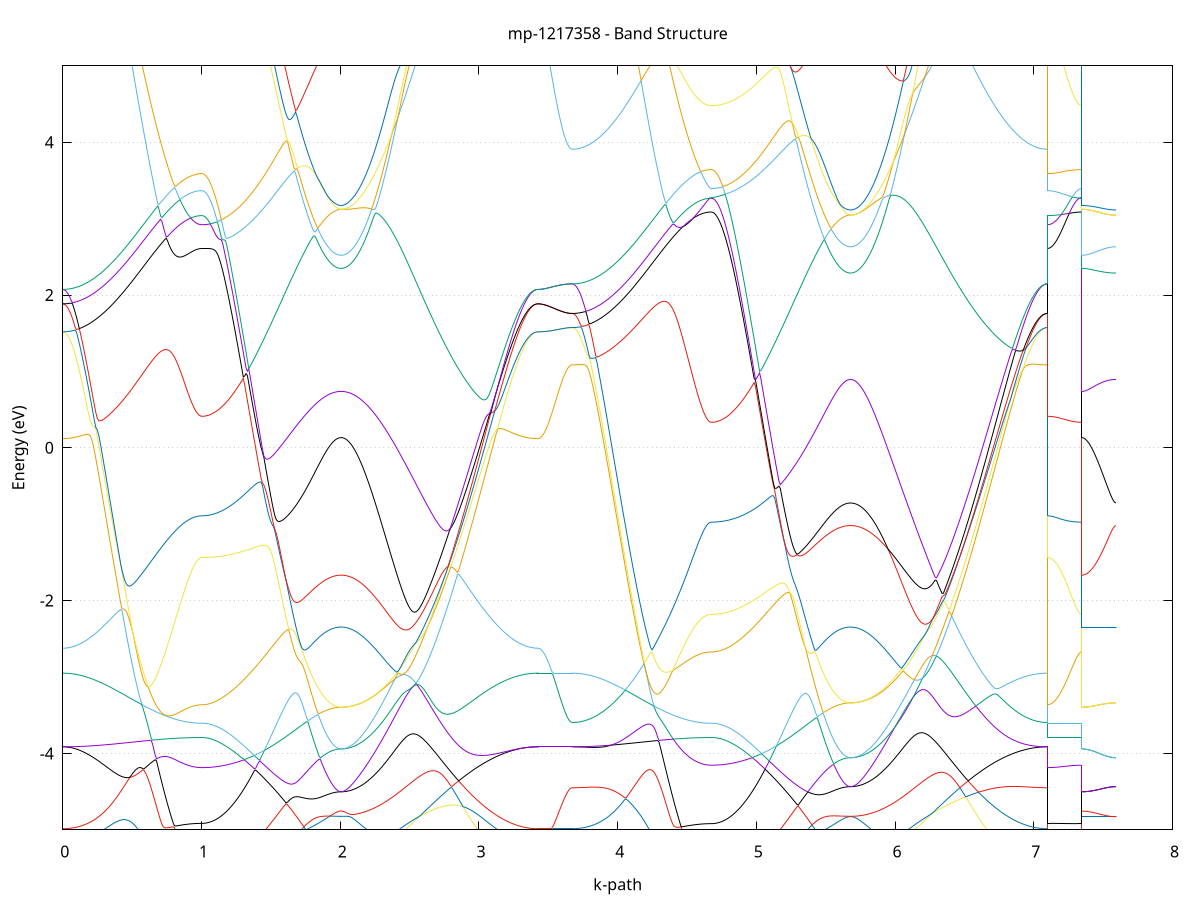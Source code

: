 set title 'mp-1217358 - Band Structure'
set xlabel 'k-path'
set ylabel 'Energy (eV)'
set grid y
set yrange [-5:5]
set terminal png size 800,600
set output 'mp-1217358_bands_gnuplot.png'
plot '-' using 1:2 with lines notitle, '-' using 1:2 with lines notitle, '-' using 1:2 with lines notitle, '-' using 1:2 with lines notitle, '-' using 1:2 with lines notitle, '-' using 1:2 with lines notitle, '-' using 1:2 with lines notitle, '-' using 1:2 with lines notitle, '-' using 1:2 with lines notitle, '-' using 1:2 with lines notitle, '-' using 1:2 with lines notitle, '-' using 1:2 with lines notitle, '-' using 1:2 with lines notitle, '-' using 1:2 with lines notitle, '-' using 1:2 with lines notitle, '-' using 1:2 with lines notitle, '-' using 1:2 with lines notitle, '-' using 1:2 with lines notitle, '-' using 1:2 with lines notitle, '-' using 1:2 with lines notitle, '-' using 1:2 with lines notitle, '-' using 1:2 with lines notitle, '-' using 1:2 with lines notitle, '-' using 1:2 with lines notitle, '-' using 1:2 with lines notitle, '-' using 1:2 with lines notitle, '-' using 1:2 with lines notitle, '-' using 1:2 with lines notitle, '-' using 1:2 with lines notitle, '-' using 1:2 with lines notitle, '-' using 1:2 with lines notitle, '-' using 1:2 with lines notitle, '-' using 1:2 with lines notitle, '-' using 1:2 with lines notitle, '-' using 1:2 with lines notitle, '-' using 1:2 with lines notitle, '-' using 1:2 with lines notitle, '-' using 1:2 with lines notitle, '-' using 1:2 with lines notitle, '-' using 1:2 with lines notitle, '-' using 1:2 with lines notitle, '-' using 1:2 with lines notitle, '-' using 1:2 with lines notitle, '-' using 1:2 with lines notitle, '-' using 1:2 with lines notitle, '-' using 1:2 with lines notitle, '-' using 1:2 with lines notitle, '-' using 1:2 with lines notitle
0.000000 -13.832853
0.009932 -13.832553
0.019865 -13.831553
0.029797 -13.830053
0.039729 -13.827853
0.049662 -13.825053
0.059594 -13.821653
0.069527 -13.817653
0.079459 -13.813053
0.089391 -13.807853
0.099324 -13.801953
0.109256 -13.795453
0.119188 -13.788353
0.129121 -13.780753
0.139053 -13.772453
0.148985 -13.763553
0.158918 -13.754053
0.168850 -13.743953
0.178782 -13.733253
0.188715 -13.721953
0.198647 -13.710053
0.208580 -13.697553
0.218512 -13.684553
0.228444 -13.670953
0.238377 -13.656753
0.248309 -13.641953
0.258241 -13.626553
0.268174 -13.610653
0.278106 -13.594253
0.288038 -13.577253
0.297971 -13.559653
0.307903 -13.541553
0.317835 -13.522853
0.327768 -13.503753
0.337700 -13.484053
0.347633 -13.463853
0.357565 -13.443153
0.367497 -13.421853
0.377430 -13.400153
0.387362 -13.378053
0.397294 -13.355353
0.407227 -13.332253
0.417159 -13.308653
0.427091 -13.284653
0.437024 -13.260253
0.446956 -13.235353
0.456888 -13.210053
0.466821 -13.184453
0.476753 -13.158353
0.486686 -13.131953
0.496618 -13.105253
0.506550 -13.078153
0.516483 -13.050753
0.526415 -13.023053
0.536347 -12.995053
0.546280 -12.966853
0.556212 -12.938353
0.566144 -12.909653
0.576077 -12.880853
0.586009 -12.851753
0.595941 -12.822553
0.605874 -12.793253
0.615806 -12.763753
0.625739 -12.734253
0.635671 -12.704753
0.645603 -12.675253
0.655536 -12.645753
0.665468 -12.616253
0.675400 -12.586953
0.685333 -12.557753
0.695265 -12.528653
0.705197 -12.499853
0.715130 -12.471253
0.725062 -12.442953
0.734994 -12.415053
0.744927 -12.387453
0.754859 -12.360253
0.764792 -12.333653
0.774724 -12.307453
0.784656 -12.281953
0.794589 -12.256953
0.804521 -12.232753
0.814453 -12.209153
0.824386 -12.186453
0.834318 -12.164553
0.844250 -12.143553
0.854183 -12.123453
0.864115 -12.104453
0.874048 -12.086453
0.883980 -12.069553
0.893912 -12.053753
0.903845 -12.039153
0.913777 -12.025853
0.923709 -12.013853
0.933642 -12.003153
0.943574 -11.993753
0.953506 -11.985753
0.963439 -11.979253
0.973371 -11.974053
0.983303 -11.970353
0.993236 -11.968153
1.003168 -11.967453
1.003168 -11.967453
1.013101 -11.967153
1.023033 -11.966253
1.032965 -11.964653
1.042898 -11.962553
1.052830 -11.959753
1.062762 -11.956353
1.072695 -11.952353
1.082627 -11.947753
1.092559 -11.942453
1.102492 -11.936653
1.112424 -11.930153
1.122356 -11.923153
1.132289 -11.915453
1.142221 -11.907153
1.152154 -11.898253
1.162086 -11.888853
1.172018 -11.878753
1.181951 -11.868053
1.191883 -11.856753
1.201815 -11.844953
1.211748 -11.832453
1.221680 -11.819453
1.231612 -11.805853
1.241545 -11.791653
1.251477 -11.776953
1.261409 -11.761553
1.271342 -11.745753
1.281274 -11.729253
1.291207 -11.712253
1.301139 -11.694753
1.311071 -11.676653
1.321004 -11.658053
1.330936 -11.638853
1.340868 -11.619153
1.350801 -11.598953
1.360733 -11.578253
1.370665 -11.557153
1.380598 -11.535453
1.390530 -11.513253
1.400462 -11.490553
1.410395 -11.467453
1.420327 -11.443953
1.430260 -11.419953
1.440192 -11.395453
1.450124 -11.370653
1.460057 -11.345353
1.469989 -11.319653
1.479921 -11.293653
1.489854 -11.267253
1.499786 -11.240453
1.509718 -11.213353
1.519651 -11.185953
1.529583 -11.158253
1.539515 -11.130153
1.549448 -11.101953
1.559380 -11.073453
1.569313 -11.044653
1.579245 -11.015753
1.589177 -10.986653
1.599110 -10.957353
1.609042 -10.928053
1.618974 -10.898553
1.628907 -10.868953
1.638839 -10.839353
1.648771 -10.809753
1.658704 -10.780153
1.668636 -10.750653
1.678569 -10.721253
1.688501 -10.691953
1.698433 -10.662853
1.708366 -10.633853
1.718298 -10.605153
1.728230 -10.576853
1.738163 -10.548753
1.748095 -10.521053
1.758027 -10.493853
1.767960 -10.467053
1.777892 -10.440853
1.787824 -10.415153
1.797757 -10.390053
1.807689 -10.365753
1.817622 -10.342153
1.827554 -10.319253
1.837486 -10.297253
1.847419 -10.276153
1.857351 -10.256053
1.867283 -10.236853
1.877216 -10.218753
1.887148 -10.201753
1.897080 -10.185953
1.907013 -10.171253
1.916945 -10.157853
1.926877 -10.145753
1.936810 -10.134953
1.946742 -10.125553
1.956675 -10.117553
1.966607 -10.110953
1.976539 -10.105753
1.986472 -10.102053
1.996404 -10.099853
2.006336 -10.099153
2.006336 -10.099153
2.016327 -10.099853
2.026318 -10.102153
2.036309 -10.105853
2.046300 -10.111153
2.056290 -10.117853
2.066281 -10.126053
2.076272 -10.135653
2.086263 -10.146753
2.096254 -10.159253
2.106244 -10.173153
2.116235 -10.188453
2.126226 -10.205053
2.136217 -10.222953
2.146208 -10.242253
2.156198 -10.262653
2.166189 -10.284453
2.176180 -10.307353
2.186171 -10.331453
2.196162 -10.356653
2.206152 -10.382953
2.216143 -10.410253
2.226134 -10.438653
2.236125 -10.467953
2.246116 -10.498253
2.256106 -10.529353
2.266097 -10.561453
2.276088 -10.594253
2.286079 -10.627853
2.296070 -10.662253
2.306060 -10.697353
2.316051 -10.733153
2.326042 -10.769453
2.336033 -10.806453
2.346024 -10.843953
2.356014 -10.882053
2.366005 -10.920553
2.375996 -10.959553
2.385987 -10.998953
2.395978 -11.038753
2.405968 -11.078853
2.415959 -11.119253
2.425950 -11.159953
2.435941 -11.200953
2.445932 -11.242153
2.455922 -11.283553
2.465913 -11.325153
2.475904 -11.366853
2.485895 -11.408653
2.495886 -11.450553
2.505876 -11.492553
2.515867 -11.534553
2.525858 -11.576653
2.535849 -11.618653
2.545840 -11.660653
2.555830 -11.702553
2.565821 -11.744453
2.575812 -11.786153
2.585803 -11.827853
2.595794 -11.869353
2.605785 -11.910753
2.615775 -11.951953
2.625766 -11.992953
2.635757 -12.033753
2.645748 -12.074353
2.655739 -12.114753
2.665729 -12.154853
2.675720 -12.194753
2.685711 -12.234353
2.695702 -12.273553
2.705693 -12.312553
2.715683 -12.351253
2.725674 -12.389553
2.735665 -12.427553
2.745656 -12.465253
2.755647 -12.502553
2.765637 -12.539453
2.775628 -12.575953
2.785619 -12.612053
2.795610 -12.647853
2.805601 -12.683153
2.815591 -12.718053
2.825582 -12.752553
2.835573 -12.786553
2.845564 -12.820153
2.855555 -12.853253
2.865545 -12.885953
2.875536 -12.918153
2.885527 -12.949853
2.895518 -12.981053
2.905509 -13.011853
2.915499 -13.042053
2.925490 -13.071853
2.935481 -13.101053
2.945472 -13.129753
2.955463 -13.157953
2.965453 -13.185653
2.975444 -13.212853
2.985435 -13.239453
2.995426 -13.265553
3.005417 -13.291053
3.015407 -13.316053
3.025398 -13.340453
3.035389 -13.364353
3.045380 -13.387753
3.055371 -13.410453
3.065361 -13.432653
3.075352 -13.454253
3.085343 -13.475353
3.095334 -13.495753
3.105325 -13.515653
3.115315 -13.534953
3.125306 -13.553753
3.135297 -13.571853
3.145288 -13.589353
3.155279 -13.606353
3.165269 -13.622653
3.175260 -13.638453
3.185251 -13.653553
3.195242 -13.668153
3.205233 -13.682053
3.215224 -13.695353
3.225214 -13.708153
3.235205 -13.720253
3.245196 -13.731753
3.255187 -13.742653
3.265178 -13.752853
3.275168 -13.762553
3.285159 -13.771553
3.295150 -13.780053
3.305141 -13.787853
3.315132 -13.794953
3.325122 -13.801553
3.335113 -13.807453
3.345104 -13.812853
3.355095 -13.817453
3.365086 -13.821553
3.375076 -13.825053
3.385067 -13.827853
3.395058 -13.830053
3.405049 -13.831553
3.415040 -13.832553
3.425030 -13.832853
3.425030 -13.832853
3.434937 -13.832653
3.444844 -13.832253
3.454751 -13.831553
3.464658 -13.830553
3.474565 -13.829353
3.484472 -13.827753
3.494378 -13.826053
3.504285 -13.823953
3.514192 -13.821753
3.524099 -13.819253
3.534006 -13.816653
3.543913 -13.813853
3.553820 -13.810853
3.563727 -13.807853
3.573633 -13.804653
3.583540 -13.801553
3.593447 -13.798453
3.603354 -13.795353
3.613261 -13.792553
3.623168 -13.789953
3.633075 -13.787653
3.642981 -13.785653
3.652888 -13.784253
3.662795 -13.783353
3.672702 -13.783053
3.672702 -13.783053
3.682634 -13.782753
3.692567 -13.781853
3.702499 -13.780353
3.712432 -13.778153
3.722364 -13.775353
3.732296 -13.772053
3.742229 -13.768053
3.752161 -13.763353
3.762093 -13.758153
3.772026 -13.752353
3.781958 -13.745853
3.791890 -13.738853
3.801823 -13.731153
3.811755 -13.722953
3.821687 -13.714053
3.831620 -13.704553
3.841552 -13.694553
3.851485 -13.683853
3.861417 -13.672653
3.871349 -13.660753
3.881282 -13.648353
3.891214 -13.635353
3.901146 -13.621853
3.911079 -13.607653
3.921011 -13.592953
3.930943 -13.577653
3.940876 -13.561853
3.950808 -13.545453
3.960740 -13.528453
3.970673 -13.510953
3.980605 -13.492953
3.990538 -13.474353
4.000470 -13.455253
4.010402 -13.435653
4.020335 -13.415553
4.030267 -13.394953
4.040199 -13.373853
4.050132 -13.352253
4.060064 -13.330153
4.069996 -13.307553
4.079929 -13.284553
4.089861 -13.261153
4.099793 -13.237253
4.109726 -13.212853
4.119658 -13.188153
4.129591 -13.163053
4.139523 -13.137453
4.149455 -13.111553
4.159388 -13.085353
4.169320 -13.058753
4.179252 -13.031753
4.189185 -13.004553
4.199117 -12.976953
4.209049 -12.949153
4.218982 -12.921053
4.228914 -12.892753
4.238847 -12.864253
4.248779 -12.835553
4.258711 -12.806653
4.268644 -12.777553
4.278576 -12.748453
4.288508 -12.719253
4.298441 -12.689953
4.308373 -12.660553
4.318305 -12.631253
4.328238 -12.601953
4.338170 -12.572653
4.348102 -12.543553
4.358035 -12.514453
4.367967 -12.485653
4.377900 -12.457053
4.387832 -12.428653
4.397764 -12.400553
4.407697 -12.372853
4.417629 -12.345453
4.427561 -12.318553
4.437494 -12.292053
4.447426 -12.266153
4.457358 -12.240753
4.467291 -12.216053
4.477223 -12.191953
4.487155 -12.168653
4.497088 -12.146153
4.507020 -12.124453
4.516953 -12.103553
4.526885 -12.083753
4.536817 -12.064853
4.546750 -12.046953
4.556682 -12.030253
4.566614 -12.014653
4.576547 -12.000153
4.586479 -11.986953
4.596411 -11.975053
4.606344 -11.964453
4.616276 -11.955153
4.626208 -11.947253
4.636141 -11.940753
4.646073 -11.935653
4.656006 -11.932053
4.665938 -11.929853
4.675870 -11.929153
4.675870 -11.929153
4.685803 -11.928853
4.695735 -11.927853
4.705667 -11.926353
4.715600 -11.924253
4.725532 -11.921453
4.735464 -11.918053
4.745397 -11.914053
4.755329 -11.909453
4.765261 -11.904253
4.775194 -11.898453
4.785126 -11.892053
4.795059 -11.884953
4.804991 -11.877353
4.814923 -11.869053
4.824856 -11.860253
4.834788 -11.850853
4.844720 -11.840753
4.854653 -11.830153
4.864585 -11.818953
4.874517 -11.807153
4.884450 -11.794753
4.894382 -11.781753
4.904315 -11.768253
4.914247 -11.754053
4.924179 -11.739353
4.934112 -11.724153
4.944044 -11.708353
4.953976 -11.691953
4.963909 -11.675053
4.973841 -11.657553
4.983773 -11.639553
4.993706 -11.621053
5.003638 -11.601953
5.013570 -11.582353
5.023503 -11.562353
5.033435 -11.541753
5.043368 -11.520653
5.053300 -11.499053
5.063232 -11.476953
5.073165 -11.454453
5.083097 -11.431453
5.093029 -11.407953
5.102962 -11.384153
5.112894 -11.359753
5.122826 -11.335053
5.132759 -11.309953
5.142691 -11.284453
5.152623 -11.258553
5.162556 -11.232253
5.172488 -11.205653
5.182421 -11.178653
5.192353 -11.151453
5.202285 -11.123853
5.212218 -11.096053
5.222150 -11.067953
5.232082 -11.039553
5.242015 -11.011053
5.251947 -10.982253
5.261879 -10.953353
5.271812 -10.924253
5.281744 -10.895053
5.291676 -10.865753
5.301609 -10.836453
5.311541 -10.807053
5.321474 -10.777653
5.331406 -10.748253
5.341338 -10.718953
5.351271 -10.689753
5.361203 -10.660653
5.371135 -10.631753
5.381068 -10.602953
5.391000 -10.574553
5.400932 -10.546353
5.410865 -10.518553
5.420797 -10.491053
5.430729 -10.464053
5.440662 -10.437453
5.450594 -10.411453
5.460527 -10.385953
5.470459 -10.361153
5.480391 -10.337053
5.490324 -10.313553
5.500256 -10.290953
5.510188 -10.269153
5.520121 -10.248253
5.530053 -10.228253
5.539985 -10.209253
5.549918 -10.191353
5.559850 -10.174553
5.569782 -10.158853
5.579715 -10.144353
5.589647 -10.131053
5.599580 -10.119053
5.609512 -10.108353
5.619444 -10.099053
5.629377 -10.091153
5.639309 -10.084553
5.649241 -10.079453
5.659174 -10.075853
5.669106 -10.073653
5.679038 -10.072853
5.679038 -10.072853
5.689029 -10.073653
5.699020 -10.075853
5.709011 -10.079553
5.719002 -10.084753
5.728992 -10.091353
5.738983 -10.099453
5.748974 -10.109053
5.758965 -10.120053
5.768956 -10.132353
5.778946 -10.146153
5.788937 -10.161253
5.798928 -10.177753
5.808919 -10.195553
5.818910 -10.214553
5.828900 -10.234853
5.838891 -10.256353
5.848882 -10.279053
5.858873 -10.302953
5.868864 -10.327853
5.878855 -10.353953
5.888845 -10.381053
5.898836 -10.409153
5.908827 -10.438153
5.918818 -10.468153
5.928809 -10.499053
5.938799 -10.530853
5.948790 -10.563453
5.958781 -10.596753
5.968772 -10.630853
5.978763 -10.665653
5.988753 -10.701053
5.998744 -10.737153
6.008735 -10.773853
6.018726 -10.811053
6.028717 -10.848753
6.038707 -10.886953
6.048698 -10.925653
6.058689 -10.964753
6.068680 -11.004253
6.078671 -11.044053
6.088661 -11.084153
6.098652 -11.124553
6.108643 -11.165253
6.118634 -11.206153
6.128625 -11.247253
6.138615 -11.288553
6.148606 -11.329953
6.158597 -11.371453
6.168588 -11.413053
6.178579 -11.454753
6.188569 -11.496453
6.198560 -11.538253
6.208551 -11.579953
6.218542 -11.621653
6.228533 -11.663353
6.238523 -11.704953
6.248514 -11.746453
6.258505 -11.787853
6.268496 -11.829153
6.278487 -11.870253
6.288477 -11.911153
6.298468 -11.951953
6.308459 -11.992553
6.318450 -12.032853
6.328441 -12.073053
6.338431 -12.112953
6.348422 -12.152553
6.358413 -12.191853
6.368404 -12.230953
6.378395 -12.269753
6.388385 -12.308153
6.398376 -12.346353
6.408367 -12.384153
6.418358 -12.421553
6.428349 -12.458653
6.438339 -12.495353
6.448330 -12.531753
6.458321 -12.567653
6.468312 -12.603253
6.478303 -12.638353
6.488293 -12.673053
6.498284 -12.707353
6.508275 -12.741253
6.518266 -12.774653
6.528257 -12.807653
6.538247 -12.840153
6.548238 -12.872153
6.558229 -12.903753
6.568220 -12.934853
6.578211 -12.965453
6.588202 -12.995553
6.598192 -13.025153
6.608183 -13.054253
6.618174 -13.082853
6.628165 -13.110953
6.638156 -13.138553
6.648146 -13.165553
6.658137 -13.192053
6.668128 -13.218053
6.678119 -13.243453
6.688110 -13.268353
6.698100 -13.292653
6.708091 -13.316453
6.718082 -13.339753
6.728073 -13.362353
6.738064 -13.384453
6.748054 -13.406053
6.758045 -13.426953
6.768036 -13.447353
6.778027 -13.467153
6.788018 -13.486353
6.798008 -13.505053
6.807999 -13.523053
6.817990 -13.540553
6.827981 -13.557453
6.837972 -13.573753
6.847962 -13.589453
6.857953 -13.604553
6.867944 -13.618953
6.877935 -13.632853
6.887926 -13.646153
6.897916 -13.658853
6.907907 -13.670953
6.917898 -13.682353
6.927889 -13.693253
6.937880 -13.703453
6.947870 -13.713053
6.957861 -13.722053
6.967852 -13.730453
6.977843 -13.738253
6.987834 -13.745353
6.997824 -13.751953
7.007815 -13.757853
7.017806 -13.763153
7.027797 -13.767853
7.037788 -13.771853
7.047778 -13.775253
7.057769 -13.778153
7.067760 -13.780253
7.077751 -13.781853
7.087742 -13.782753
7.097732 -13.783053
7.097732 -11.967453
7.107639 -11.967353
7.117546 -11.966953
7.127453 -11.966353
7.137360 -11.965453
7.147267 -11.964453
7.157174 -11.963153
7.167081 -11.961653
7.176987 -11.959953
7.186894 -11.958053
7.196801 -11.955953
7.206708 -11.953853
7.216615 -11.951553
7.226522 -11.949153
7.236429 -11.946753
7.246335 -11.944353
7.256242 -11.941953
7.266149 -11.939653
7.276056 -11.937453
7.285963 -11.935453
7.295870 -11.933653
7.305777 -11.932053
7.315684 -11.930853
7.325590 -11.929853
7.335497 -11.929353
7.345404 -11.929153
7.345404 -10.099153
7.355311 -10.099053
7.365218 -10.098753
7.375125 -10.098253
7.385032 -10.097653
7.394939 -10.096853
7.404845 -10.095853
7.414752 -10.094753
7.424659 -10.093553
7.434566 -10.092153
7.444473 -10.090653
7.454380 -10.089153
7.464287 -10.087553
7.474193 -10.085853
7.484100 -10.084253
7.494007 -10.082653
7.503914 -10.081053
7.513821 -10.079553
7.523728 -10.078053
7.533635 -10.076753
7.543542 -10.075653
7.553448 -10.074653
7.563355 -10.073853
7.573262 -10.073353
7.583169 -10.072953
7.593076 -10.072853
e
0.000000 -13.568353
0.009932 -13.568053
0.019865 -13.567153
0.029797 -13.565553
0.039729 -13.563353
0.049662 -13.560553
0.059594 -13.557153
0.069527 -13.553053
0.079459 -13.548353
0.089391 -13.543053
0.099324 -13.537153
0.109256 -13.530553
0.119188 -13.523353
0.129121 -13.515553
0.139053 -13.507153
0.148985 -13.498153
0.158918 -13.488553
0.168850 -13.478353
0.178782 -13.467453
0.188715 -13.456053
0.198647 -13.443953
0.208580 -13.431353
0.218512 -13.418153
0.228444 -13.404253
0.238377 -13.389853
0.248309 -13.374853
0.258241 -13.359253
0.268174 -13.343153
0.278106 -13.326453
0.288038 -13.309153
0.297971 -13.291253
0.307903 -13.272853
0.317835 -13.253853
0.327768 -13.234353
0.337700 -13.214353
0.347633 -13.193753
0.357565 -13.172653
0.367497 -13.151053
0.377430 -13.128853
0.387362 -13.106253
0.397294 -13.083153
0.407227 -13.059553
0.417159 -13.035453
0.427091 -13.010853
0.437024 -12.985953
0.446956 -12.960453
0.456888 -12.934553
0.466821 -12.908353
0.476753 -12.881653
0.486686 -12.854553
0.496618 -12.827053
0.506550 -12.799253
0.516483 -12.771053
0.526415 -12.742553
0.536347 -12.713753
0.546280 -12.684653
0.556212 -12.655353
0.566144 -12.625653
0.576077 -12.595853
0.586009 -12.565753
0.595941 -12.535553
0.605874 -12.505153
0.615806 -12.474653
0.625739 -12.444053
0.635671 -12.413353
0.645603 -12.382553
0.655536 -12.351853
0.665468 -12.321153
0.675400 -12.290453
0.685333 -12.259953
0.695265 -12.229453
0.705197 -12.199253
0.715130 -12.169253
0.725062 -12.139453
0.734994 -12.110053
0.744927 -12.080953
0.754859 -12.052253
0.764792 -12.024053
0.774724 -11.996353
0.784656 -11.969253
0.794589 -11.942753
0.804521 -11.916953
0.814453 -11.891853
0.824386 -11.867553
0.834318 -11.844153
0.844250 -11.821653
0.854183 -11.800153
0.864115 -11.779653
0.874048 -11.760253
0.883980 -11.742053
0.893912 -11.725053
0.903845 -11.709353
0.913777 -11.694953
0.923709 -11.681953
0.933642 -11.670253
0.943574 -11.660153
0.953506 -11.651453
0.963439 -11.644353
0.973371 -11.638753
0.983303 -11.634753
0.993236 -11.632353
1.003168 -11.631553
1.003168 -11.631553
1.013101 -11.631253
1.023033 -11.630253
1.032965 -11.628753
1.042898 -11.626453
1.052830 -11.623653
1.062762 -11.620153
1.072695 -11.615953
1.082627 -11.611253
1.092559 -11.605853
1.102492 -11.599753
1.112424 -11.593153
1.122356 -11.585853
1.132289 -11.577853
1.142221 -11.569353
1.152154 -11.560153
1.162086 -11.550353
1.172018 -11.539953
1.181951 -11.528953
1.191883 -11.517253
1.201815 -11.504953
1.211748 -11.492153
1.221680 -11.478653
1.231612 -11.464553
1.241545 -11.449853
1.251477 -11.434553
1.261409 -11.418653
1.271342 -11.402153
1.281274 -11.385053
1.291207 -11.367353
1.301139 -11.349153
1.311071 -11.330353
1.321004 -11.310953
1.330936 -11.290953
1.340868 -11.270453
1.350801 -11.249353
1.360733 -11.227753
1.370665 -11.205653
1.380598 -11.182953
1.390530 -11.159753
1.400462 -11.135953
1.410395 -11.111753
1.420327 -11.086953
1.430260 -11.061753
1.440192 -11.036053
1.450124 -11.009853
1.460057 -10.983153
1.469989 -10.956053
1.479921 -10.928553
1.489854 -10.900553
1.499786 -10.872253
1.509718 -10.843453
1.519651 -10.814353
1.529583 -10.784753
1.539515 -10.754953
1.549448 -10.724753
1.559380 -10.694253
1.569313 -10.663453
1.579245 -10.632353
1.589177 -10.601053
1.599110 -10.569453
1.609042 -10.537753
1.618974 -10.505853
1.628907 -10.473753
1.638839 -10.441553
1.648771 -10.409353
1.658704 -10.377053
1.668636 -10.344653
1.678569 -10.312353
1.688501 -10.280053
1.698433 -10.247953
1.708366 -10.215853
1.718298 -10.184053
1.728230 -10.152453
1.738163 -10.121053
1.748095 -10.090053
1.758027 -10.059453
1.767960 -10.029253
1.777892 -9.999553
1.787824 -9.970353
1.797757 -9.941853
1.807689 -9.913953
1.817622 -9.886853
1.827554 -9.860553
1.837486 -9.835153
1.847419 -9.810653
1.857351 -9.787253
1.867283 -9.764853
1.877216 -9.743753
1.887148 -9.723753
1.897080 -9.705053
1.907013 -9.687753
1.916945 -9.671953
1.926877 -9.657553
1.936810 -9.644753
1.946742 -9.633453
1.956675 -9.623853
1.966607 -9.615953
1.976539 -9.609853
1.986472 -9.605353
1.996404 -9.602753
2.006336 -9.601853
2.006336 -9.601853
2.016327 -9.602753
2.026318 -9.605453
2.036309 -9.609953
2.046300 -9.616253
2.056290 -9.624253
2.066281 -9.634053
2.076272 -9.645553
2.086263 -9.658753
2.096254 -9.673653
2.106244 -9.690153
2.116235 -9.708253
2.126226 -9.727853
2.136217 -9.749053
2.146208 -9.771653
2.156198 -9.795653
2.166189 -9.821053
2.176180 -9.847753
2.186171 -9.875753
2.196162 -9.904853
2.206152 -9.935253
2.216143 -9.966653
2.226134 -9.999253
2.236125 -10.032753
2.246116 -10.067253
2.256106 -10.102653
2.266097 -10.138853
2.276088 -10.175953
2.286079 -10.213753
2.296070 -10.252253
2.306060 -10.291453
2.316051 -10.331353
2.326042 -10.371753
2.336033 -10.412653
2.346024 -10.454053
2.356014 -10.495953
2.366005 -10.538253
2.375996 -10.580953
2.385987 -10.623953
2.395978 -10.667353
2.405968 -10.710953
2.415959 -10.754753
2.425950 -10.798853
2.435941 -10.843053
2.445932 -10.887353
2.455922 -10.931853
2.465913 -10.976453
2.475904 -11.021053
2.485895 -11.065753
2.495886 -11.110353
2.505876 -11.155053
2.515867 -11.199653
2.525858 -11.244153
2.535849 -11.288653
2.545840 -11.333053
2.555830 -11.377253
2.565821 -11.421353
2.575812 -11.465353
2.585803 -11.509053
2.595794 -11.552653
2.605785 -11.595953
2.615775 -11.639053
2.625766 -11.681953
2.635757 -11.724553
2.645748 -11.766853
2.655739 -11.808953
2.665729 -11.850653
2.675720 -11.892053
2.685711 -11.933153
2.695702 -11.973953
2.705693 -12.014353
2.715683 -12.054353
2.725674 -12.094053
2.735665 -12.133253
2.745656 -12.172153
2.755647 -12.210653
2.765637 -12.248753
2.775628 -12.286353
2.785619 -12.323553
2.795610 -12.360353
2.805601 -12.396653
2.815591 -12.432453
2.825582 -12.467853
2.835573 -12.502753
2.845564 -12.537253
2.855555 -12.571253
2.865545 -12.604653
2.875536 -12.637653
2.885527 -12.670153
2.895518 -12.702053
2.905509 -12.733553
2.915499 -12.764453
2.925490 -12.794853
2.935481 -12.824653
2.945472 -12.854053
2.955463 -12.882753
2.965453 -12.911053
2.975444 -12.938753
2.985435 -12.965853
2.995426 -12.992453
3.005417 -13.018453
3.015407 -13.043853
3.025398 -13.068753
3.035389 -13.093053
3.045380 -13.116753
3.055371 -13.139953
3.065361 -13.162453
3.075352 -13.184453
3.085343 -13.205853
3.095334 -13.226653
3.105325 -13.246853
3.115315 -13.266453
3.125306 -13.285453
3.135297 -13.303853
3.145288 -13.321653
3.155279 -13.338853
3.165269 -13.355453
3.175260 -13.371453
3.185251 -13.386753
3.195242 -13.401553
3.205233 -13.415653
3.215224 -13.429153
3.225214 -13.442053
3.235205 -13.454353
3.245196 -13.465953
3.255187 -13.477053
3.265178 -13.487453
3.275168 -13.497253
3.285159 -13.506353
3.295150 -13.514853
3.305141 -13.522753
3.315132 -13.530053
3.325122 -13.536753
3.335113 -13.542753
3.345104 -13.548053
3.355095 -13.552853
3.365086 -13.556953
3.375076 -13.560453
3.385067 -13.563353
3.395058 -13.565553
3.405049 -13.567153
3.415040 -13.568053
3.425030 -13.568353
3.425030 -13.568353
3.434937 -13.568653
3.444844 -13.569453
3.454751 -13.570853
3.464658 -13.572753
3.474565 -13.575153
3.484472 -13.578053
3.494378 -13.581353
3.504285 -13.585053
3.514192 -13.589053
3.524099 -13.593453
3.534006 -13.598053
3.543913 -13.602853
3.553820 -13.607753
3.563727 -13.612753
3.573633 -13.617753
3.583540 -13.622653
3.593447 -13.627353
3.603354 -13.631953
3.613261 -13.636153
3.623168 -13.639953
3.633075 -13.643253
3.642981 -13.645853
3.652888 -13.647853
3.662795 -13.649153
3.672702 -13.649553
3.672702 -13.649553
3.682634 -13.649253
3.692567 -13.648253
3.702499 -13.646653
3.712432 -13.644453
3.722364 -13.641653
3.732296 -13.638253
3.742229 -13.634153
3.752161 -13.629453
3.762093 -13.624153
3.772026 -13.618153
3.781958 -13.611553
3.791890 -13.604353
3.801823 -13.596553
3.811755 -13.588153
3.821687 -13.579053
3.831620 -13.569453
3.841552 -13.559153
3.851485 -13.548253
3.861417 -13.536853
3.871349 -13.524753
3.881282 -13.512053
3.891214 -13.498753
3.901146 -13.484853
3.911079 -13.470453
3.921011 -13.455353
3.930943 -13.439753
3.940876 -13.423553
3.950808 -13.406753
3.960740 -13.389353
3.970673 -13.371453
3.980605 -13.352953
3.990538 -13.333953
4.000470 -13.314353
4.010402 -13.294253
4.020335 -13.273653
4.030267 -13.252453
4.040199 -13.230753
4.050132 -13.208553
4.060064 -13.185853
4.069996 -13.162653
4.079929 -13.138953
4.089861 -13.114753
4.099793 -13.090153
4.109726 -13.065053
4.119658 -13.039553
4.129591 -13.013553
4.139523 -12.987153
4.149455 -12.960453
4.159388 -12.933253
4.169320 -12.905653
4.179252 -12.877753
4.189185 -12.849453
4.199117 -12.820853
4.209049 -12.791953
4.218982 -12.762753
4.228914 -12.733353
4.238847 -12.703553
4.248779 -12.673653
4.258711 -12.643453
4.268644 -12.613153
4.278576 -12.582653
4.288508 -12.551953
4.298441 -12.521253
4.308373 -12.490453
4.318305 -12.459553
4.328238 -12.428753
4.338170 -12.397853
4.348102 -12.367153
4.358035 -12.336453
4.367967 -12.305953
4.377900 -12.275553
4.387832 -12.245453
4.397764 -12.215553
4.407697 -12.186053
4.417629 -12.156853
4.427561 -12.128053
4.437494 -12.099753
4.447426 -12.071953
4.457358 -12.044653
4.467291 -12.018053
4.477223 -11.992153
4.487155 -11.966953
4.497088 -11.942653
4.507020 -11.919153
4.516953 -11.896553
4.526885 -11.874953
4.536817 -11.854353
4.546750 -11.834953
4.556682 -11.816653
4.566614 -11.799553
4.576547 -11.783753
4.586479 -11.769353
4.596411 -11.756253
4.606344 -11.744553
4.616276 -11.734353
4.626208 -11.725653
4.636141 -11.718553
4.646073 -11.712953
4.656006 -11.708953
4.665938 -11.706453
4.675870 -11.705653
4.675870 -11.705653
4.685803 -11.705353
4.695735 -11.704453
4.705667 -11.702853
4.715600 -11.700553
4.725532 -11.697753
4.735464 -11.694153
4.745397 -11.690053
4.755329 -11.685253
4.765261 -11.679853
4.775194 -11.673853
4.785126 -11.667153
4.795059 -11.659853
4.804991 -11.651853
4.814923 -11.643253
4.824856 -11.634053
4.834788 -11.624253
4.844720 -11.613853
4.854653 -11.602753
4.864585 -11.591053
4.874517 -11.578753
4.884450 -11.565853
4.894382 -11.552353
4.904315 -11.538153
4.914247 -11.523453
4.924179 -11.508153
4.934112 -11.492153
4.944044 -11.475653
4.953976 -11.458553
4.963909 -11.440853
4.973841 -11.422553
4.983773 -11.403653
4.993706 -11.384253
5.003638 -11.364253
5.013570 -11.343653
5.023503 -11.322553
5.033435 -11.300853
5.043368 -11.278653
5.053300 -11.255953
5.063232 -11.232653
5.073165 -11.208853
5.083097 -11.184553
5.093029 -11.159753
5.102962 -11.134453
5.112894 -11.108753
5.122826 -11.082453
5.132759 -11.055753
5.142691 -11.028553
5.152623 -11.000953
5.162556 -10.972953
5.172488 -10.944553
5.182421 -10.915753
5.192353 -10.886453
5.202285 -10.856953
5.212218 -10.826953
5.222150 -10.796753
5.232082 -10.766153
5.242015 -10.735353
5.251947 -10.704153
5.261879 -10.672853
5.271812 -10.641253
5.281744 -10.609453
5.291676 -10.577453
5.301609 -10.545353
5.311541 -10.513153
5.321474 -10.480853
5.331406 -10.448453
5.341338 -10.416053
5.351271 -10.383753
5.361203 -10.351453
5.371135 -10.319153
5.381068 -10.287153
5.391000 -10.255253
5.400932 -10.223553
5.410865 -10.192253
5.420797 -10.161153
5.430729 -10.130553
5.440662 -10.100353
5.450594 -10.070653
5.460527 -10.041453
5.470459 -10.012853
5.480391 -9.985053
5.490324 -9.957953
5.500256 -9.931653
5.510188 -9.906253
5.520121 -9.881753
5.530053 -9.858353
5.539985 -9.835953
5.549918 -9.814853
5.559850 -9.794853
5.569782 -9.776253
5.579715 -9.758953
5.589647 -9.743053
5.599580 -9.728753
5.609512 -9.715853
5.619444 -9.704653
5.629377 -9.695153
5.639309 -9.687253
5.649241 -9.681053
5.659174 -9.676653
5.669106 -9.673953
5.679038 -9.673053
5.679038 -9.673053
5.689029 -9.673953
5.699020 -9.676653
5.709011 -9.681153
5.719002 -9.687453
5.728992 -9.695453
5.738983 -9.705253
5.748974 -9.716753
5.758965 -9.729953
5.768956 -9.744753
5.778946 -9.761253
5.788937 -9.779353
5.798928 -9.798953
5.808919 -9.820153
5.818910 -9.842753
5.828900 -9.866753
5.838891 -9.892053
5.848882 -9.918753
5.858873 -9.946753
5.868864 -9.975953
5.878855 -10.006353
5.888845 -10.037753
5.898836 -10.070353
5.908827 -10.103853
5.918818 -10.138353
5.928809 -10.173753
5.938799 -10.210053
5.948790 -10.247153
5.958781 -10.285053
5.968772 -10.323653
5.978763 -10.362853
5.988753 -10.402753
5.998744 -10.443253
6.008735 -10.484253
6.018726 -10.525753
6.028717 -10.567753
6.038707 -10.610153
6.048698 -10.652853
6.058689 -10.695953
6.068680 -10.739453
6.078671 -10.783153
6.088661 -10.827053
6.098652 -10.871253
6.108643 -10.915553
6.118634 -10.960053
6.128625 -11.004553
6.138615 -11.049253
6.148606 -11.094053
6.158597 -11.138753
6.168588 -11.183553
6.178579 -11.228353
6.188569 -11.273053
6.198560 -11.317753
6.208551 -11.362353
6.218542 -11.406853
6.228533 -11.451253
6.238523 -11.495453
6.248514 -11.539553
6.258505 -11.583453
6.268496 -11.627153
6.278487 -11.670653
6.288477 -11.713853
6.298468 -11.756853
6.308459 -11.799553
6.318450 -11.842053
6.328441 -11.884253
6.338431 -11.926053
6.348422 -11.967653
6.358413 -12.008853
6.368404 -12.049753
6.378395 -12.090253
6.388385 -12.130453
6.398376 -12.170253
6.408367 -12.209653
6.418358 -12.248653
6.428349 -12.287253
6.438339 -12.325453
6.448330 -12.363153
6.458321 -12.400553
6.468312 -12.437453
6.478303 -12.473853
6.488293 -12.509853
6.498284 -12.545353
6.508275 -12.580353
6.518266 -12.614953
6.528257 -12.649053
6.538247 -12.682553
6.548238 -12.715653
6.558229 -12.748253
6.568220 -12.780353
6.578211 -12.811853
6.588202 -12.842853
6.598192 -12.873353
6.608183 -12.903353
6.618174 -12.932753
6.628165 -12.961653
6.638156 -12.989953
6.648146 -13.017753
6.658137 -13.044953
6.668128 -13.071653
6.678119 -13.097753
6.688110 -13.123253
6.698100 -13.148253
6.708091 -13.172653
6.718082 -13.196453
6.728073 -13.219653
6.738064 -13.242253
6.748054 -13.264353
6.758045 -13.285753
6.768036 -13.306653
6.778027 -13.326953
6.788018 -13.346553
6.798008 -13.365653
6.807999 -13.384153
6.817990 -13.401953
6.827981 -13.419253
6.837972 -13.435853
6.847962 -13.451853
6.857953 -13.467353
6.867944 -13.482153
6.877935 -13.496253
6.887926 -13.509853
6.897916 -13.522753
6.907907 -13.535153
6.917898 -13.546753
6.927889 -13.557853
6.937880 -13.568353
6.947870 -13.578153
6.957861 -13.587353
6.967852 -13.595853
6.977843 -13.603753
6.987834 -13.611053
6.997824 -13.617753
7.007815 -13.623753
7.017806 -13.629153
7.027797 -13.633953
7.037788 -13.638053
7.047778 -13.641553
7.057769 -13.644453
7.067760 -13.646653
7.077751 -13.648253
7.087742 -13.649253
7.097732 -13.649553
7.097732 -11.631553
7.107639 -11.631853
7.117546 -11.632653
7.127453 -11.634053
7.137360 -11.635953
7.147267 -11.638353
7.157174 -11.641153
7.167081 -11.644453
7.176987 -11.648053
7.186894 -11.652053
7.196801 -11.656253
7.206708 -11.660653
7.216615 -11.665153
7.226522 -11.669753
7.236429 -11.674353
7.246335 -11.678853
7.256242 -11.683253
7.266149 -11.687453
7.276056 -11.691353
7.285963 -11.694853
7.295870 -11.698053
7.305777 -11.700753
7.315684 -11.702853
7.325590 -11.704453
7.335497 -11.705353
7.345404 -11.705653
7.345404 -9.601853
7.355311 -9.602153
7.365218 -9.602953
7.375125 -9.604453
7.385032 -9.606353
7.394939 -9.608853
7.404845 -9.611753
7.414752 -9.615153
7.424659 -9.618853
7.434566 -9.622753
7.444473 -9.626953
7.454380 -9.631353
7.464287 -9.635753
7.474193 -9.640253
7.484100 -9.644653
7.494007 -9.648853
7.503914 -9.652953
7.513821 -9.656853
7.523728 -9.660353
7.533635 -9.663553
7.543542 -9.666353
7.553448 -9.668753
7.563355 -9.670653
7.573262 -9.671953
7.583169 -9.672753
7.593076 -9.673053
e
0.000000 -13.081053
0.009932 -13.080753
0.019865 -13.079753
0.029797 -13.078253
0.039729 -13.075953
0.049662 -13.073153
0.059594 -13.069653
0.069527 -13.065553
0.079459 -13.060853
0.089391 -13.055453
0.099324 -13.049453
0.109256 -13.042853
0.119188 -13.035553
0.129121 -13.027753
0.139053 -13.019253
0.148985 -13.010153
0.158918 -13.000353
0.168850 -12.990053
0.178782 -12.979053
0.188715 -12.967553
0.198647 -12.955353
0.208580 -12.942553
0.218512 -12.929253
0.228444 -12.915253
0.238377 -12.900653
0.248309 -12.885453
0.258241 -12.869753
0.268174 -12.853453
0.278106 -12.836553
0.288038 -12.819053
0.297971 -12.800953
0.307903 -12.782353
0.317835 -12.763253
0.327768 -12.743453
0.337700 -12.723253
0.347633 -12.702453
0.357565 -12.681153
0.367497 -12.659253
0.377430 -12.636853
0.387362 -12.614053
0.397294 -12.590653
0.407227 -12.566753
0.417159 -12.542453
0.427091 -12.517653
0.437024 -12.492353
0.446956 -12.466653
0.456888 -12.440453
0.466821 -12.413953
0.476753 -12.386953
0.486686 -12.359553
0.496618 -12.331753
0.506550 -12.303653
0.516483 -12.275153
0.526415 -12.246353
0.536347 -12.217253
0.546280 -12.187853
0.556212 -12.158153
0.566144 -12.128253
0.576077 -12.098053
0.586009 -12.067653
0.595941 -12.037053
0.605874 -12.006353
0.615806 -11.975453
0.625739 -11.944553
0.635671 -11.913553
0.645603 -11.882453
0.655536 -11.851353
0.665468 -11.820253
0.675400 -11.789353
0.685333 -11.758453
0.695265 -11.727653
0.705197 -11.697053
0.715130 -11.666753
0.725062 -11.636653
0.734994 -11.606853
0.744927 -11.577553
0.754859 -11.548553
0.764792 -11.520053
0.774724 -11.492053
0.784656 -11.464553
0.794589 -11.437853
0.804521 -11.411753
0.814453 -11.386353
0.824386 -11.361853
0.834318 -11.338153
0.844250 -11.315453
0.854183 -11.293653
0.864115 -11.272953
0.874048 -11.253453
0.883980 -11.234953
0.893912 -11.217853
0.903845 -11.201953
0.913777 -11.187353
0.923709 -11.174153
0.933642 -11.162453
0.943574 -11.152153
0.953506 -11.143453
0.963439 -11.136253
0.973371 -11.130653
0.983303 -11.126553
0.993236 -11.124153
1.003168 -11.123353
1.003168 -11.123353
1.013101 -11.122953
1.023033 -11.122053
1.032965 -11.120453
1.042898 -11.118153
1.052830 -11.115253
1.062762 -11.111753
1.072695 -11.107553
1.082627 -11.102653
1.092559 -11.097253
1.102492 -11.091053
1.112424 -11.084353
1.122356 -11.076953
1.132289 -11.068853
1.142221 -11.060253
1.152154 -11.050953
1.162086 -11.040953
1.172018 -11.030453
1.181951 -11.019253
1.191883 -11.007453
1.201815 -10.994953
1.211748 -10.981953
1.221680 -10.968253
1.231612 -10.953953
1.241545 -10.939053
1.251477 -10.923453
1.261409 -10.907353
1.271342 -10.890653
1.281274 -10.873353
1.291207 -10.855453
1.301139 -10.836853
1.311071 -10.817853
1.321004 -10.798153
1.330936 -10.777953
1.340868 -10.757053
1.350801 -10.735753
1.360733 -10.713753
1.370665 -10.691353
1.380598 -10.668353
1.390530 -10.644753
1.400462 -10.620653
1.410395 -10.596053
1.420327 -10.570953
1.430260 -10.545353
1.440192 -10.519253
1.450124 -10.492753
1.460057 -10.465653
1.469989 -10.438153
1.479921 -10.410253
1.489854 -10.381853
1.499786 -10.353053
1.509718 -10.323953
1.519651 -10.294353
1.529583 -10.264353
1.539515 -10.234053
1.549448 -10.203453
1.559380 -10.172453
1.569313 -10.141253
1.579245 -10.109753
1.589177 -10.077953
1.599110 -10.045953
1.609042 -10.013753
1.618974 -9.981353
1.628907 -9.948853
1.638839 -9.916153
1.648771 -9.883453
1.658704 -9.850653
1.668636 -9.817853
1.678569 -9.785053
1.688501 -9.752353
1.698433 -9.719753
1.708366 -9.687253
1.718298 -9.654953
1.728230 -9.622953
1.738163 -9.591153
1.748095 -9.559653
1.758027 -9.528653
1.767960 -9.498053
1.777892 -9.467953
1.787824 -9.438453
1.797757 -9.409453
1.807689 -9.381253
1.817622 -9.353853
1.827554 -9.327153
1.837486 -9.301453
1.847419 -9.276653
1.857351 -9.252953
1.867283 -9.230353
1.877216 -9.208953
1.887148 -9.188753
1.897080 -9.169853
1.907013 -9.152353
1.916945 -9.136353
1.926877 -9.121753
1.936810 -9.108753
1.946742 -9.097453
1.956675 -9.087753
1.966607 -9.079753
1.976539 -9.073553
1.986472 -9.069053
1.996404 -9.066353
2.006336 -9.065453
2.006336 -9.065453
2.016327 -9.066353
2.026318 -9.069053
2.036309 -9.073653
2.046300 -9.079953
2.056290 -9.088153
2.066281 -9.098053
2.076272 -9.109653
2.086263 -9.122953
2.096254 -9.138053
2.106244 -9.154753
2.116235 -9.173053
2.126226 -9.192853
2.136217 -9.214253
2.146208 -9.237153
2.156198 -9.261453
2.166189 -9.287153
2.176180 -9.314153
2.186171 -9.342453
2.196162 -9.371953
2.206152 -9.402753
2.216143 -9.434553
2.226134 -9.467453
2.236125 -9.501453
2.246116 -9.536353
2.256106 -9.572253
2.266097 -9.608953
2.276088 -9.646453
2.286079 -9.684853
2.296070 -9.723853
2.306060 -9.763553
2.316051 -9.803953
2.326042 -9.844853
2.336033 -9.886353
2.346024 -9.928353
2.356014 -9.970853
2.366005 -10.013753
2.375996 -10.056953
2.385987 -10.100553
2.395978 -10.144553
2.405968 -10.188653
2.415959 -10.233153
2.425950 -10.277753
2.435941 -10.322553
2.445932 -10.367553
2.455922 -10.412653
2.465913 -10.457853
2.475904 -10.503053
2.485895 -10.548253
2.495886 -10.593553
2.505876 -10.638853
2.515867 -10.684053
2.525858 -10.729153
2.535849 -10.774253
2.545840 -10.819153
2.555830 -10.864053
2.565821 -10.908653
2.575812 -10.953253
2.585803 -10.997553
2.595794 -11.041653
2.605785 -11.085553
2.615775 -11.129253
2.625766 -11.172653
2.635757 -11.215853
2.645748 -11.258653
2.655739 -11.301253
2.665729 -11.343553
2.675720 -11.385453
2.685711 -11.427053
2.695702 -11.468353
2.705693 -11.509253
2.715683 -11.549753
2.725674 -11.589953
2.735665 -11.629653
2.745656 -11.669053
2.755647 -11.707953
2.765637 -11.746453
2.775628 -11.784553
2.785619 -11.822253
2.795610 -11.859453
2.805601 -11.896153
2.815591 -11.932453
2.825582 -11.968253
2.835573 -12.003653
2.845564 -12.038453
2.855555 -12.072853
2.865545 -12.106653
2.875536 -12.140053
2.885527 -12.172853
2.895518 -12.205153
2.905509 -12.236953
2.915499 -12.268253
2.925490 -12.299053
2.935481 -12.329253
2.945472 -12.358853
2.955463 -12.387953
2.965453 -12.416553
2.975444 -12.444553
2.985435 -12.471953
2.995426 -12.498853
3.005417 -12.525153
3.015407 -12.550853
3.025398 -12.576053
3.035389 -12.600553
3.045380 -12.624553
3.055371 -12.647953
3.065361 -12.670753
3.075352 -12.693053
3.085343 -12.714653
3.095334 -12.735653
3.105325 -12.756053
3.115315 -12.775853
3.125306 -12.795153
3.135297 -12.813753
3.145288 -12.831653
3.155279 -12.849053
3.165269 -12.865853
3.175260 -12.881953
3.185251 -12.897553
3.195242 -12.912453
3.205233 -12.926753
3.215224 -12.940353
3.225214 -12.953353
3.235205 -12.965853
3.245196 -12.977553
3.255187 -12.988753
3.265178 -12.999253
3.275168 -13.009153
3.285159 -13.018353
3.295150 -13.027053
3.305141 -13.034953
3.315132 -13.042353
3.325122 -13.049053
3.335113 -13.055153
3.345104 -13.060553
3.355095 -13.065353
3.365086 -13.069553
3.375076 -13.073053
3.385067 -13.075953
3.395058 -13.078153
3.405049 -13.079753
3.415040 -13.080753
3.425030 -13.081053
3.425030 -13.081053
3.434937 -13.080853
3.444844 -13.080453
3.454751 -13.079653
3.464658 -13.078653
3.474565 -13.077353
3.484472 -13.075853
3.494378 -13.074153
3.504285 -13.072153
3.514192 -13.070153
3.524099 -13.068053
3.534006 -13.065753
3.543913 -13.063553
3.553820 -13.061353
3.563727 -13.059153
3.573633 -13.056953
3.583540 -13.054953
3.593447 -13.053053
3.603354 -13.051353
3.613261 -13.049753
3.623168 -13.048453
3.633075 -13.047253
3.642981 -13.046453
3.652888 -13.045753
3.662795 -13.045353
3.672702 -13.045253
3.672702 -13.045253
3.682634 -13.044953
3.692567 -13.043953
3.702499 -13.042353
3.712432 -13.040153
3.722364 -13.037353
3.732296 -13.033853
3.742229 -13.029753
3.752161 -13.024953
3.762093 -13.019653
3.772026 -13.013653
3.781958 -13.006953
3.791890 -12.999753
3.801823 -12.991853
3.811755 -12.983353
3.821687 -12.974253
3.831620 -12.964553
3.841552 -12.954153
3.851485 -12.943253
3.861417 -12.931653
3.871349 -12.919453
3.881282 -12.906653
3.891214 -12.893253
3.901146 -12.879353
3.911079 -12.864753
3.921011 -12.849553
3.930943 -12.833753
3.940876 -12.817453
3.950808 -12.800553
3.960740 -12.783053
3.970673 -12.764953
3.980605 -12.746353
3.990538 -12.727153
4.000470 -12.707353
4.010402 -12.687053
4.020335 -12.666253
4.030267 -12.644953
4.040199 -12.623053
4.050132 -12.600653
4.060064 -12.577753
4.069996 -12.554353
4.079929 -12.530453
4.089861 -12.506053
4.099793 -12.481153
4.109726 -12.455853
4.119658 -12.430053
4.129591 -12.403853
4.139523 -12.377253
4.149455 -12.350253
4.159388 -12.322753
4.169320 -12.294953
4.179252 -12.266753
4.189185 -12.238253
4.199117 -12.209353
4.209049 -12.180153
4.218982 -12.150653
4.228914 -12.120953
4.238847 -12.090853
4.248779 -12.060653
4.258711 -12.030153
4.268644 -11.999453
4.278576 -11.968653
4.288508 -11.937753
4.298441 -11.906653
4.308373 -11.875553
4.318305 -11.844353
4.328238 -11.813153
4.338170 -11.781953
4.348102 -11.750853
4.358035 -11.719853
4.367967 -11.688953
4.377900 -11.658253
4.387832 -11.627753
4.397764 -11.597553
4.407697 -11.567653
4.417629 -11.538153
4.427561 -11.509053
4.437494 -11.480353
4.447426 -11.452253
4.457358 -11.424653
4.467291 -11.397753
4.477223 -11.371553
4.487155 -11.346053
4.497088 -11.321353
4.507020 -11.297553
4.516953 -11.274653
4.526885 -11.252853
4.536817 -11.231953
4.546750 -11.212253
4.556682 -11.193753
4.566614 -11.176453
4.576547 -11.160453
4.586479 -11.145853
4.596411 -11.132553
4.606344 -11.120753
4.616276 -11.110453
4.626208 -11.101653
4.636141 -11.094353
4.646073 -11.088653
4.656006 -11.084653
4.665938 -11.082153
4.675870 -11.081353
4.675870 -11.081353
4.685803 -11.081053
4.695735 -11.080053
4.705667 -11.078453
4.715600 -11.076153
4.725532 -11.073253
4.735464 -11.069753
4.745397 -11.065553
4.755329 -11.060653
4.765261 -11.055153
4.775194 -11.049053
4.785126 -11.042253
4.795059 -11.034853
4.804991 -11.026853
4.814923 -11.018153
4.824856 -11.008853
4.834788 -10.998853
4.844720 -10.988253
4.854653 -10.977053
4.864585 -10.965153
4.874517 -10.952753
4.884450 -10.939653
4.894382 -10.925853
4.904315 -10.911553
4.914247 -10.896653
4.924179 -10.881053
4.934112 -10.864853
4.944044 -10.848053
4.953976 -10.830753
4.963909 -10.812753
4.973841 -10.794153
4.983773 -10.775053
4.993706 -10.755353
5.003638 -10.735053
5.013570 -10.714153
5.023503 -10.692653
5.033435 -10.670653
5.043368 -10.648153
5.053300 -10.625053
5.063232 -10.601453
5.073165 -10.577253
5.083097 -10.552553
5.093029 -10.527353
5.102962 -10.501653
5.112894 -10.475453
5.122826 -10.448753
5.132759 -10.421553
5.142691 -10.393953
5.152623 -10.365953
5.162556 -10.337453
5.172488 -10.308453
5.182421 -10.279153
5.192353 -10.249453
5.202285 -10.219353
5.212218 -10.188853
5.222150 -10.158053
5.232082 -10.126953
5.242015 -10.095453
5.251947 -10.063753
5.261879 -10.031753
5.271812 -9.999553
5.281744 -9.967153
5.291676 -9.934553
5.301609 -9.901853
5.311541 -9.868953
5.321474 -9.835953
5.331406 -9.802953
5.341338 -9.769953
5.351271 -9.736853
5.361203 -9.703853
5.371135 -9.670953
5.381068 -9.638253
5.391000 -9.605653
5.400932 -9.573253
5.410865 -9.541253
5.420797 -9.509453
5.430729 -9.478153
5.440662 -9.447253
5.450594 -9.416753
5.460527 -9.386953
5.470459 -9.357753
5.480391 -9.329153
5.490324 -9.301453
5.500256 -9.274453
5.510188 -9.248453
5.520121 -9.223353
5.530053 -9.199353
5.539985 -9.176453
5.549918 -9.154753
5.559850 -9.134253
5.569782 -9.115153
5.579715 -9.097453
5.589647 -9.081153
5.599580 -9.066353
5.609512 -9.053253
5.619444 -9.041753
5.629377 -9.031853
5.639309 -9.023753
5.649241 -9.017453
5.659174 -9.012953
5.669106 -9.010153
5.679038 -9.009253
5.679038 -9.009253
5.689029 -9.010153
5.699020 -9.012953
5.709011 -9.017553
5.719002 -9.024053
5.728992 -9.032253
5.738983 -9.042253
5.748974 -9.054153
5.758965 -9.067653
5.768956 -9.082853
5.778946 -9.099853
5.788937 -9.118353
5.798928 -9.138453
5.808919 -9.160153
5.818910 -9.183353
5.828900 -9.207953
5.838891 -9.233953
5.848882 -9.261353
5.858873 -9.289953
5.868864 -9.319853
5.878855 -9.350953
5.888845 -9.383153
5.898836 -9.416453
5.908827 -9.450853
5.918818 -9.486153
5.928809 -9.522353
5.938799 -9.559453
5.948790 -9.597353
5.958781 -9.636053
5.968772 -9.675453
5.978763 -9.715553
5.988753 -9.756253
5.998744 -9.797553
6.008735 -9.839453
6.018726 -9.881753
6.028717 -9.924553
6.038707 -9.967753
6.048698 -10.011353
6.058689 -10.055353
6.068680 -10.099553
6.078671 -10.144053
6.088661 -10.188853
6.098652 -10.233753
6.108643 -10.278853
6.118634 -10.324153
6.128625 -10.369453
6.138615 -10.414953
6.148606 -10.460353
6.158597 -10.505953
6.168588 -10.551453
6.178579 -10.596953
6.188569 -10.642353
6.198560 -10.687753
6.208551 -10.733053
6.218542 -10.778153
6.228533 -10.823253
6.238523 -10.868053
6.248514 -10.912853
6.258505 -10.957353
6.268496 -11.001653
6.278487 -11.045753
6.288477 -11.089553
6.298468 -11.133153
6.308459 -11.176453
6.318450 -11.219453
6.328441 -11.262153
6.338431 -11.304553
6.348422 -11.346653
6.358413 -11.388453
6.368404 -11.429853
6.378395 -11.470853
6.388385 -11.511453
6.398376 -11.551753
6.408367 -11.591653
6.418358 -11.631053
6.428349 -11.670153
6.438339 -11.708753
6.448330 -11.746953
6.458321 -11.784653
6.468312 -11.821953
6.478303 -11.858753
6.488293 -11.895153
6.498284 -11.931053
6.508275 -11.966453
6.518266 -12.001353
6.528257 -12.035753
6.538247 -12.069753
6.548238 -12.103153
6.558229 -12.136053
6.568220 -12.168453
6.578211 -12.200253
6.588202 -12.231553
6.598192 -12.262353
6.608183 -12.292653
6.618174 -12.322353
6.628165 -12.351453
6.638156 -12.380053
6.648146 -12.408153
6.658137 -12.435553
6.668128 -12.462553
6.678119 -12.488853
6.688110 -12.514653
6.698100 -12.539753
6.708091 -12.564353
6.718082 -12.588353
6.728073 -12.611853
6.738064 -12.634653
6.748054 -12.656953
6.758045 -12.678553
6.768036 -12.699553
6.778027 -12.720053
6.788018 -12.739853
6.798008 -12.759053
6.807999 -12.777753
6.817990 -12.795753
6.827981 -12.813153
6.837972 -12.829853
6.847962 -12.846053
6.857953 -12.861553
6.867944 -12.876553
6.877935 -12.890753
6.887926 -12.904453
6.897916 -12.917553
6.907907 -12.929953
6.917898 -12.941753
6.927889 -12.952853
6.937880 -12.963353
6.947870 -12.973253
6.957861 -12.982553
6.967852 -12.991153
6.977843 -12.999153
6.987834 -13.006553
6.997824 -13.013253
7.007815 -13.019353
7.017806 -13.024753
7.027797 -13.029553
7.037788 -13.033753
7.047778 -13.037253
7.057769 -13.040153
7.067760 -13.042353
7.077751 -13.043953
7.087742 -13.044953
7.097732 -13.045253
7.097732 -11.123353
7.107639 -11.123153
7.117546 -11.122653
7.127453 -11.121753
7.137360 -11.120553
7.147267 -11.118953
7.157174 -11.117153
7.167081 -11.115153
7.176987 -11.112953
7.186894 -11.110553
7.196801 -11.108053
7.206708 -11.105453
7.216615 -11.102753
7.226522 -11.100153
7.236429 -11.097553
7.246335 -11.095053
7.256242 -11.092753
7.266149 -11.090553
7.276056 -11.088453
7.285963 -11.086653
7.295870 -11.085053
7.305777 -11.083753
7.315684 -11.082753
7.325590 -11.081953
7.335497 -11.081553
7.345404 -11.081353
7.345404 -9.065453
7.355311 -9.065153
7.365218 -9.064453
7.375125 -9.063253
7.385032 -9.061653
7.394939 -9.059653
7.404845 -9.057253
7.414752 -9.054453
7.424659 -9.051453
7.434566 -9.048253
7.444473 -9.044853
7.454380 -9.041353
7.464287 -9.037853
7.474193 -9.034353
7.484100 -9.030953
7.494007 -9.027553
7.503914 -9.024453
7.513821 -9.021453
7.523728 -9.018753
7.533635 -9.016353
7.543542 -9.014253
7.553448 -9.012453
7.563355 -9.011053
7.573262 -9.010053
7.583169 -9.009453
7.593076 -9.009253
e
0.000000 -6.607653
0.009932 -6.607453
0.019865 -6.606553
0.029797 -6.605053
0.039729 -6.602953
0.049662 -6.600253
0.059594 -6.596953
0.069527 -6.593153
0.079459 -6.588753
0.089391 -6.583753
0.099324 -6.578153
0.109256 -6.572053
0.119188 -6.565453
0.129121 -6.558253
0.139053 -6.550553
0.148985 -6.542253
0.158918 -6.533553
0.168850 -6.524353
0.178782 -6.514653
0.188715 -6.504453
0.198647 -6.493853
0.208580 -6.482853
0.218512 -6.471453
0.228444 -6.459553
0.238377 -6.447353
0.248309 -6.434753
0.258241 -6.421853
0.268174 -6.408653
0.278106 -6.395053
0.288038 -6.381253
0.297971 -6.367153
0.307903 -6.352753
0.317835 -6.338153
0.327768 -6.323353
0.337700 -6.308353
0.347633 -6.293253
0.357565 -6.277953
0.367497 -6.262553
0.377430 -6.246953
0.387362 -6.231353
0.397294 -6.215653
0.407227 -6.199953
0.417159 -6.184153
0.427091 -6.168353
0.437024 -6.152553
0.446956 -6.136853
0.456888 -6.121153
0.466821 -6.105453
0.476753 -6.089953
0.486686 -6.074453
0.496618 -6.059053
0.506550 -6.043853
0.516483 -6.028753
0.526415 -6.013853
0.536347 -5.999153
0.546280 -5.984653
0.556212 -5.970353
0.566144 -5.956253
0.576077 -5.942453
0.586009 -5.928953
0.595941 -5.915753
0.605874 -5.902853
0.615806 -5.890353
0.625739 -5.878153
0.635671 -5.866453
0.645603 -5.855153
0.655536 -5.844253
0.665468 -5.834053
0.675400 -5.824353
0.685333 -5.815253
0.695265 -5.806953
0.705197 -5.799453
0.715130 -5.792853
0.725062 -5.787353
0.734994 -5.783053
0.744927 -5.794253
0.754859 -5.839553
0.764792 -5.884353
0.774724 -5.928553
0.784656 -5.972153
0.794589 -6.014753
0.804521 -6.056453
0.814453 -6.097053
0.824386 -6.136353
0.834318 -6.174353
0.844250 -6.210753
0.854183 -6.245653
0.864115 -6.278853
0.874048 -6.310253
0.883980 -6.339753
0.893912 -6.367353
0.903845 -6.392753
0.913777 -6.415953
0.923709 -6.437053
0.933642 -6.455753
0.943574 -6.472053
0.953506 -6.486053
0.963439 -6.497453
0.973371 -6.506453
0.983303 -6.512853
0.993236 -6.516753
1.003168 -6.518053
1.003168 -6.518053
1.013101 -6.517753
1.023033 -6.517053
1.032965 -6.515953
1.042898 -6.514253
1.052830 -6.512153
1.062762 -6.509553
1.072695 -6.506553
1.082627 -6.503053
1.092559 -6.499053
1.102492 -6.494653
1.112424 -6.489753
1.122356 -6.484453
1.132289 -6.478653
1.142221 -6.472353
1.152154 -6.465753
1.162086 -6.458653
1.172018 -6.451053
1.181951 -6.443053
1.191883 -6.434753
1.201815 -6.425953
1.211748 -6.416653
1.221680 -6.407053
1.231612 -6.397053
1.241545 -6.386653
1.251477 -6.375853
1.261409 -6.364753
1.271342 -6.353153
1.281274 -6.341253
1.291207 -6.329053
1.301139 -6.316453
1.311071 -6.303553
1.321004 -6.290353
1.330936 -6.276853
1.340868 -6.263053
1.350801 -6.248953
1.360733 -6.234553
1.370665 -6.219853
1.380598 -6.204953
1.390530 -6.189853
1.400462 -6.174453
1.410395 -6.158853
1.420327 -6.143153
1.430260 -6.127153
1.440192 -6.111053
1.450124 -6.094753
1.460057 -6.078353
1.469989 -6.061753
1.479921 -6.045153
1.489854 -6.028453
1.499786 -6.011653
1.509718 -5.994753
1.519651 -5.977853
1.529583 -5.960953
1.539515 -5.943953
1.549448 -5.927053
1.559380 -5.910253
1.569313 -5.893353
1.579245 -5.876653
1.589177 -5.859953
1.599110 -5.843353
1.609042 -5.826953
1.618974 -5.810653
1.628907 -5.794453
1.638839 -5.778553
1.648771 -5.762753
1.658704 -5.747153
1.668636 -5.731853
1.678569 -5.716753
1.688501 -5.701953
1.698433 -5.687453
1.708366 -5.673153
1.718298 -5.659253
1.728230 -5.645653
1.738163 -5.632453
1.748095 -5.619553
1.758027 -5.607053
1.767960 -5.594853
1.777892 -5.583153
1.787824 -5.571853
1.797757 -5.560953
1.807689 -5.550453
1.817622 -5.540453
1.827554 -5.530853
1.837486 -5.521753
1.847419 -5.513153
1.857351 -5.505053
1.867283 -5.497353
1.877216 -5.490253
1.887148 -5.483553
1.897080 -5.477453
1.907013 -5.471853
1.916945 -5.466753
1.926877 -5.462153
1.936810 -5.458053
1.946742 -5.454553
1.956675 -5.451553
1.966607 -5.449153
1.976539 -5.447253
1.986472 -5.445853
1.996404 -5.445053
2.006336 -5.444753
2.006336 -5.444753
2.016327 -5.444553
2.026318 -5.443853
2.036309 -5.442653
2.046300 -5.440953
2.056290 -5.438853
2.066281 -5.436253
2.076272 -5.433153
2.086263 -5.429553
2.096254 -5.425553
2.106244 -5.421053
2.116235 -5.416053
2.126226 -5.410653
2.136217 -5.404853
2.146208 -5.398553
2.156198 -5.391753
2.166189 -5.384553
2.176180 -5.376953
2.186171 -5.368853
2.196162 -5.360453
2.206152 -5.351553
2.216143 -5.342253
2.226134 -5.332553
2.236125 -5.322453
2.246116 -5.312053
2.256106 -5.301153
2.266097 -5.289953
2.276088 -5.278353
2.286079 -5.266453
2.296070 -5.254153
2.306060 -5.241553
2.316051 -5.228653
2.326042 -5.215453
2.336033 -5.201953
2.346024 -5.198553
2.356014 -5.210653
2.366005 -5.222653
2.375996 -5.234653
2.385987 -5.246553
2.395978 -5.258453
2.405968 -5.270353
2.415959 -5.282253
2.425950 -5.294153
2.435941 -5.306053
2.445932 -5.317953
2.455922 -5.329953
2.465913 -5.341953
2.475904 -5.353953
2.485895 -5.366153
2.495886 -5.378253
2.505876 -5.390553
2.515867 -5.402853
2.525858 -5.415253
2.535849 -5.427753
2.545840 -5.440353
2.555830 -5.453153
2.565821 -5.465953
2.575812 -5.478853
2.585803 -5.491853
2.595794 -5.505053
2.605785 -5.518353
2.615775 -5.531753
2.625766 -5.545353
2.635757 -5.558953
2.645748 -5.572853
2.655739 -5.586753
2.665729 -5.600853
2.675720 -5.615153
2.685711 -5.629553
2.695702 -5.644053
2.705693 -5.658753
2.715683 -5.673653
2.725674 -5.688553
2.735665 -5.703753
2.745656 -5.719053
2.755647 -5.734453
2.765637 -5.750053
2.775628 -5.765853
2.785619 -5.781753
2.795610 -5.797753
2.805601 -5.813953
2.815591 -5.830353
2.825582 -5.846753
2.835573 -5.863353
2.845564 -5.880153
2.855555 -5.896953
2.865545 -5.913953
2.875536 -5.931053
2.885527 -5.948253
2.895518 -5.965553
2.905509 -5.982853
2.915499 -6.000353
2.925490 -6.017853
2.935481 -6.035353
2.945472 -6.052953
2.955463 -6.070653
2.965453 -6.088253
2.975444 -6.105853
2.985435 -6.123453
2.995426 -6.141053
3.005417 -6.158553
3.015407 -6.176053
3.025398 -6.193353
3.035389 -6.210553
3.045380 -6.227753
3.055371 -6.244653
3.065361 -6.261453
3.075352 -6.278053
3.085343 -6.294453
3.095334 -6.310553
3.105325 -6.326553
3.115315 -6.342153
3.125306 -6.357453
3.135297 -6.372553
3.145288 -6.387253
3.155279 -6.401553
3.165269 -6.415553
3.175260 -6.429253
3.185251 -6.442453
3.195242 -6.455253
3.205233 -6.467653
3.215224 -6.479553
3.225214 -6.491053
3.235205 -6.502053
3.245196 -6.512553
3.255187 -6.522553
3.265178 -6.532053
3.275168 -6.540953
3.285159 -6.549453
3.295150 -6.557353
3.305141 -6.564653
3.315132 -6.571453
3.325122 -6.577753
3.335113 -6.583353
3.345104 -6.588453
3.355095 -6.592953
3.365086 -6.596853
3.375076 -6.600153
3.385067 -6.602853
3.395058 -6.604953
3.405049 -6.606453
3.415040 -6.607353
3.425030 -6.607653
3.425030 -6.607653
3.434937 -6.608553
3.444844 -6.611253
3.454751 -6.615553
3.464658 -6.621453
3.474565 -6.628753
3.484472 -6.637353
3.494378 -6.646853
3.504285 -6.657253
3.514192 -6.668253
3.524099 -6.679553
3.534006 -6.691053
3.543913 -6.702553
3.553820 -6.713853
3.563727 -6.724853
3.573633 -6.735253
3.583540 -6.745153
3.593447 -6.754153
3.603354 -6.762453
3.613261 -6.769753
3.623168 -6.776053
3.633075 -6.781353
3.642981 -6.785453
3.652888 -6.788453
3.662795 -6.790153
3.672702 -6.790753
3.672702 -6.790753
3.682634 -6.790553
3.692567 -6.789653
3.702499 -6.788153
3.712432 -6.786053
3.722364 -6.783453
3.732296 -6.780253
3.742229 -6.776453
3.752161 -6.772053
3.762093 -6.767153
3.772026 -6.761653
3.781958 -6.755653
3.791890 -6.749053
3.801823 -6.741953
3.811755 -6.734253
3.821687 -6.726053
3.831620 -6.717453
3.841552 -6.708253
3.851485 -6.698553
3.861417 -6.688353
3.871349 -6.677753
3.881282 -6.666753
3.891214 -6.655253
3.901146 -6.643253
3.911079 -6.630953
3.921011 -6.618253
3.930943 -6.605053
3.940876 -6.591653
3.950808 -6.577753
3.960740 -6.563653
3.970673 -6.549153
3.980605 -6.534353
3.990538 -6.519353
4.000470 -6.504053
4.010402 -6.488453
4.020335 -6.472653
4.030267 -6.456653
4.040199 -6.440453
4.050132 -6.424153
4.060064 -6.407653
4.069996 -6.390953
4.079929 -6.374253
4.089861 -6.357353
4.099793 -6.340453
4.109726 -6.323453
4.119658 -6.306453
4.129591 -6.289453
4.139523 -6.272353
4.149455 -6.255353
4.159388 -6.238353
4.169320 -6.221453
4.179252 -6.204553
4.189185 -6.187853
4.199117 -6.171153
4.209049 -6.154653
4.218982 -6.138353
4.228914 -6.122153
4.238847 -6.106153
4.248779 -6.090353
4.258711 -6.074753
4.268644 -6.059453
4.278576 -6.044453
4.288508 -6.029753
4.298441 -6.015353
4.308373 -6.001253
4.318305 -5.987553
4.328238 -5.974253
4.338170 -5.961353
4.348102 -5.948953
4.358035 -5.937053
4.367967 -5.925653
4.377900 -5.914853
4.387832 -5.904653
4.397764 -5.895253
4.407697 -5.886553
4.417629 -5.878853
4.427561 -5.872053
4.437494 -5.900153
4.447426 -5.945353
4.457358 -5.989853
4.467291 -6.033453
4.477223 -6.076053
4.487155 -6.117453
4.497088 -6.157653
4.507020 -6.196353
4.516953 -6.233553
4.526885 -6.269153
4.536817 -6.303053
4.546750 -6.335053
4.556682 -6.365153
4.566614 -6.393153
4.576547 -6.419053
4.586479 -6.442753
4.596411 -6.464253
4.606344 -6.483253
4.616276 -6.499953
4.626208 -6.514153
4.636141 -6.525853
4.646073 -6.534953
4.656006 -6.541453
4.665938 -6.545353
4.675870 -6.546753
4.675870 -6.546753
4.685803 -6.546453
4.695735 -6.545753
4.705667 -6.544553
4.715600 -6.542853
4.725532 -6.540753
4.735464 -6.538053
4.745397 -6.534953
4.755329 -6.531353
4.765261 -6.527353
4.775194 -6.522753
4.785126 -6.517853
4.795059 -6.512353
4.804991 -6.506453
4.814923 -6.500053
4.824856 -6.493253
4.834788 -6.485953
4.844720 -6.478253
4.854653 -6.470153
4.864585 -6.461553
4.874517 -6.452553
4.884450 -6.443153
4.894382 -6.433353
4.904315 -6.423153
4.914247 -6.412453
4.924179 -6.401453
4.934112 -6.390053
4.944044 -6.378253
4.953976 -6.366153
4.963909 -6.353553
4.973841 -6.340753
4.983773 -6.327553
4.993706 -6.314053
5.003638 -6.300253
5.013570 -6.286053
5.023503 -6.271653
5.033435 -6.256953
5.043368 -6.241953
5.053300 -6.226753
5.063232 -6.211253
5.073165 -6.195553
5.083097 -6.179553
5.093029 -6.163453
5.102962 -6.147153
5.112894 -6.130653
5.122826 -6.113953
5.132759 -6.097153
5.142691 -6.080253
5.152623 -6.063253
5.162556 -6.046153
5.172488 -6.028953
5.182421 -6.011653
5.192353 -5.994453
5.202285 -5.977153
5.212218 -5.959753
5.222150 -5.942453
5.232082 -5.925253
5.242015 -5.908053
5.251947 -5.890853
5.261879 -5.873853
5.271812 -5.856953
5.281744 -5.840053
5.291676 -5.823453
5.301609 -5.806953
5.311541 -5.790653
5.321474 -5.774553
5.331406 -5.758653
5.341338 -5.742953
5.351271 -5.727553
5.361203 -5.712453
5.371135 -5.697553
5.381068 -5.683053
5.391000 -5.668853
5.400932 -5.654953
5.410865 -5.641453
5.420797 -5.628353
5.430729 -5.615553
5.440662 -5.603153
5.450594 -5.591253
5.460527 -5.579653
5.470459 -5.568553
5.480391 -5.557853
5.490324 -5.547653
5.500256 -5.537953
5.510188 -5.528653
5.520121 -5.519953
5.530053 -5.511653
5.539985 -5.503853
5.549918 -5.496553
5.559850 -5.489753
5.569782 -5.483553
5.579715 -5.477853
5.589647 -5.472653
5.599580 -5.467953
5.609512 -5.463853
5.619444 -5.460253
5.629377 -5.457253
5.639309 -5.454753
5.649241 -5.452853
5.659174 -5.451453
5.669106 -5.450553
5.679038 -5.450353
5.679038 -5.450353
5.689029 -5.450053
5.699020 -5.449353
5.709011 -5.448153
5.719002 -5.446453
5.728992 -5.444253
5.738983 -5.441653
5.748974 -5.438553
5.758965 -5.434953
5.768956 -5.430853
5.778946 -5.426353
5.788937 -5.421353
5.798928 -5.415853
5.808919 -5.409953
5.818910 -5.403653
5.828900 -5.396853
5.838891 -5.389553
5.848882 -5.381853
5.858873 -5.373753
5.868864 -5.365153
5.878855 -5.356253
5.888845 -5.346853
5.898836 -5.337053
5.908827 -5.326953
5.918818 -5.316353
5.928809 -5.305453
5.938799 -5.294153
5.948790 -5.282453
5.958781 -5.270453
5.968772 -5.258053
5.978763 -5.245353
5.988753 -5.232353
5.998744 -5.233453
6.008735 -5.246453
6.018726 -5.259353
6.028717 -5.272253
6.038707 -5.285153
6.048698 -5.298053
6.058689 -5.310853
6.068680 -5.323753
6.078671 -5.336653
6.088661 -5.349653
6.098652 -5.362653
6.108643 -5.375653
6.118634 -5.388753
6.128625 -5.401953
6.138615 -5.415253
6.148606 -5.428653
6.158597 -5.442053
6.168588 -5.455653
6.178579 -5.469353
6.188569 -5.483153
6.198560 -5.497053
6.208551 -5.511153
6.218542 -5.525353
6.228533 -5.539653
6.238523 -5.554153
6.248514 -5.568853
6.258505 -5.583653
6.268496 -5.598653
6.278487 -5.613753
6.288477 -5.629053
6.298468 -5.644553
6.308459 -5.660253
6.318450 -5.676053
6.328441 -5.692053
6.338431 -5.708253
6.348422 -5.724653
6.358413 -5.741153
6.368404 -5.757853
6.378395 -5.774753
6.388385 -5.791853
6.398376 -5.809053
6.408367 -5.826453
6.418358 -5.844053
6.428349 -5.861753
6.438339 -5.879653
6.448330 -5.897653
6.458321 -5.915853
6.468312 -5.934153
6.478303 -5.952653
6.488293 -5.971253
6.498284 -5.989953
6.508275 -6.008753
6.518266 -6.027653
6.528257 -6.046653
6.538247 -6.065753
6.548238 -6.084853
6.558229 -6.104053
6.568220 -6.123253
6.578211 -6.142553
6.588202 -6.161853
6.598192 -6.181153
6.608183 -6.200353
6.618174 -6.219553
6.628165 -6.238753
6.638156 -6.257853
6.648146 -6.276853
6.658137 -6.295853
6.668128 -6.314653
6.678119 -6.333353
6.688110 -6.351853
6.698100 -6.370153
6.708091 -6.388353
6.718082 -6.406353
6.728073 -6.424053
6.738064 -6.441553
6.748054 -6.458753
6.758045 -6.475753
6.768036 -6.492353
6.778027 -6.508753
6.788018 -6.524753
6.798008 -6.540453
6.807999 -6.555753
6.817990 -6.570753
6.827981 -6.585253
6.837972 -6.599453
6.847962 -6.613153
6.857953 -6.626553
6.867944 -6.639353
6.877935 -6.651753
6.887926 -6.663753
6.897916 -6.675153
6.907907 -6.686153
6.917898 -6.696653
6.927889 -6.706553
6.937880 -6.716053
6.947870 -6.724953
6.957861 -6.733253
6.967852 -6.741153
6.977843 -6.748353
6.987834 -6.755053
6.997824 -6.761253
7.007815 -6.766853
7.017806 -6.771853
7.027797 -6.776253
7.037788 -6.780153
7.047778 -6.783353
7.057769 -6.786053
7.067760 -6.788153
7.077751 -6.789653
7.087742 -6.790553
7.097732 -6.790753
7.097732 -6.518053
7.107639 -6.518153
7.117546 -6.518553
7.127453 -6.519153
7.137360 -6.520053
7.147267 -6.521153
7.157174 -6.522453
7.167081 -6.523853
7.176987 -6.525453
7.186894 -6.527153
7.196801 -6.528853
7.206708 -6.530653
7.216615 -6.532453
7.226522 -6.534253
7.236429 -6.535953
7.246335 -6.537653
7.256242 -6.539253
7.266149 -6.540753
7.276056 -6.542053
7.285963 -6.543253
7.295870 -6.544253
7.305777 -6.545153
7.315684 -6.545853
7.325590 -6.546353
7.335497 -6.546653
7.345404 -6.546753
7.345404 -5.444753
7.355311 -5.444853
7.365218 -5.444853
7.375125 -5.444953
7.385032 -5.445153
7.394939 -5.445353
7.404845 -5.445553
7.414752 -5.445853
7.424659 -5.446053
7.434566 -5.446453
7.444473 -5.446753
7.454380 -5.447053
7.464287 -5.447453
7.474193 -5.447753
7.484100 -5.448153
7.494007 -5.448453
7.503914 -5.448753
7.513821 -5.449053
7.523728 -5.449353
7.533635 -5.449553
7.543542 -5.449853
7.553448 -5.449953
7.563355 -5.450153
7.573262 -5.450253
7.583169 -5.450253
7.593076 -5.450353
e
0.000000 -5.516953
0.009932 -5.516753
0.019865 -5.515953
0.029797 -5.514753
0.039729 -5.513053
0.049662 -5.510853
0.059594 -5.508153
0.069527 -5.504953
0.079459 -5.501253
0.089391 -5.497153
0.099324 -5.492653
0.109256 -5.487553
0.119188 -5.482153
0.129121 -5.476253
0.139053 -5.469953
0.148985 -5.463353
0.158918 -5.456253
0.168850 -5.448853
0.178782 -5.441153
0.188715 -5.433053
0.198647 -5.424653
0.208580 -5.416053
0.218512 -5.407153
0.228444 -5.397953
0.238377 -5.388653
0.248309 -5.379153
0.258241 -5.369553
0.268174 -5.359753
0.278106 -5.349953
0.288038 -5.340053
0.297971 -5.330053
0.307903 -5.320153
0.317835 -5.310153
0.327768 -5.300253
0.337700 -5.290353
0.347633 -5.280553
0.357565 -5.270853
0.367497 -5.261253
0.377430 -5.251753
0.387362 -5.242353
0.397294 -5.233053
0.407227 -5.223853
0.417159 -5.214853
0.427091 -5.205953
0.437024 -5.197253
0.446956 -5.188653
0.456888 -5.180253
0.466821 -5.171853
0.476753 -5.163753
0.486686 -5.155653
0.496618 -5.147753
0.506550 -5.139953
0.516483 -5.132353
0.526415 -5.124853
0.536347 -5.117453
0.546280 -5.110153
0.556212 -5.103053
0.566144 -5.096053
0.576077 -5.089753
0.586009 -5.122053
0.595941 -5.156053
0.605874 -5.191653
0.615806 -5.228853
0.625739 -5.267353
0.635671 -5.307053
0.645603 -5.348053
0.655536 -5.390053
0.665468 -5.432953
0.675400 -5.476753
0.685333 -5.521153
0.695265 -5.566153
0.705197 -5.611553
0.715130 -5.657153
0.725062 -5.702953
0.734994 -5.748653
0.744927 -5.780353
0.754859 -5.779253
0.764792 -5.780253
0.774724 -5.783753
0.784656 -5.790053
0.794589 -5.799453
0.804521 -5.812353
0.814453 -5.828853
0.824386 -5.848653
0.834318 -5.871253
0.844250 -5.896053
0.854183 -5.922253
0.864115 -5.949253
0.874048 -5.976253
0.883980 -6.002753
0.893912 -6.028253
0.903845 -6.052453
0.913777 -6.074953
0.923709 -6.095653
0.933642 -6.114253
0.943574 -6.130653
0.953506 -6.144653
0.963439 -6.156353
0.973371 -6.165453
0.983303 -6.171953
0.993236 -6.175953
1.003168 -6.177253
1.003168 -6.177253
1.013101 -6.176953
1.023033 -6.176053
1.032965 -6.174653
1.042898 -6.172653
1.052830 -6.170053
1.062762 -6.166853
1.072695 -6.163153
1.082627 -6.158853
1.092559 -6.153953
1.102492 -6.148453
1.112424 -6.142453
1.122356 -6.135853
1.132289 -6.128753
1.142221 -6.121053
1.152154 -6.112753
1.162086 -6.103953
1.172018 -6.094553
1.181951 -6.084653
1.191883 -6.074253
1.201815 -6.063253
1.211748 -6.051753
1.221680 -6.039653
1.231612 -6.027153
1.241545 -6.014053
1.251477 -6.000453
1.261409 -5.986353
1.271342 -5.971753
1.281274 -5.956653
1.291207 -5.941053
1.301139 -5.925053
1.311071 -5.908553
1.321004 -5.891553
1.330936 -5.874153
1.340868 -5.856253
1.350801 -5.837953
1.360733 -5.819153
1.370665 -5.800053
1.380598 -5.780453
1.390530 -5.760553
1.400462 -5.740153
1.410395 -5.719453
1.420327 -5.698453
1.430260 -5.677053
1.440192 -5.655353
1.450124 -5.633353
1.460057 -5.610953
1.469989 -5.588353
1.479921 -5.565553
1.489854 -5.542353
1.499786 -5.519053
1.509718 -5.495453
1.519651 -5.471753
1.529583 -5.447853
1.539515 -5.423853
1.549448 -5.399653
1.559380 -5.375353
1.569313 -5.351053
1.579245 -5.326653
1.589177 -5.302353
1.599110 -5.277953
1.609042 -5.253653
1.618974 -5.229453
1.628907 -5.205353
1.638839 -5.181353
1.648771 -5.157653
1.658704 -5.134153
1.668636 -5.111053
1.678569 -5.088253
1.688501 -5.065853
1.698433 -5.050653
1.708366 -5.041753
1.718298 -5.032853
1.728230 -5.023853
1.738163 -5.014853
1.748095 -5.005753
1.758027 -5.013253
1.767960 -5.039053
1.777892 -5.064753
1.787824 -5.090453
1.797757 -5.115853
1.807689 -5.140953
1.817622 -5.165753
1.827554 -5.190153
1.837486 -5.213953
1.847419 -5.237053
1.857351 -5.259553
1.867283 -5.281153
1.877216 -5.301853
1.887148 -5.321453
1.897080 -5.339953
1.907013 -5.357253
1.916945 -5.373153
1.926877 -5.387753
1.936810 -5.400753
1.946742 -5.412253
1.956675 -5.422053
1.966607 -5.430153
1.976539 -5.436553
1.986472 -5.441153
1.996404 -5.443853
2.006336 -5.444753
2.006336 -5.444753
2.016327 -5.444353
2.026318 -5.443153
2.036309 -5.441053
2.046300 -5.438153
2.056290 -5.434453
2.066281 -5.429953
2.076272 -5.424653
2.086263 -5.418653
2.096254 -5.411953
2.106244 -5.404453
2.116235 -5.396353
2.126226 -5.387653
2.136217 -5.378253
2.146208 -5.368353
2.156198 -5.357953
2.166189 -5.346953
2.176180 -5.335553
2.186171 -5.323753
2.196162 -5.311553
2.206152 -5.298953
2.216143 -5.286053
2.226134 -5.272853
2.236125 -5.259453
2.246116 -5.245853
2.256106 -5.232053
2.266097 -5.218053
2.276088 -5.204053
2.286079 -5.189853
2.296070 -5.175653
2.306060 -5.161353
2.316051 -5.161853
2.326042 -5.174253
2.336033 -5.186453
2.346024 -5.188153
2.356014 -5.174053
2.366005 -5.159653
2.375996 -5.145053
2.385987 -5.130153
2.395978 -5.115053
2.405968 -5.099753
2.415959 -5.084153
2.425950 -5.068453
2.435941 -5.052553
2.445932 -5.036453
2.455922 -5.020153
2.465913 -5.003753
2.475904 -4.987153
2.485895 -4.970453
2.495886 -4.953653
2.505876 -4.936753
2.515867 -4.919753
2.525858 -4.902753
2.535849 -4.885553
2.545840 -4.868353
2.555830 -4.851153
2.565821 -4.833853
2.575812 -4.819653
2.585803 -4.809853
2.595794 -4.800253
2.605785 -4.790853
2.615775 -4.781753
2.625766 -4.772953
2.635757 -4.764453
2.645748 -4.756253
2.655739 -4.748253
2.665729 -4.740653
2.675720 -4.733353
2.685711 -4.726353
2.695702 -4.719753
2.705693 -4.713553
2.715683 -4.707753
2.725674 -4.702253
2.735665 -4.697353
2.745656 -4.692853
2.755647 -4.688853
2.765637 -4.685353
2.775628 -4.682453
2.785619 -4.680153
2.795610 -4.678453
2.805601 -4.677353
2.815591 -4.677053
2.825582 -4.677453
2.835573 -4.678653
2.845564 -4.680653
2.855555 -4.683453
2.865545 -4.687153
2.875536 -4.691653
2.885527 -4.697453
2.895518 -4.728153
2.905509 -4.758653
2.915499 -4.788653
2.925490 -4.818253
2.935481 -4.847353
2.945472 -4.875853
2.955463 -4.903853
2.965453 -4.931353
2.975444 -4.958153
2.985435 -4.984253
2.995426 -5.009753
3.005417 -5.034653
3.015407 -5.058853
3.025398 -5.082353
3.035389 -5.105153
3.045380 -5.127353
3.055371 -5.148753
3.065361 -5.169553
3.075352 -5.189753
3.085343 -5.209153
3.095334 -5.227953
3.105325 -5.246053
3.115315 -5.263553
3.125306 -5.280353
3.135297 -5.296553
3.145288 -5.312053
3.155279 -5.327053
3.165269 -5.341353
3.175260 -5.355053
3.185251 -5.368053
3.195242 -5.380553
3.205233 -5.392453
3.215224 -5.403853
3.225214 -5.414553
3.235205 -5.424753
3.245196 -5.434353
3.255187 -5.443453
3.265178 -5.451953
3.275168 -5.459953
3.285159 -5.467353
3.295150 -5.474253
3.305141 -5.480653
3.315132 -5.486453
3.325122 -5.491753
3.335113 -5.496553
3.345104 -5.500853
3.355095 -5.504653
3.365086 -5.507953
3.375076 -5.510753
3.385067 -5.512953
3.395058 -5.514753
3.405049 -5.515953
3.415040 -5.516753
3.425030 -5.516953
3.425030 -5.516953
3.434937 -5.517053
3.444844 -5.517453
3.454751 -5.518053
3.464658 -5.518753
3.474565 -5.519553
3.484472 -5.520453
3.494378 -5.521353
3.504285 -5.522153
3.514192 -5.522953
3.524099 -5.523653
3.534006 -5.524353
3.543913 -5.524953
3.553820 -5.525453
3.563727 -5.525953
3.573633 -5.526353
3.583540 -5.526753
3.593447 -5.527053
3.603354 -5.527253
3.613261 -5.527453
3.623168 -5.527653
3.633075 -5.527853
3.642981 -5.527953
3.652888 -5.528053
3.662795 -5.528053
3.672702 -5.528053
3.672702 -5.528053
3.682634 -5.527853
3.692567 -5.527053
3.702499 -5.525653
3.712432 -5.523853
3.722364 -5.521453
3.732296 -5.518553
3.742229 -5.515153
3.752161 -5.511253
3.762093 -5.506853
3.772026 -5.501953
3.781958 -5.496553
3.791890 -5.490753
3.801823 -5.484453
3.811755 -5.477753
3.821687 -5.470653
3.831620 -5.463153
3.841552 -5.455253
3.851485 -5.447053
3.861417 -5.438553
3.871349 -5.429753
3.881282 -5.420653
3.891214 -5.411353
3.901146 -5.401753
3.911079 -5.392053
3.921011 -5.382153
3.930943 -5.372153
3.940876 -5.362053
3.950808 -5.351853
3.960740 -5.341653
3.970673 -5.331453
3.980605 -5.321253
3.990538 -5.311053
4.000470 -5.300953
4.010402 -5.290853
4.020335 -5.280953
4.030267 -5.271053
4.040199 -5.261353
4.050132 -5.251753
4.060064 -5.242353
4.069996 -5.233053
4.079929 -5.223853
4.089861 -5.214853
4.099793 -5.206053
4.109726 -5.197353
4.119658 -5.188753
4.129591 -5.180353
4.139523 -5.172153
4.149455 -5.164053
4.159388 -5.156153
4.169320 -5.148353
4.179252 -5.140653
4.189185 -5.133153
4.199117 -5.125753
4.209049 -5.118453
4.218982 -5.111353
4.228914 -5.104353
4.238847 -5.097553
4.248779 -5.090853
4.258711 -5.106353
4.268644 -5.143753
4.278576 -5.182453
4.288508 -5.222153
4.298441 -5.263053
4.308373 -5.304953
4.318305 -5.347853
4.328238 -5.391653
4.338170 -5.436253
4.348102 -5.481553
4.358035 -5.527453
4.367967 -5.573753
4.377900 -5.620453
4.387832 -5.667353
4.397764 -5.714253
4.407697 -5.761153
4.417629 -5.807853
4.427561 -5.854253
4.437494 -5.866453
4.447426 -5.862053
4.457358 -5.859253
4.467291 -5.858053
4.477223 -5.858953
4.487155 -5.862053
4.497088 -5.867653
4.507020 -5.875853
4.516953 -5.886653
4.526885 -5.900053
4.536817 -5.915553
4.546750 -5.932753
4.556682 -5.950953
4.566614 -5.969553
4.576547 -5.988153
4.586479 -6.006053
4.596411 -6.022953
4.606344 -6.038553
4.616276 -6.052453
4.626208 -6.064553
4.636141 -6.074653
4.646073 -6.082653
4.656006 -6.088353
4.665938 -6.091853
4.675870 -6.093053
4.675870 -6.093053
4.685803 -6.092753
4.695735 -6.091853
4.705667 -6.090453
4.715600 -6.088453
4.725532 -6.085953
4.735464 -6.082753
4.745397 -6.079153
4.755329 -6.074853
4.765261 -6.070053
4.775194 -6.064653
4.785126 -6.058753
4.795059 -6.052253
4.804991 -6.045253
4.814923 -6.037653
4.824856 -6.029553
4.834788 -6.020853
4.844720 -6.011653
4.854653 -6.001953
4.864585 -5.991653
4.874517 -5.980853
4.884450 -5.969553
4.894382 -5.957653
4.904315 -5.945353
4.914247 -5.932453
4.924179 -5.919053
4.934112 -5.905253
4.944044 -5.890853
4.953976 -5.876053
4.963909 -5.860753
4.973841 -5.844953
4.983773 -5.828753
4.993706 -5.812153
5.003638 -5.794953
5.013570 -5.777453
5.023503 -5.759453
5.033435 -5.741153
5.043368 -5.722353
5.053300 -5.703153
5.063232 -5.683653
5.073165 -5.663753
5.083097 -5.643453
5.093029 -5.622853
5.102962 -5.601953
5.112894 -5.580753
5.122826 -5.559253
5.132759 -5.537453
5.142691 -5.515353
5.152623 -5.493053
5.162556 -5.470553
5.172488 -5.447853
5.182421 -5.424953
5.192353 -5.401853
5.202285 -5.378653
5.212218 -5.355253
5.222150 -5.331853
5.232082 -5.308353
5.242015 -5.284853
5.251947 -5.261353
5.261879 -5.237853
5.271812 -5.214453
5.281744 -5.203753
5.291676 -5.194453
5.301609 -5.185053
5.311541 -5.175753
5.321474 -5.166353
5.331406 -5.156953
5.341338 -5.147553
5.351271 -5.138253
5.361203 -5.128853
5.371135 -5.119453
5.381068 -5.109953
5.391000 -5.100553
5.400932 -5.091053
5.410865 -5.081553
5.420797 -5.072053
5.430729 -5.062453
5.440662 -5.052753
5.450594 -5.065953
5.460527 -5.091753
5.470459 -5.117453
5.480391 -5.142953
5.490324 -5.167953
5.500256 -5.192653
5.510188 -5.216653
5.520121 -5.240153
5.530053 -5.262853
5.539985 -5.284753
5.549918 -5.305653
5.559850 -5.325553
5.569782 -5.344253
5.579715 -5.361753
5.589647 -5.377853
5.599580 -5.392553
5.609512 -5.405753
5.619444 -5.417353
5.629377 -5.427353
5.639309 -5.435553
5.649241 -5.441953
5.659174 -5.446553
5.669106 -5.449353
5.679038 -5.450353
5.679038 -5.450353
5.689029 -5.449853
5.699020 -5.448653
5.709011 -5.446553
5.719002 -5.443553
5.728992 -5.439853
5.738983 -5.435353
5.748974 -5.429953
5.758965 -5.423853
5.768956 -5.417053
5.778946 -5.409553
5.788937 -5.401353
5.798928 -5.392453
5.808919 -5.383053
5.818910 -5.373053
5.828900 -5.362453
5.838891 -5.351353
5.848882 -5.339753
5.858873 -5.327753
5.868864 -5.315453
5.878855 -5.302653
5.888845 -5.289653
5.898836 -5.276253
5.908827 -5.262653
5.918818 -5.248853
5.928809 -5.234753
5.938799 -5.220653
5.948790 -5.206353
5.958781 -5.191953
5.968772 -5.194053
5.978763 -5.207253
5.988753 -5.220353
5.998744 -5.219053
6.008735 -5.205453
6.018726 -5.191553
6.028717 -5.177353
6.038707 -5.162853
6.048698 -5.148153
6.058689 -5.133153
6.068680 -5.117953
6.078671 -5.102553
6.088661 -5.086853
6.098652 -5.071053
6.108643 -5.055053
6.118634 -5.038853
6.128625 -5.022453
6.138615 -5.005953
6.148606 -4.989353
6.158597 -4.972553
6.168588 -4.955653
6.178579 -4.938653
6.188569 -4.921553
6.198560 -4.904453
6.208551 -4.887153
6.218542 -4.869953
6.228533 -4.852553
6.238523 -4.835253
6.248514 -4.817853
6.258505 -4.800453
6.268496 -4.784953
6.278487 -4.774353
6.288477 -4.763753
6.298468 -4.753453
6.308459 -4.743253
6.318450 -4.733253
6.328441 -4.723353
6.338431 -4.713553
6.348422 -4.703953
6.358413 -4.694553
6.368404 -4.685253
6.378395 -4.676053
6.388385 -4.667053
6.398376 -4.658153
6.408367 -4.649353
6.418358 -4.640753
6.428349 -4.632253
6.438339 -4.623953
6.448330 -4.615753
6.458321 -4.607653
6.468312 -4.599753
6.478303 -4.591953
6.488293 -4.584353
6.498284 -4.576753
6.508275 -4.569453
6.518266 -4.596253
6.528257 -4.625853
6.538247 -4.655553
6.548238 -4.685053
6.558229 -4.714453
6.568220 -4.743553
6.578211 -4.772453
6.588202 -4.800953
6.598192 -4.829153
6.608183 -4.856853
6.618174 -4.884153
6.628165 -4.910953
6.638156 -4.937253
6.648146 -4.963053
6.658137 -4.988353
6.668128 -5.013053
6.678119 -5.037153
6.688110 -5.060753
6.698100 -5.083653
6.708091 -5.106053
6.718082 -5.127853
6.728073 -5.149153
6.738064 -5.169753
6.748054 -5.189753
6.758045 -5.209153
6.768036 -5.227953
6.778027 -5.246253
6.788018 -5.263853
6.798008 -5.280953
6.807999 -5.297353
6.817990 -5.313253
6.827981 -5.328553
6.837972 -5.343253
6.847962 -5.357353
6.857953 -5.370853
6.867944 -5.383853
6.877935 -5.396253
6.887926 -5.408053
6.897916 -5.419253
6.907907 -5.429953
6.917898 -5.440053
6.927889 -5.449653
6.937880 -5.458653
6.947870 -5.467053
6.957861 -5.474953
6.967852 -5.482353
6.977843 -5.489153
6.987834 -5.495353
6.997824 -5.501053
7.007815 -5.506153
7.017806 -5.510753
7.027797 -5.514853
7.037788 -5.518353
7.047778 -5.521353
7.057769 -5.523753
7.067760 -5.525653
7.077751 -5.527053
7.087742 -5.527853
7.097732 -5.528053
7.097732 -6.177253
7.107639 -6.176953
7.117546 -6.175953
7.127453 -6.174453
7.137360 -6.172253
7.147267 -6.169553
7.157174 -6.166353
7.167081 -6.162553
7.176987 -6.158453
7.186894 -6.153953
7.196801 -6.149253
7.206708 -6.144253
7.216615 -6.139053
7.226522 -6.133853
7.236429 -6.128553
7.246335 -6.123453
7.256242 -6.118453
7.266149 -6.113653
7.276056 -6.109253
7.285963 -6.105253
7.295870 -6.101653
7.305777 -6.098653
7.315684 -6.096253
7.325590 -6.094453
7.335497 -6.093353
7.345404 -6.093053
7.345404 -5.444753
7.355311 -5.444853
7.365218 -5.444853
7.375125 -5.444953
7.385032 -5.445153
7.394939 -5.445353
7.404845 -5.445553
7.414752 -5.445853
7.424659 -5.446053
7.434566 -5.446453
7.444473 -5.446753
7.454380 -5.447053
7.464287 -5.447453
7.474193 -5.447753
7.484100 -5.448153
7.494007 -5.448453
7.503914 -5.448753
7.513821 -5.449053
7.523728 -5.449353
7.533635 -5.449553
7.543542 -5.449853
7.553448 -5.449953
7.563355 -5.450153
7.573262 -5.450253
7.583169 -5.450253
7.593076 -5.450353
e
0.000000 -5.206253
0.009932 -5.205953
0.019865 -5.205153
0.029797 -5.203853
0.039729 -5.202053
0.049662 -5.199753
0.059594 -5.196953
0.069527 -5.193653
0.079459 -5.189753
0.089391 -5.185453
0.099324 -5.180653
0.109256 -5.175253
0.119188 -5.169453
0.129121 -5.163253
0.139053 -5.156453
0.148985 -5.149253
0.158918 -5.141553
0.168850 -5.133453
0.178782 -5.124953
0.188715 -5.116053
0.198647 -5.106653
0.208580 -5.096953
0.218512 -5.086853
0.228444 -5.076353
0.238377 -5.065653
0.248309 -5.054553
0.258241 -5.043253
0.268174 -5.031653
0.278106 -5.019853
0.288038 -5.007953
0.297971 -4.995953
0.307903 -4.983853
0.317835 -4.971753
0.327768 -4.959753
0.337700 -4.947953
0.347633 -4.936353
0.357565 -4.925153
0.367497 -4.914453
0.377430 -4.904453
0.387362 -4.895153
0.397294 -4.886953
0.407227 -4.879853
0.417159 -4.874253
0.427091 -4.870253
0.437024 -4.868053
0.446956 -4.868053
0.456888 -4.870253
0.466821 -4.874853
0.476753 -4.882053
0.486686 -4.891953
0.496618 -4.904353
0.506550 -4.919353
0.516483 -4.936953
0.526415 -4.956953
0.536347 -4.979253
0.546280 -5.003853
0.556212 -5.030453
0.566144 -5.059153
0.576077 -5.089153
0.586009 -5.082353
0.595941 -5.075753
0.605874 -5.069353
0.615806 -5.062953
0.625739 -5.056853
0.635671 -5.050853
0.645603 -5.045053
0.655536 -5.039453
0.665468 -5.034153
0.675400 -5.029353
0.685333 -5.025153
0.695265 -5.021953
0.705197 -5.021253
0.715130 -5.026953
0.725062 -5.049553
0.734994 -5.091753
0.744927 -5.141353
0.754859 -5.191653
0.764792 -5.240153
0.774724 -5.285553
0.784656 -5.327153
0.794589 -5.364453
0.804521 -5.396853
0.814453 -5.424253
0.824386 -5.446753
0.834318 -5.464753
0.844250 -5.478753
0.854183 -5.489653
0.864115 -5.497953
0.874048 -5.504453
0.883980 -5.509653
0.893912 -5.513953
0.903845 -5.518053
0.913777 -5.522353
0.923709 -5.527353
0.933642 -5.533453
0.943574 -5.540653
0.953506 -5.548653
0.963439 -5.556453
0.973371 -5.563453
0.983303 -5.568753
0.993236 -5.572153
1.003168 -5.573253
1.003168 -5.573253
1.013101 -5.572953
1.023033 -5.572053
1.032965 -5.570653
1.042898 -5.568653
1.052830 -5.565953
1.062762 -5.562853
1.072695 -5.559053
1.082627 -5.554753
1.092559 -5.549853
1.102492 -5.544353
1.112424 -5.538253
1.122356 -5.531653
1.132289 -5.524553
1.142221 -5.516753
1.152154 -5.508453
1.162086 -5.499653
1.172018 -5.490253
1.181951 -5.480253
1.191883 -5.469753
1.201815 -5.458753
1.211748 -5.447153
1.221680 -5.435053
1.231612 -5.422453
1.241545 -5.411953
1.251477 -5.406353
1.261409 -5.400453
1.271342 -5.394553
1.281274 -5.388353
1.291207 -5.382053
1.301139 -5.375653
1.311071 -5.369053
1.321004 -5.362353
1.330936 -5.355453
1.340868 -5.348553
1.350801 -5.341453
1.360733 -5.334153
1.370665 -5.326853
1.380598 -5.319453
1.390530 -5.311853
1.400462 -5.304253
1.410395 -5.296553
1.420327 -5.288653
1.430260 -5.280853
1.440192 -5.272853
1.450124 -5.264753
1.460057 -5.256653
1.469989 -5.248453
1.479921 -5.240253
1.489854 -5.231953
1.499786 -5.223653
1.509718 -5.215253
1.519651 -5.206853
1.529583 -5.198353
1.539515 -5.189853
1.549448 -5.181253
1.559380 -5.172753
1.569313 -5.164153
1.579245 -5.155553
1.589177 -5.146853
1.599110 -5.138253
1.609042 -5.129553
1.618974 -5.120853
1.628907 -5.112153
1.638839 -5.103453
1.648771 -5.094653
1.658704 -5.085953
1.668636 -5.077153
1.678569 -5.068353
1.688501 -5.059553
1.698433 -5.043853
1.708366 -5.022553
1.718298 -5.001753
1.728230 -4.981753
1.738163 -4.962453
1.748095 -4.987553
1.758027 -4.996553
1.767960 -4.987353
1.777892 -4.978053
1.787824 -4.968553
1.797757 -4.959053
1.807689 -4.949353
1.817622 -4.939553
1.827554 -4.929553
1.837486 -4.919453
1.847419 -4.909153
1.857351 -4.898653
1.867283 -4.887953
1.877216 -4.877053
1.887148 -4.865953
1.897080 -4.854653
1.907013 -4.843253
1.916945 -4.831653
1.926877 -4.821053
1.936810 -4.821453
1.946742 -4.821853
1.956675 -4.822353
1.966607 -4.822753
1.976539 -4.823153
1.986472 -4.823353
1.996404 -4.823553
2.006336 -4.823653
2.006336 -4.823653
2.016327 -4.823553
2.026318 -4.823453
2.036309 -4.823353
2.046300 -4.823453
2.056290 -4.824453
2.066281 -4.827453
2.076272 -4.834153
2.086263 -4.844353
2.096254 -4.857053
2.106244 -4.870853
2.116235 -4.885353
2.126226 -4.900153
2.136217 -4.915053
2.146208 -4.930053
2.156198 -4.944953
2.166189 -4.959753
2.176180 -4.974353
2.186171 -4.988853
2.196162 -5.003253
2.206152 -5.017353
2.216143 -5.031353
2.226134 -5.045153
2.236125 -5.058753
2.246116 -5.072253
2.256106 -5.085453
2.266097 -5.098553
2.276088 -5.111553
2.286079 -5.124253
2.296070 -5.136953
2.306060 -5.149453
2.316051 -5.147053
2.326042 -5.132853
2.336033 -5.118553
2.346024 -5.104353
2.356014 -5.090253
2.366005 -5.076253
2.375996 -5.062253
2.385987 -5.048453
2.395978 -5.034753
2.405968 -5.021153
2.415959 -5.007753
2.425950 -4.994553
2.435941 -4.981453
2.445932 -4.968553
2.455922 -4.955853
2.465913 -4.943353
2.475904 -4.931053
2.485895 -4.918953
2.495886 -4.906953
2.505876 -4.895253
2.515867 -4.883853
2.525858 -4.872553
2.535849 -4.861553
2.545840 -4.850653
2.555830 -4.840153
2.565821 -4.829753
2.575812 -4.816553
2.585803 -4.799153
2.595794 -4.781853
2.605785 -4.764553
2.615775 -4.747253
2.625766 -4.729953
2.635757 -4.712753
2.645748 -4.695453
2.655739 -4.678353
2.665729 -4.661253
2.675720 -4.644253
2.685711 -4.627253
2.695702 -4.610453
2.705693 -4.593653
2.715683 -4.577053
2.725674 -4.560453
2.735665 -4.544053
2.745656 -4.527653
2.755647 -4.511453
2.765637 -4.495453
2.775628 -4.479553
2.785619 -4.463753
2.795610 -4.448153
2.805601 -4.450853
2.815591 -4.480453
2.825582 -4.510753
2.835573 -4.541553
2.845564 -4.572653
2.855555 -4.603853
2.865545 -4.635153
2.875536 -4.666353
2.885527 -4.697053
2.895518 -4.703253
2.905509 -4.710353
2.915499 -4.718253
2.925490 -4.727053
2.935481 -4.736553
2.945472 -4.746753
2.955463 -4.757653
2.965453 -4.769053
2.975444 -4.781153
2.985435 -4.793653
2.995426 -4.806653
3.005417 -4.819953
3.015407 -4.833553
3.025398 -4.847353
3.035389 -4.861353
3.045380 -4.875453
3.055371 -4.889653
3.065361 -4.903853
3.075352 -4.918053
3.085343 -4.932153
3.095334 -4.946153
3.105325 -4.960053
3.115315 -4.973653
3.125306 -4.987153
3.135297 -5.000353
3.145288 -5.013253
3.155279 -5.025953
3.165269 -5.038253
3.175260 -5.050253
3.185251 -5.061853
3.195242 -5.073153
3.205233 -5.084053
3.215224 -5.094553
3.225214 -5.104553
3.235205 -5.114253
3.245196 -5.123453
3.255187 -5.132153
3.265178 -5.140453
3.275168 -5.148353
3.285159 -5.155653
3.295150 -5.162553
3.305141 -5.168953
3.315132 -5.174853
3.325122 -5.180253
3.335113 -5.185153
3.345104 -5.189553
3.355095 -5.193453
3.365086 -5.196853
3.375076 -5.199653
3.385067 -5.202053
3.395058 -5.203853
3.405049 -5.205153
3.415040 -5.205953
3.425030 -5.206253
3.425030 -5.206253
3.434937 -5.203853
3.444844 -5.196653
3.454751 -5.184953
3.464658 -5.168753
3.474565 -5.148453
3.484472 -5.124153
3.494378 -5.096253
3.504285 -5.064953
3.514192 -5.030753
3.524099 -4.993853
3.534006 -4.986153
3.543913 -4.986153
3.553820 -4.986153
3.563727 -4.986153
3.573633 -4.986153
3.583540 -4.986153
3.593447 -4.986153
3.603354 -4.986153
3.613261 -4.986153
3.623168 -4.986153
3.633075 -4.986153
3.642981 -4.986153
3.652888 -4.986153
3.662795 -4.986153
3.672702 -4.986153
3.672702 -4.986153
3.682634 -4.985953
3.692567 -4.985353
3.702499 -4.984353
3.712432 -4.983053
3.722364 -4.981253
3.732296 -4.979053
3.742229 -4.976353
3.752161 -4.973353
3.762093 -4.969853
3.772026 -4.965953
3.781958 -4.961553
3.791890 -4.956753
3.801823 -4.951453
3.811755 -4.945653
3.821687 -4.939253
3.831620 -4.932453
3.841552 -4.925053
3.851485 -4.917053
3.861417 -4.908453
3.871349 -4.899253
3.881282 -4.889453
3.891214 -4.878953
3.901146 -4.867853
3.911079 -4.855953
3.921011 -4.843353
3.930943 -4.830053
3.940876 -4.815853
3.950808 -4.800953
3.960740 -4.785253
3.970673 -4.768753
3.980605 -4.751453
3.990538 -4.733253
4.000470 -4.714153
4.010402 -4.694353
4.020335 -4.673653
4.030267 -4.652253
4.040199 -4.629953
4.050132 -4.606953
4.060064 -4.595053
4.069996 -4.611153
4.079929 -4.628153
4.089861 -4.645953
4.099793 -4.664753
4.109726 -4.684453
4.119658 -4.705053
4.129591 -4.726753
4.139523 -4.749353
4.149455 -4.772953
4.159388 -4.797553
4.169320 -4.823253
4.179252 -4.850053
4.189185 -4.877953
4.199117 -4.907053
4.209049 -4.937253
4.218982 -4.968653
4.228914 -5.001253
4.238847 -5.035053
4.248779 -5.070053
4.258711 -5.084253
4.268644 -5.077853
4.278576 -5.071553
4.288508 -5.065453
4.298441 -5.059553
4.308373 -5.053753
4.318305 -5.048253
4.328238 -5.042953
4.338170 -5.037953
4.348102 -5.033453
4.358035 -5.029453
4.367967 -5.026553
4.377900 -5.025353
4.387832 -5.027953
4.397764 -5.038953
4.407697 -5.065653
4.417629 -5.106853
4.427561 -5.154453
4.437494 -5.203453
4.447426 -5.251653
4.457358 -5.298053
4.467291 -5.341953
4.477223 -5.382753
4.487155 -5.420053
4.497088 -5.453453
4.507020 -5.482653
4.516953 -5.507553
4.526885 -5.528253
4.536817 -5.544953
4.546750 -5.558153
4.556682 -5.568353
4.566614 -5.576053
4.576547 -5.581753
4.586479 -5.585953
4.596411 -5.589053
4.606344 -5.591153
4.616276 -5.595553
4.626208 -5.612453
4.636141 -5.626253
4.646073 -5.637053
4.656006 -5.644753
4.665938 -5.649453
4.675870 -5.650953
4.675870 -5.650953
4.685803 -5.650653
4.695735 -5.649853
4.705667 -5.648353
4.715600 -5.646353
4.725532 -5.643853
4.735464 -5.640653
4.745397 -5.636953
4.755329 -5.632653
4.765261 -5.627853
4.775194 -5.622453
4.785126 -5.616453
4.795059 -5.609953
4.804991 -5.602853
4.814923 -5.595253
4.824856 -5.587053
4.834788 -5.578253
4.844720 -5.568953
4.854653 -5.559153
4.864585 -5.548853
4.874517 -5.538053
4.884450 -5.532453
4.894382 -5.526753
4.904315 -5.520853
4.914247 -5.514653
4.924179 -5.508353
4.934112 -5.501853
4.944044 -5.495153
4.953976 -5.488253
4.963909 -5.481253
4.973841 -5.474053
4.983773 -5.466653
4.993706 -5.459153
5.003638 -5.451553
5.013570 -5.443753
5.023503 -5.435853
5.033435 -5.427853
5.043368 -5.419753
5.053300 -5.411453
5.063232 -5.403153
5.073165 -5.394653
5.083097 -5.386153
5.093029 -5.377453
5.102962 -5.368753
5.112894 -5.359953
5.122826 -5.351153
5.132759 -5.342153
5.142691 -5.333253
5.152623 -5.324153
5.162556 -5.315053
5.172488 -5.305953
5.182421 -5.296753
5.192353 -5.287553
5.202285 -5.278353
5.212218 -5.269053
5.222150 -5.259753
5.232082 -5.250453
5.242015 -5.241153
5.251947 -5.231853
5.261879 -5.222453
5.271812 -5.213153
5.281744 -5.191153
5.291676 -5.168053
5.301609 -5.145053
5.311541 -5.122253
5.321474 -5.099853
5.331406 -5.077653
5.341338 -5.055953
5.351271 -5.034653
5.361203 -5.013953
5.371135 -4.993853
5.381068 -4.974453
5.391000 -4.955753
5.400932 -4.938053
5.410865 -4.961853
5.420797 -4.987853
5.430729 -5.013853
5.440662 -5.039953
5.450594 -5.043053
5.460527 -5.033253
5.470459 -5.023253
5.480391 -5.013253
5.490324 -5.003153
5.500256 -4.992953
5.510188 -4.982553
5.520121 -4.971953
5.530053 -4.961353
5.539985 -4.950553
5.549918 -4.939553
5.559850 -4.928553
5.569782 -4.917353
5.579715 -4.906253
5.589647 -4.895153
5.599580 -4.884153
5.609512 -4.873453
5.619444 -4.863353
5.629377 -4.853853
5.639309 -4.845453
5.649241 -4.838353
5.659174 -4.832953
5.669106 -4.829553
5.679038 -4.828353
5.679038 -4.828353
5.689029 -4.829553
5.699020 -4.833253
5.709011 -4.839253
5.719002 -4.847253
5.728992 -4.857053
5.738983 -4.868253
5.748974 -4.880653
5.758965 -4.893853
5.768956 -4.907653
5.778946 -4.921953
5.788937 -4.936553
5.798928 -4.951453
5.808919 -4.966353
5.818910 -4.981353
5.828900 -4.996353
5.838891 -5.011253
5.848882 -5.026153
5.858873 -5.040853
5.868864 -5.055453
5.878855 -5.069953
5.888845 -5.084353
5.898836 -5.098553
5.908827 -5.112553
5.918818 -5.126453
5.928809 -5.140253
5.938799 -5.153853
5.948790 -5.167353
5.958781 -5.180753
5.968772 -5.177453
5.978763 -5.162953
5.988753 -5.148353
5.998744 -5.133853
6.008735 -5.119253
6.018726 -5.104753
6.028717 -5.090353
6.038707 -5.075953
6.048698 -5.061753
6.058689 -5.047553
6.068680 -5.033453
6.078671 -5.019553
6.088661 -5.005753
6.098652 -4.992053
6.108643 -4.978553
6.118634 -4.965153
6.128625 -4.951953
6.138615 -4.938953
6.148606 -4.926053
6.158597 -4.913353
6.168588 -4.900853
6.178579 -4.888453
6.188569 -4.876253
6.198560 -4.864253
6.208551 -4.852453
6.218542 -4.840753
6.228533 -4.829253
6.238523 -4.817953
6.248514 -4.806753
6.258505 -4.795853
6.268496 -4.783053
6.278487 -4.765653
6.288477 -4.748253
6.298468 -4.730953
6.308459 -4.713653
6.318450 -4.696353
6.328441 -4.679153
6.338431 -4.662053
6.348422 -4.644953
6.358413 -4.627953
6.368404 -4.611053
6.378395 -4.594253
6.388385 -4.577553
6.398376 -4.560953
6.408367 -4.544553
6.418358 -4.528153
6.428349 -4.511953
6.438339 -4.495853
6.448330 -4.479853
6.458321 -4.464053
6.468312 -4.452553
6.478303 -4.480253
6.488293 -4.508653
6.498284 -4.537553
6.508275 -4.566753
6.518266 -4.562253
6.528257 -4.555153
6.538247 -4.548253
6.548238 -4.541453
6.558229 -4.534853
6.568220 -4.528453
6.578211 -4.522153
6.588202 -4.516053
6.598192 -4.510153
6.608183 -4.520053
6.618174 -4.538253
6.628165 -4.556153
6.638156 -4.573653
6.648146 -4.590953
6.658137 -4.607853
6.668128 -4.624453
6.678119 -4.640653
6.688110 -4.656553
6.698100 -4.672153
6.708091 -4.687353
6.718082 -4.702153
6.728073 -4.716653
6.738064 -4.730853
6.748054 -4.744653
6.758045 -4.758053
6.768036 -4.771053
6.778027 -4.783753
6.788018 -4.796053
6.798008 -4.808053
6.807999 -4.819553
6.817990 -4.830753
6.827981 -4.841553
6.837972 -4.852053
6.847962 -4.862053
6.857953 -4.871753
6.867944 -4.881053
6.877935 -4.889953
6.887926 -4.898453
6.897916 -4.906553
6.907907 -4.914353
6.917898 -4.921653
6.927889 -4.928553
6.937880 -4.935153
6.947870 -4.941353
6.957861 -4.947053
6.967852 -4.952453
6.977843 -4.957453
6.987834 -4.962053
6.997824 -4.966253
7.007815 -4.970053
7.017806 -4.973453
7.027797 -4.976353
7.037788 -4.978953
7.047778 -4.981153
7.057769 -4.982953
7.067760 -4.984353
7.077751 -4.985353
7.087742 -4.985953
7.097732 -4.986153
7.097732 -5.573253
7.107639 -5.573553
7.117546 -5.574353
7.127453 -5.575753
7.137360 -5.577653
7.147267 -5.580053
7.157174 -5.582853
7.167081 -5.586153
7.176987 -5.589853
7.186894 -5.593953
7.196801 -5.598253
7.206708 -5.602853
7.216615 -5.607553
7.226522 -5.612353
7.236429 -5.617253
7.246335 -5.622053
7.256242 -5.626753
7.266149 -5.631253
7.276056 -5.635453
7.285963 -5.639253
7.295870 -5.642653
7.305777 -5.645553
7.315684 -5.647853
7.325590 -5.649553
7.335497 -5.650653
7.345404 -5.650953
7.345404 -4.823653
7.355311 -4.823653
7.365218 -4.823653
7.375125 -4.823653
7.385032 -4.823653
7.394939 -4.823653
7.404845 -4.823653
7.414752 -4.823653
7.424659 -4.823653
7.434566 -4.823653
7.444473 -4.823653
7.454380 -4.823653
7.464287 -4.823653
7.474193 -4.823653
7.484100 -4.823653
7.494007 -4.823653
7.503914 -4.823653
7.513821 -4.823653
7.523728 -4.823653
7.533635 -4.823653
7.543542 -4.823653
7.553448 -4.823953
7.563355 -4.825853
7.573262 -4.827253
7.583169 -4.828053
7.593076 -4.828353
e
0.000000 -4.986153
0.009932 -4.985953
0.019865 -4.985353
0.029797 -4.984453
0.039729 -4.983053
0.049662 -4.981253
0.059594 -4.979053
0.069527 -4.976353
0.079459 -4.973353
0.089391 -4.969853
0.099324 -4.965953
0.109256 -4.961553
0.119188 -4.956753
0.129121 -4.951453
0.139053 -4.945553
0.148985 -4.939253
0.158918 -4.932353
0.168850 -4.924953
0.178782 -4.916953
0.188715 -4.908353
0.198647 -4.899153
0.208580 -4.889253
0.218512 -4.878753
0.228444 -4.867553
0.238377 -4.855653
0.248309 -4.842953
0.258241 -4.829453
0.268174 -4.815253
0.278106 -4.800153
0.288038 -4.784253
0.297971 -4.767553
0.307903 -4.749853
0.317835 -4.731353
0.327768 -4.711953
0.337700 -4.691753
0.347633 -4.670553
0.357565 -4.648453
0.367497 -4.625553
0.377430 -4.601853
0.387362 -4.577253
0.397294 -4.551953
0.407227 -4.525953
0.417159 -4.499353
0.427091 -4.472153
0.437024 -4.444553
0.446956 -4.416553
0.456888 -4.388553
0.466821 -4.360553
0.476753 -4.332853
0.486686 -4.313153
0.496618 -4.308153
0.506550 -4.301253
0.516483 -4.292753
0.526415 -4.282753
0.536347 -4.271453
0.546280 -4.258953
0.556212 -4.245553
0.566144 -4.231353
0.576077 -4.216553
0.586009 -4.222453
0.595941 -4.253153
0.605874 -4.292253
0.615806 -4.338453
0.625739 -4.390553
0.635671 -4.447153
0.645603 -4.506853
0.655536 -4.568753
0.665468 -4.631753
0.675400 -4.695153
0.685333 -4.758153
0.695265 -4.819753
0.705197 -4.878353
0.715130 -4.929253
0.725062 -4.961953
0.734994 -4.973253
0.744927 -4.974853
0.754859 -4.973253
0.764792 -4.970453
0.774724 -4.967353
0.784656 -4.964153
0.794589 -4.961853
0.804521 -4.971553
0.814453 -5.018553
0.824386 -5.069053
0.834318 -5.117853
0.844250 -5.164253
0.854183 -5.208153
0.864115 -5.249353
0.874048 -5.287853
0.883980 -5.323453
0.893912 -5.355853
0.903845 -5.384953
0.913777 -5.410353
0.923709 -5.431653
0.933642 -5.448753
0.943574 -5.461453
0.953506 -5.470353
0.963439 -5.476253
0.973371 -5.479953
0.983303 -5.482253
0.993236 -5.483453
1.003168 -5.483853
1.003168 -5.483853
1.013101 -5.483753
1.023033 -5.483253
1.032965 -5.482653
1.042898 -5.481653
1.052830 -5.480453
1.062762 -5.478953
1.072695 -5.477253
1.082627 -5.475253
1.092559 -5.473053
1.102492 -5.470553
1.112424 -5.467753
1.122356 -5.464753
1.132289 -5.461553
1.142221 -5.458153
1.152154 -5.454453
1.162086 -5.450553
1.172018 -5.446453
1.181951 -5.442053
1.191883 -5.437553
1.201815 -5.432853
1.211748 -5.427853
1.221680 -5.422753
1.231612 -5.417453
1.241545 -5.409353
1.251477 -5.395653
1.261409 -5.381553
1.271342 -5.366853
1.281274 -5.351753
1.291207 -5.336053
1.301139 -5.319953
1.311071 -5.303453
1.321004 -5.286353
1.330936 -5.268853
1.340868 -5.250953
1.350801 -5.232553
1.360733 -5.213753
1.370665 -5.194553
1.380598 -5.174953
1.390530 -5.154953
1.400462 -5.134553
1.410395 -5.113853
1.420327 -5.092753
1.430260 -5.071353
1.440192 -5.049653
1.450124 -5.027653
1.460057 -5.005353
1.469989 -4.982753
1.479921 -4.960053
1.489854 -4.937053
1.499786 -4.913853
1.509718 -4.890453
1.519651 -4.867053
1.529583 -4.843453
1.539515 -4.819953
1.549448 -4.796353
1.559380 -4.772853
1.569313 -4.749553
1.579245 -4.726453
1.589177 -4.703753
1.599110 -4.681553
1.609042 -4.660153
1.618974 -4.669853
1.628907 -4.692653
1.638839 -4.715653
1.648771 -4.739053
1.658704 -4.762753
1.668636 -4.786753
1.678569 -4.811053
1.688501 -4.835653
1.698433 -4.860453
1.708366 -4.885453
1.718298 -4.910753
1.728230 -4.936253
1.738163 -4.961853
1.748095 -4.944153
1.758027 -4.926853
1.767960 -4.910653
1.777892 -4.895653
1.787824 -4.882053
1.797757 -4.869853
1.807689 -4.859153
1.817622 -4.849953
1.827554 -4.842253
1.837486 -4.836053
1.847419 -4.831153
1.857351 -4.827353
1.867283 -4.824653
1.877216 -4.822753
1.887148 -4.821553
1.897080 -4.820953
1.907013 -4.820653
1.916945 -4.820753
1.926877 -4.820053
1.936810 -4.808553
1.946742 -4.797253
1.956675 -4.786453
1.966607 -4.776553
1.976539 -4.767853
1.986472 -4.761053
1.996404 -4.756653
2.006336 -4.755153
2.006336 -4.755153
2.016327 -4.756653
2.026318 -4.761153
2.036309 -4.768053
2.046300 -4.776553
2.056290 -4.785653
2.066281 -4.793553
2.076272 -4.798553
2.086263 -4.800053
2.096254 -4.799353
2.106244 -4.797353
2.116235 -4.794453
2.126226 -4.790853
2.136217 -4.786853
2.146208 -4.782253
2.156198 -4.777353
2.166189 -4.771953
2.176180 -4.766153
2.186171 -4.759953
2.196162 -4.753353
2.206152 -4.746453
2.216143 -4.739053
2.226134 -4.731353
2.236125 -4.723253
2.246116 -4.714753
2.256106 -4.705953
2.266097 -4.696753
2.276088 -4.687253
2.286079 -4.677253
2.296070 -4.667053
2.306060 -4.656453
2.316051 -4.645553
2.326042 -4.634253
2.336033 -4.622653
2.346024 -4.610853
2.356014 -4.598653
2.366005 -4.586153
2.375996 -4.573453
2.385987 -4.560453
2.395978 -4.547153
2.405968 -4.533753
2.415959 -4.520053
2.425950 -4.506153
2.435941 -4.492153
2.445932 -4.477953
2.455922 -4.463753
2.465913 -4.449353
2.475904 -4.434853
2.485895 -4.420353
2.495886 -4.405953
2.505876 -4.391553
2.515867 -4.377153
2.525858 -4.362953
2.535849 -4.348953
2.545840 -4.335253
2.555830 -4.321853
2.565821 -4.308853
2.575812 -4.296353
2.585803 -4.284453
2.595794 -4.273253
2.605785 -4.262853
2.615775 -4.253453
2.625766 -4.245153
2.635757 -4.238153
2.645748 -4.232653
2.655739 -4.228853
2.665729 -4.226953
2.675720 -4.227253
2.685711 -4.229753
2.695702 -4.234853
2.705693 -4.242553
2.715683 -4.252853
2.725674 -4.265953
2.735665 -4.281753
2.745656 -4.300053
2.755647 -4.320753
2.765637 -4.343453
2.775628 -4.368153
2.785619 -4.394453
2.795610 -4.422053
2.805601 -4.432653
2.815591 -4.417353
2.825582 -4.402153
2.835573 -4.387153
2.845564 -4.372353
2.855555 -4.363853
2.865545 -4.384353
2.875536 -4.404553
2.885527 -4.424553
2.895518 -4.444253
2.905509 -4.463653
2.915499 -4.482753
2.925490 -4.501553
2.935481 -4.520053
2.945472 -4.538253
2.955463 -4.556153
2.965453 -4.573653
2.975444 -4.590953
2.985435 -4.607853
2.995426 -4.624453
3.005417 -4.640653
3.015407 -4.656553
3.025398 -4.672153
3.035389 -4.687353
3.045380 -4.702153
3.055371 -4.716653
3.065361 -4.730853
3.075352 -4.744653
3.085343 -4.758053
3.095334 -4.771053
3.105325 -4.783753
3.115315 -4.796053
3.125306 -4.808053
3.135297 -4.819553
3.145288 -4.830753
3.155279 -4.841653
3.165269 -4.852053
3.175260 -4.862053
3.185251 -4.871753
3.195242 -4.881053
3.205233 -4.889953
3.215224 -4.898453
3.225214 -4.906553
3.235205 -4.914253
3.245196 -4.921653
3.255187 -4.928553
3.265178 -4.935153
3.275168 -4.941353
3.285159 -4.947053
3.295150 -4.952453
3.305141 -4.957453
3.315132 -4.962053
3.325122 -4.966253
3.335113 -4.970053
3.345104 -4.973453
3.355095 -4.976353
3.365086 -4.978953
3.375076 -4.981153
3.385067 -4.982953
3.395058 -4.984353
3.405049 -4.985353
3.415040 -4.985953
3.425030 -4.986153
3.425030 -4.986153
3.434937 -4.986153
3.444844 -4.986153
3.454751 -4.986153
3.464658 -4.986153
3.474565 -4.986153
3.484472 -4.986153
3.494378 -4.986153
3.504285 -4.986153
3.514192 -4.986153
3.524099 -4.986153
3.534006 -4.954453
3.543913 -4.913153
3.553820 -4.870053
3.563727 -4.825753
3.573633 -4.780453
3.583540 -4.734753
3.593447 -4.689253
3.603354 -4.644553
3.613261 -4.601553
3.623168 -4.561253
3.633075 -4.524853
3.642981 -4.493953
3.652888 -4.470153
3.662795 -4.455153
3.672702 -4.449953
3.672702 -4.449953
3.682634 -4.449853
3.692567 -4.449753
3.702499 -4.449453
3.712432 -4.448953
3.722364 -4.448453
3.732296 -4.447853
3.742229 -4.447153
3.752161 -4.446453
3.762093 -4.445653
3.772026 -4.444953
3.781958 -4.444153
3.791890 -4.443453
3.801823 -4.442853
3.811755 -4.442353
3.821687 -4.442053
3.831620 -4.441953
3.841552 -4.442153
3.851485 -4.442653
3.861417 -4.443453
3.871349 -4.444653
3.881282 -4.446353
3.891214 -4.448553
3.901146 -4.451253
3.911079 -4.454553
3.921011 -4.458453
3.930943 -4.463153
3.940876 -4.468453
3.950808 -4.474553
3.960740 -4.481353
3.970673 -4.488953
3.980605 -4.497453
3.990538 -4.506653
4.000470 -4.516753
4.010402 -4.527653
4.020335 -4.539453
4.030267 -4.552053
4.040199 -4.565553
4.050132 -4.579853
4.060064 -4.583253
4.069996 -4.558953
4.079929 -4.533953
4.089861 -4.508453
4.099793 -4.482553
4.109726 -4.456353
4.119658 -4.429953
4.129591 -4.403553
4.139523 -4.377353
4.149455 -4.351453
4.159388 -4.326353
4.169320 -4.302253
4.179252 -4.279753
4.189185 -4.259153
4.199117 -4.241353
4.209049 -4.227053
4.218982 -4.216953
4.228914 -4.212253
4.238847 -4.213853
4.248779 -4.222653
4.258711 -4.239153
4.268644 -4.263453
4.278576 -4.295453
4.288508 -4.334253
4.298441 -4.379053
4.308373 -4.428753
4.318305 -4.482253
4.328238 -4.538553
4.338170 -4.596653
4.348102 -4.655853
4.358035 -4.715253
4.367967 -4.774053
4.377900 -4.830953
4.387832 -4.883753
4.397764 -4.927253
4.407697 -4.953953
4.417629 -4.964853
4.427561 -4.967653
4.437494 -4.967253
4.447426 -4.965253
4.457358 -4.962653
4.467291 -5.016153
4.477223 -5.071553
4.487155 -5.124953
4.497088 -5.176053
4.507020 -5.225053
4.516953 -5.271653
4.526885 -5.315853
4.536817 -5.357653
4.546750 -5.396853
4.556682 -5.433553
4.566614 -5.467553
4.576547 -5.498853
4.586479 -5.527353
4.596411 -5.552953
4.606344 -5.575753
4.616276 -5.592653
4.626208 -5.593753
4.636141 -5.594353
4.646073 -5.594853
4.656006 -5.595053
4.665938 -5.595253
4.675870 -5.595253
4.675870 -5.595253
4.685803 -5.595153
4.695735 -5.594653
4.705667 -5.593953
4.715600 -5.592853
4.725532 -5.591453
4.735464 -5.589853
4.745397 -5.587853
4.755329 -5.585653
4.765261 -5.583153
4.775194 -5.580353
4.785126 -5.577253
4.795059 -5.573953
4.804991 -5.570253
4.814923 -5.566453
4.824856 -5.562253
4.834788 -5.557953
4.844720 -5.553253
4.854653 -5.548453
4.864585 -5.543353
4.874517 -5.537953
4.884450 -5.526453
4.894382 -5.514553
4.904315 -5.502053
4.914247 -5.489053
4.924179 -5.475553
4.934112 -5.461653
4.944044 -5.447153
4.953976 -5.432153
4.963909 -5.416653
4.973841 -5.400753
4.983773 -5.384353
4.993706 -5.367453
5.003638 -5.350153
5.013570 -5.332353
5.023503 -5.314153
5.033435 -5.295453
5.043368 -5.276453
5.053300 -5.256953
5.063232 -5.237153
5.073165 -5.216853
5.083097 -5.196253
5.093029 -5.175253
5.102962 -5.153953
5.112894 -5.132253
5.122826 -5.110253
5.132759 -5.087953
5.142691 -5.065253
5.152623 -5.042353
5.162556 -5.019253
5.172488 -4.995753
5.182421 -4.972153
5.192353 -4.948253
5.202285 -4.924153
5.212218 -4.899953
5.222150 -4.875553
5.232082 -4.850953
5.242015 -4.826253
5.251947 -4.801453
5.261879 -4.776553
5.271812 -4.751653
5.281744 -4.726753
5.291676 -4.701753
5.301609 -4.689753
5.311541 -4.713053
5.321474 -4.736753
5.331406 -4.760653
5.341338 -4.784953
5.351271 -4.809453
5.361203 -4.834253
5.371135 -4.859353
5.381068 -4.884653
5.391000 -4.910253
5.400932 -4.935953
5.410865 -4.921253
5.420797 -4.905653
5.430729 -4.891153
5.440662 -4.877953
5.450594 -4.866153
5.460527 -4.855753
5.470459 -4.846853
5.480391 -4.839253
5.490324 -4.833153
5.500256 -4.828253
5.510188 -4.824453
5.520121 -4.821653
5.530053 -4.819753
5.539985 -4.818653
5.549918 -4.818053
5.559850 -4.817853
5.569782 -4.818053
5.579715 -4.818453
5.589647 -4.819053
5.599580 -4.819753
5.609512 -4.820553
5.619444 -4.821253
5.629377 -4.821953
5.639309 -4.822553
5.649241 -4.822953
5.659174 -4.823353
5.669106 -4.823553
5.679038 -4.823653
5.679038 -4.823653
5.689029 -4.823553
5.699020 -4.823153
5.709011 -4.822253
5.719002 -4.821053
5.728992 -4.819453
5.738983 -4.817453
5.748974 -4.815153
5.758965 -4.812453
5.768956 -4.809353
5.778946 -4.805953
5.788937 -4.802153
5.798928 -4.797953
5.808919 -4.793453
5.818910 -4.788553
5.828900 -4.783253
5.838891 -4.777653
5.848882 -4.771653
5.858873 -4.765253
5.868864 -4.758553
5.878855 -4.751353
5.888845 -4.743953
5.898836 -4.736053
5.908827 -4.727853
5.918818 -4.719253
5.928809 -4.710353
5.938799 -4.701053
5.948790 -4.691453
5.958781 -4.681553
5.968772 -4.671153
5.978763 -4.660553
5.988753 -4.649553
5.998744 -4.638353
6.008735 -4.626753
6.018726 -4.614853
6.028717 -4.602653
6.038707 -4.590253
6.048698 -4.577553
6.058689 -4.564553
6.068680 -4.551453
6.078671 -4.538053
6.088661 -4.524453
6.098652 -4.510653
6.108643 -4.496753
6.118634 -4.482753
6.128625 -4.468553
6.138615 -4.454353
6.148606 -4.440153
6.158597 -4.425853
6.168588 -4.411653
6.178579 -4.397553
6.188569 -4.383553
6.198560 -4.369653
6.208551 -4.356153
6.218542 -4.342853
6.228533 -4.329953
6.238523 -4.317553
6.248514 -4.305753
6.258505 -4.294553
6.268496 -4.284153
6.278487 -4.274753
6.288477 -4.266453
6.298468 -4.259353
6.308459 -4.253653
6.318450 -4.249653
6.328441 -4.247453
6.338431 -4.247253
6.348422 -4.249253
6.358413 -4.253653
6.368404 -4.260453
6.378395 -4.269853
6.388385 -4.281753
6.398376 -4.296153
6.408367 -4.312953
6.418358 -4.331953
6.428349 -4.352953
6.438339 -4.375753
6.448330 -4.400153
6.458321 -4.425853
6.468312 -4.448453
6.478303 -4.432953
6.488293 -4.417653
6.498284 -4.402453
6.508275 -4.387453
6.518266 -4.372653
6.528257 -4.363853
6.538247 -4.384353
6.548238 -4.404553
6.558229 -4.424553
6.568220 -4.444153
6.578211 -4.463553
6.588202 -4.482753
6.598192 -4.501553
6.608183 -4.504353
6.618174 -4.498853
6.628165 -4.493453
6.638156 -4.488253
6.648146 -4.483353
6.658137 -4.478553
6.668128 -4.474053
6.678119 -4.469653
6.688110 -4.465553
6.698100 -4.461753
6.708091 -4.458053
6.718082 -4.454653
6.728073 -4.451553
6.738064 -4.448653
6.748054 -4.445953
6.758045 -4.443553
6.768036 -4.441453
6.778027 -4.439553
6.788018 -4.437853
6.798008 -4.436453
6.807999 -4.435253
6.817990 -4.434353
6.827981 -4.433653
6.837972 -4.433253
6.847962 -4.432953
6.857953 -4.432853
6.867944 -4.433053
6.877935 -4.433353
6.887926 -4.433753
6.897916 -4.434353
6.907907 -4.435153
6.917898 -4.435953
6.927889 -4.436853
6.937880 -4.437853
6.947870 -4.438953
6.957861 -4.439953
6.967852 -4.441053
6.977843 -4.442153
6.987834 -4.443253
6.997824 -4.444253
7.007815 -4.445253
7.017806 -4.446153
7.027797 -4.447053
7.037788 -4.447753
7.047778 -4.448453
7.057769 -4.448953
7.067760 -4.449353
7.077751 -4.449753
7.087742 -4.449853
7.097732 -4.449953
7.097732 -5.483853
7.107639 -5.484353
7.117546 -5.485753
7.127453 -5.488153
7.137360 -5.491353
7.147267 -5.495353
7.157174 -5.500153
7.167081 -5.505553
7.176987 -5.511553
7.186894 -5.517953
7.196801 -5.524653
7.206708 -5.531553
7.216615 -5.538553
7.226522 -5.545453
7.236429 -5.552353
7.246335 -5.558953
7.256242 -5.565253
7.266149 -5.571053
7.276056 -5.576453
7.285963 -5.581253
7.295870 -5.585453
7.305777 -5.588953
7.315684 -5.591653
7.325590 -5.593653
7.335497 -5.594853
7.345404 -5.595253
7.345404 -4.755153
7.355311 -4.755453
7.365218 -4.756353
7.375125 -4.757753
7.385032 -4.759853
7.394939 -4.762353
7.404845 -4.765353
7.414752 -4.768753
7.424659 -4.772653
7.434566 -4.776753
7.444473 -4.781053
7.454380 -4.785553
7.464287 -4.790153
7.474193 -4.794753
7.484100 -4.799253
7.494007 -4.803653
7.503914 -4.807853
7.513821 -4.811853
7.523728 -4.815453
7.533635 -4.818753
7.543542 -4.821553
7.553448 -4.823653
7.563355 -4.823653
7.573262 -4.823653
7.583169 -4.823653
7.593076 -4.823653
e
0.000000 -3.913653
0.009932 -3.913953
0.019865 -3.914853
0.029797 -3.916453
0.039729 -3.918653
0.049662 -3.921453
0.059594 -3.924853
0.069527 -3.928853
0.079459 -3.933453
0.089391 -3.938653
0.099324 -3.944353
0.109256 -3.950653
0.119188 -3.957553
0.129121 -3.964853
0.139053 -3.972753
0.148985 -3.981153
0.158918 -3.989953
0.168850 -3.999253
0.178782 -4.009053
0.188715 -4.019153
0.198647 -4.029753
0.208580 -4.040653
0.218512 -4.051953
0.228444 -4.063653
0.238377 -4.075553
0.248309 -4.087853
0.258241 -4.100353
0.268174 -4.113053
0.278106 -4.126053
0.288038 -4.139153
0.297971 -4.152353
0.307903 -4.165653
0.317835 -4.179053
0.327768 -4.192453
0.337700 -4.205653
0.347633 -4.218753
0.357565 -4.231653
0.367497 -4.244153
0.377430 -4.256153
0.387362 -4.267653
0.397294 -4.278353
0.407227 -4.288153
0.417159 -4.296753
0.427091 -4.304153
0.437024 -4.310153
0.446956 -4.314453
0.456888 -4.316953
0.466821 -4.317653
0.476753 -4.316353
0.486686 -4.305853
0.496618 -4.279953
0.506550 -4.255453
0.516483 -4.233253
0.526415 -4.214053
0.536347 -4.198753
0.546280 -4.188653
0.556212 -4.184753
0.566144 -4.188553
0.576077 -4.200953
0.586009 -4.201353
0.595941 -4.185853
0.605874 -4.170253
0.615806 -4.154653
0.625739 -4.139353
0.635671 -4.124453
0.645603 -4.110153
0.655536 -4.096553
0.665468 -4.084053
0.675400 -4.095353
0.685333 -4.170253
0.695265 -4.244453
0.705197 -4.317553
0.715130 -4.389453
0.725062 -4.459953
0.734994 -4.528953
0.744927 -4.596353
0.754859 -4.662053
0.764792 -4.725853
0.774724 -4.787753
0.784656 -4.847453
0.794589 -4.904253
0.804521 -4.946853
0.814453 -4.950053
0.824386 -4.947553
0.834318 -4.944653
0.844250 -4.941653
0.854183 -4.938753
0.864115 -4.935953
0.874048 -4.933253
0.883980 -4.930853
0.893912 -4.928453
0.903845 -4.926353
0.913777 -4.924453
0.923709 -4.922653
0.933642 -4.921153
0.943574 -4.919753
0.953506 -4.918653
0.963439 -4.917653
0.973371 -4.916953
0.983303 -4.916453
0.993236 -4.916153
1.003168 -4.916053
1.003168 -4.916053
1.013101 -4.915553
1.023033 -4.914053
1.032965 -4.911553
1.042898 -4.908153
1.052830 -4.903653
1.062762 -4.898253
1.072695 -4.891853
1.082627 -4.884453
1.092559 -4.876053
1.102492 -4.866753
1.112424 -4.856353
1.122356 -4.845053
1.132289 -4.832753
1.142221 -4.819453
1.152154 -4.805253
1.162086 -4.790053
1.172018 -4.773853
1.181951 -4.756753
1.191883 -4.738653
1.201815 -4.719553
1.211748 -4.699653
1.221680 -4.678753
1.231612 -4.656853
1.241545 -4.634153
1.251477 -4.610453
1.261409 -4.585953
1.271342 -4.560553
1.281274 -4.534253
1.291207 -4.507153
1.301139 -4.479153
1.311071 -4.450353
1.321004 -4.420753
1.330936 -4.390353
1.340868 -4.359253
1.350801 -4.327353
1.360733 -4.294753
1.370665 -4.261453
1.380598 -4.227453
1.390530 -4.217853
1.400462 -4.234953
1.410395 -4.252353
1.420327 -4.269953
1.430260 -4.287753
1.440192 -4.305753
1.450124 -4.323953
1.460057 -4.342353
1.469989 -4.361053
1.479921 -4.379853
1.489854 -4.398953
1.499786 -4.418253
1.509718 -4.437753
1.519651 -4.457553
1.529583 -4.477653
1.539515 -4.497853
1.549448 -4.518453
1.559380 -4.539253
1.569313 -4.560253
1.579245 -4.581553
1.589177 -4.603253
1.599110 -4.625153
1.609042 -4.647353
1.618974 -4.639853
1.628907 -4.621053
1.638839 -4.604253
1.648771 -4.590153
1.658704 -4.579253
1.668636 -4.571953
1.678569 -4.568053
1.688501 -4.567253
1.698433 -4.568553
1.708366 -4.571353
1.718298 -4.575053
1.728230 -4.579153
1.738163 -4.583253
1.748095 -4.587153
1.758027 -4.590653
1.767960 -4.593353
1.777892 -4.595353
1.787824 -4.596453
1.797757 -4.596353
1.807689 -4.595253
1.817622 -4.593053
1.827554 -4.589753
1.837486 -4.585353
1.847419 -4.580153
1.857351 -4.574253
1.867283 -4.567753
1.877216 -4.560953
1.887148 -4.554053
1.897080 -4.547053
1.907013 -4.540253
1.916945 -4.533753
1.926877 -4.527753
1.936810 -4.522153
1.946742 -4.517153
1.956675 -4.512853
1.966607 -4.509253
1.976539 -4.506453
1.986472 -4.504353
1.996404 -4.503153
2.006336 -4.502653
2.006336 -4.502653
2.016327 -4.502353
2.026318 -4.501153
2.036309 -4.499253
2.046300 -4.496453
2.056290 -4.493053
2.066281 -4.488753
2.076272 -4.483753
2.086263 -4.477953
2.096254 -4.471353
2.106244 -4.464053
2.116235 -4.455953
2.126226 -4.447053
2.136217 -4.437453
2.146208 -4.427153
2.156198 -4.416053
2.166189 -4.404153
2.176180 -4.391553
2.186171 -4.378253
2.196162 -4.364153
2.206152 -4.349453
2.216143 -4.333953
2.226134 -4.317753
2.236125 -4.300953
2.246116 -4.283353
2.256106 -4.265153
2.266097 -4.246253
2.276088 -4.226753
2.286079 -4.206653
2.296070 -4.185953
2.306060 -4.164753
2.316051 -4.142953
2.326042 -4.120653
2.336033 -4.097953
2.346024 -4.074753
2.356014 -4.051253
2.366005 -4.027453
2.375996 -4.003453
2.385987 -3.979353
2.395978 -3.955253
2.405968 -3.931253
2.415959 -3.907653
2.425950 -3.884453
2.435941 -3.861953
2.445932 -3.840553
2.455922 -3.820353
2.465913 -3.801753
2.475904 -3.785253
2.485895 -3.771053
2.495886 -3.759553
2.505876 -3.751053
2.515867 -3.745853
2.525858 -3.743853
2.535849 -3.745153
2.545840 -3.749553
2.555830 -3.756753
2.565821 -3.766553
2.575812 -3.778553
2.585803 -3.792553
2.595794 -3.808253
2.605785 -3.825253
2.615775 -3.843453
2.625766 -3.862553
2.635757 -3.882553
2.645748 -3.903153
2.655739 -3.924253
2.665729 -3.945853
2.675720 -3.967753
2.685711 -3.989853
2.695702 -4.012153
2.705693 -4.034653
2.715683 -4.057153
2.725674 -4.079753
2.735665 -4.102353
2.745656 -4.124853
2.755647 -4.147353
2.765637 -4.169753
2.775628 -4.191953
2.785619 -4.214153
2.795610 -4.236053
2.805601 -4.257953
2.815591 -4.279553
2.825582 -4.300953
2.835573 -4.322153
2.845564 -4.343153
2.855555 -4.357753
2.865545 -4.343353
2.875536 -4.329053
2.885527 -4.314953
2.895518 -4.301053
2.905509 -4.287453
2.915499 -4.273953
2.925490 -4.260653
2.935481 -4.247653
2.945472 -4.234753
2.955463 -4.222153
2.965453 -4.209653
2.975444 -4.197453
2.985435 -4.185553
2.995426 -4.173753
3.005417 -4.162253
3.015407 -4.150953
3.025398 -4.139853
3.035389 -4.129053
3.045380 -4.118553
3.055371 -4.108153
3.065361 -4.098053
3.075352 -4.088253
3.085343 -4.078653
3.095334 -4.069253
3.105325 -4.060153
3.115315 -4.051353
3.125306 -4.042753
3.135297 -4.034453
3.145288 -4.026453
3.155279 -4.018653
3.165269 -4.011053
3.175260 -4.003853
3.185251 -3.996853
3.195242 -3.990153
3.205233 -3.983753
3.215224 -3.977553
3.225214 -3.971653
3.235205 -3.966053
3.245196 -3.960753
3.255187 -3.955653
3.265178 -3.950853
3.275168 -3.946353
3.285159 -3.942153
3.295150 -3.938253
3.305141 -3.934653
3.315132 -3.931253
3.325122 -3.928253
3.335113 -3.925453
3.345104 -3.922953
3.355095 -3.920853
3.365086 -3.918953
3.375076 -3.917253
3.385067 -3.915953
3.395058 -3.914953
3.405049 -3.914253
3.415040 -3.913753
3.425030 -3.913653
3.425030 -3.913653
3.434937 -3.913653
3.444844 -3.913653
3.454751 -3.913653
3.464658 -3.913653
3.474565 -3.913653
3.484472 -3.913653
3.494378 -3.913653
3.504285 -3.913653
3.514192 -3.913653
3.524099 -3.913653
3.534006 -3.913653
3.543913 -3.913653
3.553820 -3.913653
3.563727 -3.913653
3.573633 -3.913653
3.583540 -3.913653
3.593447 -3.913653
3.603354 -3.913653
3.613261 -3.913653
3.623168 -3.913653
3.633075 -3.913653
3.642981 -3.913653
3.652888 -3.913653
3.662795 -3.913653
3.672702 -3.913653
3.672702 -3.913653
3.682634 -3.913753
3.692567 -3.913853
3.702499 -3.914153
3.712432 -3.914653
3.722364 -3.915153
3.732296 -3.915753
3.742229 -3.916453
3.752161 -3.917153
3.762093 -3.917953
3.772026 -3.918753
3.781958 -3.919453
3.791890 -3.920253
3.801823 -3.920853
3.811755 -3.921353
3.821687 -3.921753
3.831620 -3.921953
3.841552 -3.921853
3.851485 -3.921453
3.861417 -3.920853
3.871349 -3.919753
3.881282 -3.918353
3.891214 -3.916453
3.901146 -3.913953
3.911079 -3.911053
3.921011 -3.907553
3.930943 -3.903453
3.940876 -3.898753
3.950808 -3.893453
3.960740 -3.890553
3.970673 -3.889053
3.980605 -3.887553
3.990538 -3.885953
4.000470 -3.884353
4.010402 -3.882753
4.020335 -3.881053
4.030267 -3.879353
4.040199 -3.877653
4.050132 -3.875953
4.060064 -3.874153
4.069996 -3.872353
4.079929 -3.870553
4.089861 -3.868753
4.099793 -3.866953
4.109726 -3.865153
4.119658 -3.863253
4.129591 -3.861353
4.139523 -3.859553
4.149455 -3.857653
4.159388 -3.855753
4.169320 -3.853853
4.179252 -3.851953
4.189185 -3.850053
4.199117 -3.848253
4.209049 -3.846353
4.218982 -3.844453
4.228914 -3.842653
4.238847 -3.840753
4.248779 -3.838953
4.258711 -3.837053
4.268644 -3.835253
4.278576 -3.833453
4.288508 -3.831753
4.298441 -3.853053
4.308373 -3.923453
4.318305 -3.996453
4.328238 -4.070453
4.338170 -4.144753
4.348102 -4.218853
4.358035 -4.292453
4.367967 -4.365053
4.377900 -4.436753
4.387832 -4.507253
4.397764 -4.576453
4.407697 -4.644253
4.417629 -4.710453
4.427561 -4.775153
4.437494 -4.838153
4.447426 -4.899353
4.457358 -4.958753
4.467291 -4.959753
4.477223 -4.956653
4.487155 -4.953553
4.497088 -4.950453
4.507020 -4.947453
4.516953 -4.944453
4.526885 -4.941653
4.536817 -4.938953
4.546750 -4.936453
4.556682 -4.934053
4.566614 -4.931853
4.576547 -4.929853
4.586479 -4.927953
4.596411 -4.926253
4.606344 -4.924753
4.616276 -4.923453
4.626208 -4.922353
4.636141 -4.921453
4.646073 -4.920753
4.656006 -4.920253
4.665938 -4.919953
4.675870 -4.919853
4.675870 -4.919853
4.685803 -4.919353
4.695735 -4.917953
4.705667 -4.915453
4.715600 -4.912053
4.725532 -4.907753
4.735464 -4.902353
4.745397 -4.896053
4.755329 -4.888853
4.765261 -4.880553
4.775194 -4.871353
4.785126 -4.861153
4.795059 -4.850053
4.804991 -4.837953
4.814923 -4.824853
4.824856 -4.810853
4.834788 -4.795853
4.844720 -4.779853
4.854653 -4.763053
4.864585 -4.745153
4.874517 -4.726453
4.884450 -4.706753
4.894382 -4.686153
4.904315 -4.664553
4.914247 -4.642153
4.924179 -4.618853
4.934112 -4.594553
4.944044 -4.569453
4.953976 -4.543553
4.963909 -4.516753
4.973841 -4.489053
4.983773 -4.460653
4.993706 -4.431353
5.003638 -4.401353
5.013570 -4.370453
5.023503 -4.338953
5.033435 -4.306653
5.043368 -4.273653
5.053300 -4.239953
5.063232 -4.207153
5.073165 -4.224753
5.083097 -4.242453
5.093029 -4.260353
5.102962 -4.278553
5.112894 -4.296853
5.122826 -4.315453
5.132759 -4.334253
5.142691 -4.353253
5.152623 -4.372453
5.162556 -4.391853
5.172488 -4.411553
5.182421 -4.431453
5.192353 -4.451553
5.202285 -4.471853
5.212218 -4.492453
5.222150 -4.513253
5.232082 -4.534353
5.242015 -4.555753
5.251947 -4.577353
5.261879 -4.599253
5.271812 -4.621453
5.281744 -4.643853
5.291676 -4.666653
5.301609 -4.676753
5.311541 -4.651853
5.321474 -4.627053
5.331406 -4.602353
5.341338 -4.577653
5.351271 -4.553253
5.361203 -4.528953
5.371135 -4.504953
5.381068 -4.512153
5.391000 -4.519453
5.400932 -4.525753
5.410865 -4.531153
5.420797 -4.535553
5.430729 -4.538753
5.440662 -4.540853
5.450594 -4.541653
5.460527 -4.541153
5.470459 -4.539553
5.480391 -4.536653
5.490324 -4.532653
5.500256 -4.527753
5.510188 -4.521953
5.520121 -4.515553
5.530053 -4.508653
5.539985 -4.501453
5.549918 -4.494153
5.559850 -4.486753
5.569782 -4.479553
5.579715 -4.472653
5.589647 -4.466153
5.599580 -4.460053
5.609512 -4.454553
5.619444 -4.449653
5.629377 -4.445453
5.639309 -4.441853
5.649241 -4.439153
5.659174 -4.437153
5.669106 -4.435853
5.679038 -4.435453
5.679038 -4.435453
5.689029 -4.435153
5.699020 -4.433953
5.709011 -4.432053
5.719002 -4.429353
5.728992 -4.425953
5.738983 -4.421753
5.748974 -4.416753
5.758965 -4.411053
5.768956 -4.404553
5.778946 -4.397353
5.788937 -4.389353
5.798928 -4.380653
5.808919 -4.371253
5.818910 -4.361053
5.828900 -4.350053
5.838891 -4.338453
5.848882 -4.326053
5.858873 -4.312953
5.868864 -4.299153
5.878855 -4.284653
5.888845 -4.269553
5.898836 -4.253653
5.908827 -4.237153
5.918818 -4.219953
5.928809 -4.202253
5.938799 -4.183853
5.948790 -4.164853
5.958781 -4.145253
5.968772 -4.125153
5.978763 -4.104553
5.988753 -4.083553
5.998744 -4.062053
6.008735 -4.040153
6.018726 -4.017953
6.028717 -3.995553
6.038707 -3.972953
6.048698 -3.950253
6.058689 -3.927653
6.068680 -3.905153
6.078671 -3.883053
6.088661 -3.861353
6.098652 -3.840453
6.108643 -3.820453
6.118634 -3.801653
6.128625 -3.784353
6.138615 -3.768953
6.148606 -3.755653
6.158597 -3.744853
6.168588 -3.736753
6.178579 -3.731553
6.188569 -3.729353
6.198560 -3.730253
6.208551 -3.733953
6.218542 -3.740453
6.228533 -3.749453
6.238523 -3.760753
6.248514 -3.773953
6.258505 -3.788853
6.268496 -3.805253
6.278487 -3.822853
6.288477 -3.841453
6.298468 -3.861053
6.308459 -3.881253
6.318450 -3.902153
6.328441 -3.923453
6.338431 -3.945153
6.348422 -3.967153
6.358413 -3.989353
6.368404 -4.011753
6.378395 -4.034253
6.388385 -4.056853
6.398376 -4.079553
6.408367 -4.102153
6.418358 -4.124653
6.428349 -4.147153
6.438339 -4.169553
6.448330 -4.191853
6.458321 -4.214053
6.468312 -4.236053
6.478303 -4.257853
6.488293 -4.279453
6.498284 -4.300853
6.508275 -4.322053
6.518266 -4.343053
6.528257 -4.357953
6.538247 -4.343453
6.548238 -4.329253
6.558229 -4.315153
6.568220 -4.301253
6.578211 -4.287553
6.588202 -4.274053
6.598192 -4.260753
6.608183 -4.247753
6.618174 -4.234853
6.628165 -4.222253
6.638156 -4.209753
6.648146 -4.197553
6.658137 -4.185553
6.668128 -4.173853
6.678119 -4.162353
6.688110 -4.151053
6.698100 -4.139953
6.708091 -4.129153
6.718082 -4.118553
6.728073 -4.108253
6.738064 -4.098153
6.748054 -4.088253
6.758045 -4.078653
6.768036 -4.069353
6.778027 -4.060253
6.788018 -4.051353
6.798008 -4.042853
6.807999 -4.034453
6.817990 -4.026453
6.827981 -4.018653
6.837972 -4.011153
6.847962 -4.003853
6.857953 -3.996853
6.867944 -3.990153
6.877935 -3.983753
6.887926 -3.977553
6.897916 -3.971653
6.907907 -3.966053
6.917898 -3.960753
6.927889 -3.955653
6.937880 -3.950853
6.947870 -3.946453
6.957861 -3.942253
6.967852 -3.938253
6.977843 -3.934653
6.987834 -3.931353
6.997824 -3.928253
7.007815 -3.925453
7.017806 -3.922953
7.027797 -3.920853
7.037788 -3.918953
7.047778 -3.917353
7.057769 -3.915953
7.067760 -3.914953
7.077751 -3.914253
7.087742 -3.913753
7.097732 -3.913653
7.097732 -4.916053
7.107639 -4.916053
7.117546 -4.916053
7.127453 -4.916153
7.137360 -4.916353
7.147267 -4.916453
7.157174 -4.916653
7.167081 -4.916953
7.176987 -4.917153
7.186894 -4.917353
7.196801 -4.917653
7.206708 -4.917853
7.216615 -4.918153
7.226522 -4.918353
7.236429 -4.918553
7.246335 -4.918853
7.256242 -4.918953
7.266149 -4.919153
7.276056 -4.919353
7.285963 -4.919453
7.295870 -4.919553
7.305777 -4.919653
7.315684 -4.919753
7.325590 -4.919853
7.335497 -4.919853
7.345404 -4.919853
7.345404 -4.502653
7.355311 -4.502453
7.365218 -4.501853
7.375125 -4.500753
7.385032 -4.499153
7.394939 -4.497253
7.404845 -4.494853
7.414752 -4.492153
7.424659 -4.489153
7.434566 -4.485753
7.444473 -4.482153
7.454380 -4.478353
7.464287 -4.474253
7.474193 -4.470153
7.484100 -4.465953
7.494007 -4.461753
7.503914 -4.457553
7.513821 -4.453553
7.523728 -4.449753
7.533635 -4.446253
7.543542 -4.443153
7.553448 -4.440553
7.563355 -4.438353
7.573262 -4.436753
7.583169 -4.435853
7.593076 -4.435453
e
0.000000 -3.913653
0.009932 -3.913653
0.019865 -3.913553
0.029797 -3.913353
0.039729 -3.913153
0.049662 -3.912953
0.059594 -3.912553
0.069527 -3.912153
0.079459 -3.911753
0.089391 -3.911253
0.099324 -3.910753
0.109256 -3.910053
0.119188 -3.909453
0.129121 -3.908753
0.139053 -3.907953
0.148985 -3.907153
0.158918 -3.906253
0.168850 -3.905353
0.178782 -3.904353
0.188715 -3.903353
0.198647 -3.902253
0.208580 -3.901153
0.218512 -3.899953
0.228444 -3.898753
0.238377 -3.897453
0.248309 -3.896153
0.258241 -3.894853
0.268174 -3.893453
0.278106 -3.891953
0.288038 -3.890553
0.297971 -3.889053
0.307903 -3.887453
0.317835 -3.885953
0.327768 -3.884353
0.337700 -3.882653
0.347633 -3.881053
0.357565 -3.879353
0.367497 -3.877653
0.377430 -3.875953
0.387362 -3.874153
0.397294 -3.872353
0.407227 -3.870553
0.417159 -3.868753
0.427091 -3.866953
0.437024 -3.865053
0.446956 -3.863253
0.456888 -3.861353
0.466821 -3.859553
0.476753 -3.857653
0.486686 -3.855753
0.496618 -3.853853
0.506550 -3.851953
0.516483 -3.850053
0.526415 -3.848253
0.536347 -3.846353
0.546280 -3.844453
0.556212 -3.842653
0.566144 -3.840753
0.576077 -3.838953
0.586009 -3.837053
0.595941 -3.835253
0.605874 -3.833453
0.615806 -3.831753
0.625739 -3.829953
0.635671 -3.828253
0.645603 -3.868353
0.655536 -3.943953
0.665468 -4.019753
0.675400 -4.072653
0.685333 -4.062753
0.695265 -4.054353
0.705197 -4.047853
0.715130 -4.043153
0.725062 -4.040453
0.734994 -4.039753
0.744927 -4.040953
0.754859 -4.043853
0.764792 -4.048353
0.774724 -4.054153
0.784656 -4.061053
0.794589 -4.068753
0.804521 -4.076953
0.814453 -4.085453
0.824386 -4.094153
0.834318 -4.102953
0.844250 -4.111453
0.854183 -4.119853
0.864115 -4.127953
0.874048 -4.135553
0.883980 -4.142853
0.893912 -4.149553
0.903845 -4.155753
0.913777 -4.161453
0.923709 -4.166653
0.933642 -4.171153
0.943574 -4.175153
0.953506 -4.178553
0.963439 -4.181353
0.973371 -4.183453
0.983303 -4.185053
0.993236 -4.185953
1.003168 -4.186253
1.003168 -4.186253
1.013101 -4.186153
1.023033 -4.185753
1.032965 -4.185253
1.042898 -4.184453
1.052830 -4.183453
1.062762 -4.182253
1.072695 -4.180853
1.082627 -4.179153
1.092559 -4.177253
1.102492 -4.175153
1.112424 -4.172853
1.122356 -4.170353
1.132289 -4.167553
1.142221 -4.164553
1.152154 -4.161353
1.162086 -4.157953
1.172018 -4.154353
1.181951 -4.150453
1.191883 -4.146353
1.201815 -4.142053
1.211748 -4.137553
1.221680 -4.132753
1.231612 -4.127753
1.241545 -4.122653
1.251477 -4.117153
1.261409 -4.111553
1.271342 -4.105753
1.281274 -4.099653
1.291207 -4.093353
1.301139 -4.086853
1.311071 -4.088253
1.321004 -4.103653
1.330936 -4.119353
1.340868 -4.135153
1.350801 -4.151253
1.360733 -4.167553
1.370665 -4.184153
1.380598 -4.200853
1.390530 -4.192853
1.400462 -4.157653
1.410395 -4.121853
1.420327 -4.097253
1.430260 -4.114353
1.440192 -4.131453
1.450124 -4.148353
1.460057 -4.165253
1.469989 -4.181953
1.479921 -4.198453
1.489854 -4.214753
1.499786 -4.230853
1.509718 -4.246753
1.519651 -4.262353
1.529583 -4.277653
1.539515 -4.292553
1.549448 -4.307053
1.559380 -4.321153
1.569313 -4.334653
1.579245 -4.347553
1.589177 -4.359753
1.599110 -4.370953
1.609042 -4.381053
1.618974 -4.389753
1.628907 -4.396653
1.638839 -4.401153
1.648771 -4.402753
1.658704 -4.400653
1.668636 -4.394753
1.678569 -4.385053
1.688501 -4.371953
1.698433 -4.356453
1.708366 -4.339053
1.718298 -4.320453
1.728230 -4.301053
1.738163 -4.281153
1.748095 -4.261053
1.758027 -4.240953
1.767960 -4.220953
1.777892 -4.201153
1.787824 -4.181753
1.797757 -4.162653
1.807689 -4.144053
1.817622 -4.126053
1.827554 -4.108653
1.837486 -4.091853
1.847419 -4.075753
1.857351 -4.080753
1.867283 -4.126753
1.877216 -4.170653
1.887148 -4.212553
1.897080 -4.252253
1.907013 -4.289753
1.916945 -4.324953
1.926877 -4.357753
1.936810 -4.388053
1.946742 -4.415553
1.956675 -4.440053
1.966607 -4.461253
1.976539 -4.478653
1.986472 -4.491753
1.996404 -4.499953
2.006336 -4.502653
2.006336 -4.502653
2.016327 -4.500653
2.026318 -4.494853
2.036309 -4.485453
2.046300 -4.473153
2.056290 -4.458453
2.066281 -4.441753
2.076272 -4.423453
2.086263 -4.403753
2.096254 -4.383053
2.106244 -4.361253
2.116235 -4.338753
2.126226 -4.315453
2.136217 -4.291453
2.146208 -4.266853
2.156198 -4.241753
2.166189 -4.215953
2.176180 -4.189753
2.186171 -4.162953
2.196162 -4.135753
2.206152 -4.108053
2.216143 -4.079853
2.226134 -4.051253
2.236125 -4.022253
2.246116 -3.992753
2.256106 -3.962953
2.266097 -3.932653
2.276088 -3.901953
2.286079 -3.870953
2.296070 -3.839553
2.306060 -3.807853
2.316051 -3.775853
2.326042 -3.743453
2.336033 -3.710853
2.346024 -3.677953
2.356014 -3.644753
2.366005 -3.611453
2.375996 -3.577853
2.385987 -3.544253
2.395978 -3.510453
2.405968 -3.476653
2.415959 -3.442953
2.425950 -3.409353
2.435941 -3.375953
2.445932 -3.342953
2.455922 -3.310453
2.465913 -3.278653
2.475904 -3.247853
2.485895 -3.218453
2.495886 -3.190753
2.505876 -3.165353
2.515867 -3.142953
2.525858 -3.124153
2.535849 -3.109953
2.545840 -3.101053
2.555830 -3.107253
2.565821 -3.132953
2.575812 -3.159753
2.585803 -3.187453
2.595794 -3.215853
2.605785 -3.244753
2.615775 -3.274153
2.625766 -3.303753
2.635757 -3.333553
2.645748 -3.363553
2.655739 -3.393453
2.665729 -3.423353
2.675720 -3.453153
2.685711 -3.482753
2.695702 -3.512053
2.705693 -3.541053
2.715683 -3.569753
2.725674 -3.597953
2.735665 -3.625653
2.745656 -3.652753
2.755647 -3.679353
2.765637 -3.705253
2.775628 -3.730453
2.785619 -3.754853
2.795610 -3.778453
2.805601 -3.801253
2.815591 -3.823053
2.825582 -3.843853
2.835573 -3.863553
2.845564 -3.882253
2.855555 -3.899853
2.865545 -3.916253
2.875536 -3.931453
2.885527 -3.945553
2.895518 -3.958353
2.905509 -3.969953
2.915499 -3.980453
2.925490 -3.989653
2.935481 -3.997853
2.945472 -4.004853
2.955463 -4.010853
2.965453 -4.015753
2.975444 -4.019753
2.985435 -4.022953
2.995426 -4.025153
3.005417 -4.026753
3.015407 -4.027553
3.025398 -4.027653
3.035389 -4.027153
3.045380 -4.026253
3.055371 -4.024753
3.065361 -4.022853
3.075352 -4.020453
3.085343 -4.017853
3.095334 -4.014853
3.105325 -4.011553
3.115315 -4.008053
3.125306 -4.004453
3.135297 -4.000553
3.145288 -3.996553
3.155279 -3.992453
3.165269 -3.988253
3.175260 -3.983953
3.185251 -3.979653
3.195242 -3.975353
3.205233 -3.971153
3.215224 -3.966853
3.225214 -3.962653
3.235205 -3.958453
3.245196 -3.954453
3.255187 -3.950553
3.265178 -3.946653
3.275168 -3.943053
3.285159 -3.939553
3.295150 -3.936153
3.305141 -3.933053
3.315132 -3.930053
3.325122 -3.927353
3.335113 -3.924753
3.345104 -3.922453
3.355095 -3.920453
3.365086 -3.918653
3.375076 -3.917153
3.385067 -3.915853
3.395058 -3.914953
3.405049 -3.914253
3.415040 -3.913753
3.425030 -3.913653
3.425030 -3.913653
3.434937 -3.913653
3.444844 -3.913653
3.454751 -3.913653
3.464658 -3.913653
3.474565 -3.913653
3.484472 -3.913653
3.494378 -3.913653
3.504285 -3.913653
3.514192 -3.913653
3.524099 -3.913653
3.534006 -3.913653
3.543913 -3.913653
3.553820 -3.913653
3.563727 -3.913653
3.573633 -3.913653
3.583540 -3.913653
3.593447 -3.913653
3.603354 -3.913653
3.613261 -3.913653
3.623168 -3.913653
3.633075 -3.913653
3.642981 -3.913653
3.652888 -3.913653
3.662795 -3.913653
3.672702 -3.913653
3.672702 -3.913653
3.682634 -3.913653
3.692567 -3.913553
3.702499 -3.913353
3.712432 -3.913153
3.722364 -3.912953
3.732296 -3.912553
3.742229 -3.912253
3.752161 -3.911753
3.762093 -3.911253
3.772026 -3.910753
3.781958 -3.910153
3.791890 -3.909453
3.801823 -3.908753
3.811755 -3.907953
3.821687 -3.907153
3.831620 -3.906253
3.841552 -3.905353
3.851485 -3.904353
3.861417 -3.903353
3.871349 -3.902253
3.881282 -3.901153
3.891214 -3.899953
3.901146 -3.898753
3.911079 -3.897453
3.921011 -3.896153
3.930943 -3.894853
3.940876 -3.893453
3.950808 -3.892053
3.960740 -3.887453
3.970673 -3.880853
3.980605 -3.873653
3.990538 -3.865753
4.000470 -3.857253
4.010402 -3.848153
4.020335 -3.838553
4.030267 -3.828353
4.040199 -3.817653
4.050132 -3.806553
4.060064 -3.794953
4.069996 -3.782953
4.079929 -3.770653
4.089861 -3.758053
4.099793 -3.745253
4.109726 -3.732353
4.119658 -3.719353
4.129591 -3.706353
4.139523 -3.693453
4.149455 -3.680853
4.159388 -3.668653
4.169320 -3.657053
4.179252 -3.646153
4.189185 -3.636353
4.199117 -3.627853
4.209049 -3.621253
4.218982 -3.617153
4.228914 -3.616453
4.238847 -3.620453
4.248779 -3.631153
4.258711 -3.651253
4.268644 -3.683653
4.278576 -3.729653
4.288508 -3.787353
4.298441 -3.829953
4.308373 -3.828253
4.318305 -3.826553
4.328238 -3.824853
4.338170 -3.823153
4.348102 -3.821553
4.358035 -3.819953
4.367967 -3.818353
4.377900 -3.816853
4.387832 -3.815353
4.397764 -3.813953
4.407697 -3.829653
4.417629 -3.854953
4.427561 -3.879153
4.437494 -3.902253
4.447426 -3.924353
4.457358 -3.945253
4.467291 -3.965053
4.477223 -3.983753
4.487155 -4.001353
4.497088 -4.017853
4.507020 -4.033353
4.516953 -4.047753
4.526885 -4.061153
4.536817 -4.073653
4.546750 -4.085053
4.556682 -4.095653
4.566614 -4.105253
4.576547 -4.113953
4.586479 -4.121853
4.596411 -4.128753
4.606344 -4.134953
4.616276 -4.140153
4.626208 -4.144653
4.636141 -4.148253
4.646073 -4.151053
4.656006 -4.153053
4.665938 -4.154253
4.675870 -4.154653
4.675870 -4.154653
4.685803 -4.154553
4.695735 -4.154253
4.705667 -4.153653
4.715600 -4.152853
4.725532 -4.151853
4.735464 -4.150553
4.745397 -4.149153
4.755329 -4.147453
4.765261 -4.145453
4.775194 -4.143353
4.785126 -4.140953
4.795059 -4.138353
4.804991 -4.135453
4.814923 -4.132453
4.824856 -4.129153
4.834788 -4.125653
4.844720 -4.121853
4.854653 -4.117853
4.864585 -4.113653
4.874517 -4.109253
4.884450 -4.104553
4.894382 -4.099753
4.904315 -4.094553
4.914247 -4.089253
4.924179 -4.083653
4.934112 -4.077853
4.944044 -4.071853
4.953976 -4.065553
4.963909 -4.059153
4.973841 -4.059753
4.983773 -4.075153
4.993706 -4.090753
5.003638 -4.106753
5.013570 -4.122853
5.023503 -4.139253
5.033435 -4.155953
5.043368 -4.172753
5.053300 -4.189853
5.063232 -4.205653
5.073165 -4.170753
5.083097 -4.135153
5.093029 -4.100353
5.102962 -4.117653
5.112894 -4.134953
5.122826 -4.152153
5.132759 -4.169353
5.142691 -4.186353
5.152623 -4.203253
5.162556 -4.219953
5.172488 -4.236553
5.182421 -4.252953
5.192353 -4.269153
5.202285 -4.285153
5.212218 -4.300853
5.222150 -4.316353
5.232082 -4.331653
5.242015 -4.346553
5.251947 -4.361253
5.261879 -4.375553
5.271812 -4.389553
5.281744 -4.403153
5.291676 -4.416353
5.301609 -4.429153
5.311541 -4.441453
5.321474 -4.453353
5.331406 -4.464653
5.341338 -4.475453
5.351271 -4.485653
5.361203 -4.495253
5.371135 -4.504053
5.381068 -4.481153
5.391000 -4.457553
5.400932 -4.434353
5.410865 -4.411553
5.420797 -4.389053
5.430729 -4.367053
5.440662 -4.345453
5.450594 -4.324353
5.460527 -4.303853
5.470459 -4.283853
5.480391 -4.264453
5.490324 -4.245753
5.500256 -4.227653
5.510188 -4.210353
5.520121 -4.193753
5.530053 -4.177953
5.539985 -4.163053
5.549918 -4.148953
5.559850 -4.149853
5.569782 -4.189853
5.579715 -4.227653
5.589647 -4.263053
5.599580 -4.295953
5.609512 -4.326053
5.619444 -4.353153
5.629377 -4.377053
5.639309 -4.397253
5.649241 -4.413653
5.659174 -4.425653
5.669106 -4.433053
5.679038 -4.435453
5.679038 -4.435453
5.689029 -4.433753
5.699020 -4.428653
5.709011 -4.420353
5.719002 -4.409153
5.728992 -4.395453
5.738983 -4.379353
5.748974 -4.361353
5.758965 -4.341653
5.768956 -4.320553
5.778946 -4.298053
5.788937 -4.274553
5.798928 -4.250053
5.808919 -4.224653
5.818910 -4.198553
5.828900 -4.171753
5.838891 -4.144353
5.848882 -4.116353
5.858873 -4.087853
5.868864 -4.058953
5.878855 -4.029553
5.888845 -3.999853
5.898836 -3.969753
5.908827 -3.939353
5.918818 -3.908753
5.928809 -3.877853
5.938799 -3.846653
5.948790 -3.815353
5.958781 -3.783753
5.968772 -3.752153
5.978763 -3.720353
5.988753 -3.688553
5.998744 -3.656653
6.008735 -3.629853
6.018726 -3.603853
6.028717 -3.577053
6.038707 -3.549553
6.048698 -3.521353
6.058689 -3.492353
6.068680 -3.462653
6.078671 -3.432253
6.088661 -3.401053
6.098652 -3.369153
6.108643 -3.336553
6.118634 -3.303253
6.128625 -3.269253
6.138615 -3.245053
6.148606 -3.223853
6.158597 -3.205253
6.168588 -3.189653
6.178579 -3.177553
6.188569 -3.169353
6.198560 -3.165353
6.208551 -3.165853
6.218542 -3.170753
6.228533 -3.180053
6.238523 -3.193353
6.248514 -3.210153
6.258505 -3.229853
6.268496 -3.251953
6.278487 -3.275653
6.288477 -3.300453
6.298468 -3.325753
6.308459 -3.350953
6.318450 -3.375653
6.328441 -3.399353
6.338431 -3.421653
6.348422 -3.442253
6.358413 -3.460653
6.368404 -3.476853
6.378395 -3.490553
6.388385 -3.501553
6.398376 -3.510053
6.408367 -3.516053
6.418358 -3.519453
6.428349 -3.520653
6.438339 -3.519753
6.448330 -3.516953
6.458321 -3.512353
6.468312 -3.506353
6.478303 -3.499053
6.488293 -3.490653
6.498284 -3.481153
6.508275 -3.470953
6.518266 -3.460053
6.528257 -3.448453
6.538247 -3.436453
6.548238 -3.424053
6.558229 -3.411353
6.568220 -3.398453
6.578211 -3.385253
6.588202 -3.393353
6.598192 -3.416253
6.608183 -3.438653
6.618174 -3.460653
6.628165 -3.482153
6.638156 -3.503253
6.648146 -3.523853
6.658137 -3.543953
6.668128 -3.563553
6.678119 -3.582653
6.688110 -3.601253
6.698100 -3.619253
6.708091 -3.636753
6.718082 -3.653653
6.728073 -3.669953
6.738064 -3.685753
6.748054 -3.700853
6.758045 -3.715453
6.768036 -3.729453
6.778027 -3.742853
6.788018 -3.755653
6.798008 -3.767853
6.807999 -3.779453
6.817990 -3.790553
6.827981 -3.800953
6.837972 -3.810853
6.847962 -3.820153
6.857953 -3.828853
6.867944 -3.837053
6.877935 -3.844753
6.887926 -3.851853
6.897916 -3.858553
6.907907 -3.864753
6.917898 -3.870453
6.927889 -3.875753
6.937880 -3.880553
6.947870 -3.884953
6.957861 -3.889053
6.967852 -3.892753
6.977843 -3.896053
6.987834 -3.899053
6.997824 -3.901753
7.007815 -3.904053
7.017806 -3.906153
7.027797 -3.907953
7.037788 -3.909553
7.047778 -3.910753
7.057769 -3.911853
7.067760 -3.912653
7.077751 -3.913153
7.087742 -3.913553
7.097732 -3.913653
7.097732 -4.186253
7.107639 -4.186153
7.117546 -4.185753
7.127453 -4.185153
7.137360 -4.184253
7.147267 -4.183153
7.157174 -4.181853
7.167081 -4.180453
7.176987 -4.178853
7.186894 -4.177053
7.196801 -4.175253
7.206708 -4.173253
7.216615 -4.171353
7.226522 -4.169353
7.236429 -4.167353
7.246335 -4.165453
7.256242 -4.163653
7.266149 -4.161953
7.276056 -4.160353
7.285963 -4.158853
7.295870 -4.157653
7.305777 -4.156553
7.315684 -4.155753
7.325590 -4.155153
7.335497 -4.154853
7.345404 -4.154653
7.345404 -4.502653
7.355311 -4.502453
7.365218 -4.501853
7.375125 -4.500753
7.385032 -4.499153
7.394939 -4.497253
7.404845 -4.494853
7.414752 -4.492153
7.424659 -4.489153
7.434566 -4.485753
7.444473 -4.482153
7.454380 -4.478353
7.464287 -4.474253
7.474193 -4.470153
7.484100 -4.465953
7.494007 -4.461753
7.503914 -4.457553
7.513821 -4.453553
7.523728 -4.449753
7.533635 -4.446253
7.543542 -4.443153
7.553448 -4.440553
7.563355 -4.438353
7.573262 -4.436753
7.583169 -4.435853
7.593076 -4.435453
e
0.000000 -2.949953
0.009932 -2.950153
0.019865 -2.950653
0.029797 -2.951553
0.039729 -2.952753
0.049662 -2.954353
0.059594 -2.956253
0.069527 -2.958453
0.079459 -2.961053
0.089391 -2.963953
0.099324 -2.967253
0.109256 -2.970853
0.119188 -2.974753
0.129121 -2.978953
0.139053 -2.983453
0.148985 -2.988253
0.158918 -2.993453
0.168850 -2.998853
0.178782 -3.004553
0.188715 -3.010553
0.198647 -3.016853
0.208580 -3.023353
0.218512 -3.030153
0.228444 -3.037253
0.238377 -3.044553
0.248309 -3.052053
0.258241 -3.059753
0.268174 -3.067753
0.278106 -3.075953
0.288038 -3.084253
0.297971 -3.092853
0.307903 -3.101553
0.317835 -3.110453
0.327768 -3.119453
0.337700 -3.128653
0.347633 -3.138053
0.357565 -3.147453
0.367497 -3.157053
0.377430 -3.166753
0.387362 -3.176553
0.397294 -3.186353
0.407227 -3.196353
0.417159 -3.206353
0.427091 -3.216453
0.437024 -3.226553
0.446956 -3.236653
0.456888 -3.246853
0.466821 -3.257053
0.476753 -3.267253
0.486686 -3.277453
0.496618 -3.287653
0.506550 -3.297753
0.516483 -3.307853
0.526415 -3.317953
0.536347 -3.327953
0.546280 -3.337953
0.556212 -3.347853
0.566144 -3.357653
0.576077 -3.395853
0.586009 -3.456053
0.595941 -3.517453
0.605874 -3.581653
0.615806 -3.649453
0.625739 -3.720253
0.635671 -3.793553
0.645603 -3.826553
0.655536 -3.824853
0.665468 -3.823153
0.675400 -3.821553
0.685333 -3.819953
0.695265 -3.818453
0.705197 -3.816853
0.715130 -3.815353
0.725062 -3.813953
0.734994 -3.812553
0.744927 -3.811153
0.754859 -3.809753
0.764792 -3.808453
0.774724 -3.807253
0.784656 -3.806053
0.794589 -3.804853
0.804521 -3.803753
0.814453 -3.802653
0.824386 -3.801653
0.834318 -3.800653
0.844250 -3.799753
0.854183 -3.798853
0.864115 -3.798053
0.874048 -3.797253
0.883980 -3.796553
0.893912 -3.795953
0.903845 -3.795353
0.913777 -3.794753
0.923709 -3.794253
0.933642 -3.793853
0.943574 -3.793453
0.953506 -3.793153
0.963439 -3.792853
0.973371 -3.792653
0.983303 -3.792553
0.993236 -3.792453
1.003168 -3.792453
1.003168 -3.792453
1.013101 -3.792853
1.023033 -3.794153
1.032965 -3.796353
1.042898 -3.799453
1.052830 -3.803353
1.062762 -3.807953
1.072695 -3.813453
1.082627 -3.819553
1.092559 -3.826353
1.102492 -3.833753
1.112424 -3.841853
1.122356 -3.850453
1.132289 -3.859553
1.142221 -3.869153
1.152154 -3.879253
1.162086 -3.889853
1.172018 -3.900753
1.181951 -3.912053
1.191883 -3.923753
1.201815 -3.935853
1.211748 -3.948253
1.221680 -3.960953
1.231612 -3.974053
1.241545 -3.987353
1.251477 -4.000953
1.261409 -4.014853
1.271342 -4.029053
1.281274 -4.043453
1.291207 -4.058153
1.301139 -4.073053
1.311071 -4.080153
1.321004 -4.073153
1.330936 -4.065953
1.340868 -4.058653
1.350801 -4.051053
1.360733 -4.043153
1.370665 -4.035153
1.380598 -4.028353
1.390530 -4.045553
1.400462 -4.062853
1.410395 -4.080053
1.420327 -4.085453
1.430260 -4.048553
1.440192 -4.011153
1.450124 -3.973353
1.460057 -3.953053
1.469989 -3.942853
1.479921 -3.932553
1.489854 -3.921953
1.499786 -3.911153
1.509718 -3.900153
1.519651 -3.889053
1.529583 -3.877653
1.539515 -3.866153
1.549448 -3.854453
1.559380 -3.842553
1.569313 -3.830553
1.579245 -3.818353
1.589177 -3.805953
1.599110 -3.793553
1.609042 -3.780953
1.618974 -3.768153
1.628907 -3.755353
1.638839 -3.742453
1.648771 -3.729353
1.658704 -3.716353
1.668636 -3.703153
1.678569 -3.690053
1.688501 -3.676853
1.698433 -3.663653
1.708366 -3.650553
1.718298 -3.637353
1.728230 -3.624353
1.738163 -3.611353
1.748095 -3.598553
1.758027 -3.585853
1.767960 -3.592453
1.777892 -3.651453
1.787824 -3.709853
1.797757 -3.767253
1.807689 -3.823453
1.817622 -3.878253
1.827554 -3.931453
1.837486 -3.983053
1.847419 -4.032853
1.857351 -4.060353
1.867283 -4.045753
1.877216 -4.032053
1.887148 -4.019153
1.897080 -4.007153
1.907013 -3.996053
1.916945 -3.985953
1.926877 -3.976753
1.936810 -3.968653
1.946742 -3.961553
1.956675 -3.955553
1.966607 -3.950653
1.976539 -3.946753
1.986472 -3.943953
1.996404 -3.942253
2.006336 -3.941753
2.006336 -3.941753
2.016327 -3.941353
2.026318 -3.940153
2.036309 -3.938053
2.046300 -3.935253
2.056290 -3.931653
2.066281 -3.927153
2.076272 -3.921853
2.086263 -3.915853
2.096254 -3.908953
2.106244 -3.901253
2.116235 -3.892753
2.126226 -3.883453
2.136217 -3.873353
2.146208 -3.862453
2.156198 -3.850853
2.166189 -3.838353
2.176180 -3.825053
2.186171 -3.811053
2.196162 -3.796153
2.206152 -3.780553
2.216143 -3.764153
2.226134 -3.746953
2.236125 -3.729053
2.246116 -3.710353
2.256106 -3.690953
2.266097 -3.670753
2.276088 -3.649853
2.286079 -3.628253
2.296070 -3.605953
2.306060 -3.582953
2.316051 -3.559353
2.326042 -3.535153
2.336033 -3.510253
2.346024 -3.484953
2.356014 -3.459053
2.366005 -3.432853
2.375996 -3.406253
2.385987 -3.379553
2.395978 -3.352953
2.405968 -3.326553
2.415959 -3.300853
2.425950 -3.276253
2.435941 -3.253253
2.445932 -3.232553
2.455922 -3.214453
2.465913 -3.199253
2.475904 -3.186353
2.485895 -3.175053
2.495886 -3.163953
2.505876 -3.151953
2.515867 -3.138253
2.525858 -3.122053
2.535849 -3.103053
2.545840 -3.082853
2.555830 -3.098053
2.565821 -3.101253
2.575812 -3.110553
2.585803 -3.125453
2.595794 -3.145053
2.605785 -3.168453
2.615775 -3.194553
2.625766 -3.222553
2.635757 -3.251453
2.645748 -3.280553
2.655739 -3.309253
2.665729 -3.336953
2.675720 -3.363253
2.685711 -3.387553
2.695702 -3.409553
2.705693 -3.428953
2.715683 -3.445653
2.725674 -3.459453
2.735665 -3.470453
2.745656 -3.478453
2.755647 -3.483853
2.765637 -3.486753
2.775628 -3.487253
2.785619 -3.485653
2.795610 -3.482153
2.805601 -3.477153
2.815591 -3.470653
2.825582 -3.462853
2.835573 -3.454053
2.845564 -3.444453
2.855555 -3.433953
2.865545 -3.422953
2.875536 -3.411353
2.885527 -3.399253
2.895518 -3.386953
2.905509 -3.374253
2.915499 -3.361453
2.925490 -3.348453
2.935481 -3.335253
2.945472 -3.322153
2.955463 -3.308953
2.965453 -3.295753
2.975444 -3.282653
2.985435 -3.269553
2.995426 -3.256553
3.005417 -3.243753
3.015407 -3.231053
3.025398 -3.218553
3.035389 -3.206153
3.045380 -3.194053
3.055371 -3.182053
3.065361 -3.170353
3.075352 -3.158853
3.085343 -3.147553
3.095334 -3.136553
3.105325 -3.125853
3.115315 -3.115353
3.125306 -3.105153
3.135297 -3.095253
3.145288 -3.085653
3.155279 -3.076353
3.165269 -3.067353
3.175260 -3.058653
3.185251 -3.050253
3.195242 -3.042253
3.205233 -3.034453
3.215224 -3.027053
3.225214 -3.019953
3.235205 -3.013153
3.245196 -3.006753
3.255187 -3.000653
3.265178 -2.994953
3.275168 -2.989553
3.285159 -2.984453
3.295150 -2.979753
3.305141 -2.975353
3.315132 -2.971253
3.325122 -2.967553
3.335113 -2.964253
3.345104 -2.961253
3.355095 -2.958653
3.365086 -2.956353
3.375076 -2.954353
3.385067 -2.952753
3.395058 -2.951553
3.405049 -2.950653
3.415040 -2.950153
3.425030 -2.949953
3.425030 -2.949953
3.434937 -2.949953
3.444844 -2.949953
3.454751 -2.949953
3.464658 -2.949953
3.474565 -2.949953
3.484472 -2.949953
3.494378 -2.949953
3.504285 -2.949953
3.514192 -2.949953
3.524099 -2.949953
3.534006 -2.974953
3.543913 -3.030053
3.553820 -3.086453
3.563727 -3.143653
3.573633 -3.201153
3.583540 -3.258353
3.593447 -3.314353
3.603354 -3.368653
3.613261 -3.420053
3.623168 -3.467653
3.633075 -3.510053
3.642981 -3.545653
3.652888 -3.572753
3.662795 -3.589853
3.672702 -3.595753
3.672702 -3.595753
3.682634 -3.595453
3.692567 -3.594553
3.702499 -3.593153
3.712432 -3.591153
3.722364 -3.588553
3.732296 -3.585353
3.742229 -3.581553
3.752161 -3.577253
3.762093 -3.572353
3.772026 -3.566853
3.781958 -3.560853
3.791890 -3.554153
3.801823 -3.546953
3.811755 -3.539153
3.821687 -3.530853
3.831620 -3.521853
3.841552 -3.512353
3.851485 -3.502353
3.861417 -3.491653
3.871349 -3.480453
3.881282 -3.468653
3.891214 -3.456253
3.901146 -3.443353
3.911079 -3.429853
3.921011 -3.415853
3.930943 -3.401253
3.940876 -3.386053
3.950808 -3.370253
3.960740 -3.353953
3.970673 -3.337153
3.980605 -3.319653
3.990538 -3.301753
4.000470 -3.283153
4.010402 -3.264053
4.020335 -3.244453
4.030267 -3.224253
4.040199 -3.203553
4.050132 -3.182253
4.060064 -3.176553
4.069996 -3.186353
4.079929 -3.196353
4.089861 -3.206353
4.099793 -3.216453
4.109726 -3.226553
4.119658 -3.236653
4.129591 -3.246853
4.139523 -3.257053
4.149455 -3.267253
4.159388 -3.277453
4.169320 -3.287653
4.179252 -3.297753
4.189185 -3.307853
4.199117 -3.317953
4.209049 -3.327953
4.218982 -3.337953
4.228914 -3.347853
4.238847 -3.357653
4.248779 -3.367353
4.258711 -3.377053
4.268644 -3.415953
4.278576 -3.460553
4.288508 -3.495853
4.298441 -3.525753
4.308373 -3.553153
4.318305 -3.580053
4.328238 -3.607253
4.338170 -3.635053
4.348102 -3.663353
4.358035 -3.691953
4.367967 -3.720453
4.377900 -3.748753
4.387832 -3.776453
4.397764 -3.803553
4.407697 -3.812453
4.417629 -3.811153
4.427561 -3.809753
4.437494 -3.808453
4.447426 -3.807253
4.457358 -3.806053
4.467291 -3.804853
4.477223 -3.803753
4.487155 -3.802653
4.497088 -3.801653
4.507020 -3.800653
4.516953 -3.799753
4.526885 -3.798853
4.536817 -3.798053
4.546750 -3.797253
4.556682 -3.796553
4.566614 -3.795953
4.576547 -3.795253
4.586479 -3.794753
4.596411 -3.794253
4.606344 -3.793853
4.616276 -3.793453
4.626208 -3.793153
4.636141 -3.792853
4.646073 -3.792653
4.656006 -3.792553
4.665938 -3.792453
4.675870 -3.792353
4.675870 -3.792353
4.685803 -3.792753
4.695735 -3.793853
4.705667 -3.795653
4.715600 -3.798153
4.725532 -3.801353
4.735464 -3.805253
4.745397 -3.809853
4.755329 -3.815053
4.765261 -3.820953
4.775194 -3.827453
4.785126 -3.834553
4.795059 -3.842253
4.804991 -3.850553
4.814923 -3.859353
4.824856 -3.868653
4.834788 -3.878553
4.844720 -3.888953
4.854653 -3.899753
4.864585 -3.910953
4.874517 -3.922653
4.884450 -3.934853
4.894382 -3.947353
4.904315 -3.960153
4.914247 -3.973453
4.924179 -3.987053
4.934112 -4.000953
4.944044 -4.015153
4.953976 -4.029753
4.963909 -4.044553
4.973841 -4.052353
4.983773 -4.045453
4.993706 -4.038253
5.003638 -4.030853
5.013570 -4.023253
5.023503 -4.015353
5.033435 -4.007353
5.043368 -4.013453
5.053300 -4.030753
5.063232 -4.048153
5.073165 -4.065553
5.083097 -4.082953
5.093029 -4.099153
5.102962 -4.062453
5.112894 -4.025353
5.122826 -3.987853
5.132759 -3.949853
5.142691 -3.911553
5.152623 -3.892753
5.162556 -3.881853
5.172488 -3.870653
5.182421 -3.859253
5.192353 -3.847753
5.202285 -3.835953
5.212218 -3.823953
5.222150 -3.811853
5.232082 -3.799553
5.242015 -3.787053
5.251947 -3.774353
5.261879 -3.761553
5.271812 -3.748653
5.281744 -3.735553
5.291676 -3.722353
5.301609 -3.709053
5.311541 -3.695653
5.321474 -3.682153
5.331406 -3.668553
5.341338 -3.654953
5.351271 -3.641353
5.361203 -3.627653
5.371135 -3.614053
5.381068 -3.600453
5.391000 -3.586853
5.400932 -3.573353
5.410865 -3.559953
5.420797 -3.546653
5.430729 -3.533553
5.440662 -3.539853
5.450594 -3.595953
5.460527 -3.652053
5.470459 -3.707653
5.480391 -3.762453
5.490324 -3.816253
5.500256 -3.868853
5.510188 -3.919953
5.520121 -3.969553
5.530053 -4.017453
5.539985 -4.063553
5.549918 -4.107653
5.559850 -4.135753
5.569782 -4.123453
5.579715 -4.112153
5.589647 -4.101753
5.599580 -4.092453
5.609512 -4.084153
5.619444 -4.076953
5.629377 -4.070853
5.639309 -4.065753
5.649241 -4.061853
5.659174 -4.058953
5.669106 -4.057253
5.679038 -4.056753
5.679038 -4.056753
5.689029 -4.056353
5.699020 -4.055153
5.709011 -4.053153
5.719002 -4.050353
5.728992 -4.046853
5.738983 -4.042453
5.748974 -4.037353
5.758965 -4.031453
5.768956 -4.024753
5.778946 -4.017153
5.788937 -4.008953
5.798928 -3.999853
5.808919 -3.989953
5.818910 -3.979353
5.828900 -3.967853
5.838891 -3.955653
5.848882 -3.942653
5.858873 -3.928853
5.868864 -3.914353
5.878855 -3.898953
5.888845 -3.882853
5.898836 -3.866053
5.908827 -3.848353
5.918818 -3.829953
5.928809 -3.810753
5.938799 -3.790753
5.948790 -3.770053
5.958781 -3.748553
5.968772 -3.726353
5.978763 -3.703353
5.988753 -3.679553
5.998744 -3.655053
6.008735 -3.624753
6.018726 -3.592953
6.028717 -3.561153
6.038707 -3.529553
6.048698 -3.498153
6.058689 -3.467053
6.068680 -3.436353
6.078671 -3.406153
6.088661 -3.376653
6.098652 -3.347853
6.108643 -3.320053
6.118634 -3.293453
6.128625 -3.268353
6.138615 -3.234453
6.148606 -3.198953
6.158597 -3.162853
6.168588 -3.125953
6.178579 -3.088353
6.188569 -3.050053
6.198560 -3.013453
6.208551 -2.996953
6.218542 -2.976953
6.228533 -2.953653
6.238523 -2.927253
6.248514 -2.898153
6.258505 -2.866453
6.268496 -2.832453
6.278487 -2.796353
6.288477 -2.758353
6.298468 -2.726253
6.308459 -2.736253
6.318450 -2.749253
6.328441 -2.764753
6.338431 -2.782453
6.348422 -2.801853
6.358413 -2.822653
6.368404 -2.844753
6.378395 -2.867753
6.388385 -2.891553
6.398376 -2.915953
6.408367 -2.940853
6.418358 -2.966153
6.428349 -2.991753
6.438339 -3.017453
6.448330 -3.043353
6.458321 -3.069353
6.468312 -3.095353
6.478303 -3.121253
6.488293 -3.147153
6.498284 -3.172853
6.508275 -3.198453
6.518266 -3.223753
6.528257 -3.248853
6.538247 -3.273753
6.548238 -3.298353
6.558229 -3.322653
6.568220 -3.346553
6.578211 -3.370153
6.588202 -3.372053
6.598192 -3.358753
6.608183 -3.345353
6.618174 -3.332053
6.628165 -3.318853
6.638156 -3.305753
6.648146 -3.292753
6.658137 -3.280053
6.668128 -3.267653
6.678119 -3.255753
6.688110 -3.244553
6.698100 -3.234453
6.708091 -3.226253
6.718082 -3.221853
6.728073 -3.223953
6.738064 -3.233453
6.748054 -3.247953
6.758045 -3.264653
6.768036 -3.282153
6.778027 -3.299853
6.788018 -3.317353
6.798008 -3.334553
6.807999 -3.351353
6.817990 -3.367653
6.827981 -3.383453
6.837972 -3.398753
6.847962 -3.413553
6.857953 -3.427753
6.867944 -3.441353
6.877935 -3.454453
6.887926 -3.466953
6.897916 -3.478953
6.907907 -3.490353
6.917898 -3.501053
6.927889 -3.511353
6.937880 -3.520953
6.947870 -3.529953
6.957861 -3.538453
6.967852 -3.546353
6.977843 -3.553653
6.987834 -3.560353
6.997824 -3.566553
7.007815 -3.572053
7.017806 -3.577053
7.027797 -3.581453
7.037788 -3.585253
7.047778 -3.588453
7.057769 -3.591053
7.067760 -3.593153
7.077751 -3.594553
7.087742 -3.595453
7.097732 -3.595753
7.097732 -3.792453
7.107639 -3.792453
7.117546 -3.792453
7.127453 -3.792353
7.137360 -3.792353
7.147267 -3.792453
7.157174 -3.792353
7.167081 -3.792353
7.176987 -3.792353
7.186894 -3.792453
7.196801 -3.792453
7.206708 -3.792453
7.216615 -3.792453
7.226522 -3.792453
7.236429 -3.792353
7.246335 -3.792353
7.256242 -3.792353
7.266149 -3.792353
7.276056 -3.792353
7.285963 -3.792453
7.295870 -3.792453
7.305777 -3.792353
7.315684 -3.792353
7.325590 -3.792353
7.335497 -3.792353
7.345404 -3.792353
7.345404 -3.941753
7.355311 -3.942153
7.365218 -3.943553
7.375125 -3.945653
7.385032 -3.948653
7.394939 -3.952453
7.404845 -3.956953
7.414752 -3.962053
7.424659 -3.967753
7.434566 -3.973853
7.444473 -3.980453
7.454380 -3.987253
7.464287 -3.994253
7.474193 -4.001453
7.484100 -4.008553
7.494007 -4.015553
7.503914 -4.022253
7.513821 -4.028753
7.523728 -4.034753
7.533635 -4.040253
7.543542 -4.045053
7.553448 -4.049153
7.563355 -4.052353
7.573262 -4.054753
7.583169 -4.056253
7.593076 -4.056753
e
0.000000 -2.622853
0.009932 -2.622553
0.019865 -2.621353
0.029797 -2.619553
0.039729 -2.616953
0.049662 -2.613653
0.059594 -2.609553
0.069527 -2.604753
0.079459 -2.599253
0.089391 -2.593053
0.099324 -2.586253
0.109256 -2.578653
0.119188 -2.570453
0.129121 -2.561553
0.139053 -2.552053
0.148985 -2.541953
0.158918 -2.531153
0.168850 -2.519853
0.178782 -2.507953
0.188715 -2.495453
0.198647 -2.482453
0.208580 -2.468853
0.218512 -2.454853
0.228444 -2.440253
0.238377 -2.425253
0.248309 -2.409753
0.258241 -2.393853
0.268174 -2.377453
0.278106 -2.360753
0.288038 -2.343653
0.297971 -2.326253
0.307903 -2.308453
0.317835 -2.290453
0.327768 -2.272253
0.337700 -2.253953
0.347633 -2.235453
0.357565 -2.217053
0.367497 -2.198753
0.377430 -2.180753
0.387362 -2.163353
0.397294 -2.146853
0.407227 -2.131953
0.417159 -2.119553
0.427091 -2.131953
0.437024 -2.232153
0.446956 -2.331153
0.456888 -2.428653
0.466821 -2.524653
0.476753 -2.618853
0.486686 -2.711053
0.496618 -2.800853
0.506550 -2.888053
0.516483 -2.972253
0.526415 -3.052953
0.536347 -3.129753
0.546280 -3.202253
0.556212 -3.270453
0.566144 -3.334553
0.576077 -3.367353
0.586009 -3.376953
0.595941 -3.386553
0.605874 -3.395953
0.615806 -3.405253
0.625739 -3.414353
0.635671 -3.423353
0.645603 -3.432253
0.655536 -3.440953
0.665468 -3.449553
0.675400 -3.457953
0.685333 -3.466153
0.695265 -3.474153
0.705197 -3.481953
0.715130 -3.489653
0.725062 -3.497053
0.734994 -3.504353
0.744927 -3.511353
0.754859 -3.518153
0.764792 -3.524753
0.774724 -3.531053
0.784656 -3.537253
0.794589 -3.543053
0.804521 -3.548753
0.814453 -3.554153
0.824386 -3.559253
0.834318 -3.564153
0.844250 -3.568753
0.854183 -3.573153
0.864115 -3.577253
0.874048 -3.581053
0.883980 -3.584653
0.893912 -3.587953
0.903845 -3.590953
0.913777 -3.593653
0.923709 -3.596053
0.933642 -3.598253
0.943574 -3.600153
0.953506 -3.601653
0.963439 -3.603053
0.973371 -3.604053
0.983303 -3.604753
0.993236 -3.605153
1.003168 -3.605353
1.003168 -3.605353
1.013101 -3.605653
1.023033 -3.606853
1.032965 -3.608753
1.042898 -3.611353
1.052830 -3.614753
1.062762 -3.618853
1.072695 -3.623653
1.082627 -3.629253
1.092559 -3.635453
1.102492 -3.642453
1.112424 -3.650053
1.122356 -3.658253
1.132289 -3.667153
1.142221 -3.676653
1.152154 -3.686753
1.162086 -3.697453
1.172018 -3.708653
1.181951 -3.720353
1.191883 -3.732653
1.201815 -3.745353
1.211748 -3.758553
1.221680 -3.772153
1.231612 -3.786153
1.241545 -3.800453
1.251477 -3.815253
1.261409 -3.830353
1.271342 -3.845753
1.281274 -3.861353
1.291207 -3.877253
1.301139 -3.893453
1.311071 -3.909853
1.321004 -3.926353
1.330936 -3.943153
1.340868 -3.959953
1.350801 -3.976953
1.360733 -3.994053
1.370665 -4.011153
1.380598 -4.026853
1.390530 -4.018353
1.400462 -4.009753
1.410395 -4.000753
1.420327 -3.991653
1.430260 -3.982353
1.440192 -3.972753
1.450124 -3.963053
1.460057 -3.935153
1.469989 -3.896553
1.479921 -3.857753
1.489854 -3.818553
1.499786 -3.779253
1.509718 -3.739853
1.519651 -3.700353
1.529583 -3.660853
1.539515 -3.621453
1.549448 -3.582253
1.559380 -3.543353
1.569313 -3.504853
1.579245 -3.466953
1.589177 -3.429853
1.599110 -3.393653
1.609042 -3.358753
1.618974 -3.325453
1.628907 -3.294353
1.638839 -3.266053
1.648771 -3.241553
1.658704 -3.222253
1.668636 -3.209953
1.678569 -3.206853
1.688501 -3.215353
1.698433 -3.236453
1.708366 -3.269653
1.718298 -3.312753
1.728230 -3.362753
1.738163 -3.417353
1.748095 -3.474653
1.758027 -3.533353
1.767960 -3.573353
1.777892 -3.560953
1.787824 -3.548853
1.797757 -3.536953
1.807689 -3.525353
1.817622 -3.514053
1.827554 -3.503153
1.837486 -3.492553
1.847419 -3.518853
1.857351 -3.567153
1.867283 -3.612953
1.877216 -3.656153
1.887148 -3.696653
1.897080 -3.734453
1.907013 -3.769353
1.916945 -3.801253
1.926877 -3.830153
1.936810 -3.855953
1.946742 -3.878453
1.956675 -3.897553
1.966607 -3.913453
1.976539 -3.925753
1.986472 -3.934653
1.996404 -3.939953
2.006336 -3.941753
2.006336 -3.941753
2.016327 -3.940953
2.026318 -3.938453
2.036309 -3.934253
2.046300 -3.928453
2.056290 -3.921053
2.066281 -3.912053
2.076272 -3.901453
2.086263 -3.889353
2.096254 -3.875753
2.106244 -3.860753
2.116235 -3.844353
2.126226 -3.826653
2.136217 -3.807653
2.146208 -3.787353
2.156198 -3.765953
2.166189 -3.743353
2.176180 -3.719753
2.186171 -3.695053
2.196162 -3.669453
2.206152 -3.642853
2.216143 -3.615453
2.226134 -3.587253
2.236125 -3.558153
2.246116 -3.528453
2.256106 -3.497953
2.266097 -3.466853
2.276088 -3.435153
2.286079 -3.402853
2.296070 -3.369953
2.306060 -3.336553
2.316051 -3.302653
2.326042 -3.268353
2.336033 -3.233553
2.346024 -3.198453
2.356014 -3.162853
2.366005 -3.127053
2.375996 -3.090953
2.385987 -3.054553
2.395978 -3.023153
2.405968 -3.010053
2.415959 -2.998253
2.425950 -2.988053
2.435941 -2.979753
2.445932 -2.973953
2.455922 -2.970953
2.465913 -2.970953
2.475904 -2.974353
2.485895 -2.981053
2.495886 -2.991153
2.505876 -3.004353
2.515867 -3.020453
2.525858 -3.039153
2.535849 -3.060053
2.545840 -3.081153
2.555830 -3.056253
2.565821 -3.028453
2.575812 -2.998053
2.585803 -2.965253
2.595794 -2.930153
2.605785 -2.893153
2.615775 -2.854253
2.625766 -2.813653
2.635757 -2.771653
2.645748 -2.728153
2.655739 -2.683353
2.665729 -2.637353
2.675720 -2.590253
2.685711 -2.542053
2.695702 -2.492753
2.705693 -2.442553
2.715683 -2.391453
2.725674 -2.339453
2.735665 -2.286653
2.745656 -2.232953
2.755647 -2.178553
2.765637 -2.123353
2.775628 -2.067353
2.785619 -2.010753
2.795610 -1.953353
2.805601 -1.895353
2.815591 -1.836653
2.825582 -1.777353
2.835573 -1.717353
2.845564 -1.656853
2.855555 -1.654553
2.865545 -1.678953
2.875536 -1.704153
2.885527 -1.729853
2.895518 -1.755953
2.905509 -1.782353
2.915499 -1.808853
2.925490 -1.835353
2.935481 -1.861753
2.945472 -1.888153
2.955463 -1.914253
2.965453 -1.940253
2.975444 -1.966053
2.985435 -1.991453
2.995426 -2.016653
3.005417 -2.041553
3.015407 -2.066053
3.025398 -2.090253
3.035389 -2.114053
3.045380 -2.137453
3.055371 -2.160453
3.065361 -2.183053
3.075352 -2.205153
3.085343 -2.226853
3.095334 -2.248153
3.105325 -2.268953
3.115315 -2.289253
3.125306 -2.309053
3.135297 -2.328353
3.145288 -2.347153
3.155279 -2.365453
3.165269 -2.383153
3.175260 -2.400353
3.185251 -2.417053
3.195242 -2.433053
3.205233 -2.448553
3.215224 -2.463453
3.225214 -2.477753
3.235205 -2.491453
3.245196 -2.504553
3.255187 -2.517053
3.265178 -2.528853
3.275168 -2.539953
3.285159 -2.550453
3.295150 -2.560253
3.305141 -2.569353
3.315132 -2.577853
3.325122 -2.585553
3.335113 -2.592653
3.345104 -2.598953
3.355095 -2.604553
3.365086 -2.609353
3.375076 -2.613453
3.385067 -2.616853
3.395058 -2.619453
3.405049 -2.621353
3.415040 -2.622553
3.425030 -2.622853
3.425030 -2.622853
3.434937 -2.626353
3.444844 -2.636653
3.454751 -2.653653
3.464658 -2.676953
3.474565 -2.706153
3.484472 -2.740753
3.494378 -2.780253
3.504285 -2.823953
3.514192 -2.871453
3.524099 -2.921953
3.534006 -2.949953
3.543913 -2.949953
3.553820 -2.949953
3.563727 -2.949953
3.573633 -2.949953
3.583540 -2.949953
3.593447 -2.949953
3.603354 -2.949953
3.613261 -2.949953
3.623168 -2.949953
3.633075 -2.949953
3.642981 -2.949953
3.652888 -2.949953
3.662795 -2.949953
3.672702 -2.949953
3.672702 -2.949953
3.682634 -2.950153
3.692567 -2.950653
3.702499 -2.951553
3.712432 -2.952753
3.722364 -2.954353
3.732296 -2.956253
3.742229 -2.958453
3.752161 -2.961053
3.762093 -2.963953
3.772026 -2.967253
3.781958 -2.970853
3.791890 -2.974753
3.801823 -2.978953
3.811755 -2.983453
3.821687 -2.988253
3.831620 -2.993453
3.841552 -2.998853
3.851485 -3.004553
3.861417 -3.010553
3.871349 -3.016853
3.881282 -3.023353
3.891214 -3.030153
3.901146 -3.037253
3.911079 -3.044553
3.921011 -3.052053
3.930943 -3.059753
3.940876 -3.067753
3.950808 -3.075953
3.960740 -3.084253
3.970673 -3.092853
3.980605 -3.101553
3.990538 -3.110453
4.000470 -3.119453
4.010402 -3.128653
4.020335 -3.138053
4.030267 -3.147453
4.040199 -3.157053
4.050132 -3.166753
4.060064 -3.160353
4.069996 -3.138053
4.079929 -3.115053
4.089861 -3.091653
4.099793 -3.067653
4.109726 -3.043153
4.119658 -3.018053
4.129591 -2.992453
4.139523 -2.966353
4.149455 -2.939653
4.159388 -2.912553
4.169320 -2.884853
4.179252 -2.856653
4.189185 -2.828053
4.199117 -2.893953
4.209049 -2.970753
4.218982 -3.056953
4.228914 -3.140253
4.238847 -3.219753
4.248779 -3.293853
4.258711 -3.360153
4.268644 -3.386553
4.278576 -3.395953
4.288508 -3.405253
4.298441 -3.414353
4.308373 -3.423353
4.318305 -3.432253
4.328238 -3.440953
4.338170 -3.449553
4.348102 -3.457953
4.358035 -3.466153
4.367967 -3.474153
4.377900 -3.481953
4.387832 -3.489653
4.397764 -3.497053
4.407697 -3.504353
4.417629 -3.511353
4.427561 -3.518153
4.437494 -3.524753
4.447426 -3.531053
4.457358 -3.537253
4.467291 -3.543153
4.477223 -3.548753
4.487155 -3.554153
4.497088 -3.559253
4.507020 -3.564153
4.516953 -3.568753
4.526885 -3.573153
4.536817 -3.577253
4.546750 -3.581053
4.556682 -3.584653
4.566614 -3.587953
4.576547 -3.590953
4.586479 -3.593653
4.596411 -3.596053
4.606344 -3.598253
4.616276 -3.600153
4.626208 -3.601753
4.636141 -3.603053
4.646073 -3.604053
4.656006 -3.604753
4.665938 -3.605153
4.675870 -3.605353
4.675870 -3.605353
4.685803 -3.605753
4.695735 -3.606853
4.705667 -3.608753
4.715600 -3.611353
4.725532 -3.614753
4.735464 -3.618953
4.745397 -3.623753
4.755329 -3.629353
4.765261 -3.635653
4.775194 -3.642553
4.785126 -3.650253
4.795059 -3.658553
4.804991 -3.667453
4.814923 -3.676953
4.824856 -3.687153
4.834788 -3.697853
4.844720 -3.709153
4.854653 -3.720953
4.864585 -3.733253
4.874517 -3.745953
4.884450 -3.759253
4.894382 -3.772853
4.904315 -3.786953
4.914247 -3.801453
4.924179 -3.816253
4.934112 -3.831453
4.944044 -3.846853
4.953976 -3.862653
4.963909 -3.878653
4.973841 -3.894853
4.983773 -3.911353
4.993706 -3.928053
5.003638 -3.944853
5.013570 -3.961853
5.023503 -3.978953
5.033435 -3.996153
5.043368 -3.998953
5.053300 -3.990453
5.063232 -3.981653
5.073165 -3.972753
5.083097 -3.963453
5.093029 -3.954053
5.102962 -3.944353
5.112894 -3.934553
5.122826 -3.924453
5.132759 -3.914053
5.142691 -3.903553
5.152623 -3.872853
5.162556 -3.833953
5.172488 -3.794853
5.182421 -3.755553
5.192353 -3.716253
5.202285 -3.676953
5.212218 -3.637653
5.222150 -3.598553
5.232082 -3.559853
5.242015 -3.521453
5.251947 -3.483653
5.261879 -3.446553
5.271812 -3.410453
5.281744 -3.375553
5.291676 -3.342253
5.301609 -3.311053
5.311541 -3.282353
5.321474 -3.257153
5.331406 -3.236553
5.341338 -3.221853
5.351271 -3.214853
5.361203 -3.217253
5.371135 -3.230453
5.381068 -3.254553
5.391000 -3.288553
5.400932 -3.330553
5.410865 -3.378353
5.420797 -3.430053
5.430729 -3.484253
5.440662 -3.520653
5.450594 -3.507853
5.460527 -3.495353
5.470459 -3.483153
5.480391 -3.471153
5.490324 -3.514853
5.500256 -3.567053
5.510188 -3.617053
5.520121 -3.664853
5.530053 -3.710153
5.539985 -3.753153
5.549918 -3.793553
5.559850 -3.831253
5.569782 -3.866353
5.579715 -3.898753
5.589647 -3.928253
5.599580 -3.954853
5.609512 -3.978453
5.619444 -3.999053
5.629377 -4.016553
5.639309 -4.030953
5.649241 -4.042253
5.659174 -4.050253
5.669106 -4.055153
5.679038 -4.056753
5.679038 -4.056753
5.689029 -4.056053
5.699020 -4.054053
5.709011 -4.050753
5.719002 -4.046153
5.728992 -4.040153
5.738983 -4.032953
5.748974 -4.024453
5.758965 -4.014753
5.768956 -4.003853
5.778946 -3.991653
5.788937 -3.978353
5.798928 -3.963953
5.808919 -3.948353
5.818910 -3.931753
5.828900 -3.914153
5.838891 -3.895553
5.848882 -3.875953
5.858873 -3.855453
5.868864 -3.834053
5.878855 -3.811753
5.888845 -3.788753
5.898836 -3.764853
5.908827 -3.740353
5.918818 -3.715053
5.928809 -3.689053
5.938799 -3.662453
5.948790 -3.635253
5.958781 -3.607453
5.968772 -3.579153
5.978763 -3.550253
5.988753 -3.520853
5.998744 -3.491053
6.008735 -3.460753
6.018726 -3.429953
6.028717 -3.398853
6.038707 -3.367353
6.048698 -3.335453
6.058689 -3.303253
6.068680 -3.270753
6.078671 -3.238053
6.088661 -3.205053
6.098652 -3.171853
6.108643 -3.138553
6.118634 -3.105053
6.128625 -3.071653
6.138615 -3.038253
6.148606 -3.040153
6.158597 -3.042053
6.168588 -3.040453
6.178579 -3.035253
6.188569 -3.026253
6.198560 -3.011053
6.208551 -2.971453
6.218542 -2.931053
6.228533 -2.890053
6.238523 -2.848253
6.248514 -2.805853
6.258505 -2.762853
6.268496 -2.719053
6.278487 -2.717153
6.288477 -2.719753
6.298468 -2.718753
6.308459 -2.677453
6.318450 -2.634753
6.328441 -2.590653
6.338431 -2.545353
6.348422 -2.498853
6.358413 -2.451253
6.368404 -2.402653
6.378395 -2.352953
6.388385 -2.302453
6.398376 -2.250953
6.408367 -2.202353
6.418358 -2.241353
6.428349 -2.279853
6.438339 -2.317953
6.448330 -2.355553
6.458321 -2.392653
6.468312 -2.429253
6.478303 -2.465253
6.488293 -2.500853
6.498284 -2.535853
6.508275 -2.570353
6.518266 -2.604353
6.528257 -2.637753
6.538247 -2.670653
6.548238 -2.702953
6.558229 -2.734653
6.568220 -2.765853
6.578211 -2.796453
6.588202 -2.826453
6.598192 -2.855853
6.608183 -2.884653
6.618174 -2.912853
6.628165 -2.940453
6.638156 -2.967353
6.648146 -2.993553
6.658137 -3.019053
6.668128 -3.043853
6.678119 -3.067653
6.688110 -3.090453
6.698100 -3.111653
6.708091 -3.130553
6.718082 -3.145253
6.728073 -3.153153
6.738064 -3.153253
6.748054 -3.148053
6.758045 -3.140253
6.768036 -3.131353
6.778027 -3.122053
6.788018 -3.112453
6.798008 -3.102953
6.807999 -3.093553
6.817990 -3.084253
6.827981 -3.075253
6.837972 -3.066453
6.847962 -3.057953
6.857953 -3.049753
6.867944 -3.041753
6.877935 -3.034153
6.887926 -3.026753
6.897916 -3.019753
6.907907 -3.013053
6.917898 -3.006653
6.927889 -3.000553
6.937880 -2.994853
6.947870 -2.989453
6.957861 -2.984353
6.967852 -2.979653
6.977843 -2.975253
6.987834 -2.971253
6.997824 -2.967553
7.007815 -2.964253
7.017806 -2.961253
7.027797 -2.958653
7.037788 -2.956353
7.047778 -2.954353
7.057769 -2.952753
7.067760 -2.951553
7.077751 -2.950653
7.087742 -2.950153
7.097732 -2.949953
7.097732 -3.605353
7.107639 -3.605353
7.117546 -3.605353
7.127453 -3.605353
7.137360 -3.605353
7.147267 -3.605353
7.157174 -3.605353
7.167081 -3.605353
7.176987 -3.605353
7.186894 -3.605353
7.196801 -3.605353
7.206708 -3.605353
7.216615 -3.605353
7.226522 -3.605353
7.236429 -3.605353
7.246335 -3.605353
7.256242 -3.605353
7.266149 -3.605353
7.276056 -3.605353
7.285963 -3.605353
7.295870 -3.605353
7.305777 -3.605353
7.315684 -3.605353
7.325590 -3.605353
7.335497 -3.605353
7.345404 -3.605353
7.345404 -3.941753
7.355311 -3.942153
7.365218 -3.943553
7.375125 -3.945653
7.385032 -3.948653
7.394939 -3.952453
7.404845 -3.956953
7.414752 -3.962053
7.424659 -3.967753
7.434566 -3.973853
7.444473 -3.980453
7.454380 -3.987253
7.464287 -3.994253
7.474193 -4.001453
7.484100 -4.008553
7.494007 -4.015553
7.503914 -4.022253
7.513821 -4.028753
7.523728 -4.034753
7.533635 -4.040253
7.543542 -4.045053
7.553448 -4.049153
7.563355 -4.052353
7.573262 -4.054753
7.583169 -4.056253
7.593076 -4.056753
e
0.000000 0.119947
0.009932 0.120247
0.019865 0.120947
0.029797 0.122047
0.039729 0.123647
0.049662 0.125747
0.059594 0.128247
0.069527 0.131247
0.079459 0.134647
0.089391 0.138447
0.099324 0.142647
0.109256 0.147147
0.119188 0.151947
0.129121 0.156947
0.139053 0.162147
0.148985 0.167247
0.158918 0.171847
0.168850 0.175547
0.178782 0.176747
0.188715 0.172647
0.198647 0.155447
0.208580 0.112147
0.218512 0.040247
0.228444 -0.048053
0.238377 -0.144053
0.248309 -0.244153
0.258241 -0.346453
0.268174 -0.450353
0.278106 -0.555253
0.288038 -0.660853
0.297971 -0.766953
0.307903 -0.873453
0.317835 -0.980053
0.327768 -1.086653
0.337700 -1.193253
0.347633 -1.299653
0.357565 -1.405653
0.367497 -1.511353
0.377430 -1.616553
0.387362 -1.721253
0.397294 -1.825153
0.407227 -1.928353
0.417159 -2.030653
0.427091 -2.111153
0.437024 -2.109453
0.446956 -2.117953
0.456888 -2.141053
0.466821 -2.180253
0.476753 -2.233353
0.486686 -2.295853
0.496618 -2.363453
0.506550 -2.433653
0.516483 -2.522953
0.526415 -2.614453
0.536347 -2.702953
0.546280 -2.787453
0.556212 -2.866953
0.566144 -2.939553
0.576077 -3.003253
0.586009 -3.055553
0.595941 -3.094053
0.605874 -3.117953
0.615806 -3.131153
0.625739 -3.180053
0.635671 -3.226053
0.645603 -3.268753
0.655536 -3.308353
0.665468 -3.344453
0.675400 -3.377153
0.685333 -3.406253
0.695265 -3.431653
0.705197 -3.453353
0.715130 -3.471253
0.725062 -3.485453
0.734994 -3.496053
0.744927 -3.503253
0.754859 -3.507353
0.764792 -3.508653
0.774724 -3.507453
0.784656 -3.504153
0.794589 -3.499153
0.804521 -3.492753
0.814453 -3.485253
0.824386 -3.476953
0.834318 -3.468053
0.844250 -3.458953
0.854183 -3.449553
0.864115 -3.440253
0.874048 -3.431053
0.883980 -3.422153
0.893912 -3.413553
0.903845 -3.405553
0.913777 -3.398053
0.923709 -3.391153
0.933642 -3.384853
0.943574 -3.379453
0.953506 -3.374653
0.963439 -3.370753
0.973371 -3.367753
0.983303 -3.365553
0.993236 -3.364153
1.003168 -3.363753
1.003168 -3.363753
1.013101 -3.363253
1.023033 -3.361853
1.032965 -3.359453
1.042898 -3.356153
1.052830 -3.351953
1.062762 -3.346853
1.072695 -3.340953
1.082627 -3.334253
1.092559 -3.326753
1.102492 -3.318553
1.112424 -3.309753
1.122356 -3.300253
1.132289 -3.290053
1.142221 -3.279353
1.152154 -3.268053
1.162086 -3.256253
1.172018 -3.243953
1.181951 -3.231053
1.191883 -3.217753
1.201815 -3.203953
1.211748 -3.189753
1.221680 -3.175053
1.231612 -3.159853
1.241545 -3.144353
1.251477 -3.128353
1.261409 -3.112053
1.271342 -3.095353
1.281274 -3.078153
1.291207 -3.060653
1.301139 -3.042753
1.311071 -3.024553
1.321004 -3.005953
1.330936 -2.987053
1.340868 -2.967753
1.350801 -2.948153
1.360733 -2.928253
1.370665 -2.908053
1.380598 -2.887553
1.390530 -2.866753
1.400462 -2.845753
1.410395 -2.824453
1.420327 -2.802953
1.430260 -2.781153
1.440192 -2.759153
1.450124 -2.737053
1.460057 -2.714753
1.469989 -2.692353
1.479921 -2.669753
1.489854 -2.647153
1.499786 -2.624453
1.509718 -2.601853
1.519651 -2.579153
1.529583 -2.556653
1.539515 -2.534353
1.549448 -2.512353
1.559380 -2.490653
1.569313 -2.469553
1.579245 -2.449153
1.589177 -2.429753
1.599110 -2.411653
1.609042 -2.395553
1.618974 -2.382153
1.628907 -2.377153
1.638839 -2.452353
1.648771 -2.523553
1.658704 -2.589553
1.668636 -2.648653
1.678569 -2.699053
1.688501 -2.738953
1.698433 -2.768653
1.708366 -2.791053
1.718298 -2.812853
1.728230 -2.843053
1.738163 -2.886453
1.748095 -2.940253
1.758027 -2.999653
1.767960 -3.061253
1.777892 -3.123253
1.787824 -3.184653
1.797757 -3.244853
1.807689 -3.303553
1.817622 -3.360453
1.827554 -3.415353
1.837486 -3.468253
1.847419 -3.482453
1.857351 -3.472653
1.867283 -3.463453
1.877216 -3.454653
1.887148 -3.446353
1.897080 -3.438653
1.907013 -3.431453
1.916945 -3.424953
1.926877 -3.419053
1.936810 -3.413753
1.946742 -3.409153
1.956675 -3.405153
1.966607 -3.401953
1.976539 -3.399453
1.986472 -3.397553
1.996404 -3.396553
2.006336 -3.396153
2.006336 -3.396153
2.016327 -3.395853
2.026318 -3.395053
2.036309 -3.393753
2.046300 -3.391953
2.056290 -3.389653
2.066281 -3.386753
2.076272 -3.383353
2.086263 -3.379353
2.096254 -3.374953
2.106244 -3.369953
2.116235 -3.364353
2.126226 -3.358353
2.136217 -3.351753
2.146208 -3.344653
2.156198 -3.336953
2.166189 -3.328753
2.176180 -3.320053
2.186171 -3.310753
2.196162 -3.300953
2.206152 -3.290653
2.216143 -3.279753
2.226134 -3.268453
2.236125 -3.256553
2.246116 -3.244153
2.256106 -3.231353
2.266097 -3.218053
2.276088 -3.204253
2.286079 -3.190053
2.296070 -3.175553
2.306060 -3.160653
2.316051 -3.145453
2.326042 -3.129953
2.336033 -3.114353
2.346024 -3.098653
2.356014 -3.082853
2.366005 -3.067353
2.375996 -3.052053
2.385987 -3.037253
2.395978 -3.017953
2.405968 -2.981253
2.415959 -2.948153
2.425950 -2.957553
2.435941 -2.963253
2.445932 -2.964153
2.455922 -2.959753
2.465913 -2.949353
2.475904 -2.933153
2.485895 -2.911553
2.495886 -2.885553
2.505876 -2.855853
2.515867 -2.823253
2.525858 -2.788253
2.535849 -2.751353
2.545840 -2.712753
2.555830 -2.672753
2.565821 -2.631453
2.575812 -2.588953
2.585803 -2.545453
2.595794 -2.500953
2.605785 -2.455553
2.615775 -2.409153
2.625766 -2.362053
2.635757 -2.319353
2.645748 -2.280653
2.655739 -2.240253
2.665729 -2.198253
2.675720 -2.155053
2.685711 -2.110553
2.695702 -2.065053
2.705693 -2.018553
2.715683 -1.971153
2.725674 -1.922853
2.735665 -1.873853
2.745656 -1.824153
2.755647 -1.773753
2.765637 -1.722653
2.775628 -1.670953
2.785619 -1.618753
2.795610 -1.565853
2.805601 -1.560953
2.815591 -1.573553
2.825582 -1.590153
2.835573 -1.609653
2.845564 -1.631353
2.855555 -1.595753
2.865545 -1.534053
2.875536 -1.471853
2.885527 -1.409053
2.895518 -1.345853
2.905509 -1.282153
2.915499 -1.217853
2.925490 -1.153253
2.935481 -1.088153
2.945472 -1.022753
2.955463 -0.956853
2.965453 -0.890653
2.975444 -0.824153
2.985435 -0.757253
2.995426 -0.690153
3.005417 -0.622853
3.015407 -0.555253
3.025398 -0.487553
3.035389 -0.419653
3.045380 -0.351653
3.055371 -0.283653
3.065361 -0.215553
3.075352 -0.147453
3.085343 -0.079453
3.095334 -0.011653
3.105325 0.056047
3.115315 0.123447
3.125306 0.190647
3.135297 0.244147
3.145288 0.251047
3.155279 0.252347
3.165269 0.249947
3.175260 0.245247
3.185251 0.238947
3.195242 0.231847
3.205233 0.224247
3.215224 0.216347
3.225214 0.208447
3.235205 0.200647
3.245196 0.192947
3.255187 0.185547
3.265178 0.178447
3.275168 0.171547
3.285159 0.165147
3.295150 0.159047
3.305141 0.153347
3.315132 0.148147
3.325122 0.143347
3.335113 0.138947
3.345104 0.134947
3.355095 0.131447
3.365086 0.128447
3.375076 0.125847
3.385067 0.123747
3.395058 0.122147
3.405049 0.120947
3.415040 0.120247
3.425030 0.119947
3.425030 0.119947
3.434937 0.123747
3.444844 0.134947
3.454751 0.153347
3.464658 0.178647
3.474565 0.210247
3.484472 0.247747
3.494378 0.290347
3.504285 0.337547
3.514192 0.388547
3.524099 0.442547
3.534006 0.498947
3.543913 0.556947
3.553820 0.615847
3.563727 0.674747
3.573633 0.733047
3.583540 0.789747
3.593447 0.844047
3.603354 0.895047
3.613261 0.941847
3.623168 0.983447
3.633075 1.019047
3.642981 1.047747
3.652888 1.068847
3.662795 1.081747
3.672702 1.086147
3.672702 1.086147
3.682634 1.086247
3.692567 1.086647
3.702499 1.087247
3.712432 1.088047
3.722364 1.088847
3.732296 1.089547
3.742229 1.089747
3.752161 1.088747
3.762093 1.085047
3.772026 1.075547
3.781958 1.053647
3.791890 1.012447
3.801823 0.953247
3.811755 0.882147
3.821687 0.803747
3.831620 0.720147
3.841552 0.632647
3.851485 0.542047
3.861417 0.448747
3.871349 0.353347
3.881282 0.255947
3.891214 0.156947
3.901146 0.056547
3.911079 -0.045053
3.921011 -0.147653
3.930943 -0.251153
3.940876 -0.355253
3.950808 -0.459853
3.960740 -0.564853
3.970673 -0.670053
3.980605 -0.775553
3.990538 -0.880953
4.000470 -0.986353
4.010402 -1.091553
4.020335 -1.196453
4.030267 -1.301053
4.040199 -1.405053
4.050132 -1.508653
4.060064 -1.611453
4.069996 -1.713553
4.079929 -1.814653
4.089861 -1.914853
4.099793 -2.013853
4.109726 -2.111653
4.119658 -2.207953
4.129591 -2.302553
4.139523 -2.395353
4.149455 -2.486053
4.159388 -2.574253
4.169320 -2.659653
4.179252 -2.741753
4.189185 -2.819953
4.199117 -2.882353
4.209049 -2.962553
4.218982 -3.024953
4.228914 -3.080153
4.238847 -3.127253
4.248779 -3.165453
4.258711 -3.194053
4.268644 -3.212853
4.278576 -3.222253
4.288508 -3.222853
4.298441 -3.215653
4.308373 -3.201653
4.318305 -3.181953
4.328238 -3.157553
4.338170 -3.129353
4.348102 -3.097953
4.358035 -3.064053
4.367967 -3.028153
4.377900 -2.990653
4.387832 -2.952053
4.397764 -2.912553
4.407697 -2.901653
4.417629 -2.890753
4.427561 -2.879253
4.437494 -2.867253
4.447426 -2.854953
4.457358 -2.842553
4.467291 -2.830053
4.477223 -2.817553
4.487155 -2.805253
4.497088 -2.793253
4.507020 -2.781453
4.516953 -2.770053
4.526885 -2.759053
4.536817 -2.748553
4.546750 -2.738553
4.556682 -2.729153
4.566614 -2.720353
4.576547 -2.712253
4.586479 -2.704753
4.596411 -2.697953
4.606344 -2.691953
4.616276 -2.686653
4.626208 -2.682153
4.636141 -2.678453
4.646073 -2.675553
4.656006 -2.673453
4.665938 -2.672253
4.675870 -2.671853
4.675870 -2.671853
4.685803 -2.671453
4.695735 -2.670153
4.705667 -2.668153
4.715600 -2.665253
4.725532 -2.661553
4.735464 -2.657053
4.745397 -2.651853
4.755329 -2.645753
4.765261 -2.638953
4.775194 -2.631453
4.785126 -2.623253
4.795059 -2.614253
4.804991 -2.604653
4.814923 -2.594453
4.824856 -2.583553
4.834788 -2.571953
4.844720 -2.559853
4.854653 -2.547153
4.864585 -2.533953
4.874517 -2.520153
4.884450 -2.505853
4.894382 -2.491153
4.904315 -2.475853
4.914247 -2.460153
4.924179 -2.444053
4.934112 -2.427453
4.944044 -2.410453
4.953976 -2.393153
4.963909 -2.375453
4.973841 -2.357353
4.983773 -2.339053
4.993706 -2.320353
5.003638 -2.301353
5.013570 -2.282053
5.023503 -2.262653
5.033435 -2.242853
5.043368 -2.222953
5.053300 -2.202853
5.063232 -2.182653
5.073165 -2.162253
5.083097 -2.141753
5.093029 -2.121253
5.102962 -2.100753
5.112894 -2.080353
5.122826 -2.059953
5.132759 -2.039753
5.142691 -2.019853
5.152623 -2.000353
5.162556 -1.981353
5.172488 -1.963053
5.182421 -1.945653
5.192353 -1.929653
5.202285 -1.915453
5.212218 -1.903753
5.222150 -1.895753
5.232082 -1.893153
5.242015 -1.900853
5.251947 -1.959153
5.261879 -2.024053
5.271812 -2.093153
5.281744 -2.164253
5.291676 -2.235853
5.301609 -2.306753
5.311541 -2.375753
5.321474 -2.441653
5.331406 -2.503253
5.341338 -2.558753
5.351271 -2.606453
5.361203 -2.669753
5.371135 -2.743753
5.381068 -2.816653
5.391000 -2.888153
5.400932 -2.958253
5.410865 -3.026953
5.420797 -3.094053
5.430729 -3.159553
5.440662 -3.223353
5.450594 -3.285453
5.460527 -3.345753
5.470459 -3.404053
5.480391 -3.460453
5.490324 -3.459553
5.500256 -3.448353
5.510188 -3.437453
5.520121 -3.426953
5.530053 -3.416953
5.539985 -3.407453
5.549918 -3.398453
5.559850 -3.389953
5.569782 -3.382053
5.579715 -3.374753
5.589647 -3.367953
5.599580 -3.361953
5.609512 -3.356553
5.619444 -3.351753
5.629377 -3.347753
5.639309 -3.344453
5.649241 -3.341853
5.659174 -3.339953
5.669106 -3.338853
5.679038 -3.338553
5.679038 -3.338553
5.689029 -3.338253
5.699020 -3.337353
5.709011 -3.335953
5.719002 -3.334053
5.728992 -3.331553
5.738983 -3.328453
5.748974 -3.324753
5.758965 -3.320553
5.768956 -3.315853
5.778946 -3.310453
5.788937 -3.304553
5.798928 -3.298053
5.808919 -3.290953
5.818910 -3.283353
5.828900 -3.275153
5.838891 -3.266253
5.848882 -3.256853
5.858873 -3.246853
5.868864 -3.236253
5.878855 -3.225053
5.888845 -3.213253
5.898836 -3.200753
5.908827 -3.187753
5.918818 -3.174053
5.928809 -3.159753
5.938799 -3.144753
5.948790 -3.129153
5.958781 -3.112953
5.968772 -3.096053
5.978763 -3.078453
5.988753 -3.060253
5.998744 -3.041353
6.008735 -3.021753
6.018726 -3.001453
6.028717 -2.980453
6.038707 -2.958753
6.048698 -2.936353
6.058689 -2.918053
6.068680 -2.937453
6.078671 -2.956053
6.088661 -2.973453
6.098652 -2.989553
6.108643 -3.004053
6.118634 -3.016753
6.128625 -3.027153
6.138615 -3.035053
6.148606 -3.004953
6.158597 -2.972053
6.168588 -2.939553
6.178579 -2.907753
6.188569 -2.876853
6.198560 -2.847353
6.208551 -2.819553
6.218542 -2.793953
6.228533 -2.771153
6.238523 -2.751753
6.248514 -2.736353
6.258505 -2.725353
6.268496 -2.718953
6.278487 -2.674653
6.288477 -2.629553
6.298468 -2.583753
6.308459 -2.537353
6.318450 -2.490253
6.328441 -2.442553
6.338431 -2.394153
6.348422 -2.345153
6.358413 -2.295453
6.368404 -2.245153
6.378395 -2.194253
6.388385 -2.142653
6.398376 -2.163053
6.408367 -2.198553
6.418358 -2.145353
6.428349 -2.091353
6.438339 -2.036553
6.448330 -1.981053
6.458321 -1.924753
6.468312 -1.867853
6.478303 -1.810153
6.488293 -1.751853
6.498284 -1.692953
6.508275 -1.633353
6.518266 -1.573153
6.528257 -1.512453
6.538247 -1.451153
6.548238 -1.389253
6.558229 -1.326853
6.568220 -1.263953
6.578211 -1.200553
6.588202 -1.136753
6.598192 -1.072453
6.608183 -1.007753
6.618174 -0.942653
6.628165 -0.877253
6.638156 -0.811353
6.648146 -0.745253
6.658137 -0.678853
6.668128 -0.612153
6.678119 -0.545153
6.688110 -0.478053
6.698100 -0.410753
6.708091 -0.343353
6.718082 -0.275753
6.728073 -0.208253
6.738064 -0.140653
6.748054 -0.073053
6.758045 -0.005553
6.768036 0.061747
6.778027 0.128947
6.788018 0.195847
6.798008 0.262447
6.807999 0.328647
6.817990 0.394347
6.827981 0.459547
6.837972 0.524147
6.847962 0.588047
6.857953 0.651147
6.867944 0.713347
6.877935 0.774547
6.887926 0.834547
6.897916 0.893447
6.907907 0.950847
6.917898 1.006747
6.927889 1.042047
6.937880 1.062147
6.947870 1.076247
6.957861 1.085547
6.967852 1.090947
6.977843 1.093847
6.987834 1.094947
6.997824 1.094847
7.007815 1.094147
7.017806 1.093047
7.027797 1.091847
7.037788 1.090547
7.047778 1.089247
7.057769 1.088147
7.067760 1.087347
7.077751 1.086647
7.087742 1.086247
7.097732 1.086147
7.097732 -3.363753
7.107639 -3.361953
7.117546 -3.356553
7.127453 -3.347553
7.137360 -3.335153
7.147267 -3.319253
7.157174 -3.300153
7.167081 -3.277853
7.176987 -3.252553
7.186894 -3.224353
7.196801 -3.193553
7.206708 -3.160253
7.216615 -3.124753
7.226522 -3.087253
7.236429 -3.047853
7.246335 -3.007153
7.256242 -2.965253
7.266149 -2.922653
7.276056 -2.879753
7.285963 -2.837453
7.295870 -2.796453
7.305777 -2.758053
7.315684 -2.723853
7.325590 -2.696353
7.335497 -2.678253
7.345404 -2.671853
7.345404 -3.396153
7.355311 -3.395853
7.365218 -3.395153
7.375125 -3.393853
7.385032 -3.392153
7.394939 -3.389953
7.404845 -3.387453
7.414752 -3.384553
7.424659 -3.381453
7.434566 -3.378053
7.444473 -3.374553
7.454380 -3.370953
7.464287 -3.367353
7.474193 -3.363753
7.484100 -3.360253
7.494007 -3.356853
7.503914 -3.353653
7.513821 -3.350753
7.523728 -3.347953
7.533635 -3.345553
7.543542 -3.343453
7.553448 -3.341653
7.563355 -3.340353
7.573262 -3.339353
7.583169 -3.338753
7.593076 -3.338553
e
0.000000 1.518547
0.009932 1.514647
0.019865 1.502947
0.029797 1.483447
0.039729 1.456547
0.049662 1.422447
0.059594 1.381447
0.069527 1.333847
0.079459 1.280147
0.089391 1.220747
0.099324 1.156047
0.109256 1.086547
0.119188 1.012747
0.129121 0.935047
0.139053 0.853947
0.148985 0.769947
0.158918 0.683747
0.168850 0.596247
0.178782 0.508947
0.188715 0.425147
0.198647 0.352647
0.208580 0.304447
0.218512 0.282447
0.228444 0.273447
0.238377 0.249147
0.248309 0.147147
0.258241 0.044847
0.268174 -0.057853
0.278106 -0.160653
0.288038 -0.263353
0.297971 -0.365953
0.307903 -0.468253
0.317835 -0.570153
0.327768 -0.671553
0.337700 -0.772153
0.347633 -0.871853
0.357565 -0.970653
0.367497 -1.068053
0.377430 -1.164053
0.387362 -1.258253
0.397294 -1.350053
0.407227 -1.439053
0.417159 -1.523953
0.427091 -1.623453
0.437024 -1.727853
0.446956 -1.831453
0.456888 -1.934053
0.466821 -2.035753
0.476753 -2.136153
0.486686 -2.235353
0.496618 -2.333053
0.506550 -2.429053
0.516483 -2.504653
0.526415 -2.575453
0.536347 -2.645253
0.546280 -2.713653
0.556212 -2.780253
0.566144 -2.844853
0.576077 -2.907153
0.586009 -2.967153
0.595941 -3.024553
0.605874 -3.079253
0.615806 -3.127553
0.625739 -3.124653
0.635671 -3.111153
0.645603 -3.089053
0.655536 -3.060153
0.665468 -3.025753
0.675400 -2.986953
0.685333 -2.944553
0.695265 -2.899053
0.705197 -2.851153
0.715130 -2.801053
0.725062 -2.749253
0.734994 -2.695853
0.744927 -2.641153
0.754859 -2.585353
0.764792 -2.528553
0.774724 -2.471053
0.784656 -2.412853
0.794589 -2.354253
0.804521 -2.295353
0.814453 -2.236253
0.824386 -2.177053
0.834318 -2.118153
0.844250 -2.059453
0.854183 -2.001453
0.864115 -1.944153
0.874048 -1.887853
0.883980 -1.832953
0.893912 -1.779653
0.903845 -1.728453
0.913777 -1.679653
0.923709 -1.633753
0.933642 -1.591253
0.943574 -1.552753
0.953506 -1.518753
0.963439 -1.489953
0.973371 -1.466753
0.983303 -1.449853
0.993236 -1.439453
1.003168 -1.436053
1.003168 -1.436053
1.013101 -1.435953
1.023033 -1.435653
1.032965 -1.435153
1.042898 -1.434553
1.052830 -1.433753
1.062762 -1.432753
1.072695 -1.431553
1.082627 -1.430253
1.092559 -1.428653
1.102492 -1.426953
1.112424 -1.425053
1.122356 -1.422953
1.132289 -1.420653
1.142221 -1.418253
1.152154 -1.415553
1.162086 -1.412753
1.172018 -1.409753
1.181951 -1.406553
1.191883 -1.403153
1.201815 -1.399553
1.211748 -1.395753
1.221680 -1.391853
1.231612 -1.387653
1.241545 -1.383353
1.251477 -1.378853
1.261409 -1.374153
1.271342 -1.369253
1.281274 -1.364253
1.291207 -1.358953
1.301139 -1.353553
1.311071 -1.348053
1.321004 -1.342253
1.330936 -1.336453
1.340868 -1.330353
1.350801 -1.324253
1.360733 -1.318053
1.370665 -1.311853
1.380598 -1.305653
1.390530 -1.299453
1.400462 -1.293553
1.410395 -1.287853
1.420327 -1.282753
1.430260 -1.278353
1.440192 -1.275253
1.450124 -1.274053
1.460057 -1.275753
1.469989 -1.282053
1.479921 -1.295553
1.489854 -1.319453
1.499786 -1.356953
1.509718 -1.409153
1.519651 -1.473953
1.529583 -1.547853
1.539515 -1.627653
1.549448 -1.710653
1.559380 -1.795453
1.569313 -1.881053
1.579245 -1.966653
1.589177 -2.051553
1.599110 -2.135553
1.609042 -2.218153
1.618974 -2.298853
1.628907 -2.372553
1.638839 -2.368353
1.648771 -2.371553
1.658704 -2.384153
1.668636 -2.407053
1.678569 -2.439653
1.688501 -2.479753
1.698433 -2.524753
1.708366 -2.572753
1.718298 -2.622153
1.728230 -2.671853
1.738163 -2.721053
1.748095 -2.769453
1.758027 -2.816653
1.767960 -2.862453
1.777892 -2.906553
1.787824 -2.948853
1.797757 -2.989353
1.807689 -3.028053
1.817622 -3.064753
1.827554 -3.099453
1.837486 -3.132253
1.847419 -3.162953
1.857351 -3.191753
1.867283 -3.218653
1.877216 -3.243453
1.887148 -3.266453
1.897080 -3.287453
1.907013 -3.306453
1.916945 -3.323653
1.926877 -3.339053
1.936810 -3.352453
1.946742 -3.364153
1.956675 -3.373953
1.966607 -3.381953
1.976539 -3.388153
1.986472 -3.392553
1.996404 -3.395253
2.006336 -3.396153
2.006336 -3.396153
2.016327 -3.395853
2.026318 -3.395053
2.036309 -3.393753
2.046300 -3.391853
2.056290 -3.389553
2.066281 -3.386553
2.076272 -3.383153
2.086263 -3.379153
2.096254 -3.374653
2.106244 -3.369553
2.116235 -3.363953
2.126226 -3.357753
2.136217 -3.351053
2.146208 -3.343853
2.156198 -3.336053
2.166189 -3.327653
2.176180 -3.318753
2.186171 -3.309253
2.196162 -3.299253
2.206152 -3.288553
2.216143 -3.277453
2.226134 -3.265653
2.236125 -3.253253
2.246116 -3.240353
2.256106 -3.226853
2.266097 -3.212653
2.276088 -3.197953
2.286079 -3.182553
2.296070 -3.166653
2.306060 -3.150053
2.316051 -3.132853
2.326042 -3.114953
2.336033 -3.096453
2.346024 -3.077353
2.356014 -3.057553
2.366005 -3.037153
2.375996 -3.016053
2.385987 -2.994253
2.395978 -2.971853
2.405968 -2.948653
2.415959 -2.944553
2.425950 -2.907753
2.435941 -2.875153
2.445932 -2.849153
2.455922 -2.822553
2.465913 -2.795153
2.475904 -2.767053
2.485895 -2.738253
2.495886 -2.708653
2.505876 -2.678353
2.515867 -2.647353
2.525858 -2.615553
2.535849 -2.582953
2.545840 -2.551653
2.555830 -2.535153
2.565821 -2.517953
2.575812 -2.498653
2.585803 -2.476453
2.595794 -2.450853
2.605785 -2.422153
2.615775 -2.390353
2.625766 -2.356053
2.635757 -2.313953
2.645748 -2.265153
2.655739 -2.215553
2.665729 -2.165253
2.675720 -2.114153
2.685711 -2.062253
2.695702 -2.009753
2.705693 -1.956453
2.715683 -1.902553
2.725674 -1.847953
2.735665 -1.792653
2.745656 -1.736753
2.755647 -1.680153
2.765637 -1.622853
2.775628 -1.570953
2.785619 -1.551553
2.795610 -1.553153
2.805601 -1.512453
2.815591 -1.458553
2.825582 -1.404153
2.835573 -1.349253
2.845564 -1.293853
2.855555 -1.238053
2.865545 -1.181853
2.875536 -1.125253
2.885527 -1.068253
2.895518 -1.010853
2.905509 -0.953153
2.915499 -0.895153
2.925490 -0.836853
2.935481 -0.778353
2.945472 -0.719553
2.955463 -0.660553
2.965453 -0.601553
2.975444 -0.542353
2.985435 -0.483053
2.995426 -0.423853
3.005417 -0.364753
3.015407 -0.305753
3.025398 -0.247153
3.035389 -0.188953
3.045380 -0.131453
3.055371 -0.074853
3.065361 -0.019553
3.075352 0.033947
3.085343 0.084647
3.095334 0.131447
3.105325 0.172447
3.115315 0.205647
3.125306 0.229547
3.135297 0.257447
3.145288 0.323747
3.155279 0.389547
3.165269 0.454747
3.175260 0.519247
3.185251 0.583047
3.195242 0.645847
3.205233 0.707747
3.215224 0.768447
3.225214 0.827947
3.235205 0.886047
3.245196 0.942647
3.255187 0.997647
3.265178 1.050847
3.275168 1.102047
3.285159 1.151047
3.295150 1.197847
3.305141 1.242147
3.315132 1.283747
3.325122 1.322547
3.335113 1.358247
3.345104 1.390847
3.355095 1.420047
3.365086 1.445647
3.375076 1.467647
3.385067 1.485847
3.395058 1.500047
3.405049 1.510347
3.415040 1.516547
3.425030 1.518547
3.425030 1.518547
3.434937 1.518747
3.444844 1.519247
3.454751 1.520047
3.464658 1.521147
3.474565 1.522647
3.484472 1.524347
3.494378 1.526347
3.504285 1.528647
3.514192 1.531247
3.524099 1.534047
3.534006 1.537047
3.543913 1.540147
3.553820 1.543547
3.563727 1.546947
3.573633 1.550447
3.583540 1.553947
3.593447 1.557447
3.603354 1.560747
3.613261 1.563947
3.623168 1.566847
3.633075 1.569347
3.642981 1.571347
3.652888 1.572947
3.662795 1.573847
3.672702 1.574247
3.672702 1.574247
3.682634 1.570447
3.692567 1.559347
3.702499 1.540947
3.712432 1.515547
3.722364 1.483547
3.732296 1.445347
3.742229 1.401747
3.752161 1.353647
3.762093 1.303047
3.772026 1.253547
3.781958 1.212047
3.791890 1.185747
3.801823 1.142247
3.811755 1.056947
3.821687 0.968547
3.831620 0.877147
3.841552 0.783247
3.851485 0.687047
3.861417 0.588947
3.871349 0.489147
3.881282 0.387747
3.891214 0.285147
3.901146 0.181547
3.911079 0.076947
3.921011 -0.028353
3.930943 -0.134253
3.940876 -0.240553
3.950808 -0.347253
3.960740 -0.454153
3.970673 -0.561153
3.980605 -0.668153
3.990538 -0.775053
4.000470 -0.881753
4.010402 -0.988253
4.020335 -1.094353
4.030267 -1.200153
4.040199 -1.305453
4.050132 -1.410153
4.060064 -1.514353
4.069996 -1.617953
4.079929 -1.720753
4.089861 -1.822853
4.099793 -1.924253
4.109726 -2.024753
4.119658 -2.124353
4.129591 -2.222953
4.139523 -2.320653
4.149455 -2.417353
4.159388 -2.512853
4.169320 -2.607253
4.179252 -2.700453
4.189185 -2.792153
4.199117 -2.798553
4.209049 -2.768853
4.218982 -2.738553
4.228914 -2.707753
4.238847 -2.676353
4.248779 -2.676953
4.258711 -2.729153
4.268644 -2.775753
4.278576 -2.816353
4.288508 -2.850753
4.298441 -2.878953
4.308373 -2.901053
4.318305 -2.917453
4.328238 -2.928653
4.338170 -2.935253
4.348102 -2.937853
4.358035 -2.937153
4.367967 -2.933753
4.377900 -2.928053
4.387832 -2.920553
4.397764 -2.911653
4.407697 -2.872453
4.417629 -2.832053
4.427561 -2.791553
4.437494 -2.751253
4.447426 -2.711253
4.457358 -2.671753
4.467291 -2.632853
4.477223 -2.594953
4.487155 -2.557953
4.497088 -2.522153
4.507020 -2.487553
4.516953 -2.454453
4.526885 -2.422853
4.536817 -2.392753
4.546750 -2.364453
4.556682 -2.337953
4.566614 -2.313353
4.576547 -2.290653
4.586479 -2.269953
4.596411 -2.251253
4.606344 -2.234653
4.616276 -2.220253
4.626208 -2.207953
4.636141 -2.197853
4.646073 -2.189953
4.656006 -2.184353
4.665938 -2.180953
4.675870 -2.179853
4.675870 -2.179853
4.685803 -2.179653
4.695735 -2.178953
4.705667 -2.177953
4.715600 -2.176453
4.725532 -2.174653
4.735464 -2.172353
4.745397 -2.169653
4.755329 -2.166453
4.765261 -2.162953
4.775194 -2.159053
4.785126 -2.154653
4.795059 -2.149953
4.804991 -2.144853
4.814923 -2.139353
4.824856 -2.133453
4.834788 -2.127153
4.844720 -2.120453
4.854653 -2.113453
4.864585 -2.106053
4.874517 -2.098253
4.884450 -2.090153
4.894382 -2.081753
4.904315 -2.072953
4.914247 -2.063853
4.924179 -2.054453
4.934112 -2.044753
4.944044 -2.034653
4.953976 -2.024353
4.963909 -2.013753
4.973841 -2.002853
4.983773 -1.991753
4.993706 -1.980453
5.003638 -1.968853
5.013570 -1.957053
5.023503 -1.945053
5.033435 -1.932853
5.043368 -1.920553
5.053300 -1.908053
5.063232 -1.895553
5.073165 -1.882953
5.083097 -1.870353
5.093029 -1.857753
5.102962 -1.845253
5.112894 -1.832953
5.122826 -1.820953
5.132759 -1.809453
5.142691 -1.798553
5.152623 -1.788553
5.162556 -1.779953
5.172488 -1.773253
5.182421 -1.769453
5.192353 -1.769653
5.202285 -1.775753
5.212218 -1.790053
5.222150 -1.815053
5.232082 -1.852153
5.242015 -1.898853
5.251947 -1.916553
5.261879 -1.950353
5.271812 -2.000753
5.281744 -2.063953
5.291676 -2.134853
5.301609 -2.209753
5.311541 -2.286653
5.321474 -2.364053
5.331406 -2.441453
5.341338 -2.518453
5.351271 -2.594553
5.361203 -2.644453
5.371135 -2.671453
5.381068 -2.687153
5.391000 -2.692553
5.400932 -2.689753
5.410865 -2.680553
5.420797 -2.667153
5.430729 -2.699953
5.440662 -2.751653
5.450594 -2.801153
5.460527 -2.848453
5.470459 -2.893453
5.480391 -2.936253
5.490324 -2.976753
5.500256 -3.015053
5.510188 -3.051053
5.520121 -3.084753
5.530053 -3.116353
5.539985 -3.145653
5.549918 -3.172753
5.559850 -3.197753
5.569782 -3.220553
5.579715 -3.241353
5.589647 -3.260053
5.599580 -3.276653
5.609512 -3.291253
5.619444 -3.303853
5.629377 -3.314453
5.639309 -3.323153
5.649241 -3.329853
5.659174 -3.334653
5.669106 -3.337553
5.679038 -3.338553
5.679038 -3.338553
5.689029 -3.338153
5.699020 -3.337253
5.709011 -3.335653
5.719002 -3.333553
5.728992 -3.330653
5.738983 -3.327253
5.748974 -3.323153
5.758965 -3.318453
5.768956 -3.313053
5.778946 -3.307053
5.788937 -3.300453
5.798928 -3.293153
5.808919 -3.285153
5.818910 -3.276553
5.828900 -3.267253
5.838891 -3.257253
5.848882 -3.246553
5.858873 -3.235153
5.868864 -3.223053
5.878855 -3.210353
5.888845 -3.196853
5.898836 -3.182653
5.908827 -3.167753
5.918818 -3.152153
5.928809 -3.135753
5.938799 -3.118653
5.948790 -3.100853
5.958781 -3.082353
5.968772 -3.063053
5.978763 -3.043153
5.988753 -3.022453
5.998744 -3.001053
6.008735 -2.979053
6.018726 -2.956253
6.028717 -2.932853
6.038707 -2.908853
6.048698 -2.897853
6.058689 -2.913153
6.068680 -2.889353
6.078671 -2.864753
6.088661 -2.839453
6.098652 -2.813353
6.108643 -2.786553
6.118634 -2.758953
6.128625 -2.730553
6.138615 -2.701453
6.148606 -2.671553
6.158597 -2.640853
6.168588 -2.609353
6.178579 -2.577053
6.188569 -2.543953
6.198560 -2.510053
6.208551 -2.475353
6.218542 -2.439853
6.228533 -2.413153
6.238523 -2.388953
6.248514 -2.363853
6.258505 -2.337453
6.268496 -2.309153
6.278487 -2.278853
6.288477 -2.246253
6.298468 -2.211453
6.308459 -2.174653
6.318450 -2.136053
6.328441 -2.095753
6.338431 -2.053953
6.348422 -2.010753
6.358413 -2.008853
6.368404 -2.044553
6.378395 -2.083753
6.388385 -2.123453
6.398376 -2.090353
6.408367 -2.037553
6.418358 -1.984053
6.428349 -1.930053
6.438339 -1.875353
6.448330 -1.820053
6.458321 -1.764153
6.468312 -1.707653
6.478303 -1.650553
6.488293 -1.592953
6.498284 -1.534753
6.508275 -1.475953
6.518266 -1.416553
6.528257 -1.356753
6.538247 -1.296253
6.548238 -1.235353
6.558229 -1.173853
6.568220 -1.111953
6.578211 -1.049453
6.588202 -0.986553
6.598192 -0.923153
6.608183 -0.859353
6.618174 -0.795153
6.628165 -0.730453
6.638156 -0.665453
6.648146 -0.600053
6.658137 -0.534353
6.668128 -0.468253
6.678119 -0.401853
6.688110 -0.335253
6.698100 -0.268453
6.708091 -0.201353
6.718082 -0.134153
6.728073 -0.066753
6.738064 0.000747
6.748054 0.068247
6.758045 0.135747
6.768036 0.203247
6.778027 0.270647
6.788018 0.337847
6.798008 0.404947
6.807999 0.471647
6.817990 0.538147
6.827981 0.604147
6.837972 0.666347
6.847962 0.717847
6.857953 0.768047
6.867944 0.816447
6.877935 0.862747
6.887926 0.906547
6.897916 0.947247
6.907907 0.983947
6.917898 1.015847
6.927889 1.061047
6.937880 1.113547
6.947870 1.164047
6.957861 1.212447
6.967852 1.258547
6.977843 1.302147
6.987834 1.343147
6.997824 1.381347
7.007815 1.416547
7.017806 1.448547
7.027797 1.477347
7.037788 1.502547
7.047778 1.524147
7.057769 1.542047
7.067760 1.556047
7.077751 1.566147
7.087742 1.572147
7.097732 1.574247
7.097732 -1.436053
7.107639 -1.437853
7.117546 -1.443153
7.127453 -1.452153
7.137360 -1.464753
7.147267 -1.480953
7.157174 -1.500753
7.167081 -1.524153
7.176987 -1.551053
7.186894 -1.581253
7.196801 -1.614553
7.206708 -1.650853
7.216615 -1.689853
7.226522 -1.731053
7.236429 -1.774253
7.246335 -1.819053
7.256242 -1.865053
7.266149 -1.911553
7.276056 -1.958053
7.285963 -2.003853
7.295870 -2.047853
7.305777 -2.088853
7.315684 -2.125053
7.325590 -2.154053
7.335497 -2.173153
7.345404 -2.179853
7.345404 -3.396153
7.355311 -3.395853
7.365218 -3.395153
7.375125 -3.393853
7.385032 -3.392153
7.394939 -3.389953
7.404845 -3.387453
7.414752 -3.384553
7.424659 -3.381453
7.434566 -3.378053
7.444473 -3.374553
7.454380 -3.370953
7.464287 -3.367353
7.474193 -3.363753
7.484100 -3.360253
7.494007 -3.356853
7.503914 -3.353653
7.513821 -3.350753
7.523728 -3.347953
7.533635 -3.345553
7.543542 -3.343453
7.553448 -3.341653
7.563355 -3.340353
7.573262 -3.339353
7.583169 -3.338753
7.593076 -3.338553
e
0.000000 1.518547
0.009932 1.518847
0.019865 1.519747
0.029797 1.521247
0.039729 1.523247
0.049662 1.525847
0.059594 1.529147
0.069527 1.532847
0.079459 1.537247
0.089391 1.542247
0.099324 1.511147
0.109256 1.439947
0.119188 1.364447
0.129121 1.284947
0.139053 1.201947
0.148985 1.115847
0.158918 1.026847
0.168850 0.935447
0.178782 0.841847
0.188715 0.746347
0.198647 0.649247
0.208580 0.550747
0.218512 0.451147
0.228444 0.350547
0.238377 0.264347
0.248309 0.237547
0.258241 0.172847
0.268174 0.082047
0.278106 -0.018453
0.288038 -0.122653
0.297971 -0.228753
0.307903 -0.335853
0.317835 -0.443553
0.327768 -0.551653
0.337700 -0.659853
0.347633 -0.768053
0.357565 -0.876253
0.367497 -0.984253
0.377430 -1.091853
0.387362 -1.199253
0.397294 -1.306153
0.407227 -1.412553
0.417159 -1.518353
0.427091 -1.603253
0.437024 -1.674353
0.446956 -1.733453
0.456888 -1.776353
0.466821 -1.801153
0.476753 -1.810153
0.486686 -1.807853
0.496618 -1.798153
0.506550 -1.783853
0.516483 -1.766453
0.526415 -1.747053
0.536347 -1.726153
0.546280 -1.704253
0.556212 -1.681653
0.566144 -1.658353
0.576077 -1.634653
0.586009 -1.610653
0.595941 -1.586353
0.605874 -1.561853
0.615806 -1.537253
0.625739 -1.512553
0.635671 -1.487853
0.645603 -1.463153
0.655536 -1.438553
0.665468 -1.413953
0.675400 -1.389553
0.685333 -1.365253
0.695265 -1.341253
0.705197 -1.317453
0.715130 -1.293853
0.725062 -1.270653
0.734994 -1.247753
0.744927 -1.225153
0.754859 -1.203053
0.764792 -1.181453
0.774724 -1.160253
0.784656 -1.139553
0.794589 -1.119453
0.804521 -1.099953
0.814453 -1.081153
0.824386 -1.062953
0.834318 -1.045453
0.844250 -1.028753
0.854183 -1.012853
0.864115 -0.997753
0.874048 -0.983553
0.883980 -0.970153
0.893912 -0.957753
0.903845 -0.946253
0.913777 -0.935853
0.923709 -0.926353
0.933642 -0.917953
0.943574 -0.910653
0.953506 -0.904353
0.963439 -0.899253
0.973371 -0.895253
0.983303 -0.892353
0.993236 -0.890653
1.003168 -0.890053
1.003168 -0.890053
1.013101 -0.889753
1.023033 -0.888753
1.032965 -0.887153
1.042898 -0.884953
1.052830 -0.882053
1.062762 -0.878653
1.072695 -0.874453
1.082627 -0.869753
1.092559 -0.864453
1.102492 -0.858453
1.112424 -0.851853
1.122356 -0.844653
1.132289 -0.836953
1.142221 -0.828553
1.152154 -0.819653
1.162086 -0.810053
1.172018 -0.800053
1.181951 -0.789353
1.191883 -0.778253
1.201815 -0.766553
1.211748 -0.754253
1.221680 -0.741553
1.231612 -0.728353
1.241545 -0.714653
1.251477 -0.700553
1.261409 -0.685953
1.271342 -0.670953
1.281274 -0.655553
1.291207 -0.639753
1.301139 -0.623753
1.311071 -0.607353
1.321004 -0.590753
1.330936 -0.573953
1.340868 -0.557053
1.350801 -0.540153
1.360733 -0.523353
1.370665 -0.506953
1.380598 -0.491053
1.390530 -0.476253
1.400462 -0.463053
1.410395 -0.452553
1.420327 -0.446553
1.430260 -0.447853
1.440192 -0.500753
1.450124 -0.594753
1.460057 -0.684953
1.469989 -0.769853
1.479921 -0.847053
1.489854 -0.913353
1.499786 -0.966253
1.509718 -1.005753
1.519651 -1.036853
1.529583 -1.093753
1.539515 -1.178553
1.549448 -1.262353
1.559380 -1.344953
1.569313 -1.425953
1.579245 -1.505053
1.589177 -1.581953
1.599110 -1.656153
1.609042 -1.732953
1.618974 -1.822253
1.628907 -1.910453
1.638839 -1.997253
1.648771 -2.082653
1.658704 -2.166353
1.668636 -2.248053
1.678569 -2.327353
1.688501 -2.403553
1.698433 -2.475353
1.708366 -2.540253
1.718298 -2.593853
1.728230 -2.629853
1.738163 -2.645853
1.748095 -2.646253
1.758027 -2.637453
1.767960 -2.623453
1.777892 -2.606753
1.787824 -2.588653
1.797757 -2.569953
1.807689 -2.551053
1.817622 -2.532453
1.827554 -2.514353
1.837486 -2.496853
1.847419 -2.480053
1.857351 -2.464153
1.867283 -2.449153
1.877216 -2.435153
1.887148 -2.422053
1.897080 -2.409953
1.907013 -2.398953
1.916945 -2.388953
1.926877 -2.380053
1.936810 -2.372153
1.946742 -2.365253
1.956675 -2.359453
1.966607 -2.354753
1.976539 -2.351053
1.986472 -2.348453
1.996404 -2.346853
2.006336 -2.346353
2.006336 -2.346353
2.016327 -2.346853
2.026318 -2.348453
2.036309 -2.351053
2.046300 -2.354753
2.056290 -2.359553
2.066281 -2.365353
2.076272 -2.372153
2.086263 -2.379953
2.096254 -2.388653
2.106244 -2.398453
2.116235 -2.409053
2.126226 -2.420653
2.136217 -2.433153
2.146208 -2.446453
2.156198 -2.460553
2.166189 -2.475453
2.176180 -2.491053
2.186171 -2.507453
2.196162 -2.524453
2.206152 -2.542153
2.216143 -2.560453
2.226134 -2.579253
2.236125 -2.598553
2.246116 -2.618253
2.256106 -2.638453
2.266097 -2.658953
2.276088 -2.679753
2.286079 -2.700853
2.296070 -2.722053
2.306060 -2.743353
2.316051 -2.764653
2.326042 -2.785953
2.336033 -2.807053
2.346024 -2.827753
2.356014 -2.848153
2.366005 -2.867853
2.375996 -2.886853
2.385987 -2.904653
2.395978 -2.921153
2.405968 -2.935853
2.415959 -2.924853
2.425950 -2.900353
2.435941 -2.871153
2.445932 -2.834853
2.455922 -2.798953
2.465913 -2.763753
2.475904 -2.729553
2.485895 -2.696653
2.495886 -2.665653
2.505876 -2.636953
2.515867 -2.611153
2.525858 -2.588553
2.535849 -2.569053
2.545840 -2.549653
2.555830 -2.515553
2.565821 -2.480753
2.575812 -2.445153
2.585803 -2.408753
2.595794 -2.371553
2.605785 -2.333653
2.615775 -2.294953
2.625766 -2.255453
2.635757 -2.215253
2.645748 -2.174153
2.655739 -2.132353
2.665729 -2.089753
2.675720 -2.046453
2.685711 -2.002253
2.695702 -1.957353
2.705693 -1.911653
2.715683 -1.865253
2.725674 -1.818053
2.735665 -1.770153
2.745656 -1.721453
2.755647 -1.672053
2.765637 -1.621853
2.775628 -1.565053
2.785619 -1.519353
2.795610 -1.467053
2.805601 -1.413953
2.815591 -1.360253
2.825582 -1.305853
2.835573 -1.250753
2.845564 -1.195053
2.855555 -1.138653
2.865545 -1.081553
2.875536 -1.023953
2.885527 -0.965653
2.895518 -0.906753
2.905509 -0.847353
2.915499 -0.787353
2.925490 -0.726753
2.935481 -0.665753
2.945472 -0.604153
2.955463 -0.542053
2.965453 -0.479553
2.975444 -0.416553
2.985435 -0.353153
2.995426 -0.289453
3.005417 -0.225253
3.015407 -0.160853
3.025398 -0.096053
3.035389 -0.031053
3.045380 0.034147
3.055371 0.099547
3.065361 0.165147
3.075352 0.230847
3.085343 0.296547
3.095334 0.362347
3.105325 0.428047
3.115315 0.484147
3.125306 0.506847
3.135297 0.538147
3.145288 0.576547
3.155279 0.620047
3.165269 0.666747
3.175260 0.715347
3.185251 0.764847
3.195242 0.814747
3.205233 0.864347
3.215224 0.913547
3.225214 0.962047
3.235205 1.009447
3.245196 1.055747
3.255187 1.100647
3.265178 1.143947
3.275168 1.185647
3.285159 1.225447
3.295150 1.263347
3.305141 1.299047
3.315132 1.332447
3.325122 1.363547
3.335113 1.392047
3.345104 1.417947
3.355095 1.441047
3.365086 1.461347
3.375076 1.478647
3.385067 1.492947
3.395058 1.504147
3.405049 1.512147
3.415040 1.516947
3.425030 1.518547
3.425030 1.518547
3.434937 1.518747
3.444844 1.519247
3.454751 1.520047
3.464658 1.521147
3.474565 1.522647
3.484472 1.524347
3.494378 1.526347
3.504285 1.528647
3.514192 1.531247
3.524099 1.534047
3.534006 1.537047
3.543913 1.540147
3.553820 1.543547
3.563727 1.546947
3.573633 1.550447
3.583540 1.553947
3.593447 1.557447
3.603354 1.560747
3.613261 1.563947
3.623168 1.566847
3.633075 1.569347
3.642981 1.571347
3.652888 1.572947
3.662795 1.573847
3.672702 1.574247
3.672702 1.574247
3.682634 1.574547
3.692567 1.575347
3.702499 1.576847
3.712432 1.578847
3.722364 1.581547
3.732296 1.584747
3.742229 1.562147
3.752161 1.505347
3.762093 1.442647
3.772026 1.374447
3.781958 1.301447
3.791890 1.223847
3.801823 1.173947
3.811755 1.170747
3.821687 1.172047
3.831620 1.175847
3.841552 1.181347
3.851485 1.113747
3.861417 1.017747
3.871349 0.919747
3.881282 0.820247
3.891214 0.719347
3.901146 0.617147
3.911079 0.514047
3.921011 0.410047
3.930943 0.305347
3.940876 0.200047
3.950808 0.094447
3.960740 -0.011453
3.970673 -0.117553
3.980605 -0.223653
3.990538 -0.329653
4.000470 -0.435553
4.010402 -0.541053
4.020335 -0.646253
4.030267 -0.750953
4.040199 -0.855053
4.050132 -0.958453
4.060064 -1.061053
4.069996 -1.162753
4.079929 -1.263453
4.089861 -1.363053
4.099793 -1.461453
4.109726 -1.558453
4.119658 -1.654053
4.129591 -1.748053
4.139523 -1.840153
4.149455 -1.930453
4.159388 -2.018553
4.169320 -2.104453
4.179252 -2.187753
4.189185 -2.268253
4.199117 -2.345853
4.209049 -2.420053
4.218982 -2.490653
4.228914 -2.557353
4.238847 -2.619553
4.248779 -2.644553
4.258711 -2.612153
4.268644 -2.579353
4.278576 -2.545853
4.288508 -2.511953
4.298441 -2.477453
4.308373 -2.442453
4.318305 -2.406853
4.328238 -2.370753
4.338170 -2.334053
4.348102 -2.296753
4.358035 -2.258853
4.367967 -2.220453
4.377900 -2.181253
4.387832 -2.141553
4.397764 -2.101053
4.407697 -2.059953
4.417629 -2.018153
4.427561 -1.975653
4.437494 -1.932353
4.447426 -1.888353
4.457358 -1.843653
4.467291 -1.798153
4.477223 -1.751953
4.487155 -1.705053
4.497088 -1.657553
4.507020 -1.609553
4.516953 -1.561053
4.526885 -1.512153
4.536817 -1.463153
4.546750 -1.414053
4.556682 -1.365253
4.566614 -1.316953
4.576547 -1.269453
4.586479 -1.223253
4.596411 -1.178853
4.606344 -1.136753
4.616276 -1.097653
4.626208 -1.062453
4.636141 -1.031853
4.646073 -1.006853
4.656006 -0.988253
4.665938 -0.976753
4.675870 -0.972853
4.675870 -0.972853
4.685803 -0.972653
4.695735 -0.972153
4.705667 -0.971353
4.715600 -0.970153
4.725532 -0.968653
4.735464 -0.966853
4.745397 -0.964653
4.755329 -0.962053
4.765261 -0.959153
4.775194 -0.955953
4.785126 -0.952353
4.795059 -0.948453
4.804991 -0.944153
4.814923 -0.939553
4.824856 -0.934553
4.834788 -0.929153
4.844720 -0.923453
4.854653 -0.917353
4.864585 -0.910953
4.874517 -0.904053
4.884450 -0.896853
4.894382 -0.889253
4.904315 -0.881253
4.914247 -0.872753
4.924179 -0.863953
4.934112 -0.854753
4.944044 -0.845153
4.953976 -0.835153
4.963909 -0.824653
4.973841 -0.813753
4.983773 -0.802453
4.993706 -0.790753
5.003638 -0.778553
5.013570 -0.765953
5.023503 -0.752853
5.033435 -0.739453
5.043368 -0.725553
5.053300 -0.711353
5.063232 -0.696753
5.073165 -0.681853
5.083097 -0.666853
5.093029 -0.651953
5.102962 -0.638053
5.112894 -0.627053
5.122826 -0.627253
5.132759 -0.664053
5.142691 -0.739153
5.152623 -0.825553
5.162556 -0.913653
5.172488 -1.000153
5.182421 -1.083553
5.192353 -1.161953
5.202285 -1.239353
5.212218 -1.329553
5.222150 -1.416853
5.232082 -1.500353
5.242015 -1.578053
5.251947 -1.647553
5.261879 -1.706653
5.271812 -1.756853
5.281744 -1.803653
5.291676 -1.852453
5.301609 -1.905953
5.311541 -1.964153
5.321474 -2.025853
5.331406 -2.089753
5.341338 -2.154853
5.351271 -2.220053
5.361203 -2.284853
5.371135 -2.348853
5.381068 -2.411653
5.391000 -2.472953
5.400932 -2.532553
5.410865 -2.590353
5.420797 -2.646153
5.430729 -2.650753
5.440662 -2.632453
5.450594 -2.613253
5.460527 -2.593453
5.470459 -2.573553
5.480391 -2.553953
5.490324 -2.534753
5.500256 -2.516253
5.510188 -2.498353
5.520121 -2.481353
5.530053 -2.465153
5.539985 -2.449953
5.549918 -2.435753
5.559850 -2.422553
5.569782 -2.410453
5.579715 -2.399253
5.589647 -2.389253
5.599580 -2.380253
5.609512 -2.372253
5.619444 -2.365353
5.629377 -2.359553
5.639309 -2.354753
5.649241 -2.351053
5.659174 -2.348453
5.669106 -2.346853
5.679038 -2.346353
5.679038 -2.346353
5.689029 -2.346853
5.699020 -2.348453
5.709011 -2.351153
5.719002 -2.354853
5.728992 -2.359653
5.738983 -2.365453
5.748974 -2.372253
5.758965 -2.380053
5.768956 -2.388853
5.778946 -2.398653
5.788937 -2.409353
5.798928 -2.421053
5.808919 -2.433553
5.818910 -2.446853
5.828900 -2.461053
5.838891 -2.476053
5.848882 -2.491853
5.858873 -2.508253
5.868864 -2.525453
5.878855 -2.543253
5.888845 -2.561653
5.898836 -2.580553
5.908827 -2.600053
5.918818 -2.620053
5.928809 -2.640453
5.938799 -2.661253
5.948790 -2.682353
5.958781 -2.703753
5.968772 -2.725353
5.978763 -2.747053
5.988753 -2.768953
5.998744 -2.790853
6.008735 -2.812753
6.018726 -2.834453
6.028717 -2.855953
6.038707 -2.877153
6.048698 -2.884253
6.058689 -2.859053
6.068680 -2.833353
6.078671 -2.807153
6.088661 -2.780553
6.098652 -2.753653
6.108643 -2.726353
6.118634 -2.698853
6.128625 -2.671353
6.138615 -2.643753
6.148606 -2.616353
6.158597 -2.589153
6.168588 -2.562353
6.178579 -2.536053
6.188569 -2.510353
6.198560 -2.485353
6.208551 -2.460953
6.218542 -2.436953
6.228533 -2.403453
6.238523 -2.366353
6.248514 -2.328353
6.258505 -2.289553
6.268496 -2.249953
6.278487 -2.221053
6.288477 -2.193053
6.298468 -2.162453
6.308459 -2.129653
6.318450 -2.095053
6.328441 -2.059253
6.338431 -2.023753
6.348422 -1.996553
6.358413 -1.966353
6.368404 -1.920853
6.378395 -1.874353
6.388385 -1.826853
6.398376 -1.778553
6.408367 -1.729353
6.418358 -1.679353
6.428349 -1.628653
6.438339 -1.577253
6.448330 -1.525153
6.458321 -1.472353
6.468312 -1.418953
6.478303 -1.364953
6.488293 -1.312853
6.498284 -1.260453
6.508275 -1.207453
6.518266 -1.153953
6.528257 -1.099953
6.538247 -1.045453
6.548238 -0.990553
6.558229 -0.935253
6.568220 -0.879553
6.578211 -0.823353
6.588202 -0.766853
6.598192 -0.710053
6.608183 -0.652853
6.618174 -0.595453
6.628165 -0.537753
6.638156 -0.479753
6.648146 -0.421653
6.658137 -0.363253
6.668128 -0.304753
6.678119 -0.246153
6.688110 -0.187453
6.698100 -0.128753
6.708091 -0.070053
6.718082 -0.011453
6.728073 0.047147
6.738064 0.105547
6.748054 0.163747
6.758045 0.221747
6.768036 0.279347
6.778027 0.336547
6.788018 0.393247
6.798008 0.449447
6.807999 0.504947
6.817990 0.559647
6.827981 0.613547
6.837972 0.669547
6.847962 0.734547
6.857953 0.798747
6.867944 0.862147
6.877935 0.924747
6.887926 0.986247
6.897916 1.046647
6.907907 1.105747
6.917898 1.163447
6.927889 1.219547
6.937880 1.274047
6.947870 1.315747
6.957861 1.338447
6.967852 1.363347
6.977843 1.389147
6.987834 1.414947
6.997824 1.439947
7.007815 1.463647
7.017806 1.485647
7.027797 1.505647
7.037788 1.523347
7.047778 1.538647
7.057769 1.551247
7.067760 1.561247
7.077751 1.568447
7.087742 1.572747
7.097732 1.574247
7.097732 -0.890053
7.107639 -0.890653
7.117546 -0.892553
7.127453 -0.895553
7.137360 -0.899453
7.147267 -0.904253
7.157174 -0.909553
7.167081 -0.915253
7.176987 -0.921153
7.186894 -0.926953
7.196801 -0.932653
7.206708 -0.938153
7.216615 -0.943253
7.226522 -0.947853
7.236429 -0.952153
7.246335 -0.955953
7.256242 -0.959353
7.266149 -0.962353
7.276056 -0.964853
7.285963 -0.967053
7.295870 -0.968853
7.305777 -0.970353
7.315684 -0.971453
7.325590 -0.972253
7.335497 -0.972753
7.345404 -0.972853
7.345404 -2.346353
7.355311 -2.346353
7.365218 -2.346353
7.375125 -2.346353
7.385032 -2.346353
7.394939 -2.346353
7.404845 -2.346353
7.414752 -2.346353
7.424659 -2.346353
7.434566 -2.346353
7.444473 -2.346353
7.454380 -2.346353
7.464287 -2.346353
7.474193 -2.346353
7.484100 -2.346353
7.494007 -2.346353
7.503914 -2.346353
7.513821 -2.346353
7.523728 -2.346353
7.533635 -2.346353
7.543542 -2.346353
7.553448 -2.346353
7.563355 -2.346353
7.573262 -2.346353
7.583169 -2.346353
7.593076 -2.346353
e
0.000000 1.884947
0.009932 1.880847
0.019865 1.868647
0.029797 1.848447
0.039729 1.820547
0.049662 1.785247
0.059594 1.742847
0.069527 1.693747
0.079459 1.638447
0.089391 1.577447
0.099324 1.547747
0.109256 1.553847
0.119188 1.560447
0.129121 1.482347
0.139053 1.399547
0.148985 1.313447
0.158918 1.224447
0.168850 1.132747
0.178782 1.038747
0.188715 0.942847
0.198647 0.845447
0.208580 0.746947
0.218512 0.648247
0.228444 0.551047
0.238377 0.459947
0.248309 0.389047
0.258241 0.357347
0.268174 0.352547
0.278106 0.357847
0.288038 0.367347
0.297971 0.379147
0.307903 0.392347
0.317835 0.406747
0.327768 0.421947
0.337700 0.437947
0.347633 0.454647
0.357565 0.472047
0.367497 0.490047
0.377430 0.508547
0.387362 0.527647
0.397294 0.547247
0.407227 0.567347
0.417159 0.587947
0.427091 0.609047
0.437024 0.630647
0.446956 0.652647
0.456888 0.675047
0.466821 0.697947
0.476753 0.721147
0.486686 0.744847
0.496618 0.768847
0.506550 0.793147
0.516483 0.817747
0.526415 0.842647
0.536347 0.867847
0.546280 0.893147
0.556212 0.918647
0.566144 0.944247
0.576077 0.969947
0.586009 0.995547
0.595941 1.021147
0.605874 1.046547
0.615806 1.071647
0.625739 1.096347
0.635671 1.120547
0.645603 1.144047
0.655536 1.166747
0.665468 1.188447
0.675400 1.208747
0.685333 1.227547
0.695265 1.244447
0.705197 1.259147
0.715130 1.271147
0.725062 1.280047
0.734994 1.285447
0.744927 1.286647
0.754859 1.283347
0.764792 1.275047
0.774724 1.261447
0.784656 1.242247
0.794589 1.217447
0.804521 1.187247
0.814453 1.152047
0.824386 1.112247
0.834318 1.068647
0.844250 1.021747
0.854183 0.972447
0.864115 0.921347
0.874048 0.869247
0.883980 0.816847
0.893912 0.764747
0.903845 0.713847
0.913777 0.664647
0.923709 0.617847
0.933642 0.574247
0.943574 0.534447
0.953506 0.499247
0.963439 0.469247
0.973371 0.445147
0.983303 0.427447
0.993236 0.416647
1.003168 0.413047
1.003168 0.413047
1.013101 0.413647
1.023033 0.415447
1.032965 0.418547
1.042898 0.422847
1.052830 0.428247
1.062762 0.434947
1.072695 0.442747
1.082627 0.451847
1.092559 0.462047
1.102492 0.473347
1.112424 0.485847
1.122356 0.499447
1.132289 0.514047
1.142221 0.529847
1.152154 0.546647
1.162086 0.564547
1.172018 0.583447
1.181951 0.603247
1.191883 0.624147
1.201815 0.645847
1.211748 0.668547
1.221680 0.692147
1.231612 0.716647
1.241545 0.741947
1.251477 0.768147
1.261409 0.795047
1.271342 0.822747
1.281274 0.851247
1.291207 0.880347
1.301139 0.910247
1.311071 0.825947
1.321004 0.722347
1.330936 0.618547
1.340868 0.514647
1.350801 0.410747
1.360733 0.306947
1.370665 0.203447
1.380598 0.100247
1.390530 -0.002453
1.400462 -0.104453
1.410395 -0.205653
1.420327 -0.305653
1.430260 -0.404153
1.440192 -0.460853
1.450124 -0.490253
1.460057 -0.537953
1.469989 -0.601253
1.479921 -0.674953
1.489854 -0.754853
1.499786 -0.838053
1.509718 -0.922953
1.519651 -1.008353
1.529583 -1.070553
1.539515 -1.122253
1.549448 -1.195253
1.559380 -1.280053
1.569313 -1.369453
1.579245 -1.460453
1.589177 -1.551753
1.599110 -1.642753
1.609042 -1.727053
1.618974 -1.793753
1.628907 -1.855253
1.638839 -1.909653
1.648771 -1.955153
1.658704 -1.989653
1.668636 -2.012153
1.678569 -2.023453
1.688501 -2.025453
1.698433 -2.020853
1.708366 -2.011553
1.718298 -1.999153
1.728230 -1.984753
1.738163 -1.969053
1.748095 -1.952453
1.758027 -1.935453
1.767960 -1.918153
1.777892 -1.900853
1.787824 -1.883653
1.797757 -1.866753
1.807689 -1.850053
1.817622 -1.833853
1.827554 -1.818153
1.837486 -1.802953
1.847419 -1.788453
1.857351 -1.774453
1.867283 -1.761253
1.877216 -1.748753
1.887148 -1.737053
1.897080 -1.726153
1.907013 -1.716053
1.916945 -1.706853
1.926877 -1.698553
1.936810 -1.691253
1.946742 -1.684753
1.956675 -1.679353
1.966607 -1.674853
1.976539 -1.671253
1.986472 -1.668753
1.996404 -1.667253
2.006336 -1.666753
2.006336 -1.666753
2.016327 -1.667253
2.026318 -1.668753
2.036309 -1.671353
2.046300 -1.674953
2.056290 -1.679453
2.066281 -1.685053
2.076272 -1.691653
2.086263 -1.699253
2.096254 -1.707753
2.106244 -1.717353
2.116235 -1.727753
2.126226 -1.739253
2.136217 -1.751553
2.146208 -1.764853
2.156198 -1.779053
2.166189 -1.794053
2.176180 -1.809953
2.186171 -1.826653
2.196162 -1.844153
2.206152 -1.862453
2.216143 -1.881453
2.226134 -1.901253
2.236125 -1.921653
2.246116 -1.942653
2.256106 -1.964353
2.266097 -1.986553
2.276088 -2.009253
2.286079 -2.032453
2.296070 -2.055953
2.306060 -2.079853
2.316051 -2.103953
2.326042 -2.128153
2.336033 -2.152453
2.346024 -2.176653
2.356014 -2.200753
2.366005 -2.224453
2.375996 -2.247553
2.385987 -2.269953
2.395978 -2.291353
2.405968 -2.311453
2.415959 -2.329953
2.425950 -2.346353
2.435941 -2.360453
2.445932 -2.371653
2.455922 -2.379653
2.465913 -2.384053
2.475904 -2.384653
2.485895 -2.381353
2.495886 -2.374153
2.505876 -2.363253
2.515867 -2.348853
2.525858 -2.331353
2.535849 -2.310853
2.545840 -2.287953
2.555830 -2.262753
2.565821 -2.235553
2.575812 -2.206653
2.585803 -2.176153
2.595794 -2.144253
2.605785 -2.111153
2.615775 -2.076953
2.625766 -2.041753
2.635757 -2.005753
2.645748 -1.969053
2.655739 -1.931853
2.665729 -1.894253
2.675720 -1.856353
2.685711 -1.818453
2.695702 -1.780753
2.705693 -1.743753
2.715683 -1.707653
2.725674 -1.673153
2.735665 -1.641053
2.745656 -1.612153
2.755647 -1.587753
2.765637 -1.568953
2.775628 -1.556753
2.785619 -1.506553
2.795610 -1.447553
2.805601 -1.387853
2.815591 -1.327653
2.825582 -1.266853
2.835573 -1.205553
2.845564 -1.143653
2.855555 -1.081253
2.865545 -1.018353
2.875536 -0.954853
2.885527 -0.890953
2.895518 -0.826653
2.905509 -0.761753
2.915499 -0.696553
2.925490 -0.630853
2.935481 -0.564853
2.945472 -0.498353
2.955463 -0.431553
2.965453 -0.364453
2.975444 -0.297053
2.985435 -0.229353
2.995426 -0.161353
3.005417 -0.093153
3.015407 -0.024853
3.025398 0.043747
3.035389 0.112447
3.045380 0.181147
3.055371 0.249947
3.065361 0.318847
3.075352 0.387647
3.085343 0.455547
3.095334 0.461147
3.105325 0.469647
3.115315 0.493647
3.125306 0.559047
3.135297 0.624247
3.145288 0.689147
3.155279 0.753647
3.165269 0.817647
3.175260 0.881147
3.185251 0.944047
3.195242 1.006147
3.205233 1.067347
3.215224 1.127647
3.225214 1.186747
3.235205 1.244747
3.245196 1.301247
3.255187 1.356247
3.265178 1.409647
3.275168 1.461047
3.285159 1.510547
3.295150 1.557747
3.305141 1.602547
3.315132 1.644747
3.325122 1.684247
3.335113 1.720647
3.345104 1.753847
3.355095 1.783647
3.365086 1.809947
3.375076 1.832547
3.385067 1.851247
3.395058 1.865847
3.405049 1.876447
3.415040 1.882747
3.425030 1.884947
3.425030 1.884947
3.434937 1.884347
3.444844 1.882647
3.454751 1.879847
3.464658 1.876047
3.474565 1.871347
3.484472 1.865947
3.494378 1.859847
3.504285 1.853347
3.514192 1.846347
3.524099 1.839147
3.534006 1.831747
3.543913 1.824147
3.553820 1.816647
3.563727 1.809247
3.573633 1.801947
3.583540 1.794947
3.593447 1.788247
3.603354 1.782047
3.613261 1.776347
3.623168 1.771347
3.633075 1.767047
3.642981 1.763547
3.652888 1.760947
3.662795 1.759447
3.672702 1.758847
3.672702 1.758847
3.682634 1.754647
3.692567 1.742147
3.702499 1.721347
3.712432 1.692647
3.722364 1.656247
3.732296 1.612647
3.742229 1.588547
3.752161 1.592847
3.762093 1.597847
3.772026 1.603347
3.781958 1.609447
3.791890 1.616047
3.801823 1.556447
3.811755 1.473947
3.821687 1.388047
3.831620 1.299247
3.841552 1.207647
3.851485 1.187947
3.861417 1.195547
3.871349 1.203847
3.881282 1.212947
3.891214 1.222547
3.901146 1.232847
3.911079 1.243647
3.921011 1.254947
3.930943 1.266747
3.940876 1.279047
3.950808 1.291747
3.960740 1.305047
3.970673 1.318747
3.980605 1.332847
3.990538 1.347447
4.000470 1.362447
4.010402 1.377847
4.020335 1.393647
4.030267 1.409947
4.040199 1.426547
4.050132 1.443447
4.060064 1.460747
4.069996 1.478447
4.079929 1.496447
4.089861 1.514747
4.099793 1.533247
4.109726 1.552147
4.119658 1.571147
4.129591 1.590447
4.139523 1.609947
4.149455 1.629547
4.159388 1.649347
4.169320 1.669147
4.179252 1.688947
4.189185 1.708747
4.199117 1.728447
4.209049 1.748047
4.218982 1.767347
4.228914 1.786247
4.238847 1.804747
4.248779 1.822547
4.258711 1.839747
4.268644 1.855847
4.278576 1.870947
4.288508 1.884447
4.298441 1.896347
4.308373 1.906147
4.318305 1.913347
4.328238 1.917547
4.338170 1.918247
4.348102 1.914747
4.358035 1.906447
4.367967 1.892647
4.377900 1.873047
4.387832 1.847247
4.397764 1.815047
4.407697 1.776647
4.417629 1.732347
4.427561 1.682647
4.437494 1.628347
4.447426 1.570047
4.457358 1.508447
4.467291 1.444247
4.477223 1.378047
4.487155 1.310347
4.497088 1.241747
4.507020 1.172547
4.516953 1.103147
4.526885 1.034047
4.536817 0.965447
4.546750 0.897847
4.556682 0.831547
4.566614 0.766847
4.576547 0.704347
4.586479 0.644347
4.596411 0.587547
4.606344 0.534447
4.616276 0.485747
4.626208 0.442447
4.636141 0.405147
4.646073 0.374947
4.656006 0.352647
4.665938 0.338947
4.675870 0.334247
4.675870 0.334247
4.685803 0.334847
4.695735 0.336647
4.705667 0.339647
4.715600 0.343847
4.725532 0.349247
4.735464 0.355847
4.745397 0.363547
4.755329 0.372447
4.765261 0.382447
4.775194 0.393647
4.785126 0.405947
4.795059 0.419247
4.804991 0.433747
4.814923 0.449247
4.824856 0.465847
4.834788 0.483347
4.844720 0.501947
4.854653 0.521547
4.864585 0.542047
4.874517 0.563447
4.884450 0.585747
4.894382 0.609047
4.904315 0.633047
4.914247 0.658047
4.924179 0.683747
4.934112 0.710247
4.944044 0.737547
4.953976 0.765547
4.963909 0.794247
4.973841 0.823747
4.983773 0.853847
4.993706 0.804847
5.003638 0.701647
5.013570 0.598347
5.023503 0.495047
5.033435 0.391847
5.043368 0.288747
5.053300 0.186047
5.063232 0.083847
5.073165 -0.017653
5.083097 -0.118353
5.093029 -0.217753
5.102962 -0.314953
5.112894 -0.407753
5.122826 -0.487753
5.132759 -0.563553
5.142691 -0.663453
5.152623 -0.762453
5.162556 -0.860453
5.172488 -0.957353
5.182421 -1.052853
5.192353 -1.146953
5.202285 -1.233553
5.212218 -1.295653
5.222150 -1.345853
5.232082 -1.382453
5.242015 -1.405753
5.251947 -1.417753
5.261879 -1.421153
5.271812 -1.418453
5.281744 -1.411153
5.291676 -1.400653
5.301609 -1.408253
5.311541 -1.414953
5.321474 -1.414553
5.331406 -1.409053
5.341338 -1.399953
5.351271 -1.388253
5.361203 -1.374753
5.371135 -1.360053
5.381068 -1.344453
5.391000 -1.328253
5.400932 -1.311653
5.410865 -1.294953
5.420797 -1.278153
5.430729 -1.261453
5.440662 -1.244853
5.450594 -1.228553
5.460527 -1.212553
5.470459 -1.196853
5.480391 -1.181653
5.490324 -1.166853
5.500256 -1.152553
5.510188 -1.138853
5.520121 -1.125753
5.530053 -1.113253
5.539985 -1.101353
5.549918 -1.090253
5.559850 -1.079753
5.569782 -1.070053
5.579715 -1.061153
5.589647 -1.052953
5.599580 -1.045653
5.609512 -1.039153
5.619444 -1.033453
5.629377 -1.028553
5.639309 -1.024653
5.649241 -1.021553
5.659174 -1.019253
5.669106 -1.017953
5.679038 -1.017553
5.679038 -1.017553
5.689029 -1.017953
5.699020 -1.019353
5.709011 -1.021553
5.719002 -1.024753
5.728992 -1.028753
5.738983 -1.033653
5.748974 -1.039453
5.758965 -1.046153
5.768956 -1.053753
5.778946 -1.062153
5.788937 -1.071453
5.798928 -1.081553
5.808919 -1.092553
5.818910 -1.104253
5.828900 -1.116853
5.838891 -1.130253
5.848882 -1.144353
5.858873 -1.159253
5.868864 -1.174953
5.878855 -1.191253
5.888845 -1.208353
5.898836 -1.226153
5.908827 -1.244553
5.918818 -1.263553
5.928809 -1.283153
5.938799 -1.303353
5.948790 -1.324153
5.958781 -1.365053
5.968772 -1.407553
5.978763 -1.450753
5.988753 -1.494653
5.998744 -1.539153
6.008735 -1.584153
6.018726 -1.629553
6.028717 -1.675253
6.038707 -1.721153
6.048698 -1.767053
6.058689 -1.812753
6.068680 -1.858253
6.078671 -1.903253
6.088661 -1.947553
6.098652 -1.991053
6.108643 -2.033353
6.118634 -2.074153
6.128625 -2.113153
6.138615 -2.150053
6.148606 -2.184253
6.158597 -2.215453
6.168588 -2.242953
6.178579 -2.266253
6.188569 -2.284953
6.198560 -2.298553
6.208551 -2.306653
6.218542 -2.309253
6.228533 -2.306353
6.238523 -2.298153
6.248514 -2.285053
6.258505 -2.267553
6.268496 -2.246053
6.278487 -2.209553
6.288477 -2.168253
6.298468 -2.126253
6.308459 -2.083353
6.318450 -2.039653
6.328441 -1.995053
6.338431 -1.949753
6.348422 -1.934853
6.358413 -1.923153
6.368404 -1.886353
6.378395 -1.844553
6.388385 -1.800853
6.398376 -1.755753
6.408367 -1.709653
6.418358 -1.662553
6.428349 -1.614753
6.438339 -1.566053
6.448330 -1.516753
6.458321 -1.466653
6.468312 -1.416053
6.478303 -1.364753
6.488293 -1.310353
6.498284 -1.255153
6.508275 -1.199453
6.518266 -1.143153
6.528257 -1.086353
6.538247 -1.029053
6.548238 -0.971253
6.558229 -0.912953
6.568220 -0.854253
6.578211 -0.795153
6.588202 -0.735553
6.598192 -0.675653
6.608183 -0.615253
6.618174 -0.554553
6.628165 -0.493553
6.638156 -0.432253
6.648146 -0.370653
6.658137 -0.308753
6.668128 -0.246653
6.678119 -0.184353
6.688110 -0.121953
6.698100 -0.059353
6.708091 0.003347
6.718082 0.066147
6.728073 0.128947
6.738064 0.191647
6.748054 0.254347
6.758045 0.316947
6.768036 0.379347
6.778027 0.441547
6.788018 0.503547
6.798008 0.565147
6.807999 0.626247
6.817990 0.686947
6.827981 0.747147
6.837972 0.806647
6.847962 0.865447
6.857953 0.923447
6.867944 0.980547
6.877935 1.036647
6.887926 1.091647
6.897916 1.145347
6.907907 1.197847
6.917898 1.248747
6.927889 1.282047
6.937880 1.296647
6.947870 1.326547
6.957861 1.376947
6.967852 1.425147
6.977843 1.470847
6.987834 1.513947
6.997824 1.554147
7.007815 1.591247
7.017806 1.625147
7.027797 1.655647
7.037788 1.682447
7.047778 1.705447
7.057769 1.724447
7.067760 1.739447
7.077751 1.750247
7.087742 1.756747
7.097732 1.758847
7.097732 0.413047
7.107639 0.412747
7.117546 0.411747
7.127453 0.410147
7.137360 0.407947
7.147267 0.405147
7.157174 0.401847
7.167081 0.398147
7.176987 0.394047
7.186894 0.389547
7.196801 0.384947
7.206708 0.380047
7.216615 0.375147
7.226522 0.370147
7.236429 0.365347
7.246335 0.360547
7.256242 0.356047
7.266149 0.351847
7.276056 0.347947
7.285963 0.344447
7.295870 0.341447
7.305777 0.338947
7.315684 0.336947
7.325590 0.335447
7.335497 0.334547
7.345404 0.334247
7.345404 -1.666753
7.355311 -1.665253
7.365218 -1.660753
7.375125 -1.653353
7.385032 -1.642953
7.394939 -1.629653
7.404845 -1.613553
7.414752 -1.594753
7.424659 -1.573253
7.434566 -1.549153
7.444473 -1.522653
7.454380 -1.493753
7.464287 -1.462753
7.474193 -1.429653
7.484100 -1.394653
7.494007 -1.357953
7.503914 -1.319653
7.513821 -1.280253
7.523728 -1.239853
7.533635 -1.198953
7.543542 -1.158153
7.553448 -1.118353
7.563355 -1.081053
7.573262 -1.048953
7.583169 -1.026053
7.593076 -1.017553
e
0.000000 1.884947
0.009932 1.885147
0.019865 1.886047
0.029797 1.887447
0.039729 1.889347
0.049662 1.891847
0.059594 1.894947
0.069527 1.886647
0.079459 1.832347
0.089391 1.772147
0.099324 1.706647
0.109256 1.636247
0.119188 1.561347
0.129121 1.567747
0.139053 1.575547
0.148985 1.583847
0.158918 1.592747
0.168850 1.602147
0.178782 1.612147
0.188715 1.622747
0.198647 1.633747
0.208580 1.645347
0.218512 1.657447
0.228444 1.670147
0.238377 1.683247
0.248309 1.696847
0.258241 1.711047
0.268174 1.725647
0.278106 1.740747
0.288038 1.756347
0.297971 1.772347
0.307903 1.788847
0.317835 1.805747
0.327768 1.823147
0.337700 1.840947
0.347633 1.859047
0.357565 1.877747
0.367497 1.896647
0.377430 1.916047
0.387362 1.935747
0.397294 1.955847
0.407227 1.976347
0.417159 1.997047
0.427091 2.018147
0.437024 2.039547
0.446956 2.061147
0.456888 2.083047
0.466821 2.105247
0.476753 2.127647
0.486686 2.150247
0.496618 2.173147
0.506550 2.196147
0.516483 2.219247
0.526415 2.242647
0.536347 2.266047
0.546280 2.289547
0.556212 2.313247
0.566144 2.336947
0.576077 2.360647
0.586009 2.384347
0.595941 2.408147
0.605874 2.431847
0.615806 2.455447
0.625739 2.479047
0.635671 2.502447
0.645603 2.525847
0.655536 2.548947
0.665468 2.571947
0.675400 2.594747
0.685333 2.617247
0.695265 2.639447
0.705197 2.661447
0.715130 2.683047
0.725062 2.704347
0.734994 2.725247
0.744927 2.745647
0.754859 2.711547
0.764792 2.663147
0.774724 2.621047
0.784656 2.585447
0.794589 2.556347
0.804521 2.533547
0.814453 2.516847
0.824386 2.505647
0.834318 2.499347
0.844250 2.497347
0.854183 2.498947
0.864115 2.503447
0.874048 2.510247
0.883980 2.518747
0.893912 2.528447
0.903845 2.538947
0.913777 2.549647
0.923709 2.560347
0.933642 2.570547
0.943574 2.579947
0.953506 2.588447
0.963439 2.595647
0.973371 2.601447
0.983303 2.605747
0.993236 2.608347
1.003168 2.609147
1.003168 2.609147
1.013101 2.609247
1.023033 2.609247
1.032965 2.609247
1.042898 2.609047
1.052830 2.608547
1.062762 2.607247
1.072695 2.604547
1.082627 2.599547
1.092559 2.590247
1.102492 2.573847
1.112424 2.546547
1.122356 2.506447
1.132289 2.454047
1.142221 2.392047
1.152154 2.322747
1.162086 2.247847
1.172018 2.168447
1.181951 2.085347
1.191883 1.999147
1.201815 1.910247
1.211748 1.818847
1.221680 1.725447
1.231612 1.630247
1.241545 1.533447
1.251477 1.435247
1.261409 1.335747
1.271342 1.235247
1.281274 1.133947
1.291207 1.031847
1.301139 0.929147
1.311071 0.940847
1.321004 0.972047
1.330936 0.945647
1.340868 0.843947
1.350801 0.742747
1.360733 0.642147
1.370665 0.542547
1.380598 0.444247
1.390530 0.347647
1.400462 0.253547
1.410395 0.162947
1.420327 0.077847
1.430260 0.000947
1.440192 -0.063253
1.450124 -0.129553
1.460057 -0.233153
1.469989 -0.335853
1.479921 -0.437453
1.489854 -0.537553
1.499786 -0.635653
1.509718 -0.730253
1.519651 -0.818453
1.529583 -0.892453
1.539515 -0.940353
1.549448 -0.960853
1.559380 -0.965053
1.569313 -0.960953
1.579245 -0.952153
1.589177 -0.940153
1.599110 -0.925853
1.609042 -0.909753
1.618974 -0.892053
1.628907 -0.872953
1.638839 -0.852653
1.648771 -0.831053
1.658704 -0.808353
1.668636 -0.784553
1.678569 -0.759653
1.688501 -0.733753
1.698433 -0.706753
1.708366 -0.678853
1.718298 -0.649953
1.728230 -0.620053
1.738163 -0.589353
1.748095 -0.557853
1.758027 -0.525453
1.767960 -0.492453
1.777892 -0.458753
1.787824 -0.424553
1.797757 -0.389953
1.807689 -0.354953
1.817622 -0.319753
1.827554 -0.284553
1.837486 -0.249353
1.847419 -0.214553
1.857351 -0.180053
1.867283 -0.146253
1.877216 -0.113353
1.887148 -0.081453
1.897080 -0.050853
1.907013 -0.021853
1.916945 0.005447
1.926877 0.030747
1.936810 0.053647
1.946742 0.074147
1.956675 0.091947
1.966607 0.106747
1.976539 0.118447
1.986472 0.126947
1.996404 0.132147
2.006336 0.133847
2.006336 0.133847
2.016327 0.132047
2.026318 0.126847
2.036309 0.118247
2.046300 0.106147
2.056290 0.090747
2.066281 0.072047
2.076272 0.050247
2.086263 0.025347
2.096254 -0.002553
2.106244 -0.033153
2.116235 -0.066553
2.126226 -0.102553
2.136217 -0.140953
2.146208 -0.181653
2.156198 -0.224553
2.166189 -0.269453
2.176180 -0.316153
2.186171 -0.364653
2.196162 -0.414853
2.206152 -0.466453
2.216143 -0.519453
2.226134 -0.573653
2.236125 -0.629053
2.246116 -0.685453
2.256106 -0.742753
2.266097 -0.800853
2.276088 -0.859553
2.286079 -0.918953
2.296070 -0.978853
2.306060 -1.039053
2.316051 -1.099553
2.326042 -1.160353
2.336033 -1.221153
2.346024 -1.281953
2.356014 -1.342653
2.366005 -1.403053
2.375996 -1.463253
2.385987 -1.522853
2.395978 -1.581853
2.405968 -1.640153
2.415959 -1.697353
2.425950 -1.753453
2.435941 -1.808053
2.445932 -1.860953
2.455922 -1.911653
2.465913 -1.959653
2.475904 -2.004453
2.485895 -2.045153
2.495886 -2.080953
2.505876 -2.110553
2.515867 -2.132853
2.525858 -2.146753
2.535849 -2.151353
2.545840 -2.146653
2.555830 -2.133453
2.565821 -2.112753
2.575812 -2.086053
2.585803 -2.054653
2.595794 -2.019453
2.605785 -1.981453
2.615775 -1.941053
2.625766 -1.898853
2.635757 -1.855153
2.645748 -1.810053
2.655739 -1.763853
2.665729 -1.716653
2.675720 -1.668553
2.685711 -1.619753
2.695702 -1.570153
2.705693 -1.519853
2.715683 -1.468853
2.725674 -1.417353
2.735665 -1.365153
2.745656 -1.312453
2.755647 -1.259253
2.765637 -1.205553
2.775628 -1.151253
2.785619 -1.096553
2.795610 -1.051853
2.805601 -1.025053
2.815591 -0.992353
2.825582 -0.954953
2.835573 -0.913753
2.845564 -0.869453
2.855555 -0.822853
2.865545 -0.774153
2.875536 -0.723853
2.885527 -0.672253
2.895518 -0.619353
2.905509 -0.565453
2.915499 -0.510653
2.925490 -0.455053
2.935481 -0.398753
2.945472 -0.341753
2.955463 -0.284253
2.965453 -0.226253
2.975444 -0.167653
2.985435 -0.108753
2.995426 -0.049453
3.005417 0.010147
3.015407 0.069947
3.025398 0.130047
3.035389 0.190347
3.045380 0.250747
3.055371 0.311247
3.065361 0.371847
3.075352 0.432347
3.085343 0.456347
3.095334 0.524947
3.105325 0.593347
3.115315 0.661447
3.125306 0.729347
3.135297 0.791947
3.145288 0.850647
3.155279 0.908847
3.165269 0.966447
3.175260 1.023347
3.185251 1.079547
3.195242 1.134747
3.205233 1.188947
3.215224 1.242147
3.225214 1.294047
3.235205 1.344747
3.245196 1.393947
3.255187 1.441547
3.265178 1.487547
3.275168 1.531647
3.285159 1.573747
3.295150 1.613847
3.305141 1.651647
3.315132 1.687047
3.325122 1.720047
3.335113 1.750247
3.345104 1.777747
3.355095 1.802347
3.365086 1.823947
3.375076 1.842347
3.385067 1.857547
3.395058 1.869447
3.405049 1.878047
3.415040 1.883147
3.425030 1.884947
3.425030 1.884947
3.434937 1.884347
3.444844 1.882647
3.454751 1.879847
3.464658 1.876047
3.474565 1.871347
3.484472 1.865947
3.494378 1.859847
3.504285 1.853347
3.514192 1.846347
3.524099 1.839147
3.534006 1.831747
3.543913 1.824147
3.553820 1.816647
3.563727 1.809247
3.573633 1.801947
3.583540 1.794947
3.593447 1.788247
3.603354 1.782047
3.613261 1.776347
3.623168 1.771347
3.633075 1.767047
3.642981 1.763547
3.652888 1.760947
3.662795 1.759447
3.672702 1.758847
3.672702 1.758847
3.682634 1.759147
3.692567 1.760047
3.702499 1.761447
3.712432 1.763447
3.722364 1.765947
3.732296 1.769147
3.742229 1.772747
3.752161 1.777047
3.762093 1.781847
3.772026 1.780147
3.781958 1.709947
3.791890 1.635247
3.801823 1.623247
3.811755 1.631047
3.821687 1.639347
3.831620 1.648247
3.841552 1.657747
3.851485 1.667647
3.861417 1.678147
3.871349 1.689247
3.881282 1.700847
3.891214 1.712847
3.901146 1.725547
3.911079 1.738647
3.921011 1.752247
3.930943 1.766347
3.940876 1.780947
3.950808 1.795947
3.960740 1.811547
3.970673 1.827547
3.980605 1.843947
3.990538 1.860847
4.000470 1.878147
4.010402 1.895847
4.020335 1.914047
4.030267 1.932547
4.040199 1.951547
4.050132 1.970847
4.060064 1.990447
4.069996 2.010447
4.079929 2.030847
4.089861 2.051547
4.099793 2.072547
4.109726 2.093747
4.119658 2.115347
4.129591 2.137147
4.139523 2.159247
4.149455 2.181547
4.159388 2.204047
4.169320 2.226747
4.179252 2.249647
4.189185 2.272747
4.199117 2.295947
4.209049 2.319247
4.218982 2.342647
4.228914 2.366147
4.238847 2.389647
4.248779 2.413247
4.258711 2.436847
4.268644 2.460447
4.278576 2.483947
4.288508 2.507447
4.298441 2.530847
4.308373 2.554147
4.318305 2.577347
4.328238 2.600347
4.338170 2.623147
4.348102 2.645747
4.358035 2.668147
4.367967 2.690147
4.377900 2.711947
4.387832 2.733447
4.397764 2.754447
4.407697 2.775147
4.417629 2.795447
4.427561 2.815347
4.437494 2.834647
4.447426 2.853547
4.457358 2.871847
4.467291 2.889547
4.477223 2.901047
4.487155 2.911947
4.497088 2.925047
4.507020 2.939847
4.516953 2.956047
4.526885 2.973447
4.536817 2.991947
4.546750 3.007847
4.556682 3.019247
4.566614 3.029847
4.576547 3.039547
4.586479 3.048447
4.596411 3.056447
4.606344 3.063547
4.616276 3.069647
4.626208 3.074947
4.636141 3.079247
4.646073 3.082647
4.656006 3.085047
4.665938 3.086447
4.675870 3.086947
4.675870 3.086947
4.685803 3.083147
4.695735 3.071947
4.705667 3.053647
4.715600 3.028847
4.725532 2.997847
4.735464 2.961047
4.745397 2.918847
4.755329 2.871347
4.765261 2.818947
4.775194 2.761847
4.785126 2.700247
4.795059 2.634547
4.804991 2.564947
4.814923 2.491747
4.824856 2.415047
4.834788 2.335347
4.844720 2.252647
4.854653 2.167347
4.864585 2.079647
4.874517 1.989747
4.884450 1.897847
4.894382 1.804147
4.904315 1.708847
4.914247 1.612147
4.924179 1.514147
4.934112 1.415047
4.944044 1.315047
4.953976 1.214147
4.963909 1.112547
4.973841 1.010447
4.983773 0.907747
4.993706 0.884547
5.003638 0.788047
5.013570 0.682347
5.023503 0.576747
5.033435 0.471147
5.043368 0.365747
5.053300 0.260647
5.063232 0.155847
5.073165 0.051447
5.083097 -0.052553
5.093029 -0.156053
5.102962 -0.258953
5.112894 -0.361153
5.122826 -0.462753
5.132759 -0.529353
5.142691 -0.530653
5.152623 -0.518153
5.162556 -0.501153
5.172488 -0.530653
5.182421 -0.625153
5.192353 -0.717953
5.202285 -0.808653
5.212218 -0.896853
5.222150 -0.982053
5.232082 -1.063453
5.242015 -1.140053
5.251947 -1.210353
5.261879 -1.272653
5.271812 -1.324553
5.281744 -1.364653
5.291676 -1.392153
5.301609 -1.387653
5.311541 -1.372853
5.321474 -1.356553
5.331406 -1.339053
5.341338 -1.320553
5.351271 -1.301253
5.361203 -1.281053
5.371135 -1.260253
5.381068 -1.238853
5.391000 -1.216953
5.400932 -1.194653
5.410865 -1.171953
5.420797 -1.148853
5.430729 -1.125653
5.440662 -1.102153
5.450594 -1.078553
5.460527 -1.054953
5.470459 -1.031453
5.480391 -1.008153
5.490324 -0.984953
5.500256 -0.962253
5.510188 -0.939853
5.520121 -0.918153
5.530053 -0.896953
5.539985 -0.876653
5.549918 -0.857153
5.559850 -0.838653
5.569782 -0.821153
5.579715 -0.804853
5.589647 -0.789753
5.599580 -0.776053
5.609512 -0.763753
5.619444 -0.752953
5.629377 -0.743753
5.639309 -0.736053
5.649241 -0.730053
5.659174 -0.725753
5.669106 -0.723153
5.679038 -0.722353
5.679038 -0.722353
5.689029 -0.723153
5.699020 -0.725853
5.709011 -0.730253
5.719002 -0.736353
5.728992 -0.744253
5.738983 -0.753853
5.748974 -0.765153
5.758965 -0.778253
5.768956 -0.793053
5.778946 -0.809453
5.788937 -0.827653
5.798928 -0.847453
5.808919 -0.868953
5.818910 -0.892053
5.828900 -0.916653
5.838891 -0.942953
5.848882 -0.970753
5.858873 -1.000053
5.868864 -1.030753
5.878855 -1.062953
5.888845 -1.096453
5.898836 -1.131353
5.908827 -1.167453
5.918818 -1.204853
5.928809 -1.243353
5.938799 -1.282953
5.948790 -1.323553
5.958781 -1.345453
5.968772 -1.367253
5.978763 -1.389453
5.988753 -1.412053
5.998744 -1.434953
6.008735 -1.458253
6.018726 -1.481853
6.028717 -1.505653
6.038707 -1.529553
6.048698 -1.553653
6.058689 -1.577653
6.068680 -1.601653
6.078671 -1.625453
6.088661 -1.649053
6.098652 -1.672253
6.108643 -1.694953
6.118634 -1.717053
6.128625 -1.738253
6.138615 -1.758353
6.148606 -1.777253
6.158597 -1.794453
6.168588 -1.809853
6.178579 -1.822953
6.188569 -1.833453
6.198560 -1.840953
6.208551 -1.844953
6.218542 -1.845253
6.228533 -1.841453
6.238523 -1.833353
6.248514 -1.821053
6.258505 -1.804553
6.268496 -1.784053
6.278487 -1.759853
6.288477 -1.732353
6.298468 -1.736853
6.308459 -1.780553
6.318450 -1.823553
6.328441 -1.865553
6.338431 -1.905353
6.348422 -1.903653
6.358413 -1.856653
6.368404 -1.808953
6.378395 -1.760453
6.388385 -1.711153
6.398376 -1.661053
6.408367 -1.610153
6.418358 -1.558553
6.428349 -1.506153
6.438339 -1.453053
6.448330 -1.399253
6.458321 -1.344653
6.468312 -1.289453
6.478303 -1.233453
6.488293 -1.176853
6.498284 -1.119453
6.508275 -1.061453
6.518266 -1.002853
6.528257 -0.943653
6.538247 -0.883753
6.548238 -0.823253
6.558229 -0.762253
6.568220 -0.700653
6.578211 -0.638453
6.588202 -0.575753
6.598192 -0.512553
6.608183 -0.448953
6.618174 -0.384753
6.628165 -0.320253
6.638156 -0.255253
6.648146 -0.189853
6.658137 -0.124153
6.668128 -0.058153
6.678119 0.008247
6.688110 0.074847
6.698100 0.141747
6.708091 0.208747
6.718082 0.275947
6.728073 0.343347
6.738064 0.410747
6.748054 0.478147
6.758045 0.545547
6.768036 0.612947
6.778027 0.680147
6.788018 0.747147
6.798008 0.813947
6.807999 0.880447
6.817990 0.946547
6.827981 1.012147
6.837972 1.077147
6.847962 1.141547
6.857953 1.205247
6.867944 1.268047
6.877935 1.272647
6.887926 1.268347
6.897916 1.266347
6.907907 1.267447
6.917898 1.272447
6.927889 1.298047
6.937880 1.345747
6.947870 1.391447
6.957861 1.435247
6.967852 1.476747
6.977843 1.516047
6.987834 1.552847
6.997824 1.587147
7.007815 1.618647
7.017806 1.647247
7.027797 1.672847
7.037788 1.695247
7.047778 1.714547
7.057769 1.730347
7.067760 1.742747
7.077751 1.751747
7.087742 1.757047
7.097732 1.758847
7.097732 2.609147
7.107639 2.611647
7.117546 2.619047
7.127453 2.631147
7.137360 2.647947
7.147267 2.669047
7.157174 2.694247
7.167081 2.723147
7.176987 2.755447
7.186894 2.790447
7.196801 2.827947
7.206708 2.867247
7.216615 2.907847
7.226522 2.949147
7.236429 2.990647
7.246335 3.031547
7.256242 3.070347
7.266149 3.073247
7.276056 3.075947
7.285963 3.078547
7.295870 3.080947
7.305777 3.082947
7.315684 3.084647
7.325590 3.085947
7.335497 3.086647
7.345404 3.086947
7.345404 0.133847
7.355311 0.130947
7.365218 0.122547
7.375125 0.108647
7.385032 0.089847
7.394939 0.066447
7.404845 0.038947
7.414752 0.007747
7.424659 -0.026653
7.434566 -0.063853
7.444473 -0.103553
7.454380 -0.145453
7.464287 -0.189053
7.474193 -0.234253
7.484100 -0.280753
7.494007 -0.328153
7.503914 -0.376253
7.513821 -0.424653
7.523728 -0.473053
7.533635 -0.521053
7.543542 -0.567853
7.553448 -0.612653
7.563355 -0.653753
7.573262 -0.688653
7.583169 -0.713253
7.593076 -0.722353
e
0.000000 2.073647
0.009932 2.069647
0.019865 2.057747
0.029797 2.038147
0.039729 2.010847
0.049662 1.976347
0.059594 1.934747
0.069527 1.898547
0.079459 1.902747
0.089391 1.907447
0.099324 1.912747
0.109256 1.918547
0.119188 1.924947
0.129121 1.931847
0.139053 1.939247
0.148985 1.947247
0.158918 1.955747
0.168850 1.964747
0.178782 1.974347
0.188715 1.984447
0.198647 1.995047
0.208580 2.006147
0.218512 2.017747
0.228444 2.029847
0.238377 2.042447
0.248309 2.055547
0.258241 2.069147
0.268174 2.083147
0.278106 2.097647
0.288038 2.112647
0.297971 2.128047
0.307903 2.143847
0.317835 2.160147
0.327768 2.176947
0.337700 2.194047
0.347633 2.211547
0.357565 2.229547
0.367497 2.247847
0.377430 2.266547
0.387362 2.285647
0.397294 2.305047
0.407227 2.324747
0.417159 2.344847
0.427091 2.365247
0.437024 2.385947
0.446956 2.406947
0.456888 2.428147
0.466821 2.449647
0.476753 2.471447
0.486686 2.493347
0.496618 2.515547
0.506550 2.537947
0.516483 2.560447
0.526415 2.583147
0.536347 2.605947
0.546280 2.628947
0.556212 2.651947
0.566144 2.675047
0.576077 2.698147
0.586009 2.721347
0.595941 2.744547
0.605874 2.767747
0.615806 2.790847
0.625739 2.813947
0.635671 2.836847
0.645603 2.859747
0.655536 2.882447
0.665468 2.904947
0.675400 2.927347
0.685333 2.949447
0.695265 2.971247
0.705197 2.992847
0.715130 2.960247
0.725062 2.890747
0.734994 2.825847
0.744927 2.765947
0.754859 2.765647
0.764792 2.785247
0.774724 2.804247
0.784656 2.822747
0.794589 2.840647
0.804521 2.857947
0.814453 2.874647
0.824386 2.890647
0.834318 2.906047
0.844250 2.920647
0.854183 2.934547
0.864115 2.947647
0.874048 2.960047
0.883980 2.971547
0.893912 2.982247
0.903845 2.992147
0.913777 3.001047
0.923709 3.005347
0.933642 2.985547
0.943574 2.968347
0.953506 2.953747
0.963439 2.941747
0.973371 2.932447
0.983303 2.925747
0.993236 2.921747
1.003168 2.920447
1.003168 2.920447
1.013101 2.920747
1.023033 2.921647
1.032965 2.923247
1.042898 2.925547
1.052830 2.928347
1.062762 2.931947
1.072695 2.899747
1.082627 2.862147
1.092559 2.823947
1.102492 2.788547
1.112424 2.759547
1.122356 2.739747
1.132289 2.728347
1.142221 2.723147
1.152154 2.679447
1.162086 2.597047
1.172018 2.511747
1.181951 2.423947
1.191883 2.333847
1.201815 2.241747
1.211748 2.147747
1.221680 2.052247
1.231612 1.955347
1.241545 1.857147
1.251477 1.757947
1.261409 1.657947
1.271342 1.557147
1.281274 1.455847
1.291207 1.354047
1.301139 1.252047
1.311071 1.149847
1.321004 1.047747
1.330936 1.003847
1.340868 1.036247
1.350801 0.931747
1.360733 0.824647
1.370665 0.717647
1.380598 0.610647
1.390530 0.503847
1.400462 0.397347
1.410395 0.291047
1.420327 0.185147
1.430260 0.079647
1.440192 -0.025253
1.450124 -0.109953
1.460057 -0.137153
1.469989 -0.147753
1.479921 -0.146653
1.489854 -0.138153
1.499786 -0.124853
1.509718 -0.108553
1.519651 -0.090253
1.529583 -0.070453
1.539515 -0.049653
1.549448 -0.028053
1.559380 -0.005853
1.569313 0.016747
1.579245 0.039747
1.589177 0.062947
1.599110 0.086447
1.609042 0.109947
1.618974 0.133547
1.628907 0.157247
1.638839 0.180847
1.648771 0.204447
1.658704 0.227947
1.668636 0.251347
1.678569 0.274547
1.688501 0.297547
1.698433 0.320347
1.708366 0.342947
1.718298 0.365147
1.728230 0.387047
1.738163 0.408547
1.748095 0.429747
1.758027 0.450447
1.767960 0.470747
1.777892 0.490447
1.787824 0.509747
1.797757 0.528347
1.807689 0.546447
1.817622 0.563947
1.827554 0.580747
1.837486 0.596847
1.847419 0.612147
1.857351 0.626847
1.867283 0.640647
1.877216 0.653647
1.887148 0.665847
1.897080 0.677147
1.907013 0.687647
1.916945 0.697147
1.926877 0.705647
1.936810 0.713247
1.946742 0.719947
1.956675 0.725547
1.966607 0.730247
1.976539 0.733847
1.986472 0.736447
1.996404 0.737947
2.006336 0.738447
2.006336 0.738447
2.016327 0.737947
2.026318 0.736347
2.036309 0.733747
2.046300 0.730047
2.056290 0.725347
2.066281 0.719647
2.076272 0.712847
2.086263 0.705047
2.096254 0.696147
2.106244 0.686347
2.116235 0.675447
2.126226 0.663647
2.136217 0.650847
2.146208 0.637047
2.156198 0.622347
2.166189 0.606647
2.176180 0.590047
2.186171 0.572547
2.196162 0.554247
2.206152 0.534947
2.216143 0.514847
2.226134 0.493947
2.236125 0.472147
2.246116 0.449647
2.256106 0.426347
2.266097 0.402347
2.276088 0.377647
2.286079 0.352147
2.296070 0.326047
2.306060 0.299247
2.316051 0.271847
2.326042 0.243847
2.336033 0.215347
2.346024 0.186247
2.356014 0.156547
2.366005 0.126447
2.375996 0.095847
2.385987 0.064847
2.395978 0.033347
2.405968 0.001447
2.415959 -0.030753
2.425950 -0.063353
2.435941 -0.096253
2.445932 -0.129453
2.455922 -0.162953
2.465913 -0.196653
2.475904 -0.230553
2.485895 -0.264653
2.495886 -0.298953
2.505876 -0.333353
2.515867 -0.367953
2.525858 -0.402553
2.535849 -0.437253
2.545840 -0.471953
2.555830 -0.506653
2.565821 -0.541353
2.575812 -0.575953
2.585803 -0.610353
2.595794 -0.644753
2.605785 -0.678953
2.615775 -0.712853
2.625766 -0.746453
2.635757 -0.779753
2.645748 -0.812553
2.655739 -0.844853
2.665729 -0.876553
2.675720 -0.907353
2.685711 -0.937253
2.695702 -0.965853
2.705693 -0.992953
2.715683 -1.018053
2.725674 -1.040653
2.735665 -1.060053
2.745656 -1.075153
2.755647 -1.084953
2.765637 -1.088153
2.775628 -1.083953
2.785619 -1.071753
2.795610 -1.041453
2.805601 -0.985853
2.815591 -0.929753
2.825582 -0.873353
2.835573 -0.816553
2.845564 -0.759253
2.855555 -0.701753
2.865545 -0.643853
2.875536 -0.585553
2.885527 -0.527053
2.895518 -0.468253
2.905509 -0.409253
2.915499 -0.350053
2.925490 -0.290553
2.935481 -0.231053
2.945472 -0.171453
2.955463 -0.111853
2.965453 -0.052353
2.975444 0.006947
2.985435 0.065847
2.995426 0.124247
3.005417 0.181647
3.015407 0.237547
3.025398 0.290947
3.035389 0.340347
3.045380 0.383047
3.055371 0.416047
3.065361 0.437347
3.075352 0.449047
3.085343 0.492747
3.095334 0.553147
3.105325 0.613247
3.115315 0.673147
3.125306 0.732747
3.135297 0.796747
3.145288 0.863847
3.155279 0.930347
3.165269 0.996247
3.175260 1.061447
3.185251 1.125847
3.195242 1.189347
3.205233 1.251847
3.215224 1.313247
3.225214 1.373447
3.235205 1.432247
3.245196 1.489547
3.255187 1.545147
3.265178 1.598947
3.275168 1.650847
3.285159 1.700547
3.295150 1.747947
3.305141 1.792847
3.315132 1.835047
3.325122 1.874347
3.335113 1.910647
3.345104 1.943747
3.355095 1.973347
3.365086 1.999447
3.375076 2.021847
3.385067 2.040247
3.395058 2.054847
3.405049 2.065247
3.415040 2.071547
3.425030 2.073647
3.425030 2.073647
3.434937 2.074047
3.444844 2.075347
3.454751 2.077347
3.464658 2.080047
3.474565 2.083347
3.484472 2.087147
3.494378 2.091247
3.504285 2.095547
3.514192 2.100047
3.524099 2.104647
3.534006 2.109147
3.543913 2.113647
3.553820 2.117947
3.563727 2.122047
3.573633 2.125947
3.583540 2.129547
3.593447 2.132847
3.603354 2.135847
3.613261 2.138447
3.623168 2.140747
3.633075 2.142547
3.642981 2.144047
3.652888 2.145047
3.662795 2.145747
3.672702 2.145947
3.672702 2.145947
3.682634 2.141947
3.692567 2.130147
3.702499 2.110547
3.712432 2.083347
3.722364 2.048947
3.732296 2.007547
3.742229 1.959547
3.752161 1.905447
3.762093 1.845447
3.772026 1.787247
3.781958 1.793147
3.791890 1.799647
3.801823 1.806647
3.811755 1.814247
3.821687 1.822347
3.831620 1.830947
3.841552 1.840147
3.851485 1.849847
3.861417 1.860147
3.871349 1.870947
3.881282 1.882247
3.891214 1.894047
3.901146 1.906347
3.911079 1.919147
3.921011 1.932447
3.930943 1.946247
3.940876 1.960547
3.950808 1.975347
3.960740 1.990547
3.970673 2.006247
3.980605 2.022347
3.990538 2.038947
4.000470 2.055947
4.010402 2.073347
4.020335 2.091247
4.030267 2.109447
4.040199 2.128147
4.050132 2.147147
4.060064 2.166547
4.069996 2.186247
4.079929 2.206347
4.089861 2.226747
4.099793 2.247547
4.109726 2.268547
4.119658 2.289947
4.129591 2.311547
4.139523 2.333447
4.149455 2.355547
4.159388 2.377947
4.169320 2.400447
4.179252 2.423247
4.189185 2.446147
4.199117 2.469247
4.209049 2.492447
4.218982 2.515847
4.228914 2.539247
4.238847 2.562747
4.248779 2.586347
4.258711 2.609947
4.268644 2.633547
4.278576 2.657147
4.288508 2.680647
4.298441 2.704147
4.308373 2.727547
4.318305 2.750847
4.328238 2.773947
4.338170 2.796847
4.348102 2.819647
4.358035 2.842147
4.367967 2.864447
4.377900 2.886447
4.387832 2.908047
4.397764 2.929347
4.407697 2.925647
4.417629 2.906947
4.427561 2.894347
4.437494 2.887247
4.447426 2.885047
4.457358 2.887047
4.467291 2.892547
4.477223 2.906747
4.487155 2.923247
4.497088 2.939147
4.507020 2.954347
4.516953 2.968847
4.526885 2.982547
4.536817 2.995547
4.546750 3.011247
4.556682 3.031347
4.566614 3.052147
4.576547 3.073447
4.586479 3.095247
4.596411 3.117547
4.606344 3.140247
4.616276 3.163347
4.626208 3.186547
4.636141 3.209847
4.646073 3.232447
4.656006 3.253347
4.665938 3.267147
4.675870 3.267647
4.675870 3.267647
4.685803 3.264047
4.695735 3.253347
4.705667 3.235547
4.715600 3.210747
4.725532 3.179347
4.735464 3.141547
4.745397 3.097547
4.755329 3.047647
4.765261 2.992247
4.775194 2.931747
4.785126 2.866447
4.795059 2.796647
4.804991 2.722847
4.814923 2.645147
4.824856 2.564147
4.834788 2.479947
4.844720 2.392847
4.854653 2.303247
4.864585 2.211247
4.874517 2.117247
4.884450 2.021347
4.894382 1.923747
4.904315 1.824747
4.914247 1.724547
4.924179 1.623147
4.934112 1.520747
4.944044 1.417547
4.953976 1.313647
4.963909 1.209247
4.973841 1.104347
4.983773 0.999147
4.993706 0.893647
5.003638 0.915947
5.013570 0.947847
5.023503 0.980447
5.033435 0.897247
5.043368 0.791747
5.053300 0.686547
5.063232 0.581547
5.073165 0.476947
5.083097 0.372747
5.093029 0.269047
5.102962 0.166047
5.112894 0.063647
5.122826 -0.037953
5.132759 -0.138653
5.142691 -0.238453
5.152623 -0.337053
5.162556 -0.434553
5.172488 -0.482053
5.182421 -0.461753
5.192353 -0.440553
5.202285 -0.418453
5.212218 -0.395753
5.222150 -0.372253
5.232082 -0.348253
5.242015 -0.323553
5.251947 -0.298353
5.261879 -0.272553
5.271812 -0.246153
5.281744 -0.219153
5.291676 -0.191653
5.301609 -0.163653
5.311541 -0.135153
5.321474 -0.106053
5.331406 -0.076553
5.341338 -0.046453
5.351271 -0.015953
5.361203 0.015047
5.371135 0.046447
5.381068 0.078347
5.391000 0.110647
5.400932 0.143247
5.410865 0.176247
5.420797 0.209647
5.430729 0.243247
5.440662 0.277147
5.450594 0.311247
5.460527 0.345547
5.470459 0.379947
5.480391 0.414447
5.490324 0.448847
5.500256 0.483147
5.510188 0.517247
5.520121 0.550947
5.530053 0.584347
5.539985 0.617047
5.549918 0.648947
5.559850 0.680047
5.569782 0.709847
5.579715 0.738447
5.589647 0.765347
5.599580 0.790447
5.609512 0.813447
5.619444 0.834047
5.629377 0.852047
5.639309 0.867147
5.649241 0.879147
5.659174 0.887847
5.669106 0.893147
5.679038 0.894947
5.679038 0.894947
5.689029 0.893147
5.699020 0.887747
5.709011 0.878847
5.719002 0.866447
5.728992 0.850747
5.738983 0.831847
5.748974 0.809847
5.758965 0.784847
5.768956 0.757247
5.778946 0.726947
5.788937 0.694347
5.798928 0.659547
5.808919 0.622647
5.818910 0.584047
5.828900 0.543647
5.838891 0.501747
5.848882 0.458547
5.858873 0.414047
5.868864 0.368547
5.878855 0.322047
5.888845 0.274747
5.898836 0.226747
5.908827 0.178047
5.918818 0.128847
5.928809 0.079147
5.938799 0.029047
5.948790 -0.021353
5.958781 -0.071953
5.968772 -0.122753
5.978763 -0.173753
5.988753 -0.224853
5.998744 -0.276053
6.008735 -0.327153
6.018726 -0.378353
6.028717 -0.429553
6.038707 -0.480653
6.048698 -0.531653
6.058689 -0.582553
6.068680 -0.633353
6.078671 -0.684053
6.088661 -0.734553
6.098652 -0.784953
6.108643 -0.835053
6.118634 -0.885053
6.128625 -0.934753
6.138615 -0.984353
6.148606 -1.033653
6.158597 -1.082653
6.168588 -1.131453
6.178579 -1.180053
6.188569 -1.228253
6.198560 -1.276253
6.208551 -1.323853
6.218542 -1.371253
6.228533 -1.418253
6.238523 -1.464853
6.248514 -1.511153
6.258505 -1.557153
6.268496 -1.602753
6.278487 -1.647853
6.288477 -1.692553
6.298468 -1.701753
6.308459 -1.668553
6.318450 -1.632953
6.328441 -1.595253
6.338431 -1.555653
6.348422 -1.514353
6.358413 -1.471553
6.368404 -1.427453
6.378395 -1.382053
6.388385 -1.335553
6.398376 -1.288053
6.408367 -1.239553
6.418358 -1.190153
6.428349 -1.139853
6.438339 -1.088853
6.448330 -1.037053
6.458321 -0.984553
6.468312 -0.931353
6.478303 -0.877553
6.488293 -0.823153
6.498284 -0.768153
6.508275 -0.712553
6.518266 -0.656453
6.528257 -0.599853
6.538247 -0.542753
6.548238 -0.485253
6.558229 -0.427253
6.568220 -0.368853
6.578211 -0.310053
6.588202 -0.250953
6.598192 -0.191453
6.608183 -0.131553
6.618174 -0.071453
6.628165 -0.011153
6.638156 0.049547
6.648146 0.110347
6.658137 0.171347
6.668128 0.232547
6.678119 0.293747
6.688110 0.355147
6.698100 0.416547
6.708091 0.478047
6.718082 0.539447
6.728073 0.600747
6.738064 0.661947
6.748054 0.723047
6.758045 0.783847
6.768036 0.844447
6.778027 0.904747
6.788018 0.964647
6.798008 1.024047
6.807999 1.083047
6.817990 1.141347
6.827981 1.199047
6.837972 1.256047
6.847962 1.295547
6.857953 1.286647
6.867944 1.278847
6.877935 1.329847
6.887926 1.390647
6.897916 1.450247
6.907907 1.508547
6.917898 1.565347
6.927889 1.620547
6.937880 1.673947
6.947870 1.725447
6.957861 1.774847
6.967852 1.821847
6.977843 1.866547
6.987834 1.908447
6.997824 1.947647
7.007815 1.983747
7.017806 2.016647
7.027797 2.046147
7.037788 2.072047
7.047778 2.094347
7.057769 2.112747
7.067760 2.127147
7.077751 2.137547
7.087742 2.143847
7.097732 2.145947
7.097732 2.920447
7.107639 2.921847
7.117546 2.925947
7.127453 2.932847
7.137360 2.942447
7.147267 2.954747
7.157174 2.969447
7.167081 2.986647
7.176987 3.006147
7.186894 3.027647
7.196801 3.051247
7.206708 3.055947
7.216615 3.058647
7.226522 3.061447
7.236429 3.064347
7.246335 3.067347
7.256242 3.071447
7.266149 3.109447
7.276056 3.145047
7.285963 3.177447
7.295870 3.206247
7.305777 3.230647
7.315684 3.250347
7.325590 3.264647
7.335497 3.268047
7.345404 3.267647
7.345404 0.738447
7.355311 0.739647
7.365218 0.742947
7.375125 0.748347
7.385032 0.755347
7.394939 0.763747
7.404845 0.773047
7.414752 0.783047
7.424659 0.793347
7.434566 0.803647
7.444473 0.813847
7.454380 0.823747
7.464287 0.833147
7.474193 0.842047
7.484100 0.850347
7.494007 0.858047
7.503914 0.865047
7.513821 0.871247
7.523728 0.876847
7.533635 0.881647
7.543542 0.885747
7.553448 0.889047
7.563355 0.891647
7.573262 0.893447
7.583169 0.894547
7.593076 0.894947
e
0.000000 2.073647
0.009932 2.073947
0.019865 2.074747
0.029797 2.076247
0.039729 2.078247
0.049662 2.080847
0.059594 2.084047
0.069527 2.087747
0.079459 2.092147
0.089391 2.096947
0.099324 2.102447
0.109256 2.108447
0.119188 2.115047
0.129121 2.122247
0.139053 2.129947
0.148985 2.138147
0.158918 2.146947
0.168850 2.156347
0.178782 2.166247
0.188715 2.176647
0.198647 2.187647
0.208580 2.199047
0.218512 2.211047
0.228444 2.223547
0.238377 2.236647
0.248309 2.250147
0.258241 2.264147
0.268174 2.278647
0.278106 2.293647
0.288038 2.309047
0.297971 2.324947
0.307903 2.341347
0.317835 2.358147
0.327768 2.375347
0.337700 2.393047
0.347633 2.411047
0.357565 2.429547
0.367497 2.448447
0.377430 2.467647
0.387362 2.487247
0.397294 2.507247
0.407227 2.527547
0.417159 2.548247
0.427091 2.569147
0.437024 2.590447
0.446956 2.611947
0.456888 2.633747
0.466821 2.655847
0.476753 2.678147
0.486686 2.700647
0.496618 2.723347
0.506550 2.746247
0.516483 2.769347
0.526415 2.792547
0.536347 2.815947
0.546280 2.839447
0.556212 2.862947
0.566144 2.886547
0.576077 2.910247
0.586009 2.933847
0.595941 2.957547
0.605874 2.981247
0.615806 3.004747
0.625739 3.028347
0.635671 3.051747
0.645603 3.075047
0.655536 3.098147
0.665468 3.121047
0.675400 3.143747
0.685333 3.166247
0.695265 3.110947
0.705197 3.033847
0.715130 3.014147
0.725062 3.035047
0.734994 3.055547
0.744927 3.075747
0.754859 3.095447
0.764792 3.114747
0.774724 3.133447
0.784656 3.151647
0.794589 3.169347
0.804521 3.186447
0.814453 3.202947
0.824386 3.218847
0.834318 3.233947
0.844250 3.248447
0.854183 3.212547
0.864115 3.175847
0.874048 3.141447
0.883980 3.109347
0.893912 3.079647
0.903845 3.052447
0.913777 3.027647
0.923709 3.009147
0.933642 3.016347
0.943574 3.022547
0.953506 3.027847
0.963439 3.032247
0.973371 3.035647
0.983303 3.038047
0.993236 3.039547
1.003168 3.039947
1.003168 3.039947
1.013101 3.036947
1.023033 3.027747
1.032965 3.012647
1.042898 2.991847
1.052830 2.965647
1.062762 2.934647
1.072695 2.936047
1.082627 2.940847
1.092559 2.946247
1.102492 2.952347
1.112424 2.959047
1.122356 2.907047
1.132289 2.834847
1.142221 2.758847
1.152154 2.721947
1.162086 2.722547
1.172018 2.716047
1.181951 2.651547
1.191883 2.563747
1.201815 2.471947
1.211748 2.377747
1.221680 2.281447
1.231612 2.183447
1.241545 2.084047
1.251477 1.983147
1.261409 1.881147
1.271342 1.778147
1.281274 1.674247
1.291207 1.569547
1.301139 1.464247
1.311071 1.358447
1.321004 1.252147
1.330936 1.145547
1.340868 1.038747
1.350801 1.069247
1.360733 1.102847
1.370665 1.136847
1.380598 1.171447
1.390530 1.206547
1.400462 1.242147
1.410395 1.278047
1.420327 1.314447
1.430260 1.351247
1.440192 1.388447
1.450124 1.425947
1.460057 1.463747
1.469989 1.501947
1.479921 1.540347
1.489854 1.578947
1.499786 1.617847
1.509718 1.657047
1.519651 1.696347
1.529583 1.735747
1.539515 1.775347
1.549448 1.815047
1.559380 1.854847
1.569313 1.894647
1.579245 1.934547
1.589177 1.974447
1.599110 2.014247
1.609042 2.054047
1.618974 2.093747
1.628907 2.133347
1.638839 2.172747
1.648771 2.211947
1.658704 2.250947
1.668636 2.289747
1.678569 2.328147
1.688501 2.366247
1.698433 2.403947
1.708366 2.441247
1.718298 2.478047
1.728230 2.514347
1.738163 2.550147
1.748095 2.585147
1.758027 2.619547
1.767960 2.653147
1.777892 2.685747
1.787824 2.717247
1.797757 2.746947
1.807689 2.771747
1.817622 2.770747
1.827554 2.736647
1.837486 2.697847
1.847419 2.659647
1.857351 2.623247
1.867283 2.588747
1.877216 2.556447
1.887148 2.526247
1.897080 2.498347
1.907013 2.472747
1.916945 2.449447
1.926877 2.428547
1.936810 2.410047
1.946742 2.393947
1.956675 2.380247
1.966607 2.369047
1.976539 2.360347
1.986472 2.354047
1.996404 2.350347
2.006336 2.349047
2.006336 2.349047
2.016327 2.350347
2.026318 2.354147
2.036309 2.360447
2.046300 2.369347
2.056290 2.380647
2.066281 2.394547
2.076272 2.410947
2.086263 2.429847
2.096254 2.451247
2.106244 2.475147
2.116235 2.501547
2.126226 2.530347
2.136217 2.561547
2.146208 2.595247
2.156198 2.631247
2.166189 2.669647
2.176180 2.710447
2.186171 2.753447
2.196162 2.798747
2.206152 2.846147
2.216143 2.895647
2.226134 2.946747
2.236125 2.998647
2.246116 3.047147
2.256106 3.073547
2.266097 3.071347
2.276088 3.060047
2.286079 3.045147
2.296070 3.027947
2.306060 3.008647
2.316051 2.987447
2.326042 2.964447
2.336033 2.939847
2.346024 2.913547
2.356014 2.885747
2.366005 2.856547
2.375996 2.825847
2.385987 2.793947
2.395978 2.760847
2.405968 2.726647
2.415959 2.691447
2.425950 2.655247
2.435941 2.618247
2.445932 2.580547
2.455922 2.542047
2.465913 2.503047
2.475904 2.463547
2.485895 2.423547
2.495886 2.383147
2.505876 2.342547
2.515867 2.301547
2.525858 2.260447
2.535849 2.219247
2.545840 2.177947
2.555830 2.136547
2.565821 2.095147
2.575812 2.053847
2.585803 2.012647
2.595794 1.971547
2.605785 1.930547
2.615775 1.889847
2.625766 1.849347
2.635757 1.809047
2.645748 1.769047
2.655739 1.729347
2.665729 1.690047
2.675720 1.651047
2.685711 1.612347
2.695702 1.574047
2.705693 1.536247
2.715683 1.498747
2.725674 1.461747
2.735665 1.425147
2.745656 1.389047
2.755647 1.353447
2.765637 1.318247
2.775628 1.283647
2.785619 1.249547
2.795610 1.215847
2.805601 1.182847
2.815591 1.150247
2.825582 1.118247
2.835573 1.086847
2.845564 1.055947
2.855555 1.025647
2.865545 0.995947
2.875536 0.966947
2.885527 0.938447
2.895518 0.910647
2.905509 0.883447
2.915499 0.857047
2.925490 0.831247
2.935481 0.806247
2.945472 0.782047
2.955463 0.758647
2.965453 0.736247
2.975444 0.714847
2.985435 0.694647
2.995426 0.675947
3.005417 0.659047
3.015407 0.644547
3.025398 0.633447
3.035389 0.627447
3.045380 0.629247
3.055371 0.642047
3.065361 0.668147
3.075352 0.706047
3.085343 0.751947
3.095334 0.802847
3.105325 0.856347
3.115315 0.911547
3.125306 0.967447
3.135297 1.023647
3.145288 1.079847
3.155279 1.135847
3.165269 1.191347
3.175260 1.246347
3.185251 1.300647
3.195242 1.354047
3.205233 1.406547
3.215224 1.457947
3.225214 1.508047
3.235205 1.556947
3.245196 1.604347
3.255187 1.650247
3.265178 1.694447
3.275168 1.736747
3.285159 1.777247
3.295150 1.815547
3.305141 1.851747
3.315132 1.885547
3.325122 1.916947
3.335113 1.945847
3.345104 1.971947
3.355095 1.995347
3.365086 2.015747
3.375076 2.033247
3.385067 2.047747
3.395058 2.059047
3.405049 2.067147
3.415040 2.071947
3.425030 2.073647
3.425030 2.073647
3.434937 2.074047
3.444844 2.075347
3.454751 2.077347
3.464658 2.080047
3.474565 2.083347
3.484472 2.087147
3.494378 2.091247
3.504285 2.095547
3.514192 2.100047
3.524099 2.104647
3.534006 2.109147
3.543913 2.113647
3.553820 2.117947
3.563727 2.122047
3.573633 2.125947
3.583540 2.129547
3.593447 2.132847
3.603354 2.135847
3.613261 2.138447
3.623168 2.140747
3.633075 2.142547
3.642981 2.144047
3.652888 2.145047
3.662795 2.145747
3.672702 2.145947
3.672702 2.145947
3.682634 2.146247
3.692567 2.147047
3.702499 2.148447
3.712432 2.150447
3.722364 2.153047
3.732296 2.156147
3.742229 2.159847
3.752161 2.164147
3.762093 2.168947
3.772026 2.174247
3.781958 2.180247
3.791890 2.186747
3.801823 2.193747
3.811755 2.201347
3.821687 2.209447
3.831620 2.218147
3.841552 2.227347
3.851485 2.237047
3.861417 2.247347
3.871349 2.258147
3.881282 2.269447
3.891214 2.281247
3.901146 2.293547
3.911079 2.306347
3.921011 2.319647
3.930943 2.333447
3.940876 2.347747
3.950808 2.362547
3.960740 2.377747
3.970673 2.393447
3.980605 2.409547
3.990538 2.426047
4.000470 2.443047
4.010402 2.460447
4.020335 2.478347
4.030267 2.496547
4.040199 2.515147
4.050132 2.534147
4.060064 2.553447
4.069996 2.573147
4.079929 2.593147
4.089861 2.613547
4.099793 2.634247
4.109726 2.655147
4.119658 2.676447
4.129591 2.697947
4.139523 2.719747
4.149455 2.741747
4.159388 2.764047
4.169320 2.786447
4.179252 2.809047
4.189185 2.831847
4.199117 2.854847
4.209049 2.877847
4.218982 2.901047
4.228914 2.924347
4.238847 2.947647
4.248779 2.971047
4.258711 2.994447
4.268644 3.017847
4.278576 3.041147
4.288508 3.064547
4.298441 3.087747
4.308373 3.110947
4.318305 3.133947
4.328238 3.156747
4.338170 3.179447
4.348102 3.183247
4.358035 3.123547
4.367967 3.070047
4.377900 3.023347
4.387832 2.983647
4.397764 2.951147
4.407697 2.950347
4.417629 2.970847
4.427561 2.990947
4.437494 3.010547
4.447426 3.029747
4.457358 3.048347
4.467291 3.066347
4.477223 3.083747
4.487155 3.100547
4.497088 3.116747
4.507020 3.132247
4.516953 3.146947
4.526885 3.161047
4.536817 3.174247
4.546750 3.186747
4.556682 3.198447
4.566614 3.209247
4.576547 3.219147
4.586479 3.228247
4.596411 3.236447
4.606344 3.243647
4.616276 3.250047
4.626208 3.255347
4.636141 3.259747
4.646073 3.263247
4.656006 3.265647
4.665938 3.269647
4.675870 3.276347
4.675870 3.276347
4.685803 3.277147
4.695735 3.279347
4.705667 3.282847
4.715600 3.287047
4.725532 3.291747
4.735464 3.296747
4.745397 3.302147
4.755329 3.307647
4.765261 3.313447
4.775194 3.319447
4.785126 3.260147
4.795059 3.192947
4.804991 3.121747
4.814923 3.046647
4.824856 2.968047
4.834788 2.886147
4.844720 2.801347
4.854653 2.713847
4.864585 2.623847
4.874517 2.531747
4.884450 2.437547
4.894382 2.341547
4.904315 2.243947
4.914247 2.144847
4.924179 2.044647
4.934112 1.943247
4.944044 1.840847
4.953976 1.737747
4.963909 1.633947
4.973841 1.529547
4.983773 1.424647
4.993706 1.319447
5.003638 1.214047
5.013570 1.108447
5.023503 1.002847
5.033435 1.013547
5.043368 1.047147
5.053300 1.081247
5.063232 1.115947
5.073165 1.151047
5.083097 1.186547
5.093029 1.222547
5.102962 1.258947
5.112894 1.295747
5.122826 1.332847
5.132759 1.370347
5.142691 1.408147
5.152623 1.446247
5.162556 1.484647
5.172488 1.523247
5.182421 1.562147
5.192353 1.601247
5.202285 1.640547
5.212218 1.679947
5.222150 1.719547
5.232082 1.759247
5.242015 1.799147
5.251947 1.838947
5.261879 1.878947
5.271812 1.918847
5.281744 1.958847
5.291676 1.998747
5.301609 2.038547
5.311541 2.078247
5.321474 2.117847
5.331406 2.157347
5.341338 2.196547
5.351271 2.235547
5.361203 2.274247
5.371135 2.312547
5.381068 2.350547
5.391000 2.388147
5.400932 2.425347
5.410865 2.461947
5.420797 2.498047
5.430729 2.533547
5.440662 2.568347
5.450594 2.602447
5.460527 2.635747
5.470459 2.668247
5.480391 2.699847
5.490324 2.730447
5.500256 2.689347
5.510188 2.647247
5.520121 2.607247
5.530053 2.569447
5.539985 2.533847
5.549918 2.500647
5.559850 2.469647
5.569782 2.440947
5.579715 2.414647
5.589647 2.390847
5.599580 2.369347
5.609512 2.350347
5.619444 2.333847
5.629377 2.319847
5.639309 2.308347
5.649241 2.299447
5.659174 2.293047
5.669106 2.289147
5.679038 2.287947
5.679038 2.287947
5.689029 2.289247
5.699020 2.293047
5.709011 2.299547
5.719002 2.308647
5.728992 2.320247
5.738983 2.334547
5.748974 2.351247
5.758965 2.370647
5.768956 2.392547
5.778946 2.416947
5.788937 2.443847
5.798928 2.473247
5.808919 2.505147
5.818910 2.539547
5.828900 2.576347
5.838891 2.615547
5.848882 2.657147
5.858873 2.701047
5.868864 2.747347
5.878855 2.795947
5.888845 2.846847
5.898836 2.900047
5.908827 2.955447
5.918818 3.013047
5.928809 3.072747
5.938799 3.134647
5.948790 3.198547
5.958781 3.264547
5.968772 3.306047
5.978763 3.307347
5.988753 3.307147
5.998744 3.305447
6.008735 3.302147
6.018726 3.297047
6.028717 3.290347
6.038707 3.281947
6.048698 3.271747
6.058689 3.259847
6.068680 3.246347
6.078671 3.231047
6.088661 3.214247
6.098652 3.195847
6.108643 3.175947
6.118634 3.154647
6.128625 3.132047
6.138615 3.108147
6.148606 3.083147
6.158597 3.057047
6.168588 3.030047
6.178579 3.002147
6.188569 2.973447
6.198560 2.944047
6.208551 2.913947
6.218542 2.883447
6.228533 2.852347
6.238523 2.820947
6.248514 2.789047
6.258505 2.756947
6.268496 2.724647
6.278487 2.692147
6.288477 2.659547
6.298468 2.626747
6.308459 2.594047
6.318450 2.561247
6.328441 2.528547
6.338431 2.495847
6.348422 2.463247
6.358413 2.430747
6.368404 2.398447
6.378395 2.366247
6.388385 2.334347
6.398376 2.302647
6.408367 2.271147
6.418358 2.239847
6.428349 2.208947
6.438339 2.178247
6.448330 2.147947
6.458321 2.117947
6.468312 2.088247
6.478303 2.058847
6.488293 2.029847
6.498284 2.001247
6.508275 1.973047
6.518266 1.945247
6.528257 1.917747
6.538247 1.890747
6.548238 1.864147
6.558229 1.838047
6.568220 1.812247
6.578211 1.786947
6.588202 1.762147
6.598192 1.737747
6.608183 1.713747
6.618174 1.690247
6.628165 1.667247
6.638156 1.644747
6.648146 1.622747
6.658137 1.601147
6.668128 1.580047
6.678119 1.559547
6.688110 1.539447
6.698100 1.519847
6.708091 1.500847
6.718082 1.482347
6.728073 1.464347
6.738064 1.446847
6.748054 1.429947
6.758045 1.413647
6.768036 1.397847
6.778027 1.382647
6.788018 1.368147
6.798008 1.354147
6.807999 1.340947
6.817990 1.328347
6.827981 1.316547
6.837972 1.305547
6.847962 1.312247
6.857953 1.367447
6.867944 1.421747
6.877935 1.474947
6.887926 1.526947
6.897916 1.577747
6.907907 1.627047
6.917898 1.674847
6.927889 1.721147
6.937880 1.765547
6.947870 1.808247
6.957861 1.848847
6.967852 1.887347
6.977843 1.923647
6.987834 1.957647
6.997824 1.989147
7.007815 2.018047
7.017806 2.044247
7.027797 2.067647
7.037788 2.088147
7.047778 2.105547
7.057769 2.120047
7.067760 2.131347
7.077751 2.139447
7.087742 2.144347
7.097732 2.145947
7.097732 3.039947
7.107639 3.040147
7.117546 3.040547
7.127453 3.041247
7.137360 3.042247
7.147267 3.043447
7.157174 3.044947
7.167081 3.046747
7.176987 3.048747
7.186894 3.050947
7.196801 3.053347
7.206708 3.076547
7.216615 3.103247
7.226522 3.131347
7.236429 3.160247
7.246335 3.189847
7.256242 3.219547
7.266149 3.248847
7.276056 3.277447
7.285963 3.281747
7.295870 3.277647
7.305777 3.274147
7.315684 3.271347
7.325590 3.269347
7.335497 3.273347
7.345404 3.276347
7.345404 2.349047
7.355311 2.348647
7.365218 2.347647
7.375125 2.345847
7.385032 2.343547
7.394939 2.340647
7.404845 2.337447
7.414752 2.333947
7.424659 2.330147
7.434566 2.326347
7.444473 2.322447
7.454380 2.318647
7.464287 2.314847
7.474193 2.311247
7.484100 2.307747
7.494007 2.304547
7.503914 2.301447
7.513821 2.298747
7.523728 2.296247
7.533635 2.294047
7.543542 2.292247
7.553448 2.290647
7.563355 2.289447
7.573262 2.288647
7.583169 2.288047
7.593076 2.287947
e
0.000000 5.713747
0.009932 5.714147
0.019865 5.715447
0.029797 5.717647
0.039729 5.720547
0.049662 5.724447
0.059594 5.729147
0.069527 5.734647
0.079459 5.741047
0.089391 5.748247
0.099324 5.756247
0.109256 5.765147
0.119188 5.774747
0.129121 5.785247
0.139053 5.796447
0.148985 5.808447
0.158918 5.821247
0.168850 5.834847
0.178782 5.849047
0.188715 5.864047
0.198647 5.879747
0.208580 5.896147
0.218512 5.913147
0.228444 5.930747
0.238377 5.948947
0.248309 5.967747
0.258241 5.987047
0.268174 6.006747
0.278106 6.026847
0.288038 6.047247
0.297971 6.067847
0.307903 6.088547
0.317835 6.109147
0.327768 6.129347
0.337700 6.149047
0.347633 6.167747
0.357565 6.184947
0.367497 6.199747
0.377430 6.211147
0.387362 6.154547
0.397294 6.060847
0.407227 5.963847
0.417159 5.864447
0.427091 5.763247
0.437024 5.660747
0.446956 5.557247
0.456888 5.453047
0.466821 5.348547
0.476753 5.243747
0.486686 5.138947
0.496618 5.034247
0.506550 4.929647
0.516483 4.825447
0.526415 4.721547
0.536347 4.618247
0.546280 4.515447
0.556212 4.413347
0.566144 4.311947
0.576077 4.211347
0.586009 4.111747
0.595941 4.013047
0.605874 3.915447
0.615806 3.819047
0.625739 3.724047
0.635671 3.630547
0.645603 3.538647
0.655536 3.448547
0.665468 3.360447
0.675400 3.274647
0.685333 3.191347
0.695265 3.188547
0.705197 3.210447
0.715130 3.232047
0.725062 3.253247
0.734994 3.274147
0.744927 3.294547
0.754859 3.314547
0.764792 3.334147
0.774724 3.353147
0.784656 3.371547
0.794589 3.389547
0.804521 3.406847
0.814453 3.381347
0.824386 3.335947
0.834318 3.292647
0.844250 3.251547
0.854183 3.262247
0.864115 3.275247
0.874048 3.287447
0.883980 3.298847
0.893912 3.309447
0.903845 3.319247
0.913777 3.328147
0.923709 3.336147
0.933642 3.343247
0.943574 3.349447
0.953506 3.354647
0.963439 3.358947
0.973371 3.362347
0.983303 3.364747
0.993236 3.366247
1.003168 3.366647
1.003168 3.366647
1.013101 3.363147
1.023033 3.352747
1.032965 3.335447
1.042898 3.311347
1.052830 3.280747
1.062762 3.243847
1.072695 3.200947
1.082627 3.152247
1.092559 3.098247
1.102492 3.039147
1.112424 2.975247
1.122356 2.966347
1.132289 2.974347
1.142221 2.982947
1.152154 2.913747
1.162086 2.833347
1.172018 2.759047
1.181951 2.741547
1.191883 2.745947
1.201815 2.753047
1.211748 2.761447
1.221680 2.770847
1.231612 2.780947
1.241545 2.791747
1.251477 2.803247
1.261409 2.815347
1.271342 2.828047
1.281274 2.841247
1.291207 2.855047
1.301139 2.869347
1.311071 2.884147
1.321004 2.899547
1.330936 2.915447
1.340868 2.931747
1.350801 2.948647
1.360733 2.965947
1.370665 2.983747
1.380598 3.002047
1.390530 3.020747
1.400462 3.039847
1.410395 3.059447
1.420327 3.079447
1.430260 3.099747
1.440192 3.120547
1.450124 3.141747
1.460057 3.163247
1.469989 3.185047
1.479921 3.207147
1.489854 3.229647
1.499786 3.252347
1.509718 3.275247
1.519651 3.298347
1.529583 3.321547
1.539515 3.344947
1.549448 3.368347
1.559380 3.391747
1.569313 3.415147
1.579245 3.438347
1.589177 3.461447
1.599110 3.484147
1.609042 3.506547
1.618974 3.528447
1.628907 3.549747
1.638839 3.570247
1.648771 3.589847
1.658704 3.608347
1.668636 3.625647
1.678569 3.586147
1.688501 3.518447
1.698433 3.452247
1.708366 3.387547
1.718298 3.324347
1.728230 3.262847
1.738163 3.202947
1.748095 3.144747
1.758027 3.088347
1.767960 3.033847
1.777892 2.981247
1.787824 2.930947
1.797757 2.883447
1.807689 2.841947
1.817622 2.827147
1.827554 2.846447
1.837486 2.871547
1.847419 2.832947
1.857351 2.796047
1.867283 2.761347
1.877216 2.728747
1.887148 2.698547
1.897080 2.670547
1.907013 2.644847
1.916945 2.621447
1.926877 2.600547
1.936810 2.581947
1.946742 2.565847
1.956675 2.552147
1.966607 2.540947
1.976539 2.532147
1.986472 2.525947
1.996404 2.522147
2.006336 2.520947
2.006336 2.520947
2.016327 2.522147
2.026318 2.525947
2.036309 2.532347
2.046300 2.541147
2.056290 2.552547
2.066281 2.566447
2.076272 2.582847
2.086263 2.601747
2.096254 2.623247
2.106244 2.647047
2.116235 2.673447
2.126226 2.702247
2.136217 2.733447
2.146208 2.767147
2.156198 2.803147
2.166189 2.841547
2.176180 2.882347
2.186171 2.925447
2.196162 2.970847
2.206152 3.018547
2.216143 3.068447
2.226134 3.120647
2.236125 3.121447
2.246116 3.120147
2.256106 3.141647
2.266097 3.192047
2.276088 3.252047
2.286079 3.315847
2.296070 3.382347
2.306060 3.451047
2.316051 3.521947
2.326042 3.594747
2.336033 3.669447
2.346024 3.746047
2.356014 3.824347
2.366005 3.904347
2.375996 3.985947
2.385987 4.069047
2.395978 4.153547
2.405968 4.239247
2.415959 4.326047
2.425950 4.377347
2.435941 4.429347
2.445932 4.481947
2.455922 4.535147
2.465913 4.588847
2.475904 4.643247
2.485895 4.698147
2.495886 4.753647
2.505876 4.809647
2.515867 4.866147
2.525858 4.923147
2.535849 4.980647
2.545840 5.038547
2.555830 5.096947
2.565821 5.155747
2.575812 5.215047
2.585803 5.274747
2.595794 5.334747
2.605785 5.395247
2.615775 5.456147
2.625766 5.491147
2.635757 5.525847
2.645748 5.560947
2.655739 5.596647
2.665729 5.632747
2.675720 5.669347
2.685711 5.706447
2.695702 5.744047
2.705693 5.782147
2.715683 5.820747
2.725674 5.859747
2.735665 5.899147
2.745656 5.938947
2.755647 5.979047
2.765637 6.019547
2.775628 6.060247
2.785619 6.101247
2.795610 6.142347
2.805601 6.183447
2.815591 6.224647
2.825582 6.265747
2.835573 6.306647
2.845564 6.347147
2.855555 6.387247
2.865545 6.426747
2.875536 6.465347
2.885527 6.503047
2.895518 6.539547
2.905509 6.558847
2.915499 6.558747
2.925490 6.553147
2.935481 6.542747
2.945472 6.528247
2.955463 6.510547
2.965453 6.490347
2.975444 6.468147
2.985435 6.444447
2.995426 6.419647
3.005417 6.394047
3.015407 6.368047
3.025398 6.341647
3.035389 6.315047
3.045380 6.288447
3.055371 6.262047
3.065361 6.235747
3.075352 6.209847
3.085343 6.184147
3.095334 6.158947
3.105325 6.134147
3.115315 6.109847
3.125306 6.086147
3.135297 6.062947
3.145288 6.040347
3.155279 6.018347
3.165269 5.997047
3.175260 5.976447
3.185251 5.956447
3.195242 5.937247
3.205233 5.918647
3.215224 5.900847
3.225214 5.883847
3.235205 5.867547
3.245196 5.852047
3.255187 5.837247
3.265178 5.823347
3.275168 5.810247
3.285159 5.797947
3.295150 5.786447
3.305141 5.775747
3.315132 5.765847
3.325122 5.756847
3.335113 5.748747
3.345104 5.741447
3.355095 5.734947
3.365086 5.729347
3.375076 5.724547
3.385067 5.720647
3.395058 5.717647
3.405049 5.715447
3.415040 5.714147
3.425030 5.713747
3.425030 5.713747
3.434937 5.696147
3.444844 5.647247
3.454751 5.575547
3.464658 5.489247
3.474565 5.394047
3.484472 5.293747
3.494378 5.190547
3.504285 5.086347
3.514192 4.982147
3.524099 4.878747
3.534006 4.777147
3.543913 4.677747
3.553820 4.581347
3.563727 4.488447
3.573633 4.399747
3.583540 4.316047
3.593447 4.237847
3.603354 4.166047
3.613261 4.101547
3.623168 4.044947
3.633075 3.997247
3.642981 3.959147
3.652888 3.931447
3.662795 3.914547
3.672702 3.908947
3.672702 3.908947
3.682634 3.909347
3.692567 3.910547
3.702499 3.912647
3.712432 3.915447
3.722364 3.919147
3.732296 3.923647
3.742229 3.928947
3.752161 3.935047
3.762093 3.942047
3.772026 3.949747
3.781958 3.958247
3.791890 3.967447
3.801823 3.977547
3.811755 3.988347
3.821687 3.999947
3.831620 4.012347
3.841552 4.025447
3.851485 4.039247
3.861417 4.053847
3.871349 4.069247
3.881282 4.085247
3.891214 4.102047
3.901146 4.119547
3.911079 4.137647
3.921011 4.156547
3.930943 4.176047
3.940876 4.196247
3.950808 4.217147
3.960740 4.238647
3.970673 4.260747
3.980605 4.283547
3.990538 4.306947
4.000470 4.330847
4.010402 4.355447
4.020335 4.380547
4.030267 4.406147
4.040199 4.432347
4.050132 4.459047
4.060064 4.486147
4.069996 4.513847
4.079929 4.541847
4.089861 4.570347
4.099793 4.599247
4.109726 4.628447
4.119658 4.658047
4.129591 4.687847
4.139523 4.717947
4.149455 4.748147
4.159388 4.778547
4.169320 4.803447
4.179252 4.699447
4.189185 4.596347
4.199117 4.494347
4.209049 4.393447
4.218982 4.293747
4.228914 4.195347
4.238847 4.098347
4.248779 4.002847
4.258711 3.908947
4.268644 3.816947
4.278576 3.727047
4.288508 3.639347
4.298441 3.554347
4.308373 3.472347
4.318305 3.393747
4.328238 3.318947
4.338170 3.248547
4.348102 3.201947
4.358035 3.224147
4.367967 3.246147
4.377900 3.267847
4.387832 3.289247
4.397764 3.310247
4.407697 3.330847
4.417629 3.351047
4.427561 3.370847
4.437494 3.390147
4.447426 3.408947
4.457358 3.427247
4.467291 3.444947
4.477223 3.462147
4.487155 3.478647
4.497088 3.494547
4.507020 3.509747
4.516953 3.524147
4.526885 3.537947
4.536817 3.550947
4.546750 3.563147
4.556682 3.574647
4.566614 3.585147
4.576547 3.594947
4.586479 3.603847
4.596411 3.611847
4.606344 3.585747
4.616276 3.547947
4.626208 3.512247
4.636141 3.478847
4.646073 3.448247
4.656006 3.421747
4.665938 3.402047
4.675870 3.394247
4.675870 3.394247
4.685803 3.394647
4.695735 3.395647
4.705667 3.397447
4.715600 3.399947
4.725532 3.403147
4.735464 3.407047
4.745397 3.411747
4.755329 3.417047
4.765261 3.380747
4.775194 3.322847
4.785126 3.325747
4.795059 3.332347
4.804991 3.339247
4.814923 3.346447
4.824856 3.354147
4.834788 3.362147
4.844720 3.370447
4.854653 3.379247
4.864585 3.388447
4.874517 3.398047
4.884450 3.408047
4.894382 3.418547
4.904315 3.429347
4.914247 3.440647
4.924179 3.452347
4.934112 3.464447
4.944044 3.476947
4.953976 3.489847
4.963909 3.503247
4.973841 3.516947
4.983773 3.531147
4.993706 3.545647
5.003638 3.560547
5.013570 3.575747
5.023503 3.591447
5.033435 3.607447
5.043368 3.623747
5.053300 3.640447
5.063232 3.657347
5.073165 3.674647
5.083097 3.692147
5.093029 3.709947
5.102962 3.727947
5.112894 3.746247
5.122826 3.764647
5.132759 3.783247
5.142691 3.801947
5.152623 3.820747
5.162556 3.839547
5.172488 3.858447
5.182421 3.877247
5.192353 3.895847
5.202285 3.914347
5.212218 3.932547
5.222150 3.950547
5.232082 3.967947
5.242015 3.984947
5.251947 4.001247
5.261879 4.016747
5.271812 4.031347
5.281744 4.044847
5.291676 3.994947
5.301609 3.917547
5.311541 3.841447
5.321474 3.766647
5.331406 3.693047
5.341338 3.620947
5.351271 3.550247
5.361203 3.480947
5.371135 3.413247
5.381068 3.346947
5.391000 3.282347
5.400932 3.219447
5.410865 3.158147
5.420797 3.098547
5.430729 3.040747
5.440662 2.984847
5.450594 2.930647
5.460527 2.878447
5.470459 2.828147
5.480391 2.779847
5.490324 2.733547
5.500256 2.760047
5.510188 2.788447
5.520121 2.815747
5.530053 2.841647
5.539985 2.859547
5.549918 2.831647
5.559850 2.802747
5.569782 2.775947
5.579715 2.751247
5.589647 2.728847
5.599580 2.708747
5.609512 2.690947
5.619444 2.675447
5.629377 2.662247
5.639309 2.651447
5.649241 2.643047
5.659174 2.637047
5.669106 2.633447
5.679038 2.632247
5.679038 2.632247
5.689029 2.633447
5.699020 2.637147
5.709011 2.643247
5.719002 2.651747
5.728992 2.662647
5.738983 2.676047
5.748974 2.691847
5.758965 2.709947
5.768956 2.730547
5.778946 2.753547
5.788937 2.778847
5.798928 2.806547
5.808919 2.836547
5.818910 2.868947
5.828900 2.903547
5.838891 2.940547
5.848882 2.979647
5.858873 3.021047
5.868864 3.064547
5.878855 3.110147
5.888845 3.157447
5.898836 3.205847
5.908827 3.250547
5.918818 3.274747
5.928809 3.285547
5.938799 3.293147
5.948790 3.298847
5.958781 3.303147
5.968772 3.332547
5.978763 3.402547
5.988753 3.474447
5.998744 3.548247
6.008735 3.623847
6.018726 3.701347
6.028717 3.780547
6.038707 3.861347
6.048698 3.943847
6.058689 4.027947
6.068680 4.106447
6.078671 4.154047
6.088661 4.202347
6.098652 4.251147
6.108643 4.300647
6.118634 4.350647
6.128625 4.401247
6.138615 4.452347
6.148606 4.503947
6.158597 4.556047
6.168588 4.608647
6.178579 4.661747
6.188569 4.715347
6.198560 4.769347
6.208551 4.823747
6.218542 4.864847
6.228533 4.891347
6.238523 4.918947
6.248514 4.947547
6.258505 4.977247
6.268496 5.007947
6.278487 5.039747
6.288477 5.072647
6.298468 5.106547
6.308459 5.141447
6.318450 5.177347
6.328441 5.214247
6.338431 5.252147
6.348422 5.291047
6.358413 5.330847
6.368404 5.371647
6.378395 5.413347
6.388385 5.456047
6.398376 5.499547
6.408367 5.544047
6.418358 5.531647
6.428349 5.495647
6.438339 5.459047
6.448330 5.422047
6.458321 5.384547
6.468312 5.346847
6.478303 5.309047
6.488293 5.271147
6.498284 5.233247
6.508275 5.195447
6.518266 5.157647
6.528257 5.120147
6.538247 5.082747
6.548238 5.045647
6.558229 5.008847
6.568220 4.972347
6.578211 4.936247
6.588202 4.900447
6.598192 4.865147
6.608183 4.830247
6.618174 4.795747
6.628165 4.761747
6.638156 4.728247
6.648146 4.695347
6.658137 4.662847
6.668128 4.630947
6.678119 4.599547
6.688110 4.568747
6.698100 4.538547
6.708091 4.508947
6.718082 4.479947
6.728073 4.451547
6.738064 4.423747
6.748054 4.396647
6.758045 4.370147
6.768036 4.344347
6.778027 4.319247
6.788018 4.294747
6.798008 4.270947
6.807999 4.247847
6.817990 4.225547
6.827981 4.203847
6.837972 4.182847
6.847962 4.162647
6.857953 4.143147
6.867944 4.124447
6.877935 4.106447
6.887926 4.089147
6.897916 4.072647
6.907907 4.056847
6.917898 4.041947
6.927889 4.027747
6.937880 4.014247
6.947870 4.001647
6.957861 3.989747
6.967852 3.978747
6.977843 3.968447
6.987834 3.959047
6.997824 3.950347
7.007815 3.942547
7.017806 3.935447
7.027797 3.929247
7.037788 3.923847
7.047778 3.919347
7.057769 3.915547
7.067760 3.912647
7.077751 3.910547
7.087742 3.909347
7.097732 3.908947
7.097732 3.366647
7.107639 3.366247
7.117546 3.365047
7.127453 3.363047
7.137360 3.360247
7.147267 3.356847
7.157174 3.352747
7.167081 3.348247
7.176987 3.343247
7.186894 3.337847
7.196801 3.332147
7.206708 3.326347
7.216615 3.320347
7.226522 3.314347
7.236429 3.308347
7.246335 3.302447
7.256242 3.296747
7.266149 3.291347
7.276056 3.286347
7.285963 3.304447
7.295870 3.329247
7.305777 3.351147
7.315684 3.369347
7.325590 3.382947
7.335497 3.391347
7.345404 3.394247
7.345404 2.520947
7.355311 2.521447
7.365218 2.523047
7.375125 2.525647
7.385032 2.529247
7.394939 2.533547
7.404845 2.538547
7.414752 2.544247
7.424659 2.550247
7.434566 2.556647
7.444473 2.563347
7.454380 2.570147
7.464287 2.576947
7.474193 2.583647
7.484100 2.590247
7.494007 2.596647
7.503914 2.602747
7.513821 2.608447
7.523728 2.613647
7.533635 2.618347
7.543542 2.622447
7.553448 2.625947
7.563355 2.628647
7.573262 2.630647
7.583169 2.631847
7.593076 2.632247
e
0.000000 6.385547
0.009932 6.388147
0.019865 6.395947
0.029797 6.408547
0.039729 6.425547
0.049662 6.446047
0.059594 6.469047
0.069527 6.493147
0.079459 6.516247
0.089391 6.536047
0.099324 6.551547
0.109256 6.563447
0.119188 6.573147
0.129121 6.581647
0.139053 6.589747
0.148985 6.597647
0.158918 6.605447
0.168850 6.613247
0.178782 6.621047
0.188715 6.628847
0.198647 6.636647
0.208580 6.644247
0.218512 6.651547
0.228444 6.658347
0.238377 6.664447
0.248309 6.669447
0.258241 6.672947
0.268174 6.674347
0.278106 6.672947
0.288038 6.667647
0.297971 6.657147
0.307903 6.639747
0.317835 6.613847
0.327768 6.577847
0.337700 6.530847
0.347633 6.472947
0.357565 6.404747
0.367497 6.327947
0.377430 6.244047
0.387362 6.217447
0.397294 6.216447
0.407227 6.205747
0.417159 6.182647
0.427091 6.145947
0.437024 6.096147
0.446956 6.035247
0.456888 5.966047
0.466821 5.891047
0.476753 5.812047
0.486686 5.730447
0.496618 5.647247
0.506550 5.563047
0.516483 5.478447
0.526415 5.393747
0.536347 5.309247
0.546280 5.225047
0.556212 5.141347
0.566144 5.058347
0.576077 4.976047
0.586009 4.894647
0.595941 4.814147
0.605874 4.734647
0.615806 4.656147
0.625739 4.578747
0.635671 4.502547
0.645603 4.427547
0.655536 4.353747
0.665468 4.281247
0.675400 4.210147
0.685333 4.140447
0.695265 4.072147
0.705197 4.005347
0.715130 3.940047
0.725062 3.876347
0.734994 3.814247
0.744927 3.753847
0.754859 3.695047
0.764792 3.638147
0.774724 3.582947
0.784656 3.529647
0.794589 3.478247
0.804521 3.428847
0.814453 3.423547
0.824386 3.439547
0.834318 3.454947
0.844250 3.469547
0.854183 3.483447
0.864115 3.496547
0.874048 3.508947
0.883980 3.520447
0.893912 3.531247
0.903845 3.541047
0.913777 3.550047
0.923709 3.558147
0.933642 3.565247
0.943574 3.571547
0.953506 3.576847
0.963439 3.581247
0.973371 3.584647
0.983303 3.587047
0.993236 3.588547
1.003168 3.588947
1.003168 3.588947
1.013101 3.585547
1.023033 3.575447
1.032965 3.558547
1.042898 3.535047
1.052830 3.505247
1.062762 3.469147
1.072695 3.427147
1.082627 3.379547
1.092559 3.326547
1.102492 3.268447
1.112424 3.205647
1.122356 3.138347
1.132289 3.067047
1.142221 2.992047
1.152154 2.992147
1.162086 3.002047
1.172018 3.012547
1.181951 3.023647
1.191883 3.035447
1.201815 3.047847
1.211748 3.060847
1.221680 3.074447
1.231612 3.088747
1.241545 3.103647
1.251477 3.119247
1.261409 3.135347
1.271342 3.152147
1.281274 3.169547
1.291207 3.187547
1.301139 3.206147
1.311071 3.225447
1.321004 3.245247
1.330936 3.265747
1.340868 3.286847
1.350801 3.308447
1.360733 3.330747
1.370665 3.353647
1.380598 3.377047
1.390530 3.401147
1.400462 3.425747
1.410395 3.450947
1.420327 3.476747
1.430260 3.503047
1.440192 3.529947
1.450124 3.557347
1.460057 3.585347
1.469989 3.613747
1.479921 3.642747
1.489854 3.672147
1.499786 3.701947
1.509718 3.732247
1.519651 3.762847
1.529583 3.793747
1.539515 3.824747
1.549448 3.855847
1.559380 3.886747
1.569313 3.917247
1.579245 3.946647
1.589177 3.974147
1.599110 3.998047
1.609042 4.015147
1.618974 4.019947
1.628907 3.944847
1.638839 3.870547
1.648771 3.797547
1.658704 3.725747
1.668636 3.655247
1.678569 3.641547
1.688501 3.655647
1.698433 3.612847
1.708366 3.550147
1.718298 3.488547
1.728230 3.428047
1.738163 3.369047
1.748095 3.311447
1.758027 3.255447
1.767960 3.201047
1.777892 3.148447
1.787824 3.097547
1.797757 3.048547
1.807689 3.001447
1.817622 2.956347
1.827554 2.913147
1.837486 2.872047
1.847419 2.896847
1.857351 2.921447
1.867283 2.944947
1.877216 2.967247
1.887148 2.988347
1.897080 3.008047
1.907013 3.026247
1.916945 3.043047
1.926877 3.058347
1.936810 3.072147
1.946742 3.084447
1.956675 3.095147
1.966607 3.104347
1.976539 3.111947
1.986472 3.117747
1.996404 3.121547
2.006336 3.122947
2.006336 3.122947
2.016327 3.122747
2.026318 3.122447
2.036309 3.122147
2.046300 3.122247
2.056290 3.122747
2.066281 3.123847
2.076272 3.125447
2.086263 3.127447
2.096254 3.129747
2.106244 3.132147
2.116235 3.134647
2.126226 3.137147
2.136217 3.139247
2.146208 3.141047
2.156198 3.142247
2.166189 3.142847
2.176180 3.142647
2.186171 3.141447
2.196162 3.139247
2.206152 3.136047
2.216143 3.131747
2.226134 3.126647
2.236125 3.174947
2.246116 3.231547
2.256106 3.290147
2.266097 3.350847
2.276088 3.413647
2.286079 3.478547
2.296070 3.545247
2.306060 3.614047
2.316051 3.684647
2.326042 3.757047
2.336033 3.831347
2.346024 3.907347
2.356014 3.984947
2.366005 4.064147
2.375996 4.127947
2.385987 4.176347
2.395978 4.225547
2.405968 4.275447
2.415959 4.326047
2.425950 4.413647
2.435941 4.501747
2.445932 4.589847
2.455922 4.677147
2.465913 4.762547
2.475904 4.844447
2.485895 4.920747
2.495886 4.989047
2.505876 5.048347
2.515867 5.099147
2.525858 5.143347
2.535849 5.183047
2.545840 5.219847
2.555830 5.254947
2.565821 5.288947
2.575812 5.322547
2.585803 5.355947
2.595794 5.389347
2.605785 5.422947
2.615775 5.456847
2.625766 5.517347
2.635757 5.578947
2.645748 5.640847
2.655739 5.685547
2.665729 5.722347
2.675720 5.759847
2.685711 5.797947
2.695702 5.836747
2.705693 5.876147
2.715683 5.916147
2.725674 5.956547
2.735665 5.997547
2.745656 6.038847
2.755647 6.080447
2.765637 6.122347
2.775628 6.164247
2.785619 6.206047
2.795610 6.247547
2.805601 6.288547
2.815591 6.328647
2.825582 6.367547
2.835573 6.404747
2.845564 6.439647
2.855555 6.471447
2.865545 6.499447
2.875536 6.522847
2.885527 6.540947
2.895518 6.552947
2.905509 6.574647
2.915499 6.608047
2.925490 6.639647
2.935481 6.669047
2.945472 6.696047
2.955463 6.720447
2.965453 6.742147
2.975444 6.761047
2.985435 6.777047
2.995426 6.790247
3.005417 6.800547
3.015407 6.808247
3.025398 6.813547
3.035389 6.816447
3.045380 6.817347
3.055371 6.816347
3.065361 6.813747
3.075352 6.809747
3.085343 6.804547
3.095334 6.798347
3.105325 6.791247
3.115315 6.783447
3.125306 6.775147
3.135297 6.766247
3.145288 6.757147
3.155279 6.747647
3.165269 6.738047
3.175260 6.728247
3.185251 6.718447
3.195242 6.708647
3.205233 6.698847
3.215224 6.689147
3.225214 6.679547
3.235205 6.670147
3.245196 6.660947
3.255187 6.651847
3.265178 6.643047
3.275168 6.634547
3.285159 6.626347
3.295150 6.618347
3.305141 6.610847
3.315132 6.603647
3.325122 6.596847
3.335113 6.590547
3.345104 6.551247
3.355095 6.513247
3.365086 6.479947
3.375076 6.451447
3.385067 6.427847
3.395058 6.409447
3.405049 6.396247
3.415040 6.388247
3.425030 6.385547
3.425030 6.385547
3.434937 6.384247
3.444844 6.380947
3.454751 6.376447
3.464658 6.371347
3.474565 6.365947
3.484472 6.360547
3.494378 6.355247
3.504285 6.350147
3.514192 6.345147
3.524099 6.340347
3.534006 6.335847
3.543913 6.331547
3.553820 6.327547
3.563727 6.323747
3.573633 6.320347
3.583540 6.317247
3.593447 6.314447
3.603354 6.311947
3.613261 6.309747
3.623168 6.307847
3.633075 6.306347
3.642981 6.305147
3.652888 6.304347
3.662795 6.303847
3.672702 6.303647
3.672702 6.303647
3.682634 6.306347
3.692567 6.314447
3.702499 6.327447
3.712432 6.345147
3.722364 6.366747
3.732296 6.391547
3.742229 6.418747
3.752161 6.447547
3.762093 6.477047
3.772026 6.506647
3.781958 6.535747
3.791890 6.564047
3.801823 6.591147
3.811755 6.617047
3.821687 6.641747
3.831620 6.665247
3.841552 6.687847
3.851485 6.709447
3.861417 6.730347
3.871349 6.750747
3.881282 6.770647
3.891214 6.790247
3.901146 6.809647
3.911079 6.829047
3.921011 6.848247
3.930943 6.867647
3.940876 6.887047
3.950808 6.906747
3.960740 6.926547
3.970673 6.946647
3.980605 6.912847
3.990538 6.797647
4.000470 6.682547
4.010402 6.567647
4.020335 6.453247
4.030267 6.339147
4.040199 6.225547
4.050132 6.112347
4.060064 5.999747
4.069996 5.887647
4.079929 5.776147
4.089861 5.665247
4.099793 5.554947
4.109726 5.445347
4.119658 5.336447
4.129591 5.228247
4.139523 5.120847
4.149455 5.014147
4.159388 4.908347
4.169320 4.809047
4.179252 4.839547
4.189185 4.869847
4.199117 4.900047
4.209049 4.930047
4.218982 4.959447
4.228914 4.988447
4.238847 5.016547
4.248779 5.043747
4.258711 5.069647
4.268644 5.094047
4.278576 5.116547
4.288508 5.136747
4.298441 5.154247
4.308373 5.168447
4.318305 5.178847
4.328238 5.185047
4.338170 5.186547
4.348102 5.183047
4.358035 5.139947
4.367967 5.058047
4.377900 4.977547
4.387832 4.898347
4.397764 4.820647
4.407697 4.744347
4.417629 4.669547
4.427561 4.596347
4.437494 4.524747
4.447426 4.454747
4.457358 4.386447
4.467291 4.319947
4.477223 4.255147
4.487155 4.192247
4.497088 4.131147
4.507020 4.071847
4.516953 4.014547
4.526885 3.959147
4.536817 3.905647
4.546750 3.854047
4.556682 3.804447
4.566614 3.756847
4.576547 3.711147
4.586479 3.667447
4.596411 3.625647
4.606344 3.618947
4.616276 3.625147
4.626208 3.630347
4.636141 3.634647
4.646073 3.638047
4.656006 3.640447
4.665938 3.641847
4.675870 3.642347
4.675870 3.642347
4.685803 3.638947
4.695735 3.628847
4.705667 3.612047
4.715600 3.588647
4.725532 3.558947
4.735464 3.522947
4.745397 3.481147
4.755329 3.433647
4.765261 3.423047
4.775194 3.429847
4.785126 3.437247
4.795059 3.445447
4.804991 3.454247
4.814923 3.463747
4.824856 3.474047
4.834788 3.484947
4.844720 3.496547
4.854653 3.508847
4.864585 3.521747
4.874517 3.535447
4.884450 3.549647
4.894382 3.564647
4.904315 3.580247
4.914247 3.596447
4.924179 3.613347
4.934112 3.630947
4.944044 3.649047
4.953976 3.667847
4.963909 3.687147
4.973841 3.707147
4.983773 3.727647
4.993706 3.748747
5.003638 3.770447
5.013570 3.792547
5.023503 3.815247
5.033435 3.838447
5.043368 3.862147
5.053300 3.886247
5.063232 3.910747
5.073165 3.935647
5.083097 3.960847
5.093029 3.986347
5.102962 4.012047
5.112894 4.037847
5.122826 4.063747
5.132759 4.089547
5.142691 4.115247
5.152623 4.140547
5.162556 4.165247
5.172488 4.189047
5.182421 4.211547
5.192353 4.232347
5.202285 4.250647
5.212218 4.265747
5.222150 4.276447
5.232082 4.281547
5.242015 4.279347
5.251947 4.268747
5.261879 4.233347
5.271812 4.152947
5.281744 4.073347
5.291676 4.057047
5.301609 4.067747
5.311541 4.032347
5.321474 3.975347
5.331406 3.916447
5.341338 3.856647
5.351271 3.796447
5.361203 3.736247
5.371135 3.676347
5.381068 3.617147
5.391000 3.558847
5.400932 3.501547
5.410865 3.445447
5.420797 3.390647
5.430729 3.337147
5.440662 3.285247
5.450594 3.234947
5.460527 3.186247
5.470459 3.139247
5.480391 3.094147
5.490324 3.050747
5.500256 3.009347
5.510188 2.969947
5.520121 2.932447
5.530053 2.897347
5.539985 2.870847
5.549918 2.890947
5.559850 2.912747
5.569782 2.933247
5.579715 2.952247
5.589647 2.969647
5.599580 2.985447
5.609512 2.999447
5.619444 3.011647
5.629377 3.022147
5.639309 3.030747
5.649241 3.037447
5.659174 3.042247
5.669106 3.045147
5.679038 3.046147
5.679038 3.046147
5.689029 3.046947
5.699020 3.049347
5.709011 3.053247
5.719002 3.058647
5.728992 3.065347
5.738983 3.073447
5.748974 3.082647
5.758965 3.092847
5.768956 3.103947
5.778946 3.115747
5.788937 3.128147
5.798928 3.140947
5.808919 3.154147
5.818910 3.167447
5.828900 3.180747
5.838891 3.194047
5.848882 3.207147
5.858873 3.219847
5.868864 3.232347
5.878855 3.244347
5.888845 3.256147
5.898836 3.268347
5.908827 3.285547
5.918818 3.324247
5.928809 3.377447
5.938799 3.434847
5.948790 3.494747
5.958781 3.556747
5.968772 3.620747
5.978763 3.686447
5.988753 3.751447
5.998744 3.793147
6.008735 3.835547
6.018726 3.878847
6.028717 3.922947
6.038707 3.967747
6.048698 4.013247
6.058689 4.059547
6.068680 4.113547
6.078671 4.200547
6.088661 4.288947
6.098652 4.378547
6.108643 4.469347
6.118634 4.561047
6.128625 4.646947
6.138615 4.674947
6.148606 4.699747
6.158597 4.722947
6.168588 4.745547
6.178579 4.768147
6.188569 4.791147
6.198560 4.814847
6.208551 4.839347
6.218542 4.878547
6.228533 4.933847
6.238523 4.989447
6.248514 5.045547
6.258505 5.101947
6.268496 5.158747
6.278487 5.215947
6.288477 5.273447
6.298468 5.331347
6.308459 5.389647
6.318450 5.448147
6.328441 5.507147
6.338431 5.566347
6.348422 5.625947
6.358413 5.685847
6.368404 5.695847
6.378395 5.665947
6.388385 5.634247
6.398376 5.601247
6.408367 5.566947
6.418358 5.589447
6.428349 5.635747
6.438339 5.682847
6.448330 5.730947
6.458321 5.779847
6.468312 5.829647
6.478303 5.880347
6.488293 5.931847
6.498284 5.984147
6.508275 6.037347
6.518266 6.091447
6.528257 6.146247
6.538247 6.201947
6.548238 6.258447
6.558229 6.315847
6.568220 6.373947
6.578211 6.432847
6.588202 6.492647
6.598192 6.553147
6.608183 6.614447
6.618174 6.676547
6.628165 6.739347
6.638156 6.802947
6.648146 6.867247
6.658137 6.932247
6.668128 6.998047
6.678119 7.064447
6.688110 7.131547
6.698100 7.199347
6.708091 7.267747
6.718082 7.336747
6.728073 7.406347
6.738064 7.476547
6.748054 7.547147
6.758045 7.618147
6.768036 7.689647
6.778027 7.761247
6.788018 7.833047
6.798008 7.904847
6.807999 7.976247
6.817990 7.981047
6.827981 7.883147
6.837972 7.786847
6.847962 7.692347
6.857953 7.599647
6.867944 7.508947
6.877935 7.420247
6.887926 7.333647
6.897916 7.249347
6.907907 7.167547
6.917898 7.088247
6.927889 7.011747
6.937880 6.938047
6.947870 6.867447
6.957861 6.800147
6.967852 6.736147
6.977843 6.675847
6.987834 6.619347
6.997824 6.566847
7.007815 6.518647
7.017806 6.474747
7.027797 6.435547
7.037788 6.401147
7.047778 6.371747
7.057769 6.347447
7.067760 6.328347
7.077751 6.314647
7.087742 6.306447
7.097732 6.303647
7.097732 3.588947
7.107639 3.589247
7.117546 3.590047
7.127453 3.591447
7.137360 3.593247
7.147267 3.595447
7.157174 3.598047
7.167081 3.600947
7.176987 3.604047
7.186894 3.607247
7.196801 3.610647
7.206708 3.613947
7.216615 3.617347
7.226522 3.620547
7.236429 3.623747
7.246335 3.626747
7.256242 3.629447
7.266149 3.632047
7.276056 3.634447
7.285963 3.636447
7.295870 3.638247
7.305777 3.639747
7.315684 3.640847
7.325590 3.641747
7.335497 3.642247
7.345404 3.642347
7.345404 3.122947
7.355311 3.122647
7.365218 3.121647
7.375125 3.120047
7.385032 3.117847
7.394939 3.115147
7.404845 3.111947
7.414752 3.108247
7.424659 3.104247
7.434566 3.099847
7.444473 3.095347
7.454380 3.090547
7.464287 3.085747
7.474193 3.080947
7.484100 3.076247
7.494007 3.071647
7.503914 3.067247
7.513821 3.063147
7.523728 3.059347
7.533635 3.056047
7.543542 3.053047
7.553448 3.050647
7.563355 3.048647
7.573262 3.047247
7.583169 3.046447
7.593076 3.046147
e
0.000000 6.420947
0.009932 6.423647
0.019865 6.431547
0.029797 6.444547
0.039729 6.462047
0.049662 6.483647
0.059594 6.508647
0.069527 6.536247
0.079459 6.565647
0.089391 6.596247
0.099324 6.627247
0.109256 6.658047
0.119188 6.688347
0.129121 6.717647
0.139053 6.745747
0.148985 6.772747
0.158918 6.798547
0.168850 6.823147
0.178782 6.846847
0.188715 6.869647
0.198647 6.891647
0.208580 6.912147
0.218512 6.931847
0.228444 6.950847
0.238377 6.969147
0.248309 6.986747
0.258241 7.003647
0.268174 7.019747
0.278106 7.035047
0.288038 7.049247
0.297971 7.062247
0.307903 7.073747
0.317835 7.083447
0.327768 7.091447
0.337700 7.098047
0.347633 7.103847
0.357565 7.109847
0.367497 7.090747
0.377430 7.015247
0.387362 6.940947
0.397294 6.873247
0.407227 6.815747
0.417159 6.771247
0.427091 6.741347
0.437024 6.725647
0.446956 6.721947
0.456888 6.727747
0.466821 6.740547
0.476753 6.758347
0.486686 6.779947
0.496618 6.804247
0.506550 6.830547
0.516483 6.858447
0.526415 6.887447
0.536347 6.917347
0.546280 6.947947
0.556212 6.978847
0.566144 7.009947
0.576077 7.041047
0.586009 7.071947
0.595941 7.102447
0.605874 7.132147
0.615806 7.160847
0.625739 7.188047
0.635671 7.213247
0.645603 7.235747
0.655536 7.253147
0.665468 7.205547
0.675400 7.153047
0.685333 7.096447
0.695265 7.036447
0.705197 6.973747
0.715130 6.908947
0.725062 6.842747
0.734994 6.775447
0.744927 6.707647
0.754859 6.639747
0.764792 6.571947
0.774724 6.504547
0.784656 6.437947
0.794589 6.372247
0.804521 6.307847
0.814453 6.244847
0.824386 6.183347
0.834318 6.123747
0.844250 6.066147
0.854183 6.010747
0.864115 5.957747
0.874048 5.907247
0.883980 5.859547
0.893912 5.814847
0.903845 5.773147
0.913777 5.734747
0.923709 5.699947
0.933642 5.668647
0.943574 5.641247
0.953506 5.617747
0.963439 5.598347
0.973371 5.583047
0.983303 5.572147
0.993236 5.565547
1.003168 5.563347
1.003168 5.563347
1.013101 5.563647
1.023033 5.564647
1.032965 5.566147
1.042898 5.568347
1.052830 5.571147
1.062762 5.574547
1.072695 5.578547
1.082627 5.583147
1.092559 5.588347
1.102492 5.594047
1.112424 5.600447
1.122356 5.607247
1.132289 5.614747
1.142221 5.622647
1.152154 5.631047
1.162086 5.639947
1.172018 5.649247
1.181951 5.658947
1.191883 5.669047
1.201815 5.679447
1.211748 5.690147
1.221680 5.701047
1.231612 5.711947
1.241545 5.722947
1.251477 5.733947
1.261409 5.744647
1.271342 5.754947
1.281274 5.764647
1.291207 5.773547
1.301139 5.781247
1.311071 5.787547
1.321004 5.791747
1.330936 5.793547
1.340868 5.792047
1.350801 5.786547
1.360733 5.776147
1.370665 5.759947
1.380598 5.736947
1.390530 5.706547
1.400462 5.668347
1.410395 5.622447
1.420327 5.569147
1.430260 5.509347
1.440192 5.444047
1.450124 5.374147
1.460057 5.300547
1.469989 5.224147
1.479921 5.145647
1.489854 5.065647
1.499786 4.984447
1.509718 4.902647
1.519651 4.820547
1.529583 4.738247
1.539515 4.656147
1.549448 4.574347
1.559380 4.492947
1.569313 4.412147
1.579245 4.331947
1.589177 4.252647
1.599110 4.174247
1.609042 4.096647
1.618974 4.020247
1.628907 4.005947
1.638839 3.971647
1.648771 3.922447
1.658704 3.864847
1.668636 3.803247
1.678569 3.739947
1.688501 3.676247
1.698433 3.667847
1.708366 3.677947
1.718298 3.685647
1.728230 3.690647
1.738163 3.692747
1.748095 3.691747
1.758027 3.687347
1.767960 3.679547
1.777892 3.668247
1.787824 3.653447
1.797757 3.635247
1.807689 3.613747
1.817622 3.589247
1.827554 3.562147
1.837486 3.527747
1.847419 3.488947
1.857351 3.452347
1.867283 3.417847
1.877216 3.385547
1.887148 3.355447
1.897080 3.327547
1.907013 3.301947
1.916945 3.271547
1.926877 3.242847
1.936810 3.216447
1.946742 3.192747
1.956675 3.172047
1.966607 3.154747
1.976539 3.140947
1.986472 3.130947
1.996404 3.124947
2.006336 3.122947
2.006336 3.122947
2.016327 3.123747
2.026318 3.126347
2.036309 3.130547
2.046300 3.136447
2.056290 3.143947
2.066281 3.153147
2.076272 3.164047
2.086263 3.176547
2.096254 3.190647
2.106244 3.206347
2.116235 3.223547
2.126226 3.242347
2.136217 3.262747
2.146208 3.284547
2.156198 3.307847
2.166189 3.332547
2.176180 3.358647
2.186171 3.386147
2.196162 3.414947
2.206152 3.445147
2.216143 3.476547
2.226134 3.509247
2.236125 3.543147
2.246116 3.578247
2.256106 3.614547
2.266097 3.651847
2.276088 3.690347
2.286079 3.729847
2.296070 3.770347
2.306060 3.811847
2.316051 3.854347
2.326042 3.897747
2.336033 3.942147
2.346024 3.987347
2.356014 4.033347
2.366005 4.080247
2.375996 4.144847
2.385987 4.226947
2.395978 4.310347
2.405968 4.394747
2.415959 4.480047
2.425950 4.565947
2.435941 4.651947
2.445932 4.737547
2.455922 4.821647
2.465913 4.903147
2.475904 4.980047
2.485895 5.050147
2.495886 5.111747
2.505876 5.164347
2.515867 5.209447
2.525858 5.248847
2.535849 5.284647
2.545840 5.318347
2.555830 5.350747
2.565821 5.382747
2.575812 5.414547
2.585803 5.446547
2.595794 5.478947
2.605785 5.511847
2.615775 5.545247
2.625766 5.579347
2.635757 5.614047
2.645748 5.649447
2.655739 5.703147
2.665729 5.765847
2.675720 5.828747
2.685711 5.892047
2.695702 5.955647
2.705693 6.019647
2.715683 6.083847
2.725674 6.148347
2.735665 6.213147
2.745656 6.278247
2.755647 6.343647
2.765637 6.409347
2.775628 6.475247
2.785619 6.541447
2.795610 6.607947
2.805601 6.674647
2.815591 6.741647
2.825582 6.808847
2.835573 6.876247
2.845564 6.943947
2.855555 7.011847
2.865545 7.079947
2.875536 7.148247
2.885527 7.216747
2.895518 7.243947
2.905509 7.258547
2.915499 7.280047
2.925490 7.308047
2.935481 7.341847
2.945472 7.380747
2.955463 7.423847
2.965453 7.470647
2.975444 7.520547
2.985435 7.572947
2.995426 7.627547
3.005417 7.684147
3.015407 7.742347
3.025398 7.801947
3.035389 7.862947
3.045380 7.924947
3.055371 7.988047
3.065361 8.052047
3.075352 8.116847
3.085343 8.182347
3.095334 8.248447
3.105325 8.315147
3.115315 8.301947
3.125306 8.209347
3.135297 8.114847
3.145288 8.020047
3.155279 7.925747
3.165269 7.832347
3.175260 7.740347
3.185251 7.649947
3.195242 7.561247
3.205233 7.474447
3.215224 7.389647
3.225214 7.307147
3.235205 7.227047
3.245196 7.149447
3.255187 7.074647
3.265178 7.002647
3.275168 6.933647
3.285159 6.867847
3.295150 6.805547
3.305141 6.746747
3.315132 6.691747
3.325122 6.640747
3.335113 6.593847
3.345104 6.584747
3.355095 6.551047
3.365086 6.517147
3.375076 6.488047
3.385067 6.464047
3.395058 6.445247
3.405049 6.431747
3.415040 6.423647
3.425030 6.420947
3.425030 6.420947
3.434937 6.422347
3.444844 6.426147
3.454751 6.431347
3.464658 6.437347
3.474565 6.443847
3.484472 6.450647
3.494378 6.457647
3.504285 6.464647
3.514192 6.471647
3.524099 6.478647
3.534006 6.485447
3.543913 6.492147
3.553820 6.498547
3.563727 6.504747
3.573633 6.510647
3.583540 6.516247
3.593447 6.521347
3.603354 6.525947
3.613261 6.530147
3.623168 6.533747
3.633075 6.536747
3.642981 6.539147
3.652888 6.540847
3.662795 6.541947
3.672702 6.542247
3.672702 6.542247
3.682634 6.544747
3.692567 6.552347
3.702499 6.564747
3.712432 6.581647
3.722364 6.602647
3.732296 6.627247
3.742229 6.654847
3.752161 6.684747
3.762093 6.716347
3.772026 6.749047
3.781958 6.782247
3.791890 6.815447
3.801823 6.848247
3.811755 6.880147
3.821687 6.911147
3.831620 6.941047
3.841552 6.969647
3.851485 6.997147
3.861417 7.023347
3.871349 7.048547
3.881282 7.072747
3.891214 7.096047
3.901146 7.118447
3.911079 7.140147
3.921011 7.161047
3.930943 7.181247
3.940876 7.200047
3.950808 7.212347
3.960740 7.141047
3.970673 7.027847
3.980605 6.966947
3.990538 6.987647
4.000470 7.008647
4.010402 7.029947
4.020335 7.051647
4.030267 7.073647
4.040199 7.096047
4.050132 7.118747
4.060064 7.141847
4.069996 7.165047
4.079929 7.188447
4.089861 7.211847
4.099793 7.234547
4.109726 7.255447
4.119658 7.222547
4.129591 7.159847
4.139523 7.088747
4.149455 7.011047
4.159388 6.928547
4.169320 6.842447
4.179252 6.753847
4.189185 6.663447
4.199117 6.571947
4.209049 6.479647
4.218982 6.386947
4.228914 6.294247
4.238847 6.201547
4.248779 6.109047
4.258711 6.017047
4.268644 5.925547
4.278576 5.834647
4.288508 5.744547
4.298441 5.655147
4.308373 5.566647
4.318305 5.479147
4.328238 5.392647
4.338170 5.307247
4.348102 5.222947
4.358035 5.174647
4.367967 5.161447
4.377900 5.143647
4.387832 5.121947
4.397764 5.096847
4.407697 5.069147
4.417629 5.039247
4.427561 5.007847
4.437494 4.975447
4.447426 4.942447
4.457358 4.909347
4.467291 4.876247
4.477223 4.843647
4.487155 4.811647
4.497088 4.780547
4.507020 4.750347
4.516953 4.721347
4.526885 4.693647
4.536817 4.667347
4.546750 4.642447
4.556682 4.619147
4.566614 4.597447
4.576547 4.577447
4.586479 4.559247
4.596411 4.542847
4.606344 4.528247
4.616276 4.515547
4.626208 4.504747
4.636141 4.495847
4.646073 4.488847
4.656006 4.483947
4.665938 4.480947
4.675870 4.479947
4.675870 4.479947
4.685803 4.480247
4.695735 4.481047
4.705667 4.482447
4.715600 4.484347
4.725532 4.486847
4.735464 4.489947
4.745397 4.493447
4.755329 4.497647
4.765261 4.502347
4.775194 4.507547
4.785126 4.513347
4.795059 4.519647
4.804991 4.526547
4.814923 4.533947
4.824856 4.541947
4.834788 4.550347
4.844720 4.559447
4.854653 4.568947
4.864585 4.579047
4.874517 4.589647
4.884450 4.600747
4.894382 4.612347
4.904315 4.624447
4.914247 4.637147
4.924179 4.650247
4.934112 4.663847
4.944044 4.677947
4.953976 4.692447
4.963909 4.707447
4.973841 4.722847
4.983773 4.738647
4.993706 4.754847
5.003638 4.771447
5.013570 4.788347
5.023503 4.805547
5.033435 4.823047
5.043368 4.840647
5.053300 4.858347
5.063232 4.876147
5.073165 4.893747
5.083097 4.911147
5.093029 4.927947
5.102962 4.943947
5.112894 4.958647
5.122826 4.971347
5.132759 4.980647
5.142691 4.984747
5.152623 4.980047
5.162556 4.961347
5.172488 4.923847
5.182421 4.867947
5.192353 4.799047
5.202285 4.722947
5.212218 4.642947
5.222150 4.561347
5.232082 4.478947
5.242015 4.396647
5.251947 4.314647
5.261879 4.248847
5.271812 4.219647
5.281744 4.181847
5.291676 4.137047
5.301609 4.086747
5.311541 4.076647
5.321474 4.083647
5.331406 4.088347
5.341338 4.090447
5.351271 4.089747
5.361203 4.085847
5.371135 4.078547
5.381068 4.067647
5.391000 4.052747
5.400932 4.005947
5.410865 3.947647
5.420797 3.890847
5.430729 3.835747
5.440662 3.782147
5.450594 3.730347
5.460527 3.680347
5.470459 3.632147
5.480391 3.585847
5.490324 3.541447
5.500256 3.498947
5.510188 3.458547
5.520121 3.420147
5.530053 3.383947
5.539985 3.349747
5.549918 3.317847
5.559850 3.288047
5.569782 3.260647
5.579715 3.235347
5.589647 3.212447
5.599580 3.191947
5.609512 3.165047
5.619444 3.134747
5.629377 3.108447
5.639309 3.086447
5.649241 3.069047
5.659174 3.056347
5.669106 3.048747
5.679038 3.046147
5.679038 3.046147
5.689029 3.046947
5.699020 3.049447
5.709011 3.053547
5.719002 3.059247
5.728992 3.066547
5.738983 3.075447
5.748974 3.086047
5.758965 3.098147
5.768956 3.111747
5.778946 3.126947
5.788937 3.143647
5.798928 3.161947
5.808919 3.181547
5.818910 3.202647
5.828900 3.225147
5.838891 3.249047
5.848882 3.274347
5.858873 3.300847
5.868864 3.328747
5.878855 3.357847
5.888845 3.388147
5.898836 3.419747
5.908827 3.452347
5.918818 3.486147
5.928809 3.521047
5.938799 3.557047
5.948790 3.593947
5.958781 3.631947
5.968772 3.670847
5.978763 3.710747
5.988753 3.753947
5.998744 3.823047
6.008735 3.893547
6.018726 3.965347
6.028717 4.038147
6.038707 4.111747
6.048698 4.185547
6.058689 4.258947
6.068680 4.331147
6.078671 4.400647
6.088661 4.465547
6.098652 4.523647
6.108643 4.573147
6.118634 4.613747
6.128625 4.653747
6.138615 4.747047
6.148606 4.840847
6.158597 4.934747
6.168588 5.028547
6.178579 5.121747
6.188569 5.213647
6.198560 5.303647
6.208551 5.390547
6.218542 5.473247
6.228533 5.550047
6.238523 5.619247
6.248514 5.679047
6.258505 5.727947
6.268496 5.765347
6.278487 5.791347
6.288477 5.806847
6.298468 5.813047
6.308459 5.811347
6.318450 5.803047
6.328441 5.789247
6.338431 5.770947
6.348422 5.748847
6.358413 5.723547
6.368404 5.746147
6.378395 5.806747
6.388385 5.867547
6.398376 5.928847
6.408367 5.990347
6.418358 6.052247
6.428349 6.114347
6.438339 6.176847
6.448330 6.239647
6.458321 6.302747
6.468312 6.366247
6.478303 6.429947
6.488293 6.494047
6.498284 6.558447
6.508275 6.623147
6.518266 6.688147
6.528257 6.753447
6.538247 6.819047
6.548238 6.884947
6.558229 6.951147
6.568220 7.017647
6.578211 7.084447
6.588202 7.151547
6.598192 7.218947
6.608183 7.286547
6.618174 7.354447
6.628165 7.422647
6.638156 7.490947
6.648146 7.559547
6.658137 7.628347
6.668128 7.697247
6.678119 7.766347
6.688110 7.835347
6.698100 7.904347
6.708091 7.973247
6.718082 8.041647
6.728073 8.109447
6.738064 8.175847
6.748054 8.239747
6.758045 8.298847
6.768036 8.347047
6.778027 8.370947
6.788018 8.283647
6.798008 8.181347
6.807999 8.080447
6.817990 8.047047
6.827981 8.042047
6.837972 7.952747
6.847962 7.863947
6.857953 7.776047
6.867944 7.689647
6.877935 7.604847
6.887926 7.522047
6.897916 7.441347
6.907907 7.362947
6.917898 7.287047
6.927889 7.213847
6.937880 7.143447
6.947870 7.076047
6.957861 7.011747
6.967852 6.950847
6.977843 6.893547
6.987834 6.839947
6.997824 6.790247
7.007815 6.744547
7.017806 6.703147
7.027797 6.666147
7.037788 6.633747
7.047778 6.606147
7.057769 6.583247
7.067760 6.565347
7.077751 6.552547
7.087742 6.544847
7.097732 6.542247
7.097732 5.563347
7.107639 5.556447
7.117546 5.536547
7.127453 5.505047
7.137360 5.464147
7.147267 5.416047
7.157174 5.362647
7.167081 5.305347
7.176987 5.245547
7.186894 5.184147
7.196801 5.122047
7.206708 5.059747
7.216615 4.997847
7.226522 4.936947
7.236429 4.877447
7.246335 4.819747
7.256242 4.764547
7.266149 4.712147
7.276056 4.663347
7.285963 4.618647
7.295870 4.578847
7.305777 4.544747
7.315684 4.517147
7.325590 4.496747
7.335497 4.484147
7.345404 4.479947
7.345404 3.122947
7.355311 3.122647
7.365218 3.121647
7.375125 3.120047
7.385032 3.117847
7.394939 3.115147
7.404845 3.111947
7.414752 3.108247
7.424659 3.104247
7.434566 3.099847
7.444473 3.095347
7.454380 3.090547
7.464287 3.085747
7.474193 3.080947
7.484100 3.076247
7.494007 3.071647
7.503914 3.067247
7.513821 3.063147
7.523728 3.059347
7.533635 3.056047
7.543542 3.053047
7.553448 3.050647
7.563355 3.048647
7.573262 3.047247
7.583169 3.046447
7.593076 3.046147
e
0.000000 6.561247
0.009932 6.561647
0.019865 6.562847
0.029797 6.564847
0.039729 6.567847
0.049662 6.572047
0.059594 6.577747
0.069527 6.585847
0.079459 6.597447
0.089391 6.614047
0.099324 6.636047
0.109256 6.661947
0.119188 6.689947
0.129121 6.718247
0.139053 6.746247
0.148985 6.773347
0.158918 6.799347
0.168850 6.824047
0.178782 6.847647
0.188715 6.870147
0.198647 6.891647
0.208580 6.913047
0.218512 6.933947
0.228444 6.954547
0.238377 6.974747
0.248309 6.994847
0.258241 7.014847
0.268174 7.034747
0.278106 7.054647
0.288038 7.074547
0.297971 7.094347
0.307903 7.114047
0.317835 7.133347
0.327768 7.151747
0.337700 7.167647
0.347633 7.175147
0.357565 7.153247
0.367497 7.116847
0.377430 7.125347
0.387362 7.135447
0.397294 7.147347
0.407227 7.160647
0.417159 7.175347
0.427091 7.191047
0.437024 7.207747
0.446956 7.225147
0.456888 7.243047
0.466821 7.261247
0.476753 7.279747
0.486686 7.298047
0.496618 7.316247
0.506550 7.333847
0.516483 7.350747
0.526415 7.366647
0.536347 7.381047
0.546280 7.393747
0.556212 7.404047
0.566144 7.411447
0.576077 7.415447
0.586009 7.415347
0.595941 7.410447
0.605874 7.399947
0.615806 7.383447
0.625739 7.360547
0.635671 7.331147
0.645603 7.295147
0.655536 7.254747
0.665468 7.269247
0.675400 7.278247
0.685333 7.280647
0.695265 7.275847
0.705197 7.263847
0.715130 7.245347
0.725062 7.221247
0.734994 7.192847
0.744927 7.161247
0.754859 7.127647
0.764792 7.092647
0.774724 7.057047
0.784656 7.021347
0.794589 6.985847
0.804521 6.950947
0.814453 6.916847
0.824386 6.883747
0.834318 6.851847
0.844250 6.821247
0.854183 6.792147
0.864115 6.764547
0.874048 6.738547
0.883980 6.714247
0.893912 6.691647
0.903845 6.670847
0.913777 6.651947
0.923709 6.634947
0.933642 6.619747
0.943574 6.606647
0.953506 6.595447
0.963439 6.586247
0.973371 6.579147
0.983303 6.574047
0.993236 6.570947
1.003168 6.569947
1.003168 6.569947
1.013101 6.570147
1.023033 6.570747
1.032965 6.571847
1.042898 6.573347
1.052830 6.575247
1.062762 6.577647
1.072695 6.580347
1.082627 6.583547
1.092559 6.587047
1.102492 6.590947
1.112424 6.595247
1.122356 6.599947
1.132289 6.604947
1.142221 6.610247
1.152154 6.615747
1.162086 6.621647
1.172018 6.627647
1.181951 6.633747
1.191883 6.640047
1.201815 6.646347
1.211748 6.652447
1.221680 6.658447
1.231612 6.664047
1.241545 6.668947
1.251477 6.673147
1.261409 6.675947
1.271342 6.677147
1.281274 6.676047
1.291207 6.671747
1.301139 6.663147
1.311071 6.648947
1.321004 6.627547
1.330936 6.597547
1.340868 6.557647
1.350801 6.507547
1.360733 6.447747
1.370665 6.379547
1.380598 6.304547
1.390530 6.224347
1.400462 6.140347
1.410395 6.053647
1.420327 5.965047
1.430260 5.875247
1.440192 5.784647
1.450124 5.693747
1.460057 5.602847
1.469989 5.512147
1.479921 5.421747
1.489854 5.331947
1.499786 5.242847
1.509718 5.154547
1.519651 5.067247
1.529583 4.980947
1.539515 4.895947
1.549448 4.812347
1.559380 4.730447
1.569313 4.650647
1.579245 4.573447
1.589177 4.499747
1.599110 4.431347
1.609042 4.371447
1.618974 4.325547
1.628907 4.300147
1.638839 4.296847
1.648771 4.310247
1.658704 4.333847
1.668636 4.363247
1.678569 4.396147
1.688501 4.342647
1.698433 4.275947
1.708366 4.210847
1.718298 4.147447
1.728230 4.085647
1.738163 4.025647
1.748095 3.967347
1.758027 3.910947
1.767960 3.856247
1.777892 3.803447
1.787824 3.752547
1.797757 3.703547
1.807689 3.656547
1.817622 3.611547
1.827554 3.568647
1.837486 3.532747
1.847419 3.501447
1.857351 3.468847
1.867283 3.435347
1.877216 3.401447
1.887148 3.367647
1.897080 3.334347
1.907013 3.302247
1.916945 3.278647
1.926877 3.257547
1.936810 3.238647
1.946742 3.222147
1.956675 3.207747
1.966607 3.195647
1.976539 3.185847
1.986472 3.178347
1.996404 3.173647
2.006336 3.171947
2.006336 3.171947
2.016327 3.173647
2.026318 3.178547
2.036309 3.186447
2.046300 3.196947
2.056290 3.209847
2.066281 3.225147
2.076272 3.242547
2.086263 3.262247
2.096254 3.284147
2.106244 3.308247
2.116235 3.334547
2.126226 3.363047
2.136217 3.393847
2.146208 3.426747
2.156198 3.461947
2.166189 3.499347
2.176180 3.538947
2.186171 3.580647
2.196162 3.624647
2.206152 3.670647
2.216143 3.718847
2.226134 3.769147
2.236125 3.821447
2.246116 3.875747
2.256106 3.932047
2.266097 3.990147
2.276088 4.050047
2.286079 4.111647
2.296070 4.174947
2.306060 4.239647
2.316051 4.305647
2.326042 4.372647
2.336033 4.440447
2.346024 4.508647
2.356014 4.576647
2.366005 4.643847
2.375996 4.709247
2.385987 4.771847
2.395978 4.830547
2.405968 4.884347
2.415959 4.933047
2.425950 4.976947
2.435941 5.017347
2.445932 5.055647
2.455922 5.093647
2.465913 5.133347
2.475904 5.177047
2.485895 5.227247
2.495886 5.286547
2.505876 5.356347
2.515867 5.436147
2.525858 5.524147
2.535849 5.618247
2.545840 5.716947
2.555830 5.819047
2.565821 5.923747
2.575812 6.030547
2.585803 6.138947
2.595794 6.248747
2.605785 6.359647
2.615775 6.471447
2.625766 6.583947
2.635757 6.696947
2.645748 6.795247
2.655739 6.837247
2.665729 6.879847
2.675720 6.923147
2.685711 6.967047
2.695702 7.011647
2.705693 7.056847
2.715683 7.102747
2.725674 7.149247
2.735665 7.196447
2.745656 7.244247
2.755647 7.292647
2.765637 7.341747
2.775628 7.391447
2.785619 7.393647
2.795610 7.371847
2.805601 7.349147
2.815591 7.326347
2.825582 7.304247
2.835573 7.283847
2.845564 7.265847
2.855555 7.251047
2.865545 7.240647
2.875536 7.235447
2.885527 7.236347
2.895518 7.285447
2.905509 7.354347
2.915499 7.423347
2.925490 7.492547
2.935481 7.561847
2.945472 7.631347
2.955463 7.700847
2.965453 7.770447
2.975444 7.840047
2.985435 7.909547
2.995426 7.963747
3.005417 7.992047
3.015407 8.023947
3.025398 8.059347
3.035389 8.097747
3.045380 8.139147
3.055371 8.183047
3.065361 8.229247
3.075352 8.277247
3.085343 8.326647
3.095334 8.377147
3.105325 8.388647
3.115315 8.375447
3.125306 8.274647
3.135297 8.175147
3.145288 8.077047
3.155279 7.980447
3.165269 7.885447
3.175260 7.792147
3.185251 7.700647
3.195242 7.610947
3.205233 7.523347
3.215224 7.437847
3.225214 7.354647
3.235205 7.273747
3.245196 7.195447
3.255187 7.119847
3.265178 7.047147
3.275168 6.977447
3.285159 6.910847
3.295150 6.847747
3.305141 6.788247
3.315132 6.732447
3.325122 6.680647
3.335113 6.633047
3.345104 6.589747
3.355095 6.579547
3.365086 6.574847
3.375076 6.570747
3.385067 6.567447
3.395058 6.564747
3.405049 6.562847
3.415040 6.561647
3.425030 6.561247
3.425030 6.561247
3.434937 6.579147
3.444844 6.628647
3.454751 6.701247
3.464658 6.788447
3.474565 6.883747
3.484472 6.976947
3.494378 6.975047
3.504285 6.972947
3.514192 6.970547
3.524099 6.968047
3.534006 6.965447
3.543913 6.962747
3.553820 6.959947
3.563727 6.957147
3.573633 6.954347
3.583540 6.951647
3.593447 6.949047
3.603354 6.946547
3.613261 6.944347
3.623168 6.942347
3.633075 6.940747
3.642981 6.939347
3.652888 6.938347
3.662795 6.937747
3.672702 6.937547
3.672702 6.937547
3.682634 6.940247
3.692567 6.947947
3.702499 6.960647
3.712432 6.978047
3.722364 6.999547
3.732296 7.024647
3.742229 7.052847
3.752161 7.083347
3.762093 7.115647
3.772026 7.148947
3.781958 7.182947
3.791890 7.216947
3.801823 7.250547
3.811755 7.283447
3.821687 7.315447
3.831620 7.346347
3.841552 7.376147
3.851485 7.404847
3.861417 7.432347
3.871349 7.458747
3.881282 7.484247
3.891214 7.508947
3.901146 7.532747
3.911079 7.555947
3.921011 7.578447
3.930943 7.495747
3.940876 7.381047
3.950808 7.272247
3.960740 7.246547
3.970673 7.262247
3.980605 7.279447
3.990538 7.296347
4.000470 7.312647
4.010402 7.328047
4.020335 7.342147
4.030267 7.354547
4.040199 7.364747
4.050132 7.371947
4.060064 7.375047
4.069996 7.372847
4.079929 7.363347
4.089861 7.344947
4.099793 7.315747
4.109726 7.274947
4.119658 7.270547
4.129591 7.266747
4.139523 7.228547
4.149455 7.169947
4.159388 7.104747
4.169320 7.037247
4.179252 6.969047
4.189185 6.900947
4.199117 6.833247
4.209049 6.766547
4.218982 6.700847
4.228914 6.636647
4.238847 6.574047
4.248779 6.513547
4.258711 6.455247
4.268644 6.399647
4.278576 6.347047
4.288508 6.298047
4.298441 6.252947
4.308373 6.212447
4.318305 6.176947
4.328238 6.146947
4.338170 6.123047
4.348102 6.105447
4.358035 6.094047
4.367967 6.088947
4.377900 6.089547
4.387832 6.095547
4.397764 6.106247
4.407697 6.120947
4.417629 6.139047
4.427561 6.160047
4.437494 6.183247
4.447426 6.208247
4.457358 6.234647
4.467291 6.262047
4.477223 6.290147
4.487155 6.318647
4.497088 6.347247
4.507020 6.375847
4.516953 6.404147
4.526885 6.431947
4.536817 6.459047
4.546750 6.485247
4.556682 6.510347
4.566614 6.534247
4.576547 6.556647
4.586479 6.577547
4.596411 6.596747
4.606344 6.614047
4.616276 6.629347
4.626208 6.642547
4.636141 6.653447
4.646073 6.662047
4.656006 6.668247
4.665938 6.671947
4.675870 6.673247
4.675870 6.673247
4.685803 6.673847
4.695735 6.675847
4.705667 6.679147
4.715600 6.683647
4.725532 6.689347
4.735464 6.696247
4.745397 6.704247
4.755329 6.713247
4.765261 6.723247
4.775194 6.734147
4.785126 6.745847
4.795059 6.758447
4.804991 6.771747
4.814923 6.785747
4.824856 6.800447
4.834788 6.815847
4.844720 6.831947
4.854653 6.848547
4.864585 6.865847
4.874517 6.883747
4.884450 6.902247
4.894382 6.921347
4.904315 6.940947
4.914247 6.961147
4.924179 6.981947
4.934112 7.003347
4.944044 7.025247
4.953976 7.047747
4.963909 7.070647
4.973841 7.081447
4.983773 6.975047
4.993706 6.869047
5.003638 6.763447
5.013570 6.658447
5.023503 6.553947
5.033435 6.450147
5.043368 6.347147
5.053300 6.244947
5.063232 6.143547
5.073165 6.043247
5.083097 5.944047
5.093029 5.846147
5.102962 5.749747
5.112894 5.655347
5.122826 5.563347
5.132759 5.474947
5.142691 5.391647
5.152623 5.316747
5.162556 5.254747
5.172488 5.209747
5.182421 5.180347
5.192353 5.160047
5.202285 5.141547
5.212218 5.119847
5.222150 5.091947
5.232082 5.048147
5.242015 5.001247
5.251947 4.961947
5.261879 4.905747
5.271812 4.845347
5.281744 4.781947
5.291676 4.716747
5.301609 4.650247
5.311541 4.583247
5.321474 4.516247
5.331406 4.449347
5.341338 4.383047
5.351271 4.317547
5.361203 4.252847
5.371135 4.189247
5.381068 4.126847
5.391000 4.065747
5.400932 4.033847
5.410865 4.010847
5.420797 3.983847
5.430729 3.952947
5.440662 3.918447
5.450594 3.880547
5.460527 3.839647
5.470459 3.796247
5.480391 3.750747
5.490324 3.703547
5.500256 3.655147
5.510188 3.605947
5.520121 3.556447
5.530053 3.507047
5.539985 3.458247
5.549918 3.410347
5.559850 3.363847
5.569782 3.319047
5.579715 3.276347
5.589647 3.236247
5.599580 3.199047
5.609512 3.173647
5.619444 3.157847
5.629377 3.144447
5.639309 3.133447
5.649241 3.124847
5.659174 3.118747
5.669106 3.115047
5.679038 3.113747
5.679038 3.113747
5.689029 3.115047
5.699020 3.118747
5.709011 3.124947
5.719002 3.133647
5.728992 3.144847
5.738983 3.158447
5.748974 3.174547
5.758965 3.193147
5.768956 3.214147
5.778946 3.237547
5.788937 3.263447
5.798928 3.291647
5.808919 3.322347
5.818910 3.355347
5.828900 3.390647
5.838891 3.428347
5.848882 3.468447
5.858873 3.510747
5.868864 3.555347
5.878855 3.602147
5.888845 3.651247
5.898836 3.702447
5.908827 3.755847
5.918818 3.811347
5.928809 3.869047
5.938799 3.928747
5.948790 3.990447
5.958781 4.054247
5.968772 4.119947
5.978763 4.187547
5.988753 4.257047
5.998744 4.328347
6.008735 4.401447
6.018726 4.476247
6.028717 4.552747
6.038707 4.630847
6.048698 4.710447
6.058689 4.791547
6.068680 4.810247
6.078671 4.823047
6.088661 4.844347
6.098652 4.876047
6.108643 4.920047
6.118634 4.976447
6.128625 5.043647
6.138615 5.119347
6.148606 5.201447
6.158597 5.288247
6.168588 5.378447
6.178579 5.471447
6.188569 5.566647
6.198560 5.663447
6.208551 5.761747
6.218542 5.861147
6.228533 5.961447
6.238523 6.062347
6.248514 6.163647
6.258505 6.265047
6.268496 6.366247
6.278487 6.467047
6.288477 6.567047
6.298468 6.665847
6.308459 6.763047
6.318450 6.858247
6.328441 6.951047
6.338431 7.040947
6.348422 7.116147
6.358413 7.166047
6.368404 7.209547
6.378395 7.249047
6.388385 7.286147
6.398376 7.322047
6.408367 7.357347
6.418358 7.392447
6.428349 7.427547
6.438339 7.462947
6.448330 7.498647
6.458321 7.534747
6.468312 7.571147
6.478303 7.607947
6.488293 7.645147
6.498284 7.682547
6.508275 7.720247
6.518266 7.758247
6.528257 7.796347
6.538247 7.834547
6.548238 7.872847
6.558229 7.911047
6.568220 7.949247
6.578211 7.987247
6.588202 8.024947
6.598192 8.062347
6.608183 8.099347
6.618174 8.135847
6.628165 8.171647
6.638156 8.206847
6.648146 8.241147
6.658137 8.274647
6.668128 8.307047
6.678119 8.338347
6.688110 8.368447
6.698100 8.397147
6.708091 8.424547
6.718082 8.450347
6.728073 8.474547
6.738064 8.497147
6.748054 8.517847
6.758045 8.536747
6.768036 8.492047
6.778027 8.387247
6.788018 8.352247
6.798008 8.294247
6.807999 8.216347
6.817990 8.130647
6.827981 8.116547
6.837972 8.183647
6.847962 8.246647
6.857953 8.195347
6.867944 8.107047
6.877935 8.020747
6.887926 7.936447
6.897916 7.854447
6.907907 7.774747
6.917898 7.697647
6.927889 7.623147
6.937880 7.551547
6.947870 7.482947
6.957861 7.417547
6.967852 7.355547
6.977843 7.297047
6.987834 7.242347
6.997824 7.191547
7.007815 7.144847
7.017806 7.102547
7.027797 7.064647
7.037788 7.031447
7.047778 7.003147
7.057769 6.979647
7.067760 6.961347
7.077751 6.948147
7.087742 6.940247
7.097732 6.937547
7.097732 6.569947
7.107639 6.577547
7.117546 6.599647
7.127453 6.634747
7.137360 6.680747
7.147267 6.735447
7.157174 6.796847
7.167081 6.863547
7.176987 6.934347
7.186894 7.008047
7.196801 7.083947
7.206708 7.161447
7.216615 7.239947
7.226522 7.249247
7.236429 7.167047
7.246335 7.089147
7.256242 7.016247
7.266149 6.948747
7.276056 6.887447
7.285963 6.832747
7.295870 6.785347
7.305777 6.745747
7.315684 6.714347
7.325590 6.691647
7.335497 6.677847
7.345404 6.673247
7.345404 3.171947
7.355311 3.171747
7.365218 3.171147
7.375125 3.170147
7.385032 3.168747
7.394939 3.166947
7.404845 3.164847
7.414752 3.162347
7.424659 3.159647
7.434566 3.156647
7.444473 3.153347
7.454380 3.149947
7.464287 3.146447
7.474193 3.142747
7.484100 3.139147
7.494007 3.135547
7.503914 3.131947
7.513821 3.128647
7.523728 3.125447
7.533635 3.122547
7.543542 3.120047
7.553448 3.117847
7.563355 3.116047
7.573262 3.114847
7.583169 3.114047
7.593076 3.113747
e
0.000000 6.982447
0.009932 6.984947
0.019865 6.992647
0.029797 7.005247
0.039729 7.022447
0.049662 7.043747
0.059594 7.068747
0.069527 7.096847
0.079459 7.127447
0.089391 7.159947
0.099324 7.193847
0.109256 7.228447
0.119188 7.263447
0.129121 7.298447
0.139053 7.333047
0.148985 7.366947
0.158918 7.399947
0.168850 7.431847
0.178782 7.462447
0.188715 7.491747
0.198647 7.519447
0.208580 7.545447
0.218512 7.569547
0.228444 7.591347
0.238377 7.610147
0.248309 7.624847
0.258241 7.633447
0.268174 7.633047
0.278106 7.619847
0.288038 7.591647
0.297971 7.551447
0.307903 7.506047
0.317835 7.462447
0.327768 7.425947
0.337700 7.399047
0.347633 7.327547
0.357565 7.279147
0.367497 7.275047
0.377430 7.288947
0.387362 7.308147
0.397294 7.329547
0.407227 7.352147
0.417159 7.375547
0.427091 7.399547
0.437024 7.424047
0.446956 7.448947
0.456888 7.474247
0.466821 7.499847
0.476753 7.525747
0.486686 7.551747
0.496618 7.578047
0.506550 7.604247
0.516483 7.630447
0.526415 7.656547
0.536347 7.682247
0.546280 7.707347
0.556212 7.731647
0.566144 7.754747
0.576077 7.776147
0.586009 7.795247
0.595941 7.811347
0.605874 7.823547
0.615806 7.831147
0.625739 7.833247
0.635671 7.829947
0.645603 7.821847
0.655536 7.810247
0.665468 7.797347
0.675400 7.785447
0.685333 7.776747
0.695265 7.772747
0.705197 7.774247
0.715130 7.781447
0.725062 7.793547
0.734994 7.809747
0.744927 7.829047
0.754859 7.850647
0.764792 7.873947
0.774724 7.898347
0.784656 7.923347
0.794589 7.948647
0.804521 7.973947
0.814453 7.999047
0.824386 8.023747
0.834318 8.047847
0.844250 8.071247
0.854183 8.093847
0.864115 8.115447
0.874048 8.135947
0.883980 8.155447
0.893912 8.173647
0.903845 8.190447
0.913777 8.205947
0.923709 8.220047
0.933642 8.232547
0.943574 8.243547
0.953506 8.252947
0.963439 8.260647
0.973371 8.266647
0.983303 8.271047
0.993236 8.273647
1.003168 8.274447
1.003168 8.274447
1.013101 8.275647
1.023033 8.279047
1.032965 8.284647
1.042898 8.292447
1.052830 8.302047
1.062762 8.313447
1.072695 8.326347
1.082627 8.340647
1.092559 8.356247
1.102492 8.372747
1.112424 8.390147
1.122356 8.408247
1.132289 8.427047
1.142221 8.446447
1.152154 8.466247
1.162086 8.486547
1.172018 8.507247
1.181951 8.528347
1.191883 8.549847
1.201815 8.481947
1.211748 8.367147
1.221680 8.253547
1.231612 8.141147
1.241545 8.029947
1.251477 7.920247
1.261409 7.812147
1.271342 7.705747
1.281274 7.601247
1.291207 7.498947
1.301139 7.399147
1.311071 7.302147
1.321004 7.208347
1.330936 7.118447
1.340868 7.032847
1.350801 6.952447
1.360733 6.877847
1.370665 6.809847
1.380598 6.748847
1.390530 6.694747
1.400462 6.646347
1.410395 6.600347
1.420327 6.549947
1.430260 6.487547
1.440192 6.411447
1.450124 6.326547
1.460057 6.237247
1.469989 6.146147
1.479921 6.054447
1.489854 5.962747
1.499786 5.871447
1.509718 5.780847
1.519651 5.690947
1.529583 5.602047
1.539515 5.514147
1.549448 5.427247
1.559380 5.341447
1.569313 5.256747
1.579245 5.173247
1.589177 5.091047
1.599110 5.010047
1.609042 4.930247
1.618974 4.851847
1.628907 4.774847
1.638839 4.699147
1.648771 4.624847
1.658704 4.552047
1.668636 4.480747
1.678569 4.410947
1.688501 4.431347
1.698433 4.468147
1.708366 4.506047
1.718298 4.544847
1.728230 4.584247
1.738163 4.624247
1.748095 4.664647
1.758027 4.705247
1.767960 4.746147
1.777892 4.787247
1.787824 4.828247
1.797757 4.869347
1.807689 4.910247
1.817622 4.950847
1.827554 4.991147
1.837486 5.031047
1.847419 5.070247
1.857351 5.108847
1.867283 5.146447
1.877216 5.183047
1.887148 5.218347
1.897080 5.252147
1.907013 5.284347
1.916945 5.314547
1.926877 5.342547
1.936810 5.368247
1.946742 5.391047
1.956675 5.411047
1.966607 5.427747
1.976539 5.440947
1.986472 5.450547
1.996404 5.456447
2.006336 5.458347
2.006336 5.458347
2.016327 5.457347
2.026318 5.454147
2.036309 5.449047
2.046300 5.441947
2.056290 5.433047
2.066281 5.422647
2.076272 5.410747
2.086263 5.397647
2.096254 5.383447
2.106244 5.368547
2.116235 5.352947
2.126226 5.336847
2.136217 5.320647
2.146208 5.304247
2.156198 5.288047
2.166189 5.272047
2.176180 5.256347
2.186171 5.241247
2.196162 5.226647
2.206152 5.212747
2.216143 5.199647
2.226134 5.187447
2.236125 5.176147
2.246116 5.165847
2.256106 5.154447
2.266097 5.143647
2.276088 5.134447
2.286079 5.127147
2.296070 5.121847
2.306060 5.118747
2.316051 5.118047
2.326042 5.119947
2.336033 5.124847
2.346024 5.127347
2.356014 5.130647
2.366005 5.135547
2.375996 5.141847
2.385987 5.149847
2.395978 5.159447
2.405968 5.170847
2.415959 5.184147
2.425950 5.199747
2.435941 5.217947
2.445932 5.239347
2.455922 5.264647
2.465913 5.295347
2.475904 5.333047
2.485895 5.379947
2.495886 5.437847
2.505876 5.506847
2.515867 5.585747
2.525858 5.672347
2.535849 5.764647
2.545840 5.860947
2.555830 5.960247
2.565821 6.061647
2.575812 6.164647
2.585803 6.268747
2.595794 6.373547
2.605785 6.478547
2.615775 6.583247
2.625766 6.687247
2.635757 6.753847
2.645748 6.810147
2.655739 6.923347
2.665729 7.036247
2.675720 7.148347
2.685711 7.243947
2.695702 7.311047
2.705693 7.365447
2.715683 7.405847
2.725674 7.432147
2.735665 7.445547
2.745656 7.448247
2.755647 7.442447
2.765637 7.430247
2.775628 7.413547
2.785619 7.441847
2.795610 7.492847
2.805601 7.544447
2.815591 7.596747
2.825582 7.649647
2.835573 7.703247
2.845564 7.757447
2.855555 7.812247
2.865545 7.867747
2.875536 7.899847
2.885527 7.889947
2.895518 7.881847
2.905509 7.875847
2.915499 7.872347
2.925490 7.871547
2.935481 7.873947
2.945472 7.879547
2.955463 7.888747
2.965453 7.901747
2.975444 7.918547
2.985435 7.939147
2.995426 7.979047
3.005417 8.048347
3.015407 8.117247
3.025398 8.185647
3.035389 8.253047
3.045380 8.318847
3.055371 8.381847
3.065361 8.438847
3.075352 8.482547
3.085343 8.495447
3.095334 8.460047
3.105325 8.427847
3.115315 8.382147
3.125306 8.449147
3.135297 8.515747
3.145288 8.579647
3.155279 8.512847
3.165269 8.418947
3.175260 8.326647
3.185251 8.236047
3.195242 8.147447
3.205233 8.060747
3.215224 7.976347
3.225214 7.894147
3.235205 7.814447
3.245196 7.737447
3.255187 7.663047
3.265178 7.591647
3.275168 7.523347
3.285159 7.458147
3.295150 7.396447
3.305141 7.338347
3.315132 7.284047
3.325122 7.233647
3.335113 7.187447
3.345104 7.145447
3.355095 7.108047
3.365086 7.075147
3.375076 7.047147
3.385067 7.023947
3.395058 7.005847
3.405049 6.992847
3.415040 6.985047
3.425030 6.982447
3.425030 6.982447
3.434937 6.982247
3.444844 6.981747
3.454751 6.980947
3.464658 6.979947
3.474565 6.978547
3.484472 6.982347
3.494378 7.079347
3.504285 7.165947
3.514192 7.214447
3.524099 7.219747
3.534006 7.214647
3.543913 7.207647
3.553820 7.200547
3.563727 7.193647
3.573633 7.187147
3.583540 7.181247
3.593447 7.175847
3.603354 7.171047
3.613261 7.166947
3.623168 7.163447
3.633075 7.160547
3.642981 7.158247
3.652888 7.156647
3.662795 7.155647
3.672702 7.155347
3.672702 7.155347
3.682634 7.157647
3.692567 7.164747
3.702499 7.176747
3.712432 7.193847
3.722364 7.216447
3.732296 7.244847
3.742229 7.279447
3.752161 7.320547
3.762093 7.368547
3.772026 7.423647
3.781958 7.485747
3.791890 7.554847
3.801823 7.630847
3.811755 7.713147
3.821687 7.801547
3.831620 7.895447
3.841552 7.994347
3.851485 8.097647
3.861417 8.204747
3.871349 8.159947
3.881282 8.058747
3.891214 7.950547
3.901146 7.838947
3.911079 7.725347
3.921011 7.610747
3.930943 7.600447
3.940876 7.621847
3.950808 7.642747
3.960740 7.663147
3.970673 7.682747
3.980605 7.701647
3.990538 7.719447
4.000470 7.735747
4.010402 7.749947
4.020335 7.760847
4.030267 7.766947
4.040199 7.765847
4.050132 7.754647
4.060064 7.731347
4.069996 7.695647
4.079929 7.649747
4.089861 7.596347
4.099793 7.538547
4.109726 7.479147
4.119658 7.423547
4.129591 7.385747
4.139523 7.381647
4.149455 7.397947
4.159388 7.421047
4.169320 7.447147
4.179252 7.474647
4.189185 7.503247
4.199117 7.532647
4.209049 7.562747
4.218982 7.593447
4.228914 7.624647
4.238847 7.656447
4.248779 7.688747
4.258711 7.721447
4.268644 7.754647
4.278576 7.788347
4.288508 7.822347
4.298441 7.856947
4.308373 7.891847
4.318305 7.927147
4.328238 7.962847
4.338170 7.998947
4.348102 8.035347
4.358035 8.072047
4.367967 8.109147
4.377900 8.146547
4.387832 8.184147
4.397764 8.222047
4.407697 8.260247
4.417629 8.298547
4.427561 8.337147
4.437494 8.375847
4.447426 8.414747
4.457358 8.453747
4.467291 8.492747
4.477223 8.531947
4.487155 8.495047
4.497088 8.449647
4.507020 8.405047
4.516953 8.361647
4.526885 8.319947
4.536817 8.280147
4.546750 8.242447
4.556682 8.207147
4.566614 8.174147
4.576547 8.143747
4.586479 8.116047
4.596411 8.090947
4.606344 8.068647
4.616276 8.049247
4.626208 8.032747
4.636141 8.019147
4.646073 8.008547
4.656006 8.000947
4.665938 7.996347
4.675870 7.994847
4.675870 7.994847
4.685803 7.995147
4.695735 7.996147
4.705667 7.997747
4.715600 8.000047
4.725532 8.002947
4.735464 8.006447
4.745397 8.010647
4.755329 8.015347
4.765261 8.020747
4.775194 8.026747
4.785126 8.033347
4.795059 8.040447
4.804991 8.048047
4.814923 8.056147
4.824856 8.064647
4.834788 8.073547
4.844720 8.082547
4.854653 8.091547
4.864585 8.099947
4.874517 8.107147
4.884450 8.038847
4.894382 7.934347
4.904315 7.828847
4.914247 7.722747
4.924179 7.616147
4.934112 7.509247
4.944044 7.402147
4.953976 7.295147
4.963909 7.188247
4.973841 7.094247
4.983773 7.118247
4.993706 7.142847
5.003638 7.121047
5.013570 7.014847
5.023503 6.909347
5.033435 6.804747
5.043368 6.701047
5.053300 6.598347
5.063232 6.496647
5.073165 6.396047
5.083097 6.296647
5.093029 6.198447
5.102962 6.101547
5.112894 6.005947
5.122826 5.911947
5.132759 5.819447
5.142691 5.728747
5.152623 5.639947
5.162556 5.553347
5.172488 5.469147
5.182421 5.387847
5.192353 5.309947
5.202285 5.236047
5.212218 5.166947
5.222150 5.103947
5.232082 5.056147
5.242015 5.012547
5.251947 4.964447
5.261879 4.938547
5.271812 4.923647
5.281744 4.918947
5.291676 4.923047
5.301609 4.934247
5.311541 4.951247
5.321474 4.972547
5.331406 4.997347
5.341338 5.024847
5.351271 5.054447
5.361203 5.085747
5.371135 5.118447
5.381068 5.152147
5.391000 5.186747
5.400932 5.221947
5.410865 5.257647
5.420797 5.293847
5.430729 5.330247
5.440662 5.366847
5.450594 5.403547
5.460527 5.440247
5.470459 5.476747
5.480391 5.513047
5.490324 5.523347
5.500256 5.530447
5.510188 5.540247
5.520121 5.552647
5.530053 5.567347
5.539985 5.584047
5.549918 5.602547
5.559850 5.622747
5.569782 5.644447
5.579715 5.667447
5.589647 5.691847
5.599580 5.717347
5.609512 5.744047
5.619444 5.771747
5.629377 5.800447
5.639309 5.830047
5.649241 5.860447
5.659174 5.891047
5.669106 5.920247
5.679038 5.936747
5.679038 5.936747
5.689029 5.919647
5.699020 5.888047
5.709011 5.853047
5.719002 5.816347
5.728992 5.778647
5.738983 5.740147
5.748974 5.701047
5.758965 5.661447
5.768956 5.621547
5.778946 5.581347
5.788937 5.541147
5.798928 5.500847
5.808919 5.460647
5.818910 5.420647
5.828900 5.380947
5.838891 5.341647
5.848882 5.302847
5.858873 5.264647
5.868864 5.227147
5.878855 5.190447
5.888845 5.154647
5.898836 5.119847
5.908827 5.086147
5.918818 5.053747
5.928809 5.022547
5.938799 4.992847
5.948790 4.964747
5.958781 4.938247
5.968772 4.913647
5.978763 4.890947
5.988753 4.870447
5.998744 4.852147
6.008735 4.836347
6.018726 4.823247
6.028717 4.813047
6.038707 4.806147
6.048698 4.802847
6.058689 4.803947
6.068680 4.874047
6.078671 4.957847
6.088661 5.042747
6.098652 5.128747
6.108643 5.215547
6.118634 5.303147
6.128625 5.391147
6.138615 5.479347
6.148606 5.567447
6.158597 5.654847
6.168588 5.741247
6.178579 5.825947
6.188569 5.908347
6.198560 5.987547
6.208551 6.063247
6.218542 6.135347
6.228533 6.204447
6.238523 6.272147
6.248514 6.340347
6.258505 6.411347
6.268496 6.486447
6.278487 6.566247
6.288477 6.650247
6.298468 6.737047
6.308459 6.824347
6.318450 6.909247
6.328441 6.987947
6.338431 7.057347
6.348422 7.127747
6.358413 7.211047
6.368404 7.290847
6.378395 7.367047
6.388385 7.439847
6.398376 7.509447
6.408367 7.576247
6.418358 7.640447
6.428349 7.702447
6.438339 7.762647
6.448330 7.821247
6.458321 7.878647
6.468312 7.934947
6.478303 7.990447
6.488293 8.045247
6.498284 8.099547
6.508275 8.153247
6.518266 8.206747
6.528257 8.259747
6.538247 8.312547
6.548238 8.365047
6.558229 8.417247
6.568220 8.469147
6.578211 8.520647
6.588202 8.571747
6.598192 8.622347
6.608183 8.672347
6.618174 8.721647
6.628165 8.769947
6.638156 8.817147
6.648146 8.863047
6.658137 8.907247
6.668128 8.949447
6.678119 8.989247
6.688110 9.026047
6.698100 9.059347
6.708091 9.088347
6.718082 9.032247
6.728073 8.922347
6.738064 8.813347
6.748054 8.705147
6.758045 8.598047
6.768036 8.553647
6.778027 8.568347
6.788018 8.580747
6.798008 8.589947
6.807999 8.594147
6.817990 8.565047
6.827981 8.470447
6.837972 8.377147
6.847962 8.285447
6.857953 8.298847
6.867944 8.219047
6.877935 8.140547
6.887926 8.063747
6.897916 7.988747
6.907907 7.915947
6.917898 7.845347
6.927889 7.777247
6.937880 7.711747
6.947870 7.649047
6.957861 7.589447
6.967852 7.532847
6.977843 7.479747
6.987834 7.430047
6.997824 7.383947
7.007815 7.341747
7.017806 7.303547
7.027797 7.269447
7.037788 7.239547
7.047778 7.214047
7.057769 7.193047
7.067760 7.176647
7.077751 7.164847
7.087742 7.157747
7.097732 7.155347
7.097732 8.274447
7.107639 8.258447
7.117546 8.214047
7.127453 8.148947
7.137360 8.070447
7.147267 7.983847
7.157174 7.892547
7.167081 7.798647
7.176987 7.703847
7.186894 7.609247
7.196801 7.515847
7.206708 7.424247
7.216615 7.335147
7.226522 7.318847
7.236429 7.397547
7.246335 7.475647
7.256242 7.552447
7.266149 7.627047
7.276056 7.698847
7.285963 7.766547
7.295870 7.828747
7.305777 7.883947
7.315684 7.930147
7.325590 7.965247
7.335497 7.987347
7.345404 7.994847
7.345404 5.458347
7.355311 5.459847
7.365218 5.464347
7.375125 5.471747
7.385032 5.482047
7.394939 5.495147
7.404845 5.511047
7.414752 5.529547
7.424659 5.550547
7.434566 5.573847
7.444473 5.599447
7.454380 5.626947
7.464287 5.656247
7.474193 5.687047
7.484100 5.719147
7.494007 5.752047
7.503914 5.785447
7.513821 5.818847
7.523728 5.846147
7.533635 5.868647
7.543542 5.888447
7.553448 5.905347
7.563355 5.918847
7.573262 5.928747
7.583169 5.934747
7.593076 5.936747
e
0.000000 7.364547
0.009932 7.366647
0.019865 7.373047
0.029797 7.383847
0.039729 7.399247
0.049662 7.419647
0.059594 7.445147
0.069527 7.476347
0.079459 7.513447
0.089391 7.556847
0.099324 7.606847
0.109256 7.663347
0.119188 7.726447
0.129121 7.796047
0.139053 7.871747
0.148985 7.953247
0.158918 8.039847
0.168850 8.130847
0.178782 8.225047
0.188715 8.319847
0.198647 8.407647
0.208580 8.457547
0.218512 8.426347
0.228444 8.352647
0.238377 8.268847
0.248309 8.184847
0.258241 8.106047
0.268174 8.037347
0.278106 7.984347
0.288038 7.896147
0.297971 7.794747
0.307903 7.694547
0.317835 7.596047
0.327768 7.499947
0.337700 7.408347
0.347633 7.382547
0.357565 7.375447
0.367497 7.375947
0.377430 7.382247
0.387362 7.392947
0.397294 7.406747
0.407227 7.423047
0.417159 7.441247
0.427091 7.460947
0.437024 7.481847
0.446956 7.503847
0.456888 7.526647
0.466821 7.550247
0.476753 7.574547
0.486686 7.599547
0.496618 7.625047
0.506550 7.651147
0.516483 7.677647
0.526415 7.704647
0.536347 7.732147
0.546280 7.759947
0.556212 7.788247
0.566144 7.816747
0.576077 7.845747
0.586009 7.874947
0.595941 7.904447
0.605874 7.934347
0.615806 7.964447
0.625739 7.994847
0.635671 8.025447
0.645603 8.056447
0.655536 8.087647
0.665468 8.119047
0.675400 8.150747
0.685333 8.182747
0.695265 8.214947
0.705197 8.247247
0.715130 8.279747
0.725062 8.312447
0.734994 8.345147
0.744927 8.377847
0.754859 8.410547
0.764792 8.443147
0.774724 8.475547
0.784656 8.507747
0.794589 8.539547
0.804521 8.571047
0.814453 8.602047
0.824386 8.632447
0.834318 8.662147
0.844250 8.691047
0.854183 8.719147
0.864115 8.746247
0.874048 8.772147
0.883980 8.796847
0.893912 8.820247
0.903845 8.842147
0.913777 8.862347
0.923709 8.880947
0.933642 8.897647
0.943574 8.912347
0.953506 8.925047
0.963439 8.935547
0.973371 8.943747
0.983303 8.949747
0.993236 8.953347
1.003168 8.954547
1.003168 8.954547
1.013101 8.956147
1.023033 8.961047
1.032965 8.969047
1.042898 8.979847
1.052830 8.993047
1.062762 9.008347
1.072695 9.025347
1.082627 9.043547
1.092559 9.062547
1.102492 9.082047
1.112424 9.101647
1.122356 9.121047
1.132289 9.140147
1.142221 9.158847
1.152154 9.069747
1.162086 8.950547
1.172018 8.832047
1.181951 8.714447
1.191883 8.597647
1.201815 8.571647
1.211748 8.476147
1.221680 8.364247
1.231612 8.253847
1.241545 8.145147
1.251477 8.038647
1.261409 7.934547
1.271342 7.833447
1.281274 7.735847
1.291207 7.642747
1.301139 7.555247
1.311071 7.474547
1.321004 7.402447
1.330936 7.340247
1.340868 7.289347
1.350801 7.249947
1.360733 7.221647
1.370665 7.197947
1.380598 7.097047
1.390530 6.999047
1.400462 6.905447
1.410395 6.819747
1.420327 6.748047
1.430260 6.697447
1.440192 6.668547
1.450124 6.655547
1.460057 6.652947
1.469989 6.657647
1.479921 6.667647
1.489854 6.681747
1.499786 6.699147
1.509718 6.719047
1.519651 6.741247
1.529583 6.765347
1.539515 6.791047
1.549448 6.818147
1.559380 6.846347
1.569313 6.875647
1.579245 6.905947
1.589177 6.835447
1.599110 6.742647
1.609042 6.651147
1.618974 6.561347
1.628907 6.473247
1.638839 6.387147
1.648771 6.303047
1.658704 6.221247
1.668636 6.141947
1.678569 6.065347
1.688501 5.991747
1.698433 5.921347
1.708366 5.854347
1.718298 5.791247
1.728230 5.732147
1.738163 5.677347
1.748095 5.627147
1.758027 5.581747
1.767960 5.541247
1.777892 5.505847
1.787824 5.475447
1.797757 5.450047
1.807689 5.429547
1.817622 5.413747
1.827554 5.402247
1.837486 5.394747
1.847419 5.390947
1.857351 5.390247
1.867283 5.392247
1.877216 5.396647
1.887148 5.402847
1.897080 5.410347
1.907013 5.418947
1.916945 5.428047
1.926877 5.437347
1.936810 5.446447
1.946742 5.455147
1.956675 5.462947
1.966607 5.469747
1.976539 5.469447
1.986472 5.463347
1.996404 5.459547
2.006336 5.458347
2.006336 5.458347
2.016327 5.458647
2.026318 5.459647
2.036309 5.461347
2.046300 5.463547
2.056290 5.461747
2.066281 5.452647
2.076272 5.442247
2.086263 5.430347
2.096254 5.417147
2.106244 5.402847
2.116235 5.387547
2.126226 5.371247
2.136217 5.354247
2.146208 5.336647
2.156198 5.318547
2.166189 5.300247
2.176180 5.281947
2.186171 5.263647
2.196162 5.245747
2.206152 5.228247
2.216143 5.211447
2.226134 5.195547
2.236125 5.180547
2.246116 5.166847
2.256106 5.156547
2.266097 5.148447
2.276088 5.141447
2.286079 5.135547
2.296070 5.130947
2.306060 5.127647
2.316051 5.125547
2.326042 5.124747
2.336033 5.125347
2.346024 5.133147
2.356014 5.145147
2.366005 5.161747
2.375996 5.183847
2.385987 5.212347
2.395978 5.248447
2.405968 5.293147
2.415959 5.346847
2.425950 5.409147
2.435941 5.479147
2.445932 5.555847
2.455922 5.637847
2.465913 5.724347
2.475904 5.814647
2.485895 5.908047
2.495886 6.004247
2.505876 6.102847
2.515867 6.203647
2.525858 6.306447
2.535849 6.375847
2.545840 6.410747
2.555830 6.446247
2.565821 6.482447
2.575812 6.519247
2.585803 6.556747
2.595794 6.594847
2.605785 6.633647
2.615775 6.673047
2.625766 6.713147
2.635757 6.789847
2.645748 6.890247
2.655739 6.987447
2.665729 7.079947
2.675720 7.166147
2.685711 7.259147
2.695702 7.368047
2.705693 7.473847
2.715683 7.575347
2.725674 7.670547
2.735665 7.757147
2.745656 7.831847
2.755647 7.891847
2.765637 7.935547
2.775628 7.963347
2.785619 7.977847
2.795610 7.982147
2.805601 7.979347
2.815591 7.971847
2.825582 7.961447
2.835573 7.949247
2.845564 7.936447
2.855555 7.923547
2.865545 7.911247
2.875536 7.923847
2.885527 7.980647
2.895518 8.038047
2.905509 8.096047
2.915499 8.154647
2.925490 8.213947
2.935481 8.273847
2.945472 8.334447
2.955463 8.395647
2.965453 8.457447
2.975444 8.519947
2.985435 8.582947
2.995426 8.646747
3.005417 8.711047
3.015407 8.776047
3.025398 8.841647
3.035389 8.907847
3.045380 8.974647
3.055371 9.004147
3.065361 8.896947
3.075352 8.790547
3.085343 8.685147
3.095334 8.580847
3.105325 8.477547
3.115315 8.478047
3.125306 8.526047
3.135297 8.568347
3.145288 8.596247
3.155279 8.592547
3.165269 8.551047
3.175260 8.489447
3.185251 8.420547
3.195242 8.349247
3.205233 8.277647
3.215224 8.206847
3.225214 8.137247
3.235205 8.069347
3.245196 8.003447
3.255187 7.939747
3.265178 7.878547
3.275168 7.819947
3.285159 7.764247
3.295150 7.711647
3.305141 7.662247
3.315132 7.616147
3.325122 7.573547
3.335113 7.534647
3.345104 7.499547
3.355095 7.468247
3.365086 7.440947
3.375076 7.417747
3.385067 7.398647
3.395058 7.383747
3.405049 7.373047
3.415040 7.366647
3.425030 7.364547
3.425030 7.364547
3.434937 7.350047
3.444844 7.334547
3.454751 7.319847
3.464658 7.306147
3.474565 7.293447
3.484472 7.282147
3.494378 7.273247
3.504285 7.271747
3.514192 7.300447
3.524099 7.360147
3.534006 7.415747
3.543913 7.460747
3.553820 7.497247
3.563727 7.528047
3.573633 7.554847
3.583540 7.578947
3.593447 7.600947
3.603354 7.620947
3.613261 7.639147
3.623168 7.655247
3.633075 7.669147
3.642981 7.680447
3.652888 7.688847
3.662795 7.694047
3.672702 7.695847
3.672702 7.695847
3.682634 7.697847
3.692567 7.703847
3.702499 7.714047
3.712432 7.728347
3.722364 7.747047
3.732296 7.770247
3.742229 7.798247
3.752161 7.831147
3.762093 7.869047
3.772026 7.912047
3.781958 7.960147
3.791890 8.013047
3.801823 8.070247
3.811755 8.130647
3.821687 8.192147
3.831620 8.250047
3.841552 8.292547
3.851485 8.295947
3.861417 8.245547
3.871349 8.314747
3.881282 8.425747
3.891214 8.529947
3.901146 8.591347
3.911079 8.598047
3.921011 8.587347
3.930943 8.569147
3.940876 8.545547
3.950808 8.517247
3.960740 8.484547
3.970673 8.447947
3.980605 8.407847
3.990538 8.364747
4.000470 8.319447
4.010402 8.272947
4.020335 8.226747
4.030267 8.182947
4.040199 8.144147
4.050132 8.113747
4.060064 8.094047
4.069996 8.085747
4.079929 8.087247
4.089861 8.073947
4.099793 8.025447
4.109726 7.989047
4.119658 7.964747
4.129591 7.951247
4.139523 7.946947
4.149455 7.950047
4.159388 7.958847
4.169320 7.972147
4.179252 7.988947
4.189185 8.008547
4.199117 8.030447
4.209049 8.054147
4.218982 8.079447
4.228914 8.106147
4.238847 8.133947
4.248779 8.162747
4.258711 8.192547
4.268644 8.223047
4.278576 8.254347
4.288508 8.286247
4.298441 8.318747
4.308373 8.351747
4.318305 8.385047
4.328238 8.418747
4.338170 8.452647
4.348102 8.486547
4.358035 8.520247
4.367967 8.553447
4.377900 8.585847
4.387832 8.616547
4.397764 8.644547
4.407697 8.668147
4.417629 8.684547
4.427561 8.689947
4.437494 8.681347
4.447426 8.658547
4.457358 8.624847
4.467291 8.584347
4.477223 8.540347
4.487155 8.571047
4.497088 8.610247
4.507020 8.649347
4.516953 8.688447
4.526885 8.727547
4.536817 8.766447
4.546750 8.805247
4.556682 8.843947
4.566614 8.882447
4.576547 8.920847
4.586479 8.959047
4.596411 8.997147
4.606344 9.035147
4.616276 9.072947
4.626208 9.110647
4.636141 9.148147
4.646073 9.185147
4.656006 9.220947
4.665938 9.252947
4.675870 9.268947
4.675870 9.268947
4.685803 9.266647
4.695735 9.259847
4.705667 9.248247
4.715600 9.231547
4.725532 9.209447
4.735464 9.181347
4.745397 9.146947
4.755329 9.105747
4.765261 9.057447
4.775194 9.001947
4.785126 8.939247
4.795059 8.869747
4.804991 8.793947
4.814923 8.712547
4.824856 8.626047
4.834788 8.535347
4.844720 8.440947
4.854653 8.343647
4.864585 8.243947
4.874517 8.142147
4.884450 8.111347
4.894382 8.108747
4.904315 8.090347
4.914247 8.042847
4.924179 7.964747
4.934112 7.869047
4.944044 7.765747
4.953976 7.659347
4.963909 7.551647
4.973841 7.443547
4.983773 7.335647
4.993706 7.228047
5.003638 7.167847
5.013570 7.193347
5.023503 7.219347
5.033435 7.245847
5.043368 7.216747
5.053300 7.113747
5.063232 7.011947
5.073165 6.911347
5.083097 6.812247
5.093029 6.714547
5.102962 6.618547
5.112894 6.524247
5.122826 6.431847
5.132759 6.341747
5.142691 6.254247
5.152623 6.169647
5.162556 6.088747
5.172488 6.012147
5.182421 5.940947
5.192353 5.876447
5.202285 5.820047
5.212218 5.773347
5.222150 5.737547
5.232082 5.713047
5.242015 5.699247
5.251947 5.695047
5.261879 5.698847
5.271812 5.708947
5.281744 5.724147
5.291676 5.743347
5.301609 5.765747
5.311541 5.790747
5.321474 5.817747
5.331406 5.846547
5.341338 5.876847
5.351271 5.882347
5.361203 5.824447
5.371135 5.771147
5.381068 5.722747
5.391000 5.679447
5.400932 5.641447
5.410865 5.608747
5.420797 5.581447
5.430729 5.559347
5.440662 5.542347
5.450594 5.530147
5.460527 5.522547
5.470459 5.519147
5.480391 5.519547
5.490324 5.549147
5.500256 5.584747
5.510188 5.619847
5.520121 5.654347
5.530053 5.688147
5.539985 5.721047
5.549918 5.752947
5.559850 5.783647
5.569782 5.813047
5.579715 5.840947
5.589647 5.867147
5.599580 5.891447
5.609512 5.913647
5.619444 5.933447
5.629377 5.950747
5.639309 5.965147
5.649241 5.976647
5.659174 5.984947
5.669106 5.990047
5.679038 5.991747
5.679038 5.991747
5.689029 5.992147
5.699020 5.993447
5.709011 5.995547
5.719002 5.998447
5.728992 6.002147
5.738983 6.006747
5.748974 6.012247
5.758965 6.018547
5.768956 6.025647
5.778946 6.033547
5.788937 6.042347
5.798928 6.051947
5.808919 6.062447
5.818910 6.073647
5.828900 6.085847
5.838891 6.098747
5.848882 6.112547
5.858873 6.127247
5.868864 6.142747
5.878855 6.159047
5.888845 6.176147
5.898836 6.194147
5.908827 6.212947
5.918818 6.232647
5.928809 6.253147
5.938799 6.274447
5.948790 6.296647
5.958781 6.319647
5.968772 6.343447
5.978763 6.368147
5.988753 6.393647
5.998744 6.419947
6.008735 6.445147
6.018726 6.440347
6.028717 6.436547
6.038707 6.433947
6.048698 6.432447
6.058689 6.432047
6.068680 6.432847
6.078671 6.434747
6.088661 6.437947
6.098652 6.442347
6.108643 6.447947
6.118634 6.455047
6.128625 6.463647
6.138615 6.473947
6.148606 6.486347
6.158597 6.501047
6.168588 6.518547
6.178579 6.539547
6.188569 6.564947
6.198560 6.595447
6.208551 6.632147
6.218542 6.675347
6.228533 6.725247
6.238523 6.781047
6.248514 6.840947
6.258505 6.902847
6.268496 6.964247
6.278487 7.022947
6.288477 7.078047
6.298468 7.130147
6.308459 7.181247
6.318450 7.235047
6.328441 7.295747
6.338431 7.367247
6.348422 7.450847
6.358413 7.545447
6.368404 7.648347
6.378395 7.757247
6.388385 7.870347
6.398376 7.986347
6.408367 8.104447
6.418358 8.224147
6.428349 8.287347
6.438339 8.345847
6.448330 8.404847
6.458321 8.464347
6.468312 8.524347
6.478303 8.584947
6.488293 8.645947
6.498284 8.707547
6.508275 8.769547
6.518266 8.831947
6.528257 8.894847
6.538247 8.958147
6.548238 9.021847
6.558229 9.085847
6.568220 9.150247
6.578211 9.214847
6.588202 9.279747
6.598192 9.344747
6.608183 9.409747
6.618174 9.464247
6.628165 9.509747
6.638156 9.551947
6.648146 9.587247
6.658137 9.604047
6.668128 9.564347
6.678119 9.470847
6.688110 9.363547
6.698100 9.253347
6.708091 9.142647
6.718082 9.112247
6.728073 9.116047
6.738064 9.014147
6.748054 8.915847
6.758045 8.823447
6.768036 8.743147
6.778027 8.688547
6.788018 8.677947
6.798008 8.708147
6.807999 8.660947
6.817990 8.583847
6.827981 8.534447
6.837972 8.459547
6.847962 8.379347
6.857953 8.302247
6.867944 8.344547
6.877935 8.366047
6.887926 8.362147
6.897916 8.337147
6.907907 8.299047
6.917898 8.253947
6.927889 8.205747
6.937880 8.156547
6.947870 8.107647
6.957861 8.059847
6.967852 8.013847
6.977843 7.969947
6.987834 7.928547
6.997824 7.889947
7.007815 7.854347
7.017806 7.821947
7.027797 7.793047
7.037788 7.767647
7.047778 7.745947
7.057769 7.728047
7.067760 7.713947
7.077751 7.703947
7.087742 7.697847
7.097732 7.695847
7.097732 8.954547
7.107639 8.967447
7.117546 9.002547
7.127453 9.051747
7.137360 9.107347
7.147267 9.164047
7.157174 9.218447
7.167081 9.268847
7.176987 9.314447
7.186894 9.355447
7.196801 9.392147
7.206708 9.415647
7.216615 9.406647
7.226522 9.398147
7.236429 9.390547
7.246335 9.383547
7.256242 9.377247
7.266149 9.371747
7.276056 9.366847
7.285963 9.362647
7.295870 9.359047
7.305777 9.356147
7.315684 9.334347
7.325590 9.298847
7.335497 9.276547
7.345404 9.268947
7.345404 5.458347
7.355311 5.459847
7.365218 5.464347
7.375125 5.471747
7.385032 5.482047
7.394939 5.495147
7.404845 5.511047
7.414752 5.529547
7.424659 5.550547
7.434566 5.573847
7.444473 5.599447
7.454380 5.626947
7.464287 5.656247
7.474193 5.687047
7.484100 5.719147
7.494007 5.752047
7.503914 5.785447
7.513821 5.818847
7.523728 5.851647
7.533635 5.883147
7.543542 5.912447
7.553448 5.938747
7.563355 5.960847
7.573262 5.977647
7.583169 5.988147
7.593076 5.991747
e
0.000000 7.368947
0.009932 7.371147
0.019865 7.377947
0.029797 7.389347
0.039729 7.405547
0.049662 7.426847
0.059594 7.453447
0.069527 7.485747
0.079459 7.524147
0.089391 7.568647
0.099324 7.619747
0.109256 7.677347
0.119188 7.741547
0.129121 7.812047
0.139053 7.888847
0.148985 7.971347
0.158918 8.059347
0.168850 8.152147
0.178782 8.249347
0.188715 8.350147
0.198647 8.453847
0.208580 8.556947
0.218512 8.601247
0.228444 8.512047
0.238377 8.410547
0.248309 8.307547
0.258241 8.204247
0.268174 8.101147
0.278106 7.998347
0.288038 7.950747
0.297971 7.935647
0.307903 7.934347
0.317835 7.941947
0.327768 7.955147
0.337700 7.971847
0.347633 7.990847
0.357565 8.011447
0.367497 8.033447
0.377430 8.056347
0.387362 8.080047
0.397294 8.104447
0.407227 8.129547
0.417159 8.155247
0.427091 8.181447
0.437024 8.208247
0.446956 8.235547
0.456888 8.263347
0.466821 8.291647
0.476753 8.320447
0.486686 8.349747
0.496618 8.379647
0.506550 8.409947
0.516483 8.440747
0.526415 8.472047
0.536347 8.503847
0.546280 8.536147
0.556212 8.568847
0.566144 8.601947
0.576077 8.619347
0.586009 8.566147
0.595941 8.518347
0.605874 8.477047
0.615806 8.443447
0.625739 8.418447
0.635671 8.402847
0.645603 8.396547
0.655536 8.398947
0.665468 8.409047
0.675400 8.425447
0.685333 8.447047
0.695265 8.472747
0.705197 8.501747
0.715130 8.533447
0.725062 8.567347
0.734994 8.603047
0.744927 8.640347
0.754859 8.678847
0.764792 8.718547
0.774724 8.759147
0.784656 8.800547
0.794589 8.842547
0.804521 8.885147
0.814453 8.928247
0.824386 8.971647
0.834318 9.015247
0.844250 9.058847
0.854183 9.102447
0.864115 9.145747
0.874048 9.188547
0.883980 9.230747
0.893912 9.271947
0.903845 9.312047
0.913777 9.350547
0.923709 9.387047
0.933642 9.421147
0.943574 9.452447
0.953506 9.480247
0.963439 9.504147
0.973371 9.523347
0.983303 9.537647
0.993236 9.546347
1.003168 9.549247
1.003168 9.549247
1.013101 9.552547
1.023033 9.562247
1.032965 9.578447
1.042898 9.601147
1.052830 9.630247
1.062762 9.665647
1.072695 9.707247
1.082627 9.755047
1.092559 9.796147
1.102492 9.674347
1.112424 9.552547
1.122356 9.431147
1.132289 9.310147
1.142221 9.189647
1.152154 9.172447
1.162086 9.054047
1.172018 8.936447
1.181951 8.819747
1.191883 8.704047
1.201815 8.589447
1.211748 8.593847
1.221680 8.616347
1.231612 8.639147
1.241545 8.623547
1.251477 8.508747
1.261409 8.394547
1.271342 8.281147
1.281274 8.168547
1.291207 8.056747
1.301139 7.945847
1.311071 7.835747
1.321004 7.726647
1.330936 7.618447
1.340868 7.511347
1.350801 7.405447
1.360733 7.300947
1.370665 7.203147
1.380598 7.192747
1.390530 7.189047
1.400462 7.190647
1.410395 7.196347
1.420327 7.205447
1.430260 7.217247
1.440192 7.231247
1.450124 7.247147
1.460057 7.264647
1.469989 7.283547
1.479921 7.303647
1.489854 7.324847
1.499786 7.347047
1.509718 7.370147
1.519651 7.394147
1.529583 7.416847
1.539515 7.317647
1.549448 7.219147
1.559380 7.121647
1.569313 7.025147
1.579245 6.929747
1.589177 6.937047
1.599110 6.968847
1.609042 7.001347
1.618974 7.034447
1.628907 7.032947
1.638839 6.959147
1.648771 6.886647
1.658704 6.815447
1.668636 6.745647
1.678569 6.677247
1.688501 6.610247
1.698433 6.544847
1.708366 6.480847
1.718298 6.418447
1.728230 6.357547
1.738163 6.298347
1.748095 6.240847
1.758027 6.185047
1.767960 6.130947
1.777892 6.078747
1.787824 6.028347
1.797757 5.979747
1.807689 5.933147
1.817622 5.888447
1.827554 5.845747
1.837486 5.805047
1.847419 5.766547
1.857351 5.730047
1.867283 5.695747
1.877216 5.663647
1.887148 5.633647
1.897080 5.606047
1.907013 5.580647
1.916945 5.557647
1.926877 5.536947
1.936810 5.518647
1.946742 5.502747
1.956675 5.489147
1.966607 5.478147
1.976539 5.475247
1.986472 5.479347
1.996404 5.481847
2.006336 5.482647
2.006336 5.482647
2.016327 5.481847
2.026318 5.479247
2.036309 5.475047
2.046300 5.469147
2.056290 5.466547
2.066281 5.470147
2.076272 5.474347
2.086263 5.479247
2.096254 5.484847
2.106244 5.491047
2.116235 5.497947
2.126226 5.505447
2.136217 5.513647
2.146208 5.522447
2.156198 5.531947
2.166189 5.542047
2.176180 5.552847
2.186171 5.564347
2.196162 5.576447
2.206152 5.589147
2.216143 5.602547
2.226134 5.616647
2.236125 5.631347
2.246116 5.646747
2.256106 5.662747
2.266097 5.679447
2.276088 5.696747
2.286079 5.714747
2.296070 5.733347
2.306060 5.752647
2.316051 5.772547
2.326042 5.793147
2.336033 5.814347
2.346024 5.836247
2.356014 5.858847
2.366005 5.882047
2.375996 5.905847
2.385987 5.930347
2.395978 5.955447
2.405968 5.981247
2.415959 6.007747
2.425950 6.034847
2.435941 6.062547
2.445932 6.090947
2.455922 6.120047
2.465913 6.149747
2.475904 6.180047
2.485895 6.211047
2.495886 6.242747
2.505876 6.275047
2.515867 6.307947
2.525858 6.341547
2.535849 6.411047
2.545840 6.517347
2.555830 6.625347
2.565821 6.734747
2.575812 6.845647
2.585803 6.957847
2.595794 7.071347
2.605785 7.186047
2.615775 7.301947
2.625766 7.418747
2.635757 7.536647
2.645748 7.655347
2.655739 7.774647
2.665729 7.894547
2.675720 8.014547
2.685711 8.133847
2.695702 8.250947
2.705693 8.295047
2.715683 8.335347
2.725674 8.389547
2.735665 8.456347
2.745656 8.533647
2.755647 8.581347
2.765637 8.628847
2.775628 8.691147
2.785619 8.766047
2.795610 8.850147
2.805601 8.940347
2.815591 9.033847
2.825582 9.128747
2.835573 9.223147
2.845564 9.315747
2.855555 9.405147
2.865545 9.490147
2.875536 9.569647
2.885527 9.642447
2.895518 9.707547
2.905509 9.764047
2.915499 9.810847
2.925490 9.836747
2.935481 9.852947
2.945472 9.861247
2.955463 9.861647
2.965453 9.853847
2.975444 9.838047
2.985435 9.770547
2.995426 9.660347
3.005417 9.550047
3.015407 9.439947
3.025398 9.330147
3.035389 9.220847
3.045380 9.112147
3.055371 9.015747
3.065361 8.920347
3.075352 8.839247
3.085343 8.789547
3.095334 8.788347
3.105325 8.820947
3.115315 8.848947
3.125306 8.794647
3.135297 8.703047
3.145288 8.607847
3.155279 8.626647
3.165269 8.598247
3.175260 8.529147
3.185251 8.454947
3.195242 8.380447
3.205233 8.306647
3.215224 8.234147
3.225214 8.163247
3.235205 8.094147
3.245196 8.027147
3.255187 7.962347
3.265178 7.900047
3.275168 7.840347
3.285159 7.783347
3.295150 7.729447
3.305141 7.678747
3.315132 7.631247
3.325122 7.587247
3.335113 7.546947
3.345104 7.510447
3.355095 7.477847
3.365086 7.449347
3.375076 7.424947
3.385067 7.404947
3.395058 7.389247
3.405049 7.377947
3.415040 7.371147
3.425030 7.368947
3.425030 7.368947
3.434937 7.384347
3.444844 7.402947
3.454751 7.422847
3.464658 7.444447
3.474565 7.468147
3.484472 7.494847
3.494378 7.526047
3.504285 7.563847
3.514192 7.611947
3.524099 7.673947
3.534006 7.751047
3.543913 7.840747
3.553820 7.938547
3.563727 8.040347
3.573633 8.142447
3.583540 8.198247
3.593447 8.183847
3.603354 8.167947
3.613261 8.152747
3.623168 8.138747
3.633075 8.126447
3.642981 8.116147
3.652888 8.108447
3.662795 8.103647
3.672702 8.102047
3.672702 8.102047
3.682634 8.103947
3.692567 8.109547
3.702499 8.119047
3.712432 8.132347
3.722364 8.149747
3.732296 8.171047
3.742229 8.196547
3.752161 8.226247
3.762093 8.259847
3.772026 8.297347
3.781958 8.338147
3.791890 8.381547
3.801823 8.426447
3.811755 8.471047
3.821687 8.513547
3.831620 8.551647
3.841552 8.583547
3.851485 8.608447
3.861417 8.626247
3.871349 8.638147
3.881282 8.646447
3.891214 8.658947
3.901146 8.711847
3.911079 8.817247
3.921011 8.937547
3.930943 9.062747
3.940876 9.111247
3.950808 9.096147
3.960740 9.059147
3.970673 9.005047
3.980605 8.938847
3.990538 8.864247
4.000470 8.783947
4.010402 8.700147
4.020335 8.614247
4.030267 8.527847
4.040199 8.442047
4.050132 8.358047
4.060064 8.277447
4.069996 8.201947
4.079929 8.133347
4.089861 8.096147
4.099793 8.110247
4.109726 8.128147
4.119658 8.148647
4.129591 8.171147
4.139523 8.195247
4.149455 8.220647
4.159388 8.247147
4.169320 8.274547
4.179252 8.302847
4.189185 8.331847
4.199117 8.361547
4.209049 8.391947
4.218982 8.422947
4.228914 8.454547
4.238847 8.486747
4.248779 8.519447
4.258711 8.552747
4.268644 8.586447
4.278576 8.620747
4.288508 8.655447
4.298441 8.690647
4.308373 8.726247
4.318305 8.762347
4.328238 8.798847
4.338170 8.835747
4.348102 8.873047
4.358035 8.910647
4.367967 8.948547
4.377900 8.986847
4.387832 9.025347
4.397764 9.064147
4.407697 9.103047
4.417629 9.073547
4.427561 9.042147
4.437494 9.027047
4.447426 9.028247
4.457358 9.042447
4.467291 9.065747
4.477223 9.094647
4.487155 9.127147
4.497088 9.161847
4.507020 9.198047
4.516953 9.235047
4.526885 9.272447
4.536817 9.309847
4.546750 9.347047
4.556682 9.383747
4.566614 9.419547
4.576547 9.454247
4.586479 9.487547
4.596411 9.518947
4.606344 9.548147
4.616276 9.566847
4.626208 9.523347
4.636141 9.480947
4.646073 9.439947
4.656006 9.401247
4.665938 9.367647
4.675870 9.351047
4.675870 9.351047
4.685803 9.354847
4.695735 9.366347
4.705667 9.385347
4.715600 9.411847
4.725532 9.445547
4.735464 9.486447
4.745397 9.534047
4.755329 9.588347
4.765261 9.648847
4.775194 9.715447
4.785126 9.714347
4.795059 9.590647
4.804991 9.467747
4.814923 9.345647
4.824856 9.224447
4.834788 9.104147
4.844720 8.985147
4.854653 8.867447
4.864585 8.751647
4.874517 8.638547
4.884450 8.529747
4.894382 8.429247
4.904315 8.345747
4.914247 8.292947
4.924179 8.272147
4.934112 8.270347
4.944044 8.277547
4.953976 8.191547
4.963909 8.079447
4.973841 7.968247
4.983773 7.857847
4.993706 7.748447
5.003638 7.640047
5.013570 7.532647
5.023503 7.426247
5.033435 7.320947
5.043368 7.272747
5.053300 7.300047
5.063232 7.327647
5.073165 7.355747
5.083097 7.384047
5.093029 7.412647
5.102962 7.441547
5.112894 7.470647
5.122826 7.499847
5.132759 7.529147
5.142691 7.558447
5.152623 7.587647
5.162556 7.512447
5.172488 7.411547
5.182421 7.311747
5.192353 7.213047
5.202285 7.115647
5.212218 7.019447
5.222150 6.924647
5.232082 6.831347
5.242015 6.739547
5.251947 6.649447
5.261879 6.561247
5.271812 6.475047
5.281744 6.390947
5.291676 6.309247
5.301609 6.230147
5.311541 6.153847
5.321474 6.080547
5.331406 6.010747
5.341338 5.944547
5.351271 5.908447
5.361203 5.941047
5.371135 5.974647
5.381068 6.009047
5.391000 6.044247
5.400932 6.080047
5.410865 6.116447
5.420797 6.153247
5.430729 6.190547
5.440662 6.228247
5.450594 6.266147
5.460527 6.304347
5.470459 6.342647
5.480391 6.380947
5.490324 6.419247
5.500256 6.457447
5.510188 6.495347
5.520121 6.532847
5.530053 6.569847
5.539985 6.591647
5.549918 6.536947
5.559850 6.483947
5.569782 6.432547
5.579715 6.382847
5.589647 6.334647
5.599580 6.288147
5.609512 6.243147
5.619444 6.199647
5.629377 6.157747
5.639309 6.117347
5.649241 6.078747
5.659174 6.042147
5.669106 6.009447
5.679038 5.991747
5.679038 5.991747
5.689029 6.007947
5.699020 6.036647
5.709011 6.067047
5.719002 6.097347
5.728992 6.127047
5.738983 6.156047
5.748974 6.184347
5.758965 6.211947
5.768956 6.238847
5.778946 6.265047
5.788937 6.290747
5.798928 6.315947
5.808919 6.340547
5.818910 6.364747
5.828900 6.388447
5.838891 6.411847
5.848882 6.434747
5.858873 6.457347
5.868864 6.479647
5.878855 6.501547
5.888845 6.523247
5.898836 6.544647
5.908827 6.552747
5.918818 6.537447
5.928809 6.523047
5.938799 6.509647
5.948790 6.497247
5.958781 6.485847
5.968772 6.475547
5.978763 6.466347
5.988753 6.458147
5.998744 6.451147
6.008735 6.447147
6.018726 6.475047
6.028717 6.503847
6.038707 6.533547
6.048698 6.563947
6.058689 6.595247
6.068680 6.627347
6.078671 6.660247
6.088661 6.693947
6.098652 6.728547
6.108643 6.763847
6.118634 6.800047
6.128625 6.836947
6.138615 6.874647
6.148606 6.913247
6.158597 6.952547
6.168588 6.992647
6.178579 7.033447
6.188569 7.075147
6.198560 7.117547
6.208551 7.160647
6.218542 7.204647
6.228533 7.249247
6.238523 7.294647
6.248514 7.340847
6.258505 7.387647
6.268496 7.435247
6.278487 7.483547
6.288477 7.532547
6.298468 7.582247
6.308459 7.632647
6.318450 7.683647
6.328441 7.735447
6.338431 7.787847
6.348422 7.840847
6.358413 7.894547
6.368404 7.948847
6.378395 8.003747
6.388385 8.059247
6.398376 8.115447
6.408367 8.172147
6.418358 8.229447
6.428349 8.344747
6.438339 8.466047
6.448330 8.587547
6.458321 8.698147
6.468312 8.743447
6.478303 8.789247
6.488293 8.835647
6.498284 8.882347
6.508275 8.929647
6.518266 8.977347
6.528257 9.025447
6.538247 9.073847
6.548238 9.122647
6.558229 9.171647
6.568220 9.220947
6.578211 9.270247
6.588202 9.319547
6.598192 9.368447
6.608183 9.416847
6.618174 9.474447
6.628165 9.538447
6.638156 9.600547
6.648146 9.658047
6.658137 9.701047
6.668128 9.697647
6.678119 9.629547
6.688110 9.533747
6.698100 9.430447
6.708091 9.325147
6.718082 9.220047
6.728073 9.130247
6.738064 9.141547
6.748054 9.145147
6.758045 9.140747
6.768036 9.052347
6.778027 8.953847
6.788018 8.855547
6.798008 8.757847
6.807999 8.741347
6.817990 8.672447
6.827981 8.641247
6.837972 8.634347
6.847962 8.631247
6.857953 8.627447
6.867944 8.621347
6.877935 8.612547
6.887926 8.600447
6.897916 8.584647
6.907907 8.564947
6.917898 8.541347
6.927889 8.514047
6.937880 8.483547
6.947870 8.450547
6.957861 8.415947
6.967852 8.380647
6.977843 8.345447
6.987834 8.311047
6.997824 8.277947
7.007815 8.246847
7.017806 8.218047
7.027797 8.191847
7.037788 8.168647
7.047778 8.148647
7.057769 8.132047
7.067760 8.119047
7.077751 8.109647
7.087742 8.103947
7.097732 8.102047
7.097732 9.549247
7.107639 9.544647
7.117546 9.533147
7.127453 9.518647
7.137360 9.503447
7.147267 9.488547
7.157174 9.474347
7.167081 9.460847
7.176987 9.448347
7.186894 9.436647
7.196801 9.425947
7.206708 9.425347
7.216615 9.455047
7.226522 9.482247
7.236429 9.507147
7.246335 9.530147
7.256242 9.551347
7.266149 9.570947
7.276056 9.568147
7.285963 9.499847
7.295870 9.436847
7.305777 9.381047
7.315684 9.353947
7.325590 9.352347
7.335497 9.351347
7.345404 9.351047
7.345404 5.482647
7.355311 5.484347
7.365218 5.489147
7.375125 5.497147
7.385032 5.508147
7.394939 5.522147
7.404845 5.538947
7.414752 5.558147
7.424659 5.579747
7.434566 5.603347
7.444473 5.628647
7.454380 5.655347
7.464287 5.683047
7.474193 5.711347
7.484100 5.739747
7.494007 5.767947
7.503914 5.795347
7.513821 5.821647
7.523728 5.851647
7.533635 5.883147
7.543542 5.912447
7.553448 5.938747
7.563355 5.960847
7.573262 5.977647
7.583169 5.988147
7.593076 5.991747
e
0.000000 8.382847
0.009932 8.384747
0.019865 8.390547
0.029797 8.400347
0.039729 8.414047
0.049662 8.431947
0.059594 8.453947
0.069527 8.480147
0.079459 8.510647
0.089391 8.545447
0.099324 8.584247
0.109256 8.626747
0.119188 8.672147
0.129121 8.719047
0.139053 8.764747
0.148985 8.804347
0.158918 8.829747
0.168850 8.830847
0.178782 8.802547
0.188715 8.751247
0.198647 8.693547
0.208580 8.667247
0.218512 8.696047
0.228444 8.794147
0.238377 8.905747
0.248309 9.019547
0.258241 9.133947
0.268174 9.247847
0.278106 9.360247
0.288038 9.469847
0.297971 9.575047
0.307903 9.673547
0.317835 9.762847
0.327768 9.839547
0.337700 9.899847
0.347633 9.940547
0.357565 9.959747
0.367497 9.957847
0.377430 9.937147
0.387362 9.901147
0.397294 9.853347
0.407227 9.796947
0.417159 9.734247
0.427091 9.667147
0.437024 9.596947
0.446956 9.524647
0.456888 9.451047
0.466821 9.376747
0.476753 9.302147
0.486686 9.227747
0.496618 9.153847
0.506550 9.080847
0.516483 9.008847
0.526415 8.938247
0.536347 8.869347
0.546280 8.802547
0.556212 8.738247
0.566144 8.676947
0.576077 8.635347
0.586009 8.668847
0.595941 8.700747
0.605874 8.712047
0.615806 8.679647
0.625739 8.647247
0.635671 8.621947
0.645603 8.604247
0.655536 8.594147
0.665468 8.591247
0.675400 8.594747
0.685333 8.603947
0.695265 8.618347
0.705197 8.637147
0.715130 8.659747
0.725062 8.685747
0.734994 8.714547
0.744927 8.745847
0.754859 8.779347
0.764792 8.814747
0.774724 8.851847
0.784656 8.890347
0.794589 8.930247
0.804521 8.971147
0.814453 9.013047
0.824386 9.055747
0.834318 9.099047
0.844250 9.142947
0.854183 9.187147
0.864115 9.231447
0.874048 9.275847
0.883980 9.319947
0.893912 9.363447
0.903845 9.406147
0.913777 9.447747
0.923709 9.487647
0.933642 9.525347
0.943574 9.560447
0.953506 9.591947
0.963439 9.619347
0.973371 9.641847
0.983303 9.658447
0.993236 9.668847
1.003168 9.672247
1.003168 9.672247
1.013101 9.675247
1.023033 9.684247
1.032965 9.699147
1.042898 9.720047
1.052830 9.746947
1.062762 9.779847
1.072695 9.818747
1.082627 9.863747
1.092559 9.808647
1.102492 9.774547
1.112424 9.653047
1.122356 9.532047
1.132289 9.411547
1.142221 9.291647
1.152154 9.176847
1.162086 9.194347
1.172018 9.211047
1.181951 9.227147
1.191883 9.207547
1.201815 9.089547
1.211748 8.972147
1.221680 8.855247
1.231612 8.739047
1.241545 8.662247
1.251477 8.685547
1.261409 8.709047
1.271342 8.732747
1.281274 8.756447
1.291207 8.779947
1.301139 8.803347
1.311071 8.826147
1.321004 8.848147
1.330936 8.868847
1.340868 8.887447
1.350801 8.902947
1.360733 8.913847
1.370665 8.917647
1.380598 8.897847
1.390530 8.809847
1.400462 8.717847
1.410395 8.622847
1.420327 8.525547
1.430260 8.426647
1.440192 8.326647
1.450124 8.225747
1.460057 8.124447
1.469989 8.022847
1.479921 7.921147
1.489854 7.819547
1.499786 7.718147
1.509718 7.617247
1.519651 7.516747
1.529583 7.418847
1.539515 7.444347
1.549448 7.470447
1.559380 7.497247
1.569313 7.500447
1.579245 7.419847
1.589177 7.340147
1.599110 7.261647
1.609042 7.184247
1.618974 7.108047
1.628907 7.067947
1.638839 7.101947
1.648771 7.136347
1.658704 7.171047
1.668636 7.205947
1.678569 7.241147
1.688501 7.276447
1.698433 7.311947
1.708366 7.347347
1.718298 7.382847
1.728230 7.418247
1.738163 7.453547
1.748095 7.488647
1.758027 7.523547
1.767960 7.558147
1.777892 7.592347
1.787824 7.626247
1.797757 7.659647
1.807689 7.692447
1.817622 7.724747
1.827554 7.756447
1.837486 7.787347
1.847419 7.817547
1.857351 7.846947
1.867283 7.875547
1.877216 7.830747
1.887148 7.783847
1.897080 7.738647
1.907013 7.695647
1.916945 7.655147
1.926877 7.617747
1.936810 7.583747
1.946742 7.553447
1.956675 7.527147
1.966607 7.505247
1.976539 7.487847
1.986472 7.475347
1.996404 7.467747
2.006336 7.465147
2.006336 7.465147
2.016327 7.467747
2.026318 7.475447
2.036309 7.488247
2.046300 7.505847
2.056290 7.528347
2.066281 7.555447
2.076272 7.586847
2.086263 7.622347
2.096254 7.661647
2.106244 7.704547
2.116235 7.750647
2.126226 7.799647
2.136217 7.851147
2.146208 7.904747
2.156198 7.959947
2.166189 8.016147
2.176180 8.072547
2.186171 8.128147
2.196162 8.181747
2.206152 8.231747
2.216143 8.276347
2.226134 8.314247
2.236125 8.344347
2.246116 8.366847
2.256106 8.382647
2.266097 8.393347
2.276088 8.400147
2.286079 8.404347
2.296070 8.406847
2.306060 8.408147
2.316051 8.408847
2.326042 8.409347
2.336033 8.409847
2.346024 8.410447
2.356014 8.411247
2.366005 8.412547
2.375996 8.414147
2.385987 8.416147
2.395978 8.418547
2.405968 8.421447
2.415959 8.424547
2.425950 8.427947
2.435941 8.431547
2.445932 8.435247
2.455922 8.438847
2.465913 8.442347
2.475904 8.445347
2.485895 8.447847
2.495886 8.449547
2.505876 8.450247
2.515867 8.449647
2.525858 8.447547
2.535849 8.443547
2.545840 8.437647
2.555830 8.429547
2.565821 8.419147
2.575812 8.406547
2.585803 8.391847
2.595794 8.375347
2.605785 8.357247
2.615775 8.338147
2.625766 8.318747
2.635757 8.299847
2.645748 8.282247
2.655739 8.267247
2.665729 8.256447
2.675720 8.251647
2.685711 8.254847
2.695702 8.268647
2.705693 8.361447
2.715683 8.451547
2.725674 8.501447
2.735665 8.525347
2.745656 8.548247
2.755647 8.619047
2.765637 8.710147
2.775628 8.805047
2.785619 8.901747
2.795610 8.998747
2.805601 9.094847
2.815591 9.188547
2.825582 9.278647
2.835573 9.364147
2.845564 9.444147
2.855555 9.517847
2.865545 9.584847
2.875536 9.644847
2.885527 9.697647
2.895518 9.743347
2.905509 9.781747
2.915499 9.812947
2.925490 9.847547
2.935481 9.873647
2.945472 9.888847
2.955463 9.893147
2.965453 9.887047
2.975444 9.870847
2.985435 9.782847
2.995426 9.668547
3.005417 9.555247
3.015407 9.443247
3.025398 9.332747
3.035389 9.224047
3.045380 9.117947
3.055371 9.042147
3.065361 9.110247
3.075352 9.178947
3.085343 9.227147
3.095334 9.124347
3.105325 9.026147
3.115315 8.950447
3.125306 8.938147
3.135297 8.860647
3.145288 8.786147
3.155279 8.729247
3.165269 8.748447
3.175260 8.809147
3.185251 8.872947
3.195242 8.899747
3.205233 8.918147
3.215224 8.925247
3.225214 8.920147
3.235205 8.903347
3.245196 8.877047
3.255187 8.843747
3.265178 8.806047
3.275168 8.765747
3.285159 8.724547
3.295150 8.683447
3.305141 8.643347
3.315132 8.604947
3.325122 8.568747
3.335113 8.535047
3.345104 8.504247
3.355095 8.476547
3.365086 8.452147
3.375076 8.431247
3.385067 8.413947
3.395058 8.400347
3.405049 8.390647
3.415040 8.384747
3.425030 8.382847
3.425030 8.382847
3.434937 8.381947
3.444844 8.379247
3.454751 8.374847
3.464658 8.368647
3.474565 8.360947
3.484472 8.351647
3.494378 8.340847
3.504285 8.328847
3.514192 8.315547
3.524099 8.301247
3.534006 8.285947
3.543913 8.270047
3.553820 8.253547
3.563727 8.236947
3.573633 8.221047
3.583540 8.250847
3.593447 8.348547
3.603354 8.444147
3.613261 8.534147
3.623168 8.616647
3.633075 8.689447
3.642981 8.750147
3.652888 8.796147
3.662795 8.824947
3.672702 8.834747
3.672702 8.834747
3.682634 8.835047
3.692567 8.835947
3.702499 8.837347
3.712432 8.839547
3.722364 8.842347
3.732296 8.845847
3.742229 8.850247
3.752161 8.855747
3.762093 8.862447
3.772026 8.870747
3.781958 8.881047
3.791890 8.894247
3.801823 8.911247
3.811755 8.933447
3.821687 8.845247
3.831620 8.750547
3.841552 8.674347
3.851485 8.639847
3.861417 8.661047
3.871349 8.718447
3.881282 8.790947
3.891214 8.868047
3.901146 8.943447
3.911079 9.011547
3.921011 9.066247
3.930943 9.100947
3.940876 9.190347
3.950808 9.319547
3.960740 9.449547
3.970673 9.579247
3.980605 9.706147
3.990538 9.821547
4.000470 9.896247
4.010402 9.924947
4.020335 9.938347
4.030267 9.948247
4.040199 9.957647
4.050132 9.967947
4.060064 9.979447
4.069996 9.992347
4.079929 10.006947
4.089861 10.023047
4.099793 10.040647
4.109726 10.059747
4.119658 10.080147
4.129591 10.101947
4.139523 10.124847
4.149455 10.148947
4.159388 10.174147
4.169320 10.200247
4.179252 10.227347
4.189185 10.255247
4.199117 10.283847
4.209049 10.313247
4.218982 10.343247
4.228914 10.373947
4.238847 10.405047
4.248779 10.328447
4.258711 10.242847
4.268644 10.157547
4.278576 10.072747
4.288508 9.988747
4.298441 9.905747
4.308373 9.823847
4.318305 9.743247
4.328238 9.664047
4.338170 9.586347
4.348102 9.510547
4.358035 9.436747
4.367967 9.365347
4.377900 9.296847
4.387832 9.231847
4.397764 9.171647
4.407697 9.117947
4.417629 9.142247
4.427561 9.181547
4.437494 9.220847
4.447426 9.260247
4.457358 9.299547
4.467291 9.338847
4.477223 9.377847
4.487155 9.416647
4.497088 9.455047
4.507020 9.492947
4.516953 9.530247
4.526885 9.566647
4.536817 9.602047
4.546750 9.635947
4.556682 9.667847
4.566614 9.695647
4.576547 9.711447
4.586479 9.694447
4.596411 9.655047
4.606344 9.611147
4.616276 9.574747
4.626208 9.598247
4.636141 9.618247
4.646073 9.634347
4.656006 9.646247
4.665938 9.653447
4.675870 9.655847
4.675870 9.655847
4.685803 9.659547
4.695735 9.670447
4.705667 9.688547
4.715600 9.713747
4.725532 9.745947
4.735464 9.784747
4.745397 9.830147
4.755329 9.881647
4.765261 9.939047
4.775194 9.838747
4.785126 9.787647
4.795059 9.865147
4.804991 9.947747
4.814923 9.845847
4.824856 9.722947
4.834788 9.600647
4.844720 9.479047
4.854653 9.358247
4.864585 9.238047
4.874517 9.118647
4.884450 9.000047
4.894382 8.882147
4.904315 8.765047
4.914247 8.648647
4.924179 8.533147
4.934112 8.418447
4.944044 8.304547
4.953976 8.289347
4.963909 8.303947
4.973841 8.320347
4.983773 8.338147
4.993706 8.357047
5.003638 8.376847
5.013570 8.397547
5.023503 8.419047
5.033435 8.441147
5.043368 8.464047
5.053300 8.487547
5.063232 8.511647
5.073165 8.461347
5.083097 8.352647
5.093029 8.244847
5.102962 8.137647
5.112894 8.031347
5.122826 7.925747
5.132759 7.821047
5.142691 7.717247
5.152623 7.614347
5.162556 7.616647
5.172488 7.645347
5.182421 7.673647
5.192353 7.701247
5.202285 7.727947
5.212218 7.753647
5.222150 7.777947
5.232082 7.800447
5.242015 7.820747
5.251947 7.838447
5.261879 7.852847
5.271812 7.863447
5.281744 7.869647
5.291676 7.870947
5.301609 7.866847
5.311541 7.857247
5.321474 7.842247
5.331406 7.822047
5.341338 7.797347
5.351271 7.768647
5.361203 7.736747
5.371135 7.702347
5.381068 7.665947
5.391000 7.609747
5.400932 7.530947
5.410865 7.453547
5.420797 7.377647
5.430729 7.303347
5.440662 7.230447
5.450594 7.159247
5.460527 7.089547
5.470459 7.021547
5.480391 6.955147
5.490324 6.890347
5.500256 6.827247
5.510188 6.765847
5.520121 6.706047
5.530053 6.648047
5.539985 6.606247
5.549918 6.641747
5.559850 6.676347
5.569782 6.709647
5.579715 6.741447
5.589647 6.771647
5.599580 6.799747
5.609512 6.825647
5.619444 6.848947
5.629377 6.869247
5.639309 6.886447
5.649241 6.900147
5.659174 6.910147
5.669106 6.916147
5.679038 6.918247
5.679038 6.918247
5.689029 6.916847
5.699020 6.912747
5.709011 6.906147
5.719002 6.897047
5.728992 6.885647
5.738983 6.872247
5.748974 6.857047
5.758965 6.840447
5.768956 6.822447
5.778946 6.803547
5.788937 6.783847
5.798928 6.763647
5.808919 6.743147
5.818910 6.722447
5.828900 6.701747
5.838891 6.681347
5.848882 6.661147
5.858873 6.641447
5.868864 6.622347
5.878855 6.603747
5.888845 6.585947
5.898836 6.568947
5.908827 6.565747
5.918818 6.586647
5.928809 6.607347
5.938799 6.627847
5.948790 6.648247
5.958781 6.668647
5.968772 6.688947
5.978763 6.709247
5.988753 6.729547
5.998744 6.750047
6.008735 6.770647
6.018726 6.791447
6.028717 6.812447
6.038707 6.833747
6.048698 6.855347
6.058689 6.877447
6.068680 6.899947
6.078671 6.922847
6.088661 6.946347
6.098652 6.970447
6.108643 6.995147
6.118634 7.020447
6.128625 7.046547
6.138615 7.073447
6.148606 7.101147
6.158597 7.129747
6.168588 7.159247
6.178579 7.189847
6.188569 7.221447
6.198560 7.254247
6.208551 7.288347
6.218542 7.323747
6.228533 7.360647
6.238523 7.399147
6.248514 7.439447
6.258505 7.481747
6.268496 7.519147
6.278487 7.559647
6.288477 7.613547
6.298468 7.675247
6.308459 7.731147
6.318450 7.790947
6.328441 7.854747
6.338431 7.923047
6.348422 7.996147
6.358413 8.074147
6.368404 8.157147
6.378395 8.245147
6.388385 8.337947
6.398376 8.435047
6.408367 8.479347
6.418358 8.522047
6.428349 8.565247
6.438339 8.609047
6.448330 8.653347
6.458321 8.708947
6.468312 8.829747
6.478303 8.949647
6.488293 9.068147
6.498284 9.184647
6.508275 9.298547
6.518266 9.408947
6.528257 9.515147
6.538247 9.615747
6.548238 9.709447
6.558229 9.794847
6.568220 9.870047
6.578211 9.933247
6.588202 9.982747
6.598192 10.017347
6.608183 10.036247
6.618174 10.039647
6.628165 10.028247
6.638156 9.967247
6.648146 9.856647
6.658137 9.759847
6.668128 9.711547
6.678119 9.703647
6.688110 9.689447
6.698100 9.653647
6.708091 9.586747
6.718082 9.507047
6.728073 9.424947
6.738064 9.340847
6.748054 9.248047
6.758045 9.150647
6.768036 9.082147
6.778027 8.995147
6.788018 8.908547
6.798008 8.823247
6.807999 8.759547
6.817990 8.820447
6.827981 8.885747
6.837972 8.861347
6.847962 8.815547
6.857953 8.776047
6.867944 8.749047
6.877935 8.742947
6.887926 8.762347
6.897916 8.803747
6.907907 8.859147
6.917898 8.922747
6.927889 8.988847
6.937880 8.961047
6.947870 8.937847
6.957861 8.918647
6.967852 8.902647
6.977843 8.889547
6.987834 8.878547
6.997824 8.869447
7.007815 8.861847
7.017806 8.855547
7.027797 8.850247
7.037788 8.845847
7.047778 8.842347
7.057769 8.839547
7.067760 8.837447
7.077751 8.835947
7.087742 8.835047
7.097732 8.834747
7.097732 9.672247
7.107639 9.679847
7.117546 9.700247
7.127453 9.729147
7.137360 9.763847
7.147267 9.801847
7.157174 9.840747
7.167081 9.877547
7.176987 9.909347
7.186894 9.934247
7.196801 9.951947
7.206708 9.963047
7.216615 9.968947
7.226522 9.949847
7.236429 9.871147
7.246335 9.792947
7.256242 9.715847
7.266149 9.640547
7.276056 9.588847
7.285963 9.605147
7.295870 9.619547
7.305777 9.631947
7.315684 9.642047
7.325590 9.649647
7.335497 9.654247
7.345404 9.655847
7.345404 7.465147
7.355311 7.464947
7.365218 7.464347
7.375125 7.463247
7.385032 7.461847
7.394939 7.460147
7.404845 7.458047
7.414752 7.455747
7.424659 7.453247
7.434566 7.450547
7.444473 7.447747
7.454380 7.444947
7.464287 7.442147
7.474193 7.429047
7.484100 7.364147
7.494007 7.301147
7.503914 7.240447
7.513821 7.182647
7.523728 7.128447
7.533635 7.078247
7.543542 7.033147
7.553448 6.994047
7.563355 6.962047
7.573262 6.938047
7.583169 6.923247
7.593076 6.918247
e
0.000000 10.125147
0.009932 10.121347
0.019865 10.109847
0.029797 10.090747
0.039729 10.063747
0.049662 10.029047
0.059594 9.986647
0.069527 9.936647
0.079459 9.879447
0.089391 9.815447
0.099324 9.745147
0.109256 9.669147
0.119188 9.588147
0.129121 9.502847
0.139053 9.413747
0.148985 9.321447
0.158918 9.226547
0.168850 9.129547
0.178782 9.030847
0.188715 8.930947
0.198647 8.830647
0.208580 8.733047
0.218512 8.720347
0.228444 8.816947
0.238377 8.926747
0.248309 9.042047
0.258241 9.160247
0.268174 9.279847
0.278106 9.400147
0.288038 9.520047
0.297971 9.638747
0.307903 9.754847
0.317835 9.866947
0.327768 9.973047
0.337700 10.070447
0.347633 10.155947
0.357565 10.225347
0.367497 10.274547
0.377430 10.300347
0.387362 10.301847
0.397294 10.280847
0.407227 10.240847
0.417159 10.185947
0.427091 10.120047
0.437024 10.046247
0.446956 9.966747
0.456888 9.883347
0.466821 9.797547
0.476753 9.710147
0.486686 9.622047
0.496618 9.533847
0.506550 9.446347
0.516483 9.359847
0.526415 9.275047
0.536347 9.192447
0.546280 9.112547
0.556212 9.036047
0.566144 8.963547
0.576077 8.896047
0.586009 8.834347
0.595941 8.780847
0.605874 8.755447
0.615806 8.781647
0.625739 8.816347
0.635671 8.852447
0.645603 8.889447
0.655536 8.927047
0.665468 8.965247
0.675400 9.003847
0.685333 9.043047
0.695265 9.082647
0.705197 9.122747
0.715130 9.163247
0.725062 9.204147
0.734994 9.245447
0.744927 9.287147
0.754859 9.329247
0.764792 9.371647
0.774724 9.414347
0.784656 9.457347
0.794589 9.500647
0.804521 9.544147
0.814453 9.587747
0.824386 9.631547
0.834318 9.675347
0.844250 9.719147
0.854183 9.762847
0.864115 9.806447
0.874048 9.849647
0.883980 9.892447
0.893912 9.934647
0.903845 9.976047
0.913777 10.016447
0.923709 10.055547
0.933642 10.093047
0.943574 10.128347
0.953506 10.160947
0.963439 10.190147
0.973371 10.214847
0.983303 10.233947
0.993236 10.246147
1.003168 10.250447
1.003168 10.250447
1.013101 10.253547
1.023033 10.263047
1.032965 10.278847
1.042898 10.300847
1.052830 10.277947
1.062762 10.159447
1.072695 10.039147
1.082627 9.917947
1.092559 9.896347
1.102492 9.868147
1.112424 9.933047
1.122356 10.003247
1.132289 9.924047
1.142221 9.804047
1.152154 9.684047
1.162086 9.564347
1.172018 9.444947
1.181951 9.326047
1.191883 9.242347
1.201815 9.256847
1.211748 9.270447
1.221680 9.283047
1.231612 9.294447
1.241545 9.304547
1.251477 9.312947
1.261409 9.319147
1.271342 9.322747
1.281274 9.322847
1.291207 9.318547
1.301139 9.308447
1.311071 9.291147
1.321004 9.265047
1.330936 9.228847
1.340868 9.181847
1.350801 9.124047
1.360733 9.056447
1.370665 8.980547
1.380598 8.911347
1.390530 8.891847
1.400462 8.856947
1.410395 8.807047
1.420327 8.744747
1.430260 8.673547
1.440192 8.596247
1.450124 8.515047
1.460057 8.431547
1.469989 8.346447
1.479921 8.260647
1.489854 8.174547
1.499786 8.088347
1.509718 8.002547
1.519651 7.917047
1.529583 7.832247
1.539515 7.748047
1.549448 7.664647
1.559380 7.582047
1.569313 7.524547
1.579245 7.552547
1.589177 7.581047
1.599110 7.610047
1.609042 7.639447
1.618974 7.669347
1.628907 7.699647
1.638839 7.730347
1.648771 7.761247
1.658704 7.792547
1.668636 7.823947
1.678569 7.855447
1.688501 7.886947
1.698433 7.918347
1.708366 7.949547
1.718298 7.980147
1.728230 8.010147
1.738163 8.038847
1.748095 8.065947
1.758027 8.090547
1.767960 8.111447
1.777892 8.126947
1.787824 8.135047
1.797757 8.133247
1.807689 8.119947
1.817622 8.095247
1.827554 8.060947
1.837486 8.019847
1.847419 7.974547
1.857351 7.927047
1.867283 7.878747
1.877216 7.903147
1.887148 7.929947
1.897080 7.955747
1.907013 7.980547
1.916945 8.004347
1.926877 8.027147
1.936810 8.048847
1.946742 8.069447
1.956675 8.088847
1.966607 8.106747
1.976539 8.122847
1.986472 8.136147
1.996404 8.145347
2.006336 8.148747
2.006336 8.148747
2.016327 8.147547
2.026318 8.144347
2.036309 8.140647
2.046300 8.137447
2.056290 8.135647
2.066281 8.135947
2.076272 8.138647
2.086263 8.143947
2.096254 8.152047
2.106244 8.162947
2.116235 8.176647
2.126226 8.193047
2.136217 8.212247
2.146208 8.233947
2.156198 8.250447
2.166189 8.264447
2.176180 8.279347
2.186171 8.295147
2.196162 8.311947
2.206152 8.329547
2.216143 8.348047
2.226134 8.367447
2.236125 8.387647
2.246116 8.408847
2.256106 8.430947
2.266097 8.453947
2.276088 8.477747
2.286079 8.502547
2.296070 8.528147
2.306060 8.554747
2.316051 8.582147
2.326042 8.610347
2.336033 8.639547
2.346024 8.669547
2.356014 8.700447
2.366005 8.732247
2.375996 8.764947
2.385987 8.798447
2.395978 8.832847
2.405968 8.868047
2.415959 8.904147
2.425950 8.941047
2.435941 8.978847
2.445932 9.017447
2.455922 9.056847
2.465913 9.097147
2.475904 9.138247
2.485895 9.163447
2.495886 9.158647
2.505876 9.149247
2.515867 9.135647
2.525858 9.117947
2.535849 9.096747
2.545840 9.072347
2.555830 9.045347
2.565821 9.016247
2.575812 8.985447
2.585803 8.953447
2.595794 8.920647
2.605785 8.887247
2.615775 8.853747
2.625766 8.820347
2.635757 8.787347
2.645748 8.755247
2.655739 8.724247
2.665729 8.694947
2.675720 8.668047
2.685711 8.644747
2.695702 8.627247
2.705693 8.620947
2.715683 8.640747
2.725674 8.708147
2.735665 8.811447
2.745656 8.928347
2.755647 9.050447
2.765637 9.174747
2.775628 9.300347
2.785619 9.426447
2.795610 9.552747
2.805601 9.678847
2.815591 9.804447
2.825582 9.929247
2.835573 10.052847
2.845564 10.174847
2.855555 10.294547
2.865545 10.411347
2.875536 10.524547
2.885527 10.622047
2.895518 10.635147
2.905509 10.572647
2.915499 10.494047
2.925490 10.403947
2.935481 10.306247
2.945472 10.203547
2.955463 10.097647
2.965453 9.989747
2.975444 9.880447
2.985435 9.814147
2.995426 9.782647
3.005417 9.743847
3.015407 9.698447
3.025398 9.646847
3.035389 9.589947
3.045380 9.528347
3.055371 9.462647
3.065361 9.393547
3.075352 9.321547
3.085343 9.247447
3.095334 9.171447
3.105325 9.094347
3.115315 9.016347
3.125306 8.949847
3.135297 8.881247
3.145288 8.826347
3.155279 8.801947
3.165269 8.813347
3.175260 8.841747
3.185251 8.876147
3.195242 8.944747
3.205233 9.013847
3.215224 9.083147
3.225214 9.152347
3.235205 9.221347
3.245196 9.289947
3.255187 9.357947
3.265178 9.425247
3.275168 9.491547
3.285159 9.556647
3.295150 9.620347
3.305141 9.682247
3.315132 9.742147
3.325122 9.799647
3.335113 9.854247
3.345104 9.905447
3.355095 9.952747
3.365086 9.995647
3.375076 10.033347
3.385067 10.065447
3.395058 10.091047
3.405049 10.109847
3.415040 10.121347
3.425030 10.125147
3.425030 10.125147
3.434937 10.125547
3.444844 10.126647
3.454751 10.128447
3.464658 10.130747
3.474565 10.133547
3.484472 10.136447
3.494378 10.139347
3.504285 10.141947
3.514192 10.143947
3.524099 10.144947
3.534006 10.144747
3.543913 10.142747
3.553820 10.138747
3.563727 10.132247
3.573633 10.122947
3.583540 10.110747
3.593447 10.095447
3.603354 10.077347
3.613261 10.056747
3.623168 10.034547
3.633075 10.012147
3.642981 9.991347
3.652888 9.974147
3.662795 9.962647
3.672702 9.958647
3.672702 9.958647
3.682634 9.951447
3.692567 9.929647
3.702499 9.893947
3.712432 9.845147
3.722364 9.784447
3.732296 9.713547
3.742229 9.633947
3.752161 9.547347
3.762093 9.454947
3.772026 9.358047
3.781958 9.257647
3.791890 9.154947
3.801823 9.050847
3.811755 8.946947
3.821687 8.962447
3.831620 8.999947
3.841552 9.047147
3.851485 9.104347
3.861417 9.170847
3.871349 9.245047
3.881282 9.325047
3.891214 9.408747
3.901146 9.494047
3.911079 9.578347
3.921011 9.659147
3.930943 9.733347
3.940876 9.797847
3.950808 9.850247
3.960740 9.890247
3.970673 9.919747
3.980605 9.943647
3.990538 9.973447
4.000470 10.040647
4.010402 10.152447
4.020335 10.279147
4.030267 10.409647
4.040199 10.540947
4.050132 10.671747
4.060064 10.801447
4.069996 10.929147
4.079929 10.955147
4.089861 10.975347
4.099793 10.992947
4.109726 11.007747
4.119658 11.018847
4.129591 11.024747
4.139523 11.022947
4.149455 11.010447
4.159388 10.984047
4.169320 10.942347
4.179252 10.886547
4.189185 10.819847
4.199117 10.745447
4.209049 10.666147
4.218982 10.583747
4.228914 10.499447
4.238847 10.414147
4.248779 10.436647
4.258711 10.468547
4.268644 10.500847
4.278576 10.533347
4.288508 10.565947
4.298441 10.598547
4.308373 10.631047
4.318305 10.663147
4.328238 10.694547
4.338170 10.724947
4.348102 10.753647
4.358035 10.779347
4.367967 10.799947
4.377900 10.811747
4.387832 10.809347
4.397764 10.788247
4.407697 10.749847
4.417629 10.699847
4.427561 10.643347
4.437494 10.583347
4.447426 10.521747
4.457358 10.459347
4.467291 10.396947
4.477223 10.334847
4.487155 10.273347
4.497088 10.212647
4.507020 10.152947
4.516953 10.094347
4.526885 10.037047
4.536817 9.981147
4.546750 9.926947
4.556682 9.874947
4.566614 9.826947
4.576547 9.790847
4.586479 9.787047
4.596411 9.805047
4.606344 9.826547
4.616276 9.847147
4.626208 9.865547
4.636141 9.881247
4.646073 9.893747
4.656006 9.902947
4.665938 9.908447
4.675870 9.910347
4.675870 9.910347
4.685803 9.914047
4.695735 9.925047
4.705667 9.943247
4.715600 9.968547
4.725532 10.000847
4.735464 10.039747
4.745397 10.085047
4.755329 10.089247
4.765261 9.963647
4.775194 10.002047
4.785126 10.070347
4.795059 10.093647
4.804991 9.969447
4.814923 10.035047
4.824856 10.126747
4.834788 10.120147
4.844720 10.104747
4.854653 10.093247
4.864585 10.085147
4.874517 10.080047
4.884450 10.077547
4.894382 10.077347
4.904315 10.079247
4.914247 10.082847
4.924179 10.088147
4.934112 10.040247
4.944044 9.925147
4.953976 9.810147
4.963909 9.695247
4.973841 9.580747
4.983773 9.466547
4.993706 9.352747
5.003638 9.239347
5.013570 9.126547
5.023503 9.014147
5.033435 8.902347
5.043368 8.791147
5.053300 8.680547
5.063232 8.570647
5.073165 8.536447
5.083097 8.561747
5.093029 8.587647
5.102962 8.614047
5.112894 8.641047
5.122826 8.668547
5.132759 8.696447
5.142691 8.724947
5.152623 8.753947
5.162556 8.783347
5.172488 8.813147
5.182421 8.843447
5.192353 8.874047
5.202285 8.905047
5.212218 8.936447
5.222150 8.968147
5.232082 9.000147
5.242015 8.941547
5.251947 8.845347
5.261879 8.749947
5.271812 8.655547
5.281744 8.562147
5.291676 8.469747
5.301609 8.378447
5.311541 8.288147
5.321474 8.199047
5.331406 8.111047
5.341338 8.024347
5.351271 7.938747
5.361203 7.854547
5.371135 7.771547
5.381068 7.689947
5.391000 7.628247
5.400932 7.589647
5.410865 7.550547
5.420797 7.511447
5.430729 7.472447
5.440662 7.433847
5.450594 7.395947
5.460527 7.358747
5.470459 7.322547
5.480391 7.287447
5.490324 7.253547
5.500256 7.220947
5.510188 7.189647
5.520121 7.159847
5.530053 7.131547
5.539985 7.104847
5.549918 7.079747
5.559850 7.056347
5.569782 7.034647
5.579715 7.014647
5.589647 6.996547
5.599580 6.980247
5.609512 6.965847
5.619444 6.953247
5.629377 6.942547
5.639309 6.933847
5.649241 6.926947
5.659174 6.922147
5.669106 6.919147
5.679038 6.918247
5.679038 6.918247
5.689029 6.918547
5.699020 6.919347
5.709011 6.920847
5.719002 6.922947
5.728992 6.925547
5.738983 6.928847
5.748974 6.932647
5.758965 6.937047
5.768956 6.942047
5.778946 6.947647
5.788937 6.953847
5.798928 6.960647
5.808919 6.968047
5.818910 6.975947
5.828900 6.984547
5.838891 6.993647
5.848882 7.003347
5.858873 7.013647
5.868864 7.024547
5.878855 7.036047
5.888845 7.048147
5.898836 7.060747
5.908827 7.074047
5.918818 7.087847
5.928809 7.102347
5.938799 7.117347
5.948790 7.132947
5.958781 7.149047
5.968772 7.165847
5.978763 7.183247
5.988753 7.201147
5.998744 7.219647
6.008735 7.238847
6.018726 7.258547
6.028717 7.278747
6.038707 7.299647
6.048698 7.321147
6.058689 7.343147
6.068680 7.365747
6.078671 7.388947
6.088661 7.412747
6.098652 7.437147
6.108643 7.462147
6.118634 7.487647
6.128625 7.513747
6.138615 7.540447
6.148606 7.567747
6.158597 7.595647
6.168588 7.600347
6.178579 7.568247
6.188569 7.539547
6.198560 7.514847
6.208551 7.494547
6.218542 7.479547
6.228533 7.470547
6.238523 7.468647
6.248514 7.475047
6.258505 7.491347
6.268496 7.526147
6.278487 7.573047
6.288477 7.622647
6.298468 7.680447
6.308459 7.758847
6.318450 7.846747
6.328441 7.942447
6.338431 8.044147
6.348422 8.150747
6.358413 8.261247
6.368404 8.314147
6.378395 8.354647
6.388385 8.395647
6.398376 8.437247
6.408367 8.536247
6.418358 8.641047
6.428349 8.748947
6.438339 8.859547
6.448330 8.972447
6.458321 9.087147
6.468312 9.203147
6.478303 9.320247
6.488293 9.437847
6.498284 9.555647
6.508275 9.673047
6.518266 9.789647
6.528257 9.904747
6.538247 10.017747
6.548238 10.127547
6.558229 10.233047
6.568220 10.332847
6.578211 10.425247
6.588202 10.507847
6.598192 10.436847
6.608183 10.317547
6.618174 10.199247
6.628165 10.082247
6.638156 10.003647
6.648146 9.967247
6.658137 9.920847
6.668128 9.865847
6.678119 9.803847
6.688110 9.736047
6.698100 9.663347
6.708091 9.595547
6.718082 9.520747
6.728073 9.435347
6.738064 9.343547
6.748054 9.255447
6.758045 9.169047
6.768036 9.127947
6.778027 9.106847
6.788018 9.078147
6.798008 9.042747
6.807999 9.001747
6.817990 8.956747
6.827981 8.909247
6.837972 8.953347
6.847962 9.022247
6.857953 9.091847
6.867944 9.161747
6.877935 9.204847
6.887926 9.151847
6.897916 9.103447
6.907907 9.059947
6.917898 9.021747
6.927889 8.990947
6.937880 9.061647
6.947870 9.133847
6.957861 9.206547
6.967852 9.279347
6.977843 9.351747
6.987834 9.423247
6.997824 9.493447
7.007815 9.561947
7.017806 9.628147
7.027797 9.691547
7.037788 9.751247
7.047778 9.806347
7.057769 9.855647
7.067760 9.897647
7.077751 9.930347
7.087742 9.951347
7.097732 9.958647
7.097732 10.250447
7.107639 10.251647
7.117546 10.255447
7.127453 10.262447
7.137360 10.273647
7.147267 10.290547
7.157174 10.315447
7.167081 10.350547
7.176987 10.328147
7.186894 10.256347
7.196801 10.181947
7.206708 10.105747
7.216615 10.028247
7.226522 9.970647
7.236429 9.969347
7.246335 9.965647
7.256242 9.960347
7.266149 9.953847
7.276056 9.946647
7.285963 9.939147
7.295870 9.931847
7.305777 9.924947
7.315684 9.918947
7.325590 9.914347
7.335497 9.911347
7.345404 9.910347
7.345404 8.148747
7.355311 8.139347
7.365218 8.112747
7.375125 8.072147
7.385032 8.021347
7.394939 7.963547
7.404845 7.900947
7.414752 7.835447
7.424659 7.768047
7.434566 7.699847
7.444473 7.631347
7.454380 7.563047
7.464287 7.495447
7.474193 7.429047
7.484100 7.364147
7.494007 7.301147
7.503914 7.240447
7.513821 7.182647
7.523728 7.128447
7.533635 7.078247
7.543542 7.033147
7.553448 6.994047
7.563355 6.962047
7.573262 6.938047
7.583169 6.923247
7.593076 6.918247
e
0.000000 10.443747
0.009932 10.436447
0.019865 10.414747
0.029797 10.379647
0.039729 10.332247
0.049662 10.274247
0.059594 10.207247
0.069527 10.132647
0.079459 10.052047
0.089391 9.966847
0.099324 9.878347
0.109256 9.788147
0.119188 9.697747
0.129121 9.609347
0.139053 9.526347
0.148985 9.453947
0.158918 9.400847
0.168850 9.377847
0.178782 9.390747
0.188715 9.435547
0.198647 9.503047
0.208580 9.585747
0.218512 9.679147
0.228444 9.780247
0.238377 9.887447
0.248309 9.999547
0.258241 10.115847
0.268174 10.235647
0.278106 10.358347
0.288038 10.483747
0.297971 10.611247
0.307903 10.740647
0.317835 10.871647
0.327768 10.939647
0.337700 10.968247
0.347633 10.997547
0.357565 11.027447
0.367497 11.057947
0.377430 11.089047
0.387362 11.120647
0.397294 11.152847
0.407227 11.185547
0.417159 11.218847
0.427091 11.252547
0.437024 11.286747
0.446956 11.321347
0.456888 11.356447
0.466821 11.391947
0.476753 11.427747
0.486686 11.463947
0.496618 11.500447
0.506550 11.537347
0.516483 11.574447
0.526415 11.611847
0.536347 11.649447
0.546280 11.687247
0.556212 11.725247
0.566144 11.763347
0.576077 11.801647
0.586009 11.839947
0.595941 11.878247
0.605874 11.916547
0.615806 11.954847
0.625739 11.993047
0.635671 12.031047
0.645603 12.068747
0.655536 12.106047
0.665468 12.142747
0.675400 12.174947
0.685333 12.126647
0.695265 12.067847
0.705197 12.010347
0.715130 11.954147
0.725062 11.899447
0.734994 11.846247
0.744927 11.794747
0.754859 11.744747
0.764792 11.696347
0.774724 11.649647
0.784656 11.604647
0.794589 11.561347
0.804521 11.519847
0.814453 11.480047
0.824386 11.442147
0.834318 11.406147
0.844250 11.371947
0.854183 11.339747
0.864115 11.309447
0.874048 11.270847
0.883980 11.206647
0.893912 11.144047
0.903845 11.083347
0.913777 11.024947
0.923709 10.969047
0.933642 10.916247
0.943574 10.867047
0.953506 10.822147
0.963439 10.782547
0.973371 10.749447
0.983303 10.724147
0.993236 10.708147
1.003168 10.702647
1.003168 10.702647
1.013101 10.673547
1.023033 10.599847
1.032965 10.502347
1.042898 10.393147
1.052830 10.329147
1.062762 10.262447
1.072695 10.140547
1.082627 10.018447
1.092559 9.914547
1.102492 9.971247
1.112424 10.033447
1.122356 10.044047
1.132289 10.078547
1.142221 10.158447
1.152154 10.242747
1.162086 10.331247
1.172018 10.423347
1.181951 10.518947
1.191883 10.617647
1.201815 10.718947
1.211748 10.805647
1.221680 10.818647
1.231612 10.787047
1.241545 10.725747
1.251477 10.648947
1.261409 10.565147
1.271342 10.478747
1.281274 10.383447
1.291207 10.279947
1.301139 10.177947
1.311071 10.077547
1.321004 9.979147
1.330936 9.883347
1.340868 9.790847
1.350801 9.702547
1.360733 9.620247
1.370665 9.546247
1.380598 9.483447
1.390530 9.435247
1.400462 9.403747
1.410395 9.388347
1.420327 9.386547
1.430260 9.395047
1.440192 9.410747
1.450124 9.431447
1.460057 9.455847
1.469989 9.482847
1.479921 9.511647
1.489854 9.541947
1.499786 9.573147
1.509718 9.605047
1.519651 9.637447
1.529583 9.669847
1.539515 9.702247
1.549448 9.734147
1.559380 9.765247
1.569313 9.795147
1.579245 9.823347
1.589177 9.848947
1.599110 9.871147
1.609042 9.888747
1.618974 9.894047
1.628907 9.804947
1.638839 9.716847
1.648771 9.629847
1.658704 9.544047
1.668636 9.459347
1.678569 9.376047
1.688501 9.294047
1.698433 9.213547
1.708366 9.134747
1.718298 9.057847
1.728230 8.983147
1.738163 8.910947
1.748095 8.841847
1.758027 8.776747
1.767960 8.716747
1.777892 8.663447
1.787824 8.619147
1.797757 8.586247
1.807689 8.566247
1.817622 8.559247
1.827554 8.563247
1.837486 8.575547
1.847419 8.593647
1.857351 8.615447
1.867283 8.614647
1.877216 8.555147
1.887148 8.498847
1.897080 8.446047
1.907013 8.396947
1.916945 8.351647
1.926877 8.310447
1.936810 8.273547
1.946742 8.241047
1.956675 8.213247
1.966607 8.190247
1.976539 8.172147
1.986472 8.159147
1.996404 8.151347
2.006336 8.148747
2.006336 8.148747
2.016327 8.149147
2.026318 8.150547
2.036309 8.152847
2.046300 8.155947
2.056290 8.160047
2.066281 8.165047
2.076272 8.170947
2.086263 8.177647
2.096254 8.185347
2.106244 8.193947
2.116235 8.203447
2.126226 8.213847
2.136217 8.225147
2.146208 8.237347
2.156198 8.258147
2.166189 8.284647
2.176180 8.313147
2.186171 8.343447
2.196162 8.375447
2.206152 8.408847
2.216143 8.443347
2.226134 8.478747
2.236125 8.514747
2.246116 8.551247
2.256106 8.587847
2.266097 8.624547
2.276088 8.661047
2.286079 8.697147
2.296070 8.732847
2.306060 8.767847
2.316051 8.802247
2.326042 8.835947
2.336033 8.868647
2.346024 8.900547
2.356014 8.931347
2.366005 8.961047
2.375996 8.989547
2.385987 9.016647
2.395978 9.042347
2.405968 9.066347
2.415959 9.088547
2.425950 9.108447
2.435941 9.125947
2.445932 9.140647
2.455922 9.152147
2.465913 9.159947
2.475904 9.163847
2.485895 9.180147
2.495886 9.222947
2.505876 9.266447
2.515867 9.310847
2.525858 9.355947
2.535849 9.395947
2.545840 9.373447
2.555830 9.354947
2.565821 9.340547
2.575812 9.330347
2.585803 9.324347
2.595794 9.322747
2.605785 9.325147
2.615775 9.331447
2.625766 9.341547
2.635757 9.355147
2.645748 9.372047
2.655739 9.391947
2.665729 9.414647
2.675720 9.440047
2.685711 9.467847
2.695702 9.498047
2.705693 9.530547
2.715683 9.565247
2.725674 9.602047
2.735665 9.641047
2.745656 9.682247
2.755647 9.725747
2.765637 9.771747
2.775628 9.820447
2.785619 9.872047
2.795610 9.926947
2.805601 9.985647
2.815591 10.048447
2.825582 10.115847
2.835573 10.188147
2.845564 10.265647
2.855555 10.348247
2.865545 10.435647
2.875536 10.527247
2.885527 10.632947
2.895518 10.719047
2.905509 10.719847
2.915499 10.602447
2.925490 10.484447
2.935481 10.366347
2.945472 10.248447
2.955463 10.131047
2.965453 10.014247
2.975444 9.898147
2.985435 9.845347
2.995426 9.811147
3.005417 9.769247
3.015407 9.720447
3.025398 9.665647
3.035389 9.605647
3.045380 9.541147
3.055371 9.473047
3.065361 9.401847
3.075352 9.328347
3.085343 9.248247
3.095334 9.176847
3.105325 9.100147
3.115315 9.023947
3.125306 8.965547
3.135297 9.022547
3.145288 9.086247
3.155279 9.152247
3.165269 9.219147
3.175260 9.286247
3.185251 9.353447
3.195242 9.420347
3.205233 9.486847
3.215224 9.552847
3.225214 9.618047
3.235205 9.666047
3.245196 9.695047
3.255187 9.733547
3.265178 9.779147
3.275168 9.829747
3.285159 9.883447
3.295150 9.939147
3.305141 9.995747
3.315132 10.052247
3.325122 10.107947
3.335113 10.161947
3.345104 10.213647
3.355095 10.262047
3.365086 10.306447
3.375076 10.345947
3.385067 10.379747
3.395058 10.407147
3.405049 10.427247
3.415040 10.439547
3.425030 10.443747
3.425030 10.443747
3.434937 10.443147
3.444844 10.441347
3.454751 10.438447
3.464658 10.434547
3.474565 10.429647
3.484472 10.423847
3.494378 10.417347
3.504285 10.410247
3.514192 10.402647
3.524099 10.394847
3.534006 10.386747
3.543913 10.378647
3.553820 10.370647
3.563727 10.362847
3.573633 10.355447
3.583540 10.348347
3.593447 10.341847
3.603354 10.335847
3.613261 10.330547
3.623168 10.325947
3.633075 10.322147
3.642981 10.319047
3.652888 10.316947
3.662795 10.315647
3.672702 10.315147
3.672702 10.315147
3.682634 10.314147
3.692567 10.311247
3.702499 10.307247
3.712432 10.302747
3.722364 10.298247
3.732296 10.293847
3.742229 10.289647
3.752161 10.285447
3.762093 10.281047
3.772026 10.276047
3.781958 10.270447
3.791890 10.263647
3.801823 10.255347
3.811755 10.245147
3.821687 10.232647
3.831620 10.217147
3.841552 10.198347
3.851485 10.175747
3.861417 10.149147
3.871349 10.118747
3.881282 10.085347
3.891214 10.050447
3.901146 10.017147
3.911079 9.989447
3.921011 9.973347
3.930943 9.975247
3.940876 9.999947
3.950808 10.048647
3.960740 10.118147
3.970673 10.203347
3.980605 10.299247
3.990538 10.401247
4.000470 10.505047
4.010402 10.605947
4.020335 10.697447
4.030267 10.773247
4.040199 10.830647
4.050132 10.873047
4.060064 10.905547
4.069996 10.932247
4.079929 11.023147
4.089861 11.054947
4.099793 11.087247
4.109726 11.119947
4.119658 11.153147
4.129591 11.186747
4.139523 11.220747
4.149455 11.255147
4.159388 11.289947
4.169320 11.325147
4.179252 11.360547
4.189185 11.396347
4.199117 11.432447
4.209049 11.458147
4.218982 11.476747
4.228914 11.498447
4.238847 11.522447
4.248779 11.548247
4.258711 11.575447
4.268644 11.603647
4.278576 11.632847
4.288508 11.662647
4.298441 11.614047
4.308373 11.550847
4.318305 11.486547
4.328238 11.421647
4.338170 11.356947
4.348102 11.293447
4.358035 11.232447
4.367967 11.176247
4.377900 11.128747
4.387832 11.095547
4.397764 11.080947
4.407697 11.083847
4.417629 11.098447
4.427561 11.119947
4.437494 11.145147
4.447426 11.172247
4.457358 11.200447
4.467291 11.228947
4.477223 11.257447
4.487155 11.285647
4.497088 11.313347
4.507020 11.340447
4.516953 11.327847
4.526885 11.295247
4.536817 11.264547
4.546750 11.235847
4.556682 11.209147
4.566614 11.184547
4.576547 11.161947
4.586479 11.141547
4.596411 11.123147
4.606344 11.106847
4.616276 11.092747
4.626208 11.080747
4.636141 11.056147
4.646073 11.036047
4.656006 11.021347
4.665938 11.012347
4.675870 11.009347
4.675870 11.009347
4.685803 10.951547
4.695735 10.841247
4.705667 10.719447
4.715600 10.594247
4.725532 10.468047
4.735464 10.341547
4.745397 10.215247
4.755329 10.136547
4.765261 10.193747
4.775194 10.256347
4.785126 10.217947
4.795059 10.143347
4.804991 10.195947
4.814923 10.165147
4.824856 10.140047
4.834788 10.222547
4.844720 10.322047
4.854653 10.424847
4.864585 10.530847
4.874517 10.639447
4.884450 10.597047
4.894382 10.493547
4.904315 10.382947
4.914247 10.269747
4.924179 10.155247
4.934112 10.094947
4.944044 10.102947
4.953976 10.112247
4.963909 10.122647
4.973841 10.134147
4.983773 10.146547
4.993706 10.159847
5.003638 10.174047
5.013570 10.188947
5.023503 10.204647
5.033435 10.221047
5.043368 10.238047
5.053300 10.255747
5.063232 10.273947
5.073165 10.201747
5.083097 10.123347
5.093029 10.045247
5.102962 9.967547
5.112894 9.890347
5.122826 9.813947
5.132759 9.738247
5.142691 9.663547
5.152623 9.589947
5.162556 9.517647
5.172488 9.446747
5.182421 9.377447
5.192353 9.309947
5.202285 9.244447
5.212218 9.181347
5.222150 9.120947
5.232082 9.038647
5.242015 9.009747
5.251947 8.959947
5.261879 8.914647
5.271812 8.874647
5.281744 8.840447
5.291676 8.812647
5.301609 8.791547
5.311541 8.777447
5.321474 8.770247
5.331406 8.769547
5.341338 8.774947
5.351271 8.785847
5.361203 8.801347
5.371135 8.820947
5.381068 8.826447
5.391000 8.752247
5.400932 8.679047
5.410865 8.607047
5.420797 8.536247
5.430729 8.466847
5.440662 8.398747
5.450594 8.332047
5.460527 8.266847
5.470459 8.203247
5.480391 8.141247
5.490324 8.080847
5.500256 8.022347
5.510188 7.965647
5.520121 7.910947
5.530053 7.858247
5.539985 7.807647
5.549918 7.759447
5.559850 7.713647
5.569782 7.670447
5.579715 7.629947
5.589647 7.592447
5.599580 7.558047
5.609512 7.526947
5.619444 7.499447
5.629377 7.475747
5.639309 7.455947
5.649241 7.440347
5.659174 7.429047
5.669106 7.422247
5.679038 7.419947
5.679038 7.419947
5.689029 7.422347
5.699020 7.429247
5.709011 7.440647
5.719002 7.456547
5.728992 7.476847
5.738983 7.501247
5.748974 7.529647
5.758965 7.561947
5.768956 7.597947
5.778946 7.637447
5.788937 7.680247
5.798928 7.726247
5.808919 7.775247
5.818910 7.827247
5.828900 7.881947
5.838891 7.939247
5.848882 7.999247
5.858873 8.061647
5.868864 8.126447
5.878855 8.193747
5.888845 8.263247
5.898836 8.334947
5.908827 8.408947
5.918818 8.485047
5.928809 8.563247
5.938799 8.643547
5.948790 8.670547
5.958781 8.618647
5.968772 8.566147
5.978763 8.513347
5.988753 8.460247
5.998744 8.407047
6.008735 8.353747
6.018726 8.300647
6.028717 8.247647
6.038707 8.195047
6.048698 8.142847
6.058689 8.091147
6.068680 8.040147
6.078671 7.989947
6.088661 7.940547
6.098652 7.892347
6.108643 7.845347
6.118634 7.799647
6.128625 7.755647
6.138615 7.713447
6.148606 7.673347
6.158597 7.635447
6.168588 7.624047
6.178579 7.653147
6.188569 7.682747
6.198560 7.712947
6.208551 7.743647
6.218542 7.775047
6.228533 7.806947
6.238523 7.839447
6.248514 7.872547
6.258505 7.906147
6.268496 7.940447
6.278487 7.975247
6.288477 8.010647
6.298468 8.046547
6.308459 8.083047
6.318450 8.120147
6.328441 8.157847
6.338431 8.196047
6.348422 8.234847
6.358413 8.274247
6.368404 8.374747
6.378395 8.490947
6.388385 8.609247
6.398376 8.729247
6.408367 8.850847
6.418358 8.973747
6.428349 9.097647
6.438339 9.222347
6.448330 9.347747
6.458321 9.473647
6.468312 9.599847
6.478303 9.726047
6.488293 9.852147
6.498284 9.977747
6.508275 10.102747
6.518266 10.226647
6.528257 10.349047
6.538247 10.469347
6.548238 10.587147
6.558229 10.701547
6.568220 10.757347
6.578211 10.677547
6.588202 10.556847
6.598192 10.578147
6.608183 10.495147
6.618174 10.378647
6.628165 10.264047
6.638156 10.152447
6.648146 10.046647
6.658137 9.956647
6.668128 9.914247
6.678119 9.937747
6.688110 9.990447
6.698100 10.052147
6.708091 10.117347
6.718082 10.184247
6.728073 10.153047
6.738064 10.097647
6.748054 10.039647
6.758045 9.979047
6.768036 9.916247
6.778027 9.851547
6.788018 9.785547
6.798008 9.718447
6.807999 9.650847
6.817990 9.583147
6.827981 9.515847
6.837972 9.449547
6.847962 9.384747
6.857953 9.321947
6.867944 9.261747
6.877935 9.231747
6.887926 9.301547
6.897916 9.371147
6.907907 9.440247
6.917898 9.508747
6.927889 9.576447
6.937880 9.643147
6.947870 9.708647
6.957861 9.772647
6.967852 9.835047
6.977843 9.895447
6.987834 9.953547
6.997824 10.008947
7.007815 10.061247
7.017806 10.110047
7.027797 10.154847
7.037788 10.195147
7.047778 10.230447
7.057769 10.260147
7.067760 10.283847
7.077751 10.301147
7.087742 10.311647
7.097732 10.315147
7.097732 10.702647
7.107639 10.692747
7.117546 10.665647
7.127453 10.626147
7.137360 10.577747
7.147267 10.522547
7.157174 10.461947
7.167081 10.396947
7.176987 10.397947
7.186894 10.458447
7.196801 10.531147
7.206708 10.614047
7.216615 10.704947
7.226522 10.801547
7.236429 10.901847
7.246335 10.979547
7.256242 10.984447
7.266149 10.988947
7.276056 10.993247
7.285963 10.997247
7.295870 11.000747
7.305777 11.003747
7.315684 11.006147
7.325590 11.007947
7.335497 11.009047
7.345404 11.009347
7.345404 8.148747
7.355311 8.139347
7.365218 8.112747
7.375125 8.072147
7.385032 8.021347
7.394939 7.963547
7.404845 7.900947
7.414752 7.835447
7.424659 7.768047
7.434566 7.699847
7.444473 7.631347
7.454380 7.563047
7.464287 7.495447
7.474193 7.439247
7.484100 7.436547
7.494007 7.433947
7.503914 7.431447
7.513821 7.429247
7.523728 7.427147
7.533635 7.425247
7.543542 7.423747
7.553448 7.422347
7.563355 7.421347
7.573262 7.420647
7.583169 7.420147
7.593076 7.419947
e
0.000000 10.443747
0.009932 10.444247
0.019865 10.445647
0.029797 10.448047
0.039729 10.451447
0.049662 10.455747
0.059594 10.461047
0.069527 10.467347
0.079459 10.474547
0.089391 10.482647
0.099324 10.491747
0.109256 10.501747
0.119188 10.512747
0.129121 10.524547
0.139053 10.537347
0.148985 10.551047
0.158918 10.565647
0.168850 10.581147
0.178782 10.597447
0.188715 10.614647
0.198647 10.632747
0.208580 10.651647
0.218512 10.671347
0.228444 10.691947
0.238377 10.713347
0.248309 10.735447
0.258241 10.758447
0.268174 10.782147
0.278106 10.806547
0.288038 10.831747
0.297971 10.857647
0.307903 10.884347
0.317835 10.911647
0.327768 11.003647
0.337700 11.136147
0.347633 11.202147
0.357565 11.228447
0.367497 11.276547
0.377430 11.343847
0.387362 11.426347
0.397294 11.515247
0.407227 11.569847
0.417159 11.598647
0.427091 11.625147
0.437024 11.651747
0.446956 11.678647
0.456888 11.705947
0.466821 11.733847
0.476753 11.762147
0.486686 11.790947
0.496618 11.820247
0.506550 11.849947
0.516483 11.880047
0.526415 11.910547
0.536347 11.941347
0.546280 11.972547
0.556212 12.003947
0.566144 12.035647
0.576077 12.067547
0.586009 12.099547
0.595941 12.131647
0.605874 12.163647
0.615806 12.195647
0.625739 12.227247
0.635671 12.258447
0.645603 12.288847
0.655536 12.313347
0.665468 12.250347
0.675400 12.192647
0.685333 12.201247
0.695265 12.142347
0.705197 12.084947
0.715130 12.028947
0.725062 11.974547
0.734994 11.921547
0.744927 11.870147
0.754859 11.820347
0.764792 11.772147
0.774724 11.725647
0.784656 11.680747
0.794589 11.637647
0.804521 11.596247
0.814453 11.556647
0.824386 11.518947
0.834318 11.482947
0.844250 11.448947
0.854183 11.403647
0.864115 11.336647
0.874048 11.281047
0.883980 11.254747
0.893912 11.227547
0.903845 11.173847
0.913777 11.123047
0.923709 11.075347
0.933642 11.031447
0.943574 10.991747
0.953506 10.956647
0.963439 10.926947
0.973371 10.903147
0.983303 10.885647
0.993236 10.874947
1.003168 10.871347
1.003168 10.871347
1.013101 10.827447
1.023033 10.732647
1.032965 10.621247
1.042898 10.503847
1.052830 10.383747
1.062762 10.363647
1.072695 10.404147
1.082627 10.450447
1.092559 10.401147
1.102492 10.282947
1.112424 10.163847
1.122356 10.101147
1.132289 10.173847
1.142221 10.251147
1.152154 10.332547
1.162086 10.417247
1.172018 10.504247
1.181951 10.591847
1.191883 10.676647
1.201815 10.752347
1.211748 10.822547
1.221680 10.928047
1.231612 10.916247
1.241545 10.808047
1.251477 10.700547
1.261409 10.593847
1.271342 10.488047
1.281274 10.392647
1.291207 10.309147
1.301139 10.230347
1.311071 10.158047
1.321004 10.094247
1.330936 10.040647
1.340868 9.997947
1.350801 9.966347
1.360733 9.944947
1.370665 9.932447
1.380598 9.927247
1.390530 9.928047
1.400462 9.933547
1.410395 9.942847
1.420327 9.955247
1.430260 9.970047
1.440192 9.986947
1.450124 10.005447
1.460057 10.025447
1.469989 10.046647
1.479921 10.068847
1.489854 10.091847
1.499786 10.115547
1.509718 10.139947
1.519651 10.164647
1.529583 10.189547
1.539515 10.214547
1.549448 10.239347
1.559380 10.263547
1.569313 10.286947
1.579245 10.259947
1.589177 10.167047
1.599110 10.075147
1.609042 9.984147
1.618974 9.900547
1.628907 9.904947
1.638839 9.900947
1.648771 9.888347
1.658704 9.854647
1.668636 9.781647
1.678569 9.709947
1.688501 9.639447
1.698433 9.570147
1.708366 9.502247
1.718298 9.435647
1.728230 9.370547
1.738163 9.306747
1.748095 9.244547
1.758027 9.183847
1.767960 9.124747
1.777892 9.067247
1.787824 9.011447
1.797757 8.957347
1.807689 8.904947
1.817622 8.854447
1.827554 8.805647
1.837486 8.758747
1.847419 8.713647
1.857351 8.670547
1.867283 8.629347
1.877216 8.590147
1.887148 8.552847
1.897080 8.517447
1.907013 8.484047
1.916945 8.452547
1.926877 8.423047
1.936810 8.395347
1.946742 8.369747
1.956675 8.346047
1.966607 8.324747
1.976539 8.306047
1.986472 8.290847
1.996404 8.280447
2.006336 8.276747
2.006336 8.276747
2.016327 8.280547
2.026318 8.291347
2.036309 8.307947
2.046300 8.329147
2.056290 8.353847
2.066281 8.381447
2.076272 8.411647
2.086263 8.444147
2.096254 8.478547
2.106244 8.514847
2.116235 8.552847
2.126226 8.592447
2.136217 8.633747
2.146208 8.676547
2.156198 8.720947
2.166189 8.746047
2.176180 8.741747
2.186171 8.741147
2.196162 8.745347
2.206152 8.756147
2.216143 8.775047
2.226134 8.803547
2.236125 8.842447
2.246116 8.891647
2.256106 8.950147
2.266097 9.016347
2.276088 9.078147
2.286079 9.092647
2.296070 9.107647
2.306060 9.123147
2.316051 9.139147
2.326042 9.155747
2.336033 9.172847
2.346024 9.190447
2.356014 9.208547
2.366005 9.227247
2.375996 9.246447
2.385987 9.266247
2.395978 9.286547
2.405968 9.307347
2.415959 9.328647
2.425950 9.350547
2.435941 9.372947
2.445932 9.395947
2.455922 9.419347
2.465913 9.443347
2.475904 9.467947
2.485895 9.492947
2.495886 9.518547
2.505876 9.483747
2.515867 9.451347
2.525858 9.421947
2.535849 9.401847
2.545840 9.448547
2.555830 9.496047
2.565821 9.544247
2.575812 9.593247
2.585803 9.642947
2.595794 9.693347
2.605785 9.744547
2.615775 9.796447
2.625766 9.848947
2.635757 9.902247
2.645748 9.956147
2.655739 9.999247
2.665729 10.033547
2.675720 10.068247
2.685711 10.103447
2.695702 10.139047
2.705693 10.175047
2.715683 10.211447
2.725674 10.248247
2.735665 10.285247
2.745656 10.322547
2.755647 10.359947
2.765637 10.397547
2.775628 10.435047
2.785619 10.472347
2.795610 10.509247
2.805601 10.545447
2.815591 10.580447
2.825582 10.613847
2.835573 10.644447
2.845564 10.670947
2.855555 10.691147
2.865545 10.701947
2.875536 10.698947
2.885527 10.677547
2.895518 10.735447
2.905509 10.816947
2.915499 10.914347
2.925490 10.990647
2.935481 10.905647
2.945472 10.790547
2.955463 10.674947
2.965453 10.559347
2.975444 10.444047
2.985435 10.329247
2.995426 10.215047
3.005417 10.101447
3.015407 9.988647
3.025398 9.876747
3.035389 9.765647
3.045380 9.655547
3.055371 9.546547
3.065361 9.438747
3.075352 9.332147
3.085343 9.253147
3.095334 9.318247
3.105325 9.388847
3.115315 9.460047
3.125306 9.531847
3.135297 9.604247
3.145288 9.677247
3.155279 9.750847
3.165269 9.825147
3.175260 9.780047
3.185251 9.729047
3.195242 9.688347
3.205233 9.660447
3.215224 9.647147
3.225214 9.649347
3.235205 9.682347
3.245196 9.745647
3.255187 9.807747
3.265178 9.868347
3.275168 9.927547
3.285159 9.984847
3.295150 10.040147
3.305141 10.093147
3.315132 10.143647
3.325122 10.191247
3.335113 10.235747
3.345104 10.276847
3.355095 10.314147
3.365086 10.347247
3.375076 10.375947
3.385067 10.399947
3.395058 10.418947
3.405049 10.432647
3.415040 10.440947
3.425030 10.443747
3.425030 10.443747
3.434937 10.443147
3.444844 10.441347
3.454751 10.438447
3.464658 10.434547
3.474565 10.429647
3.484472 10.423847
3.494378 10.417347
3.504285 10.410247
3.514192 10.402647
3.524099 10.394847
3.534006 10.386747
3.543913 10.378647
3.553820 10.370647
3.563727 10.362847
3.573633 10.355447
3.583540 10.348347
3.593447 10.341847
3.603354 10.335847
3.613261 10.330547
3.623168 10.325947
3.633075 10.322147
3.642981 10.319047
3.652888 10.316947
3.662795 10.315647
3.672702 10.315147
3.672702 10.315147
3.682634 10.315647
3.692567 10.317047
3.702499 10.319347
3.712432 10.322547
3.722364 10.326647
3.732296 10.331747
3.742229 10.337647
3.752161 10.344547
3.762093 10.352347
3.772026 10.360947
3.781958 10.370547
3.791890 10.381047
3.801823 10.392347
3.811755 10.404547
3.821687 10.417547
3.831620 10.431447
3.841552 10.446247
3.851485 10.461847
3.861417 10.478247
3.871349 10.495447
3.881282 10.513547
3.891214 10.532347
3.901146 10.551947
3.911079 10.572347
3.921011 10.593447
3.930943 10.615347
3.940876 10.637947
3.950808 10.661247
3.960740 10.685347
3.970673 10.710047
3.980605 10.735447
3.990538 10.761447
4.000470 10.788247
4.010402 10.815547
4.020335 10.843447
4.030267 10.872047
4.040199 10.901147
4.050132 10.930847
4.060064 10.961047
4.069996 10.991847
4.079929 11.054347
4.089861 11.176347
4.099793 11.294147
4.109726 11.406947
4.119658 11.513647
4.129591 11.612847
4.139523 11.571047
4.149455 11.516247
4.159388 11.474447
4.169320 11.447947
4.179252 11.435847
4.189185 11.435547
4.199117 11.443847
4.209049 11.468747
4.218982 11.505347
4.228914 11.542147
4.238847 11.579247
4.248779 11.616347
4.258711 11.653747
4.268644 11.691247
4.278576 11.728747
4.288508 11.675347
4.298441 11.692947
4.308373 11.723647
4.318305 11.754547
4.328238 11.785447
4.338170 11.816147
4.348102 11.846347
4.358035 11.875547
4.367967 11.903447
4.377900 11.929147
4.387832 11.916847
4.397764 11.861547
4.407697 11.807747
4.417629 11.755547
4.427561 11.704947
4.437494 11.655947
4.447426 11.608747
4.457358 11.563147
4.467291 11.519347
4.477223 11.477347
4.487155 11.437247
4.497088 11.398847
4.507020 11.362347
4.516953 11.366647
4.526885 11.391847
4.536817 11.416047
4.546750 11.413447
4.556682 11.363047
4.566614 11.314447
4.576547 11.267947
4.586479 11.224047
4.596411 11.183047
4.606344 11.145247
4.616276 11.111247
4.626208 11.081447
4.636141 11.070947
4.646073 11.063247
4.656006 11.057847
4.665938 11.054547
4.675870 11.053447
4.675870 11.053447
4.685803 11.023247
4.695735 10.952647
4.705667 10.866947
4.715600 10.777547
4.725532 10.689347
4.735464 10.604847
4.745397 10.525547
4.755329 10.452347
4.765261 10.385947
4.775194 10.324547
4.785126 10.277947
4.795059 10.233247
4.804991 10.220847
4.814923 10.302147
4.824856 10.386647
4.834788 10.473247
4.844720 10.559747
4.854653 10.640547
4.864585 10.695447
4.874517 10.678547
4.884450 10.750047
4.894382 10.861947
4.904315 10.973147
4.914247 11.078547
4.924179 11.159647
4.934112 11.177847
4.944044 11.143547
4.953976 11.089747
4.963909 11.027747
4.973841 10.961147
4.983773 10.891247
4.993706 10.818947
5.003638 10.744847
5.013570 10.669347
5.023503 10.592747
5.033435 10.515347
5.043368 10.437247
5.053300 10.358947
5.063232 10.280347
5.073165 10.292647
5.083097 10.311947
5.093029 10.331547
5.102962 10.351647
5.112894 10.258447
5.122826 10.153847
5.132759 10.049647
5.142691 9.945847
5.152623 9.842547
5.162556 9.739847
5.172488 9.637647
5.182421 9.536047
5.192353 9.435147
5.202285 9.334847
5.212218 9.235347
5.222150 9.136647
5.232082 9.063547
5.242015 9.032347
5.251947 9.064747
5.261879 9.097247
5.271812 9.129747
5.281744 9.161947
5.291676 9.193447
5.301609 9.222847
5.311541 9.245947
5.321474 9.245047
5.331406 9.198047
5.341338 9.128347
5.351271 9.053347
5.361203 8.977347
5.371135 8.901547
5.381068 8.843847
5.391000 8.869647
5.400932 8.897647
5.410865 8.927647
5.420797 8.959147
5.430729 8.991847
5.440662 9.025447
5.450594 9.059747
5.460527 9.094547
5.470459 9.129647
5.480391 9.164847
5.490324 9.199947
5.500256 9.234747
5.510188 9.180347
5.520121 9.121447
5.530053 9.064347
5.539985 9.009147
5.549918 8.955947
5.559850 8.905147
5.569782 8.856747
5.579715 8.811147
5.589647 8.768547
5.599580 8.729247
5.609512 8.693547
5.619444 8.661647
5.629377 8.634047
5.639309 8.610947
5.649241 8.592647
5.659174 8.579447
5.669106 8.571347
5.679038 8.568647
5.679038 8.568647
5.689029 8.571447
5.699020 8.579547
5.709011 8.592947
5.719002 8.611547
5.728992 8.635047
5.738983 8.663147
5.748974 8.695447
5.758965 8.731747
5.768956 8.771447
5.778946 8.814147
5.788937 8.859147
5.798928 8.905547
5.808919 8.951947
5.818910 8.996047
5.828900 9.033747
5.838891 9.059147
5.848882 9.066547
5.858873 9.055647
5.868864 9.030847
5.878855 8.997147
5.888845 8.957747
5.898836 8.914747
5.908827 8.868947
5.918818 8.821247
5.928809 8.772147
5.938799 8.721747
5.948790 8.725747
5.958781 8.810047
5.968772 8.896247
5.978763 8.984347
5.988753 9.074147
5.998744 9.165847
6.008735 9.259147
6.018726 9.354147
6.028717 9.450747
6.038707 9.548847
6.048698 9.648247
6.058689 9.748947
6.068680 9.850847
6.078671 9.953747
6.088661 10.057247
6.098652 10.161347
6.108643 10.265347
6.118634 10.368547
6.128625 10.470047
6.138615 10.568147
6.148606 10.660347
6.158597 10.743847
6.168588 10.816147
6.178579 10.877347
6.188569 10.929247
6.198560 10.974747
6.208551 11.016147
6.218542 11.054847
6.228533 11.091947
6.238523 11.128047
6.248514 11.163547
6.258505 11.198547
6.268496 11.233347
6.278487 11.268047
6.288477 11.302447
6.298468 11.336847
6.308459 11.370947
6.318450 11.404847
6.328441 11.438347
6.338431 11.471347
6.348422 11.503647
6.358413 11.534947
6.368404 11.564947
6.378395 11.549947
6.388385 11.501747
6.398376 11.454147
6.408367 11.407147
6.418358 11.360747
6.428349 11.315047
6.438339 11.270047
6.448330 11.225747
6.458321 11.182247
6.468312 11.139347
6.478303 11.097347
6.488293 11.056047
6.498284 11.015547
6.508275 10.975947
6.518266 10.937147
6.528257 10.899247
6.538247 10.862347
6.548238 10.826347
6.558229 10.791447
6.568220 10.798947
6.578211 10.724547
6.588202 10.692647
6.598192 10.612947
6.608183 10.630447
6.618174 10.599547
6.628165 10.567947
6.638156 10.535247
6.648146 10.501147
6.658137 10.438747
6.668128 10.353047
6.678119 10.283047
6.688110 10.235347
6.698100 10.214447
6.708091 10.218847
6.718082 10.205547
6.728073 10.252147
6.738064 10.320747
6.748054 10.319347
6.758045 10.293547
6.768036 10.274247
6.778027 10.261647
6.788018 10.255347
6.798008 10.254647
6.807999 10.258847
6.817990 10.266847
6.827981 10.277547
6.837972 10.290147
6.847962 10.303847
6.857953 10.317947
6.867944 10.331947
6.877935 10.345347
6.887926 10.357847
6.897916 10.369247
6.907907 10.379447
6.917898 10.388147
6.927889 10.395447
6.937880 10.401247
6.947870 10.405447
6.957861 10.408247
6.967852 10.409447
6.977843 10.409147
6.987834 10.407247
6.997824 10.403747
7.007815 10.398547
7.017806 10.391747
7.027797 10.383147
7.037788 10.373047
7.047778 10.361547
7.057769 10.349247
7.067760 10.336847
7.077751 10.325847
7.087742 10.318047
7.097732 10.315147
7.097732 10.871347
7.107639 10.875447
7.117546 10.885147
7.127453 10.896647
7.137360 10.907747
7.147267 10.917647
7.157174 10.926347
7.167081 10.933947
7.176987 10.940847
7.186894 10.947147
7.196801 10.953047
7.206708 10.958647
7.216615 10.964147
7.226522 10.969447
7.236429 10.974547
7.246335 11.004247
7.256242 11.063247
7.266149 11.061247
7.276056 11.059447
7.285963 11.057847
7.295870 11.056547
7.305777 11.055447
7.315684 11.054547
7.325590 11.053947
7.335497 11.053547
7.345404 11.053447
7.345404 8.276747
7.355311 8.277747
7.365218 8.280647
7.375125 8.285547
7.385032 8.292247
7.394939 8.300747
7.404845 8.310947
7.414752 8.322747
7.424659 8.336047
7.434566 8.350547
7.444473 8.366247
7.454380 8.382847
7.464287 8.400247
7.474193 8.418047
7.484100 8.436247
7.494007 8.454447
7.503914 8.472347
7.513821 8.489647
7.523728 8.506047
7.533635 8.521247
7.543542 8.534847
7.553448 8.546547
7.563355 8.556047
7.573262 8.562947
7.583169 8.567247
7.593076 8.568647
e
0.000000 11.927547
0.009932 11.862847
0.019865 11.782847
0.029797 11.706547
0.039729 11.635347
0.049662 11.569947
0.059594 11.510747
0.069527 11.457947
0.079459 11.411747
0.089391 11.371747
0.099324 11.337747
0.109256 11.309347
0.119188 11.286147
0.129121 11.267547
0.139053 11.253047
0.148985 11.242247
0.158918 11.234647
0.168850 11.230047
0.178782 11.227947
0.188715 11.228147
0.198647 11.230347
0.208580 11.234447
0.218512 11.240047
0.228444 11.247147
0.238377 11.255347
0.248309 11.264647
0.258241 11.274647
0.268174 11.284747
0.278106 11.294147
0.288038 11.300247
0.297971 11.296747
0.307903 11.274947
0.317835 11.241647
0.327768 11.212647
0.337700 11.197747
0.347633 11.268147
0.357565 11.397047
0.367497 11.487547
0.377430 11.509747
0.387362 11.533847
0.397294 11.564647
0.407227 11.639947
0.417159 11.748347
0.427091 11.864347
0.437024 11.983947
0.446956 12.105747
0.456888 12.228247
0.466821 12.350547
0.476753 12.471647
0.486686 12.590447
0.496618 12.651847
0.506550 12.677947
0.516483 12.704447
0.526415 12.731147
0.536347 12.758147
0.546280 12.785047
0.556212 12.811547
0.566144 12.836247
0.576077 12.853147
0.586009 12.790847
0.595941 12.719147
0.605874 12.648447
0.615806 12.578947
0.625739 12.510647
0.635671 12.443647
0.645603 12.377847
0.655536 12.317947
0.665468 12.322947
0.675400 12.261447
0.685333 12.215847
0.695265 12.249747
0.705197 12.281747
0.715130 12.310347
0.725062 12.315047
0.734994 12.259847
0.744927 12.192047
0.754859 12.118247
0.764792 12.044647
0.774724 11.971347
0.784656 11.898247
0.794589 11.825647
0.804521 11.753547
0.814453 11.681947
0.824386 11.611147
0.834318 11.541047
0.844250 11.471847
0.854183 11.416847
0.864115 11.386547
0.874048 11.342047
0.883980 11.283747
0.893912 11.230447
0.903845 11.208147
0.913777 11.187847
0.923709 11.169647
0.933642 11.153647
0.943574 11.139647
0.953506 11.127847
0.963439 11.118147
0.973371 11.110547
0.983303 11.105147
0.993236 11.101947
1.003168 11.100847
1.003168 11.100847
1.013101 11.095047
1.023033 11.067347
1.032965 11.012947
1.042898 10.936447
1.052830 10.844047
1.062762 10.741047
1.072695 10.631447
1.082627 10.517647
1.092559 10.502547
1.102492 10.559947
1.112424 10.622447
1.122356 10.689547
1.132289 10.760647
1.142221 10.834847
1.152154 10.911147
1.162086 10.987447
1.172018 11.060647
1.181951 11.124647
1.191883 11.170847
1.201815 11.193247
1.211748 11.135147
1.221680 11.025547
1.231612 11.035247
1.241545 11.143147
1.251477 11.251447
1.261409 11.359447
1.271342 11.466347
1.281274 11.570847
1.291207 11.626047
1.301139 11.642847
1.311071 11.659747
1.321004 11.676547
1.330936 11.693247
1.340868 11.709447
1.350801 11.724747
1.360733 11.738647
1.370665 11.750247
1.380598 11.758447
1.390530 11.761347
1.400462 11.756247
1.410395 11.740147
1.420327 11.710147
1.430260 11.665647
1.440192 11.608347
1.450124 11.534947
1.460057 11.433247
1.469989 11.332047
1.479921 11.231247
1.489854 11.131047
1.499786 11.031447
1.509718 10.932447
1.519651 10.834147
1.529583 10.736547
1.539515 10.639647
1.549448 10.543547
1.559380 10.448147
1.569313 10.353647
1.579245 10.308747
1.589177 10.328247
1.599110 10.314947
1.609042 10.235747
1.618974 10.157447
1.628907 10.080147
1.638839 10.003947
1.648771 9.928747
1.658704 9.867347
1.668636 9.839247
1.678569 9.805647
1.688501 9.767847
1.698433 9.727347
1.708366 9.685047
1.718298 9.641647
1.728230 9.597947
1.738163 9.554147
1.748095 9.510847
1.758027 9.434947
1.767960 9.350947
1.777892 9.268347
1.787824 9.187247
1.797757 9.107947
1.807689 9.030447
1.817622 8.955047
1.827554 8.881847
1.837486 8.811047
1.847419 8.742847
1.857351 8.677247
1.867283 8.639547
1.877216 8.664947
1.887148 8.690847
1.897080 8.716647
1.907013 8.741947
1.916945 8.766247
1.926877 8.789147
1.936810 8.810447
1.946742 8.829647
1.956675 8.846447
1.966607 8.860747
1.976539 8.872047
1.986472 8.880347
1.996404 8.885347
2.006336 8.887047
2.006336 8.887047
2.016327 8.886047
2.026318 8.883247
2.036309 8.878547
2.046300 8.872147
2.056290 8.864247
2.066281 8.855047
2.076272 8.844647
2.086263 8.833247
2.096254 8.821347
2.106244 8.809047
2.116235 8.796647
2.126226 8.784447
2.136217 8.772947
2.146208 8.762347
2.156198 8.753247
2.166189 8.766947
2.176180 8.814547
2.186171 8.863947
2.196162 8.915047
2.206152 8.968047
2.216143 9.002547
2.226134 9.013847
2.236125 9.025647
2.246116 9.038047
2.256106 9.050847
2.266097 9.064247
2.276088 9.088847
2.286079 9.166447
2.296070 9.247947
2.306060 9.332747
2.316051 9.420047
2.326042 9.509147
2.336033 9.599247
2.346024 9.689247
2.356014 9.776647
2.366005 9.856147
2.375996 9.915047
2.385987 9.935847
2.395978 9.921647
2.405968 9.889747
2.415959 9.850647
2.425950 9.808347
2.435941 9.765047
2.445932 9.721547
2.455922 9.678447
2.465913 9.636247
2.475904 9.595347
2.485895 9.556047
2.495886 9.518747
2.505876 9.544747
2.515867 9.571347
2.525858 9.598547
2.535849 9.626247
2.545840 9.654547
2.555830 9.683347
2.565821 9.712547
2.575812 9.742447
2.585803 9.772747
2.595794 9.803547
2.605785 9.834947
2.615775 9.866847
2.625766 9.899147
2.635757 9.932047
2.645748 9.965347
2.655739 10.010747
2.665729 10.065947
2.675720 10.121847
2.685711 10.178247
2.695702 10.235247
2.705693 10.292847
2.715683 10.350947
2.725674 10.409647
2.735665 10.468647
2.745656 10.528147
2.755647 10.588047
2.765637 10.648147
2.775628 10.708547
2.785619 10.768947
2.795610 10.829247
2.805601 10.889147
2.815591 10.948247
2.825582 11.005547
2.835573 11.059347
2.845564 11.105547
2.855555 11.133147
2.865545 11.117647
2.875536 11.047347
2.885527 10.947047
2.895518 10.835547
2.905509 10.830347
2.915499 10.916147
2.925490 11.009647
2.935481 11.051947
2.945472 11.098147
2.955463 11.127647
2.965453 11.139847
2.975444 11.134947
2.985435 11.114347
2.995426 11.079747
3.005417 11.033347
3.015407 10.977347
3.025398 10.913647
3.035389 10.844047
3.045380 10.769947
3.055371 10.692547
3.065361 10.612847
3.075352 10.531647
3.085343 10.449747
3.095334 10.367647
3.105325 10.285947
3.115315 10.205247
3.125306 10.126147
3.135297 10.049147
3.145288 9.975047
3.155279 9.904747
3.165269 9.839247
3.175260 9.899947
3.185251 9.975347
3.195242 10.051447
3.205233 10.128047
3.215224 10.205247
3.225214 10.283147
3.235205 10.361547
3.245196 10.440547
3.255187 10.520047
3.265178 10.600147
3.275168 10.680847
3.285159 10.762147
3.295150 10.843947
3.305141 10.926247
3.315132 11.009147
3.325122 11.092547
3.335113 11.176347
3.345104 11.260747
3.355095 11.345647
3.365086 11.430947
3.375076 11.516647
3.385067 11.602747
3.395058 11.689047
3.405049 11.775447
3.415040 11.861147
3.425030 11.927547
3.425030 11.927547
3.434937 11.928247
3.444844 11.930347
3.454751 11.933947
3.464658 11.938847
3.474565 11.945047
3.484472 11.952747
3.494378 11.961647
3.504285 11.971847
3.514192 11.983247
3.524099 11.995747
3.534006 12.009447
3.543913 12.024147
3.553820 12.039647
3.563727 12.056047
3.573633 12.041147
3.583540 11.995447
3.593447 11.950947
3.603354 11.908747
3.613261 11.869847
3.623168 11.835247
3.633075 11.805747
3.642981 11.782247
3.652888 11.764947
3.662795 11.754547
3.672702 11.751047
3.672702 11.751047
3.682634 11.754447
3.692567 11.764347
3.702499 11.779347
3.712432 11.797947
3.722364 11.818247
3.732296 11.838447
3.742229 11.856747
3.752161 11.869847
3.762093 11.864447
3.772026 11.810047
3.781958 11.710347
3.791890 11.612147
3.801823 11.515847
3.811755 11.421647
3.821687 11.329947
3.831620 11.241147
3.841552 11.155647
3.851485 11.073847
3.861417 10.996447
3.871349 10.924047
3.881282 10.857647
3.891214 10.798347
3.901146 10.747447
3.911079 10.706947
3.921011 10.679047
3.930943 10.666547
3.940876 10.672447
3.950808 10.698747
3.960740 10.746047
3.970673 10.812847
3.980605 10.896047
3.990538 10.946847
4.000470 10.968847
4.010402 11.000247
4.020335 11.045547
4.030267 11.110047
4.040199 11.195047
4.050132 11.295947
4.060064 11.405847
4.069996 11.518347
4.079929 11.626147
4.089861 11.716347
4.099793 11.763247
4.109726 11.749347
4.119658 11.697547
4.129591 11.633847
4.139523 11.703347
4.149455 11.783547
4.159388 11.852247
4.169320 11.907947
4.179252 11.950047
4.189185 11.977847
4.199117 11.991647
4.209049 11.992247
4.218982 11.980547
4.228914 11.958147
4.238847 11.926447
4.248779 11.886947
4.258711 11.840947
4.268644 11.789647
4.278576 11.734147
4.288508 11.766447
4.298441 11.804147
4.308373 11.841847
4.318305 11.879547
4.328238 11.917147
4.338170 11.954647
4.348102 11.992147
4.358035 12.029347
4.367967 12.032147
4.377900 11.973747
4.387832 11.951547
4.397764 11.969147
4.407697 11.977647
4.417629 11.927247
4.427561 11.878347
4.437494 11.831147
4.447426 11.785447
4.457358 11.741447
4.467291 11.699147
4.477223 11.658547
4.487155 11.619747
4.497088 11.582647
4.507020 11.547447
4.516953 11.513947
4.526885 11.482447
4.536817 11.452747
4.546750 11.425047
4.556682 11.399247
4.566614 11.375447
4.576547 11.353647
4.586479 11.333847
4.596411 11.316047
4.606344 11.300347
4.616276 11.286747
4.626208 11.275147
4.636141 11.265647
4.646073 11.258247
4.656006 11.252947
4.665938 11.249747
4.675870 11.248747
4.675870 11.248747
4.685803 11.307047
4.695735 11.369547
4.705667 11.240547
4.715600 11.111247
4.725532 10.982347
4.735464 10.853747
4.745397 10.725847
4.755329 10.598447
4.765261 10.471947
4.775194 10.348347
4.785126 10.324047
4.795059 10.396347
4.804991 10.472947
4.814923 10.553447
4.824856 10.637347
4.834788 10.724347
4.844720 10.813847
4.854653 10.905547
4.864585 10.968747
4.874517 10.970347
4.884450 11.038547
4.894382 11.130447
4.904315 11.230347
4.914247 11.333147
4.924179 11.376147
4.934112 11.425247
4.944044 11.524247
4.953976 11.640647
4.963909 11.702947
4.973841 11.663747
4.983773 11.590747
4.993706 11.502247
5.003638 11.406147
5.013570 11.306147
5.023503 11.203747
5.033435 11.100047
5.043368 10.995447
5.053300 10.890347
5.063232 10.784947
5.073165 10.679447
5.083097 10.573947
5.093029 10.468547
5.102962 10.363347
5.112894 10.371947
5.122826 10.392547
5.132759 10.413347
5.142691 10.434247
5.152623 10.455147
5.162556 10.475747
5.172488 10.496147
5.182421 10.515947
5.192353 10.455347
5.202285 10.362347
5.212218 10.270147
5.222150 10.178647
5.232082 10.088147
5.242015 9.998447
5.251947 9.909747
5.261879 9.822147
5.271812 9.735647
5.281744 9.650647
5.291676 9.567447
5.301609 9.487347
5.311541 9.414847
5.321474 9.367347
5.331406 9.367247
5.341338 9.390747
5.351271 9.420747
5.361203 9.452847
5.371135 9.485747
5.381068 9.519147
5.391000 9.552547
5.400932 9.586047
5.410865 9.619247
5.420797 9.652347
5.430729 9.684947
5.440662 9.629547
5.450594 9.562347
5.460527 9.495847
5.470459 9.430347
5.480391 9.365947
5.490324 9.302747
5.500256 9.240847
5.510188 9.269247
5.520121 9.303047
5.530053 9.336147
5.539985 9.368347
5.549918 9.399447
5.559850 9.429347
5.569782 9.457647
5.579715 9.484447
5.589647 9.509347
5.599580 9.532247
5.609512 9.552947
5.619444 9.571347
5.629377 9.587247
5.639309 9.600447
5.649241 9.610847
5.659174 9.618347
5.669106 9.622847
5.679038 9.624447
5.679038 9.624447
5.689029 9.622847
5.699020 9.618247
5.709011 9.610647
5.719002 9.600047
5.728992 9.586647
5.738983 9.570447
5.748974 9.551747
5.758965 9.530647
5.768956 9.507447
5.778946 9.482447
5.788937 9.456347
5.798928 9.429847
5.808919 9.404347
5.818910 9.381947
5.828900 9.366747
5.838891 9.364647
5.848882 9.381247
5.858873 9.417047
5.868864 9.467447
5.878855 9.527547
5.888845 9.594047
5.898836 9.665147
5.908827 9.739747
5.918818 9.817147
5.928809 9.897047
5.938799 9.979047
5.948790 10.062947
5.958781 10.148547
5.968772 10.235747
5.978763 10.324547
5.988753 10.414647
5.998744 10.506147
6.008735 10.582247
6.018726 10.604647
6.028717 10.627647
6.038707 10.651247
6.048698 10.675447
6.058689 10.700547
6.068680 10.726447
6.078671 10.753447
6.088661 10.781547
6.098652 10.811247
6.108643 10.842847
6.118634 10.876947
6.128625 10.914647
6.138615 10.957647
6.148606 11.008147
6.158597 11.069147
6.168588 11.142947
6.178579 11.211347
6.188569 11.250347
6.198560 11.290047
6.208551 11.330347
6.218542 11.371447
6.228533 11.413247
6.238523 11.455647
6.248514 11.498847
6.258505 11.542647
6.268496 11.587147
6.278487 11.632347
6.288477 11.678147
6.298468 11.724647
6.308459 11.771747
6.318450 11.819447
6.328441 11.799247
6.338431 11.748347
6.348422 11.697947
6.358413 11.648047
6.368404 11.598747
6.378395 11.593347
6.388385 11.619747
6.398376 11.643547
6.408367 11.664147
6.418358 11.681147
6.428349 11.693847
6.438339 11.701947
6.448330 11.705247
6.458321 11.703847
6.468312 11.697847
6.478303 11.687747
6.488293 11.674147
6.498284 11.657547
6.508275 11.536947
6.518266 11.413047
6.528257 11.289447
6.538247 11.166147
6.548238 11.043247
6.558229 10.920847
6.568220 10.811647
6.578211 10.851747
6.588202 10.731847
6.598192 10.661347
6.608183 10.633647
6.618174 10.672447
6.628165 10.693847
6.638156 10.637147
6.648146 10.534547
6.658137 10.465447
6.668128 10.427847
6.678119 10.388247
6.688110 10.346347
6.698100 10.302047
6.708091 10.255147
6.718082 10.242147
6.728073 10.278147
6.738064 10.322247
6.748054 10.371947
6.758045 10.425347
6.768036 10.481447
6.778027 10.539747
6.788018 10.599747
6.798008 10.661147
6.807999 10.723747
6.817990 10.787347
6.827981 10.851947
6.837972 10.917447
6.847962 10.983747
6.857953 11.050747
6.867944 11.118547
6.877935 11.186947
6.887926 11.255947
6.897916 11.325647
6.907907 11.395847
6.917898 11.466647
6.927889 11.537947
6.937880 11.609647
6.947870 11.681847
6.957861 11.754347
6.967852 11.827147
6.977843 11.893247
6.987834 11.942347
6.997824 11.942347
7.007815 11.929047
7.017806 11.908747
7.027797 11.883647
7.037788 11.856047
7.047778 11.828547
7.057769 11.803047
7.067760 11.781347
7.077751 11.764847
7.087742 11.754547
7.097732 11.751047
7.097732 11.100847
7.107639 11.100447
7.117546 11.099547
7.127453 11.097947
7.137360 11.095847
7.147267 11.093447
7.157174 11.090747
7.167081 11.087847
7.176987 11.084847
7.186894 11.081847
7.196801 11.078847
7.206708 11.075947
7.216615 11.073147
7.226522 11.070347
7.236429 11.067847
7.246335 11.065447
7.256242 11.106947
7.266149 11.208547
7.276056 11.238347
7.285963 11.241047
7.295870 11.243347
7.305777 11.245247
7.315684 11.246747
7.325590 11.247847
7.335497 11.248547
7.345404 11.248747
7.345404 8.887047
7.355311 8.896847
7.365218 8.924747
7.375125 8.967447
7.385032 9.021247
7.394939 9.082847
7.404845 9.149947
7.414752 9.220747
7.424659 9.294047
7.434566 9.368847
7.444473 9.444347
7.454380 9.520047
7.464287 9.595347
7.474193 9.669747
7.484100 9.742647
7.494007 9.813447
7.503914 9.881447
7.513821 9.884047
7.523728 9.825447
7.533635 9.773547
7.543542 9.728947
7.553448 9.691747
7.563355 9.662547
7.573262 9.641447
7.583169 9.628647
7.593076 9.624447
e
0.000000 11.976447
0.009932 11.976647
0.019865 11.977547
0.029797 11.978947
0.039729 11.980847
0.049662 11.983347
0.059594 11.986447
0.069527 11.990047
0.079459 11.994147
0.089391 11.998847
0.099324 12.004147
0.109256 12.009947
0.119188 12.016347
0.129121 12.023247
0.139053 12.030747
0.148985 12.038747
0.158918 12.047347
0.168850 12.056447
0.178782 12.066147
0.188715 12.076347
0.198647 12.087047
0.208580 12.098347
0.218512 12.076747
0.228444 11.981947
0.238377 11.888747
0.248309 11.797747
0.258241 11.709747
0.268174 11.625847
0.278106 11.547747
0.288038 11.479047
0.297971 11.427447
0.307903 11.403647
0.317835 11.403347
0.327768 11.413947
0.337700 11.429247
0.347633 11.447047
0.357565 11.466547
0.367497 11.512447
0.377430 11.587247
0.387362 11.639747
0.397294 11.703047
0.407227 11.782247
0.417159 11.875347
0.427091 11.978947
0.437024 12.090047
0.446956 12.206047
0.456888 12.325047
0.466821 12.445247
0.476753 12.565047
0.486686 12.626047
0.496618 12.705747
0.506550 12.816147
0.516483 12.919947
0.526415 13.015047
0.536347 13.098747
0.546280 13.088647
0.556212 13.012647
0.566144 12.937747
0.576077 12.863747
0.586009 12.836547
0.595941 12.780747
0.605874 12.715147
0.615806 12.648047
0.625739 12.581147
0.635671 12.514947
0.645603 12.449747
0.655536 12.385747
0.665468 12.345047
0.675400 12.368747
0.685333 12.386547
0.695265 12.394347
0.705197 12.386447
0.715130 12.359147
0.725062 12.332347
0.734994 12.265747
0.744927 12.198147
0.754859 12.133047
0.764792 12.065947
0.774724 11.997847
0.784656 11.929447
0.794589 11.861047
0.804521 11.792847
0.814453 11.725347
0.824386 11.658547
0.834318 11.592647
0.844250 11.527847
0.854183 11.464347
0.864115 11.402447
0.874048 11.358347
0.883980 11.332047
0.893912 11.307847
0.903845 11.285647
0.913777 11.265447
0.923709 11.247347
0.933642 11.231347
0.943574 11.217447
0.953506 11.205647
0.963439 11.195947
0.973371 11.188447
0.983303 11.183047
0.993236 11.179747
1.003168 11.178747
1.003168 11.178747
1.013101 11.222147
1.023033 11.282347
1.032965 11.330247
1.042898 11.361047
1.052830 11.375147
1.062762 11.381647
1.072695 11.385847
1.082627 11.389847
1.092559 11.394347
1.102492 11.399547
1.112424 11.405547
1.122356 11.412347
1.132289 11.419947
1.142221 11.428247
1.152154 11.437247
1.162086 11.446947
1.172018 11.457247
1.181951 11.467147
1.191883 11.356047
1.201815 11.245347
1.211748 11.204247
1.221680 11.232947
1.231612 11.294647
1.241545 11.381447
1.251477 11.482547
1.261409 11.577347
1.271342 11.593247
1.281274 11.609447
1.291207 11.671747
1.301139 11.767047
1.311071 11.854547
1.321004 11.931047
1.330936 11.993447
1.340868 12.038347
1.350801 12.063447
1.360733 12.068547
1.370665 12.055147
1.380598 12.026047
1.390530 11.984747
1.400462 11.934047
1.410395 11.876547
1.420327 11.814047
1.430260 11.739147
1.440192 11.636947
1.450124 11.541347
1.460057 11.467647
1.469989 11.389647
1.479921 11.308847
1.489854 11.226247
1.499786 11.142747
1.509718 11.058647
1.519651 10.974447
1.529583 10.890247
1.539515 10.806347
1.549448 10.722947
1.559380 10.639947
1.569313 10.557547
1.579245 10.475947
1.589177 10.395047
1.599110 10.344247
1.609042 10.354947
1.618974 10.358247
1.628907 10.350947
1.638839 10.330347
1.648771 10.294647
1.658704 10.244147
1.668636 10.181447
1.678569 10.109547
1.688501 10.031347
1.698433 9.949247
1.708366 9.864647
1.718298 9.778647
1.728230 9.692247
1.738163 9.605847
1.748095 9.519947
1.758027 9.468047
1.767960 9.426147
1.777892 9.385247
1.787824 9.345447
1.797757 9.306947
1.807689 9.269747
1.817622 9.234047
1.827554 9.199747
1.837486 9.167047
1.847419 9.136047
1.857351 9.106547
1.867283 9.078847
1.877216 9.052947
1.887148 9.028747
1.897080 9.006447
1.907013 8.985947
1.916945 8.967247
1.926877 8.950547
1.936810 8.935747
1.946742 8.922847
1.956675 8.911947
1.966607 8.903047
1.976539 8.896047
1.986472 8.891047
1.996404 8.888047
2.006336 8.887047
2.006336 8.887047
2.016327 8.887347
2.026318 8.888047
2.036309 8.889447
2.046300 8.891247
2.056290 8.893547
2.066281 8.896447
2.076272 8.899847
2.086263 8.903847
2.096254 8.908247
2.106244 8.913247
2.116235 8.918747
2.126226 8.924747
2.136217 8.931347
2.146208 8.938347
2.156198 8.945947
2.166189 8.954047
2.176180 8.962747
2.186171 8.971947
2.196162 8.981647
2.206152 8.991847
2.216143 9.023047
2.226134 9.080147
2.236125 9.139447
2.246116 9.201047
2.256106 9.264947
2.266097 9.331147
2.276088 9.399947
2.286079 9.471047
2.296070 9.544647
2.306060 9.620647
2.316051 9.698847
2.326042 9.779247
2.336033 9.861447
2.346024 9.945047
2.356014 10.029247
2.366005 10.111547
2.375996 10.184947
2.385987 10.219347
2.395978 10.224547
2.405968 10.196547
2.415959 10.161947
2.425950 10.126547
2.435941 10.092247
2.445932 10.060347
2.455922 10.031547
2.465913 10.006547
2.475904 9.985847
2.485895 9.969847
2.495886 9.958847
2.505876 9.952847
2.515867 9.951947
2.525858 9.955747
2.535849 9.964047
2.545840 9.976247
2.555830 9.992147
2.565821 10.011147
2.575812 10.032847
2.585803 10.057047
2.595794 10.083347
2.605785 10.111447
2.615775 10.141247
2.625766 10.172647
2.635757 10.205247
2.645748 10.239247
2.655739 10.274247
2.665729 10.310447
2.675720 10.347647
2.685711 10.385747
2.695702 10.424847
2.705693 10.464947
2.715683 10.505847
2.725674 10.547747
2.735665 10.590447
2.745656 10.634147
2.755647 10.678847
2.765637 10.724447
2.775628 10.771147
2.785619 10.819047
2.795610 10.868147
2.805601 10.918547
2.815591 10.970547
2.825582 11.024247
2.835573 11.079847
2.845564 11.137747
2.855555 11.198147
2.865545 11.261547
2.875536 11.328147
2.885527 11.342147
2.895518 11.310747
2.905509 11.234547
2.915499 11.130647
2.925490 11.019647
2.935481 11.101347
2.945472 11.187847
2.955463 11.268047
2.965453 11.341047
2.975444 11.406747
2.985435 11.465947
2.995426 11.519847
3.005417 11.569947
3.015407 11.617747
3.025398 11.664747
3.035389 11.711747
3.045380 11.759547
3.055371 11.808547
3.065361 11.858847
3.075352 11.910647
3.085343 11.963847
3.095334 12.018447
3.105325 12.074247
3.115315 12.130847
3.125306 12.188247
3.135297 12.245847
3.145288 12.303347
3.155279 12.359947
3.165269 12.414847
3.175260 12.466947
3.185251 12.514347
3.195242 12.555047
3.205233 12.586147
3.215224 12.605247
3.225214 12.610747
3.235205 12.603147
3.245196 12.584147
3.255187 12.556247
3.265178 12.521747
3.275168 12.482447
3.285159 12.439947
3.295150 12.395247
3.305141 12.349347
3.315132 12.303047
3.325122 12.257147
3.335113 12.212347
3.345104 12.169347
3.355095 12.128847
3.365086 12.091647
3.375076 12.058447
3.385067 12.030047
3.395058 12.007147
3.405049 11.990247
3.415040 11.979947
3.425030 11.976447
3.425030 11.976447
3.434937 11.978347
3.444844 11.984247
3.454751 11.993947
3.464658 12.007347
3.474565 12.024547
3.484472 12.045147
3.494378 12.069247
3.504285 12.096547
3.514192 12.126947
3.524099 12.160247
3.534006 12.196247
3.543913 12.175547
3.553820 12.132147
3.563727 12.087047
3.573633 12.073047
3.583540 12.090447
3.593447 12.108047
3.603354 12.125647
3.613261 12.142647
3.623168 12.158847
3.633075 12.173547
3.642981 12.186047
3.652888 12.195747
3.662795 12.201847
3.672702 12.203947
3.672702 12.203947
3.682634 12.202147
3.692567 12.196047
3.702499 12.184147
3.712432 12.164347
3.722364 12.135147
3.732296 12.095747
3.742229 12.047447
3.752161 11.994247
3.762093 11.910947
3.772026 11.818247
3.781958 11.748947
3.791890 11.672447
3.801823 11.593347
3.811755 11.513747
3.821687 11.435247
3.831620 11.359047
3.841552 11.286547
3.851485 11.218847
3.861417 11.157047
3.871349 11.101847
3.881282 11.054047
3.891214 11.013847
3.901146 10.981047
3.911079 10.955547
3.921011 10.936547
3.930943 10.923547
3.940876 10.915947
3.950808 10.913147
3.960740 10.914847
3.970673 10.920847
3.980605 10.931347
3.990538 10.992147
4.000470 11.098147
4.010402 11.211347
4.020335 11.330047
4.030267 11.452647
4.040199 11.578147
4.050132 11.705647
4.060064 11.834247
4.069996 11.963347
4.079929 12.092347
4.089861 12.138747
4.099793 12.123647
4.109726 12.169747
4.119658 12.252447
4.129591 12.343347
4.139523 12.426547
4.149455 12.494447
4.159388 12.547247
4.169320 12.589547
4.179252 12.625547
4.189185 12.657647
4.199117 12.687247
4.209049 12.715047
4.218982 12.741347
4.228914 12.766047
4.238847 12.789147
4.248779 12.810147
4.258711 12.764147
4.268644 12.691347
4.278576 12.619647
4.288508 12.549247
4.298441 12.480047
4.308373 12.412047
4.318305 12.345347
4.328238 12.279947
4.338170 12.215947
4.348102 12.153247
4.358035 12.091947
4.367967 12.066347
4.377900 12.102647
4.387832 12.082547
4.397764 12.029447
4.407697 11.979947
4.417629 11.981647
4.427561 11.972447
4.437494 11.951647
4.447426 11.920447
4.457358 11.880847
4.467291 11.835447
4.477223 11.785947
4.487155 11.733947
4.497088 11.680547
4.507020 11.626347
4.516953 11.572147
4.526885 11.518347
4.536817 11.465347
4.546750 11.438947
4.556682 11.460547
4.566614 11.480747
4.576547 11.499347
4.586479 11.516247
4.596411 11.530947
4.606344 11.525047
4.616276 11.501547
4.626208 11.481047
4.636141 11.464047
4.646073 11.450647
4.656006 11.441047
4.665938 11.435247
4.675870 11.433347
4.675870 11.433347
4.685803 11.466547
4.695735 11.418947
4.705667 11.543447
4.715600 11.672247
4.725532 11.725947
4.735464 11.724147
4.745397 11.721847
4.755329 11.718847
4.765261 11.714947
4.775194 11.709947
4.785126 11.703647
4.795059 11.695847
4.804991 11.594847
4.814923 11.479947
4.824856 11.365547
4.834788 11.252447
4.844720 11.142547
4.854653 11.041347
4.864585 10.998847
4.874517 11.093247
4.884450 11.188047
4.894382 11.281947
4.904315 11.368647
4.914247 11.384747
4.924179 11.435647
4.934112 11.534547
4.944044 11.623247
4.953976 11.687247
4.963909 11.763347
4.973841 11.888547
4.983773 12.012247
4.993706 12.115947
5.003638 12.188647
5.013570 12.230047
5.023503 12.128347
5.033435 12.026747
5.043368 11.925247
5.053300 11.824047
5.063232 11.723147
5.073165 11.622547
5.083097 11.522347
5.093029 11.422547
5.102962 11.323247
5.112894 11.224347
5.122826 11.126047
5.132759 11.028347
5.142691 10.931247
5.152623 10.834647
5.162556 10.738847
5.172488 10.643647
5.182421 10.549147
5.192353 10.534947
5.202285 10.552747
5.212218 10.568947
5.222150 10.583047
5.232082 10.594247
5.242015 10.601847
5.251947 10.604647
5.261879 10.601447
5.271812 10.591247
5.281744 10.573047
5.291676 10.546247
5.301609 10.510947
5.311541 10.467947
5.321474 10.418247
5.331406 10.363047
5.341338 10.303647
5.351271 10.240947
5.361203 10.175847
5.371135 10.109047
5.381068 10.041247
5.391000 9.972647
5.400932 9.903747
5.410865 9.834747
5.420797 9.765947
5.430729 9.697447
5.440662 9.717247
5.450594 9.748947
5.460527 9.779947
5.470459 9.810247
5.480391 9.839747
5.490324 9.868047
5.500256 9.895247
5.510188 9.920947
5.520121 9.944747
5.530053 9.966347
5.539985 9.984847
5.549918 9.999347
5.559850 10.008447
5.569782 10.010747
5.579715 10.006047
5.589647 9.995847
5.599580 9.982347
5.609512 9.967747
5.619444 9.953447
5.629377 9.940447
5.639309 9.929347
5.649241 9.920347
5.659174 9.913847
5.669106 9.909947
5.679038 9.908547
5.679038 9.908547
5.689029 9.909947
5.699020 9.913947
5.709011 9.920647
5.719002 9.930147
5.728992 9.942147
5.738983 9.956947
5.748974 9.974247
5.758965 9.994247
5.768956 10.016547
5.778946 10.041347
5.788937 10.068147
5.798928 10.096847
5.808919 10.126847
5.818910 10.157547
5.828900 10.188247
5.838891 10.218047
5.848882 10.246147
5.858873 10.272247
5.868864 10.296347
5.878855 10.318747
5.888845 10.339847
5.898836 10.360047
5.908827 10.379847
5.918818 10.399247
5.928809 10.418647
5.938799 10.438047
5.948790 10.457647
5.958781 10.477447
5.968772 10.497647
5.978763 10.518147
5.988753 10.539047
5.998744 10.560447
6.008735 10.598947
6.018726 10.688447
6.028717 10.715447
6.038707 10.743247
6.048698 10.771747
6.058689 10.801147
6.068680 10.831147
6.078671 10.862047
6.088661 10.893647
6.098652 10.925947
6.108643 10.959047
6.118634 10.992847
6.128625 11.027447
6.138615 11.062747
6.148606 11.098847
6.158597 11.135647
6.168588 11.173147
6.178579 11.229647
6.188569 11.327047
6.198560 11.432547
6.208551 11.543547
6.218542 11.658747
6.228533 11.776947
6.238523 11.897547
6.248514 12.020147
6.258505 12.144247
6.268496 12.112847
6.278487 12.059847
6.288477 12.007047
6.298468 11.954547
6.308459 11.902347
6.318450 11.850647
6.328441 11.867847
6.338431 11.916747
6.348422 11.966347
6.358413 12.016447
6.368404 12.067247
6.378395 12.118447
6.388385 12.170347
6.398376 12.222647
6.408367 12.275447
6.418358 12.328747
6.428349 12.382347
6.438339 12.405747
6.448330 12.282447
6.458321 12.158547
6.468312 12.034247
6.478303 11.909947
6.488293 11.785447
6.498284 11.661147
6.508275 11.638547
6.518266 11.586247
6.528257 11.462247
6.538247 11.338847
6.548238 11.216047
6.558229 11.093847
6.568220 10.972447
6.578211 10.916147
6.588202 11.013847
6.598192 11.082347
6.608183 10.967547
6.618174 10.854647
6.628165 10.744247
6.638156 10.698647
6.648146 10.689047
6.658137 10.667747
6.668128 10.637447
6.678119 10.600647
6.688110 10.559647
6.698100 10.516147
6.708091 10.472047
6.718082 10.428847
6.728073 10.388147
6.738064 10.351247
6.748054 10.389747
6.758045 10.459047
6.768036 10.528547
6.778027 10.598147
6.788018 10.667847
6.798008 10.737447
6.807999 10.807147
6.817990 10.876647
6.827981 10.945947
6.837972 11.015047
6.847962 11.083747
6.857953 11.152047
6.867944 11.219847
6.877935 11.287047
6.887926 11.353647
6.897916 11.419247
6.907907 11.483947
6.917898 11.547547
6.927889 11.609747
6.937880 11.670447
6.947870 11.729447
6.957861 11.786447
6.967852 11.841147
6.977843 11.900247
6.987834 11.947347
6.997824 11.988147
7.007815 12.030147
7.017806 12.068147
7.027797 12.101547
7.037788 12.130247
7.047778 12.153947
7.057769 12.172847
7.067760 12.186847
7.077751 12.196547
7.087742 12.202147
7.097732 12.203947
7.097732 11.178747
7.107639 11.179147
7.117546 11.180347
7.127453 11.182347
7.137360 11.184947
7.147267 11.188147
7.157174 11.191647
7.167081 11.195547
7.176987 11.199647
7.186894 11.203847
7.196801 11.208047
7.206708 11.212347
7.216615 11.216647
7.226522 11.220747
7.236429 11.224747
7.246335 11.228547
7.256242 11.232047
7.266149 11.235347
7.276056 11.307347
7.285963 11.401747
7.295870 11.445747
7.305777 11.442147
7.315684 11.438647
7.325590 11.435747
7.335497 11.433947
7.345404 11.433347
7.345404 8.887047
7.355311 8.896847
7.365218 8.924747
7.375125 8.967447
7.385032 9.021247
7.394939 9.082847
7.404845 9.149947
7.414752 9.220747
7.424659 9.294047
7.434566 9.368847
7.444473 9.444347
7.454380 9.520047
7.464287 9.595347
7.474193 9.669747
7.484100 9.742647
7.494007 9.813447
7.503914 9.881447
7.513821 9.946147
7.523728 10.006547
7.533635 9.996447
7.543542 9.970647
7.553448 9.948847
7.563355 9.931447
7.573262 9.918847
7.583169 9.911147
7.593076 9.908547
e
0.000000 11.976447
0.009932 12.044447
0.019865 12.134447
0.029797 12.227347
0.039729 12.321247
0.049662 12.414947
0.059594 12.507247
0.069527 12.596347
0.079459 12.633447
0.089391 12.663047
0.099324 12.690447
0.109256 12.715547
0.119188 12.738447
0.129121 12.759547
0.139053 12.778947
0.148985 12.725547
0.158918 12.643347
0.168850 12.554047
0.178782 12.460847
0.188715 12.365347
0.198647 12.269047
0.208580 12.172647
0.218512 12.110247
0.228444 12.122647
0.238377 12.135547
0.248309 12.148947
0.258241 12.162947
0.268174 12.177547
0.278106 12.192547
0.288038 12.129647
0.297971 12.038547
0.307903 11.951247
0.317835 11.869147
0.327768 11.794447
0.337700 11.730147
0.347633 11.680147
0.357565 11.650847
0.367497 11.656647
0.377430 11.727247
0.387362 11.845047
0.397294 11.974647
0.407227 12.106847
0.417159 12.238947
0.427091 12.369747
0.437024 12.498047
0.446956 12.527147
0.456888 12.551247
0.466821 12.575747
0.476753 12.600647
0.486686 12.682747
0.496618 12.796647
0.506550 12.904847
0.516483 13.004647
0.526415 13.092747
0.536347 13.164447
0.546280 13.168247
0.556212 13.094647
0.566144 13.023847
0.576077 12.962347
0.586009 12.935747
0.595941 12.949747
0.605874 12.975047
0.615806 13.003347
0.625739 13.028047
0.635671 12.968347
0.645603 12.905047
0.655536 12.839147
0.665468 12.771147
0.675400 12.701447
0.685333 12.630547
0.695265 12.558647
0.705197 12.486047
0.715130 12.412947
0.725062 12.339447
0.734994 12.342047
0.744927 12.333247
0.754859 12.307947
0.764792 12.273447
0.774724 12.235047
0.784656 12.195647
0.794589 12.149247
0.804521 12.083147
0.814453 12.018247
0.824386 11.954647
0.834318 11.892247
0.844250 11.831447
0.854183 11.772047
0.864115 11.714347
0.874048 11.658347
0.883980 11.604247
0.893912 11.552247
0.903845 11.502547
0.913777 11.455447
0.923709 11.411347
0.933642 11.370447
0.943574 11.333347
0.953506 11.300547
0.963439 11.272647
0.973371 11.250047
0.983303 11.233547
0.993236 11.223347
1.003168 11.219947
1.003168 11.219947
1.013101 11.237247
1.023033 11.315147
1.032965 11.423547
1.042898 11.536347
1.052830 11.649947
1.062762 11.762147
1.072695 11.871747
1.082627 11.977447
1.092559 12.077847
1.102492 12.171747
1.112424 12.250647
1.122356 12.138947
1.132289 12.026947
1.142221 11.914747
1.152154 11.802547
1.162086 11.690547
1.172018 11.578647
1.181951 11.468347
1.191883 11.479947
1.201815 11.492247
1.211748 11.505047
1.221680 11.518447
1.231612 11.532447
1.241545 11.546947
1.251477 11.561947
1.261409 11.591847
1.271342 11.706047
1.281274 11.823347
1.291207 11.942747
1.301139 12.063147
1.311071 12.183847
1.321004 12.303847
1.330936 12.422047
1.340868 12.537047
1.350801 12.524947
1.360733 12.437047
1.370665 12.343347
1.380598 12.246047
1.390530 12.146447
1.400462 12.045447
1.410395 11.943647
1.420327 11.841447
1.430260 11.748047
1.440192 11.679447
1.450124 11.609247
1.460057 11.538047
1.469989 11.466147
1.479921 11.394147
1.489854 11.322147
1.499786 11.250647
1.509718 11.179747
1.519651 11.109647
1.529583 11.040747
1.539515 10.973247
1.549448 10.907447
1.559380 10.843747
1.569313 10.782447
1.579245 10.724347
1.589177 10.669847
1.599110 10.620147
1.609042 10.576347
1.618974 10.539747
1.628907 10.511647
1.638839 10.493247
1.648771 10.484847
1.658704 10.486047
1.668636 10.495647
1.678569 10.512047
1.688501 10.533747
1.698433 10.559547
1.708366 10.588347
1.718298 10.619347
1.728230 10.651947
1.738163 10.685747
1.748095 10.720247
1.758027 10.755147
1.767960 10.790347
1.777892 10.825547
1.787824 10.860647
1.797757 10.895347
1.807689 10.929547
1.817622 10.963247
1.827554 10.996147
1.837486 11.028147
1.847419 11.059247
1.857351 11.081947
1.867283 11.029347
1.877216 10.978847
1.887148 10.930647
1.897080 10.885047
1.907013 10.842247
1.916945 10.802447
1.926877 10.765747
1.936810 10.732647
1.946742 10.703247
1.956675 10.677747
1.966607 10.656547
1.976539 10.639847
1.986472 10.627747
1.996404 10.620347
2.006336 10.617947
2.006336 10.617947
2.016327 10.620447
2.026318 10.627847
2.036309 10.640147
2.046300 10.657147
2.056290 10.678847
2.066281 10.705047
2.076272 10.735347
2.086263 10.769847
2.096254 10.808147
2.106244 10.850047
2.116235 10.895347
2.126226 10.943947
2.136217 10.995547
2.146208 11.049947
2.156198 11.074047
2.166189 11.040947
2.176180 11.005947
2.186171 10.969347
2.196162 10.931347
2.206152 10.891947
2.216143 10.851347
2.226134 10.809547
2.236125 10.766647
2.246116 10.722747
2.256106 10.678047
2.266097 10.632547
2.276088 10.586347
2.286079 10.539747
2.296070 10.492647
2.306060 10.445447
2.316051 10.398347
2.326042 10.351647
2.336033 10.306047
2.346024 10.262447
2.356014 10.223247
2.366005 10.193747
2.375996 10.186647
2.385987 10.228347
2.395978 10.288847
2.405968 10.377947
2.415959 10.476147
2.425950 10.579447
2.435941 10.685947
2.445932 10.794847
2.455922 10.905647
2.465913 11.018047
2.475904 11.131947
2.485895 11.247147
2.495886 11.363647
2.505876 11.481247
2.515867 11.600047
2.525858 11.719947
2.535849 11.840847
2.545840 11.962747
2.555830 12.085647
2.565821 12.209447
2.575812 12.334147
2.585803 12.459847
2.595794 12.586347
2.605785 12.713747
2.615775 12.842047
2.625766 12.971047
2.635757 13.100847
2.645748 13.231447
2.655739 13.348947
2.665729 13.461247
2.675720 13.570447
2.685711 13.555347
2.695702 13.424147
2.705693 13.293347
2.715683 13.162747
2.725674 13.032547
2.735665 12.902647
2.745656 12.773247
2.755647 12.644347
2.765637 12.515847
2.775628 12.388047
2.785619 12.260847
2.795610 12.134547
2.805601 12.009247
2.815591 11.885347
2.825582 11.763447
2.835573 11.645147
2.845564 11.533947
2.855555 11.439847
2.865545 11.384747
2.875536 11.374247
2.885527 11.366747
2.895518 11.320247
2.905509 11.300547
2.915499 11.307647
2.925490 11.327347
2.935481 11.356047
2.945472 11.390847
2.955463 11.430147
2.965453 11.472747
2.975444 11.517947
2.985435 11.565147
2.995426 11.614047
3.005417 11.664347
3.015407 11.715947
3.025398 11.768547
3.035389 11.822047
3.045380 11.876547
3.055371 11.931747
3.065361 11.987747
3.075352 12.044447
3.085343 12.101747
3.095334 12.159647
3.105325 12.218047
3.115315 12.276847
3.125306 12.336147
3.135297 12.395647
3.145288 12.455547
3.155279 12.515447
3.165269 12.575347
3.175260 12.635047
3.185251 12.694347
3.195242 12.752847
3.205233 12.810047
3.215224 12.865347
3.225214 12.917747
3.235205 12.965647
3.245196 13.006947
3.255187 13.038547
3.265178 13.056447
3.275168 13.056547
3.285159 13.036947
3.295150 12.991547
3.305141 12.931247
3.315132 12.870447
3.325122 12.806447
3.335113 12.728347
3.345104 12.646747
3.355095 12.562747
3.365086 12.477347
3.375076 12.390847
3.385067 12.303747
3.395058 12.216447
3.405049 12.129247
3.415040 12.043047
3.425030 11.976447
3.425030 11.976447
3.434937 11.978347
3.444844 11.984247
3.454751 11.993947
3.464658 12.007347
3.474565 12.024547
3.484472 12.045147
3.494378 12.069247
3.504285 12.096547
3.514192 12.126947
3.524099 12.160247
3.534006 12.196247
3.543913 12.234847
3.553820 12.275747
3.563727 12.318847
3.573633 12.363847
3.583540 12.410547
3.593447 12.458747
3.603354 12.507947
3.613261 12.557747
3.623168 12.607347
3.633075 12.655847
3.642981 12.644347
3.652888 12.631247
3.662795 12.623047
3.672702 12.620247
3.672702 12.620247
3.682634 12.607547
3.692567 12.566447
3.702499 12.497747
3.712432 12.411247
3.722364 12.315747
3.732296 12.216147
3.742229 12.114647
3.752161 12.012647
3.762093 11.950747
3.772026 11.941347
3.781958 11.949847
3.791890 11.962147
3.801823 11.975247
3.811755 11.988447
3.821687 12.001647
3.831620 12.014747
3.841552 12.027947
3.851485 12.041247
3.861417 12.054747
3.871349 12.068547
3.881282 12.082547
3.891214 12.096847
3.901146 12.111547
3.911079 12.126547
3.921011 12.142047
3.930943 12.157947
3.940876 12.174347
3.950808 12.191147
3.960740 12.208447
3.970673 12.226247
3.980605 12.244547
3.990538 12.263447
4.000470 12.282747
4.010402 12.302747
4.020335 12.323247
4.030267 12.344447
4.040199 12.366247
4.050132 12.388547
4.060064 12.368447
4.069996 12.279047
4.079929 12.198647
4.089861 12.220447
4.099793 12.346947
4.109726 12.470947
4.119658 12.589847
4.129591 12.636647
4.139523 12.696747
4.149455 12.773047
4.159388 12.862447
4.169320 12.958147
4.179252 13.053947
4.189185 13.144947
4.199117 13.224147
4.209049 13.144847
4.218982 13.066547
4.228914 12.989347
4.238847 12.913147
4.248779 12.838047
4.258711 12.828647
4.268644 12.821847
4.278576 12.754647
4.288508 12.688247
4.298441 12.622647
4.308373 12.558047
4.318305 12.494447
4.328238 12.431947
4.338170 12.370647
4.348102 12.310547
4.358035 12.251747
4.367967 12.194247
4.377900 12.138547
4.387832 12.140347
4.397764 12.176347
4.407697 12.212147
4.417629 12.247547
4.427561 12.282447
4.437494 12.273547
4.447426 12.227747
4.457358 12.183647
4.467291 12.141247
4.477223 12.095847
4.487155 12.038547
4.497088 11.983047
4.507020 11.929447
4.516953 11.877847
4.526885 11.828447
4.536817 11.781247
4.546750 11.736547
4.556682 11.694347
4.566614 11.654847
4.576547 11.618147
4.586479 11.584447
4.596411 11.554347
4.606344 11.546247
4.616276 11.557147
4.626208 11.566447
4.636141 11.573947
4.646073 11.579447
4.656006 11.583147
4.665938 11.585247
4.675870 11.585847
4.675870 11.585847
4.685803 11.496147
4.695735 11.546847
4.705667 11.648547
4.715600 11.727247
4.725532 11.803147
4.735464 11.935347
4.745397 12.068347
4.755329 12.157547
4.765261 12.047947
4.775194 11.936447
4.785126 11.823447
4.795059 11.709447
4.804991 11.686247
4.814923 11.674447
4.824856 11.660147
4.834788 11.643147
4.844720 11.622947
4.854653 11.599447
4.864585 11.572247
4.874517 11.541547
4.884450 11.507547
4.894382 11.471547
4.904315 11.441147
4.914247 11.484147
4.924179 11.572447
4.934112 11.662047
4.944044 11.749647
4.953976 11.834447
4.963909 11.915947
4.973841 11.994347
4.983773 12.072347
4.993706 12.167547
5.003638 12.290647
5.013570 12.251247
5.023503 12.309047
5.033435 12.363347
5.043368 12.414747
5.053300 12.463747
5.063232 12.510747
5.073165 12.556247
5.083097 12.600547
5.093029 12.643747
5.102962 12.686247
5.112894 12.670447
5.122826 12.575347
5.132759 12.481347
5.142691 12.388547
5.152623 12.296947
5.162556 12.206747
5.172488 12.118147
5.182421 12.031347
5.192353 11.946647
5.202285 11.864347
5.212218 11.784847
5.222150 11.708847
5.232082 11.636947
5.242015 11.570047
5.251947 11.509147
5.261879 11.455447
5.271812 11.410147
5.281744 11.374147
5.291676 11.347947
5.301609 11.331547
5.311541 11.324247
5.321474 11.324847
5.331406 11.332247
5.341338 11.345147
5.351271 11.355747
5.361203 11.282247
5.371135 11.210147
5.381068 11.139347
5.391000 11.070047
5.400932 11.002247
5.410865 10.936047
5.420797 10.871447
5.430729 10.808547
5.440662 10.747447
5.450594 10.688147
5.460527 10.630847
5.470459 10.575647
5.480391 10.522547
5.490324 10.471847
5.500256 10.423547
5.510188 10.378047
5.520121 10.335647
5.530053 10.296847
5.539985 10.262247
5.549918 10.232847
5.559850 10.210147
5.569782 10.195347
5.579715 10.188747
5.589647 10.188747
5.599580 10.193247
5.609512 10.199947
5.619444 10.207347
5.629377 10.214647
5.639309 10.221047
5.649241 10.226447
5.659174 10.230347
5.669106 10.232747
5.679038 10.233547
5.679038 10.233547
5.689029 10.233947
5.699020 10.235147
5.709011 10.237147
5.719002 10.239847
5.728992 10.243447
5.738983 10.247747
5.748974 10.252947
5.758965 10.258847
5.768956 10.265547
5.778946 10.273047
5.788937 10.281347
5.798928 10.290447
5.808919 10.300247
5.818910 10.310947
5.828900 10.322347
5.838891 10.334547
5.848882 10.347647
5.858873 10.361447
5.868864 10.375947
5.878855 10.391347
5.888845 10.407547
5.898836 10.424447
5.908827 10.442147
5.918818 10.460647
5.928809 10.479947
5.938799 10.500047
5.948790 10.520847
5.958781 10.542447
5.968772 10.564847
5.978763 10.588047
5.988753 10.611947
5.998744 10.636647
6.008735 10.662147
6.018726 10.692947
6.028717 10.788047
6.038707 10.884147
6.048698 10.981247
6.058689 11.079347
6.068680 11.178247
6.078671 11.277847
6.088661 11.378047
6.098652 11.478847
6.108643 11.580047
6.118634 11.681347
6.128625 11.782647
6.138615 11.883447
6.148606 11.983547
6.158597 12.082047
6.168588 12.178247
6.178579 12.270247
6.188569 12.354147
6.198560 12.414547
6.208551 12.413647
6.218542 12.373247
6.228533 12.323847
6.238523 12.271947
6.248514 12.219147
6.258505 12.166047
6.268496 12.269747
6.278487 12.396247
6.288477 12.523547
6.298468 12.649247
6.308459 12.721447
6.318450 12.691847
6.328441 12.656647
6.338431 12.622147
6.348422 12.589147
6.358413 12.558047
6.368404 12.529247
6.378395 12.503147
6.388385 12.480147
6.398376 12.460847
6.408367 12.445847
6.418358 12.435547
6.428349 12.430647
6.438339 12.431347
6.448330 12.438047
6.458321 12.339847
6.468312 12.213547
6.478303 12.087347
6.488293 11.961347
6.498284 11.835847
6.508275 11.710747
6.518266 11.617847
6.528257 11.595847
6.538247 11.573247
6.548238 11.550547
6.558229 11.528547
6.568220 11.435447
6.578211 11.316547
6.588202 11.198847
6.598192 11.103047
6.608183 11.182147
6.618174 11.249247
6.628165 11.303147
6.638156 11.343047
6.648146 11.368847
6.658137 11.381747
6.668128 11.383447
6.678119 11.376347
6.688110 11.363047
6.698100 11.345947
6.708091 11.327247
6.718082 11.308647
6.728073 11.291747
6.738064 11.277647
6.748054 11.267147
6.758045 11.260847
6.768036 11.258947
6.778027 11.261747
6.788018 11.269247
6.798008 11.281247
6.807999 11.297747
6.817990 11.318547
6.827981 11.343447
6.837972 11.372247
6.847962 11.404747
6.857953 11.440647
6.867944 11.479947
6.877935 11.522347
6.887926 11.567647
6.897916 11.615647
6.907907 11.666247
6.917898 11.719247
6.927889 11.774547
6.937880 11.831947
6.947870 11.889547
6.957861 11.913247
6.967852 11.931847
6.977843 11.943647
6.987834 11.973447
6.997824 12.046747
7.007815 12.119747
7.017806 12.192347
7.027797 12.264147
7.037788 12.334547
7.047778 12.402747
7.057769 12.467247
7.067760 12.525747
7.077751 12.574547
7.087742 12.608147
7.097732 12.620247
7.097732 11.219947
7.107639 11.222747
7.117546 11.230847
7.127453 11.243347
7.137360 11.259447
7.147267 11.277847
7.157174 11.297547
7.167081 11.317847
7.176987 11.337947
7.186894 11.357447
7.196801 11.375847
7.206708 11.392947
7.216615 11.408447
7.226522 11.421947
7.236429 11.433247
7.246335 11.441947
7.256242 11.447847
7.266149 11.450747
7.276056 11.450947
7.285963 11.449047
7.295870 11.489547
7.305777 11.568147
7.315684 11.584147
7.325590 11.585047
7.335497 11.585647
7.345404 11.585847
7.345404 10.617947
7.355311 10.614347
7.365218 10.603647
7.375125 10.586347
7.385032 10.563047
7.394939 10.534547
7.404845 10.501547
7.414752 10.465147
7.424659 10.425947
7.434566 10.384847
7.444473 10.342547
7.454380 10.299547
7.464287 10.256547
7.474193 10.177747
7.484100 10.096347
7.494007 10.019947
7.503914 9.949047
7.513821 9.946147
7.523728 10.006547
7.533635 10.061947
7.543542 10.111247
7.553448 10.153447
7.563355 10.187647
7.573262 10.212847
7.583169 10.228347
7.593076 10.233547
e
0.000000 12.443447
0.009932 12.447847
0.019865 12.460847
0.029797 12.481147
0.039729 12.507347
0.049662 12.537447
0.059594 12.569547
0.069527 12.601947
0.079459 12.679947
0.089391 12.754847
0.099324 12.815947
0.109256 12.856047
0.119188 12.867347
0.129121 12.845747
0.139053 12.795547
0.148985 12.797147
0.158918 12.814447
0.168850 12.830947
0.178782 12.846947
0.188715 12.862447
0.198647 12.877547
0.208580 12.874747
0.218512 12.789447
0.228444 12.698247
0.238377 12.604747
0.248309 12.509747
0.258241 12.413947
0.268174 12.318247
0.278106 12.223147
0.288038 12.208147
0.297971 12.224247
0.307903 12.240947
0.317835 12.258047
0.327768 12.275747
0.337700 12.293947
0.347633 12.312647
0.357565 12.331847
0.367497 12.351647
0.377430 12.371847
0.387362 12.392547
0.397294 12.413847
0.407227 12.435547
0.417159 12.457747
0.427091 12.480347
0.437024 12.503547
0.446956 12.622847
0.456888 12.742747
0.466821 12.855847
0.476753 12.960147
0.486686 13.053447
0.496618 13.133947
0.506550 13.201047
0.516483 13.255747
0.526415 13.243547
0.536347 13.165647
0.546280 13.168547
0.556212 13.220647
0.566144 13.246247
0.576077 13.235147
0.586009 13.211047
0.595941 13.176447
0.605874 13.133447
0.615806 13.083447
0.625739 13.032947
0.635671 13.052347
0.645603 12.988247
0.655536 12.925747
0.665468 12.864747
0.675400 12.805547
0.685333 12.748447
0.695265 12.693747
0.705197 12.642147
0.715130 12.595247
0.725062 12.555947
0.734994 12.530147
0.744927 12.495147
0.754859 12.424147
0.764792 12.354047
0.774724 12.284747
0.784656 12.216447
0.794589 12.156447
0.804521 12.117947
0.814453 12.080647
0.824386 12.044747
0.834318 12.010447
0.844250 11.977747
0.854183 11.946747
0.864115 11.917547
0.874048 11.890247
0.883980 11.864747
0.893912 11.841147
0.903845 11.819547
0.913777 11.799947
0.923709 11.782347
0.933642 11.766747
0.943574 11.753247
0.953506 11.741747
0.963439 11.732247
0.973371 11.724947
0.983303 11.719747
0.993236 11.716547
1.003168 11.715447
1.003168 11.715447
1.013101 11.693047
1.023033 11.664147
1.032965 11.667347
1.042898 11.715647
1.052830 11.800047
1.062762 11.905247
1.072695 12.021547
1.082627 12.144047
1.092559 12.270347
1.102492 12.361947
1.112424 12.257847
1.122356 12.224947
1.132289 12.128347
1.142221 12.032347
1.152154 11.938647
1.162086 11.849647
1.172018 11.769447
1.181951 11.705247
1.191883 11.668847
1.201815 11.672347
1.211748 11.716247
1.221680 11.789147
1.231612 11.879647
1.241545 11.980847
1.251477 12.089047
1.261409 12.202247
1.271342 12.319147
1.281274 12.438847
1.291207 12.560947
1.301139 12.684847
1.311071 12.755447
1.321004 12.721347
1.330936 12.670647
1.340868 12.604047
1.350801 12.646847
1.360733 12.593147
1.370665 12.508047
1.380598 12.427347
1.390530 12.352847
1.400462 12.287247
1.410395 12.233647
1.420327 12.194947
1.430260 12.171947
1.440192 12.162647
1.450124 12.164247
1.460057 12.173547
1.469989 12.188447
1.479921 12.207147
1.489854 12.228847
1.499786 12.247247
1.509718 12.141747
1.519651 12.035747
1.529583 11.929747
1.539515 11.824147
1.549448 11.719347
1.559380 11.615847
1.569313 11.514247
1.579245 11.415147
1.589177 11.319547
1.599110 11.228647
1.609042 11.144247
1.618974 11.068647
1.628907 11.005047
1.638839 10.956147
1.648771 10.923947
1.658704 10.908047
1.668636 10.906047
1.678569 10.914847
1.688501 10.931547
1.698433 10.954047
1.708366 10.980747
1.718298 11.010547
1.728230 11.042847
1.738163 11.076847
1.748095 11.112347
1.758027 11.149047
1.767960 11.186647
1.777892 11.224947
1.787824 11.263847
1.797757 11.303147
1.807689 11.342747
1.817622 11.311147
1.827554 11.251347
1.837486 11.193147
1.847419 11.136647
1.857351 11.089247
1.867283 11.117947
1.877216 11.145347
1.887148 11.171347
1.897080 11.195647
1.907013 11.218347
1.916945 11.239247
1.926877 11.258247
1.936810 11.275347
1.946742 11.290247
1.956675 11.303047
1.966607 11.313647
1.976539 11.321947
1.986472 11.327947
1.996404 11.331447
2.006336 11.332647
2.006336 11.332647
2.016327 11.331447
2.026318 11.327847
2.036309 11.321747
2.046300 11.313347
2.056290 11.302547
2.066281 11.289447
2.076272 11.273947
2.086263 11.256247
2.096254 11.236447
2.106244 11.214347
2.116235 11.190247
2.126226 11.164147
2.136217 11.136147
2.146208 11.106347
2.156198 11.107647
2.166189 11.167147
2.176180 11.229247
2.186171 11.293647
2.196162 11.303847
2.206152 11.252647
2.216143 11.200747
2.226134 11.148447
2.236125 11.095647
2.246116 11.042547
2.256106 10.989247
2.266097 10.935847
2.276088 10.882447
2.286079 10.829247
2.296070 10.776347
2.306060 10.723747
2.316051 10.671847
2.326042 10.620647
2.336033 10.570547
2.346024 10.521947
2.356014 10.476047
2.366005 10.435047
2.375996 10.406047
2.385987 10.410547
2.395978 10.465647
2.405968 10.548447
2.415959 10.641747
2.425950 10.739847
2.435941 10.841247
2.445932 10.944847
2.455922 11.050447
2.465913 11.157747
2.475904 11.266547
2.485895 11.376647
2.495886 11.487947
2.505876 11.600447
2.515867 11.714047
2.525858 11.828547
2.535849 11.943847
2.545840 12.059947
2.555830 12.176647
2.565821 12.293947
2.575812 12.411647
2.585803 12.529747
2.595794 12.647947
2.605785 12.766147
2.615775 12.884147
2.625766 13.001747
2.635757 13.118747
2.645748 13.234647
2.655739 13.362747
2.665729 13.494747
2.675720 13.627247
2.685711 13.608447
2.695702 13.479647
2.705693 13.351147
2.715683 13.223147
2.725674 13.095647
2.735665 12.968647
2.745656 12.842347
2.755647 12.716747
2.765637 12.591947
2.775628 12.468047
2.785619 12.345347
2.795610 12.224047
2.805601 12.104447
2.815591 11.986947
2.825582 11.872147
2.835573 11.761147
2.845564 11.655347
2.855555 11.556747
2.865545 11.468847
2.875536 11.395747
2.885527 11.398547
2.895518 11.473047
2.905509 11.551847
2.915499 11.635347
2.925490 11.723547
2.935481 11.816347
2.945472 11.880247
2.955463 11.944047
2.965453 12.008647
2.975444 12.073947
2.985435 12.139547
2.995426 12.205447
3.005417 12.271247
3.015407 12.337047
3.025398 12.402647
3.035389 12.467847
3.045380 12.532647
3.055371 12.596947
3.065361 12.660547
3.075352 12.723247
3.085343 12.785047
3.095334 12.845647
3.105325 12.904847
3.115315 12.962647
3.125306 13.018547
3.135297 13.072447
3.145288 13.123947
3.155279 13.172847
3.165269 13.218647
3.175260 13.210747
3.185251 13.188847
3.195242 13.173747
3.205233 13.168047
3.215224 13.174147
3.225214 13.193747
3.235205 13.226447
3.245196 13.241647
3.255187 13.202847
3.265178 13.157047
3.275168 13.105747
3.285159 13.050047
3.295150 12.998347
3.305141 12.944447
3.315132 12.879247
3.325122 12.810147
3.335113 12.751247
3.345104 12.694947
3.355095 12.641947
3.365086 12.593347
3.375076 12.550147
3.385067 12.513147
3.395058 12.483347
3.405049 12.461347
3.415040 12.447947
3.425030 12.443447
3.425030 12.443447
3.434937 12.441547
3.444844 12.435747
3.454751 12.426247
3.464658 12.412947
3.474565 12.395947
3.484472 12.375047
3.494378 12.350447
3.504285 12.322247
3.514192 12.290347
3.524099 12.255147
3.534006 12.216747
3.543913 12.234847
3.553820 12.275747
3.563727 12.318847
3.573633 12.363847
3.583540 12.410547
3.593447 12.458747
3.603354 12.507947
3.613261 12.557747
3.623168 12.607347
3.633075 12.655847
3.642981 12.701247
3.652888 12.740347
3.662795 12.768247
3.672702 12.778547
3.672702 12.778547
3.682634 12.778947
3.692567 12.777347
3.702499 12.757747
3.712432 12.748447
3.722364 12.745147
3.732296 12.745247
3.742229 12.747347
3.752161 12.751047
3.762093 12.755847
3.772026 12.761547
3.781958 12.768247
3.791890 12.775647
3.801823 12.783947
3.811755 12.792947
3.821687 12.802647
3.831620 12.813047
3.841552 12.824247
3.851485 12.836047
3.861417 12.848547
3.871349 12.861847
3.881282 12.875747
3.891214 12.890347
3.901146 12.905647
3.911079 12.921547
3.921011 12.938147
3.930943 12.955547
3.940876 12.973547
3.950808 12.992147
3.960740 13.011547
3.970673 13.031647
3.980605 13.052447
3.990538 13.065947
4.000470 12.964347
4.010402 12.862747
4.020335 12.761447
4.030267 12.660947
4.040199 12.561547
4.050132 12.464247
4.060064 12.413047
4.069996 12.437047
4.079929 12.462547
4.089861 12.489747
4.099793 12.519147
4.109726 12.551847
4.119658 12.591647
4.129591 12.707747
4.139523 12.818047
4.149455 12.921047
4.159388 13.015447
4.169320 13.100047
4.179252 13.174347
4.189185 13.238447
4.199117 13.227647
4.209049 13.225547
4.218982 13.160547
4.228914 13.093647
4.238847 13.025847
4.248779 12.957647
4.258711 12.889547
4.268644 12.843847
4.278576 12.854647
4.288508 12.859947
4.298441 12.858347
4.308373 12.848847
4.318305 12.830947
4.328238 12.804747
4.338170 12.771347
4.348102 12.732147
4.358035 12.688847
4.367967 12.636747
4.377900 12.580447
4.387832 12.525647
4.397764 12.472247
4.407697 12.420247
4.417629 12.369847
4.427561 12.320847
4.437494 12.316847
4.447426 12.277447
4.457358 12.215447
4.467291 12.154847
4.477223 12.100547
4.487155 12.061647
4.497088 12.024447
4.507020 11.989147
4.516953 11.955647
4.526885 11.923947
4.536817 11.894247
4.546750 11.866447
4.556682 11.840547
4.566614 11.816647
4.576547 11.794747
4.586479 11.774947
4.596411 11.757147
4.606344 11.741347
4.616276 11.727647
4.626208 11.715947
4.636141 11.706447
4.646073 11.699047
4.656006 11.693747
4.665938 11.690547
4.675870 11.689547
4.675870 11.689547
4.685803 11.729147
4.695735 11.728747
4.705667 11.728147
4.715600 11.760747
4.725532 11.879047
4.735464 12.001247
4.745397 12.126347
4.755329 12.201947
4.765261 12.335947
4.775194 12.470247
4.785126 12.604547
4.795059 12.738647
4.804991 12.872247
4.814923 13.004647
4.824856 13.036847
4.834788 12.996447
4.844720 12.947447
4.854653 12.889847
4.864585 12.824447
4.874517 12.751947
4.884450 12.673547
4.894382 12.590547
4.904315 12.504247
4.914247 12.416147
4.924179 12.328047
4.934112 12.243147
4.944044 12.167847
4.953976 12.116447
4.963909 12.112447
4.973841 12.162247
4.983773 12.244347
4.993706 12.340247
5.003638 12.331747
5.013570 12.420947
5.023503 12.552947
5.033435 12.685747
5.043368 12.818747
5.053300 12.932547
5.063232 13.018847
5.073165 13.059347
5.083097 12.960947
5.093029 12.863247
5.102962 12.766347
5.112894 12.728247
5.122826 12.769847
5.132759 12.811047
5.142691 12.852147
5.152623 12.893147
5.162556 12.934147
5.172488 12.864147
5.182421 12.772847
5.192353 12.682247
5.202285 12.592447
5.212218 12.503347
5.222150 12.415047
5.232082 12.327647
5.242015 12.241147
5.251947 12.155547
5.261879 12.070747
5.271812 11.987047
5.281744 11.904247
5.291676 11.822547
5.301609 11.741847
5.311541 11.662347
5.321474 11.583847
5.331406 11.506647
5.341338 11.430547
5.351271 11.362647
5.361203 11.383847
5.371135 11.407947
5.381068 11.434447
5.391000 11.462947
5.400932 11.444147
5.410865 11.366547
5.420797 11.290847
5.430729 11.217247
5.440662 11.145647
5.450594 11.076347
5.460527 11.009147
5.470459 10.944247
5.480391 10.881847
5.490324 10.821747
5.500256 10.764247
5.510188 10.709347
5.520121 10.657047
5.530053 10.607447
5.539985 10.560747
5.549918 10.516847
5.559850 10.475847
5.569782 10.437947
5.579715 10.403047
5.589647 10.371247
5.599580 10.342647
5.609512 10.317347
5.619444 10.295247
5.629377 10.276447
5.639309 10.261047
5.649241 10.249047
5.659174 10.240447
5.669106 10.235347
5.679038 10.233547
5.679038 10.233547
5.689029 10.234147
5.699020 10.235647
5.709011 10.238247
5.719002 10.241947
5.728992 10.246747
5.738983 10.252647
5.748974 10.259647
5.758965 10.267947
5.768956 10.277547
5.778946 10.288547
5.788937 10.301247
5.798928 10.316047
5.808919 10.333147
5.818910 10.353347
5.828900 10.377247
5.838891 10.405847
5.848882 10.439847
5.858873 10.479447
5.868864 10.524747
5.878855 10.575347
5.888845 10.630647
5.898836 10.690347
5.908827 10.753847
5.918818 10.821047
5.928809 10.891547
5.938799 10.965247
5.948790 11.041847
5.958781 11.121247
5.968772 11.203247
5.978763 11.287847
5.988753 11.374947
5.998744 11.464347
6.008735 11.555947
6.018726 11.649747
6.028717 11.745647
6.038707 11.843447
6.048698 11.943147
6.058689 12.044747
6.068680 12.148047
6.078671 12.252947
6.088661 12.359447
6.098652 12.467447
6.108643 12.576847
6.118634 12.687447
6.128625 12.737147
6.138615 12.742947
6.148606 12.731247
6.158597 12.700847
6.168588 12.659147
6.178579 12.613347
6.188569 12.569147
6.198560 12.541947
6.208551 12.568947
6.218542 12.627147
6.228533 12.685347
6.238523 12.737147
6.248514 12.781747
6.258505 12.819547
6.268496 12.851447
6.278487 12.855547
6.288477 12.815147
6.298468 12.778347
6.308459 12.797147
6.318450 12.919847
6.328441 12.950547
6.338431 12.953747
6.348422 12.953047
6.358413 12.948347
6.368404 12.939447
6.378395 12.926247
6.388385 12.908647
6.398376 12.884247
6.408367 12.768247
6.418358 12.649247
6.428349 12.528147
6.438339 12.435647
6.448330 12.458947
6.458321 12.450647
6.468312 12.468847
6.478303 12.492347
6.488293 12.416247
6.498284 12.291347
6.508275 12.167047
6.518266 12.043347
6.528257 11.920247
6.538247 11.797847
6.548238 11.676147
6.558229 11.555347
6.568220 11.508147
6.578211 11.490447
6.588202 11.476747
6.598192 11.468547
6.608183 11.467047
6.618174 11.472847
6.628165 11.485347
6.638156 11.502447
6.648146 11.521047
6.658137 11.538447
6.668128 11.552447
6.678119 11.562147
6.688110 11.567547
6.698100 11.569147
6.708091 11.567847
6.718082 11.564747
6.728073 11.560647
6.738064 11.556247
6.748054 11.552347
6.758045 11.549347
6.768036 11.547747
6.778027 11.547947
6.788018 11.550047
6.798008 11.554447
6.807999 11.561347
6.817990 11.570747
6.827981 11.582947
6.837972 11.597847
6.847962 11.615547
6.857953 11.635947
6.867944 11.658847
6.877935 11.684247
6.887926 11.711647
6.897916 11.740647
6.907907 11.770947
6.917898 11.801847
6.927889 11.832647
6.937880 11.862247
6.947870 11.891347
6.957861 11.952647
6.967852 12.015647
6.977843 12.080147
6.987834 12.146247
6.997824 12.213547
7.007815 12.282047
7.017806 12.351547
7.027797 12.421747
7.037788 12.492347
7.047778 12.562747
7.057769 12.632047
7.067760 12.698547
7.077751 12.758547
7.087742 12.776447
7.097732 12.778547
7.097732 11.715447
7.107639 11.715447
7.117546 11.715147
7.127453 11.714647
7.137360 11.713947
7.147267 11.713147
7.157174 11.712147
7.167081 11.711047
7.176987 11.709747
7.186894 11.708347
7.196801 11.706947
7.206708 11.685847
7.216615 11.663547
7.226522 11.643447
7.236429 11.625847
7.246335 11.611047
7.256242 11.599447
7.266149 11.591247
7.276056 11.586047
7.285963 11.583547
7.295870 11.582847
7.305777 11.583247
7.315684 11.634647
7.325590 11.685747
7.335497 11.689647
7.345404 11.689547
7.345404 11.332647
7.355311 11.307447
7.365218 11.242247
7.375125 11.154947
7.385032 11.057147
7.394939 10.954747
7.404845 10.850947
7.414752 10.747347
7.424659 10.645247
7.434566 10.545247
7.444473 10.447947
7.454380 10.354047
7.464287 10.263847
7.474193 10.214047
7.484100 10.172547
7.494007 10.132547
7.503914 10.094547
7.513821 10.058847
7.523728 10.026047
7.533635 10.061947
7.543542 10.111247
7.553448 10.153447
7.563355 10.187647
7.573262 10.212847
7.583169 10.228347
7.593076 10.233547
e
0.000000 13.112047
0.009932 13.114247
0.019865 13.120847
0.029797 13.131947
0.039729 13.147447
0.049662 13.167347
0.059594 13.191047
0.069527 13.217747
0.079459 13.246047
0.089391 13.273747
0.099324 13.298347
0.109256 13.316547
0.119188 13.325547
0.129121 13.322747
0.139053 13.306547
0.148985 13.276547
0.158918 13.233647
0.168850 13.179147
0.178782 13.114747
0.188715 13.042347
0.198647 12.963547
0.208580 12.897447
0.218512 12.909947
0.228444 12.925247
0.238377 12.940947
0.248309 12.956947
0.258241 12.973147
0.268174 12.989747
0.278106 13.006747
0.288038 13.024047
0.297971 13.041847
0.307903 13.060047
0.317835 13.078647
0.327768 13.097847
0.337700 13.117547
0.347633 13.137747
0.357565 13.158547
0.367497 13.179947
0.377430 13.202147
0.387362 13.224947
0.397294 13.248747
0.407227 13.273447
0.417159 13.299247
0.427091 13.326547
0.437024 13.355447
0.446956 13.386647
0.456888 13.420747
0.466821 13.458547
0.476753 13.501147
0.486686 13.549247
0.496618 13.482647
0.506550 13.402047
0.516483 13.322347
0.526415 13.300847
0.536347 13.244347
0.546280 13.214647
0.556212 13.240947
0.566144 13.253547
0.576077 13.266647
0.586009 13.261047
0.595941 13.239547
0.605874 13.205247
0.615806 13.161247
0.625739 13.110247
0.635671 13.054147
0.645603 12.994747
0.655536 12.933647
0.665468 12.872247
0.675400 12.812547
0.685333 12.757447
0.695265 12.711547
0.705197 12.680547
0.715130 12.668447
0.725062 12.639247
0.734994 12.566847
0.744927 12.523747
0.754859 12.534947
0.764792 12.556347
0.774724 12.582547
0.784656 12.610847
0.794589 12.639847
0.804521 12.597347
0.814453 12.538747
0.824386 12.481847
0.834318 12.426747
0.844250 12.373747
0.854183 12.322847
0.864115 12.274147
0.874048 12.227947
0.883980 12.184247
0.893912 12.143347
0.903845 12.105247
0.913777 12.070247
0.923709 12.038347
0.933642 12.009847
0.943574 11.984847
0.953506 11.963347
0.963439 11.945647
0.973371 11.931747
0.983303 11.921747
0.993236 11.915747
1.003168 11.913747
1.003168 11.913747
1.013101 11.955247
1.023033 12.044947
1.032965 12.152947
1.042898 12.269847
1.052830 12.392047
1.062762 12.517747
1.072695 12.646047
1.082627 12.581447
1.092559 12.472347
1.102492 12.399147
1.112424 12.321147
1.122356 12.335147
1.132289 12.403347
1.142221 12.462447
1.152154 12.513147
1.162086 12.556447
1.172018 12.593547
1.181951 12.625347
1.191883 12.653047
1.201815 12.677347
1.211748 12.698747
1.221680 12.717847
1.231612 12.734747
1.241545 12.749747
1.251477 12.762647
1.261409 12.773247
1.271342 12.780947
1.281274 12.785047
1.291207 12.783847
1.301139 12.775047
1.311071 12.810247
1.321004 12.936647
1.330936 12.863047
1.340868 12.771447
1.350801 12.681247
1.360733 12.748747
1.370665 12.838847
1.380598 12.912047
1.390530 12.962647
1.400462 12.985747
1.410395 12.979747
1.420327 12.947147
1.430260 12.892947
1.440192 12.822447
1.450124 12.740347
1.460057 12.650147
1.469989 12.554147
1.479921 12.454247
1.489854 12.351647
1.499786 12.252647
1.509718 12.278247
1.519651 12.305147
1.529583 12.333247
1.539515 12.362247
1.549448 12.392147
1.559380 12.422647
1.569313 12.453847
1.579245 12.485547
1.589177 12.517847
1.599110 12.550447
1.609042 12.583547
1.618974 12.616847
1.628907 12.613347
1.638839 12.544047
1.648771 12.473747
1.658704 12.402747
1.668636 12.331347
1.678569 12.259647
1.688501 12.188047
1.698433 12.116447
1.708366 12.045247
1.718298 11.974447
1.728230 11.904147
1.738163 11.834547
1.748095 11.765647
1.758027 11.697547
1.767960 11.630347
1.777892 11.564147
1.787824 11.499047
1.797757 11.435147
1.807689 11.372447
1.817622 11.382447
1.827554 11.422247
1.837486 11.461947
1.847419 11.501347
1.857351 11.540247
1.867283 11.578647
1.877216 11.616247
1.887148 11.652847
1.897080 11.688247
1.907013 11.722147
1.916945 11.754347
1.926877 11.784447
1.936810 11.812147
1.946742 11.837047
1.956675 11.858947
1.966607 11.877447
1.976539 11.892247
1.986472 11.902947
1.996404 11.909547
2.006336 11.911747
2.006336 11.911747
2.016327 11.909447
2.026318 11.902847
2.036309 11.891847
2.046300 11.876747
2.056290 11.857547
2.066281 11.834547
2.076272 11.808047
2.086263 11.778347
2.096254 11.745547
2.106244 11.709947
2.116235 11.671847
2.126226 11.631547
2.136217 11.589247
2.146208 11.545047
2.156198 11.499347
2.166189 11.452147
2.176180 11.403747
2.186171 11.354247
2.196162 11.360147
2.206152 11.428747
2.216143 11.499247
2.226134 11.571647
2.236125 11.645747
2.246116 11.721547
2.256106 11.798947
2.266097 11.877847
2.276088 11.958247
2.286079 12.040047
2.296070 12.123047
2.306060 12.207447
2.316051 12.293047
2.326042 12.379747
2.336033 12.467547
2.346024 12.556347
2.356014 12.646247
2.366005 12.736947
2.375996 12.828647
2.385987 12.921047
2.395978 13.014247
2.405968 13.108047
2.415959 13.202547
2.425950 13.297447
2.435941 13.392847
2.445932 13.488447
2.455922 13.584347
2.465913 13.680147
2.475904 13.775847
2.485895 13.871147
2.495886 13.965847
2.505876 14.059447
2.515867 14.151647
2.525858 14.241747
2.535849 14.328947
2.545840 14.412147
2.555830 14.489947
2.565821 14.560247
2.575812 14.620647
2.585803 14.668347
2.595794 14.700447
2.605785 14.609347
2.615775 14.478347
2.625766 14.346547
2.635757 14.214547
2.645748 14.082447
2.655739 13.950447
2.665729 13.818547
2.675720 13.686847
2.685711 13.675347
2.695702 13.774247
2.705693 13.821047
2.715683 13.691647
2.725674 13.562547
2.735665 13.433847
2.745656 13.305447
2.755647 13.177447
2.765637 13.049947
2.775628 12.922847
2.785619 12.796247
2.795610 12.670347
2.805601 12.545047
2.815591 12.420547
2.825582 12.297047
2.835573 12.174847
2.845564 12.054547
2.855555 11.937147
2.865545 11.825147
2.875536 11.724847
2.885527 11.652947
2.895518 11.632647
2.905509 11.657247
2.915499 11.703147
2.925490 11.758347
2.935481 11.818047
2.945472 11.913247
2.955463 12.013647
2.965453 12.116847
2.975444 12.221147
2.985435 12.324547
2.995426 12.423147
3.005417 12.511947
3.015407 12.586047
3.025398 12.645947
3.035389 12.696147
3.045380 12.741547
3.055371 12.785047
3.065361 12.828147
3.075352 12.871547
3.085343 12.915147
3.095334 12.958947
3.105325 13.002847
3.115315 13.046147
3.125306 13.088647
3.135297 13.129747
3.145288 13.168747
3.155279 13.204847
3.165269 13.237147
3.175260 13.260947
3.185251 13.286647
3.195242 13.301347
3.205233 13.308047
3.215224 13.305647
3.225214 13.293747
3.235205 13.272247
3.245196 13.270347
3.255187 13.323147
3.265178 13.382847
3.275168 13.403447
3.285159 13.387047
3.295150 13.366647
3.305141 13.343147
3.315132 13.317447
3.325122 13.290447
3.335113 13.263047
3.345104 13.236047
3.355095 13.210147
3.365086 13.186247
3.375076 13.164847
3.385067 13.146447
3.395058 13.131747
3.405049 13.120847
3.415040 13.114247
3.425030 13.112047
3.425030 13.112047
3.434937 13.110247
3.444844 13.104847
3.454751 13.096047
3.464658 13.083947
3.474565 13.068847
3.484472 13.050947
3.494378 13.030547
3.504285 13.007947
3.514192 12.983547
3.524099 12.957447
3.534006 12.930247
3.543913 12.902047
3.553820 12.873247
3.563727 12.844147
3.573633 12.815047
3.583540 12.786247
3.593447 12.758147
3.603354 12.731047
3.613261 12.705647
3.623168 12.682247
3.633075 12.661547
3.642981 12.701247
3.652888 12.740347
3.662795 12.768247
3.672702 12.778547
3.672702 12.778547
3.682634 12.778947
3.692567 12.779947
3.702499 12.781747
3.712432 12.784147
3.722364 12.787347
3.732296 12.791147
3.742229 12.795647
3.752161 12.800947
3.762093 12.806847
3.772026 12.813447
3.781958 12.820747
3.791890 12.828747
3.801823 12.837347
3.811755 12.846747
3.821687 12.856747
3.831620 12.867447
3.841552 12.878747
3.851485 12.890847
3.861417 12.903547
3.871349 12.916847
3.881282 12.930847
3.891214 12.945447
3.901146 12.960747
3.911079 12.976647
3.921011 12.993147
3.930943 13.010347
3.940876 13.028047
3.950808 13.046347
3.960740 13.065247
3.970673 13.084747
3.980605 13.104647
3.990538 13.073847
4.000470 13.096147
4.010402 13.119047
4.020335 13.142847
4.030267 13.167447
4.040199 13.192847
4.050132 13.219147
4.060064 13.246447
4.069996 13.274847
4.079929 13.304447
4.089861 13.335447
4.099793 13.368047
4.109726 13.393347
4.119658 13.412847
4.129591 13.429647
4.139523 13.442047
4.149455 13.447347
4.159388 13.442147
4.169320 13.423247
4.179252 13.385647
4.189185 13.304347
4.199117 13.287047
4.209049 13.298947
4.218982 13.356547
4.228914 13.399047
4.238847 13.426047
4.248779 13.391047
4.258711 13.325847
4.268644 13.260047
4.278576 13.194247
4.288508 13.128847
4.298441 13.063947
4.308373 12.999747
4.318305 12.936547
4.328238 12.874247
4.338170 12.813047
4.348102 12.753047
4.358035 12.694247
4.367967 12.643247
4.377900 12.596947
4.387832 12.551947
4.397764 12.510447
4.407697 12.474747
4.417629 12.447647
4.427561 12.405747
4.437494 12.340947
4.447426 12.350747
4.457358 12.383847
4.467291 12.416247
4.477223 12.447947
4.487155 12.408947
4.497088 12.350347
4.507020 12.293047
4.516953 12.237447
4.526885 12.183447
4.536817 12.131347
4.546750 12.081247
4.556682 12.033547
4.566614 11.988247
4.576547 11.945747
4.586479 11.906347
4.596411 11.870147
4.606344 11.837647
4.616276 11.809047
4.626208 11.784547
4.636141 11.764447
4.646073 11.748947
4.656006 11.737947
4.665938 11.731347
4.675870 11.729247
4.675870 11.729247
4.685803 11.779847
4.695735 11.908047
4.705667 12.039847
4.715600 12.173047
4.725532 12.307047
4.735464 12.368047
4.745397 12.264447
4.755329 12.253847
4.765261 12.383147
4.775194 12.514147
4.785126 12.646647
4.795059 12.780347
4.804991 12.915247
4.814923 13.051247
4.824856 13.134947
4.834788 13.261147
4.844720 13.378447
4.854653 13.381247
4.864585 13.337847
4.874517 13.301847
4.884450 13.273947
4.894382 13.254347
4.904315 13.243447
4.914247 13.221247
4.924179 13.128147
4.934112 13.032547
4.944044 12.935047
4.953976 12.836247
4.963909 12.736447
4.973841 12.635847
4.983773 12.534747
4.993706 12.433347
5.003638 12.441547
5.013570 12.544247
5.023503 12.645947
5.033435 12.745247
5.043368 12.841147
5.053300 12.951547
5.063232 13.083947
5.073165 13.099347
5.083097 13.173647
5.093029 13.241447
5.102962 13.302447
5.112894 13.356347
5.122826 13.330247
5.132759 13.235847
5.142691 13.142047
5.152623 13.048747
5.162556 12.956147
5.172488 12.975047
5.182421 13.016147
5.192353 13.057247
5.202285 13.098447
5.212218 13.139747
5.222150 13.075647
5.232082 12.981747
5.242015 12.886247
5.251947 12.790047
5.261879 12.693547
5.271812 12.597247
5.281744 12.501547
5.291676 12.406447
5.301609 12.312247
5.311541 12.219147
5.321474 12.127147
5.331406 12.036447
5.341338 11.947147
5.351271 11.859247
5.361203 11.772847
5.371135 11.688047
5.381068 11.605047
5.391000 11.523647
5.400932 11.492947
5.410865 11.524447
5.420797 11.556947
5.430729 11.590347
5.440662 11.624447
5.450594 11.659147
5.460527 11.694247
5.470459 11.729647
5.480391 11.765247
5.490324 11.800847
5.500256 11.836347
5.510188 11.871647
5.520121 11.906447
5.530053 11.940847
5.539985 11.974447
5.549918 12.007247
5.559850 12.038847
5.569782 12.069347
5.579715 12.098247
5.589647 12.125447
5.599580 12.150747
5.609512 12.173847
5.619444 12.194447
5.629377 12.212347
5.639309 12.227447
5.649241 12.239347
5.659174 12.248047
5.669106 12.253247
5.679038 12.255047
5.679038 12.255047
5.689029 12.255147
5.699020 12.255247
5.709011 12.255547
5.719002 12.255947
5.728992 12.256547
5.738983 12.257447
5.748974 12.258547
5.758965 12.260047
5.768956 12.261947
5.778946 12.264247
5.788937 12.267047
5.798928 12.270447
5.808919 12.274447
5.818910 12.278947
5.828900 12.284147
5.838891 12.290047
5.848882 12.296647
5.858873 12.303947
5.868864 12.312047
5.878855 12.320747
5.888845 12.330247
5.898836 12.340447
5.908827 12.351447
5.918818 12.363147
5.928809 12.375547
5.938799 12.388647
5.948790 12.402447
5.958781 12.417047
5.968772 12.432147
5.978763 12.448047
5.988753 12.464547
5.998744 12.481647
6.008735 12.499447
6.018726 12.517747
6.028717 12.536747
6.038707 12.556247
6.048698 12.576247
6.058689 12.596747
6.068680 12.617647
6.078671 12.638847
6.088661 12.660347
6.098652 12.681747
6.108643 12.702647
6.118634 12.721947
6.128625 12.799147
6.138615 12.888547
6.148606 12.906247
6.158597 12.912847
6.168588 12.934047
6.178579 12.964347
6.188569 13.001847
6.198560 13.046447
6.208551 13.088547
6.218542 13.117547
6.228533 13.072447
6.238523 13.027747
6.248514 12.983447
6.258505 12.939947
6.268496 12.897247
6.278487 12.878147
6.288477 12.900447
6.298468 12.918647
6.308459 12.932947
6.318450 12.943647
6.328441 13.050447
6.338431 13.182547
6.348422 13.315647
6.358413 13.271347
6.368404 13.193547
6.378395 13.099947
6.388385 12.995647
6.398376 12.886547
6.408367 12.859847
6.418358 12.828647
6.428349 12.725747
6.438339 12.598647
6.448330 12.502547
6.458321 12.549547
6.468312 12.604547
6.478303 12.541647
6.488293 12.504047
6.498284 12.448247
6.508275 12.392247
6.518266 12.337047
6.528257 12.283947
6.538247 12.234147
6.548238 12.189347
6.558229 12.151247
6.568220 12.121647
6.578211 12.102747
6.588202 12.096247
6.598192 12.103947
6.608183 12.126847
6.618174 12.165447
6.628165 12.219247
6.638156 12.287247
6.648146 12.367947
6.658137 12.459847
6.668128 12.561147
6.678119 12.670447
6.688110 12.786447
6.698100 12.907947
6.708091 13.034147
6.718082 13.164247
6.728073 13.297647
6.738064 13.433747
6.748054 13.572147
6.758045 13.712447
6.768036 13.831347
6.778027 13.911447
6.788018 13.972047
6.798008 14.005847
6.807999 14.007847
6.817990 13.979647
6.827981 13.928047
6.837972 13.860647
6.847962 13.783247
6.857953 13.699947
6.867944 13.613347
6.877935 13.525047
6.887926 13.436447
6.897916 13.348547
6.907907 13.262147
6.917898 13.178147
6.927889 13.097347
6.937880 13.020847
6.947870 12.949647
6.957861 12.885147
6.967852 12.828947
6.977843 12.782447
6.987834 12.746947
6.997824 12.722947
7.007815 12.710247
7.017806 12.707347
7.027797 12.712047
7.037788 12.721947
7.047778 12.734647
7.057769 12.747947
7.067760 12.760247
7.077751 12.770147
7.087742 12.781347
7.097732 12.778547
7.097732 11.913747
7.107639 11.910347
7.117546 11.900347
7.127453 11.884547
7.137360 11.864347
7.147267 11.840747
7.157174 11.815147
7.167081 11.788547
7.176987 11.761747
7.186894 11.735347
7.196801 11.709847
7.206708 11.705347
7.216615 11.703747
7.226522 11.702147
7.236429 11.700447
7.246335 11.698847
7.256242 11.697347
7.266149 11.695847
7.276056 11.694447
7.285963 11.693247
7.295870 11.692147
7.305777 11.691247
7.315684 11.690447
7.325590 11.689947
7.335497 11.718147
7.345404 11.729247
7.345404 11.911747
7.355311 11.938747
7.365218 12.009247
7.375125 12.105547
7.385032 12.215947
7.394939 12.334647
7.404845 12.427847
7.414752 12.483647
7.424659 12.545247
7.434566 12.611947
7.444473 12.683347
7.454380 12.758647
7.464287 12.837647
7.474193 12.852947
7.484100 12.775647
7.494007 12.700347
7.503914 12.628047
7.513821 12.559347
7.523728 12.495147
7.533635 12.436447
7.543542 12.384247
7.553448 12.339547
7.563355 12.303447
7.573262 12.276847
7.583169 12.260547
7.593076 12.255047
e
0.000000 13.910347
0.009932 13.911547
0.019865 13.915047
0.029797 13.921047
0.039729 13.929547
0.049662 13.940547
0.059594 13.938847
0.069527 13.842747
0.079459 13.746047
0.089391 13.656247
0.099324 13.577747
0.109256 13.516747
0.119188 13.480547
0.129121 13.472047
0.139053 13.486547
0.148985 13.515147
0.158918 13.550147
0.168850 13.586947
0.178782 13.623147
0.188715 13.657947
0.198647 13.690947
0.208580 13.722247
0.218512 13.752047
0.228444 13.780547
0.238377 13.808247
0.248309 13.835047
0.258241 13.861447
0.268174 13.887347
0.278106 13.913047
0.288038 13.938647
0.297971 13.964147
0.307903 13.989547
0.317835 14.015047
0.327768 14.040547
0.337700 14.065947
0.347633 14.091447
0.357565 14.116947
0.367497 14.142247
0.377430 14.167347
0.387362 14.192047
0.397294 14.216247
0.407227 14.238447
0.417159 14.152447
0.427091 14.066747
0.437024 13.981447
0.446956 13.896747
0.456888 13.812547
0.466821 13.728947
0.476753 13.646147
0.486686 13.563947
0.496618 13.559447
0.506550 13.479147
0.516483 13.399847
0.526415 13.321547
0.536347 13.340247
0.546280 13.378147
0.556212 13.415847
0.566144 13.449147
0.576077 13.464547
0.586009 13.392747
0.595941 13.322147
0.605874 13.252847
0.615806 13.184647
0.625739 13.117847
0.635671 13.063247
0.645603 13.094147
0.655536 13.125347
0.665468 13.075947
0.675400 13.004047
0.685333 12.931447
0.695265 12.858347
0.705197 12.785147
0.715130 12.712047
0.725062 12.672847
0.734994 12.688147
0.744927 12.709647
0.754859 12.734647
0.764792 12.761547
0.774724 12.782847
0.784656 12.719547
0.794589 12.657747
0.804521 12.668847
0.814453 12.697647
0.824386 12.725747
0.834318 12.753147
0.844250 12.779647
0.854183 12.805047
0.864115 12.829347
0.874048 12.852347
0.883980 12.874047
0.893912 12.894347
0.903845 12.913147
0.913777 12.930447
0.923709 12.946047
0.933642 12.960047
0.943574 12.972247
0.953506 12.982647
0.963439 12.991247
0.973371 12.987547
0.983303 12.980647
0.993236 12.976547
1.003168 12.975147
1.003168 12.975147
1.013101 12.976547
1.023033 12.975747
1.032965 12.938447
1.042898 12.888547
1.052830 12.827647
1.062762 12.757447
1.072695 12.679847
1.082627 12.596147
1.092559 12.507747
1.102492 12.415647
1.112424 12.529447
1.122356 12.660847
1.132289 12.792647
1.142221 12.924547
1.152154 13.055747
1.162086 13.185547
1.172018 13.312547
1.181951 13.434547
1.191883 13.547347
1.201815 13.643147
1.211748 13.708747
1.221680 13.730647
1.231612 13.708347
1.241545 13.655147
1.251477 13.584047
1.261409 13.503047
1.271342 13.416447
1.281274 13.326647
1.291207 13.234847
1.301139 13.142047
1.311071 13.048847
1.321004 12.955647
1.330936 13.063847
1.340868 13.137247
1.350801 13.121547
1.360733 13.115147
1.370665 13.114847
1.380598 13.118547
1.390530 13.124847
1.400462 13.132647
1.410395 13.141447
1.420327 13.150547
1.430260 13.159547
1.440192 13.167947
1.450124 13.175447
1.460057 13.181347
1.469989 13.185247
1.479921 13.186647
1.489854 13.184847
1.499786 13.179047
1.509718 13.168547
1.519651 13.152647
1.529583 13.130747
1.539515 13.102547
1.549448 13.067847
1.559380 13.026747
1.569313 12.979847
1.579245 12.927747
1.589177 12.871047
1.599110 12.810647
1.609042 12.747147
1.618974 12.681147
1.628907 12.650547
1.638839 12.684347
1.648771 12.718447
1.658704 12.752647
1.668636 12.786847
1.678569 12.821147
1.688501 12.855347
1.698433 12.889347
1.708366 12.923047
1.718298 12.956247
1.728230 12.988547
1.738163 13.019047
1.748095 13.045647
1.758027 13.060647
1.767960 13.046747
1.777892 13.004847
1.787824 12.953147
1.797757 12.899547
1.807689 12.846147
1.817622 12.793947
1.827554 12.743347
1.837486 12.694647
1.847419 12.647947
1.857351 12.603347
1.867283 12.561047
1.877216 12.521147
1.887148 12.483747
1.897080 12.448947
1.907013 12.416747
1.916945 12.387347
1.926877 12.360847
1.936810 12.337247
1.946742 12.316647
1.956675 12.299047
1.966607 12.284647
1.976539 12.273347
1.986472 12.265247
1.996404 12.260447
2.006336 12.258747
2.006336 12.258747
2.016327 12.260447
2.026318 12.265347
2.036309 12.273547
2.046300 12.285047
2.056290 12.299847
2.066281 12.317847
2.076272 12.339047
2.086263 12.363547
2.096254 12.391347
2.106244 12.422247
2.116235 12.456347
2.126226 12.493647
2.136217 12.534047
2.146208 12.577647
2.156198 12.624247
2.166189 12.673847
2.176180 12.726547
2.186171 12.782147
2.196162 12.840647
2.206152 12.901947
2.216143 12.966147
2.226134 13.033147
2.236125 13.102747
2.246116 13.175047
2.256106 13.249947
2.266097 13.327347
2.276088 13.407247
2.286079 13.489547
2.296070 13.574147
2.306060 13.661047
2.316051 13.750147
2.326042 13.841447
2.336033 13.934747
2.346024 14.030047
2.356014 14.114947
2.366005 14.143347
2.375996 14.172447
2.385987 14.202447
2.395978 14.233047
2.405968 14.264547
2.415959 14.296747
2.425950 14.329647
2.435941 14.363347
2.445932 14.397747
2.455922 14.432947
2.465913 14.468747
2.475904 14.505347
2.485895 14.542747
2.495886 14.580647
2.505876 14.619347
2.515867 14.658647
2.525858 14.698547
2.535849 14.738847
2.545840 14.779547
2.555830 14.820047
2.565821 14.858947
2.575812 14.888647
2.585803 14.852947
2.595794 14.737947
2.605785 14.646747
2.615775 14.516847
2.625766 14.386747
2.635757 14.256647
2.645748 14.126647
2.655739 13.996747
2.665729 13.867047
2.675720 13.737547
2.685711 13.760147
2.695702 13.892947
2.705693 13.864147
2.715683 13.941347
2.725674 14.000647
2.735665 13.960047
2.745656 13.873547
2.755647 13.785047
2.765637 13.695247
2.775628 13.604747
2.785619 13.513847
2.795610 13.423047
2.805601 13.332747
2.815591 13.243347
2.825582 13.155247
2.835573 13.069047
2.845564 12.985347
2.855555 12.904647
2.865545 12.827747
2.875536 12.755547
2.885527 12.688947
2.895518 12.628947
2.905509 12.577047
2.915499 12.534647
2.925490 12.503347
2.935481 12.484847
2.945472 12.480947
2.955463 12.493047
2.965453 12.521947
2.975444 12.567547
2.985435 12.629147
2.995426 12.704847
3.005417 12.792547
3.015407 12.889747
3.025398 12.990847
3.035389 13.099547
3.045380 13.209347
3.055371 13.310247
3.065361 13.391947
3.075352 13.439447
3.085343 13.451047
3.095334 13.440147
3.105325 13.418147
3.115315 13.390547
3.125306 13.360347
3.135297 13.328947
3.145288 13.297347
3.155279 13.266447
3.165269 13.237247
3.175260 13.264847
3.185251 13.299247
3.195242 13.333147
3.205233 13.362247
3.215224 13.385947
3.225214 13.403947
3.235205 13.415847
3.245196 13.421647
3.255187 13.421247
3.265178 13.415047
3.275168 13.447547
3.285159 13.516047
3.295150 13.587547
3.305141 13.661247
3.315132 13.736547
3.325122 13.812847
3.335113 13.888547
3.345104 13.952647
3.355095 13.963347
3.365086 13.951847
3.375076 13.939647
3.385067 13.929247
3.395058 13.921047
3.405049 13.915047
3.415040 13.911547
3.425030 13.910347
3.425030 13.910347
3.434937 13.903847
3.444844 13.884447
3.454751 13.852747
3.464658 13.809447
3.474565 13.756247
3.484472 13.694847
3.494378 13.627447
3.504285 13.556247
3.514192 13.483047
3.524099 13.409847
3.534006 13.338047
3.543913 13.268847
3.553820 13.203347
3.563727 13.142347
3.573633 13.086247
3.583540 13.035447
3.593447 12.990147
3.603354 12.950347
3.613261 12.916147
3.623168 12.887347
3.633075 12.863947
3.642981 12.845847
3.652888 12.832947
3.662795 12.825247
3.672702 12.822647
3.672702 12.822647
3.682634 12.806247
3.692567 12.780847
3.702499 12.786747
3.712432 12.800347
3.722364 12.824647
3.732296 12.861647
3.742229 12.912047
3.752161 12.974947
3.762093 13.048747
3.772026 13.131747
3.781958 13.186647
3.791890 13.192247
3.801823 13.198347
3.811755 13.204947
3.821687 13.212047
3.831620 13.219647
3.841552 13.227747
3.851485 13.236247
3.861417 13.245347
3.871349 13.254847
3.881282 13.264747
3.891214 13.275247
3.901146 13.286147
3.911079 13.297447
3.921011 13.309347
3.930943 13.321647
3.940876 13.334347
3.950808 13.347547
3.960740 13.361147
3.970673 13.267747
3.980605 13.167147
3.990538 13.125247
4.000470 13.146247
4.010402 13.167647
4.020335 13.189647
4.030267 13.211947
4.040199 13.234547
4.050132 13.257447
4.060064 13.280647
4.069996 13.303847
4.079929 13.326947
4.089861 13.349747
4.099793 13.372047
4.109726 13.402547
4.119658 13.439247
4.129591 13.478647
4.139523 13.521147
4.149455 13.567347
4.159388 13.550747
4.169320 13.467747
4.179252 13.389447
4.189185 13.342747
4.199117 13.292947
4.209049 13.338647
4.218982 13.376047
4.228914 13.405347
4.238847 13.426247
4.248779 13.436847
4.258711 13.435647
4.268644 13.420347
4.278576 13.389947
4.288508 13.345947
4.298441 13.291547
4.308373 13.230347
4.318305 13.164747
4.328238 13.096647
4.338170 13.026947
4.348102 12.956647
4.358035 12.885947
4.367967 12.815447
4.377900 12.745247
4.387832 12.675647
4.397764 12.606747
4.407697 12.538747
4.417629 12.471647
4.427561 12.431247
4.437494 12.426347
4.447426 12.432147
4.457358 12.446547
4.467291 12.467347
4.477223 12.468747
4.487155 12.478747
4.497088 12.508647
4.507020 12.537547
4.516953 12.565347
4.526885 12.591947
4.536817 12.617347
4.546750 12.641547
4.556682 12.664247
4.566614 12.685547
4.576547 12.705247
4.586479 12.723347
4.596411 12.739747
4.606344 12.754447
4.616276 12.767247
4.626208 12.778247
4.636141 12.787247
4.646073 12.794347
4.656006 12.799447
4.665938 12.802547
4.675870 12.803547
4.675870 12.803547
4.685803 12.779547
4.695735 12.721947
4.705667 12.646747
4.715600 12.560847
4.725532 12.467247
4.735464 12.441747
4.745397 12.577047
4.755329 12.712847
4.765261 12.849247
4.775194 12.986047
4.785126 13.123247
4.795059 13.111847
4.804991 13.093747
4.814923 13.069047
4.824856 13.188147
4.834788 13.325947
4.844720 13.431547
4.854653 13.475547
4.864585 13.528147
4.874517 13.519247
4.884450 13.467047
4.894382 13.393947
4.904315 13.310547
4.914247 13.241547
4.924179 13.248947
4.934112 13.265747
4.944044 13.292047
4.953976 13.328047
4.963909 13.373547
4.973841 13.428447
4.983773 13.492547
4.993706 13.565447
5.003638 13.646647
5.013570 13.661547
5.023503 13.560147
5.033435 13.458947
5.043368 13.358247
5.053300 13.258047
5.063232 13.158347
5.073165 13.215547
5.083097 13.345847
5.093029 13.474447
5.102962 13.520547
5.112894 13.425147
5.122826 13.402447
5.132759 13.439747
5.142691 13.466147
5.152623 13.478447
5.162556 13.472547
5.172488 13.445347
5.182421 13.396847
5.192353 13.330847
5.202285 13.252647
5.212218 13.166547
5.222150 13.181247
5.232082 13.222747
5.242015 13.264347
5.251947 13.305947
5.261879 13.347547
5.271812 13.389147
5.281744 13.430447
5.291676 13.471547
5.301609 13.512047
5.311541 13.551647
5.321474 13.589647
5.331406 13.624747
5.341338 13.653847
5.351271 13.670347
5.361203 13.663547
5.371135 13.630047
5.381068 13.579347
5.391000 13.520447
5.400932 13.458047
5.410865 13.393947
5.420797 13.329447
5.430729 13.264947
5.440662 13.200847
5.450594 13.137447
5.460527 13.074947
5.470459 13.013547
5.480391 12.953347
5.490324 12.894647
5.500256 12.837447
5.510188 12.781947
5.520121 12.728247
5.530053 12.676647
5.539985 12.627147
5.549918 12.579947
5.559850 12.535247
5.569782 12.493247
5.579715 12.454047
5.589647 12.417947
5.599580 12.384947
5.609512 12.355347
5.619444 12.329347
5.629377 12.306947
5.639309 12.288447
5.649241 12.273947
5.659174 12.263447
5.669106 12.257147
5.679038 12.255047
5.679038 12.255047
5.689029 12.255347
5.699020 12.256247
5.709011 12.257747
5.719002 12.259847
5.728992 12.262547
5.738983 12.265947
5.748974 12.269847
5.758965 12.274347
5.768956 12.279447
5.778946 12.285247
5.788937 12.291547
5.798928 12.298547
5.808919 12.306047
5.818910 12.314147
5.828900 12.322947
5.838891 12.332247
5.848882 12.342247
5.858873 12.352847
5.868864 12.363947
5.878855 12.375747
5.888845 12.388047
5.898836 12.401047
5.908827 12.414647
5.918818 12.428747
5.928809 12.443547
5.938799 12.458847
5.948790 12.474847
5.958781 12.491347
5.968772 12.508547
5.978763 12.526247
5.988753 12.544547
5.998744 12.563547
6.008735 12.583047
6.018726 12.603047
6.028717 12.623747
6.038707 12.645047
6.048698 12.666847
6.058689 12.689247
6.068680 12.712247
6.078671 12.735847
6.088661 12.759947
6.098652 12.784547
6.108643 12.809747
6.118634 12.835547
6.128625 12.861847
6.138615 12.911647
6.148606 12.915847
6.158597 12.943647
6.168588 12.971847
6.178579 13.000447
6.188569 13.029447
6.198560 13.058847
6.208551 13.098947
6.218542 13.118447
6.228533 13.148447
6.238523 13.178547
6.248514 13.208447
6.258505 13.238047
6.268496 13.266847
6.278487 13.294647
6.288477 13.320647
6.298468 13.343847
6.308459 13.362747
6.318450 13.374847
6.328441 13.376447
6.338431 13.362647
6.348422 13.328447
6.358413 13.449547
6.368404 13.500747
6.378395 13.370847
6.388385 13.241147
6.398376 13.111647
6.408367 12.982647
6.418358 12.853947
6.428349 12.792947
6.438339 12.753147
6.448330 12.709347
6.458321 12.662047
6.468312 12.611647
6.478303 12.558747
6.488293 12.520447
6.498284 12.552747
6.508275 12.588547
6.518266 12.627347
6.528257 12.668847
6.538247 12.712347
6.548238 12.757447
6.558229 12.803447
6.568220 12.849247
6.578211 12.891947
6.588202 12.923247
6.598192 12.926147
6.608183 12.903447
6.618174 12.877547
6.628165 12.860047
6.638156 12.855547
6.648146 12.866147
6.658137 12.892647
6.668128 12.935047
6.678119 12.992247
6.688110 13.062547
6.698100 13.143947
6.708091 13.234147
6.718082 13.330947
6.728073 13.432147
6.738064 13.535647
6.748054 13.638847
6.758045 13.738747
6.768036 13.854247
6.778027 13.997447
6.788018 14.141547
6.798008 14.286347
6.807999 14.283247
6.817990 14.266347
6.827981 14.236247
6.837972 14.193747
6.847962 14.140747
6.857953 14.079547
6.867944 14.012147
6.877935 13.940447
6.887926 13.865747
6.897916 13.789447
6.907907 13.712247
6.917898 13.634947
6.927889 13.558147
6.937880 13.482347
6.947870 13.408047
6.957861 13.335747
6.967852 13.265847
6.977843 13.198747
6.987834 13.135047
6.997824 13.075247
7.007815 13.019747
7.017806 12.969147
7.027797 12.924047
7.037788 12.884647
7.047778 12.851547
7.057769 12.824747
7.067760 12.804247
7.077751 12.789847
7.087742 12.804447
7.097732 12.822647
7.097732 12.975147
7.107639 12.981947
7.117546 13.002147
7.127453 12.996847
7.137360 12.989647
7.147267 12.980847
7.157174 12.970647
7.167081 12.959347
7.176987 12.947347
7.186894 12.934847
7.196801 12.922047
7.206708 12.909147
7.216615 12.896547
7.226522 12.884247
7.236429 12.872447
7.246335 12.861247
7.256242 12.850847
7.266149 12.841347
7.276056 12.832747
7.285963 12.825147
7.295870 12.818647
7.305777 12.813247
7.315684 12.809047
7.325590 12.805947
7.335497 12.804147
7.345404 12.803547
7.345404 12.258747
7.355311 12.263847
7.365218 12.278847
7.375125 12.303447
7.385032 12.336947
7.394939 12.378747
7.404845 12.458547
7.414752 12.586047
7.424659 12.716047
7.434566 12.848147
7.444473 12.981647
7.454380 13.011047
7.464287 12.931747
7.474193 12.852947
7.484100 12.775647
7.494007 12.700347
7.503914 12.628047
7.513821 12.559347
7.523728 12.495147
7.533635 12.436447
7.543542 12.384247
7.553448 12.339547
7.563355 12.303447
7.573262 12.276847
7.583169 12.260547
7.593076 12.255047
e
0.000000 14.421047
0.009932 14.403747
0.019865 14.343647
0.029797 14.253447
0.039729 14.152747
0.049662 14.049347
0.059594 13.962047
0.069527 13.974747
0.079459 13.996047
0.089391 14.022047
0.099324 14.052947
0.109256 14.089347
0.119188 14.131647
0.129121 14.179947
0.139053 14.233747
0.148985 14.291547
0.158918 14.350147
0.168850 14.404847
0.178782 14.451247
0.188715 14.487747
0.198647 14.516447
0.208580 14.539847
0.218512 14.560147
0.228444 14.578547
0.238377 14.595947
0.248309 14.612747
0.258241 14.629147
0.268174 14.645347
0.278106 14.661447
0.288038 14.677547
0.297971 14.693547
0.307903 14.709547
0.317835 14.725347
0.327768 14.741047
0.337700 14.756447
0.347633 14.750847
0.357565 14.667447
0.367497 14.582747
0.377430 14.497047
0.387362 14.410947
0.397294 14.324647
0.407227 14.239647
0.417159 14.228647
0.427091 14.143047
0.437024 14.057847
0.446956 13.973147
0.456888 13.889047
0.466821 13.805547
0.476753 13.722747
0.486686 13.640647
0.496618 13.603047
0.506550 13.660947
0.516483 13.718947
0.526415 13.771647
0.536347 13.762747
0.546280 13.686547
0.556212 13.611447
0.566144 13.537447
0.576077 13.471847
0.586009 13.478847
0.595941 13.467447
0.605874 13.438147
0.615806 13.394547
0.625739 13.340747
0.635671 13.280047
0.645603 13.214847
0.655536 13.146447
0.665468 13.156847
0.675400 13.188647
0.685333 13.220647
0.695265 13.252747
0.705197 13.258347
0.715130 13.187447
0.725062 13.117447
0.734994 13.048347
0.744927 12.980347
0.754859 12.913247
0.764792 12.847447
0.774724 12.789547
0.784656 12.817847
0.794589 12.846247
0.804521 12.874447
0.814453 12.902347
0.824386 12.929547
0.834318 12.956047
0.844250 12.981747
0.854183 13.006447
0.864115 13.029947
0.874048 13.052047
0.883980 13.072447
0.893912 13.089747
0.903845 13.096047
0.913777 13.081147
0.923709 13.060747
0.933642 13.041347
0.943574 13.024047
0.953506 13.009247
0.963439 12.997047
0.973371 12.997947
0.983303 13.002747
0.993236 13.005647
1.003168 13.006647
1.003168 13.006647
1.013101 12.998847
1.023033 12.980847
1.032965 12.988147
1.042898 12.988647
1.052830 12.894047
1.062762 12.793447
1.072695 12.688747
1.082627 12.776247
1.092559 12.908047
1.102492 13.041047
1.112424 13.175147
1.122356 13.280947
1.132289 13.354347
1.142221 13.437747
1.152154 13.530347
1.162086 13.630847
1.172018 13.737647
1.181951 13.849047
1.191883 13.962147
1.201815 14.070447
1.211748 14.116447
1.221680 14.027947
1.231612 13.940347
1.241545 13.854247
1.251477 13.770147
1.261409 13.688647
1.271342 13.610647
1.281274 13.532847
1.291207 13.437447
1.301139 13.349547
1.311071 13.272847
1.321004 13.210847
1.330936 13.165847
1.340868 13.191247
1.350801 13.316947
1.360733 13.357747
1.370665 13.418547
1.380598 13.496447
1.390530 13.588047
1.400462 13.690247
1.410395 13.800547
1.420327 13.916947
1.430260 14.038047
1.440192 14.162547
1.450124 14.289747
1.460057 14.418947
1.469989 14.523347
1.479921 14.449947
1.489854 14.381247
1.499786 14.317747
1.509718 14.260347
1.519651 14.209547
1.529583 14.166147
1.539515 14.130447
1.549448 14.102547
1.559380 14.082247
1.569313 14.069147
1.579245 14.062547
1.589177 14.061847
1.599110 14.066247
1.609042 14.074947
1.618974 14.087447
1.628907 14.087347
1.638839 14.009147
1.648771 13.931847
1.658704 13.855647
1.668636 13.780447
1.678569 13.706347
1.688501 13.633447
1.698433 13.561947
1.708366 13.491947
1.718298 13.423547
1.728230 13.357247
1.738163 13.293847
1.748095 13.235747
1.758027 13.190247
1.767960 13.174847
1.777892 13.188747
1.787824 13.213547
1.797757 13.241547
1.807689 13.270447
1.817622 13.299447
1.827554 13.327947
1.837486 13.355947
1.847419 13.383047
1.857351 13.409247
1.867283 13.434347
1.877216 13.458347
1.887148 13.480947
1.897080 13.502247
1.907013 13.522047
1.916945 13.540247
1.926877 13.556847
1.936810 13.571647
1.946742 13.584647
1.956675 13.595747
1.966607 13.604947
1.976539 13.612147
1.986472 13.617347
1.996404 13.620447
2.006336 13.621547
2.006336 13.621547
2.016327 13.621947
2.026318 13.623147
2.036309 13.625147
2.046300 13.627947
2.056290 13.631647
2.066281 13.636147
2.076272 13.641347
2.086263 13.647447
2.096254 13.654347
2.106244 13.662047
2.116235 13.670547
2.126226 13.679847
2.136217 13.689947
2.146208 13.700947
2.156198 13.712647
2.166189 13.725147
2.176180 13.738547
2.186171 13.752647
2.196162 13.767647
2.206152 13.783347
2.216143 13.799947
2.226134 13.817347
2.236125 13.835447
2.246116 13.854447
2.256106 13.874147
2.266097 13.894647
2.276088 13.916047
2.286079 13.938147
2.296070 13.961047
2.306060 13.984747
2.316051 14.009247
2.326042 14.034447
2.336033 14.060547
2.346024 14.087347
2.356014 14.127347
2.366005 14.226547
2.375996 14.327547
2.385987 14.430247
2.395978 14.534647
2.405968 14.592347
2.415959 14.618947
2.425950 14.645347
2.435941 14.671347
2.445932 14.697047
2.455922 14.722347
2.465913 14.747347
2.475904 14.771747
2.485895 14.795547
2.495886 14.818747
2.505876 14.841147
2.515867 14.862647
2.525858 14.883147
2.535849 14.902547
2.545840 14.920447
2.555830 14.936847
2.565821 14.951347
2.575812 14.963847
2.585803 14.905747
2.595794 14.776447
2.605785 14.715447
2.615775 14.713147
2.625766 14.694847
2.635757 14.663047
2.645748 14.601947
2.655739 14.471447
2.665729 14.341047
2.675720 14.210747
2.685711 14.080547
2.695702 13.950647
2.705693 14.022647
2.715683 14.103347
2.725674 14.042647
2.735665 14.036547
2.745656 14.045747
2.755647 14.029047
2.765637 13.990547
2.775628 13.935647
2.785619 13.869147
2.795610 13.794747
2.805601 13.715147
2.815591 13.632647
2.825582 13.548747
2.835573 13.464847
2.845564 13.382147
2.855555 13.301447
2.865545 13.223547
2.875536 13.149247
2.885527 13.079147
2.895518 13.013647
2.905509 12.953247
2.915499 12.898647
2.925490 12.850247
2.935481 12.809347
2.945472 12.776847
2.955463 12.753947
2.965453 12.741547
2.975444 12.740747
2.985435 12.752847
2.995426 12.780547
3.005417 12.827847
3.015407 12.898447
3.025398 12.993747
3.035389 13.101647
3.045380 13.218647
3.055371 13.344547
3.065361 13.474747
3.075352 13.607947
3.085343 13.743247
3.095334 13.879847
3.105325 14.017047
3.115315 14.154047
3.125306 14.289847
3.135297 14.422347
3.145288 14.547747
3.155279 14.656947
3.165269 14.600047
3.175260 14.502447
3.185251 14.406247
3.195242 14.311847
3.205233 14.219747
3.215224 14.130647
3.225214 14.045347
3.235205 13.965647
3.245196 13.893447
3.255187 13.832047
3.265178 13.785447
3.275168 13.757447
3.285159 13.750347
3.295150 13.763047
3.305141 13.792147
3.315132 13.833247
3.325122 13.882947
3.335113 13.938547
3.345104 13.998347
3.355095 14.060747
3.365086 14.124747
3.375076 14.189147
3.385067 14.252647
3.395058 14.313047
3.405049 14.366547
3.415040 14.405947
3.425030 14.421047
3.425030 14.421047
3.434937 14.422447
3.444844 14.426647
3.454751 14.433547
3.464658 14.442947
3.474565 14.454547
3.484472 14.396247
3.494378 14.317347
3.504285 14.238647
3.514192 14.160347
3.524099 14.082447
3.534006 14.005247
3.543913 13.928747
3.553820 13.853047
3.563727 13.778247
3.573633 13.704647
3.583540 13.632147
3.593447 13.561247
3.603354 13.491947
3.613261 13.424947
3.623168 13.360747
3.633075 13.300547
3.642981 13.245947
3.652888 13.200247
3.662795 13.168547
3.672702 13.156847
3.672702 13.156847
3.682634 13.157147
3.692567 13.157847
3.702499 13.159047
3.712432 13.160847
3.722364 13.163047
3.732296 13.165747
3.742229 13.168947
3.752161 13.172647
3.762093 13.176747
3.772026 13.181447
3.781958 13.222147
3.791890 13.318047
3.801823 13.417747
3.811755 13.519547
3.821687 13.621247
3.831620 13.720147
3.841552 13.812147
3.851485 13.891647
3.861417 13.950647
3.871349 13.980947
3.881282 13.978247
3.891214 13.945847
3.901146 13.891047
3.911079 13.820747
3.921011 13.740247
3.930943 13.652847
3.940876 13.560647
3.950808 13.465147
3.960740 13.367247
3.970673 13.375247
3.980605 13.389747
3.990538 13.404647
4.000470 13.420047
4.010402 13.435747
4.020335 13.451847
4.030267 13.468347
4.040199 13.485147
4.050132 13.502247
4.060064 13.519647
4.069996 13.537247
4.079929 13.555147
4.089861 13.573047
4.099793 13.591047
4.109726 13.608847
4.119658 13.626347
4.129591 13.643147
4.139523 13.658647
4.149455 13.634047
4.159388 13.617347
4.169320 13.671047
4.179252 13.692747
4.189185 13.682647
4.199117 13.659047
4.209049 13.621547
4.218982 13.572747
4.228914 13.516147
4.238847 13.454947
4.248779 13.439447
4.258711 13.440847
4.268644 13.433347
4.278576 13.420347
4.288508 13.405247
4.298441 13.390947
4.308373 13.380347
4.318305 13.375047
4.328238 13.375847
4.338170 13.343347
4.348102 13.285547
4.358035 13.225647
4.367967 13.164147
4.377900 13.101447
4.387832 13.037947
4.397764 12.973947
4.407697 12.909647
4.417629 12.845347
4.427561 12.781247
4.437494 12.717447
4.447426 12.654147
4.457358 12.591447
4.467291 12.529647
4.477223 12.492647
4.487155 12.521147
4.497088 12.551647
4.507020 12.583647
4.516953 12.616547
4.526885 12.649747
4.536817 12.683147
4.546750 12.716247
4.556682 12.748747
4.566614 12.780447
4.576547 12.811047
4.586479 12.840147
4.596411 12.867547
4.606344 12.892847
4.616276 12.915747
4.626208 12.935847
4.636141 12.952847
4.646073 12.966547
4.656006 12.976447
4.665938 12.982447
4.675870 12.984547
4.675870 12.984547
4.685803 12.998847
4.695735 13.028147
4.705667 13.057847
4.715600 13.083047
4.725532 13.102947
4.735464 13.117547
4.745397 13.127447
4.755329 13.133047
4.765261 13.134447
4.775194 13.131547
4.785126 13.124247
4.795059 13.260947
4.804991 13.399047
4.814923 13.537447
4.824856 13.550947
4.834788 13.488347
4.844720 13.464647
4.854653 13.604047
4.864585 13.744147
4.874517 13.773947
4.884450 13.763947
4.894382 13.759647
4.904315 13.760447
4.914247 13.765747
4.924179 13.775147
4.934112 13.788147
4.944044 13.804647
4.953976 13.824547
4.963909 13.847847
4.973841 13.874547
4.983773 13.904747
4.993706 13.865047
5.003638 13.763247
5.013570 13.735347
5.023503 13.831047
5.033435 13.933047
5.043368 14.040547
5.053300 14.001547
5.063232 13.905047
5.073165 13.808647
5.083097 13.712347
5.093029 13.616247
5.102962 13.600847
5.112894 13.724147
5.122826 13.843747
5.132759 13.958447
5.142691 14.066947
5.152623 14.113547
5.162556 14.055647
5.172488 14.017847
5.182421 14.000447
5.192353 13.999847
5.202285 14.011347
5.212218 14.030847
5.222150 14.055547
5.232082 14.083547
5.242015 14.113947
5.251947 14.145947
5.261879 14.179147
5.271812 14.213247
5.281744 14.248147
5.291676 14.240647
5.301609 14.181147
5.311541 14.120347
5.321474 14.059347
5.331406 13.999947
5.341338 13.945547
5.351271 13.903047
5.361203 13.883447
5.371135 13.890247
5.381068 13.914247
5.391000 13.946247
5.400932 13.982147
5.410865 14.019747
5.420797 14.058147
5.430729 14.096847
5.440662 14.135547
5.450594 14.174047
5.460527 14.212047
5.470459 14.249547
5.480391 14.286347
5.490324 14.322347
5.500256 14.357447
5.510188 14.388347
5.520121 14.342347
5.530053 14.298447
5.539985 14.256847
5.549918 14.217647
5.559850 14.180847
5.569782 14.146547
5.579715 14.114947
5.589647 14.086047
5.599580 14.059847
5.609512 14.036547
5.619444 14.016247
5.629377 13.998947
5.639309 13.984647
5.649241 13.973547
5.659174 13.965547
5.669106 13.960747
5.679038 13.959147
5.679038 13.959147
5.689029 13.960747
5.699020 13.965647
5.709011 13.973747
5.719002 13.985047
5.728992 13.999547
5.738983 14.017247
5.748974 14.038147
5.758965 14.062147
5.768956 14.089247
5.778946 14.119347
5.788937 14.152547
5.798928 14.188647
5.808919 14.227647
5.818910 14.269547
5.828900 14.314147
5.838891 14.361347
5.848882 14.356947
5.858873 14.318547
5.868864 14.278447
5.878855 14.236847
5.888845 14.193747
5.898836 14.149247
5.908827 14.103547
5.918818 14.056747
5.928809 14.008747
5.938799 13.959847
5.948790 13.909947
5.958781 13.859147
5.968772 13.807647
5.978763 13.755447
5.988753 13.702647
5.998744 13.649247
6.008735 13.595347
6.018726 13.541047
6.028717 13.486347
6.038707 13.431447
6.048698 13.376247
6.058689 13.321047
6.068680 13.265747
6.078671 13.210747
6.088661 13.156047
6.098652 13.102147
6.108643 13.049547
6.118634 12.999547
6.128625 12.954747
6.138615 12.920847
6.148606 13.024247
6.158597 13.134947
6.168588 13.234047
6.178579 13.274647
6.188569 13.248547
6.198560 13.207247
6.208551 13.162747
6.218542 13.160147
6.228533 13.230647
6.238523 13.310247
6.248514 13.398047
6.258505 13.492847
6.268496 13.593347
6.278487 13.698347
6.288477 13.806947
6.298468 13.918347
6.308459 14.031947
6.318450 14.147347
6.328441 14.022847
6.338431 13.892047
6.348422 13.761447
6.358413 13.630947
6.368404 13.584047
6.378395 13.719047
6.388385 13.682547
6.398376 13.557147
6.408367 13.430047
6.418358 13.302447
6.428349 13.174947
6.438339 13.047647
6.448330 12.920547
6.458321 12.793847
6.468312 12.667547
6.478303 12.660447
6.488293 12.716847
6.498284 12.773647
6.508275 12.830747
6.518266 12.888247
6.528257 12.946047
6.538247 13.004047
6.548238 13.062247
6.558229 13.120647
6.568220 13.179147
6.578211 13.139447
6.588202 13.093247
6.598192 13.085947
6.608183 13.116147
6.618174 13.154047
6.628165 13.147347
6.638156 13.158347
6.648146 13.187247
6.658137 13.233547
6.668128 13.295847
6.678119 13.372247
6.688110 13.460647
6.698100 13.559047
6.708091 13.665547
6.718082 13.768947
6.728073 13.834847
6.738064 13.901547
6.748054 13.968847
6.758045 14.036847
6.768036 14.105147
6.778027 14.173047
6.788018 14.239447
6.798008 14.286947
6.807999 14.365047
6.817990 14.425947
6.827981 14.486647
6.837972 14.546747
6.847962 14.605847
6.857953 14.663047
6.867944 14.717647
6.877935 14.768847
6.887926 14.700447
6.897916 14.617547
6.907907 14.533947
6.917898 14.449647
6.927889 14.365147
6.937880 14.280347
6.947870 14.195647
6.957861 14.110947
6.967852 14.026647
6.977843 13.942647
6.987834 13.859247
6.997824 13.776647
7.007815 13.695047
7.017806 13.614647
7.027797 13.535947
7.037788 13.459547
7.047778 13.386247
7.057769 13.317447
7.067760 13.255647
7.077751 13.204447
7.087742 13.169447
7.097732 13.156847
7.097732 13.006647
7.107639 13.005547
7.117546 13.002247
7.127453 13.034647
7.137360 13.078147
7.147267 13.130947
7.157174 13.191547
7.167081 13.226747
7.176987 13.230447
7.186894 13.233847
7.196801 13.236347
7.206708 13.237547
7.216615 13.236947
7.226522 13.233947
7.236429 13.227747
7.246335 13.217747
7.256242 13.203347
7.266149 13.184047
7.276056 13.159747
7.285963 13.131047
7.295870 13.099147
7.305777 13.065947
7.315684 13.034547
7.325590 13.008347
7.335497 12.990747
7.345404 12.984547
7.345404 13.621547
7.355311 13.613947
7.365218 13.591647
7.375125 13.555947
7.385032 13.508847
7.394939 13.452347
7.404845 13.388547
7.414752 13.319047
7.424659 13.245347
7.434566 13.168747
7.444473 13.090347
7.454380 13.011047
7.464287 12.931747
7.474193 12.919747
7.484100 13.004747
7.494007 13.092347
7.503914 13.182147
7.513821 13.273947
7.523728 13.367447
7.533635 13.462447
7.543542 13.558547
7.553448 13.654947
7.563355 13.750747
7.573262 13.842747
7.583169 13.922047
7.593076 13.959147
e
0.000000 14.543347
0.009932 14.521047
0.019865 14.496247
0.029797 14.487847
0.039729 14.486447
0.049662 14.488047
0.059594 14.491247
0.069527 14.495847
0.079459 14.501647
0.089391 14.508547
0.099324 14.516847
0.109256 14.526547
0.119188 14.538147
0.129121 14.552147
0.139053 14.569547
0.148985 14.592147
0.158918 14.622947
0.168850 14.666047
0.178782 14.725247
0.188715 14.801047
0.198647 14.880247
0.208580 14.887947
0.218512 14.895947
0.228444 14.904047
0.238377 14.912247
0.248309 14.920247
0.258241 14.928047
0.268174 14.935347
0.278106 14.941647
0.288038 14.946147
0.297971 14.947647
0.307903 14.943947
0.317835 14.931347
0.327768 14.904947
0.337700 14.831847
0.347633 14.771547
0.357565 14.729447
0.367497 14.651247
0.377430 14.569147
0.387362 14.485147
0.397294 14.399947
0.407227 14.314347
0.417159 14.261847
0.427091 14.282647
0.437024 14.301147
0.446956 14.316947
0.456888 14.329047
0.466821 14.322647
0.476753 14.239947
0.486686 14.158147
0.496618 14.077147
0.506550 13.997147
0.516483 13.918047
0.526415 13.839847
0.536347 13.813247
0.546280 13.839247
0.556212 13.848647
0.566144 13.844947
0.576077 13.834547
0.586009 13.825247
0.595941 13.822947
0.605874 13.829947
0.615806 13.845047
0.625739 13.844547
0.635671 13.770647
0.645603 13.696347
0.655536 13.622247
0.665468 13.548447
0.675400 13.475047
0.685333 13.402147
0.695265 13.329947
0.705197 13.285047
0.715130 13.317347
0.725062 13.349747
0.734994 13.382147
0.744927 13.414447
0.754859 13.446647
0.764792 13.478747
0.774724 13.510547
0.784656 13.542147
0.794589 13.538147
0.804521 13.490047
0.814453 13.443447
0.824386 13.398747
0.834318 13.355847
0.844250 13.314947
0.854183 13.276147
0.864115 13.239447
0.874048 13.205247
0.883980 13.173747
0.893912 13.146447
0.903845 13.130947
0.913777 13.137647
0.923709 13.150847
0.933642 13.163847
0.943574 13.175647
0.953506 13.185847
0.963439 13.194247
0.973371 13.200947
0.983303 13.205747
0.993236 13.208647
1.003168 13.209547
1.003168 13.209547
1.013101 13.192247
1.023033 13.144247
1.032965 13.073847
1.042898 12.998747
1.052830 13.012947
1.062762 13.031547
1.072695 13.054947
1.082627 13.084247
1.092559 13.120347
1.102492 13.164547
1.112424 13.217747
1.122356 13.310047
1.132289 13.445747
1.142221 13.581847
1.152154 13.718147
1.162086 13.854347
1.172018 13.989347
1.181951 14.120447
1.191883 14.236247
1.201815 14.205147
1.211748 14.148347
1.221680 14.133447
1.231612 14.049547
1.241545 13.948247
1.251477 13.842847
1.261409 13.737347
1.271342 13.633447
1.281274 13.537147
1.291207 13.469447
1.301139 13.409347
1.311071 13.359047
1.321004 13.321547
1.330936 13.300147
1.340868 13.297847
1.350801 13.318447
1.360733 13.444547
1.370665 13.568547
1.380598 13.689047
1.390530 13.804447
1.400462 13.913747
1.410395 14.018547
1.420327 14.123247
1.430260 14.232147
1.440192 14.347047
1.450124 14.467547
1.460057 14.592847
1.469989 14.549447
1.479921 14.680847
1.489854 14.812647
1.499786 14.944447
1.509718 15.075947
1.519651 14.993847
1.529583 14.909047
1.539515 14.824547
1.549448 14.740347
1.559380 14.656547
1.569313 14.573347
1.579245 14.490647
1.589177 14.408547
1.599110 14.327047
1.609042 14.246347
1.618974 14.166447
1.628907 14.103147
1.638839 14.121647
1.648771 14.142447
1.658704 14.165347
1.668636 14.189947
1.678569 14.216147
1.688501 14.243647
1.698433 14.272347
1.708366 14.302147
1.718298 14.332847
1.728230 14.364347
1.738163 14.396547
1.748095 14.429447
1.758027 14.462847
1.767960 14.496647
1.777892 14.530847
1.787824 14.565347
1.797757 14.560647
1.807689 14.490047
1.817622 14.420947
1.827554 14.353347
1.837486 14.287447
1.847419 14.223347
1.857351 14.161147
1.867283 14.101047
1.877216 14.043247
1.887148 13.987947
1.897080 13.935347
1.907013 13.885747
1.916945 13.839347
1.926877 13.796647
1.936810 13.757747
1.946742 13.723047
1.956675 13.692947
1.966607 13.667747
1.976539 13.647747
1.986472 13.633247
1.996404 13.624447
2.006336 13.621547
2.006336 13.621547
2.016327 13.623047
2.026318 13.627547
2.036309 13.635047
2.046300 13.645247
2.056290 13.658147
2.066281 13.673547
2.076272 13.691047
2.086263 13.710647
2.096254 13.731947
2.106244 13.754747
2.116235 13.778847
2.126226 13.804147
2.136217 13.830247
2.146208 13.857247
2.156198 13.884847
2.166189 13.912847
2.176180 13.941347
2.186171 13.970047
2.196162 13.998947
2.206152 14.027947
2.216143 14.057047
2.226134 14.086147
2.236125 14.115347
2.246116 14.144347
2.256106 14.173347
2.266097 14.202247
2.276088 14.231047
2.286079 14.259647
2.296070 14.288247
2.306060 14.316647
2.316051 14.344947
2.326042 14.373047
2.336033 14.401047
2.346024 14.428847
2.356014 14.456547
2.366005 14.484147
2.375996 14.511447
2.385987 14.538647
2.395978 14.565847
2.405968 14.641047
2.415959 14.748647
2.425950 14.857747
2.435941 14.968347
2.445932 15.080347
2.455922 15.193747
2.465913 15.308247
2.475904 15.375047
2.485895 15.386647
2.495886 15.396847
2.505876 15.405447
2.515867 15.412347
2.525858 15.417447
2.535849 15.420847
2.545840 15.406247
2.555830 15.285947
2.565821 15.160947
2.575812 15.034147
2.585803 14.973847
2.595794 14.981247
2.605785 14.985647
2.615775 14.986047
2.625766 14.861547
2.635757 14.732147
2.645748 14.619947
2.655739 14.567847
2.665729 14.508447
2.675720 14.443147
2.685711 14.373147
2.695702 14.299847
2.705693 14.226747
2.715683 14.200347
2.725674 14.313447
2.735665 14.446947
2.745656 14.583247
2.755647 14.491147
2.765637 14.388847
2.775628 14.287347
2.785619 14.186747
2.795610 14.087147
2.805601 13.988547
2.815591 13.891047
2.825582 13.794847
2.835573 13.700247
2.845564 13.607547
2.855555 13.517247
2.865545 13.430347
2.875536 13.347547
2.885527 13.270147
2.895518 13.199747
2.905509 13.137947
2.915499 13.086847
2.925490 13.048347
2.935481 13.024247
2.945472 13.015747
2.955463 13.024147
2.965453 13.049547
2.975444 13.091747
2.985435 13.149747
2.995426 13.222047
3.005417 13.306747
3.015407 13.401847
3.025398 13.505647
3.035389 13.616447
3.045380 13.732947
3.055371 13.755147
3.065361 13.765647
3.075352 13.813847
3.085343 13.900447
3.095334 14.011647
3.105325 14.135847
3.115315 14.266747
3.125306 14.401247
3.135297 14.536947
3.145288 14.670547
3.155279 14.698747
3.165269 14.730947
3.175260 14.751947
3.185251 14.704547
3.195242 14.638947
3.205233 14.575047
3.215224 14.513447
3.225214 14.454747
3.235205 14.399047
3.245196 14.346447
3.255187 14.297047
3.265178 14.250947
3.275168 14.208047
3.285159 14.168447
3.295150 14.132047
3.305141 14.098847
3.315132 14.068947
3.325122 14.042647
3.335113 14.021247
3.345104 14.015047
3.355095 14.065947
3.365086 14.142347
3.375076 14.221947
3.385067 14.302047
3.395058 14.380647
3.405049 14.454847
3.415040 14.516247
3.425030 14.543347
3.425030 14.543347
3.434937 14.540547
3.444844 14.532847
3.454751 14.521747
3.464658 14.509547
3.474565 14.475047
3.484472 14.396247
3.494378 14.317347
3.504285 14.238647
3.514192 14.160347
3.524099 14.082447
3.534006 14.005247
3.543913 13.928747
3.553820 13.853047
3.563727 13.778247
3.573633 13.704647
3.583540 13.632147
3.593447 13.561247
3.603354 13.491947
3.613261 13.424947
3.623168 13.360747
3.633075 13.300547
3.642981 13.245947
3.652888 13.200247
3.662795 13.168547
3.672702 13.156847
3.672702 13.156847
3.682634 13.187047
3.692567 13.260347
3.702499 13.354247
3.712432 13.457847
3.722364 13.566547
3.732296 13.678347
3.742229 13.792147
3.752161 13.907147
3.762093 14.023047
3.772026 14.139347
3.781958 14.255847
3.791890 14.372147
3.801823 14.488147
3.811755 14.603247
3.821687 14.662647
3.831620 14.670247
3.841552 14.675547
3.851485 14.676147
3.861417 14.673447
3.871349 14.675447
3.881282 14.686747
3.891214 14.703247
3.901146 14.720647
3.911079 14.737147
3.921011 14.753047
3.930943 14.768347
3.940876 14.783547
3.950808 14.798747
3.960740 14.814047
3.970673 14.829647
3.980605 14.845447
3.990538 14.861447
4.000470 14.877847
4.010402 14.894447
4.020335 14.801247
4.030267 14.707247
4.040199 14.613847
4.050132 14.521147
4.060064 14.429147
4.069996 14.337847
4.079929 14.247247
4.089861 14.157447
4.099793 14.068347
4.109726 13.980147
4.119658 13.892747
4.129591 13.806147
4.139523 13.720847
4.149455 13.674847
4.159388 13.685547
4.169320 13.692647
4.179252 13.727347
4.189185 13.784247
4.199117 13.811847
4.209049 13.828447
4.218982 13.849747
4.228914 13.865947
4.238847 13.821447
4.248779 13.772447
4.258711 13.722547
4.268644 13.674547
4.278576 13.629747
4.288508 13.587147
4.298441 13.544247
4.308373 13.499147
4.318305 13.450547
4.328238 13.398547
4.338170 13.382747
4.348102 13.394947
4.358035 13.411647
4.367967 13.431847
4.377900 13.454947
4.387832 13.480147
4.397764 13.507047
4.407697 13.535347
4.417629 13.564547
4.427561 13.594547
4.437494 13.625147
4.447426 13.656147
4.457358 13.687447
4.467291 13.718747
4.477223 13.750047
4.487155 13.781247
4.497088 13.812147
4.507020 13.842647
4.516953 13.872647
4.526885 13.902047
4.536817 13.930647
4.546750 13.958347
4.556682 13.984947
4.566614 14.010347
4.576547 14.034447
4.586479 14.056947
4.596411 14.077847
4.606344 14.096747
4.616276 14.113747
4.626208 14.128447
4.636141 14.140847
4.646073 14.150747
4.656006 14.157947
4.665938 14.162347
4.675870 14.163847
4.675870 14.163847
4.685803 14.170547
4.695735 14.189547
4.705667 14.217947
4.715600 14.250747
4.725532 14.281347
4.735464 14.296247
4.745397 14.202347
4.755329 14.110347
4.765261 14.020547
4.775194 13.933447
4.785126 13.849347
4.795059 13.768547
4.804991 13.691547
4.814923 13.618947
4.824856 13.676247
4.834788 13.815347
4.844720 13.845647
4.854653 13.814247
4.864585 13.790547
4.874517 13.884847
4.884450 14.025947
4.894382 14.167247
4.904315 14.307947
4.914247 14.431847
4.924179 14.530447
4.934112 14.465047
4.944044 14.370047
4.953976 14.270847
4.963909 14.170147
4.973841 14.068747
4.983773 13.966947
4.993706 13.938747
5.003638 13.976847
5.013570 14.019447
5.023503 14.066947
5.033435 14.119747
5.043368 14.097947
5.053300 14.152947
5.063232 14.269647
5.073165 14.389947
5.083097 14.475847
5.093029 14.559347
5.102962 14.558747
5.112894 14.464847
5.122826 14.367047
5.132759 14.273547
5.142691 14.187647
5.152623 14.167747
5.162556 14.259047
5.172488 14.338747
5.182421 14.404947
5.192353 14.455847
5.202285 14.490447
5.212218 14.508547
5.222150 14.510947
5.232082 14.499147
5.242015 14.475347
5.251947 14.441347
5.261879 14.399247
5.271812 14.350847
5.281744 14.297547
5.291676 14.283647
5.301609 14.319647
5.311541 14.356247
5.321474 14.393247
5.331406 14.430647
5.341338 14.468547
5.351271 14.506747
5.361203 14.545447
5.371135 14.584447
5.381068 14.623747
5.391000 14.663447
5.400932 14.703547
5.410865 14.743847
5.420797 14.784547
5.430729 14.824347
5.440662 14.764047
5.450594 14.705147
5.460527 14.647947
5.470459 14.592347
5.480391 14.538547
5.490324 14.486547
5.500256 14.436447
5.510188 14.391547
5.520121 14.424447
5.530053 14.456147
5.539985 14.486547
5.549918 14.515347
5.559850 14.539447
5.569782 14.493147
5.579715 14.449647
5.589647 14.409247
5.599580 14.372147
5.609512 14.338647
5.619444 14.309047
5.629377 14.283447
5.639309 14.262147
5.649241 14.245347
5.659174 14.233247
5.669106 14.225847
5.679038 14.223447
5.679038 14.223447
5.689029 14.225947
5.699020 14.233347
5.709011 14.245647
5.719002 14.262847
5.728992 14.284647
5.738983 14.310947
5.748974 14.341547
5.758965 14.376047
5.768956 14.413847
5.778946 14.453447
5.788937 14.489147
5.798928 14.501947
5.808919 14.486047
5.818910 14.459147
5.828900 14.427647
5.838891 14.393347
5.848882 14.411247
5.858873 14.463547
5.868864 14.517947
5.878855 14.574047
5.888845 14.630647
5.898836 14.683147
5.908827 14.710847
5.918818 14.687147
5.928809 14.641147
5.938799 14.589547
5.948790 14.536147
5.958781 14.481947
5.968772 14.427247
5.978763 14.372447
5.988753 14.317547
5.998744 14.262647
6.008735 14.207847
6.018726 14.153247
6.028717 14.098647
6.038707 14.044447
6.048698 13.990347
6.058689 13.936547
6.068680 13.883047
6.078671 13.829947
6.088661 13.777247
6.098652 13.724947
6.108643 13.673147
6.118634 13.621947
6.128625 13.571447
6.138615 13.521947
6.148606 13.474047
6.158597 13.429747
6.168588 13.398647
6.178579 13.427847
6.188569 13.525247
6.198560 13.639547
6.208551 13.758547
6.218542 13.879747
6.228533 14.002447
6.238523 14.126247
6.248514 14.251047
6.258505 14.376647
6.268496 14.502847
6.278487 14.629647
6.288477 14.528347
6.298468 14.409447
6.308459 14.284747
6.318450 14.153747
6.328441 14.093547
6.338431 14.013847
6.348422 13.954247
6.358413 13.915047
6.368404 13.881547
6.378395 13.800947
6.388385 13.854547
6.398376 13.969847
6.408367 13.997747
6.418358 14.030347
6.428349 14.066347
6.438339 14.104747
6.448330 14.145147
6.458321 14.187047
6.468312 14.215947
6.478303 14.101347
6.488293 13.988047
6.498284 13.876947
6.508275 13.768347
6.518266 13.662947
6.528257 13.561147
6.538247 13.463547
6.548238 13.371047
6.558229 13.284747
6.568220 13.206347
6.578211 13.237847
6.588202 13.265947
6.598192 13.215147
6.608183 13.177147
6.618174 13.162747
6.628165 13.215747
6.638156 13.271847
6.648146 13.330147
6.658137 13.389847
6.668128 13.450747
6.678119 13.512647
6.688110 13.575547
6.698100 13.639247
6.708091 13.703647
6.718082 13.778547
6.728073 13.896747
6.738064 14.018947
6.748054 14.144147
6.758045 14.200947
6.768036 14.234047
6.778027 14.260547
6.788018 14.278747
6.798008 14.303347
6.807999 14.431547
6.817990 14.576347
6.827981 14.719847
6.837972 14.858047
6.847962 14.971247
6.857953 14.940947
6.867944 14.862547
6.877935 14.782247
6.887926 14.806447
6.897916 14.725247
6.907907 14.641147
6.917898 14.555247
6.927889 14.468347
6.937880 14.380847
6.947870 14.293047
6.957861 14.205147
6.967852 14.117347
6.977843 14.029847
6.987834 13.942747
6.997824 13.856247
7.007815 13.770447
7.017806 13.685547
7.027797 13.601747
7.037788 13.519547
7.047778 13.439247
7.057769 13.361847
7.067760 13.289047
7.077751 13.224547
7.087742 13.176047
7.097732 13.156847
7.097732 13.209547
7.107639 13.209947
7.117546 13.211247
7.127453 13.213247
7.137360 13.215947
7.147267 13.219247
7.157174 13.222847
7.167081 13.258547
7.176987 13.330747
7.186894 13.406847
7.196801 13.485947
7.206708 13.567147
7.216615 13.649547
7.226522 13.732447
7.236429 13.814747
7.246335 13.895747
7.256242 13.974547
7.266149 14.050047
7.276056 14.121147
7.285963 14.186547
7.295870 14.237447
7.305777 14.210147
7.315684 14.189447
7.325590 14.175047
7.335497 14.166647
7.345404 14.163847
7.345404 13.621547
7.355311 13.613947
7.365218 13.591647
7.375125 13.555947
7.385032 13.508847
7.394939 13.452347
7.404845 13.388547
7.414752 13.319047
7.424659 13.245347
7.434566 13.168747
7.444473 13.090347
7.454380 13.116247
7.464287 13.251647
7.474193 13.387547
7.484100 13.523647
7.494007 13.659647
7.503914 13.795047
7.513821 13.929347
7.523728 14.061747
7.533635 14.191347
7.543542 14.316347
7.553448 14.434347
7.563355 14.443347
7.573262 14.344947
7.583169 14.261847
7.593076 14.223447
e
0.000000 14.799347
0.009932 14.799547
0.019865 14.800147
0.029797 14.801247
0.039729 14.802647
0.049662 14.804547
0.059594 14.806847
0.069527 14.809547
0.079459 14.803847
0.089391 14.775447
0.099324 14.753347
0.109256 14.740447
0.119188 14.739647
0.129121 14.753047
0.139053 14.781847
0.148985 14.826147
0.158918 14.851947
0.168850 14.858547
0.178782 14.865447
0.188715 14.872747
0.198647 14.890647
0.208580 14.990447
0.218512 15.097647
0.228444 15.161647
0.238377 15.170747
0.248309 15.177147
0.258241 15.179447
0.268174 15.175447
0.278106 15.162347
0.288038 15.137047
0.297971 15.097847
0.307903 15.045047
0.317835 14.981147
0.327768 14.909247
0.337700 14.860947
0.347633 14.800847
0.357565 14.786047
0.367497 14.799947
0.377430 14.812947
0.387362 14.824947
0.397294 14.835547
0.407227 14.836047
0.417159 14.748547
0.427091 14.661847
0.437024 14.575847
0.446956 14.490647
0.456888 14.406247
0.466821 14.336547
0.476753 14.338647
0.486686 14.334647
0.496618 14.324547
0.506550 14.309347
0.516483 14.290747
0.526415 14.271347
0.536347 14.254147
0.546280 14.242647
0.556212 14.240047
0.566144 14.248247
0.576077 14.210647
0.586009 14.139447
0.595941 14.066947
0.605874 13.993547
0.615806 13.919547
0.625739 13.866647
0.635671 13.890747
0.645603 13.917747
0.655536 13.946447
0.665468 13.976347
0.675400 14.007247
0.685333 14.038747
0.695265 14.070947
0.705197 14.026247
0.715130 13.969147
0.725062 13.912347
0.734994 13.855947
0.744927 13.800147
0.754859 13.745347
0.764792 13.691647
0.774724 13.639147
0.784656 13.587947
0.794589 13.573347
0.804521 13.604147
0.814453 13.634447
0.824386 13.664147
0.834318 13.693147
0.844250 13.721447
0.854183 13.748947
0.864115 13.775347
0.874048 13.800747
0.883980 13.824947
0.893912 13.847847
0.903845 13.869247
0.913777 13.889147
0.923709 13.907347
0.933642 13.923747
0.943574 13.938247
0.953506 13.950747
0.963439 13.961047
0.973371 13.969147
0.983303 13.975047
0.993236 13.978547
1.003168 13.979747
1.003168 13.979747
1.013101 13.996247
1.023033 14.041747
1.032965 14.107747
1.042898 14.186247
1.052830 14.271447
1.062762 14.359247
1.072695 14.446247
1.082627 14.529247
1.092559 14.604647
1.102492 14.667447
1.112424 14.710947
1.122356 14.728247
1.132289 14.715747
1.142221 14.676247
1.152154 14.616947
1.162086 14.544847
1.172018 14.465047
1.181951 14.380547
1.191883 14.293547
1.201815 14.296847
1.211748 14.308247
1.221680 14.339647
1.231612 14.409247
1.241545 14.507647
1.251477 14.623147
1.261409 14.748147
1.271342 14.878647
1.281274 15.012147
1.291207 15.026047
1.301139 14.923047
1.311071 14.820947
1.321004 14.720647
1.330936 14.623547
1.340868 14.531247
1.350801 14.446047
1.360733 14.371447
1.370665 14.312147
1.380598 14.274547
1.390530 14.265847
1.400462 14.291747
1.410395 14.351947
1.420327 14.439647
1.430260 14.545347
1.440192 14.661647
1.450124 14.681347
1.460057 14.600647
1.469989 14.721847
1.479921 14.853647
1.489854 14.987547
1.499786 15.122747
1.509718 15.078947
1.519651 15.206547
1.529583 15.335847
1.539515 15.463347
1.549448 15.588247
1.559380 15.709947
1.569313 15.827347
1.579245 15.939247
1.589177 16.044047
1.599110 16.020947
1.609042 15.975947
1.618974 15.919147
1.628907 15.854547
1.638839 15.784647
1.648771 15.711147
1.658704 15.635247
1.668636 15.557847
1.678569 15.479447
1.688501 15.400647
1.698433 15.321547
1.708366 15.242547
1.718298 15.163847
1.728230 15.085647
1.738163 15.007947
1.748095 14.931047
1.758027 14.854847
1.767960 14.779647
1.777892 14.705547
1.787824 14.632447
1.797757 14.600047
1.807689 14.634847
1.817622 14.669647
1.827554 14.704347
1.837486 14.738847
1.847419 14.773047
1.857351 14.806747
1.867283 14.839847
1.877216 14.872147
1.887148 14.903547
1.897080 14.933747
1.907013 14.962647
1.916945 14.989847
1.926877 15.015247
1.936810 15.038547
1.946742 15.059447
1.956675 15.077747
1.966607 15.093047
1.976539 15.105347
1.986472 15.114247
1.996404 15.119647
2.006336 15.121447
2.006336 15.121447
2.016327 15.120947
2.026318 15.119647
2.036309 15.117547
2.046300 15.114647
2.056290 15.111147
2.066281 15.107047
2.076272 15.102647
2.086263 15.098047
2.096254 15.093247
2.106244 15.088547
2.116235 15.083947
2.126226 15.079747
2.136217 15.075947
2.146208 15.072647
2.156198 15.070047
2.166189 15.068047
2.176180 15.066947
2.186171 15.066547
2.196162 15.067047
2.206152 15.068547
2.216143 15.070847
2.226134 15.074147
2.236125 15.078347
2.246116 15.083547
2.256106 15.089647
2.266097 15.096747
2.276088 15.104647
2.286079 15.113547
2.296070 15.123147
2.306060 15.133747
2.316051 15.144947
2.326042 15.157047
2.336033 15.169747
2.346024 15.183047
2.356014 15.197047
2.366005 15.211447
2.375996 15.226347
2.385987 15.241547
2.395978 15.256947
2.405968 15.272647
2.415959 15.288247
2.425950 15.303847
2.435941 15.319247
2.445932 15.334247
2.455922 15.348647
2.465913 15.362347
2.475904 15.424047
2.485895 15.540947
2.495886 15.658847
2.505876 15.695547
2.515867 15.671347
2.525858 15.610847
2.535849 15.517747
2.545840 15.422147
2.555830 15.290447
2.565821 15.161247
2.575812 15.041147
2.585803 14.987147
2.595794 15.011947
2.605785 15.042847
2.615775 14.986747
2.625766 14.984147
2.635757 14.977547
2.645748 14.966947
2.655739 14.952147
2.665729 14.933247
2.675720 14.910947
2.685711 14.885947
2.695702 14.859847
2.705693 14.834947
2.715683 14.813047
2.725674 14.780947
2.735665 14.695147
2.745656 14.593847
2.755647 14.720447
2.765637 14.857047
2.775628 14.949547
2.785619 14.906247
2.795610 14.855047
2.805601 14.803447
2.815591 14.752047
2.825582 14.701147
2.835573 14.650547
2.845564 14.600647
2.855555 14.551247
2.865545 14.502447
2.875536 14.454247
2.885527 14.406747
2.895518 14.359847
2.905509 14.313647
2.915499 14.268147
2.925490 14.223247
2.935481 14.179147
2.945472 14.135647
2.955463 14.092947
2.965453 14.050947
2.975444 14.009847
2.985435 13.969547
2.995426 13.930347
3.005417 13.892447
3.015407 13.856247
3.025398 13.822247
3.035389 13.791847
3.045380 13.767547
3.055371 13.854047
3.065361 13.978747
3.075352 14.106247
3.085343 14.235947
3.095334 14.367147
3.105325 14.499347
3.115315 14.631947
3.125306 14.764447
3.135297 14.896347
3.145288 14.798447
3.155279 14.787847
3.165269 14.819747
3.175260 14.769047
3.185251 14.733847
3.195242 14.701447
3.205233 14.668247
3.215224 14.640147
3.225214 14.619747
3.235205 14.608347
3.245196 14.605947
3.255187 14.611947
3.265178 14.625147
3.275168 14.644447
3.285159 14.668547
3.295150 14.696247
3.305141 14.726247
3.315132 14.757647
3.325122 14.789447
3.335113 14.820847
3.345104 14.851047
3.355095 14.879447
3.365086 14.905447
3.375076 14.928347
3.385067 14.947847
3.395058 14.915947
3.405049 14.857647
3.415040 14.815347
3.425030 14.799347
3.425030 14.799347
3.434937 14.768547
3.444844 14.704347
3.454751 14.630447
3.464658 14.553347
3.474565 14.475047
3.484472 14.468247
3.494378 14.479247
3.504285 14.473047
3.514192 14.468647
3.524099 14.465747
3.534006 14.464147
3.543913 14.463547
3.553820 14.463747
3.563727 14.464447
3.573633 14.465547
3.583540 14.466947
3.593447 14.468347
3.603354 14.469847
3.613261 14.471247
3.623168 14.472547
3.633075 14.473747
3.642981 14.474647
3.652888 14.475347
3.662795 14.475747
3.672702 14.475847
3.672702 14.475847
3.682634 14.479747
3.692567 14.490847
3.702499 14.507247
3.712432 14.526547
3.722364 14.546247
3.732296 14.564447
3.742229 14.580347
3.752161 14.594047
3.762093 14.605947
3.772026 14.616647
3.781958 14.626547
3.791890 14.635947
3.801823 14.645147
3.811755 14.654047
3.821687 14.717147
3.831620 14.829247
3.841552 14.809947
3.851485 14.788747
3.861417 14.788347
3.871349 14.809847
3.881282 14.853647
3.891214 14.921047
3.901146 15.009747
3.911079 15.114447
3.921011 15.230247
3.930943 15.353547
3.940876 15.482047
3.950808 15.448047
3.960740 15.378147
3.970673 15.280547
3.980605 15.183547
3.990538 15.087047
4.000470 14.991247
4.010402 14.895947
4.020335 14.911447
4.030267 14.845347
4.040199 14.756647
4.050132 14.668747
4.060064 14.581847
4.069996 14.495947
4.079929 14.411447
4.089861 14.328347
4.099793 14.247147
4.109726 14.168147
4.119658 14.092047
4.129591 14.020047
4.139523 13.953647
4.149455 13.895647
4.159388 13.849447
4.169320 13.818247
4.179252 13.803247
4.189185 13.802247
4.199117 13.838947
4.209049 13.886647
4.218982 13.900247
4.228914 13.874447
4.238847 13.901347
4.248779 13.929847
4.258711 13.959747
4.268644 13.990547
4.278576 14.022047
4.288508 14.028647
4.298441 14.037847
4.308373 14.050847
4.318305 14.067447
4.328238 14.087047
4.338170 14.109247
4.348102 14.133347
4.358035 14.158947
4.367967 14.185747
4.377900 14.213347
4.387832 14.241547
4.397764 14.270147
4.407697 14.298947
4.417629 14.327847
4.427561 14.356647
4.437494 14.385247
4.447426 14.413647
4.457358 14.441647
4.467291 14.469147
4.477223 14.496147
4.487155 14.522547
4.497088 14.548247
4.507020 14.573147
4.516953 14.597147
4.526885 14.620247
4.536817 14.642247
4.546750 14.663247
4.556682 14.682347
4.566614 14.642347
4.576547 14.604147
4.586479 14.567947
4.596411 14.534147
4.606344 14.502947
4.616276 14.474947
4.626208 14.450347
4.636141 14.429547
4.646073 14.412847
4.656006 14.400647
4.665938 14.393247
4.675870 14.390747
4.675870 14.390747
4.685803 14.389747
4.695735 14.386947
4.705667 14.382147
4.715600 14.375147
4.725532 14.365847
4.735464 14.301847
4.745397 14.305647
4.755329 14.289947
4.765261 14.256747
4.775194 14.210647
4.785126 14.156547
4.795059 14.098447
4.804991 14.039847
4.814923 13.983247
4.824856 13.931047
4.834788 13.884747
4.844720 13.945847
4.854653 13.909047
4.864585 13.911947
4.874517 13.971947
4.884450 14.071147
4.894382 14.187147
4.904315 14.309147
4.914247 14.444447
4.924179 14.551247
4.934112 14.662547
4.944044 14.756347
4.953976 14.808847
4.963909 14.791247
4.973841 14.730247
4.983773 14.652347
4.993706 14.566647
5.003638 14.476547
5.013570 14.383747
5.023503 14.289347
5.033435 14.193947
5.043368 14.178447
5.053300 14.243247
5.063232 14.314547
5.073165 14.392347
5.083097 14.513547
5.093029 14.639747
5.102962 14.688447
5.112894 14.783547
5.122826 14.891847
5.132759 15.006247
5.142691 15.125547
5.152623 15.248747
5.162556 15.375347
5.172488 15.504947
5.182421 15.550547
5.192353 15.578147
5.202285 15.606147
5.212218 15.634447
5.222150 15.663147
5.232082 15.692047
5.242015 15.721147
5.251947 15.750447
5.261879 15.779647
5.271812 15.808047
5.281744 15.829147
5.291676 15.789147
5.301609 15.717447
5.311541 15.643847
5.321474 15.570347
5.331406 15.497547
5.341338 15.425547
5.351271 15.354347
5.361203 15.284147
5.371135 15.214847
5.381068 15.146747
5.391000 15.079747
5.400932 15.013947
5.410865 14.949447
5.420797 14.886247
5.430729 14.825447
5.440662 14.866747
5.450594 14.908147
5.460527 14.949847
5.470459 14.991647
5.480391 14.991047
5.490324 14.928247
5.500256 14.867047
5.510188 14.807447
5.520121 14.749647
5.530053 14.693747
5.539985 14.640047
5.549918 14.588547
5.559850 14.542747
5.569782 14.568347
5.579715 14.592247
5.589647 14.614147
5.599580 14.634147
5.609512 14.652047
5.619444 14.667747
5.629377 14.681147
5.639309 14.692247
5.649241 14.700947
5.659174 14.707247
5.669106 14.710947
5.679038 14.712247
5.679038 14.712247
5.689029 14.710947
5.699020 14.707147
5.709011 14.700847
5.719002 14.692047
5.728992 14.680847
5.738983 14.667247
5.748974 14.651447
5.758965 14.633747
5.768956 14.614647
5.778946 14.595447
5.788937 14.581847
5.798928 14.592647
5.808919 14.633547
5.818910 14.686847
5.828900 14.745947
5.838891 14.809047
5.848882 14.875347
5.858873 14.944547
5.868864 14.987947
5.878855 14.936447
5.888845 14.886547
5.898836 14.842747
5.908827 14.825847
5.918818 14.862347
5.928809 14.923247
5.938799 14.991747
5.948790 15.064147
5.958781 15.139347
5.968772 15.216947
5.978763 15.296647
5.988753 15.378447
5.998744 15.462047
6.008735 15.547447
6.018726 15.634547
6.028717 15.723247
6.038707 15.813547
6.048698 15.905147
6.058689 15.998247
6.068680 16.092547
6.078671 16.188047
6.088661 16.284647
6.098652 16.382147
6.108643 16.480547
6.118634 16.579647
6.128625 16.585147
6.138615 16.469747
6.148606 16.342347
6.158597 16.209947
6.168588 16.077747
6.178579 15.945647
6.188569 15.813747
6.198560 15.682047
6.208551 15.550647
6.218542 15.419647
6.228533 15.289147
6.238523 15.159347
6.248514 15.030247
6.258505 14.902247
6.268496 14.775547
6.278487 14.650747
6.288477 14.547047
6.298468 14.415847
6.308459 14.295547
6.318450 14.189047
6.328441 14.264147
6.338431 14.350447
6.348422 14.222247
6.358413 14.097547
6.368404 13.988947
6.378395 13.944347
6.388385 13.949347
6.398376 13.990147
6.408367 14.125647
6.418358 14.260047
6.428349 14.389947
6.438339 14.487147
6.448330 14.438847
6.458321 14.330447
6.468312 14.230247
6.478303 14.260247
6.488293 14.153647
6.498284 14.048547
6.508275 13.945247
6.518266 13.844347
6.528257 13.746447
6.538247 13.652047
6.548238 13.561947
6.558229 13.477147
6.568220 13.398647
6.578211 13.327747
6.588202 13.296447
6.598192 13.355147
6.608183 13.413747
6.618174 13.472147
6.628165 13.530447
6.638156 13.588447
6.648146 13.645947
6.658137 13.703047
6.668128 13.759547
6.678119 13.815247
6.688110 13.869947
6.698100 13.923647
6.708091 13.975747
6.718082 14.026247
6.728073 14.074647
6.738064 14.120247
6.748054 14.162747
6.758045 14.271347
6.768036 14.399647
6.778027 14.527847
6.788018 14.654547
6.798008 14.777547
6.807999 14.893047
6.817990 14.994147
6.827981 15.070047
6.837972 15.073247
6.847962 15.017047
6.857953 14.995147
6.867944 14.949747
6.877935 14.882747
6.887926 14.815347
6.897916 14.856247
6.907907 14.890047
6.917898 14.915447
6.927889 14.931147
6.937880 14.936347
6.947870 14.930747
6.957861 14.914747
6.967852 14.889547
6.977843 14.856847
6.987834 14.818547
6.997824 14.776647
7.007815 14.732747
7.017806 14.688547
7.027797 14.645547
7.037788 14.605147
7.047778 14.568447
7.057769 14.536747
7.067760 14.510847
7.077751 14.491647
7.087742 14.479847
7.097732 14.475847
7.097732 13.979747
7.107639 13.982247
7.117546 13.989747
7.127453 14.002047
7.137360 14.018947
7.147267 14.040247
7.157174 14.065647
7.167081 14.094847
7.176987 14.127547
7.186894 14.163547
7.196801 14.202447
7.206708 14.244147
7.216615 14.288347
7.226522 14.334847
7.236429 14.383447
7.246335 14.434047
7.256242 14.407947
7.266149 14.357447
7.276056 14.311547
7.285963 14.271347
7.295870 14.245047
7.305777 14.295347
7.315684 14.336047
7.325590 14.366047
7.335497 14.384447
7.345404 14.390747
7.345404 15.121447
7.355311 15.129447
7.365218 15.153147
7.375125 15.191047
7.385032 15.241247
7.394939 15.301747
7.404845 15.370647
7.414752 15.446147
7.424659 15.526647
7.434566 15.611147
7.444473 15.698447
7.454380 15.692747
7.464287 15.574347
7.474193 15.456347
7.484100 15.339047
7.494007 15.222547
7.503914 15.106847
7.513821 14.992247
7.523728 14.878747
7.533635 14.766647
7.543542 14.656247
7.553448 14.548147
7.563355 14.540947
7.573262 14.629547
7.583169 14.690247
7.593076 14.712247
e
0.000000 14.799347
0.009932 14.840347
0.019865 14.929447
0.029797 14.951747
0.039729 14.928047
0.049662 14.899847
0.059594 14.868347
0.069527 14.835647
0.079459 14.812647
0.089391 14.816247
0.099324 14.820147
0.109256 14.824447
0.119188 14.829247
0.129121 14.834347
0.139053 14.839847
0.148985 14.845747
0.158918 14.885047
0.168850 14.956747
0.178782 15.039447
0.188715 15.115347
0.198647 15.127447
0.208580 15.139547
0.218512 15.151047
0.228444 15.210247
0.238377 15.326647
0.248309 15.446047
0.258241 15.567547
0.268174 15.690347
0.278106 15.599847
0.288038 15.510947
0.297971 15.425947
0.307903 15.347147
0.317835 15.278147
0.327768 15.224047
0.337700 15.188347
0.347633 15.169947
0.357565 15.163847
0.367497 15.165647
0.377430 15.102847
0.387362 15.013247
0.397294 14.924347
0.407227 14.844647
0.417159 14.851947
0.427091 14.857147
0.437024 14.860247
0.446956 14.861447
0.456888 14.861147
0.466821 14.860147
0.476753 14.842147
0.486686 14.768947
0.496618 14.699647
0.506550 14.634847
0.516483 14.574947
0.526415 14.518947
0.536347 14.464247
0.546280 14.407147
0.556212 14.345547
0.566144 14.279647
0.576077 14.267447
0.586009 14.295047
0.595941 14.326447
0.605874 14.355247
0.615806 14.374347
0.625739 14.377547
0.635671 14.363147
0.645603 14.333547
0.655536 14.293047
0.665468 14.245547
0.675400 14.193647
0.685333 14.139147
0.695265 14.083047
0.705197 14.103647
0.715130 14.136747
0.725062 14.170247
0.734994 14.204147
0.744927 14.238447
0.754859 14.272947
0.764792 14.307747
0.774724 14.342847
0.784656 14.378047
0.794589 14.413547
0.804521 14.449147
0.814453 14.484847
0.824386 14.520647
0.834318 14.556547
0.844250 14.592347
0.854183 14.628047
0.864115 14.663547
0.874048 14.698747
0.883980 14.733547
0.893912 14.767847
0.903845 14.801347
0.913777 14.833947
0.923709 14.865347
0.933642 14.895047
0.943574 14.922747
0.953506 14.947847
0.963439 14.969847
0.973371 14.988047
0.983303 15.001647
0.993236 15.010047
1.003168 15.012947
1.003168 15.012947
1.013101 15.020647
1.023033 15.043147
1.032965 15.079547
1.042898 15.128147
1.052830 15.186947
1.062762 15.254047
1.072695 15.327447
1.082627 15.335647
1.092559 15.259147
1.102492 15.178947
1.112424 15.095847
1.122356 15.010647
1.132289 14.923947
1.142221 14.836747
1.152154 14.749947
1.162086 14.665047
1.172018 14.584347
1.181951 14.512947
1.191883 14.466447
1.201815 14.469747
1.211748 14.403647
1.221680 14.434147
1.231612 14.536947
1.241545 14.660447
1.251477 14.791047
1.261409 14.925247
1.271342 15.061447
1.281274 15.128847
1.291207 15.147247
1.301139 15.282747
1.311071 15.417547
1.321004 15.550047
1.330936 15.678347
1.340868 15.675247
1.350801 15.590347
1.360733 15.498047
1.370665 15.403747
1.380598 15.309147
1.390530 15.214947
1.400462 15.121847
1.410395 15.029947
1.420327 14.939647
1.430260 14.851247
1.440192 14.765047
1.450124 14.783847
1.460057 14.909347
1.469989 15.036347
1.479921 15.163547
1.489854 15.249047
1.499786 15.164047
1.509718 15.258847
1.519651 15.395247
1.529583 15.531447
1.539515 15.666747
1.549448 15.799447
1.559380 15.924147
1.569313 16.016947
1.579245 16.052347
1.589177 16.048947
1.599110 16.139747
1.609042 16.223947
1.618974 16.293847
1.628907 16.346947
1.638839 16.381347
1.648771 16.396747
1.658704 16.394647
1.668636 16.377947
1.678569 16.349747
1.688501 16.313047
1.698433 16.270247
1.708366 16.222947
1.718298 16.172747
1.728230 16.120447
1.738163 16.066947
1.748095 16.012847
1.758027 15.958447
1.767960 15.904247
1.777892 15.850447
1.787824 15.797447
1.797757 15.745247
1.807689 15.694247
1.817622 15.644447
1.827554 15.596147
1.837486 15.549447
1.847419 15.504547
1.857351 15.461447
1.867283 15.420447
1.877216 15.381547
1.887148 15.344947
1.897080 15.310647
1.907013 15.278947
1.916945 15.249847
1.926877 15.223547
1.936810 15.200047
1.946742 15.179447
1.956675 15.161847
1.966607 15.147447
1.976539 15.136047
1.986472 15.127947
1.996404 15.123047
2.006336 15.121447
2.006336 15.121447
2.016327 15.121647
2.026318 15.122447
2.036309 15.123747
2.046300 15.125647
2.056290 15.127947
2.066281 15.130847
2.076272 15.134247
2.086263 15.138147
2.096254 15.142647
2.106244 15.147547
2.116235 15.153047
2.126226 15.159147
2.136217 15.165647
2.146208 15.172647
2.156198 15.180247
2.166189 15.188347
2.176180 15.196947
2.186171 15.206147
2.196162 15.215747
2.206152 15.225947
2.216143 15.236547
2.226134 15.247747
2.236125 15.259447
2.246116 15.271647
2.256106 15.284447
2.266097 15.297647
2.276088 15.311347
2.286079 15.325547
2.296070 15.340247
2.306060 15.355447
2.316051 15.371147
2.326042 15.387347
2.336033 15.404047
2.346024 15.421147
2.356014 15.438747
2.366005 15.456747
2.375996 15.475147
2.385987 15.494047
2.395978 15.513247
2.405968 15.532847
2.415959 15.552647
2.425950 15.572747
2.435941 15.593047
2.445932 15.613247
2.455922 15.633247
2.465913 15.652547
2.475904 15.670647
2.485895 15.686147
2.495886 15.696447
2.505876 15.777647
2.515867 15.820547
2.525858 15.687547
2.535849 15.554647
2.545840 15.422947
2.555830 15.424547
2.565821 15.426847
2.575812 15.431847
2.585803 15.395747
2.595794 15.266347
2.605785 15.145147
2.615775 15.115147
2.625766 15.154347
2.635757 15.199847
2.645748 15.247147
2.655739 15.295647
2.665729 15.344947
2.675720 15.338547
2.685711 15.234347
2.695702 15.129647
2.705693 15.025247
2.715683 14.923347
2.725674 14.842847
2.735665 14.833247
2.745656 14.860147
2.755647 14.909347
2.765637 14.975447
2.775628 15.012347
2.785619 15.138347
2.795610 15.227647
2.805601 15.318947
2.815591 15.410547
2.825582 15.501347
2.835573 15.590447
2.845564 15.677047
2.855555 15.760547
2.865545 15.840347
2.875536 15.915847
2.885527 15.986747
2.895518 16.052247
2.905509 16.111947
2.915499 16.165247
2.925490 16.211547
2.935481 16.250347
2.945472 16.281447
2.955463 16.304347
2.965453 16.319147
2.975444 16.325547
2.985435 16.322947
2.995426 16.306447
3.005417 16.212247
3.015407 16.115647
3.025398 16.017147
3.035389 15.917347
3.045380 15.816547
3.055371 15.715047
3.065361 15.612947
3.075352 15.510647
3.085343 15.408247
3.095334 15.305847
3.105325 15.203547
3.115315 15.101547
3.125306 14.999947
3.135297 14.898847
3.145288 15.026747
3.155279 14.982147
3.165269 15.015547
3.175260 15.134347
3.185251 15.208347
3.195242 15.149547
3.205233 15.095947
3.215224 15.048047
3.225214 15.006347
3.235205 14.970947
3.245196 14.942247
3.255187 14.919947
3.265178 14.904047
3.275168 14.893947
3.285159 14.889147
3.295150 14.888847
3.305141 14.892347
3.315132 14.898847
3.325122 14.907547
3.335113 14.917547
3.345104 14.928447
3.355095 14.939347
3.365086 14.949947
3.375076 14.959547
3.385067 14.968047
3.395058 14.963447
3.405049 14.890547
3.415040 14.827147
3.425030 14.799347
3.425030 14.799347
3.434937 14.768547
3.444844 14.704347
3.454751 14.630447
3.464658 14.553347
3.474565 14.497747
3.484472 14.487547
3.494378 14.483547
3.504285 14.500147
3.514192 14.517847
3.524099 14.536147
3.534006 14.554847
3.543913 14.573647
3.553820 14.592247
3.563727 14.610347
3.573633 14.627747
3.583540 14.644147
3.593447 14.659347
3.603354 14.673247
3.613261 14.685647
3.623168 14.696347
3.633075 14.705347
3.642981 14.712347
3.652888 14.717447
3.662795 14.720547
3.672702 14.721647
3.672702 14.721647
3.682634 14.724047
3.692567 14.731547
3.702499 14.744747
3.712432 14.764247
3.722364 14.790347
3.732296 14.822147
3.742229 14.857347
3.752161 14.892547
3.762093 14.923747
3.772026 14.946847
3.781958 14.958747
3.791890 14.957447
3.801823 14.942847
3.811755 14.916647
3.821687 14.882147
3.831620 14.844247
3.841552 14.938847
3.851485 15.045047
3.861417 15.146547
3.871349 15.241647
3.881282 15.328047
3.891214 15.402647
3.901146 15.461847
3.911079 15.501947
3.921011 15.520047
3.930943 15.515647
3.940876 15.490447
3.950808 15.476247
3.960740 15.392447
3.970673 15.327047
3.980605 15.254847
3.990538 15.177947
4.000470 15.097947
4.010402 15.016047
4.020335 14.933147
4.030267 14.850147
4.040199 14.767547
4.050132 14.685947
4.060064 14.606047
4.069996 14.528247
4.079929 14.453047
4.089861 14.381247
4.099793 14.313547
4.109726 14.250447
4.119658 14.192947
4.129591 14.141747
4.139523 14.097647
4.149455 14.061047
4.159388 14.032147
4.169320 14.010047
4.179252 13.993147
4.189185 13.978447
4.199117 13.962247
4.209049 13.942347
4.218982 13.940847
4.228914 13.969447
4.238847 13.991847
4.248779 14.005947
4.258711 14.013847
4.268644 14.018447
4.278576 14.022647
4.288508 14.054247
4.298441 14.086847
4.308373 14.119847
4.318305 14.153247
4.328238 14.186747
4.338170 14.220547
4.348102 14.254347
4.358035 14.288247
4.367967 14.322147
4.377900 14.355947
4.387832 14.389647
4.397764 14.423147
4.407697 14.456447
4.417629 14.489147
4.427561 14.518647
4.437494 14.548047
4.447426 14.577347
4.457358 14.606447
4.467291 14.635347
4.477223 14.663947
4.487155 14.692047
4.497088 14.719747
4.507020 14.746947
4.516953 14.773447
4.526885 14.799247
4.536817 14.766247
4.546750 14.723747
4.556682 14.683047
4.566614 14.701547
4.576547 14.718747
4.586479 14.734647
4.596411 14.748947
4.606344 14.761847
4.616276 14.773147
4.626208 14.782747
4.636141 14.790647
4.646073 14.796947
4.656006 14.801347
4.665938 14.804047
4.675870 14.804947
4.675870 14.804947
4.685803 14.762547
4.695735 14.678347
4.705667 14.584347
4.715600 14.488047
4.725532 14.391647
4.735464 14.353647
4.745397 14.338447
4.755329 14.319547
4.765261 14.296647
4.775194 14.268947
4.785126 14.236247
4.795059 14.198047
4.804991 14.154447
4.814923 14.105547
4.824856 14.052547
4.834788 13.997647
4.844720 13.954647
4.854653 14.094047
4.864585 14.233447
4.874517 14.372647
4.884450 14.510747
4.894382 14.644847
4.904315 14.737147
4.914247 14.683747
4.924179 14.647647
4.934112 14.758947
4.944044 14.898647
4.953976 14.973447
4.963909 14.998147
4.973841 15.037047
4.983773 15.071147
4.993706 15.099447
5.003638 15.124047
5.013570 15.146547
5.023503 15.168047
5.033435 15.189147
5.043368 15.210347
5.053300 15.123747
5.063232 15.012747
5.073165 14.902847
5.083097 14.795047
5.093029 14.695547
5.102962 14.768347
5.112894 14.898747
5.122826 15.030747
5.132759 15.163847
5.142691 15.297647
5.152623 15.431547
5.162556 15.496447
5.172488 15.523247
5.182421 15.636847
5.192353 15.770947
5.202285 15.906747
5.212218 16.044047
5.222150 16.182547
5.232082 16.260947
5.242015 16.182847
5.251947 16.105147
5.261879 16.028147
5.271812 15.952647
5.281744 15.885147
5.291676 15.879547
5.301609 15.906447
5.311541 15.936047
5.321474 15.966247
5.331406 15.996847
5.341338 15.963547
5.351271 15.892447
5.361203 15.820847
5.371135 15.749047
5.381068 15.677147
5.391000 15.605547
5.400932 15.534247
5.410865 15.463347
5.420797 15.393147
5.430729 15.323647
5.440662 15.254947
5.450594 15.187247
5.460527 15.120647
5.470459 15.055247
5.480391 15.033647
5.490324 15.075747
5.500256 15.117847
5.510188 15.159947
5.520121 15.201947
5.530053 15.243747
5.539985 15.285147
5.549918 15.326147
5.559850 15.366447
5.569782 15.406047
5.579715 15.444447
5.589647 15.481547
5.599580 15.516847
5.609512 15.550047
5.619444 15.580647
5.629377 15.608047
5.639309 15.631647
5.649241 15.650947
5.659174 15.665147
5.669106 15.673947
5.679038 15.676947
5.679038 15.676947
5.689029 15.673947
5.699020 15.664947
5.709011 15.650347
5.719002 15.630547
5.728992 15.605847
5.738983 15.576847
5.748974 15.543947
5.758965 15.507847
5.768956 15.468747
5.778946 15.427247
5.788937 15.383547
5.798928 15.338047
5.808919 15.290947
5.818910 15.242547
5.828900 15.193047
5.838891 15.142647
5.848882 15.091447
5.858873 15.039847
5.868864 15.016447
5.878855 15.090747
5.888845 15.167447
5.898836 15.246247
5.908827 15.327147
5.918818 15.409847
5.928809 15.494447
5.938799 15.580647
5.948790 15.668447
5.958781 15.757647
5.968772 15.848347
5.978763 15.940247
5.988753 16.033447
5.998744 16.127647
6.008735 16.222947
6.018726 16.319147
6.028717 16.416147
6.038707 16.513747
6.048698 16.612047
6.058689 16.710747
6.068680 16.809647
6.078671 16.908547
6.088661 16.964847
6.098652 16.888047
6.108643 16.796947
6.118634 16.694947
6.128625 16.606847
6.138615 16.474647
6.148606 16.350347
6.158597 16.227947
6.168588 16.103447
6.178579 15.977247
6.188569 15.849847
6.198560 15.721547
6.208551 15.592347
6.218542 15.462747
6.228533 15.332547
6.238523 15.202047
6.248514 15.071347
6.258505 14.940347
6.268496 14.809347
6.278487 14.678147
6.288477 14.756847
6.298468 14.872247
6.308459 14.741147
6.318450 14.610347
6.328441 14.480047
6.338431 14.381947
6.348422 14.500247
6.358413 14.618647
6.368404 14.736247
6.378395 14.850847
6.388385 14.956047
6.398376 15.022447
6.408367 14.960147
6.418358 14.839347
6.428349 14.723947
6.438339 14.642347
6.448330 14.584547
6.458321 14.476147
6.468312 14.367847
6.478303 14.274647
6.488293 14.319947
6.498284 14.366147
6.508275 14.413147
6.518266 14.460847
6.528257 14.509047
6.538247 14.557947
6.548238 14.607247
6.558229 14.656947
6.568220 14.707047
6.578211 14.757347
6.588202 14.807847
6.598192 14.858447
6.608183 14.909047
6.618174 14.959447
6.628165 15.009547
6.638156 15.059147
6.648146 15.108047
6.658137 15.155847
6.668128 15.202247
6.678119 15.246847
6.688110 15.289047
6.698100 15.328247
6.708091 15.363547
6.718082 15.393947
6.728073 15.377347
6.738064 15.277547
6.748054 15.182647
6.758045 15.094847
6.768036 15.017847
6.778027 14.956947
6.788018 14.919747
6.798008 14.914147
6.807999 14.944147
6.817990 15.006647
6.827981 15.088347
6.837972 15.090047
6.847962 15.066947
6.857953 15.066647
6.867944 15.070147
6.877935 15.075047
6.887926 15.079747
6.897916 15.082747
6.907907 15.082947
6.917898 15.079547
6.927889 15.071947
6.937880 15.060047
6.947870 15.043947
6.957861 15.023847
6.967852 15.000247
6.977843 14.973947
6.987834 14.945547
6.997824 14.916047
7.007815 14.886247
7.017806 14.856847
7.027797 14.828747
7.037788 14.802647
7.047778 14.779347
7.057769 14.759347
7.067760 14.743147
7.077751 14.731347
7.087742 14.724047
7.097732 14.721647
7.097732 15.012947
7.107639 15.009747
7.117546 15.000247
7.127453 14.984547
7.137360 14.963047
7.147267 14.936147
7.157174 14.904147
7.167081 14.867547
7.176987 14.826647
7.186894 14.781847
7.196801 14.733547
7.206708 14.682347
7.216615 14.628647
7.226522 14.573247
7.236429 14.517247
7.246335 14.461647
7.256242 14.486447
7.266149 14.540547
7.276056 14.596247
7.285963 14.653447
7.295870 14.711947
7.305777 14.771847
7.315684 14.832847
7.325590 14.817947
7.335497 14.808247
7.345404 14.804947
7.345404 15.121447
7.355311 15.129447
7.365218 15.153147
7.375125 15.191047
7.385032 15.241247
7.394939 15.301747
7.404845 15.370647
7.414752 15.446147
7.424659 15.526647
7.434566 15.611147
7.444473 15.698447
7.454380 15.787747
7.464287 15.878147
7.474193 15.969047
7.484100 16.059547
7.494007 16.149047
7.503914 16.236747
7.513821 16.321747
7.523728 16.333147
7.533635 16.202047
7.543542 16.075747
7.553448 15.956747
7.563355 15.849247
7.573262 15.760047
7.583169 15.699047
7.593076 15.676947
e
0.000000 14.984147
0.009932 14.980447
0.019865 14.969447
0.029797 14.987647
0.039729 14.990447
0.049662 14.993947
0.059594 14.998147
0.069527 15.003247
0.079459 15.008947
0.089391 15.015447
0.099324 15.022747
0.109256 15.030647
0.119188 15.039247
0.129121 15.048547
0.139053 15.058447
0.148985 15.068947
0.158918 15.079947
0.168850 15.091447
0.178782 15.103247
0.188715 15.131047
0.198647 15.229547
0.208580 15.333147
0.218512 15.439347
0.228444 15.544847
0.238377 15.643547
0.248309 15.723847
0.258241 15.773747
0.268174 15.691447
0.278106 15.677647
0.288038 15.629847
0.297971 15.597247
0.307903 15.579547
0.317835 15.574147
0.327768 15.559847
0.337700 15.467747
0.347633 15.375647
0.357565 15.284047
0.367497 15.193147
0.377430 15.172247
0.387362 15.182047
0.397294 15.194047
0.407227 15.207647
0.417159 15.222447
0.427091 15.238247
0.437024 15.160447
0.446956 15.078447
0.456888 14.997547
0.466821 14.918547
0.476753 14.859647
0.486686 14.860947
0.496618 14.865047
0.506550 14.819847
0.516483 14.763047
0.526415 14.715847
0.536347 14.685447
0.546280 14.679247
0.556212 14.700647
0.566144 14.747747
0.576077 14.815647
0.586009 14.877847
0.595941 14.852047
0.605874 14.829547
0.615806 14.816547
0.625739 14.818147
0.635671 14.835547
0.645603 14.865947
0.655536 14.904647
0.665468 14.947947
0.675400 14.993447
0.685333 15.039447
0.695265 15.085247
0.705197 15.130347
0.715130 15.174447
0.725062 15.217547
0.734994 15.259547
0.744927 15.300347
0.754859 15.339947
0.764792 15.378547
0.774724 15.415847
0.784656 15.452147
0.794589 15.487247
0.804521 15.521147
0.814453 15.553847
0.824386 15.585347
0.834318 15.615547
0.844250 15.644547
0.854183 15.672047
0.864115 15.698247
0.874048 15.722947
0.883980 15.746147
0.893912 15.767847
0.903845 15.787847
0.913777 15.806147
0.923709 15.822747
0.933642 15.811347
0.943574 15.780747
0.953506 15.753047
0.963439 15.728947
0.973371 15.709147
0.983303 15.694347
0.993236 15.685147
1.003168 15.682047
1.003168 15.682047
1.013101 15.675547
1.023033 15.656547
1.032965 15.625647
1.042898 15.584047
1.052830 15.532847
1.062762 15.473647
1.072695 15.407447
1.082627 15.405247
1.092559 15.485547
1.102492 15.469147
1.112424 15.417747
1.122356 15.377447
1.132289 15.260247
1.142221 15.142947
1.152154 15.025847
1.162086 14.909247
1.172018 14.793747
1.181951 14.680147
1.191883 14.570147
1.201815 14.492847
1.211748 14.599047
1.221680 14.729647
1.231612 14.866947
1.241545 15.006947
1.251477 15.148347
1.261409 15.290547
1.271342 15.230847
1.281274 15.198747
1.291207 15.335947
1.301139 15.471547
1.311071 15.600647
1.321004 15.705847
1.330936 15.732647
1.340868 15.798647
1.350801 15.904547
1.360733 15.986047
1.370665 16.031147
1.380598 16.035447
1.390530 16.006647
1.400462 15.956247
1.410395 15.892947
1.420327 15.821847
1.430260 15.745747
1.440192 15.666447
1.450124 15.585047
1.460057 15.502247
1.469989 15.418347
1.479921 15.333947
1.489854 15.289947
1.499786 15.414647
1.509718 15.536347
1.519651 15.653647
1.529583 15.764547
1.539515 15.866547
1.549448 15.956747
1.559380 16.035147
1.569313 16.120547
1.579245 16.235347
1.589177 16.362047
1.599110 16.490547
1.609042 16.618547
1.618974 16.745047
1.628907 16.869447
1.638839 16.991447
1.648771 17.110747
1.658704 17.227047
1.668636 17.318847
1.678569 17.363147
1.688501 17.410247
1.698433 17.458847
1.708366 17.507947
1.718298 17.557147
1.728230 17.605847
1.738163 17.653947
1.748095 17.701247
1.758027 17.747647
1.767960 17.782247
1.777892 17.717047
1.787824 17.652847
1.797757 17.589747
1.807689 17.528047
1.817622 17.467547
1.827554 17.408547
1.837486 17.351147
1.847419 17.295347
1.857351 17.241347
1.867283 17.189247
1.877216 17.139347
1.887148 17.091647
1.897080 17.046347
1.907013 17.003847
1.916945 16.964147
1.926877 16.927647
1.936810 16.894547
1.946742 16.865147
1.956675 16.839747
1.966607 16.818547
1.976539 16.801747
1.986472 16.789547
1.996404 16.782147
2.006336 16.779747
2.006336 16.779747
2.016327 16.782247
2.026318 16.789647
2.036309 16.802047
2.046300 16.819247
2.056290 16.841047
2.066281 16.867447
2.076272 16.898147
2.086263 16.933047
2.096254 16.971847
2.106244 17.014447
2.116235 17.060547
2.126226 17.109947
2.136217 17.162547
2.146208 17.217947
2.156198 17.276147
2.166189 17.336947
2.176180 17.399947
2.186171 17.464947
2.196162 17.531547
2.206152 17.598947
2.216143 17.665347
2.226134 17.723547
2.236125 17.747047
2.246116 17.722847
2.256106 17.680747
2.266097 17.632947
2.276088 17.582547
2.286079 17.530247
2.296070 17.476747
2.306060 17.422147
2.316051 17.366647
2.326042 17.310347
2.336033 17.253447
2.346024 17.195947
2.356014 17.137847
2.366005 17.079347
2.375996 17.020547
2.385987 16.961447
2.395978 16.902247
2.405968 16.842847
2.415959 16.783347
2.425950 16.724047
2.435941 16.664847
2.445932 16.606047
2.455922 16.547547
2.465913 16.484947
2.475904 16.352347
2.485895 16.219547
2.495886 16.086547
2.505876 15.953547
2.515867 15.897247
2.525858 15.947047
2.535849 15.934547
2.545840 15.920747
2.555830 15.789247
2.565821 15.657747
2.575812 15.526547
2.585803 15.441647
2.595794 15.457947
2.605785 15.480647
2.615775 15.506947
2.625766 15.530347
2.635757 15.542547
2.645748 15.538747
2.655739 15.520447
2.665729 15.441747
2.675720 15.395047
2.685711 15.414647
2.695702 15.370147
2.705693 15.323147
2.715683 15.274147
2.725674 15.223847
2.735665 15.172547
2.745656 15.120647
2.755647 15.068747
2.765637 15.018147
2.775628 15.053247
2.785619 15.143147
2.795610 15.282647
2.805601 15.423547
2.815591 15.565147
2.825582 15.707347
2.835573 15.850047
2.845564 15.993247
2.855555 16.136847
2.865545 16.280747
2.875536 16.425047
2.885527 16.565447
2.895518 16.623147
2.905509 16.679947
2.915499 16.735547
2.925490 16.788947
2.935481 16.765647
2.945472 16.708247
2.955463 16.641247
2.965453 16.566147
2.975444 16.484447
2.985435 16.397447
2.995426 16.309847
3.005417 16.283947
3.015407 16.215147
3.025398 16.115947
3.035389 16.017647
3.045380 15.920247
3.055371 15.823847
3.065361 15.728747
3.075352 15.634947
3.085343 15.542647
3.095334 15.451947
3.105325 15.363147
3.115315 15.276547
3.125306 15.192447
3.135297 15.111747
3.145288 15.037247
3.155279 15.128347
3.165269 15.122147
3.175260 15.173547
3.185251 15.269347
3.195242 15.385547
3.205233 15.506347
3.215224 15.622047
3.225214 15.721147
3.235205 15.794447
3.245196 15.843847
3.255187 15.876547
3.265178 15.898547
3.275168 15.881247
3.285159 15.794747
3.295150 15.708847
3.305141 15.623547
3.315132 15.539047
3.325122 15.455247
3.335113 15.372547
3.345104 15.290847
3.355095 15.210647
3.365086 15.132147
3.375076 15.056047
3.385067 14.983347
3.395058 14.968047
3.405049 14.974847
3.415040 14.981847
3.425030 14.984147
3.425030 14.984147
3.434937 15.014947
3.444844 15.078947
3.454751 15.152647
3.464658 15.229347
3.474565 15.307147
3.484472 15.385047
3.494378 15.462747
3.504285 15.539747
3.514192 15.615847
3.524099 15.690647
3.534006 15.763947
3.543913 15.835347
3.553820 15.904647
3.563727 15.971347
3.573633 16.034947
3.583540 16.095147
3.593447 16.151447
3.603354 16.203047
3.613261 16.249647
3.623168 16.290347
3.633075 16.324847
3.642981 16.352247
3.652888 16.372347
3.662795 16.384547
3.672702 16.388647
3.672702 16.388647
3.682634 16.384547
3.692567 16.372747
3.702499 16.353947
3.712432 16.329547
3.722364 16.301347
3.732296 16.271547
3.742229 16.243047
3.752161 16.218747
3.762093 16.202247
3.772026 16.197047
3.781958 16.206147
3.791890 16.231547
3.801823 16.273647
3.811755 16.331447
3.821687 16.403347
3.831620 16.419147
3.841552 16.404747
3.851485 16.377647
3.861417 16.333847
3.871349 16.273447
3.881282 16.174947
3.891214 16.074047
3.901146 15.973447
3.911079 15.873147
3.921011 15.773247
3.930943 15.673747
3.940876 15.574747
3.950808 15.576347
3.960740 15.483747
3.970673 15.391247
3.980605 15.299047
3.990538 15.207247
4.000470 15.115847
4.010402 15.025047
4.020335 14.934847
4.030267 14.928647
4.040199 14.946147
4.050132 14.963947
4.060064 14.981847
4.069996 14.934647
4.079929 14.847947
4.089861 14.762247
4.099793 14.677847
4.109726 14.594747
4.119658 14.513047
4.129591 14.433347
4.139523 14.355747
4.149455 14.281147
4.159388 14.210547
4.169320 14.145647
4.179252 14.089047
4.189185 14.044147
4.199117 14.013947
4.209049 13.999047
4.218982 13.996847
4.228914 14.003747
4.238847 14.016847
4.248779 14.033947
4.258711 14.053847
4.268644 14.075647
4.278576 14.099047
4.288508 14.123547
4.298441 14.148947
4.308373 14.175147
4.318305 14.202047
4.328238 14.229347
4.338170 14.257147
4.348102 14.285347
4.358035 14.313847
4.367967 14.342647
4.377900 14.371747
4.387832 14.400947
4.397764 14.430247
4.407697 14.459747
4.417629 14.489547
4.427561 14.522147
4.437494 14.554547
4.447426 14.586347
4.457358 14.617647
4.467291 14.648447
4.477223 14.678547
4.487155 14.707847
4.497088 14.736447
4.507020 14.764247
4.516953 14.790947
4.526885 14.809647
4.536817 14.824147
4.546750 14.848147
4.556682 14.871047
4.566614 14.892747
4.576547 14.913147
4.586479 14.932147
4.596411 14.949547
4.606344 14.965247
4.616276 14.979147
4.626208 14.991147
4.636141 15.001047
4.646073 15.008947
4.656006 15.014547
4.665938 15.017947
4.675870 15.019147
4.675870 15.019147
4.685803 15.021247
4.695735 15.009747
4.705667 14.993447
4.715600 14.976747
4.725532 14.965847
4.735464 14.967947
4.745397 14.989747
4.755329 15.033847
4.765261 15.098347
4.775194 15.179047
4.785126 15.271647
4.795059 15.316847
4.804991 15.265447
4.814923 15.220247
4.824856 15.181347
4.834788 15.148547
4.844720 15.121547
4.854653 15.099747
4.864585 15.082547
4.874517 15.069147
4.884450 14.981847
4.894382 14.894147
4.904315 14.847347
4.914247 14.949447
4.924179 15.024747
4.934112 15.007847
4.944044 14.985347
4.953976 15.041947
4.963909 15.186447
4.973841 15.331347
4.983773 15.476347
4.993706 15.620847
5.003638 15.679247
5.013570 15.569147
5.023503 15.458247
5.033435 15.346847
5.043368 15.235247
5.053300 15.231747
5.063232 15.253447
5.073165 15.275547
5.083097 15.298147
5.093029 15.321247
5.102962 15.344847
5.112894 15.368847
5.122826 15.393447
5.132759 15.418447
5.142691 15.444047
5.152623 15.469947
5.162556 15.564847
5.172488 15.696347
5.182421 15.823847
5.192353 15.944347
5.202285 16.053447
5.212218 16.150647
5.222150 16.241547
5.232082 16.322047
5.242015 16.431047
5.251947 16.506247
5.261879 16.462347
5.271812 16.412547
5.281744 16.357747
5.291676 16.298547
5.301609 16.235947
5.311541 16.170547
5.321474 16.102947
5.331406 16.033847
5.341338 16.027447
5.351271 16.058147
5.361203 16.088747
5.371135 16.119347
5.381068 16.149747
5.391000 16.180047
5.400932 16.210047
5.410865 16.239747
5.420797 16.269247
5.430729 16.298247
5.440662 16.326947
5.450594 16.355047
5.460527 16.382647
5.470459 16.409647
5.480391 16.436047
5.490324 16.461647
5.500256 16.486447
5.510188 16.510447
5.520121 16.533547
5.530053 16.555647
5.539985 16.576747
5.549918 16.596747
5.559850 16.615547
5.569782 16.633147
5.579715 16.649347
5.589647 16.664247
5.599580 16.677847
5.609512 16.689847
5.619444 16.700447
5.629377 16.709447
5.639309 16.716847
5.649241 16.722647
5.659174 16.726747
5.669106 16.729247
5.679038 16.730147
5.679038 16.730147
5.689029 16.730447
5.699020 16.731547
5.709011 16.733447
5.719002 16.735947
5.728992 16.739247
5.738983 16.743247
5.748974 16.747947
5.758965 16.753347
5.768956 16.759547
5.778946 16.766347
5.788937 16.773947
5.798928 16.782247
5.808919 16.791147
5.818910 16.800847
5.828900 16.811147
5.838891 16.822147
5.848882 16.833747
5.858873 16.846047
5.868864 16.858947
5.878855 16.872447
5.888845 16.886547
5.898836 16.901247
5.908827 16.916347
5.918818 16.932047
5.928809 16.948047
5.938799 16.964447
5.948790 16.981147
5.958781 16.997947
5.968772 17.014847
5.978763 17.031447
5.988753 17.047747
5.998744 17.063147
6.008735 17.077347
6.018726 17.089647
6.028717 17.098847
6.038707 17.103547
6.048698 17.101647
6.058689 17.090247
6.068680 17.065547
6.078671 17.024347
6.088661 17.007247
6.098652 17.003247
6.108643 16.871247
6.118634 16.739147
6.128625 16.679247
6.138615 16.779147
6.148606 16.850047
6.158597 16.718647
6.168588 16.586947
6.178579 16.455147
6.188569 16.323247
6.198560 16.191147
6.208551 16.059047
6.218542 15.926947
6.228533 15.794847
6.238523 15.662747
6.248514 15.530747
6.258505 15.398747
6.268496 15.266847
6.278487 15.135147
6.288477 15.003647
6.298468 14.884247
6.308459 15.011447
6.318450 15.137847
6.328441 15.262047
6.338431 15.380247
6.348422 15.478147
6.358413 15.504447
6.368404 15.432447
6.378395 15.323147
6.388385 15.204247
6.398376 15.082347
6.408367 14.990047
6.418358 14.901247
6.428349 14.798947
6.438339 14.692547
6.448330 14.707447
6.458321 14.834347
6.468312 14.968847
6.478303 15.105247
6.488293 15.242047
6.498284 15.378747
6.508275 15.514847
6.518266 15.649947
6.528257 15.743247
6.538247 15.760347
6.548238 15.780247
6.558229 15.802847
6.568220 15.827747
6.578211 15.854847
6.588202 15.883847
6.598192 15.914347
6.608183 15.946047
6.618174 15.978547
6.628165 16.011447
6.638156 16.044247
6.648146 16.076347
6.658137 16.106847
6.668128 16.014747
6.678119 15.908047
6.688110 15.800447
6.698100 15.692847
6.708091 15.585947
6.718082 15.480447
6.728073 15.418347
6.738064 15.435447
6.748054 15.443947
6.758045 15.442747
6.768036 15.411647
6.778027 15.333447
6.788018 15.262947
6.798008 15.201947
6.807999 15.152047
6.817990 15.114147
6.827981 15.093747
6.837972 15.110747
6.847962 15.133347
6.857953 15.213647
6.867944 15.344147
6.877935 15.485647
6.887926 15.629847
6.897916 15.774847
6.907907 15.919647
6.917898 16.063847
6.927889 16.104347
6.937880 16.084947
6.947870 16.074947
6.957861 16.075247
6.967852 16.085347
6.977843 16.103647
6.987834 16.128347
6.997824 16.157447
7.007815 16.189447
7.017806 16.222547
7.027797 16.255447
7.037788 16.286847
7.047778 16.315547
7.057769 16.340547
7.067760 16.360947
7.077751 16.376147
7.087742 16.385447
7.097732 16.388647
7.097732 15.682047
7.107639 15.681547
7.117546 15.680347
7.127453 15.678247
7.137360 15.675447
7.147267 15.671947
7.157174 15.668147
7.167081 15.663947
7.176987 15.600647
7.186894 15.530047
7.196801 15.457147
7.206708 15.383747
7.216615 15.311547
7.226522 15.241847
7.236429 15.175747
7.246335 15.114047
7.256242 15.057247
7.266149 15.005747
7.276056 14.959847
7.285963 14.919547
7.295870 14.885047
7.305777 14.856547
7.315684 14.834147
7.325590 14.894947
7.335497 14.958047
7.345404 15.019147
7.345404 16.779747
7.355311 16.756547
7.365218 16.694547
7.375125 16.607547
7.385032 16.506247
7.394939 16.397047
7.404845 16.283247
7.414752 16.166847
7.424659 16.048947
7.434566 15.930347
7.444473 15.811547
7.454380 15.787747
7.464287 15.878147
7.474193 15.969047
7.484100 16.059547
7.494007 16.149047
7.503914 16.236747
7.513821 16.321747
7.523728 16.402847
7.533635 16.478947
7.543542 16.548347
7.553448 16.609347
7.563355 16.660047
7.573262 16.698147
7.583169 16.722047
7.593076 16.730147
e
0.000000 14.984147
0.009932 14.984547
0.019865 14.985747
0.029797 15.035147
0.039729 15.147647
0.049662 15.263547
0.059594 15.381547
0.069527 15.500947
0.079459 15.621347
0.089391 15.742547
0.099324 15.864347
0.109256 15.942247
0.119188 15.942747
0.129121 15.943047
0.139053 15.943247
0.148985 15.943247
0.158918 15.943047
0.168850 15.942747
0.178782 15.942447
0.188715 15.942147
0.198647 15.942147
0.208580 15.943047
0.218512 15.945747
0.228444 15.952747
0.238377 15.969247
0.248309 15.879747
0.258241 15.784847
0.268174 15.738847
0.278106 15.799747
0.288038 15.794647
0.297971 15.783447
0.307903 15.747947
0.317835 15.654147
0.327768 15.579147
0.337700 15.589347
0.347633 15.605147
0.357565 15.624547
0.367497 15.596347
0.377430 15.554447
0.387362 15.507947
0.397294 15.455447
0.407227 15.394147
0.417159 15.322047
0.427091 15.242547
0.437024 15.254847
0.446956 15.204747
0.456888 15.141147
0.466821 15.076647
0.476753 15.011447
0.486686 14.946147
0.496618 14.881847
0.506550 14.872347
0.516483 14.882747
0.526415 14.895247
0.536347 14.907847
0.546280 14.917947
0.556212 14.921847
0.566144 14.916547
0.576077 14.900947
0.586009 14.899447
0.595941 14.994847
0.605874 15.098247
0.615806 15.207147
0.625739 15.319247
0.635671 15.432647
0.645603 15.501247
0.655536 15.548147
0.665468 15.594947
0.675400 15.641247
0.685333 15.686647
0.695265 15.731147
0.705197 15.774547
0.715130 15.816747
0.725062 15.857747
0.734994 15.897547
0.744927 15.936147
0.754859 15.973547
0.764792 16.009847
0.774724 16.042047
0.784656 16.066747
0.794589 16.091047
0.804521 16.115047
0.814453 16.138547
0.824386 16.161647
0.834318 16.184047
0.844250 16.148047
0.854183 16.109247
0.864115 16.070047
0.874048 16.030847
0.883980 15.991847
0.893912 15.953447
0.903845 15.915847
0.913777 15.879347
0.923709 15.844447
0.933642 15.837547
0.943574 15.850447
0.953506 15.861547
0.963439 15.870647
0.973371 15.877747
0.983303 15.882847
0.993236 15.885847
1.003168 15.886947
1.003168 15.886947
1.013101 15.887147
1.023033 15.887547
1.032965 15.886147
1.042898 15.877047
1.052830 15.844547
1.062762 15.779347
1.072695 15.698247
1.082627 15.615147
1.092559 15.537047
1.102492 15.566347
1.112424 15.494347
1.122356 15.389447
1.132289 15.387147
1.142221 15.407247
1.152154 15.442247
1.162086 15.484747
1.172018 15.530047
1.181951 15.575347
1.191883 15.619047
1.201815 15.660947
1.211748 15.700747
1.221680 15.694447
1.231612 15.611847
1.241545 15.522847
1.251477 15.428847
1.261409 15.331147
1.271342 15.433447
1.281274 15.576647
1.291207 15.720047
1.301139 15.863347
1.311071 16.006247
1.321004 16.003847
1.330936 16.019847
1.340868 16.121647
1.350801 16.175847
1.360733 16.210347
1.370665 16.245347
1.380598 16.280947
1.390530 16.317047
1.400462 16.353747
1.410395 16.390947
1.420327 16.428847
1.430260 16.467247
1.440192 16.506347
1.450124 16.545947
1.460057 16.586247
1.469989 16.627147
1.479921 16.668647
1.489854 16.710747
1.499786 16.753347
1.509718 16.796547
1.519651 16.840047
1.529583 16.883947
1.539515 16.927947
1.549448 16.971647
1.559380 17.014447
1.569313 17.055547
1.579245 17.093547
1.589177 17.126647
1.599110 17.153147
1.609042 17.172647
1.618974 17.187347
1.628907 17.201747
1.638839 17.220347
1.648771 17.246047
1.658704 17.279247
1.668636 17.340247
1.678569 17.450047
1.688501 17.556347
1.698433 17.658947
1.708366 17.757947
1.718298 17.853247
1.728230 17.944747
1.738163 17.984147
1.748095 17.915947
1.758027 17.848647
1.767960 17.793247
1.777892 17.837747
1.787824 17.881147
1.797757 17.923547
1.807689 17.964747
1.817622 18.004747
1.827554 17.979247
1.837486 17.930647
1.847419 17.884247
1.857351 17.839947
1.867283 17.797947
1.877216 17.758247
1.887148 17.721047
1.897080 17.686347
1.907013 17.654247
1.916945 17.624947
1.926877 17.598547
1.936810 17.574947
1.946742 17.554347
1.956675 17.536747
1.966607 17.522347
1.976539 17.511047
1.986472 17.502947
1.996404 17.498047
2.006336 17.496447
2.006336 17.496447
2.016327 17.498047
2.026318 17.503047
2.036309 17.511247
2.046300 17.522647
2.056290 17.537447
2.066281 17.555347
2.076272 17.576547
2.086263 17.600847
2.096254 17.628247
2.106244 17.658647
2.116235 17.692147
2.126226 17.728647
2.136217 17.767947
2.146208 17.810047
2.156198 17.854747
2.166189 17.902047
2.176180 17.951547
2.186171 18.003147
2.196162 17.986547
2.206152 17.945747
2.216143 17.906547
2.226134 17.875947
2.236125 17.880447
2.246116 17.933047
2.256106 18.003847
2.266097 18.080747
2.276088 18.160647
2.286079 18.117347
2.296070 18.066547
2.306060 18.014347
2.316051 17.961047
2.326042 17.907047
2.336033 17.852447
2.346024 17.797247
2.356014 17.741547
2.366005 17.685347
2.375996 17.628647
2.385987 17.533847
2.395978 17.404447
2.405968 17.274447
2.415959 17.143847
2.425950 17.012847
2.435941 16.881347
2.445932 16.749547
2.455922 16.617447
2.465913 16.489647
2.475904 16.422547
2.485895 16.299047
2.495886 16.181247
2.505876 16.075147
2.515867 15.992647
2.525858 16.017247
2.535849 16.052247
2.545840 15.940947
2.555830 15.956647
2.565821 15.977247
2.575812 15.955947
2.585803 15.923347
2.595794 15.894747
2.605785 15.871347
2.615775 15.855947
2.625766 15.838647
2.635757 15.742347
2.645748 15.643947
2.655739 15.543647
2.665729 15.491547
2.675720 15.455547
2.685711 15.445847
2.695702 15.497347
2.705693 15.549447
2.715683 15.602147
2.725674 15.655447
2.735665 15.709247
2.745656 15.763647
2.755647 15.818547
2.765637 15.873947
2.775628 15.929847
2.785619 15.986247
2.795610 16.043047
2.805601 16.100147
2.815591 16.157647
2.825582 16.215547
2.835573 16.273647
2.845564 16.331947
2.855555 16.390347
2.865545 16.448847
2.875536 16.507247
2.885527 16.569547
2.895518 16.714247
2.905509 16.858947
2.915499 16.846747
2.925490 16.812047
2.935481 16.830547
2.945472 16.803447
2.955463 16.771847
2.965453 16.718047
2.975444 16.617147
2.985435 16.516247
2.995426 16.415447
3.005417 16.315047
3.015407 16.242247
3.025398 16.184347
3.035389 16.113147
3.045380 16.032747
3.055371 15.946447
3.065361 15.856747
3.075352 15.765247
3.085343 15.673247
3.095334 15.581547
3.105325 15.491247
3.115315 15.403547
3.125306 15.319847
3.135297 15.242347
3.145288 15.175647
3.155279 15.155747
3.165269 15.280247
3.175260 15.272047
3.185251 15.269647
3.195242 15.407347
3.205233 15.545147
3.215224 15.680947
3.225214 15.812047
3.235205 15.933547
3.245196 16.033247
3.255187 16.055647
3.265178 15.968247
3.275168 15.913447
3.285159 15.923547
3.295150 15.853947
3.305141 15.766147
3.315132 15.676547
3.325122 15.586147
3.335113 15.495547
3.345104 15.405147
3.355095 15.315147
3.365086 15.225947
3.375076 15.137747
3.385067 15.051447
3.395058 14.974947
3.405049 14.980047
3.415040 14.983147
3.425030 14.984147
3.425030 14.984147
3.434937 15.014947
3.444844 15.078947
3.454751 15.152647
3.464658 15.229347
3.474565 15.307147
3.484472 15.385047
3.494378 15.462747
3.504285 15.539747
3.514192 15.615847
3.524099 15.690647
3.534006 15.763947
3.543913 15.835347
3.553820 15.904647
3.563727 15.971347
3.573633 16.034947
3.583540 16.095147
3.593447 16.151447
3.603354 16.203047
3.613261 16.249647
3.623168 16.290347
3.633075 16.324847
3.642981 16.352247
3.652888 16.372347
3.662795 16.384547
3.672702 16.388647
3.672702 16.388647
3.682634 16.388947
3.692567 16.389747
3.702499 16.391147
3.712432 16.393147
3.722364 16.395647
3.732296 16.398547
3.742229 16.401947
3.752161 16.405747
3.762093 16.409847
3.772026 16.414047
3.781958 16.418147
3.791890 16.421947
3.801823 16.425047
3.811755 16.426547
3.821687 16.425247
3.831620 16.487047
3.841552 16.580447
3.851485 16.479147
3.861417 16.377547
3.871349 16.276147
3.881282 16.200447
3.891214 16.119347
3.901146 16.033147
3.911079 15.944047
3.921011 15.853247
3.930943 15.761447
3.940876 15.669047
3.950808 15.613947
3.960740 15.747847
3.970673 15.845947
3.980605 15.751747
3.990538 15.658247
4.000470 15.565247
4.010402 15.472947
4.020335 15.381347
4.030267 15.290447
4.040199 15.200247
4.050132 15.110847
4.060064 15.022247
4.069996 14.999847
4.079929 15.017847
4.089861 15.035647
4.099793 15.052947
4.109726 15.068947
4.119658 15.082647
4.129591 15.091347
4.139523 15.023747
4.149455 14.947547
4.159388 14.876847
4.169320 14.813447
4.179252 14.760147
4.189185 14.720247
4.199117 14.697347
4.209049 14.694947
4.218982 14.714847
4.228914 14.756547
4.238847 14.818047
4.248779 14.896047
4.258711 14.987447
4.268644 15.067547
4.278576 15.117647
4.288508 15.164447
4.298441 15.205847
4.308373 15.241047
4.318305 15.269747
4.328238 15.292347
4.338170 15.308947
4.348102 15.319847
4.358035 15.325247
4.367967 15.325147
4.377900 15.319647
4.387832 15.308847
4.397764 15.292947
4.407697 15.272147
4.417629 15.246847
4.427561 15.217547
4.437494 15.184747
4.447426 15.148847
4.457358 15.110547
4.467291 15.070247
4.477223 15.028447
4.487155 14.985447
4.497088 14.941747
4.507020 14.897647
4.516953 14.853547
4.526885 14.816747
4.536817 14.841447
4.546750 14.864847
4.556682 14.887047
4.566614 14.907947
4.576547 14.927347
4.586479 14.945247
4.596411 14.961547
4.606344 14.976147
4.616276 14.988947
4.626208 14.999947
4.636141 15.009047
4.646073 15.016147
4.656006 15.021247
4.665938 15.024347
4.675870 15.025347
4.675870 15.025347
4.685803 15.062647
4.695735 15.150047
4.705667 15.249547
4.715600 15.353547
4.725532 15.459947
4.735464 15.567847
4.745397 15.643947
4.755329 15.572447
4.765261 15.502847
4.775194 15.436347
4.785126 15.374047
4.795059 15.372647
4.804991 15.479647
4.814923 15.541747
4.824856 15.476147
4.834788 15.404447
4.844720 15.327347
4.854653 15.245647
4.864585 15.160147
4.874517 15.071747
4.884450 15.058947
4.894382 15.050747
4.904315 15.043647
4.914247 15.035747
4.924179 15.083547
4.934112 15.220347
4.944044 15.357247
4.953976 15.448347
4.963909 15.493547
4.973841 15.569947
4.983773 15.669447
4.993706 15.783947
5.003638 15.764147
5.013570 15.904847
5.023503 16.040147
5.033435 16.164247
5.043368 16.267447
5.053300 16.343847
5.063232 16.398447
5.073165 16.439647
5.083097 16.472647
5.093029 16.500447
5.102962 16.524747
5.112894 16.490147
5.122826 16.427247
5.132759 16.370347
5.142691 16.320847
5.152623 16.280747
5.162556 16.252547
5.172488 16.239147
5.182421 16.244647
5.192353 16.273747
5.202285 16.331547
5.212218 16.417647
5.222150 16.339247
5.232082 16.333647
5.242015 16.462447
5.251947 16.535047
5.261879 16.645347
5.271812 16.761247
5.281744 16.881647
5.291676 17.005947
5.301609 17.133147
5.311541 17.262747
5.321474 17.394147
5.331406 17.526847
5.341338 17.547747
5.351271 17.568947
5.361203 17.591647
5.371135 17.615847
5.381068 17.641247
5.391000 17.667547
5.400932 17.694747
5.410865 17.722647
5.420797 17.751147
5.430729 17.780047
5.440662 17.809347
5.450594 17.821047
5.460527 17.752547
5.470459 17.684847
5.480391 17.618047
5.490324 17.552347
5.500256 17.487847
5.510188 17.424447
5.520121 17.362347
5.530053 17.301547
5.539985 17.242447
5.549918 17.184847
5.559850 17.129147
5.569782 17.075547
5.579715 17.024247
5.589647 16.975447
5.599580 16.929647
5.609512 16.887247
5.619444 16.848647
5.629377 16.814447
5.639309 16.785247
5.649241 16.761647
5.659174 16.744347
5.669106 16.733747
5.679038 16.730147
5.679038 16.730147
5.689029 16.732547
5.699020 16.739747
5.709011 16.751347
5.719002 16.767147
5.728992 16.786647
5.738983 16.809347
5.748974 16.834647
5.758965 16.862247
5.768956 16.891547
5.778946 16.922447
5.788937 16.954347
5.798928 16.987147
5.808919 17.020447
5.818910 17.054247
5.828900 17.088347
5.838891 17.122547
5.848882 17.156747
5.858873 17.190947
5.868864 17.224947
5.878855 17.258747
5.888845 17.292247
5.898836 17.325547
5.908827 17.358447
5.918818 17.391047
5.928809 17.423247
5.938799 17.455147
5.948790 17.486547
5.958781 17.517547
5.968772 17.548147
5.978763 17.578347
5.988753 17.608047
5.998744 17.637247
6.008735 17.665947
6.018726 17.694047
6.028717 17.721547
6.038707 17.748347
6.048698 17.659247
6.058689 17.528747
6.068680 17.397847
6.078671 17.266647
6.088661 17.135047
6.098652 17.105147
6.108643 17.201547
6.118634 17.242647
6.128625 17.112147
6.138615 16.981247
6.148606 16.878947
6.158597 16.978247
6.168588 17.076147
6.178579 17.171147
6.188569 17.259447
6.198560 17.236147
6.208551 17.142747
6.218542 17.046447
6.228533 16.948047
6.238523 16.847947
6.248514 16.746647
6.258505 16.644147
6.268496 16.540947
6.278487 16.437047
6.288477 16.332647
6.298468 16.227847
6.308459 16.122647
6.318450 16.017347
6.328441 15.911747
6.338431 15.806047
6.348422 15.700447
6.358413 15.595047
6.368404 15.490547
6.378395 15.388547
6.388385 15.295247
6.398376 15.239147
6.408367 15.279447
6.418358 15.371847
6.428349 15.469947
6.438339 15.558147
6.448330 15.625047
6.458321 15.665647
6.468312 15.685947
6.478303 15.695947
6.488293 15.702447
6.498284 15.709147
6.508275 15.717747
6.518266 15.729047
6.528257 15.783347
6.538247 15.914447
6.548238 16.042047
6.558229 16.164247
6.568220 16.278047
6.578211 16.378247
6.588202 16.456547
6.598192 16.501347
6.608183 16.503947
6.618174 16.466547
6.628165 16.400047
6.638156 16.315747
6.648146 16.220747
6.658137 16.119547
6.668128 16.134947
6.678119 16.159347
6.688110 16.178447
6.698100 16.080547
6.708091 15.976847
6.718082 15.875147
6.728073 15.775647
6.738064 15.678947
6.748054 15.585547
6.758045 15.496047
6.768036 15.430947
6.778027 15.408447
6.788018 15.375447
6.798008 15.332847
6.807999 15.281647
6.817990 15.223347
6.827981 15.159147
6.837972 15.197647
6.847962 15.312547
6.857953 15.434547
6.867944 15.561247
6.877935 15.690847
6.887926 15.821847
6.897916 15.951947
6.907907 16.072447
6.917898 16.123147
6.927889 16.207247
6.937880 16.349447
6.947870 16.379747
6.957861 16.365547
6.967852 16.356147
6.977843 16.350847
6.987834 16.349147
6.997824 16.350147
7.007815 16.353147
7.017806 16.357647
7.027797 16.362847
7.037788 16.368447
7.047778 16.373847
7.057769 16.378747
7.067760 16.382947
7.077751 16.386047
7.087742 16.387947
7.097732 16.388647
7.097732 15.886947
7.107639 15.882947
7.117546 15.870747
7.127453 15.849547
7.137360 15.818447
7.147267 15.777147
7.157174 15.726147
7.167081 15.666647
7.176987 15.659747
7.186894 15.655647
7.196801 15.651947
7.206708 15.648947
7.216615 15.646847
7.226522 15.646247
7.236429 15.647247
7.246335 15.650547
7.256242 15.627047
7.266149 15.558547
7.276056 15.490147
7.285963 15.421947
7.295870 15.353947
7.305777 15.286447
7.315684 15.219447
7.325590 15.152947
7.335497 15.087247
7.345404 15.025347
7.345404 17.496447
7.355311 17.520347
7.365218 17.584647
7.375125 17.675447
7.385032 17.782047
7.394939 17.898147
7.404845 17.948547
7.414752 17.823847
7.424659 17.694847
7.434566 17.562647
7.444473 17.428147
7.454380 17.292047
7.464287 17.154847
7.474193 17.016947
7.484100 16.878747
7.494007 16.740747
7.503914 16.603447
7.513821 16.467247
7.523728 16.402847
7.533635 16.478947
7.543542 16.548347
7.553448 16.609347
7.563355 16.660047
7.573262 16.698147
7.583169 16.722047
7.593076 16.730147
e
0.000000 15.934747
0.009932 15.934847
0.019865 15.935247
0.029797 15.935747
0.039729 15.936547
0.049662 15.937347
0.059594 15.938247
0.069527 15.939147
0.079459 15.940047
0.089391 15.940847
0.099324 15.941647
0.109256 15.986447
0.119188 16.108847
0.129121 16.231347
0.139053 16.353647
0.148985 16.475647
0.158918 16.596947
0.168850 16.630347
0.178782 16.533047
0.188715 16.436347
0.198647 16.340647
0.208580 16.246147
0.218512 16.153147
0.228444 16.062147
0.238377 15.973947
0.248309 15.889547
0.258241 15.810447
0.268174 15.795347
0.278106 15.813847
0.288038 15.937247
0.297971 15.842347
0.307903 15.767747
0.317835 15.748247
0.327768 15.725047
0.337700 15.698347
0.347633 15.668047
0.357565 15.634047
0.367497 15.646847
0.377430 15.671447
0.387362 15.627147
0.397294 15.541747
0.407227 15.463047
0.417159 15.393347
0.427091 15.329547
0.437024 15.267347
0.446956 15.272247
0.456888 15.290147
0.466821 15.308747
0.476753 15.327847
0.486686 15.347447
0.496618 15.333447
0.506550 15.288847
0.516483 15.256147
0.526415 15.237247
0.536347 15.234347
0.546280 15.248847
0.556212 15.237547
0.566144 15.232747
0.576077 15.240947
0.586009 15.260947
0.595941 15.290147
0.605874 15.325847
0.615806 15.366147
0.625739 15.409547
0.635671 15.454847
0.645603 15.545947
0.655536 15.657447
0.665468 15.762347
0.675400 15.787747
0.685333 15.813247
0.695265 15.838747
0.705197 15.864347
0.715130 15.890047
0.725062 15.915647
0.734994 15.941147
0.744927 15.966647
0.754859 15.991947
0.764792 16.017147
0.774724 16.045047
0.784656 16.079047
0.794589 16.111947
0.804521 16.143747
0.814453 16.174347
0.824386 16.203847
0.834318 16.186147
0.844250 16.205947
0.854183 16.227047
0.864115 16.247447
0.874048 16.267047
0.883980 16.285747
0.893912 16.303447
0.903845 16.320147
0.913777 16.335747
0.923709 16.350247
0.933642 16.363647
0.943574 16.375947
0.953506 16.387147
0.963439 16.397147
0.973371 16.406147
0.983303 16.413747
0.993236 16.419247
1.003168 16.421447
1.003168 16.421447
1.013101 16.344647
1.023033 16.244947
1.032965 16.148647
1.042898 16.063747
1.052830 16.006747
1.062762 15.987947
1.072695 15.950147
1.082627 15.839147
1.092559 15.725647
1.102492 15.610547
1.112424 15.645447
1.122356 15.720547
1.132289 15.788847
1.142221 15.846947
1.152154 15.891147
1.162086 15.918247
1.172018 15.925647
1.181951 15.912747
1.191883 15.880447
1.201815 15.831347
1.211748 15.768347
1.221680 15.738647
1.231612 15.775047
1.241545 15.810147
1.251477 15.844347
1.261409 15.877847
1.271342 15.910847
1.281274 15.943647
1.291207 15.976247
1.301139 16.008947
1.311071 16.041747
1.321004 16.074747
1.330936 16.108047
1.340868 16.141747
1.350801 16.252647
1.360733 16.392747
1.370665 16.536547
1.380598 16.682447
1.390530 16.829047
1.400462 16.947047
1.410395 17.076647
1.420327 17.213247
1.430260 17.354547
1.440192 17.498847
1.450124 17.645347
1.460057 17.717247
1.469989 17.635247
1.479921 17.552847
1.489854 17.471247
1.499786 17.391447
1.509718 17.314747
1.519651 17.242747
1.529583 17.177647
1.539515 17.122647
1.549448 17.081847
1.559380 17.060447
1.569313 17.063447
1.579245 17.093747
1.589177 17.150047
1.599110 17.227847
1.609042 17.322047
1.618974 17.427847
1.628907 17.541847
1.638839 17.661647
1.648771 17.785447
1.658704 17.912347
1.668636 18.036247
1.678569 18.137947
1.688501 18.245747
1.698433 18.264747
1.708366 18.193547
1.718298 18.122947
1.728230 18.053147
1.738163 18.032547
1.748095 18.116847
1.758027 18.197547
1.767960 18.275047
1.777892 18.249247
1.787824 18.191947
1.797757 18.136147
1.807689 18.082047
1.817622 18.029647
1.827554 18.043347
1.837486 18.080647
1.847419 18.116547
1.857351 18.150847
1.867283 18.183547
1.877216 18.214447
1.887148 18.243647
1.897080 18.270947
1.907013 18.296247
1.916945 18.319447
1.926877 18.340447
1.936810 18.359247
1.946742 18.375747
1.956675 18.389847
1.966607 18.401347
1.976539 18.410447
1.986472 18.416947
1.996404 18.420947
2.006336 18.422247
2.006336 18.422247
2.016327 18.420847
2.026318 18.416947
2.036309 18.410347
2.046300 18.401047
2.056290 18.389247
2.066281 18.374947
2.076272 18.358047
2.086263 18.338747
2.096254 18.317047
2.106244 18.293047
2.116235 18.266747
2.126226 18.238247
2.136217 18.207647
2.146208 18.174947
2.156198 18.140447
2.166189 18.104147
2.176180 18.066247
2.186171 18.026947
2.196162 18.056347
2.206152 18.110347
2.216143 18.163647
2.226134 18.212647
2.236125 18.249647
2.246116 18.261847
2.256106 18.245047
2.266097 18.209747
2.276088 18.165747
2.286079 18.242647
2.296070 18.326147
2.306060 18.411047
2.316051 18.412147
2.326042 18.290747
2.336033 18.167647
2.346024 18.043047
2.356014 17.917247
2.366005 17.790347
2.375996 17.662547
2.385987 17.571347
2.395978 17.456547
2.405968 17.326347
2.415959 17.196047
2.425950 17.065847
2.435941 16.935847
2.445932 16.806147
2.455922 16.677047
2.465913 16.548947
2.475904 16.432547
2.485895 16.376347
2.495886 16.321347
2.505876 16.267747
2.515867 16.215847
2.525858 16.165947
2.535849 16.118347
2.545840 16.073347
2.555830 16.031147
2.565821 15.991947
2.575812 16.000847
2.585803 16.026347
2.595794 16.053147
2.605785 16.024047
2.615775 15.932547
2.625766 15.853447
2.635757 15.869547
2.645748 15.906547
2.655739 15.960947
2.665729 16.027347
2.675720 16.100947
2.685711 16.178847
2.695702 16.259147
2.705693 16.340547
2.715683 16.422347
2.725674 16.459447
2.735665 16.492847
2.745656 16.526247
2.755647 16.559647
2.765637 16.592847
2.775628 16.625747
2.785619 16.658247
2.795610 16.690047
2.805601 16.721047
2.815591 16.751047
2.825582 16.779447
2.835573 16.806047
2.845564 16.830147
2.855555 16.851047
2.865545 16.867947
2.875536 16.879647
2.885527 16.884847
2.895518 16.882047
2.905509 16.869747
2.915499 16.876747
2.925490 16.854547
2.935481 16.838747
2.945472 16.882547
2.955463 16.818547
2.965453 16.734447
2.975444 16.690747
2.985435 16.641747
2.995426 16.590047
3.005417 16.540247
3.015407 16.497047
3.025398 16.463147
3.035389 16.437447
3.045380 16.363347
3.055371 16.269847
3.065361 16.176947
3.075352 16.084847
3.085343 15.993947
3.095334 15.904447
3.105325 15.816647
3.115315 15.730747
3.125306 15.647047
3.135297 15.565747
3.145288 15.487347
3.155279 15.411947
3.165269 15.340047
3.175260 15.400747
3.185251 15.515247
3.195242 15.622247
3.205233 15.721547
3.215224 15.815947
3.225214 15.913847
3.235205 16.024247
3.245196 16.143447
3.255187 16.085347
3.265178 16.071747
3.275168 16.014447
3.285159 15.938247
3.295150 15.930247
3.305141 15.934547
3.315132 15.937247
3.325122 15.938647
3.335113 15.939247
3.345104 15.939247
3.355095 15.938747
3.365086 15.938147
3.375076 15.937347
3.385067 15.936547
3.395058 15.935847
3.405049 15.935247
3.415040 15.934847
3.425030 15.934747
3.425030 15.934747
3.434937 15.946147
3.444844 15.979547
3.454751 16.032847
3.464658 16.103047
3.474565 16.187347
3.484472 16.282947
3.494378 16.387247
3.504285 16.498547
3.514192 16.615047
3.524099 16.735547
3.534006 16.859047
3.543913 16.984547
3.553820 17.111347
3.563727 17.238747
3.573633 17.366047
3.583540 17.492747
3.593447 17.618447
3.603354 17.742247
3.613261 17.863547
3.623168 17.979547
3.633075 17.978747
3.642981 17.978247
3.652888 17.977847
3.662795 17.977447
3.672702 17.978547
3.672702 17.977647
3.682634 17.966547
3.692567 17.933347
3.702499 17.882347
3.712432 17.816947
3.722364 17.741747
3.732296 17.658447
3.742229 17.570047
3.752161 17.477847
3.762093 17.382647
3.772026 17.285647
3.781958 17.186847
3.791890 17.087147
3.801823 16.986647
3.811755 16.885547
3.821687 16.784147
3.831620 16.682547
3.841552 16.580847
3.851485 16.681747
3.861417 16.690347
3.871349 16.666447
3.881282 16.656047
3.891214 16.616147
3.901146 16.518547
3.911079 16.421147
3.921011 16.324247
3.930943 16.227647
3.940876 16.131547
3.950808 16.035847
3.960740 15.940647
3.970673 15.882147
3.980605 16.014347
3.990538 16.138247
4.000470 16.235047
4.010402 16.203847
4.020335 16.108547
4.030267 16.013247
4.040199 15.918147
4.050132 15.823447
4.060064 15.729347
4.069996 15.636047
4.079929 15.543547
4.089861 15.452247
4.099793 15.362347
4.109726 15.274047
4.119658 15.187847
4.129591 15.104147
4.139523 15.090247
4.149455 15.073247
4.159388 15.040747
4.169320 15.000847
4.179252 14.961447
4.189185 14.927647
4.199117 14.902947
4.209049 14.889847
4.218982 14.890147
4.228914 14.904447
4.238847 14.932047
4.248779 14.970747
4.258711 15.017247
4.268644 15.089647
4.278576 15.200247
4.288508 15.317447
4.298441 15.439647
4.308373 15.565747
4.318305 15.694647
4.328238 15.825347
4.338170 15.956947
4.348102 16.088347
4.358035 16.149047
4.367967 16.160347
4.377900 16.163947
4.387832 16.163247
4.397764 16.160847
4.407697 16.158447
4.417629 16.156747
4.427561 16.156147
4.437494 16.156847
4.447426 16.158447
4.457358 16.160847
4.467291 16.163347
4.477223 16.165747
4.487155 16.167547
4.497088 16.168247
4.507020 16.167447
4.516953 16.164847
4.526885 16.160147
4.536817 16.153247
4.546750 16.122647
4.556682 16.088247
4.566614 16.056047
4.576547 16.026147
4.586479 15.998747
4.596411 15.973947
4.606344 15.951847
4.616276 15.932447
4.626208 15.915947
4.636141 15.902347
4.646073 15.891647
4.656006 15.884047
4.665938 15.879447
4.675870 15.877947
4.675870 15.877947
4.685803 15.876847
4.695735 15.873647
4.705667 15.868147
4.715600 15.853347
4.725532 15.786347
4.735464 15.715847
4.745397 15.676647
4.755329 15.786247
4.765261 15.769247
4.775194 15.736847
4.785126 15.698247
4.795059 15.652947
4.804991 15.600847
4.814923 15.590747
4.824856 15.704447
4.834788 15.819347
4.844720 15.934147
4.854653 16.047247
4.864585 15.996947
4.874517 15.909147
4.884450 15.821547
4.894382 15.735547
4.904315 15.652847
4.914247 15.576247
4.924179 15.510247
4.934112 15.461447
4.944044 15.438447
4.953976 15.492947
4.963909 15.626647
4.973841 15.757347
4.983773 15.883547
4.993706 15.787947
5.003638 15.907847
5.013570 16.037347
5.023503 16.170047
5.033435 16.304447
5.043368 16.438947
5.053300 16.572047
5.063232 16.701647
5.073165 16.779847
5.083097 16.703347
5.093029 16.629047
5.102962 16.557747
5.112894 16.546147
5.122826 16.565347
5.132759 16.582347
5.142691 16.597247
5.152623 16.609847
5.162556 16.619947
5.172488 16.627047
5.182421 16.630747
5.192353 16.573947
5.202285 16.495947
5.212218 16.418947
5.222150 16.529247
5.232082 16.574147
5.242015 16.543647
5.251947 16.603447
5.261879 16.744947
5.271812 16.886747
5.281744 17.028847
5.291676 17.171047
5.301609 17.313147
5.311541 17.455147
5.321474 17.511547
5.331406 17.528547
5.341338 17.660447
5.351271 17.794547
5.361203 17.928847
5.371135 18.062747
5.381068 18.195747
5.391000 18.237247
5.400932 18.171147
5.410865 18.101447
5.420797 18.030847
5.430729 17.960447
5.440662 17.890447
5.450594 17.838947
5.460527 17.868647
5.470459 17.898347
5.480391 17.928047
5.490324 17.957647
5.500256 17.986847
5.510188 18.015847
5.520121 18.044247
5.530053 18.072047
5.539985 18.099147
5.549918 18.125347
5.559850 18.150447
5.569782 18.174447
5.579715 18.197147
5.589647 18.218247
5.599580 18.237747
5.609512 18.255447
5.619444 18.271147
5.629377 18.284747
5.639309 18.296147
5.649241 18.305047
5.659174 18.311547
5.669106 18.315447
5.679038 18.316747
5.679038 18.316747
5.689029 18.316747
5.699020 18.316947
5.709011 18.317147
5.719002 18.317447
5.728992 18.317947
5.738983 18.318547
5.748974 18.319347
5.758965 18.320347
5.768956 18.321647
5.778946 18.323147
5.788937 18.324947
5.798928 18.327047
5.808919 18.329547
5.818910 18.332247
5.828900 18.335347
5.838891 18.338847
5.848882 18.342547
5.858873 18.346647
5.868864 18.350947
5.878855 18.355447
5.888845 18.360147
5.898836 18.364847
5.908827 18.369447
5.918818 18.373947
5.928809 18.378147
5.938799 18.381947
5.948790 18.384947
5.958781 18.387147
5.968772 18.388047
5.978763 18.387447
5.988753 18.384947
5.998744 18.291147
6.008735 18.171247
6.018726 18.045847
6.028717 17.918147
6.038707 17.789047
6.048698 17.774247
6.058689 17.799247
6.068680 17.790647
6.078671 17.729947
6.088661 17.630647
6.098652 17.502047
6.108643 17.372647
6.118634 17.295447
6.128625 17.384247
6.138615 17.462647
6.148606 17.516847
6.158597 17.522947
6.168588 17.479047
6.178579 17.408347
6.188569 17.325547
6.198560 17.330747
6.208551 17.356447
6.218542 17.313147
6.228533 17.227247
6.238523 17.123347
6.248514 17.010547
6.258505 16.892747
6.268496 16.771547
6.278487 16.648247
6.288477 16.523547
6.298468 16.397947
6.308459 16.272247
6.318450 16.147347
6.328441 16.024647
6.338431 15.908247
6.348422 15.812247
6.358413 15.788447
6.368404 15.863447
6.378395 15.976247
6.388385 16.099347
6.398376 16.117547
6.408367 16.066547
6.418358 16.027247
6.428349 16.003047
6.438339 16.000547
6.448330 16.028347
6.458321 16.090547
6.468312 16.180547
6.478303 16.287747
6.488293 16.404747
6.498284 16.527447
6.508275 16.653847
6.518266 16.782647
6.528257 16.913247
6.538247 17.045047
6.548238 17.177847
6.558229 17.311247
6.568220 17.402947
6.578211 17.331047
6.588202 17.275947
6.598192 17.186547
6.608183 17.071847
6.618174 16.957847
6.628165 16.844547
6.638156 16.732247
6.648146 16.620747
6.658137 16.510347
6.668128 16.400947
6.678119 16.292747
6.688110 16.185947
6.698100 16.190647
6.708091 16.193947
6.718082 16.186547
6.728073 16.167347
6.738064 16.136047
6.748054 16.093647
6.758045 16.041847
6.768036 15.983047
6.778027 15.919647
6.788018 15.854247
6.798008 15.790247
6.807999 15.732347
6.817990 15.688047
6.827981 15.669847
6.837972 15.691547
6.847962 15.755747
6.857953 15.851147
6.867944 15.964747
6.877935 16.088347
6.887926 16.217547
6.897916 16.261947
6.907907 16.221147
6.917898 16.259747
6.927889 16.378347
6.937880 16.399447
6.947870 16.490247
6.957861 16.629247
6.967852 16.766247
6.977843 16.900747
6.987834 17.032347
6.997824 17.160547
7.007815 17.284647
7.017806 17.403947
7.027797 17.517247
7.037788 17.623247
7.047778 17.720447
7.057769 17.805847
7.067760 17.877747
7.077751 17.932347
7.087742 17.966347
7.097732 17.981047
7.097732 16.421447
7.107639 16.416247
7.117546 16.400847
7.127453 16.376047
7.137360 16.342647
7.147267 16.301947
7.157174 16.255147
7.167081 16.203347
7.176987 16.147347
7.186894 16.088147
7.196801 16.026347
7.206708 15.962447
7.216615 15.897147
7.226522 15.830547
7.236429 15.763247
7.246335 15.695247
7.256242 15.656447
7.266149 15.665647
7.276056 15.678747
7.285963 15.696147
7.295870 15.718747
7.305777 15.746747
7.315684 15.780347
7.325590 15.818647
7.335497 15.857247
7.345404 15.877947
7.345404 18.422247
7.355311 18.403847
7.365218 18.351847
7.375125 18.273647
7.385032 18.176747
7.394939 18.067047
7.404845 18.020247
7.414752 18.146547
7.424659 18.275647
7.434566 18.407047
7.444473 18.540047
7.454380 18.674447
7.464287 18.809947
7.474193 18.946247
7.484100 18.955547
7.494007 18.872347
7.503914 18.790047
7.513821 18.709747
7.523728 18.632547
7.533635 18.559747
7.543542 18.492947
7.553448 18.433947
7.563355 18.384847
7.573262 18.347847
7.583169 18.324647
7.593076 18.316747
e
0.000000 18.015847
0.009932 18.004647
0.019865 17.974147
0.029797 17.925447
0.039729 17.855047
0.049662 17.775647
0.059594 17.690147
0.069527 17.600347
0.079459 17.507647
0.089391 17.412847
0.099324 17.316547
0.109256 17.219247
0.119188 17.121447
0.129121 17.023247
0.139053 16.924747
0.148985 16.826347
0.158918 16.728147
0.168850 16.663947
0.178782 16.564647
0.188715 16.465447
0.198647 16.366547
0.208580 16.268047
0.218512 16.169947
0.228444 16.072447
0.238377 15.975647
0.248309 16.005947
0.258241 16.074047
0.268174 16.128447
0.278106 16.032647
0.288038 15.937247
0.297971 16.059747
0.307903 16.179747
0.317835 16.278147
0.327768 16.182847
0.337700 16.087947
0.347633 15.993547
0.357565 15.900047
0.367497 15.807447
0.377430 15.716247
0.387362 15.697847
0.397294 15.725747
0.407227 15.755047
0.417159 15.785547
0.427091 15.726947
0.437024 15.664847
0.446956 15.608047
0.456888 15.556647
0.466821 15.510647
0.476753 15.449847
0.486686 15.387647
0.496618 15.367547
0.506550 15.365847
0.516483 15.334847
0.526415 15.304947
0.536347 15.277147
0.546280 15.253447
0.556212 15.281247
0.566144 15.331047
0.576077 15.396647
0.586009 15.475647
0.595941 15.565847
0.605874 15.613747
0.615806 15.637947
0.625739 15.662447
0.635671 15.687147
0.645603 15.712047
0.655536 15.737147
0.665468 15.765847
0.675400 15.869747
0.685333 15.967947
0.695265 16.058947
0.705197 16.141247
0.715130 16.213247
0.725062 16.273147
0.734994 16.319147
0.744927 16.350347
0.754859 16.366647
0.764792 16.369647
0.774724 16.361047
0.784656 16.343647
0.794589 16.319547
0.804521 16.290647
0.814453 16.258047
0.824386 16.223047
0.834318 16.232147
0.844250 16.259247
0.854183 16.285047
0.864115 16.309647
0.874048 16.332847
0.883980 16.354647
0.893912 16.375147
0.903845 16.394047
0.913777 16.411447
0.923709 16.427147
0.933642 16.441247
0.943574 16.453647
0.953506 16.464247
0.963439 16.473047
0.973371 16.479847
0.983303 16.479947
0.993236 16.471647
1.003168 16.468547
1.003168 16.468547
1.013101 16.452547
1.023033 16.407347
1.032965 16.339447
1.042898 16.255347
1.052830 16.160247
1.062762 16.057747
1.072695 15.991847
1.082627 16.006547
1.092559 16.028147
1.102492 16.055547
1.112424 16.088747
1.122356 16.128147
1.132289 16.174247
1.142221 16.227447
1.152154 16.288147
1.162086 16.356547
1.172018 16.432447
1.181951 16.515547
1.191883 16.605247
1.201815 16.700747
1.211748 16.801247
1.221680 16.906147
1.231612 16.885947
1.241545 16.778647
1.251477 16.671947
1.261409 16.565947
1.271342 16.460947
1.281274 16.357347
1.291207 16.255747
1.301139 16.157747
1.311071 16.067947
1.321004 16.147847
1.330936 16.286547
1.340868 16.417947
1.350801 16.529347
1.360733 16.601147
1.370665 16.655447
1.380598 16.729347
1.390530 16.829647
1.400462 16.977847
1.410395 17.126847
1.420327 17.276447
1.430260 17.426547
1.440192 17.577047
1.450124 17.727947
1.460057 17.793447
1.469989 17.942747
1.479921 18.093047
1.489854 18.186147
1.499786 18.118947
1.509718 18.051947
1.519651 17.985947
1.529583 17.921647
1.539515 17.859647
1.549448 17.801147
1.559380 17.747547
1.569313 17.700547
1.579245 17.662947
1.589177 17.637947
1.599110 17.629347
1.609042 17.639747
1.618974 17.669847
1.628907 17.717747
1.638839 17.780647
1.648771 17.856047
1.658704 17.941847
1.668636 18.041347
1.678569 18.171947
1.688501 18.303647
1.698433 18.358547
1.708366 18.475347
1.718298 18.595547
1.728230 18.556047
1.738163 18.492347
1.748095 18.429747
1.758027 18.368347
1.767960 18.308147
1.777892 18.349347
1.787824 18.420647
1.797757 18.489147
1.807689 18.555147
1.817622 18.618747
1.827554 18.680147
1.837486 18.739747
1.847419 18.797447
1.857351 18.853647
1.867283 18.908347
1.877216 18.961747
1.887148 19.014047
1.897080 19.065147
1.907013 19.115447
1.916945 19.164647
1.926877 19.213047
1.936810 19.260447
1.946742 19.306747
1.956675 19.351747
1.966607 19.394647
1.976539 19.434647
1.986472 19.469447
1.996404 19.494747
2.006336 19.504347
2.006336 19.504347
2.016327 19.494547
2.026318 19.468947
2.036309 19.433447
2.046300 19.392547
2.056290 19.348447
2.066281 19.302247
2.076272 19.254847
2.086263 19.206347
2.096254 19.157147
2.106244 19.107347
2.116235 19.057147
2.126226 19.006547
2.136217 18.955747
2.146208 18.904747
2.156198 18.853747
2.166189 18.802747
2.176180 18.751947
2.186171 18.701547
2.196162 18.652047
2.206152 18.604147
2.216143 18.559347
2.226134 18.520947
2.236125 18.496847
2.246116 18.499647
2.256106 18.533447
2.266097 18.587647
2.276088 18.652547
2.286079 18.723547
2.296070 18.648347
2.306060 18.531447
2.316051 18.489847
2.326042 18.361947
2.336033 18.233547
2.346024 18.104847
2.356014 17.975747
2.366005 17.846247
2.375996 17.716547
2.385987 17.586647
2.395978 17.513547
2.405968 17.455147
2.415959 17.396147
2.425950 17.336347
2.435941 17.275847
2.445932 17.214447
2.455922 17.100547
2.465913 16.970247
2.475904 16.839647
2.485895 16.708747
2.495886 16.577747
2.505876 16.446547
2.515867 16.315247
2.525858 16.183747
2.535849 16.137347
2.545840 16.255447
2.555830 16.357447
2.565821 16.352347
2.575812 16.280247
2.585803 16.198647
2.595794 16.112847
2.605785 16.081047
2.615775 16.109847
2.625766 16.139347
2.635757 16.169447
2.645748 16.200147
2.655739 16.231347
2.665729 16.262947
2.675720 16.294947
2.685711 16.327347
2.695702 16.359947
2.705693 16.392947
2.715683 16.426047
2.725674 16.503747
2.735665 16.584347
2.745656 16.663847
2.755647 16.742047
2.765637 16.818847
2.775628 16.893847
2.785619 16.967247
2.795610 17.038647
2.805601 17.046447
2.815591 17.046047
2.825582 17.040447
2.835573 17.030147
2.845564 17.016047
2.855555 16.999147
2.865545 16.980347
2.875536 16.960447
2.885527 16.939947
2.895518 16.919147
2.905509 16.898147
2.915499 17.003047
2.925490 17.105847
2.935481 17.015947
2.945472 16.918147
2.955463 16.915447
2.965453 16.929847
2.975444 16.916747
2.985435 16.873647
2.995426 16.807547
3.005417 16.727747
3.015407 16.640547
3.025398 16.549647
3.035389 16.456847
3.045380 16.417347
3.055371 16.400847
3.065361 16.386647
3.075352 16.374147
3.085343 16.363047
3.095334 16.353347
3.105325 16.344947
3.115315 16.338147
3.125306 16.333147
3.135297 16.330347
3.145288 16.330147
3.155279 16.333547
3.165269 16.341347
3.175260 16.355047
3.185251 16.376547
3.195242 16.408147
3.205233 16.452247
3.215224 16.408447
3.225214 16.319947
3.235205 16.231547
3.245196 16.146847
3.255187 16.276347
3.265178 16.409047
3.275168 16.542747
3.285159 16.676247
3.295150 16.808647
3.305141 16.939447
3.315132 17.068047
3.325122 17.193747
3.335113 17.316147
3.345104 17.434347
3.355095 17.547547
3.365086 17.654547
3.375076 17.753947
3.385067 17.843447
3.395058 17.920247
3.405049 17.972847
3.415040 18.004247
3.425030 18.015147
3.425030 18.015247
3.434937 18.014847
3.444844 18.013347
3.454751 18.011747
3.464658 18.009147
3.474565 18.006747
3.484472 18.004347
3.494378 18.002147
3.504285 17.999347
3.514192 17.997447
3.524099 17.994847
3.534006 17.992747
3.543913 17.991847
3.553820 17.988847
3.563727 17.987747
3.573633 17.985447
3.583540 17.984847
3.593447 17.983847
3.603354 17.981647
3.613261 17.980447
3.623168 17.981447
3.633075 18.078947
3.642981 18.079247
3.652888 18.080047
3.662795 18.080547
3.672702 18.081447
3.672702 18.080547
3.682634 18.068547
3.692567 18.034247
3.702499 17.981947
3.712432 17.915947
3.722364 17.840747
3.732296 17.758747
3.742229 17.672247
3.752161 17.583047
3.762093 17.491547
3.772026 17.399147
3.781958 17.306047
3.791890 17.213347
3.801823 17.121347
3.811755 17.031347
3.821687 16.944547
3.831620 16.863247
3.841552 16.790647
3.851485 16.731747
3.861417 16.789347
3.871349 16.812247
3.881282 16.714047
3.891214 16.654947
3.901146 16.659747
3.911079 16.668647
3.921011 16.662647
3.930943 16.671647
3.940876 16.688147
3.950808 16.689847
3.960740 16.647847
3.970673 16.572547
3.980605 16.484947
3.990538 16.392847
4.000470 16.298747
4.010402 16.262747
4.020335 16.219147
4.030267 16.146647
4.040199 16.064847
4.050132 15.979847
4.060064 15.893947
4.069996 15.808547
4.079929 15.724247
4.089861 15.641747
4.099793 15.561747
4.109726 15.485447
4.119658 15.414447
4.129591 15.351747
4.139523 15.303047
4.149455 15.274947
4.159388 15.268347
4.169320 15.276147
4.179252 15.292047
4.189185 15.312647
4.199117 15.336447
4.209049 15.363147
4.218982 15.392547
4.228914 15.425147
4.238847 15.461647
4.248779 15.502747
4.258711 15.549747
4.268644 15.603747
4.278576 15.665347
4.288508 15.734547
4.298441 15.809447
4.308373 15.887047
4.318305 15.962747
4.328238 16.030947
4.338170 16.086247
4.348102 16.125447
4.358035 16.217847
4.367967 16.342847
4.377900 16.458447
4.387832 16.555547
4.397764 16.620747
4.407697 16.647347
4.417629 16.642147
4.427561 16.618447
4.437494 16.584247
4.447426 16.544247
4.457358 16.501247
4.467291 16.456747
4.477223 16.411747
4.487155 16.366847
4.497088 16.322747
4.507020 16.279647
4.516953 16.237847
4.526885 16.197647
4.536817 16.159147
4.546750 16.144247
4.556682 16.133147
4.566614 16.120547
4.576547 16.106747
4.586479 16.092347
4.596411 16.077647
4.606344 16.063447
4.616276 16.050047
4.626208 16.037947
4.636141 16.027547
4.646073 16.019147
4.656006 16.012947
4.665938 16.009147
4.675870 16.007947
4.675870 16.007947
4.685803 15.996047
4.695735 15.962847
4.705667 15.913547
4.715600 15.860247
4.725532 15.849547
4.735464 15.835547
4.745397 15.817947
4.755329 15.796047
4.765261 15.896447
4.775194 16.006947
4.785126 16.117747
4.795059 16.228647
4.804991 16.339447
4.814923 16.406247
4.824856 16.331547
4.834788 16.252247
4.844720 16.169447
4.854653 16.084047
4.864585 16.156347
4.874517 16.257947
4.884450 16.346547
4.894382 16.414147
4.904315 16.451047
4.914247 16.451547
4.924179 16.418047
4.934112 16.358947
4.944044 16.282647
4.953976 16.194847
4.963909 16.099547
4.973841 15.999047
4.983773 15.894747
4.993706 16.003547
5.003638 16.115047
5.013570 16.216747
5.023503 16.309447
5.033435 16.399347
5.043368 16.497847
5.053300 16.614047
5.063232 16.745147
5.073165 16.824247
5.083097 16.933747
5.093029 17.019947
5.102962 17.069647
5.112894 17.077147
5.122826 17.050447
5.132759 17.002347
5.142691 16.941747
5.152623 16.874147
5.162556 16.802147
5.172488 16.727547
5.182421 16.651247
5.192353 16.630347
5.202285 16.625247
5.212218 16.614547
5.222150 16.597747
5.232082 16.653447
5.242015 16.785147
5.251947 16.921047
5.261879 17.059447
5.271812 17.199247
5.281744 17.339947
5.291676 17.479147
5.301609 17.486347
5.311541 17.497347
5.321474 17.596647
5.331406 17.737647
5.341338 17.877447
5.351271 18.015247
5.361203 18.147747
5.371135 18.259547
5.381068 18.286847
5.391000 18.327247
5.400932 18.455947
5.410865 18.579847
5.420797 18.694947
5.430729 18.793647
5.440662 18.863147
5.450594 18.893247
5.460527 18.889647
5.470459 18.866447
5.480391 18.833447
5.490324 18.795847
5.500256 18.756247
5.510188 18.716147
5.520121 18.676347
5.530053 18.637447
5.539985 18.599847
5.549918 18.563847
5.559850 18.529647
5.569782 18.497447
5.579715 18.467447
5.589647 18.439847
5.599580 18.414747
5.609512 18.392247
5.619444 18.372547
5.629377 18.355647
5.639309 18.341747
5.649241 18.330847
5.659174 18.323047
5.669106 18.318347
5.679038 18.316747
5.679038 18.316747
5.689029 18.316947
5.699020 18.317647
5.709011 18.318747
5.719002 18.320347
5.728992 18.322447
5.738983 18.324847
5.748974 18.327847
5.758965 18.331147
5.768956 18.334947
5.778946 18.339247
5.788937 18.343947
5.798928 18.349047
5.808919 18.354547
5.818910 18.360447
5.828900 18.366847
5.838891 18.373547
5.848882 18.380647
5.858873 18.388047
5.868864 18.395847
5.878855 18.403847
5.888845 18.412247
5.898836 18.420747
5.908827 18.429347
5.918818 18.437947
5.928809 18.446347
5.938799 18.454247
5.948790 18.461047
5.958781 18.465647
5.968772 18.465147
5.978763 18.450147
5.988753 18.393747
5.998744 18.380047
6.008735 18.372347
6.018726 18.282347
6.028717 18.169247
6.038707 18.061047
6.048698 17.959747
6.058689 17.868447
6.068680 17.823047
6.078671 17.758147
6.088661 17.687847
6.098652 17.663447
6.108643 17.653947
6.118634 17.655847
6.128625 17.666047
6.138615 17.682447
6.148606 17.703447
6.158597 17.727847
6.168588 17.755047
6.178579 17.779347
6.188569 17.718647
6.198560 17.661747
6.208551 17.639147
6.218542 17.676347
6.228533 17.748347
6.238523 17.670047
6.248514 17.562547
6.258505 17.451447
6.268496 17.338847
6.278487 17.226047
6.288477 17.113947
6.298468 17.003347
6.308459 16.894947
6.318450 16.789247
6.328441 16.686847
6.338431 16.588447
6.348422 16.494647
6.358413 16.405947
6.368404 16.323247
6.378395 16.247047
6.388385 16.178147
6.398376 16.226247
6.408367 16.354547
6.418358 16.483247
6.428349 16.611847
6.438339 16.739747
6.448330 16.866547
6.458321 16.991647
6.468312 17.114147
6.478303 17.232947
6.488293 17.346247
6.498284 17.450847
6.508275 17.540847
6.518266 17.605547
6.528257 17.630847
6.538247 17.609847
6.548238 17.554147
6.558229 17.480747
6.568220 17.445047
6.578211 17.418047
6.588202 17.302047
6.598192 17.250447
6.608183 17.263647
6.618174 17.313147
6.628165 17.387047
6.638156 17.473247
6.648146 17.460347
6.658137 17.372647
6.668128 17.286947
6.678119 17.203547
6.688110 17.123247
6.698100 17.046747
6.708091 16.974747
6.718082 16.908447
6.728073 16.849047
6.738064 16.797847
6.748054 16.756047
6.758045 16.724947
6.768036 16.705247
6.778027 16.697347
6.788018 16.700847
6.798008 16.714947
6.807999 16.738647
6.817990 16.770447
6.827981 16.797747
6.837972 16.709947
6.847962 16.624347
6.857953 16.541747
6.867944 16.462847
6.877935 16.388847
6.887926 16.320947
6.897916 16.349847
6.907907 16.483647
6.917898 16.456447
6.927889 16.424947
6.937880 16.508347
6.947870 16.639947
6.957861 16.771047
6.967852 16.900947
6.977843 17.028947
6.987834 17.154647
6.997824 17.277447
7.007815 17.396747
7.017806 17.511947
7.027797 17.621647
7.037788 17.724847
7.047778 17.820047
7.057769 17.905247
7.067760 17.977147
7.077751 18.033147
7.087742 18.068047
7.097732 18.081347
7.097732 16.468547
7.107639 16.468847
7.117546 16.469847
7.127453 16.471447
7.137360 16.463947
7.147267 16.459147
7.157174 16.458947
7.167081 16.463747
7.176987 16.473347
7.186894 16.486847
7.196801 16.498647
7.206708 16.504247
7.216615 16.510147
7.226522 16.516147
7.236429 16.522247
7.246335 16.528347
7.256242 16.534247
7.266149 16.539947
7.276056 16.496947
7.285963 16.409347
7.295870 16.323947
7.305777 16.241847
7.315684 16.164347
7.325590 16.093747
7.335497 16.035247
7.345404 16.007947
7.345404 19.504347
7.355311 19.521947
7.365218 19.571647
7.375125 19.646047
7.385032 19.651247
7.394939 19.605947
7.404845 19.552847
7.414752 19.492747
7.424659 19.426747
7.434566 19.355647
7.444473 19.280447
7.454380 19.202047
7.464287 19.121247
7.474193 19.038847
7.484100 18.955547
7.494007 18.872347
7.503914 18.790047
7.513821 18.709747
7.523728 18.632547
7.533635 18.559747
7.543542 18.492947
7.553448 18.433947
7.563355 18.384847
7.573262 18.347847
7.583169 18.324647
7.593076 18.316747
e
0.000000 18.033047
0.009932 18.019647
0.019865 17.982247
0.029797 17.926147
0.039729 17.864647
0.049662 17.792847
0.059594 17.713347
0.069527 17.628247
0.079459 17.539047
0.089391 17.446847
0.099324 17.352247
0.109256 17.256147
0.119188 17.158747
0.129121 17.060547
0.139053 16.961847
0.148985 16.862647
0.158918 16.763347
0.168850 16.717047
0.178782 16.835147
0.188715 16.908347
0.198647 16.809947
0.208580 16.711647
0.218512 16.613647
0.228444 16.515947
0.238377 16.418547
0.248309 16.321447
0.258241 16.224747
0.268174 16.170947
0.278106 16.284247
0.288038 16.403947
0.297971 16.463147
0.307903 16.373347
0.317835 16.294847
0.327768 16.395347
0.337700 16.417047
0.347633 16.347447
0.357565 16.264947
0.367497 16.181247
0.377430 16.098647
0.387362 16.018047
0.397294 15.939947
0.407227 15.865047
0.417159 15.793847
0.427091 15.817247
0.437024 15.752447
0.446956 15.670647
0.456888 15.592447
0.466821 15.518547
0.476753 15.469447
0.486686 15.432247
0.496618 15.398047
0.506550 15.388147
0.516483 15.409047
0.526415 15.430447
0.536347 15.452147
0.546280 15.474247
0.556212 15.496747
0.566144 15.519547
0.576077 15.542647
0.586009 15.566047
0.595941 15.589747
0.605874 15.664847
0.615806 15.770747
0.625739 15.881847
0.635671 15.996847
0.645603 16.114747
0.655536 16.234647
0.665468 16.355547
0.675400 16.476247
0.685333 16.594447
0.695265 16.706347
0.705197 16.804147
0.715130 16.877647
0.725062 16.923947
0.734994 16.954247
0.744927 16.980847
0.754859 17.010747
0.764792 17.047947
0.774724 17.086647
0.784656 17.131447
0.794589 17.161547
0.804521 17.106247
0.814453 17.052447
0.824386 17.000447
0.834318 16.950347
0.844250 16.902147
0.854183 16.855947
0.864115 16.811847
0.874048 16.770047
0.883980 16.730447
0.893912 16.693247
0.903845 16.658647
0.913777 16.626547
0.923709 16.597147
0.933642 16.570547
0.943574 16.546647
0.953506 16.525647
0.963439 16.507447
0.973371 16.492147
0.983303 16.484847
0.993236 16.487747
1.003168 16.488747
1.003168 16.488747
1.013101 16.567547
1.023033 16.673447
1.032965 16.782047
1.042898 16.892047
1.052830 17.002947
1.062762 17.114447
1.072695 17.226547
1.082627 17.339147
1.092559 17.453747
1.102492 17.450747
1.112424 17.397147
1.122356 17.347247
1.132289 17.301847
1.142221 17.266147
1.152154 17.243047
1.162086 17.236147
1.172018 17.247847
1.181951 17.278947
1.191883 17.318747
1.201815 17.210247
1.211748 17.101947
1.221680 16.993747
1.231612 17.014647
1.241545 17.125947
1.251477 17.239647
1.261409 17.263147
1.271342 17.202247
1.281274 17.138847
1.291207 17.073747
1.301139 17.008147
1.311071 16.943347
1.321004 16.881447
1.330936 16.826447
1.340868 16.786247
1.350801 16.780247
1.360733 16.838147
1.370665 16.949747
1.380598 17.082347
1.390530 17.222347
1.400462 17.365447
1.410395 17.509847
1.420327 17.654747
1.430260 17.799547
1.440192 17.876147
1.450124 17.797947
1.460057 17.879047
1.469989 18.030347
1.479921 18.181847
1.489854 18.243947
1.499786 18.395547
1.509718 18.547247
1.519651 18.698947
1.529583 18.832247
1.539515 18.870447
1.549448 18.900147
1.559380 18.929747
1.569313 18.953247
1.579245 18.978047
1.589177 19.002147
1.599110 18.997247
1.609042 18.924247
1.618974 18.850647
1.628907 18.776647
1.638839 18.702647
1.648771 18.628847
1.658704 18.555247
1.668636 18.481947
1.678569 18.409047
1.688501 18.336647
1.698433 18.436147
1.708366 18.569047
1.718298 18.620447
1.728230 18.718247
1.738163 18.842947
1.748095 18.969247
1.758027 19.096547
1.767960 19.224547
1.777892 19.352947
1.787824 19.481547
1.797757 19.516647
1.807689 19.535347
1.817622 19.553347
1.827554 19.570747
1.837486 19.587547
1.847419 19.603547
1.857351 19.618847
1.867283 19.633247
1.877216 19.646847
1.887148 19.659647
1.897080 19.671447
1.907013 19.682447
1.916945 19.692447
1.926877 19.701447
1.936810 19.709447
1.946742 19.716447
1.956675 19.722447
1.966607 19.727247
1.976539 19.731147
1.986472 19.733847
1.996404 19.735447
2.006336 19.735947
2.006336 19.736047
2.016327 19.735847
2.026318 19.735547
2.036309 19.735047
2.046300 19.734347
2.056290 19.732947
2.066281 19.731247
2.076272 19.728947
2.086263 19.725947
2.096254 19.721947
2.106244 19.716747
2.116235 19.709847
2.126226 19.701047
2.136217 19.689747
2.146208 19.675347
2.156198 19.657147
2.166189 19.634047
2.176180 19.605347
2.186171 19.569747
2.196162 19.526247
2.206152 19.474147
2.216143 19.412847
2.226134 19.342147
2.236125 19.262647
2.246116 19.174947
2.256106 19.080047
2.266097 18.978947
2.276088 18.872747
2.286079 18.762347
2.296070 18.744147
2.306060 18.617347
2.316051 18.497147
2.326042 18.584147
2.336033 18.624647
2.346024 18.501847
2.356014 18.378047
2.366005 18.253247
2.375996 18.127647
2.385987 18.001147
2.395978 17.874147
2.405968 17.746447
2.415959 17.618147
2.425950 17.489347
2.435941 17.360147
2.445932 17.230547
2.455922 17.152147
2.465913 17.088947
2.475904 17.024547
2.485895 16.958947
2.495886 16.892147
2.505876 16.823947
2.515867 16.754347
2.525858 16.683447
2.535849 16.611547
2.545840 16.540347
2.555830 16.483747
2.565821 16.532747
2.575812 16.646747
2.585803 16.768247
2.595794 16.891347
2.605785 17.014347
2.615775 17.134947
2.625766 17.242447
2.635757 17.273047
2.645748 17.228847
2.655739 17.177547
2.665729 17.130547
2.675720 17.090047
2.685711 17.056647
2.695702 17.030347
2.705693 17.011047
2.715683 16.998347
2.725674 16.991947
2.735665 16.990947
2.745656 16.994747
2.755647 17.002247
2.765637 17.012247
2.775628 17.023247
2.785619 17.033747
2.795610 17.042047
2.805601 17.108047
2.815591 17.175047
2.825582 17.239047
2.835573 17.299247
2.845564 17.353947
2.855555 17.399147
2.865545 17.429947
2.875536 17.437447
2.885527 17.414147
2.895518 17.362247
2.905509 17.289947
2.915499 17.206147
2.925490 17.156447
2.935481 17.295047
2.945472 17.438647
2.955463 17.458647
2.965453 17.399547
2.975444 17.368747
2.985435 17.369147
2.995426 17.393147
3.005417 17.431847
3.015407 17.478747
3.025398 17.530347
3.035389 17.584647
3.045380 17.640247
3.055371 17.665947
3.065361 17.616747
3.075352 17.559347
3.085343 17.495147
3.095334 17.425047
3.105325 17.350347
3.115315 17.272147
3.125306 17.191147
3.135297 17.107947
3.145288 17.023047
3.155279 16.936947
3.165269 16.849947
3.175260 16.762247
3.185251 16.674047
3.195242 16.585647
3.205233 16.497047
3.215224 16.510747
3.225214 16.584247
3.235205 16.551447
3.245196 16.495647
3.255187 16.486847
3.265178 16.542847
3.275168 16.641447
3.285159 16.757647
3.295150 16.880047
3.305141 17.004147
3.315132 17.127347
3.325122 17.248247
3.335113 17.365747
3.345104 17.478547
3.355095 17.585747
3.365086 17.685547
3.375076 17.776547
3.385067 17.856247
3.395058 17.922647
3.405049 17.980747
3.415040 18.019447
3.425030 18.033247
3.425030 18.033247
3.434937 18.033547
3.444844 18.035047
3.454751 18.037347
3.464658 18.040047
3.474565 18.042447
3.484472 18.045547
3.494378 18.048047
3.504285 18.050747
3.514192 18.055147
3.524099 18.057047
3.534006 18.059447
3.543913 18.062147
3.553820 18.064447
3.563727 18.066947
3.573633 18.068847
3.583540 18.071447
3.593447 18.073047
3.603354 18.074747
3.613261 18.076247
3.623168 18.077347
3.633075 18.096447
3.642981 18.204747
3.652888 18.306547
3.662795 18.396247
3.672702 18.438247
3.672702 18.435847
3.682634 18.427247
3.692567 18.399147
3.702499 18.350347
3.712432 18.289047
3.722364 18.218847
3.732296 18.142147
3.742229 18.057547
3.752161 17.970147
3.762093 17.879747
3.772026 17.786347
3.781958 17.691847
3.791890 17.596147
3.801823 17.499347
3.811755 17.401847
3.821687 17.303947
3.831620 17.205847
3.841552 17.107347
3.851485 17.008947
3.861417 16.910547
3.871349 16.867347
3.881282 16.798047
3.891214 16.740047
3.901146 16.696347
3.911079 16.670147
3.921011 16.680347
3.930943 16.694147
3.940876 16.709747
3.950808 16.726747
3.960740 16.744947
3.970673 16.764247
3.980605 16.697447
3.990538 16.621647
4.000470 16.574847
4.010402 16.598747
4.020335 16.629547
4.030267 16.554247
4.040199 16.476547
4.050132 16.397547
4.060064 16.318147
4.069996 16.238747
4.079929 16.160047
4.089861 16.082347
4.099793 16.006047
4.109726 15.931847
4.119658 15.860047
4.129591 15.791347
4.139523 15.726447
4.149455 15.666347
4.159388 15.612047
4.169320 15.565047
4.179252 15.526747
4.189185 15.499047
4.199117 15.484047
4.209049 15.483647
4.218982 15.499247
4.228914 15.531847
4.238847 15.581047
4.248779 15.645947
4.258711 15.724547
4.268644 15.814747
4.278576 15.914247
4.288508 16.020947
4.298441 16.132747
4.308373 16.247747
4.318305 16.363847
4.328238 16.478847
4.338170 16.589847
4.348102 16.693047
4.358035 16.783347
4.367967 16.856247
4.377900 16.911647
4.387832 16.959547
4.397764 17.018847
4.407697 17.103447
4.417629 17.210047
4.427561 17.225947
4.437494 17.171547
4.447426 17.119047
4.457358 17.068947
4.467291 17.021347
4.477223 16.976747
4.487155 16.935247
4.497088 16.897147
4.507020 16.862747
4.516953 16.832247
4.526885 16.805947
4.536817 16.783747
4.546750 16.765547
4.556682 16.751247
4.566614 16.740447
4.576547 16.721447
4.586479 16.692647
4.596411 16.666647
4.606344 16.643347
4.616276 16.622947
4.626208 16.605547
4.636141 16.591247
4.646073 16.579947
4.656006 16.571947
4.665938 16.567047
4.675870 16.565447
4.675870 16.565447
4.685803 16.572947
4.695735 16.592747
4.705667 16.619447
4.715600 16.646947
4.725532 16.670347
4.735464 16.685947
4.745397 16.691147
4.755329 16.684347
4.765261 16.664947
4.775194 16.633247
4.785126 16.590147
4.795059 16.536947
4.804991 16.475147
4.814923 16.450047
4.824856 16.560147
4.834788 16.539447
4.844720 16.519747
4.854653 16.504847
4.864585 16.494347
4.874517 16.487647
4.884450 16.484447
4.894382 16.484447
4.904315 16.487247
4.914247 16.492847
4.924179 16.501147
4.934112 16.512247
4.944044 16.526247
4.953976 16.543647
4.963909 16.564947
4.973841 16.591147
4.983773 16.623747
4.993706 16.664847
5.003638 16.717047
5.013570 16.783047
5.023503 16.864647
5.033435 16.961347
5.043368 17.016447
5.053300 16.936947
5.063232 16.857847
5.073165 16.885147
5.083097 17.029847
5.093029 17.177047
5.102962 17.325747
5.112894 17.475147
5.122826 17.624347
5.132759 17.771447
5.142691 17.908047
5.152623 17.976247
5.162556 17.938347
5.172488 17.876947
5.182421 17.813047
5.192353 17.751147
5.202285 17.693347
5.212218 17.641147
5.222150 17.595547
5.232082 17.557147
5.242015 17.526447
5.251947 17.503547
5.261879 17.487947
5.271812 17.479247
5.281744 17.476547
5.291676 17.481247
5.301609 17.622747
5.311541 17.764347
5.321474 17.905847
5.331406 18.047147
5.341338 18.188147
5.351271 18.328647
5.361203 18.468647
5.371135 18.462947
5.381068 18.500347
5.391000 18.614647
5.400932 18.745647
5.410865 18.880247
5.420797 19.015647
5.430729 19.150947
5.440662 19.285847
5.450594 19.348647
5.460527 19.437147
5.470459 19.544947
5.480391 19.662747
5.490324 19.784947
5.500256 19.909647
5.510188 20.035247
5.520121 20.160747
5.530053 20.285947
5.539985 20.409947
5.549918 20.532647
5.559850 20.612147
5.569782 20.575647
5.579715 20.541547
5.589647 20.510047
5.599580 20.481347
5.609512 20.455347
5.619444 20.432547
5.629377 20.412647
5.639309 20.396347
5.649241 20.383547
5.659174 20.374347
5.669106 20.368747
5.679038 20.366947
5.679038 20.366947
5.689029 20.368747
5.699020 20.374447
5.709011 20.383847
5.719002 20.396847
5.728992 20.414147
5.738983 20.433947
5.748974 20.457847
5.758965 20.485047
5.768956 20.515047
5.778946 20.549547
5.788937 20.585347
5.798928 20.624647
5.808919 20.641047
5.818910 20.529747
5.828900 20.419647
5.838891 20.302147
5.848882 20.185747
5.858873 20.067747
5.868864 19.949247
5.878855 19.828947
5.888845 19.708047
5.898836 19.586147
5.908827 19.463647
5.918818 19.340347
5.928809 19.216547
5.938799 19.092547
5.948790 18.968547
5.958781 18.845647
5.968772 18.726047
5.978763 18.618247
5.988753 18.547247
5.998744 18.513747
6.008735 18.398647
6.018726 18.361247
6.028717 18.344947
6.038707 18.242247
6.048698 18.128147
6.058689 18.007947
6.068680 17.884147
6.078671 17.845247
6.088661 17.865647
6.098652 17.883547
6.108643 17.898147
6.118634 17.908447
6.128625 17.912947
6.138615 17.854947
6.148606 17.814147
6.158597 17.813547
6.168588 17.831447
6.178579 17.784447
6.188569 17.815747
6.198560 17.848547
6.208551 17.882847
6.218542 17.858447
6.228533 17.770747
6.238523 17.831647
6.248514 17.917247
6.258505 18.001947
6.268496 18.083747
6.278487 18.151347
6.288477 18.192947
6.298468 18.235147
6.308459 18.277947
6.318450 18.321247
6.328441 18.365247
6.338431 18.409447
6.348422 18.454147
6.358413 18.499247
6.368404 18.544647
6.378395 18.589747
6.388385 18.634947
6.398376 18.679947
6.408367 18.723747
6.418358 18.765947
6.428349 18.804547
6.438339 18.816247
6.448330 18.780847
6.458321 18.720547
6.468312 18.640047
6.478303 18.548947
6.488293 18.453847
6.498284 18.361347
6.508275 18.243247
6.518266 18.124647
6.528257 18.006247
6.538247 17.887647
6.548238 17.769547
6.558229 17.651947
6.568220 17.534747
6.578211 17.578647
6.588202 17.710847
6.598192 17.836547
6.608183 17.822047
6.618174 17.730647
6.628165 17.639647
6.638156 17.549447
6.648146 17.562247
6.658137 17.518647
6.668128 17.437747
6.678119 17.361947
6.688110 17.292947
6.698100 17.232447
6.708091 17.182347
6.718082 17.144547
6.728073 17.120247
6.738064 17.109747
6.748054 17.112347
6.758045 17.126247
6.768036 17.149747
6.778027 17.181047
6.788018 17.161147
6.798008 17.069547
6.807999 16.978147
6.817990 16.887347
6.827981 16.809447
6.837972 16.854247
6.847962 16.835547
6.857953 16.766847
6.867944 16.702347
6.877935 16.642347
6.887926 16.587447
6.897916 16.537947
6.907907 16.494147
6.917898 16.618247
6.927889 16.752747
6.937880 16.886847
6.947870 17.019947
6.957861 17.151647
6.967852 17.281647
6.977843 17.409447
6.987834 17.534547
6.997824 17.656447
7.007815 17.774747
7.017806 17.888347
7.027797 17.996047
7.037788 18.097347
7.047778 18.189947
7.057769 18.272447
7.067760 18.341347
7.077751 18.401547
7.087742 18.426747
7.097732 18.436847
7.097732 16.488747
7.107639 16.486447
7.117546 16.480047
7.127453 16.471647
7.137360 16.473747
7.147267 16.476547
7.157174 16.480047
7.167081 16.483947
7.176987 16.488447
7.186894 16.493347
7.196801 16.503547
7.206708 16.522547
7.216615 16.542947
7.226522 16.564147
7.236429 16.585447
7.246335 16.606447
7.256242 16.626547
7.266149 16.585747
7.276056 16.545347
7.285963 16.550347
7.295870 16.554647
7.305777 16.558447
7.315684 16.561447
7.325590 16.563647
7.335497 16.565047
7.345404 16.565447
7.345404 19.735947
7.355311 19.730547
7.365218 19.714247
7.375125 19.687547
7.385032 19.651247
7.394939 19.606047
7.404845 19.552847
7.414752 19.492747
7.424659 19.426747
7.434566 19.355647
7.444473 19.280447
7.454380 19.202147
7.464287 19.121247
7.474193 19.038847
7.484100 19.083247
7.494007 19.220547
7.503914 19.358047
7.513821 19.495347
7.523728 19.632147
7.533635 19.767547
7.543542 19.900647
7.553448 20.029647
7.563355 20.150847
7.573262 20.257747
7.583169 20.336547
7.593076 20.367047
e
0.000000 18.442247
0.009932 18.436347
0.019865 18.406447
0.029797 18.357547
0.039729 18.297747
0.049662 18.224247
0.059594 18.144947
0.069527 18.060347
0.079459 17.972047
0.089391 17.881547
0.099324 17.786947
0.109256 17.691747
0.119188 17.595347
0.129121 17.498247
0.139053 17.400547
0.148985 17.302347
0.158918 17.203947
0.168850 17.105447
0.178782 17.006847
0.188715 16.949947
0.198647 17.059147
0.208580 17.158047
0.218512 17.237147
0.228444 17.149547
0.238377 17.053347
0.248309 16.956847
0.258241 16.860147
0.268174 16.763547
0.278106 16.667147
0.288038 16.572447
0.297971 16.541247
0.307903 16.653847
0.317835 16.638647
0.327768 16.562247
0.337700 16.557647
0.347633 16.566647
0.357565 16.474947
0.367497 16.381647
0.377430 16.288447
0.387362 16.195647
0.397294 16.103847
0.407227 16.013247
0.417159 15.924147
0.427091 15.837147
0.437024 15.849847
0.446956 15.883347
0.456888 15.917747
0.466821 15.952947
0.476753 15.988847
0.486686 16.025547
0.496618 16.062947
0.506550 16.100947
0.516483 16.139547
0.526415 16.160447
0.536347 16.152347
0.546280 16.153547
0.556212 16.163747
0.566144 16.182847
0.576077 16.210347
0.586009 16.246047
0.595941 16.289647
0.605874 16.341047
0.615806 16.399947
0.625739 16.466447
0.635671 16.540247
0.645603 16.621147
0.655536 16.708847
0.665468 16.770147
0.675400 16.813947
0.685333 16.857647
0.695265 16.901347
0.705197 16.944947
0.715130 16.988447
0.725062 17.031347
0.734994 17.074147
0.744927 17.116547
0.754859 17.158547
0.764792 17.205747
0.774724 17.240547
0.784656 17.218547
0.794589 17.179147
0.804521 17.228947
0.814453 17.278847
0.824386 17.329847
0.834318 17.380747
0.844250 17.431647
0.854183 17.482447
0.864115 17.533047
0.874048 17.530847
0.883980 17.499447
0.893912 17.469647
0.903845 17.442047
0.913777 17.416747
0.923709 17.394047
0.933642 17.373747
0.943574 17.356047
0.953506 17.341047
0.963439 17.328747
0.973371 17.319047
0.983303 17.312047
0.993236 17.307947
1.003168 17.306547
1.003168 17.306747
1.013101 17.310647
1.023033 17.322647
1.032965 17.341747
1.042898 17.366347
1.052830 17.395647
1.062762 17.426947
1.072695 17.459647
1.082627 17.492847
1.092559 17.504947
1.102492 17.556247
1.112424 17.573147
1.122356 17.594847
1.132289 17.606447
1.142221 17.615247
1.152154 17.618147
1.162086 17.615747
1.172018 17.535647
1.181951 17.427247
1.191883 17.328547
1.201815 17.394047
1.211748 17.472447
1.221680 17.469247
1.231612 17.424547
1.241545 17.374947
1.251477 17.320947
1.261409 17.355247
1.271342 17.472147
1.281274 17.589947
1.291207 17.708047
1.301139 17.826047
1.311071 17.943547
1.321004 18.059147
1.330936 18.171947
1.340868 18.272547
1.350801 18.268847
1.360733 18.259947
1.370665 18.241547
1.380598 18.215847
1.390530 18.180847
1.400462 18.136047
1.410395 18.082047
1.420327 18.019747
1.430260 17.950547
1.440192 17.943647
1.450124 18.086347
1.460057 18.226347
1.469989 18.319647
1.479921 18.253247
1.489854 18.333347
1.499786 18.485147
1.509718 18.635447
1.519651 18.785447
1.529583 18.860247
1.539515 19.006047
1.549448 19.032947
1.559380 19.078747
1.569313 19.098147
1.579245 19.129747
1.589177 19.069247
1.599110 19.024447
1.609042 19.045247
1.618974 19.062647
1.628907 19.072447
1.638839 19.069647
1.648771 19.045147
1.658704 18.999947
1.668636 18.943047
1.678569 18.880847
1.688501 18.816347
1.698433 18.750947
1.708366 18.685547
1.718298 18.702247
1.728230 18.835447
1.738163 18.968347
1.748095 19.100747
1.758027 19.232547
1.767960 19.363247
1.777892 19.477747
1.787824 19.497447
1.797757 19.609947
1.807689 19.737947
1.817622 19.865447
1.827554 19.992047
1.837486 20.117747
1.847419 20.242047
1.857351 20.276347
1.867283 20.263447
1.877216 20.233647
1.887148 20.195847
1.897080 20.154147
1.907013 20.110747
1.916945 20.065747
1.926877 20.020547
1.936810 19.975447
1.946742 19.930747
1.956675 19.886847
1.966607 19.844647
1.976539 19.805147
1.986472 19.770747
1.996404 19.745647
2.006336 19.736047
2.006336 19.736047
2.016327 19.745247
2.026318 19.769447
2.036309 19.802347
2.046300 19.839747
2.056290 19.879247
2.066281 19.919747
2.076272 19.960647
2.086263 20.001347
2.096254 20.041847
2.106244 20.081747
2.116235 20.121047
2.126226 20.159547
2.136217 20.197447
2.146208 20.233847
2.156198 20.270347
2.166189 20.304147
2.176180 20.208247
2.186171 20.091847
2.196162 19.974047
2.206152 19.855147
2.216143 19.735147
2.226134 19.614247
2.236125 19.492247
2.246116 19.369447
2.256106 19.245747
2.266097 19.121447
2.276088 18.996247
2.286079 18.870547
2.296070 18.798647
2.306060 18.876847
2.316051 18.866747
2.326042 18.746347
2.336033 18.671847
2.346024 18.760247
2.356014 18.848847
2.366005 18.937447
2.375996 19.025347
2.385987 19.111147
2.395978 19.192847
2.405968 19.266047
2.415959 19.317347
2.425950 19.322147
2.435941 19.277847
2.445932 19.203547
2.455922 19.117347
2.465913 19.024047
2.475904 18.928547
2.485895 18.833447
2.495886 18.735747
2.505876 18.613547
2.515867 18.493147
2.525858 18.374547
2.535849 18.258447
2.545840 18.145047
2.555830 18.034847
2.565821 17.928147
2.575812 17.825447
2.585803 17.727247
2.595794 17.634447
2.605785 17.547747
2.615775 17.469747
2.625766 17.411147
2.635757 17.436047
2.645748 17.542547
2.655739 17.663047
2.665729 17.786047
2.675720 17.860547
2.685711 17.879947
2.695702 17.906547
2.705693 17.939947
2.715683 17.908047
2.725674 17.852947
2.735665 17.801847
2.745656 17.755247
2.755647 17.713947
2.765637 17.678547
2.775628 17.650247
2.785619 17.630347
2.795610 17.620247
2.805601 17.620947
2.815591 17.633247
2.825582 17.656647
2.835573 17.690547
2.845564 17.732947
2.855555 17.781747
2.865545 17.833947
2.875536 17.883447
2.885527 17.908447
2.895518 17.923847
2.905509 17.931347
2.915499 17.827047
2.925490 17.724647
2.935481 17.627447
2.945472 17.537247
2.955463 17.581747
2.965453 17.656047
2.975444 17.632547
2.985435 17.622347
2.995426 17.624347
3.005417 17.637247
3.015407 17.659447
3.025398 17.689047
3.035389 17.724647
3.045380 17.706147
3.055371 17.696847
3.065361 17.753847
3.075352 17.810747
3.085343 17.867147
3.095334 17.893147
3.105325 17.793047
3.115315 17.692747
3.125306 17.592347
3.135297 17.492147
3.145288 17.392247
3.155279 17.292647
3.165269 17.193647
3.175260 17.095247
3.185251 16.997847
3.195242 16.901647
3.205233 16.807147
3.215224 16.715547
3.225214 16.628747
3.235205 16.671447
3.245196 16.769947
3.255187 16.876747
3.265178 16.989447
3.275168 17.105747
3.285159 17.224147
3.295150 17.343147
3.305141 17.461947
3.315132 17.579547
3.325122 17.694947
3.335113 17.807447
3.345104 17.916147
3.355095 18.019847
3.365086 18.116847
3.375076 18.206147
3.385067 18.285347
3.395058 18.355147
3.405049 18.403047
3.415040 18.435247
3.425030 18.436047
3.425030 18.436047
3.434937 18.442947
3.444844 18.443247
3.454751 18.447047
3.464658 18.446747
3.474565 18.446447
3.484472 18.447547
3.494378 18.446347
3.504285 18.444147
3.514192 18.444547
3.524099 18.446247
3.534006 18.443347
3.543913 18.444647
3.553820 18.441047
3.563727 18.442947
3.573633 18.439847
3.583540 18.441847
3.593447 18.440847
3.603354 18.439347
3.613261 18.439047
3.623168 18.438347
3.633075 18.442247
3.642981 18.442347
3.652888 18.437447
3.662795 18.440847
3.672702 18.453947
3.672702 18.438547
3.682634 18.441547
3.692567 18.438347
3.702499 18.422647
3.712432 18.376447
3.722364 18.302547
3.732296 18.196047
3.742229 18.097747
3.752161 17.999447
3.762093 17.899947
3.772026 17.800147
3.781958 17.700047
3.791890 17.600347
3.801823 17.501047
3.811755 17.402747
3.821687 17.305747
3.831620 17.210747
3.841552 17.118247
3.851485 17.029347
3.861417 16.945147
3.871349 16.902047
3.881282 17.018847
3.891214 17.139047
3.901146 17.261647
3.911079 17.192347
3.921011 17.102647
3.930943 17.015247
3.940876 16.935047
3.950808 16.877547
3.960740 16.861247
3.970673 16.783547
3.980605 16.784647
3.990538 16.805847
4.000470 16.764747
4.010402 16.700647
4.020335 16.695447
4.030267 16.822447
4.040199 16.924347
4.050132 16.950347
4.060064 16.976947
4.069996 17.004247
4.079929 17.032247
4.089861 17.060847
4.099793 17.090047
4.109726 17.119947
4.119658 17.150347
4.129591 17.181347
4.139523 17.212947
4.149455 17.244947
4.159388 17.277547
4.169320 17.310647
4.179252 17.344147
4.189185 17.377247
4.199117 17.318747
4.209049 17.260547
4.218982 17.202847
4.228914 17.146147
4.238847 17.090547
4.248779 17.036747
4.258711 16.985047
4.268644 16.936247
4.278576 16.891347
4.288508 16.851547
4.298441 16.818447
4.308373 16.794947
4.318305 16.784247
4.328238 16.791147
4.338170 16.819647
4.348102 16.872147
4.358035 16.947547
4.367967 17.041847
4.377900 17.150147
4.387832 17.268147
4.397764 17.383747
4.407697 17.343247
4.417629 17.282247
4.427561 17.330147
4.437494 17.355447
4.447426 17.298647
4.457358 17.243447
4.467291 17.189747
4.477223 17.137547
4.487155 17.086947
4.497088 17.038047
4.507020 16.991047
4.516953 16.945947
4.526885 16.902947
4.536817 16.861947
4.546750 16.823247
4.556682 16.786847
4.566614 16.752947
4.576547 16.732647
4.586479 16.727347
4.596411 16.724147
4.606344 16.722447
4.616276 16.721947
4.626208 16.722147
4.636141 16.722747
4.646073 16.723547
4.656006 16.724147
4.665938 16.724647
4.675870 16.724847
4.675870 16.724847
4.685803 16.732147
4.695735 16.753847
4.705667 16.788647
4.715600 16.834947
4.725532 16.890847
4.735464 16.954047
4.745397 16.940647
4.755329 16.883647
4.765261 16.826947
4.775194 16.772047
4.785126 16.720447
4.795059 16.673247
4.804991 16.631247
4.814923 16.594847
4.824856 16.564347
4.834788 16.669647
4.844720 16.778047
4.854653 16.884947
4.864585 16.989947
4.874517 17.092147
4.884450 17.190647
4.894382 17.225047
4.904315 17.226747
4.914247 17.261747
4.924179 17.328347
4.934112 17.418847
4.944044 17.525047
4.953976 17.572147
4.963909 17.549847
4.973841 17.509947
4.983773 17.456647
4.993706 17.393947
5.003638 17.324647
5.013570 17.250847
5.023503 17.174247
5.033435 17.095747
5.043368 17.071047
5.053300 17.190747
5.063232 17.317447
5.073165 17.448847
5.083097 17.583047
5.093029 17.668247
5.102962 17.685947
5.112894 17.746047
5.122826 17.840547
5.132759 17.956847
5.142691 18.086147
5.152623 18.140947
5.162556 18.264547
5.172488 18.410847
5.182421 18.561547
5.192353 18.714047
5.202285 18.867047
5.212218 19.020547
5.222150 19.174047
5.232082 19.327747
5.242015 19.454547
5.251947 19.365047
5.261879 19.285747
5.271812 19.203647
5.281744 19.123347
5.291676 19.043147
5.301609 18.963447
5.311541 18.884347
5.321474 18.805847
5.331406 18.728447
5.341338 18.652347
5.351271 18.578547
5.361203 18.510347
5.371135 18.607947
5.381068 18.746347
5.391000 18.883347
5.400932 19.018047
5.410865 19.146447
5.420797 19.244147
5.430729 19.269947
5.440662 19.292347
5.450594 19.419947
5.460527 19.553047
5.470459 19.685147
5.480391 19.816147
5.490324 19.945747
5.500256 20.073947
5.510188 20.200547
5.520121 20.325447
5.530053 20.448247
5.539985 20.570147
5.549918 20.661347
5.559850 20.653347
5.569782 20.777947
5.579715 20.888047
5.589647 21.000947
5.599580 21.113147
5.609512 21.109647
5.619444 21.093647
5.629377 21.079747
5.639309 21.067847
5.649241 21.059347
5.659174 21.053247
5.669106 21.050147
5.679038 21.048647
5.679038 21.048747
5.689029 21.050047
5.699020 21.054047
5.709011 21.059547
5.719002 21.071947
5.728992 21.079547
5.738983 21.095347
5.748974 21.135947
5.758965 21.132447
5.768956 21.063047
5.778946 20.962447
5.788937 20.863547
5.798928 20.750547
5.808919 20.674847
5.818910 20.646247
5.828900 20.536347
5.838891 20.425547
5.848882 20.311647
5.858873 20.196747
5.868864 20.081047
5.878855 19.964047
5.888845 19.846047
5.898836 19.727147
5.908827 19.607647
5.918818 19.487247
5.928809 19.366247
5.938799 19.244947
5.948790 19.123247
5.958781 19.001447
5.968772 18.879647
5.978763 18.758147
5.988753 18.637147
5.998744 18.517147
6.008735 18.481247
6.018726 18.427047
6.028717 18.346247
6.038707 18.326747
6.048698 18.302247
6.058689 18.272247
6.068680 18.236447
6.078671 18.194847
6.088661 18.147547
6.098652 18.094347
6.108643 18.036647
6.118634 17.975447
6.128625 17.913147
6.138615 17.909647
6.148606 17.896347
6.158597 17.870747
6.168588 17.852547
6.178579 17.903247
6.188569 17.942547
6.198560 17.952547
6.208551 17.923047
6.218542 17.918347
6.228533 17.954847
6.238523 17.992447
6.248514 18.030947
6.258505 18.070347
6.268496 18.110447
6.278487 18.161647
6.288477 18.235047
6.298468 18.303547
6.308459 18.367047
6.318450 18.425847
6.328441 18.480447
6.338431 18.531047
6.348422 18.578447
6.358413 18.622647
6.368404 18.664247
6.378395 18.702947
6.388385 18.738747
6.398376 18.770647
6.408367 18.798947
6.418358 18.817247
6.428349 18.825847
6.438339 18.842047
6.448330 18.838647
6.458321 18.793247
6.468312 18.701847
6.478303 18.595747
6.488293 18.478747
6.498284 18.362147
6.508275 18.279947
6.518266 18.220247
6.528257 18.197547
6.538247 18.218447
6.548238 18.272547
6.558229 18.275947
6.568220 18.186747
6.578211 18.096247
6.588202 18.005147
6.598192 17.913647
6.608183 17.914147
6.618174 17.863747
6.628165 17.778947
6.638156 17.690747
6.648146 17.603347
6.658137 17.646347
6.668128 17.718447
6.678119 17.771547
6.688110 17.799647
6.698100 17.799847
6.708091 17.774247
6.718082 17.727947
6.728073 17.666247
6.738064 17.594047
6.748054 17.514447
6.758045 17.429947
6.768036 17.342147
6.778027 17.252247
6.788018 17.218547
6.798008 17.228047
6.807999 17.144047
6.817990 17.062547
6.827981 16.983747
6.837972 16.907947
6.847962 16.903947
6.857953 16.957847
6.867944 17.015247
6.877935 17.075747
6.887926 17.138747
6.897916 17.203947
6.907907 17.271147
6.917898 17.340147
6.927889 17.410647
6.937880 17.482647
6.947870 17.555747
6.957861 17.630047
6.967852 17.705347
6.977843 17.781847
6.987834 17.859047
6.997824 17.937047
7.007815 18.016047
7.017806 18.095447
7.027797 18.175347
7.037788 18.256947
7.047778 18.337047
7.057769 18.419647
7.067760 18.430547
7.077751 18.434447
7.087742 18.440447
7.097732 18.441947
7.097732 17.306547
7.107639 17.306147
7.117546 17.305047
7.127453 17.303247
7.137360 17.299947
7.147267 17.296347
7.157174 17.291947
7.167081 17.286947
7.176987 17.276047
7.186894 17.221947
7.196801 17.159747
7.206708 17.090247
7.216615 17.014647
7.226522 16.934147
7.236429 16.850047
7.246335 16.763247
7.256242 16.674847
7.266149 16.645547
7.276056 16.663047
7.285963 16.678747
7.295870 16.692347
7.305777 16.703847
7.315684 16.712947
7.325590 16.719447
7.335497 16.723447
7.345404 16.724847
7.345404 19.736047
7.355311 19.730547
7.365218 19.714247
7.375125 19.687547
7.385032 19.737547
7.394939 19.840347
7.404845 19.950347
7.414752 20.065047
7.424659 20.182347
7.434566 20.301147
7.444473 20.420647
7.454380 20.540047
7.464287 20.658647
7.474193 20.776147
7.484100 20.891747
7.494007 21.006247
7.503914 21.117047
7.513821 21.223547
7.523728 21.330047
7.533635 21.427947
7.543542 21.518447
7.553448 21.394047
7.563355 21.271547
7.573262 21.163847
7.583169 21.080847
7.593076 21.054547
e
0.000000 18.445347
0.009932 18.443347
0.019865 18.445347
0.029797 18.458247
0.039729 18.469547
0.049662 18.470147
0.059594 18.459547
0.069527 18.432147
0.079459 18.393447
0.089391 18.346747
0.099324 18.274047
0.109256 18.204747
0.119188 18.130747
0.129121 18.052547
0.139053 17.971347
0.148985 17.886647
0.158918 17.799547
0.168850 17.710847
0.178782 17.619947
0.188715 17.527947
0.198647 17.434647
0.208580 17.340247
0.218512 17.245147
0.228444 17.279647
0.238377 17.272647
0.248309 17.225347
0.258241 17.156147
0.268174 17.076547
0.278106 16.990847
0.288038 16.903047
0.297971 16.814947
0.307903 16.725347
0.317835 16.739647
0.327768 16.728047
0.337700 16.654547
0.347633 16.633847
0.357565 16.707047
0.367497 16.759447
0.377430 16.784647
0.387362 16.782547
0.397294 16.758247
0.407227 16.718147
0.417159 16.668147
0.427091 16.612147
0.437024 16.553347
0.446956 16.493847
0.456888 16.435347
0.466821 16.379147
0.476753 16.326747
0.486686 16.279247
0.496618 16.237847
0.506550 16.203747
0.516483 16.177647
0.526415 16.178747
0.536347 16.218547
0.546280 16.258747
0.556212 16.299547
0.566144 16.340747
0.576077 16.382347
0.586009 16.424347
0.595941 16.466747
0.605874 16.509447
0.615806 16.552447
0.625739 16.595647
0.635671 16.639047
0.645603 16.682647
0.655536 16.726347
0.665468 16.803247
0.675400 16.903347
0.685333 17.008947
0.695265 17.119747
0.705197 17.182247
0.715130 17.228747
0.725062 17.310547
0.734994 17.418347
0.744927 17.460647
0.754859 17.399347
0.764792 17.337447
0.774724 17.277047
0.784656 17.280847
0.794589 17.319947
0.804521 17.358847
0.814453 17.395847
0.824386 17.432147
0.834318 17.467347
0.844250 17.501047
0.854183 17.532947
0.864115 17.555747
0.874048 17.583347
0.883980 17.624447
0.893912 17.640447
0.903845 17.606547
0.913777 17.575547
0.923709 17.547547
0.933642 17.522347
0.943574 17.500347
0.953506 17.481647
0.963439 17.466447
0.973371 17.453947
0.983303 17.445247
0.993236 17.439947
1.003168 17.438247
1.003168 17.438247
1.013101 17.453947
1.023033 17.498147
1.032965 17.564747
1.042898 17.646147
1.052830 17.696647
1.062762 17.654647
1.072695 17.608247
1.082627 17.557947
1.092559 17.522147
1.102492 17.571347
1.112424 17.678547
1.122356 17.796047
1.132289 17.907047
1.142221 17.858347
1.152154 17.751547
1.162086 17.643747
1.172018 17.606347
1.181951 17.591047
1.191883 17.569647
1.201815 17.542047
1.211748 17.508547
1.221680 17.560647
1.231612 17.656047
1.241545 17.755847
1.251477 17.857247
1.261409 17.956647
1.271342 18.048847
1.281274 18.126647
1.291207 18.184547
1.301139 18.223147
1.311071 18.247547
1.321004 18.262347
1.330936 18.270547
1.340868 18.280747
1.350801 18.383247
1.360733 18.475747
1.370665 18.552747
1.380598 18.605047
1.390530 18.623247
1.400462 18.642547
1.410395 18.634347
1.420327 18.601547
1.430260 18.557147
1.440192 18.504447
1.450124 18.446247
1.460057 18.384147
1.469989 18.361647
1.479921 18.488447
1.489854 18.599847
1.499786 18.689947
1.509718 18.753747
1.519651 18.802147
1.529583 18.933747
1.539515 19.006947
1.549448 19.158447
1.559380 19.252847
1.569313 19.204247
1.579245 19.138947
1.589177 19.165747
1.599110 19.203947
1.609042 19.244047
1.618974 19.286947
1.628907 19.307747
1.638839 19.264847
1.648771 19.243247
1.658704 19.242147
1.668636 19.253047
1.678569 19.269547
1.688501 19.288747
1.698433 19.309247
1.708366 19.330447
1.718298 19.351947
1.728230 19.373347
1.738163 19.394747
1.748095 19.415947
1.758027 19.436847
1.767960 19.457747
1.777892 19.492847
1.787824 19.620847
1.797757 19.746347
1.807689 19.869047
1.817622 19.986947
1.827554 20.096847
1.837486 20.191347
1.847419 20.255447
1.857351 20.364947
1.867283 20.485947
1.877216 20.605047
1.887148 20.722347
1.897080 20.835447
1.907013 20.946647
1.916945 21.052647
1.926877 21.154947
1.936810 21.252447
1.946742 21.345547
1.956675 21.430347
1.966607 21.509647
1.976539 21.561647
1.986472 21.610747
1.996404 21.637147
2.006336 21.648547
2.006336 21.647447
2.016327 21.638147
2.026318 21.606547
2.036309 21.561447
2.046300 21.499847
2.056290 21.427747
2.066281 21.347947
2.076272 21.262147
2.086263 21.172347
2.096254 21.074447
2.106244 20.975247
2.116235 20.872447
2.126226 20.766747
2.136217 20.658847
2.146208 20.548747
2.156198 20.437247
2.166189 20.323447
2.176180 20.337247
2.186171 20.297047
2.196162 20.192647
2.206152 20.088347
2.216143 19.983547
2.226134 19.878547
2.236125 19.772547
2.246116 19.665047
2.256106 19.556147
2.266097 19.445547
2.276088 19.333247
2.286079 19.219247
2.296070 19.103247
2.306060 18.985747
2.316051 18.957447
2.326042 19.040147
2.336033 19.124647
2.346024 19.210747
2.356014 19.298047
2.366005 19.386147
2.375996 19.474747
2.385987 19.561747
2.395978 19.641747
2.405968 19.703347
2.415959 19.684847
2.425950 19.596747
2.435941 19.480147
2.445932 19.358047
2.455922 19.233747
2.465913 19.108747
2.475904 18.983847
2.485895 18.859247
2.495886 18.739447
2.505876 18.647047
2.515867 18.557147
2.525858 18.470147
2.535849 18.386547
2.545840 18.307147
2.555830 18.232247
2.565821 18.162447
2.575812 18.098447
2.585803 18.040647
2.595794 17.989547
2.605785 17.945747
2.615775 17.909447
2.625766 17.881047
2.635757 17.860747
2.645748 17.848647
2.655739 17.844647
2.665729 17.848647
2.675720 17.909047
2.685711 18.027847
2.695702 18.027647
2.705693 17.966847
2.715683 17.979647
2.725674 18.024947
2.735665 18.075247
2.745656 18.129247
2.755647 18.185747
2.765637 18.242147
2.775628 18.295347
2.785619 18.336647
2.795610 18.359247
2.805601 18.349347
2.815591 18.309547
2.825582 18.248247
2.835573 18.176047
2.845564 18.098847
2.855555 18.024147
2.865545 17.966647
2.875536 17.920647
2.885527 17.924347
2.895518 17.945547
2.905509 17.936047
2.915499 17.888947
2.925490 17.848147
2.935481 17.792147
2.945472 17.738347
2.955463 17.691747
2.965453 17.723847
2.975444 17.780347
2.985435 17.781147
2.995426 17.781047
3.005417 17.778747
3.015407 17.772147
3.025398 17.758547
3.035389 17.736947
3.045380 17.764847
3.055371 17.808647
3.065361 17.855247
3.075352 17.904447
3.085343 17.954747
3.095334 17.923247
3.105325 17.978147
3.115315 18.032247
3.125306 18.084947
3.135297 18.136147
3.145288 18.185547
3.155279 18.233047
3.165269 18.278347
3.175260 18.322247
3.185251 18.361147
3.195242 18.398047
3.205233 18.433047
3.215224 18.463547
3.225214 18.491147
3.235205 18.516547
3.245196 18.540147
3.255187 18.558747
3.265178 18.575547
3.275168 18.592347
3.285159 18.613247
3.295150 18.613847
3.305141 18.627547
3.315132 18.633347
3.325122 18.641447
3.335113 18.651247
3.345104 18.617647
3.355095 18.580247
3.365086 18.546347
3.375076 18.513247
3.385067 18.485547
3.395058 18.469947
3.405049 18.447747
3.415040 18.442447
3.425030 18.446847
3.425030 18.448947
3.434937 18.446247
3.444844 18.447347
3.454751 18.452547
3.464658 18.473947
3.474565 18.484647
3.484472 18.509547
3.494378 18.525547
3.504285 18.545847
3.514192 18.575147
3.524099 18.609647
3.534006 18.643147
3.543913 18.676747
3.553820 18.700347
3.563727 18.754147
3.573633 18.772947
3.583540 18.782847
3.593447 18.783447
3.603354 18.769547
3.613261 18.748447
3.623168 18.745047
3.633075 18.717247
3.642981 18.697547
3.652888 18.681247
3.662795 18.659047
3.672702 18.606547
3.672702 18.588047
3.682634 18.590047
3.692567 18.579547
3.702499 18.491047
3.712432 18.424647
3.722364 18.399747
3.732296 18.372847
3.742229 18.345547
3.752161 18.311747
3.762093 18.280947
3.772026 18.235347
3.781958 18.187947
3.791890 18.131147
3.801823 18.073947
3.811755 18.009847
3.821687 17.942347
3.831620 17.870147
3.841552 17.793547
3.851485 17.715247
3.861417 17.631947
3.871349 17.547247
3.881282 17.460347
3.891214 17.371947
3.901146 17.282447
3.911079 17.344447
3.921011 17.250047
3.930943 17.155447
3.940876 17.060547
3.950808 16.966647
3.960740 16.874047
3.970673 16.862847
3.980605 16.851047
3.990538 16.817047
4.000470 16.827947
4.010402 16.850847
4.020335 16.874647
4.030267 16.899147
4.040199 16.960147
4.050132 17.101947
4.060064 17.245047
4.069996 17.387347
4.079929 17.525347
4.089861 17.651347
4.099793 17.743647
4.109726 17.772547
4.119658 17.752047
4.129591 17.710647
4.139523 17.660947
4.149455 17.607247
4.159388 17.551047
4.169320 17.493747
4.179252 17.435647
4.189185 17.378047
4.199117 17.412347
4.209049 17.447047
4.218982 17.482047
4.228914 17.517247
4.238847 17.552647
4.248779 17.588047
4.258711 17.623547
4.268644 17.658747
4.278576 17.693547
4.288508 17.727647
4.298441 17.760247
4.308373 17.718947
4.318305 17.662147
4.328238 17.611747
4.338170 17.569747
4.348102 17.540747
4.358035 17.529347
4.367967 17.543047
4.377900 17.524747
4.387832 17.462847
4.397764 17.411247
4.407697 17.527547
4.417629 17.470847
4.427561 17.412447
4.437494 17.457147
4.447426 17.587447
4.457358 17.719247
4.467291 17.822047
4.477223 17.770247
4.487155 17.720147
4.497088 17.671047
4.507020 17.623847
4.516953 17.578647
4.526885 17.535147
4.536817 17.493647
4.546750 17.454247
4.556682 17.417047
4.566614 17.382247
4.576547 17.349847
4.586479 17.319947
4.596411 17.292847
4.606344 17.268547
4.616276 17.247247
4.626208 17.228947
4.636141 17.213847
4.646073 17.202047
4.656006 17.193447
4.665938 17.188347
4.675870 17.186647
4.675870 17.186647
4.685803 17.180447
4.695735 17.162147
4.705667 17.132747
4.715600 17.094047
4.725532 17.047747
4.735464 16.995947
4.745397 17.022647
4.755329 17.094347
4.765261 17.166947
4.775194 17.237847
4.785126 17.304147
4.795059 17.362347
4.804991 17.408647
4.814923 17.439147
4.824856 17.451147
4.834788 17.444047
4.844720 17.419947
4.854653 17.382647
4.864585 17.337547
4.874517 17.290847
4.884450 17.250047
4.894382 17.283747
4.904315 17.369747
4.914247 17.445447
4.924179 17.507247
4.934112 17.551047
4.944044 17.573147
4.953976 17.641647
4.963909 17.764947
4.973841 17.892847
4.983773 18.023947
4.993706 18.157447
5.003638 18.186547
5.013570 18.119447
5.023503 18.051147
5.033435 17.982447
5.043368 17.914247
5.053300 17.847847
5.063232 17.785047
5.073165 17.729547
5.083097 17.687147
5.093029 17.718147
5.102962 17.851647
5.112894 17.978147
5.122826 18.082047
5.132759 18.127747
5.142691 18.115347
5.152623 18.222047
5.162556 18.362947
5.172488 18.506947
5.182421 18.652947
5.192353 18.800347
5.202285 18.948647
5.212218 19.097747
5.222150 19.247347
5.232082 19.405247
5.242015 19.481847
5.251947 19.634447
5.261879 19.787147
5.271812 19.939247
5.281744 19.965747
5.291676 19.924347
5.301609 19.881547
5.311541 19.836147
5.321474 19.788147
5.331406 19.738747
5.341338 19.687947
5.351271 19.636647
5.361203 19.585047
5.371135 19.533747
5.381068 19.483647
5.391000 19.435847
5.400932 19.392447
5.410865 19.359447
5.420797 19.365047
5.430729 19.458347
5.440662 19.583547
5.450594 19.713547
5.460527 19.844047
5.470459 19.973847
5.480391 20.102847
5.490324 20.230647
5.500256 20.356847
5.510188 20.481247
5.520121 20.604347
5.530053 20.726047
5.539985 20.691547
5.549918 20.690047
5.559850 20.803447
5.569782 20.915747
5.579715 21.025347
5.589647 21.131347
5.599580 21.124447
5.609512 21.218647
5.619444 21.313047
5.629377 21.404147
5.639309 21.481447
5.649241 21.548147
5.659174 21.599847
5.669106 21.625847
5.679038 21.639147
5.679038 21.633847
5.689029 21.644847
5.699020 21.622847
5.709011 21.555547
5.719002 21.496847
5.728992 21.420447
5.738983 21.342547
5.748974 21.256847
5.758965 21.163347
5.768956 21.145147
5.778946 21.069647
5.788937 20.992947
5.798928 20.860247
5.808919 20.819747
5.818910 20.711647
5.828900 20.759147
5.838891 20.777747
5.848882 20.664647
5.858873 20.549947
5.868864 20.432547
5.878855 20.319147
5.888845 20.198847
5.898836 20.080347
5.908827 19.960947
5.918818 19.841147
5.928809 19.720747
5.938799 19.599647
5.948790 19.478647
5.958781 19.357947
5.968772 19.238047
5.978763 19.120147
5.988753 19.006147
5.998744 18.900147
6.008735 18.809947
6.018726 18.746347
6.028717 18.712547
6.038707 18.700247
6.048698 18.699747
6.058689 18.705847
6.068680 18.715847
6.078671 18.727747
6.088661 18.742047
6.098652 18.756747
6.108643 18.772747
6.118634 18.789447
6.128625 18.806847
6.138615 18.824647
6.148606 18.796347
6.158597 18.733947
6.168588 18.684547
6.178579 18.652447
6.188569 18.596447
6.198560 18.557247
6.208551 18.559047
6.218542 18.596647
6.228533 18.658847
6.238523 18.715747
6.248514 18.755247
6.258505 18.801547
6.268496 18.853947
6.278487 18.912947
6.288477 18.978147
6.298468 19.050047
6.308459 19.126747
6.318450 19.158247
6.328441 19.171147
6.338431 19.182547
6.348422 19.192147
6.358413 19.199147
6.368404 19.202447
6.378395 19.202947
6.388385 19.200947
6.398376 19.190647
6.408367 19.180047
6.418358 19.158647
6.428349 19.131147
6.438339 19.102847
6.448330 19.059847
6.458321 19.014947
6.468312 18.960747
6.478303 18.903547
6.488293 18.836947
6.498284 18.771847
6.508275 18.693247
6.518266 18.615647
6.528257 18.534647
6.538247 18.450147
6.548238 18.363847
6.558229 18.344047
6.568220 18.375247
6.578211 18.278947
6.588202 18.183847
6.598192 18.096947
6.608183 18.059647
6.618174 18.151347
6.628165 18.279147
6.638156 18.415447
6.648146 18.547147
6.658137 18.570047
6.668128 18.467247
6.678119 18.365747
6.688110 18.263347
6.698100 18.163347
6.708091 18.063647
6.718082 17.965247
6.728073 17.868047
6.738064 17.772047
6.748054 17.677447
6.758045 17.584147
6.768036 17.492447
6.778027 17.402447
6.788018 17.314247
6.798008 17.260847
6.807999 17.307047
6.817990 17.356247
6.827981 17.407847
6.837972 17.461347
6.847962 17.516347
6.857953 17.572447
6.867944 17.629547
6.877935 17.687047
6.887926 17.745047
6.897916 17.803147
6.907907 17.861147
6.917898 17.918747
6.927889 17.975847
6.937880 18.032247
6.947870 18.087147
6.957861 18.141047
6.967852 18.191447
6.977843 18.239947
6.987834 18.283947
6.997824 18.322447
7.007815 18.356047
7.017806 18.379647
7.027797 18.400847
7.037788 18.409947
7.047778 18.417747
7.057769 18.425747
7.067760 18.501147
7.077751 18.579147
7.087742 18.595547
7.097732 18.623547
7.097732 17.438247
7.107639 17.436547
7.117546 17.431847
7.127453 17.421747
7.137360 17.406947
7.147267 17.386147
7.157174 17.357947
7.167081 17.321347
7.176987 17.281247
7.186894 17.275147
7.196801 17.268547
7.206708 17.261447
7.216615 17.254247
7.226522 17.246747
7.236429 17.239247
7.246335 17.231747
7.256242 17.224447
7.266149 17.217447
7.276056 17.210947
7.285963 17.204947
7.295870 17.199647
7.305777 17.195047
7.315684 17.191447
7.325590 17.188847
7.335497 17.187147
7.345404 17.186647
7.345404 21.646747
7.355311 21.647147
7.365218 21.650847
7.375125 21.656847
7.385032 21.652947
7.394939 21.644347
7.404845 21.643847
7.414752 21.642447
7.424659 21.641847
7.434566 21.640447
7.444473 21.639747
7.454380 21.640547
7.464287 21.637947
7.474193 21.638547
7.484100 21.637047
7.494007 21.636047
7.503914 21.637147
7.513821 21.639547
7.523728 21.645847
7.533635 21.640547
7.543542 21.531547
7.553448 21.606247
7.563355 21.645547
7.573262 21.667347
7.583169 21.646347
7.593076 21.650847
e
0.000000 18.729347
0.009932 18.725447
0.019865 18.719547
0.029797 18.698247
0.039729 18.700847
0.049662 18.655847
0.059594 18.639547
0.069527 18.653447
0.079459 18.600947
0.089391 18.610547
0.099324 18.553147
0.109256 18.518147
0.119188 18.483547
0.129121 18.438047
0.139053 18.389547
0.148985 18.300147
0.158918 18.212847
0.168850 18.128647
0.178782 18.042047
0.188715 17.954147
0.198647 17.873247
0.208580 17.800947
0.218512 17.744847
0.228444 17.722747
0.238377 17.641047
0.248309 17.550347
0.258241 17.458847
0.268174 17.366047
0.278106 17.273347
0.288038 17.180647
0.297971 17.091147
0.307903 17.008647
0.317835 16.961547
0.327768 17.014147
0.337700 17.130147
0.347633 17.261747
0.357565 17.396047
0.367497 17.517547
0.377430 17.530347
0.387362 17.485247
0.397294 17.454347
0.407227 17.426247
0.417159 17.401747
0.427091 17.381147
0.437024 17.363347
0.446956 17.348847
0.456888 17.337947
0.466821 17.329247
0.476753 17.323447
0.486686 17.319847
0.496618 17.318347
0.506550 17.318447
0.516483 17.319747
0.526415 17.321947
0.536347 17.324547
0.546280 17.327047
0.556212 17.328947
0.566144 17.329647
0.576077 17.328447
0.586009 17.324947
0.595941 17.318547
0.605874 17.309147
0.615806 17.296547
0.625739 17.281147
0.635671 17.263047
0.645603 17.243347
0.655536 17.222047
0.665468 17.201547
0.675400 17.183447
0.685333 17.169647
0.695265 17.166447
0.705197 17.234947
0.715130 17.353847
0.725062 17.475947
0.734994 17.524747
0.744927 17.541247
0.754859 17.694147
0.764792 17.872147
0.774724 17.954847
0.784656 17.914947
0.794589 17.865247
0.804521 17.819747
0.814453 17.771147
0.824386 17.726547
0.834318 17.683947
0.844250 17.643447
0.854183 17.605447
0.864115 17.577247
0.874048 17.597247
0.883980 17.633447
0.893912 17.650347
0.903845 17.674547
0.913777 17.696847
0.923709 17.717147
0.933642 17.735247
0.943574 17.751447
0.953506 17.764947
0.963439 17.776447
0.973371 17.784947
0.983303 17.791447
0.993236 17.794847
1.003168 17.796247
1.003168 17.796647
1.013101 17.795747
1.023033 17.779647
1.032965 17.759747
1.042898 17.730847
1.052830 17.738347
1.062762 17.836647
1.072695 17.938947
1.082627 18.047047
1.092559 18.160347
1.102492 18.240847
1.112424 18.174847
1.122356 18.074447
1.132289 17.966747
1.142221 18.020347
1.152154 18.133747
1.162086 18.246947
1.172018 18.270147
1.181951 18.278247
1.191883 18.283147
1.201815 18.292247
1.211748 18.301147
1.221680 18.310847
1.231612 18.322747
1.241545 18.337147
1.251477 18.354747
1.261409 18.378447
1.271342 18.413047
1.281274 18.463447
1.291207 18.477047
1.301139 18.487147
1.311071 18.499247
1.321004 18.511047
1.330936 18.525447
1.340868 18.538847
1.350801 18.554447
1.360733 18.570347
1.370665 18.588147
1.380598 18.609947
1.390530 18.643047
1.400462 18.649647
1.410395 18.663047
1.420327 18.684247
1.430260 18.707347
1.440192 18.731247
1.450124 18.757647
1.460057 18.787147
1.469989 18.821647
1.479921 18.864847
1.489854 18.891047
1.499786 18.909547
1.509718 18.930347
1.519651 18.953247
1.529583 18.978747
1.539515 19.076447
1.549448 19.202147
1.559380 19.337847
1.569313 19.467447
1.579245 19.579347
1.589177 19.543747
1.599110 19.485947
1.609042 19.423947
1.618974 19.363447
1.628907 19.330947
1.638839 19.378147
1.648771 19.427547
1.658704 19.479447
1.668636 19.534047
1.678569 19.591447
1.688501 19.651447
1.698433 19.714247
1.708366 19.779647
1.718298 19.847747
1.728230 19.918247
1.738163 19.991047
1.748095 20.065747
1.758027 20.142147
1.767960 20.219147
1.777892 20.295947
1.787824 20.370847
1.797757 20.439947
1.807689 20.494747
1.817622 20.527247
1.827554 20.536947
1.837486 20.539547
1.847419 20.559647
1.857351 20.615547
1.867283 20.698947
1.877216 20.795747
1.887148 20.898747
1.897080 20.996347
1.907013 21.104847
1.916945 21.188547
1.926877 21.279047
1.936810 21.363047
1.946742 21.447647
1.956675 21.505747
1.966607 21.562347
1.976539 21.610447
1.986472 21.645747
1.996404 21.667847
2.006336 21.670847
2.006336 21.671747
2.016327 21.674447
2.026318 21.645847
2.036309 21.611947
2.046300 21.568647
2.056290 21.505347
2.066281 21.438247
2.076272 21.363147
2.086263 21.282947
2.096254 21.195347
2.106244 21.105147
2.116235 21.010947
2.126226 20.912647
2.136217 20.813047
2.146208 20.712547
2.156198 20.610347
2.166189 20.505547
2.176180 20.401447
2.186171 20.369347
2.196162 20.399847
2.206152 20.428947
2.216143 20.456247
2.226134 20.481947
2.236125 20.505647
2.246116 20.528447
2.256106 20.520547
2.266097 20.509047
2.276088 20.490447
2.286079 20.494147
2.296070 20.481547
2.306060 20.510347
2.316051 20.488947
2.326042 20.496147
2.336033 20.485647
2.346024 20.399547
2.356014 20.283147
2.366005 20.162147
2.375996 20.086247
2.385987 19.948347
2.395978 19.854447
2.405968 19.786047
2.415959 19.744247
2.425950 19.696947
2.435941 19.729847
2.445932 19.797647
2.455922 19.879447
2.465913 19.967247
2.475904 19.949747
2.485895 19.867547
2.495886 19.770647
2.505876 19.677147
2.515867 19.582547
2.525858 19.486747
2.535849 19.390347
2.545840 19.293947
2.555830 19.197647
2.565821 19.102147
2.575812 19.007547
2.585803 18.913947
2.595794 18.822047
2.605785 18.731947
2.615775 18.643847
2.625766 18.557947
2.635757 18.474347
2.645748 18.393447
2.655739 18.315347
2.665729 18.240147
2.675720 18.168347
2.685711 18.103547
2.695702 18.160047
2.705693 18.279247
2.715683 18.397847
2.725674 18.514247
2.735665 18.627047
2.745656 18.735247
2.755647 18.836347
2.765637 18.928247
2.775628 19.012847
2.785619 18.961847
2.795610 18.939147
2.805601 18.842147
2.815591 18.745947
2.825582 18.631147
2.835573 18.528747
2.845564 18.429447
2.855555 18.332947
2.865545 18.247747
2.875536 18.156047
2.885527 18.078447
2.895518 18.003247
2.905509 17.941347
2.915499 17.900247
2.925490 17.850247
2.935481 17.818247
2.945472 17.798447
2.955463 17.786947
2.965453 17.781747
2.975444 17.863847
2.985435 18.001347
2.995426 18.134647
3.005417 18.262447
3.015407 18.388947
3.025398 18.467447
3.035389 18.451347
3.045380 18.370147
3.055371 18.282847
3.065361 18.188147
3.075352 18.092647
3.085343 17.992647
3.095334 18.006547
3.105325 18.059047
3.115315 18.112447
3.125306 18.165747
3.135297 18.219447
3.145288 18.273447
3.155279 18.326247
3.165269 18.378847
3.175260 18.431547
3.185251 18.481747
3.195242 18.529947
3.205233 18.576947
3.215224 18.628447
3.225214 18.664547
3.235205 18.704947
3.245196 18.742047
3.255187 18.766547
3.265178 18.787647
3.275168 18.816747
3.285159 18.805947
3.295150 18.790747
3.305141 18.771847
3.315132 18.752947
3.325122 18.699847
3.335113 18.672647
3.345104 18.670547
3.355095 18.669847
3.365086 18.677347
3.375076 18.703847
3.385067 18.699847
3.395058 18.707447
3.405049 18.717647
3.415040 18.723947
3.425030 18.730547
3.425030 18.731247
3.434937 18.730347
3.444844 18.731347
3.454751 18.731447
3.464658 18.734647
3.474565 18.735947
3.484472 18.741547
3.494378 18.747747
3.504285 18.749547
3.514192 18.755947
3.524099 18.762347
3.534006 18.773847
3.543913 18.777247
3.553820 18.784947
3.563727 18.797147
3.573633 18.796247
3.583540 18.786047
3.593447 18.801347
3.603354 18.800247
3.613261 18.804147
3.623168 18.757947
3.633075 18.721147
3.642981 18.708647
3.652888 18.684947
3.662795 18.690747
3.672702 18.684047
3.672702 18.675847
3.682634 18.642947
3.692567 18.603747
3.702499 18.631447
3.712432 18.658147
3.722364 18.674447
3.732296 18.682347
3.742229 18.700147
3.752161 18.693547
3.762093 18.643647
3.772026 18.574447
3.781958 18.495247
3.791890 18.422347
3.801823 18.359347
3.811755 18.263447
3.821687 18.172547
3.831620 18.090447
3.841552 17.996147
3.851485 17.914847
3.861417 17.814647
3.871349 17.722647
3.881282 17.628647
3.891214 17.535347
3.901146 17.440147
3.911079 17.387447
3.921011 17.513047
3.930943 17.575147
3.940876 17.508047
3.950808 17.450547
3.960740 17.408747
3.970673 17.392047
3.980605 17.408347
3.990538 17.456847
4.000470 17.529547
4.010402 17.617847
4.020335 17.715547
4.030267 17.818947
4.040199 17.925647
4.050132 18.032947
4.060064 18.140247
4.069996 18.112947
4.079929 18.073847
4.089861 18.045947
4.099793 18.050847
4.109726 18.118147
4.119658 18.233847
4.129591 18.369647
4.139523 18.510847
4.149455 18.654447
4.159388 18.653247
4.169320 18.610847
4.179252 18.561247
4.189185 18.506947
4.199117 18.445847
4.209049 18.383147
4.218982 18.316547
4.228914 18.249547
4.238847 18.181147
4.248779 18.112047
4.258711 18.043547
4.268644 17.975247
4.278576 17.908347
4.288508 17.842647
4.298441 17.779147
4.308373 17.791247
4.318305 17.817247
4.328238 17.836147
4.338170 17.785347
4.348102 17.718347
4.358035 17.652747
4.367967 17.588247
4.377900 17.585847
4.387832 17.648147
4.397764 17.589147
4.407697 17.531947
4.417629 17.658047
4.427561 17.791047
4.437494 17.928247
4.447426 17.930147
4.457358 17.875347
4.467291 17.851947
4.477223 17.983347
4.487155 18.117947
4.497088 18.244547
4.507020 18.373747
4.516953 18.504647
4.526885 18.664547
4.536817 18.720647
4.546750 18.706547
4.556682 18.732447
4.566614 18.736247
4.576547 18.718347
4.586479 18.701047
4.596411 18.683747
4.606344 18.667447
4.616276 18.652047
4.626208 18.638747
4.636141 18.631747
4.646073 18.619747
4.656006 18.612447
4.665938 18.609047
4.675870 18.607047
4.675870 18.608347
4.685803 18.591347
4.695735 18.552347
4.705667 18.506947
4.715600 18.461647
4.725532 18.423547
4.735464 18.394547
4.745397 18.375647
4.755329 18.368547
4.765261 18.372947
4.775194 18.387647
4.785126 18.411247
4.795059 18.441547
4.804991 18.476547
4.814923 18.513547
4.824856 18.529247
4.834788 18.562747
4.844720 18.615347
4.854653 18.644347
4.864585 18.663347
4.874517 18.687547
4.884450 18.681847
4.894382 18.675147
4.904315 18.670747
4.914247 18.619347
4.924179 18.578347
4.934112 18.555747
4.944044 18.532147
4.953976 18.484347
4.963909 18.431947
4.973841 18.375247
4.983773 18.315047
4.993706 18.252047
5.003638 18.292447
5.013570 18.428647
5.023503 18.565647
5.033435 18.702947
5.043368 18.844347
5.053300 18.981747
5.063232 18.889647
5.073165 18.798047
5.083097 18.708647
5.093029 18.622247
5.102962 18.541147
5.112894 18.470447
5.122826 18.426347
5.132759 18.445847
5.142691 18.538247
5.152623 18.663247
5.162556 18.800547
5.172488 18.943147
5.182421 19.088147
5.192353 19.235347
5.202285 19.381847
5.212218 19.529947
5.222150 19.603847
5.232082 19.535747
5.242015 19.547447
5.251947 19.703947
5.261879 19.876547
5.271812 19.996847
5.281744 20.093347
5.291676 20.242447
5.301609 20.397847
5.311541 20.539647
5.321474 20.687047
5.331406 20.831247
5.341338 20.993647
5.351271 21.151947
5.361203 21.269247
5.371135 21.337147
5.381068 21.455447
5.391000 21.376047
5.400932 21.396647
5.410865 21.340447
5.420797 21.285947
5.430729 21.227947
5.440662 21.175847
5.450594 21.123947
5.460527 21.099047
5.470459 21.021747
5.480391 20.969647
5.490324 20.921247
5.500256 20.871547
5.510188 20.824947
5.520121 20.779447
5.530053 20.735647
5.539985 20.842647
5.549918 20.976047
5.559850 21.073647
5.569782 21.182947
5.579715 21.165547
5.589647 21.145647
5.599580 21.238347
5.609512 21.355747
5.619444 21.410547
5.629377 21.523647
5.639309 21.556247
5.649241 21.613047
5.659174 21.659747
5.669106 21.678447
5.679038 21.696247
5.679038 21.690047
5.689029 21.685547
5.699020 21.659747
5.709011 21.611047
5.719002 21.564747
5.728992 21.517547
5.738983 21.433747
5.748974 21.405747
5.758965 21.273447
5.768956 21.157847
5.778946 21.170747
5.788937 21.235547
5.798928 21.206147
5.808919 21.123347
5.818910 20.997147
5.828900 20.889747
5.838891 20.810747
5.848882 20.857247
5.858873 20.887647
5.868864 20.870747
5.878855 20.793547
5.888845 20.729447
5.898836 20.656547
5.908827 20.591047
5.918818 20.510347
5.928809 20.437347
5.938799 20.366747
5.948790 20.294247
5.958781 20.224147
5.968772 20.153147
5.978763 20.082247
5.988753 20.014547
5.998744 19.948147
6.008735 19.884547
6.018726 19.827647
6.028717 19.765647
6.038707 19.711247
6.048698 19.660747
6.058689 19.615547
6.068680 19.570047
6.078671 19.466447
6.088661 19.372147
6.098652 19.255547
6.108643 19.154147
6.118634 19.054247
6.128625 18.960147
6.138615 18.873647
6.148606 18.843147
6.158597 18.861547
6.168588 18.760247
6.178579 18.669247
6.188569 18.635047
6.198560 18.631647
6.208551 18.639647
6.218542 18.657847
6.228533 18.684147
6.238523 18.731447
6.248514 18.811747
6.258505 18.896647
6.268496 18.979847
6.278487 19.064447
6.288477 19.110747
6.298468 19.127747
6.308459 19.143547
6.318450 19.209047
6.328441 19.295047
6.338431 19.383647
6.348422 19.476847
6.358413 19.575047
6.368404 19.666647
6.378395 19.754147
6.388385 19.779747
6.398376 19.636247
6.408367 19.511747
6.418358 19.400447
6.428349 19.277447
6.438339 19.170447
6.448330 19.116047
6.458321 19.061347
6.468312 19.074047
6.478303 19.112647
6.488293 19.150047
6.498284 19.116447
6.508275 18.966547
6.518266 18.868747
6.528257 18.771647
6.538247 18.670047
6.548238 18.571847
6.558229 18.473147
6.568220 18.420347
6.578211 18.496147
6.588202 18.566147
6.598192 18.628847
6.608183 18.677447
6.618174 18.715547
6.628165 18.741147
6.638156 18.746447
6.648146 18.674147
6.658137 18.680947
6.668128 18.704847
6.678119 18.708847
6.688110 18.720147
6.698100 18.749047
6.708091 18.804047
6.718082 18.872247
6.728073 18.940747
6.738064 18.915147
6.748054 18.896947
6.758045 18.867647
6.768036 18.843147
6.778027 18.819447
6.788018 18.797947
6.798008 18.776147
6.807999 18.755247
6.817990 18.734747
6.827981 18.714347
6.837972 18.695547
6.847962 18.677947
6.857953 18.660247
6.867944 18.644847
6.877935 18.629147
6.887926 18.615047
6.897916 18.602247
6.907907 18.586247
6.917898 18.574047
6.927889 18.562947
6.937880 18.571247
6.947870 18.544747
6.957861 18.537247
6.967852 18.531347
6.977843 18.529247
6.987834 18.529247
6.997824 18.533247
7.007815 18.542547
7.017806 18.554947
7.027797 18.580447
7.037788 18.602147
7.047778 18.621747
7.057769 18.641347
7.067760 18.619447
7.077751 18.601747
7.087742 18.660247
7.097732 18.695747
7.097732 17.797847
7.107639 17.802347
7.117546 17.829847
7.127453 17.846647
7.137360 17.881347
7.147267 17.919847
7.157174 17.967747
7.167081 18.021247
7.176987 18.078647
7.186894 18.140047
7.196801 18.160847
7.206708 18.173047
7.216615 18.192847
7.226522 18.217947
7.236429 18.247547
7.246335 18.280847
7.256242 18.317347
7.266149 18.357347
7.276056 18.397247
7.285963 18.438047
7.295870 18.481447
7.305777 18.518247
7.315684 18.552747
7.325590 18.582147
7.335497 18.603047
7.345404 18.608847
7.345404 21.679447
7.355311 21.670947
7.365218 21.674347
7.375125 21.691747
7.385032 21.677947
7.394939 21.680847
7.404845 21.673347
7.414752 21.674547
7.424659 21.679247
7.434566 21.677647
7.444473 21.677947
7.454380 21.678747
7.464287 21.679247
7.474193 21.680547
7.484100 21.681247
7.494007 21.682747
7.503914 21.685847
7.513821 21.686447
7.523728 21.696647
7.533635 21.664047
7.543542 21.641847
7.553448 21.638447
7.563355 21.674147
7.573262 21.694747
7.583169 21.694447
7.593076 21.728047
e
0.000000 18.817647
0.009932 18.813547
0.019865 18.840247
0.029797 18.833047
0.039729 18.958047
0.049662 18.854747
0.059594 18.885047
0.069527 18.937747
0.079459 18.902047
0.089391 18.803947
0.099324 18.715747
0.109256 18.640947
0.119188 18.557847
0.129121 18.474547
0.139053 18.389547
0.148985 18.334547
0.158918 18.273747
0.168850 18.207947
0.178782 18.137447
0.188715 18.063047
0.198647 17.985047
0.208580 17.901747
0.218512 17.817147
0.228444 17.730047
0.238377 17.743947
0.248309 17.797347
0.258241 17.857547
0.268174 17.913247
0.278106 17.932647
0.288038 17.925047
0.297971 17.899647
0.307903 17.849547
0.317835 17.797847
0.327768 17.742847
0.337700 17.699147
0.347633 17.656147
0.357565 17.627247
0.367497 17.611547
0.377430 17.657947
0.387362 17.716347
0.397294 17.797747
0.407227 17.895847
0.417159 18.023247
0.427091 18.132047
0.437024 18.252047
0.446956 18.391247
0.456888 18.409647
0.466821 18.383747
0.476753 18.361247
0.486686 18.336647
0.496618 18.309847
0.506550 18.283147
0.516483 18.256347
0.526415 18.230847
0.536347 18.206747
0.546280 18.185047
0.556212 18.167147
0.566144 18.151947
0.576077 18.141347
0.586009 18.136947
0.595941 18.137047
0.605874 18.144047
0.615806 18.159047
0.625739 18.267947
0.635671 18.216147
0.645603 18.186747
0.655536 18.082647
0.665468 18.004847
0.675400 17.933047
0.685333 17.861847
0.695265 17.792147
0.705197 17.724947
0.715130 17.656847
0.725062 17.589747
0.734994 17.601347
0.744927 17.732147
0.754859 17.889647
0.764792 17.988847
0.774724 17.998647
0.784656 18.118747
0.794589 18.111047
0.804521 18.056047
0.814453 17.998347
0.824386 17.946047
0.834318 17.895847
0.844250 17.847447
0.854183 17.801347
0.864115 17.757447
0.874048 17.715947
0.883980 17.676847
0.893912 17.683747
0.903845 17.733247
0.913777 17.782547
0.923709 17.832147
0.933642 17.881347
0.943574 17.930747
0.953506 17.980047
0.963439 18.034547
0.973371 18.079347
0.983303 18.135147
0.993236 18.181647
1.003168 18.226247
1.003168 18.216847
1.013101 18.214147
1.023033 18.215247
1.032965 18.237647
1.042898 18.219747
1.052830 18.235647
1.062762 18.222847
1.072695 18.228147
1.082627 18.227647
1.092559 18.241247
1.102492 18.278147
1.112424 18.237147
1.122356 18.253847
1.132289 18.267747
1.142221 18.257047
1.152154 18.256247
1.162086 18.266747
1.172018 18.368747
1.181951 18.419547
1.191883 18.422947
1.201815 18.433247
1.211748 18.430547
1.221680 18.435947
1.231612 18.436747
1.241545 18.440547
1.251477 18.446247
1.261409 18.451947
1.271342 18.459247
1.281274 18.467547
1.291207 18.535847
1.301139 18.628347
1.311071 18.743947
1.321004 18.850247
1.330936 18.968247
1.340868 19.080247
1.350801 19.142347
1.360733 19.115047
1.370665 19.052647
1.380598 18.993647
1.390530 18.945047
1.400462 18.907247
1.410395 18.878347
1.420327 18.859047
1.430260 18.848247
1.440192 18.843947
1.450124 18.845447
1.460057 18.851547
1.469989 18.861747
1.479921 18.875047
1.489854 18.923547
1.499786 19.009447
1.509718 19.107747
1.519651 19.225747
1.529583 19.381647
1.539515 19.471247
1.549448 19.456247
1.559380 19.490847
1.569313 19.610047
1.579245 19.660547
1.589177 19.779247
1.599110 19.993547
1.609042 20.093647
1.618974 20.231347
1.628907 20.411847
1.638839 20.534347
1.648771 20.685047
1.658704 20.850547
1.668636 21.054247
1.678569 21.152947
1.688501 21.328647
1.698433 21.365947
1.708366 21.394647
1.718298 21.278147
1.728230 21.210347
1.738163 21.140747
1.748095 21.052847
1.758027 21.000047
1.767960 20.957347
1.777892 20.912047
1.787824 20.862647
1.797757 20.830347
1.807689 20.814547
1.817622 20.826747
1.827554 20.868147
1.837486 20.933647
1.847419 21.007147
1.857351 21.088147
1.867283 21.172347
1.877216 21.256747
1.887148 21.356847
1.897080 21.422847
1.907013 21.505447
1.916945 21.602947
1.926877 21.691047
1.936810 21.733547
1.946742 21.807647
1.956675 21.874447
1.966607 21.921347
1.976539 21.964747
1.986472 22.011547
1.996404 22.011547
2.006336 22.036247
2.006336 22.024147
2.016327 22.051547
2.026318 22.086147
2.036309 21.997747
2.046300 21.916547
2.056290 21.859647
2.066281 21.805247
2.076272 21.735147
2.086263 21.680747
2.096254 21.584447
2.106244 21.520347
2.116235 21.434947
2.126226 21.340047
2.136217 21.253247
2.146208 21.169347
2.156198 21.092947
2.166189 21.014647
2.176180 20.924847
2.186171 20.855747
2.196162 20.780847
2.206152 20.719247
2.216143 20.662447
2.226134 20.617547
2.236125 20.577247
2.246116 20.556947
2.256106 20.547547
2.266097 20.568647
2.276088 20.576847
2.286079 20.601647
2.296070 20.688947
2.306060 20.604747
2.316051 20.603147
2.326042 20.585247
2.336033 20.548247
2.346024 20.532847
2.356014 20.495947
2.366005 20.425647
2.375996 20.313547
2.385987 20.181647
2.395978 20.056147
2.405968 19.973547
2.415959 19.951347
2.425950 20.020447
2.435941 20.145247
2.445932 20.177047
2.455922 20.182547
2.465913 20.064147
2.475904 20.058547
2.485895 20.152947
2.495886 20.246347
2.505876 20.340147
2.515867 20.436447
2.525858 20.529747
2.535849 20.632347
2.545840 20.716047
2.555830 20.797447
2.565821 20.876347
2.575812 20.917047
2.585803 20.856147
2.595794 20.753047
2.605785 20.657147
2.615775 20.641847
2.625766 20.500647
2.635757 20.386247
2.645748 20.293747
2.655739 20.187747
2.665729 20.103247
2.675720 19.989647
2.685711 19.886747
2.695702 19.793947
2.705693 19.761647
2.715683 19.587347
2.725674 19.482247
2.735665 19.381047
2.745656 19.289347
2.755647 19.195847
2.765637 19.117247
2.775628 19.022547
2.785619 19.064847
2.795610 18.985947
2.805601 19.015447
2.815591 18.940147
2.825582 18.841347
2.835573 18.714347
2.845564 18.595247
2.855555 18.483447
2.865545 18.369847
2.875536 18.260247
2.885527 18.148847
2.895518 18.038547
2.905509 17.959247
2.915499 18.006847
2.925490 18.060847
2.935481 18.119347
2.945472 18.180647
2.955463 18.243747
2.965453 18.309347
2.975444 18.372747
2.985435 18.438847
2.995426 18.495047
3.005417 18.541447
3.015407 18.563747
3.025398 18.574747
3.035389 18.626747
3.045380 18.711047
3.055371 18.766347
3.065361 18.733647
3.075352 18.798347
3.085343 18.760447
3.095334 18.796947
3.105325 18.806447
3.115315 18.841147
3.125306 18.881247
3.135297 18.921247
3.145288 18.987847
3.155279 19.014247
3.165269 19.067947
3.175260 19.115747
3.185251 19.178347
3.195242 19.244647
3.205233 19.285347
3.215224 19.373447
3.225214 19.353047
3.235205 19.350847
3.245196 19.356347
3.255187 19.387447
3.265178 19.306147
3.275168 19.288247
3.285159 19.226647
3.295150 19.175247
3.305141 19.144247
3.315132 19.106947
3.325122 19.067847
3.335113 19.056647
3.345104 19.023747
3.355095 18.993047
3.365086 18.949947
3.375076 18.919647
3.385067 18.893947
3.395058 18.849647
3.405049 18.844147
3.415040 18.815847
3.425030 18.811547
3.425030 18.836647
3.434937 18.812047
3.444844 18.827547
3.454751 18.813447
3.464658 18.821447
3.474565 18.817247
3.484472 18.811847
3.494378 18.814447
3.504285 18.816547
3.514192 18.812847
3.524099 18.811047
3.534006 18.821147
3.543913 18.837847
3.553820 18.805547
3.563727 18.820847
3.573633 18.800747
3.583540 18.807247
3.593447 18.828947
3.603354 18.824247
3.613261 18.827347
3.623168 18.841047
3.633075 18.840347
3.642981 18.780647
3.652888 18.717547
3.662795 18.715547
3.672702 18.725247
3.672702 18.718447
3.682634 18.682347
3.692567 18.809547
3.702499 18.699347
3.712432 18.830947
3.722364 18.743147
3.732296 18.714747
3.742229 18.736147
3.752161 18.778347
3.762093 18.706447
3.772026 18.717647
3.781958 18.685147
3.791890 18.634547
3.801823 18.553447
3.811755 18.467047
3.821687 18.397347
3.831620 18.324447
3.841552 18.251847
3.851485 18.180347
3.861417 18.107247
3.871349 18.027747
3.881282 17.951447
3.891214 17.874247
3.901146 17.797647
3.911079 17.721147
3.921011 17.646647
3.930943 17.639947
3.940876 17.766647
3.950808 17.892147
3.960740 18.014447
3.970673 18.129047
3.980605 18.227547
3.990538 18.297547
4.000470 18.327847
4.010402 18.325947
4.020335 18.306047
4.030267 18.275347
4.040199 18.240147
4.050132 18.197747
4.060064 18.155347
4.069996 18.244447
4.079929 18.344947
4.089861 18.438147
4.099793 18.521947
4.109726 18.617247
4.119658 18.644047
4.129591 18.676247
4.139523 18.685047
4.149455 18.674847
4.159388 18.791847
4.169320 18.946947
4.179252 18.872347
4.189185 18.814947
4.199117 18.749747
4.209049 18.681047
4.218982 18.614347
4.228914 18.545847
4.238847 18.474747
4.248779 18.405547
4.258711 18.340847
4.268644 18.265847
4.278576 18.196047
4.288508 18.126747
4.298441 18.059947
4.308373 17.989147
4.318305 17.919847
4.328238 17.854047
4.338170 17.843047
4.348102 17.831947
4.358035 17.801147
4.367967 17.757347
4.377900 17.704247
4.387832 17.656947
4.397764 17.749947
4.407697 17.933447
4.417629 17.974547
4.427561 18.043347
4.437494 17.990047
4.447426 18.062547
4.457358 18.191547
4.467291 18.411347
4.477223 18.444447
4.487155 18.556647
4.497088 18.568547
4.507020 18.597647
4.516953 18.623247
4.526885 18.696647
4.536817 18.769447
4.546750 18.770347
4.556682 18.752947
4.566614 18.754647
4.576547 18.779747
4.586479 18.797047
4.596411 18.815347
4.606344 18.832347
4.616276 18.847847
4.626208 18.866447
4.636141 18.939147
4.646073 18.884947
4.656006 18.899647
4.665938 18.920947
4.675870 18.915447
4.675870 18.915847
4.685803 18.914847
4.695735 18.908547
4.705667 18.884847
4.715600 18.857347
4.725532 18.826547
4.735464 18.788947
4.745397 18.746747
4.755329 18.701947
4.765261 18.656947
4.775194 18.612847
4.785126 18.573347
4.795059 18.541047
4.804991 18.520747
4.814923 18.515747
4.824856 18.550847
4.834788 18.586247
4.844720 18.617947
4.854653 18.685847
4.864585 18.766247
4.874517 18.861147
4.884450 18.812447
4.894382 18.735947
4.904315 19.135047
4.914247 18.639347
4.924179 18.610047
4.934112 18.574447
4.944044 18.554247
4.953976 18.575447
4.963909 18.617447
4.973841 18.676647
4.983773 18.748547
4.993706 18.829247
5.003638 18.915847
5.013570 19.011247
5.023503 19.098047
5.033435 19.173047
5.043368 19.090247
5.053300 18.992547
5.063232 19.115947
5.073165 19.250547
5.083097 19.382447
5.093029 19.514747
5.102962 19.662147
5.112894 19.749447
5.122826 19.860747
5.132759 19.927847
5.142691 19.973647
5.152623 20.006747
5.162556 19.999447
5.172488 20.045147
5.182421 19.900747
5.192353 19.829947
5.202285 19.756447
5.212218 19.680447
5.222150 19.681747
5.232082 19.841147
5.242015 19.986747
5.251947 20.079047
5.261879 20.031847
5.271812 19.999747
5.281744 20.146247
5.291676 20.295547
5.301609 20.442747
5.311541 20.590947
5.321474 20.744047
5.331406 20.881247
5.341338 21.060447
5.351271 21.200947
5.361203 21.345547
5.371135 21.369247
5.381068 21.553047
5.391000 21.427047
5.400932 21.438447
5.410865 21.460847
5.420797 21.453647
5.430729 21.464747
5.440662 21.480447
5.450594 21.535947
5.460527 21.532047
5.470459 21.507747
5.480391 21.548547
5.490324 21.490047
5.500256 21.480647
5.510188 21.371047
5.520121 21.342047
5.530053 21.321047
5.539985 21.273347
5.549918 21.268547
5.559850 21.219347
5.569782 21.219347
5.579715 21.282947
5.589647 21.418047
5.599580 21.476947
5.609512 21.601447
5.619444 21.794347
5.629377 21.743247
5.639309 21.715847
5.649241 21.746547
5.659174 21.904047
5.669106 21.973747
5.679038 21.798747
5.679038 21.803647
5.689029 21.971747
5.699020 21.789747
5.709011 21.748647
5.719002 21.873447
5.728992 21.739447
5.738983 21.676647
5.748974 21.611647
5.758965 21.580847
5.768956 21.500147
5.778946 21.428747
5.788937 21.335947
5.798928 21.230947
5.808919 21.260647
5.818910 21.211147
5.828900 21.177147
5.838891 21.095747
5.848882 21.044847
5.858873 20.972647
5.868864 21.003247
5.878855 21.054347
5.888845 21.206547
5.898836 21.152147
5.908827 21.103947
5.918818 21.066847
5.928809 20.937447
5.938799 20.928647
5.948790 20.874047
5.958781 20.680847
5.968772 20.589047
5.978763 20.496947
5.988753 20.398247
5.998744 20.309247
6.008735 20.200747
6.018726 20.099847
6.028717 19.995747
6.038707 19.894247
6.048698 19.792347
6.058689 19.680047
6.068680 19.586347
6.078671 19.526047
6.088661 19.485347
6.098652 19.428347
6.108643 19.360347
6.118634 19.289047
6.128625 19.181947
6.138615 19.078947
6.148606 18.975847
6.158597 18.873947
6.168588 18.880647
6.178579 18.899747
6.188569 18.919247
6.198560 18.939147
6.208551 18.958747
6.218542 18.978447
6.228533 18.998047
6.238523 19.017647
6.248514 19.037047
6.258505 19.057247
6.268496 19.075047
6.278487 19.093447
6.288477 19.147347
6.298468 19.229647
6.308459 19.307647
6.318450 19.383747
6.328441 19.456647
6.338431 19.524647
6.348422 19.591747
6.358413 19.698547
6.368404 19.716747
6.378395 19.817947
6.388385 19.816747
6.398376 19.713147
6.408367 19.605847
6.418358 19.496647
6.428349 19.397447
6.438339 19.322147
6.448330 19.315047
6.458321 19.271847
6.468312 19.249847
6.478303 19.261247
6.488293 19.178047
6.498284 19.192747
6.508275 19.229747
6.518266 19.297847
6.528257 19.309347
6.538247 19.356547
6.548238 19.401747
6.558229 19.422747
6.568220 19.481047
6.578211 19.437847
6.588202 19.306047
6.598192 19.213747
6.608183 19.102547
6.618174 19.002447
6.628165 18.883047
6.638156 18.785347
6.648146 18.733247
6.658137 18.718847
6.668128 18.809047
6.678119 18.925147
6.688110 19.013847
6.698100 19.005947
6.708091 18.990247
6.718082 18.963747
6.728073 18.953447
6.738064 19.038047
6.748054 19.125247
6.758045 19.197047
6.768036 19.285947
6.778027 19.302047
6.788018 19.313547
6.798008 19.289147
6.807999 19.285947
6.817990 19.227647
6.827981 19.197747
6.837972 19.272447
6.847962 19.166547
6.857953 19.282847
6.867944 19.227947
6.877935 19.142347
6.887926 19.125947
6.897916 19.172447
6.907907 19.146947
6.917898 19.081447
6.927889 19.078347
6.937880 19.123047
6.947870 19.076347
6.957861 19.046447
6.967852 19.008847
6.977843 18.967047
6.987834 18.921547
6.997824 18.881147
7.007815 18.840847
7.017806 18.798147
7.027797 18.743547
7.037788 18.718847
7.047778 18.668747
7.057769 18.657847
7.067760 18.663947
7.077751 18.671647
7.087742 18.704747
7.097732 18.823547
7.097732 18.214347
7.107639 18.226547
7.117546 18.243147
7.127453 18.280547
7.137360 18.241447
7.147267 18.186247
7.157174 18.167147
7.167081 18.163647
7.176987 18.151347
7.186894 18.151447
7.196801 18.202647
7.206708 18.266847
7.216615 18.331847
7.226522 18.397847
7.236429 18.462947
7.246335 18.526647
7.256242 18.591447
7.266149 18.657247
7.276056 18.705647
7.285963 18.760647
7.295870 18.811047
7.305777 18.848947
7.315684 18.875747
7.325590 18.898047
7.335497 18.908247
7.345404 18.912947
7.345404 22.051247
7.355311 22.041947
7.365218 22.030947
7.375125 22.055747
7.385032 22.052347
7.394939 22.027947
7.404845 22.027147
7.414752 22.021947
7.424659 22.019147
7.434566 22.020047
7.444473 22.019647
7.454380 22.017747
7.464287 22.024347
7.474193 22.023047
7.484100 22.021447
7.494007 22.017347
7.503914 22.017447
7.513821 21.955247
7.523728 21.820947
7.533635 21.687447
7.543542 21.687947
7.553448 21.686647
7.563355 21.869847
7.573262 21.866747
7.583169 21.764347
7.593076 21.974247
e
